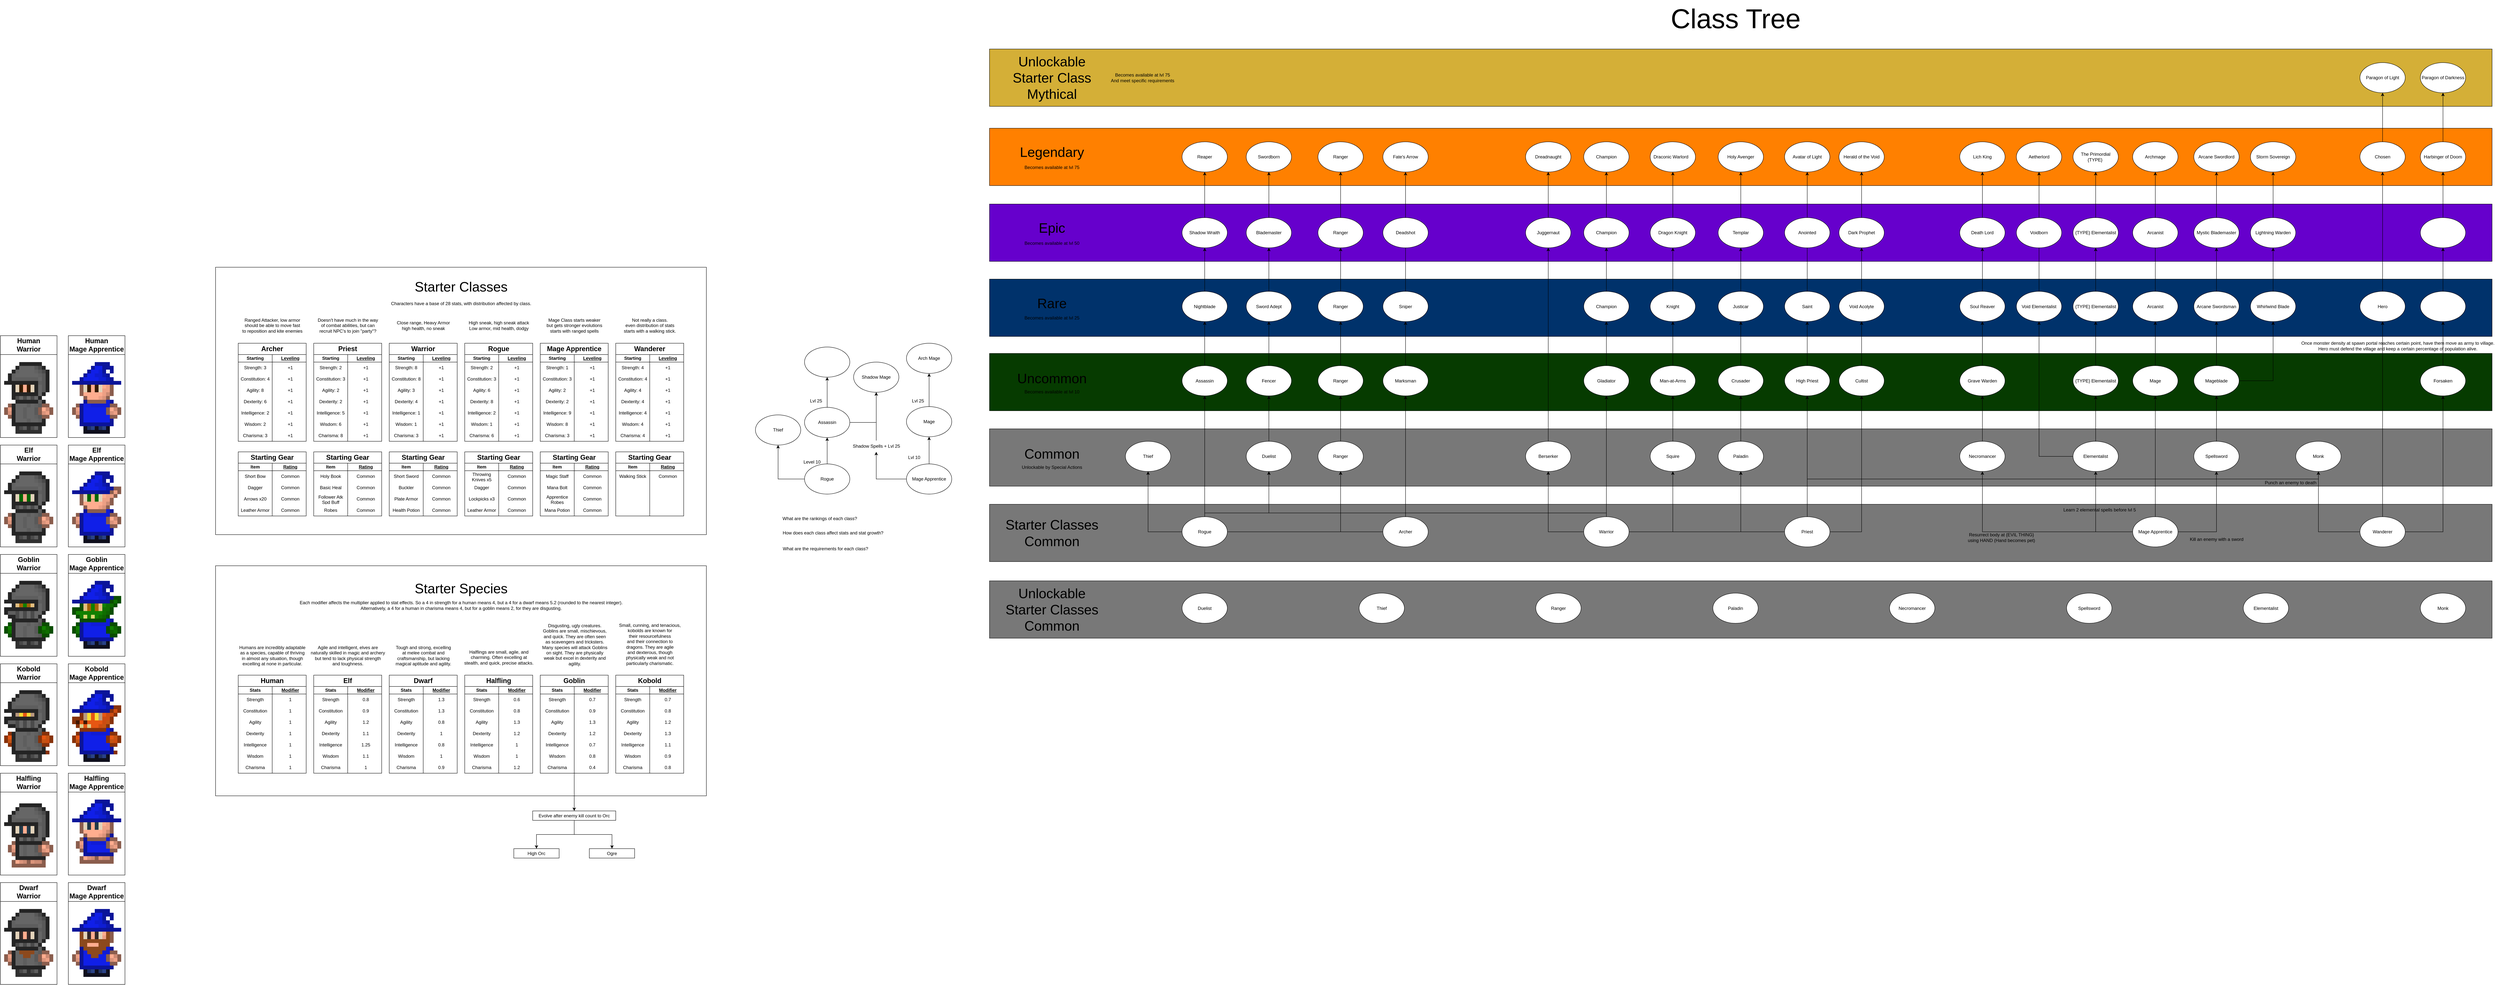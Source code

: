 <mxfile version="24.7.8">
  <diagram name="Page-1" id="0Z3T1p2_KEFDvT1Kg05W">
    <mxGraphModel dx="5785" dy="2890" grid="0" gridSize="10" guides="0" tooltips="1" connect="1" arrows="1" fold="1" page="0" pageScale="1" pageWidth="1800" pageHeight="1200" math="0" shadow="0">
      <root>
        <mxCell id="0" />
        <mxCell id="1" parent="0" />
        <mxCell id="yrAmuNWufyrD30hrC2M3-389" value="" style="rounded=0;whiteSpace=wrap;html=1;fillColor=#FF8000;" parent="1" vertex="1">
          <mxGeometry x="1240" y="-180" width="3980" height="152" as="geometry" />
        </mxCell>
        <mxCell id="yrAmuNWufyrD30hrC2M3-379" value="" style="rounded=0;whiteSpace=wrap;html=1;fillColor=#063B00;" parent="1" vertex="1">
          <mxGeometry x="1240" y="417" width="3980" height="152" as="geometry" />
        </mxCell>
        <mxCell id="yrAmuNWufyrD30hrC2M3-332" value="" style="rounded=0;whiteSpace=wrap;html=1;fillColor=#6600CC;" parent="1" vertex="1">
          <mxGeometry x="1240" y="21" width="3980" height="152" as="geometry" />
        </mxCell>
        <mxCell id="yrAmuNWufyrD30hrC2M3-320" value="" style="rounded=0;whiteSpace=wrap;html=1;fillColor=#00326B;" parent="1" vertex="1">
          <mxGeometry x="1240" y="220" width="3980" height="152" as="geometry" />
        </mxCell>
        <mxCell id="yrAmuNWufyrD30hrC2M3-318" value="" style="rounded=0;whiteSpace=wrap;html=1;fillColor=#D4AF37;" parent="1" vertex="1">
          <mxGeometry x="1240" y="-390" width="3980" height="152" as="geometry" />
        </mxCell>
        <mxCell id="yrAmuNWufyrD30hrC2M3-305" value="" style="rounded=0;whiteSpace=wrap;html=1;fillColor=#787878;" parent="1" vertex="1">
          <mxGeometry x="1240" y="617" width="3980" height="152" as="geometry" />
        </mxCell>
        <mxCell id="yrAmuNWufyrD30hrC2M3-297" value="" style="rounded=0;whiteSpace=wrap;html=1;fillColor=#787878;" parent="1" vertex="1">
          <mxGeometry x="1240" y="817" width="3980" height="152" as="geometry" />
        </mxCell>
        <mxCell id="5nLctrkqcnEfUklySA1X-67" value="" style="rounded=0;whiteSpace=wrap;html=1;" parent="1" vertex="1">
          <mxGeometry x="-810" y="188.5" width="1300" height="709" as="geometry" />
        </mxCell>
        <mxCell id="5nLctrkqcnEfUklySA1X-5" value="" style="edgeStyle=orthogonalEdgeStyle;rounded=0;orthogonalLoop=1;jettySize=auto;html=1;" parent="1" source="5nLctrkqcnEfUklySA1X-1" target="5nLctrkqcnEfUklySA1X-4" edge="1">
          <mxGeometry relative="1" as="geometry" />
        </mxCell>
        <mxCell id="5nLctrkqcnEfUklySA1X-6" style="edgeStyle=orthogonalEdgeStyle;rounded=0;orthogonalLoop=1;jettySize=auto;html=1;entryX=0.5;entryY=1;entryDx=0;entryDy=0;exitX=1;exitY=0.5;exitDx=0;exitDy=0;" parent="1" source="5nLctrkqcnEfUklySA1X-4" target="5nLctrkqcnEfUklySA1X-3" edge="1">
          <mxGeometry relative="1" as="geometry" />
        </mxCell>
        <mxCell id="5nLctrkqcnEfUklySA1X-7" style="edgeStyle=orthogonalEdgeStyle;rounded=0;orthogonalLoop=1;jettySize=auto;html=1;entryX=0.5;entryY=1;entryDx=0;entryDy=0;" parent="1" source="5nLctrkqcnEfUklySA1X-1" target="5nLctrkqcnEfUklySA1X-2" edge="1">
          <mxGeometry relative="1" as="geometry" />
        </mxCell>
        <mxCell id="5nLctrkqcnEfUklySA1X-1" value="Rogue" style="ellipse;whiteSpace=wrap;html=1;" parent="1" vertex="1">
          <mxGeometry x="750" y="710" width="120" height="80" as="geometry" />
        </mxCell>
        <mxCell id="5nLctrkqcnEfUklySA1X-2" value="Thief" style="ellipse;whiteSpace=wrap;html=1;" parent="1" vertex="1">
          <mxGeometry x="620" y="580" width="120" height="80" as="geometry" />
        </mxCell>
        <mxCell id="5nLctrkqcnEfUklySA1X-3" value="Shadow Mage" style="ellipse;whiteSpace=wrap;html=1;" parent="1" vertex="1">
          <mxGeometry x="880" y="440" width="120" height="80" as="geometry" />
        </mxCell>
        <mxCell id="5nLctrkqcnEfUklySA1X-10" value="" style="edgeStyle=orthogonalEdgeStyle;rounded=0;orthogonalLoop=1;jettySize=auto;html=1;" parent="1" source="5nLctrkqcnEfUklySA1X-4" target="5nLctrkqcnEfUklySA1X-9" edge="1">
          <mxGeometry relative="1" as="geometry" />
        </mxCell>
        <mxCell id="5nLctrkqcnEfUklySA1X-4" value="Assassin" style="ellipse;whiteSpace=wrap;html=1;" parent="1" vertex="1">
          <mxGeometry x="750" y="560" width="120" height="80" as="geometry" />
        </mxCell>
        <mxCell id="5nLctrkqcnEfUklySA1X-8" value="Level 10" style="text;html=1;align=center;verticalAlign=middle;whiteSpace=wrap;rounded=0;" parent="1" vertex="1">
          <mxGeometry x="740" y="690" width="60" height="30" as="geometry" />
        </mxCell>
        <mxCell id="5nLctrkqcnEfUklySA1X-9" value="" style="ellipse;whiteSpace=wrap;html=1;" parent="1" vertex="1">
          <mxGeometry x="750" y="400" width="120" height="80" as="geometry" />
        </mxCell>
        <mxCell id="5nLctrkqcnEfUklySA1X-12" style="edgeStyle=orthogonalEdgeStyle;rounded=0;orthogonalLoop=1;jettySize=auto;html=1;entryX=0.5;entryY=1;entryDx=0;entryDy=0;" parent="1" source="5nLctrkqcnEfUklySA1X-20" target="5nLctrkqcnEfUklySA1X-3" edge="1">
          <mxGeometry relative="1" as="geometry">
            <mxPoint x="940" y="530" as="targetPoint" />
          </mxGeometry>
        </mxCell>
        <mxCell id="5nLctrkqcnEfUklySA1X-14" value="" style="edgeStyle=orthogonalEdgeStyle;rounded=0;orthogonalLoop=1;jettySize=auto;html=1;" parent="1" source="5nLctrkqcnEfUklySA1X-11" target="5nLctrkqcnEfUklySA1X-13" edge="1">
          <mxGeometry relative="1" as="geometry" />
        </mxCell>
        <mxCell id="5nLctrkqcnEfUklySA1X-11" value="Mage Apprentice" style="ellipse;whiteSpace=wrap;html=1;" parent="1" vertex="1">
          <mxGeometry x="1020" y="710" width="120" height="80" as="geometry" />
        </mxCell>
        <mxCell id="5nLctrkqcnEfUklySA1X-16" value="" style="edgeStyle=orthogonalEdgeStyle;rounded=0;orthogonalLoop=1;jettySize=auto;html=1;" parent="1" source="5nLctrkqcnEfUklySA1X-13" target="5nLctrkqcnEfUklySA1X-15" edge="1">
          <mxGeometry relative="1" as="geometry" />
        </mxCell>
        <mxCell id="5nLctrkqcnEfUklySA1X-13" value="Mage" style="ellipse;whiteSpace=wrap;html=1;" parent="1" vertex="1">
          <mxGeometry x="1020" y="558" width="120" height="80" as="geometry" />
        </mxCell>
        <mxCell id="5nLctrkqcnEfUklySA1X-15" value="Arch Mage" style="ellipse;whiteSpace=wrap;html=1;" parent="1" vertex="1">
          <mxGeometry x="1020" y="390" width="120" height="80" as="geometry" />
        </mxCell>
        <mxCell id="5nLctrkqcnEfUklySA1X-17" value="Lvl 10" style="text;html=1;align=center;verticalAlign=middle;resizable=0;points=[];autosize=1;strokeColor=none;fillColor=none;" parent="1" vertex="1">
          <mxGeometry x="1010" y="678" width="60" height="30" as="geometry" />
        </mxCell>
        <mxCell id="5nLctrkqcnEfUklySA1X-18" value="Lvl 25" style="text;html=1;align=center;verticalAlign=middle;resizable=0;points=[];autosize=1;strokeColor=none;fillColor=none;" parent="1" vertex="1">
          <mxGeometry x="1020" y="528" width="60" height="30" as="geometry" />
        </mxCell>
        <mxCell id="5nLctrkqcnEfUklySA1X-19" value="Lvl 25" style="text;html=1;align=center;verticalAlign=middle;resizable=0;points=[];autosize=1;strokeColor=none;fillColor=none;" parent="1" vertex="1">
          <mxGeometry x="750" y="528" width="60" height="30" as="geometry" />
        </mxCell>
        <mxCell id="5nLctrkqcnEfUklySA1X-21" value="" style="edgeStyle=orthogonalEdgeStyle;rounded=0;orthogonalLoop=1;jettySize=auto;html=1;entryX=0.5;entryY=1;entryDx=0;entryDy=0;" parent="1" source="5nLctrkqcnEfUklySA1X-11" target="5nLctrkqcnEfUklySA1X-20" edge="1">
          <mxGeometry relative="1" as="geometry">
            <mxPoint x="940" y="520" as="targetPoint" />
            <mxPoint x="1020" y="750" as="sourcePoint" />
          </mxGeometry>
        </mxCell>
        <mxCell id="5nLctrkqcnEfUklySA1X-20" value="Shadow Spells + Lvl 25" style="text;html=1;align=center;verticalAlign=middle;resizable=0;points=[];autosize=1;strokeColor=none;fillColor=none;" parent="1" vertex="1">
          <mxGeometry x="865" y="648" width="150" height="30" as="geometry" />
        </mxCell>
        <mxCell id="5nLctrkqcnEfUklySA1X-38" value="How does each class affect stats and stat growth?" style="text;html=1;align=center;verticalAlign=middle;resizable=0;points=[];autosize=1;strokeColor=none;fillColor=none;" parent="1" vertex="1">
          <mxGeometry x="680" y="878" width="290" height="30" as="geometry" />
        </mxCell>
        <mxCell id="5nLctrkqcnEfUklySA1X-39" value="What are the requirements for each class?" style="text;html=1;align=center;verticalAlign=middle;resizable=0;points=[];autosize=1;strokeColor=none;fillColor=none;" parent="1" vertex="1">
          <mxGeometry x="680" y="920" width="250" height="30" as="geometry" />
        </mxCell>
        <mxCell id="5nLctrkqcnEfUklySA1X-40" value="What are the rankings of each class?" style="text;html=1;align=center;verticalAlign=middle;resizable=0;points=[];autosize=1;strokeColor=none;fillColor=none;" parent="1" vertex="1">
          <mxGeometry x="680" y="840" width="220" height="30" as="geometry" />
        </mxCell>
        <mxCell id="5nLctrkqcnEfUklySA1X-61" value="Mage Class starts weaker&lt;div&gt;but gets stronger evolutions&lt;/div&gt;&lt;div&gt;starts with&amp;nbsp;&lt;span style=&quot;background-color: initial;&quot;&gt;ranged spells&lt;/span&gt;&lt;/div&gt;" style="text;html=1;align=center;verticalAlign=middle;resizable=0;points=[];autosize=1;strokeColor=none;fillColor=none;" parent="1" vertex="1">
          <mxGeometry x="55" y="313" width="170" height="60" as="geometry" />
        </mxCell>
        <mxCell id="5nLctrkqcnEfUklySA1X-62" value="Doesn&#39;t have much in the way&lt;div&gt;of combat abilities, but can&lt;/div&gt;&lt;div&gt;recruit NPC&#39;s to join &quot;party&quot;?&lt;/div&gt;" style="text;html=1;align=center;verticalAlign=middle;resizable=0;points=[];autosize=1;strokeColor=none;fillColor=none;" parent="1" vertex="1">
          <mxGeometry x="-550" y="313" width="180" height="60" as="geometry" />
        </mxCell>
        <mxCell id="5nLctrkqcnEfUklySA1X-63" value="High sneak, high sneak attack&lt;div&gt;Low armor, mid health, dodgy&lt;/div&gt;" style="text;html=1;align=center;verticalAlign=middle;resizable=0;points=[];autosize=1;strokeColor=none;fillColor=none;" parent="1" vertex="1">
          <mxGeometry x="-150" y="323" width="180" height="40" as="geometry" />
        </mxCell>
        <mxCell id="5nLctrkqcnEfUklySA1X-64" value="Close range, Heavy Armor&lt;div&gt;high health, no sneak&lt;/div&gt;" style="text;html=1;align=center;verticalAlign=middle;resizable=0;points=[];autosize=1;strokeColor=none;fillColor=none;" parent="1" vertex="1">
          <mxGeometry x="-340" y="323" width="160" height="40" as="geometry" />
        </mxCell>
        <mxCell id="5nLctrkqcnEfUklySA1X-65" value="Ranged Attacker, low armor&lt;div&gt;should be able to move fast&lt;/div&gt;&lt;div&gt;to reposition and kite enemies&lt;/div&gt;" style="text;html=1;align=center;verticalAlign=middle;resizable=0;points=[];autosize=1;strokeColor=none;fillColor=none;" parent="1" vertex="1">
          <mxGeometry x="-750" y="313" width="180" height="60" as="geometry" />
        </mxCell>
        <mxCell id="5nLctrkqcnEfUklySA1X-66" value="&lt;font style=&quot;font-size: 36px;&quot;&gt;Starter Classes&lt;/font&gt;" style="text;html=1;align=center;verticalAlign=middle;resizable=0;points=[];autosize=1;strokeColor=none;fillColor=none;" parent="1" vertex="1">
          <mxGeometry x="-295" y="210" width="270" height="60" as="geometry" />
        </mxCell>
        <mxCell id="5nLctrkqcnEfUklySA1X-95" value="Characters have a base of 28 stats, with distribution affected by class." style="text;html=1;align=center;verticalAlign=middle;resizable=0;points=[];autosize=1;strokeColor=none;fillColor=none;" parent="1" vertex="1">
          <mxGeometry x="-355" y="270" width="390" height="30" as="geometry" />
        </mxCell>
        <mxCell id="5nLctrkqcnEfUklySA1X-103" value="Not really a class.&lt;div&gt;even distribution&amp;nbsp;&lt;span style=&quot;background-color: initial;&quot;&gt;of stats&lt;/span&gt;&lt;/div&gt;&lt;div&gt;&lt;span style=&quot;background-color: initial;&quot;&gt;starts with a walking stick.&lt;/span&gt;&lt;/div&gt;" style="text;html=1;align=center;verticalAlign=middle;resizable=0;points=[];autosize=1;strokeColor=none;fillColor=none;" parent="1" vertex="1">
          <mxGeometry x="260" y="313" width="160" height="60" as="geometry" />
        </mxCell>
        <mxCell id="5nLctrkqcnEfUklySA1X-258" value="&lt;font style=&quot;font-size: 18px;&quot;&gt;Archer&lt;/font&gt;" style="shape=table;startSize=30;container=1;collapsible=0;childLayout=tableLayout;fixedRows=1;rowLines=0;fontStyle=1;align=center;resizeLast=1;html=1;whiteSpace=wrap;" parent="1" vertex="1">
          <mxGeometry x="-750" y="390" width="180" height="260" as="geometry" />
        </mxCell>
        <mxCell id="5nLctrkqcnEfUklySA1X-262" value="" style="shape=tableRow;horizontal=0;startSize=0;swimlaneHead=0;swimlaneBody=0;fillColor=none;collapsible=0;dropTarget=0;points=[[0,0.5],[1,0.5]];portConstraint=eastwest;top=0;left=0;right=0;bottom=1;html=1;" parent="5nLctrkqcnEfUklySA1X-258" vertex="1">
          <mxGeometry y="30" width="180" height="20" as="geometry" />
        </mxCell>
        <mxCell id="5nLctrkqcnEfUklySA1X-263" value="Starting" style="shape=partialRectangle;connectable=0;fillColor=none;top=0;left=0;bottom=0;right=0;fontStyle=1;overflow=hidden;html=1;whiteSpace=wrap;" parent="5nLctrkqcnEfUklySA1X-262" vertex="1">
          <mxGeometry width="90" height="20" as="geometry">
            <mxRectangle width="90" height="20" as="alternateBounds" />
          </mxGeometry>
        </mxCell>
        <mxCell id="5nLctrkqcnEfUklySA1X-264" value="Leveling" style="shape=partialRectangle;connectable=0;fillColor=none;top=0;left=0;bottom=0;right=0;align=center;spacingLeft=6;fontStyle=5;overflow=hidden;html=1;whiteSpace=wrap;" parent="5nLctrkqcnEfUklySA1X-262" vertex="1">
          <mxGeometry x="90" width="90" height="20" as="geometry">
            <mxRectangle width="90" height="20" as="alternateBounds" />
          </mxGeometry>
        </mxCell>
        <mxCell id="5nLctrkqcnEfUklySA1X-265" value="" style="shape=tableRow;horizontal=0;startSize=0;swimlaneHead=0;swimlaneBody=0;fillColor=none;collapsible=0;dropTarget=0;points=[[0,0.5],[1,0.5]];portConstraint=eastwest;top=0;left=0;right=0;bottom=0;html=1;" parent="5nLctrkqcnEfUklySA1X-258" vertex="1">
          <mxGeometry y="50" width="180" height="30" as="geometry" />
        </mxCell>
        <mxCell id="5nLctrkqcnEfUklySA1X-266" value="Strength: 3" style="shape=partialRectangle;connectable=0;fillColor=none;top=0;left=0;bottom=0;right=0;editable=1;overflow=hidden;html=1;whiteSpace=wrap;" parent="5nLctrkqcnEfUklySA1X-265" vertex="1">
          <mxGeometry width="90" height="30" as="geometry">
            <mxRectangle width="90" height="30" as="alternateBounds" />
          </mxGeometry>
        </mxCell>
        <mxCell id="5nLctrkqcnEfUklySA1X-267" value="+1" style="shape=partialRectangle;connectable=0;fillColor=none;top=0;left=0;bottom=0;right=0;align=center;spacingLeft=6;overflow=hidden;html=1;whiteSpace=wrap;" parent="5nLctrkqcnEfUklySA1X-265" vertex="1">
          <mxGeometry x="90" width="90" height="30" as="geometry">
            <mxRectangle width="90" height="30" as="alternateBounds" />
          </mxGeometry>
        </mxCell>
        <mxCell id="5nLctrkqcnEfUklySA1X-268" value="" style="shape=tableRow;horizontal=0;startSize=0;swimlaneHead=0;swimlaneBody=0;fillColor=none;collapsible=0;dropTarget=0;points=[[0,0.5],[1,0.5]];portConstraint=eastwest;top=0;left=0;right=0;bottom=0;html=1;" parent="5nLctrkqcnEfUklySA1X-258" vertex="1">
          <mxGeometry y="80" width="180" height="30" as="geometry" />
        </mxCell>
        <mxCell id="5nLctrkqcnEfUklySA1X-269" value="Constitution: 4" style="shape=partialRectangle;connectable=0;fillColor=none;top=0;left=0;bottom=0;right=0;editable=1;overflow=hidden;html=1;whiteSpace=wrap;" parent="5nLctrkqcnEfUklySA1X-268" vertex="1">
          <mxGeometry width="90" height="30" as="geometry">
            <mxRectangle width="90" height="30" as="alternateBounds" />
          </mxGeometry>
        </mxCell>
        <mxCell id="5nLctrkqcnEfUklySA1X-270" value="+1" style="shape=partialRectangle;connectable=0;fillColor=none;top=0;left=0;bottom=0;right=0;align=center;spacingLeft=6;overflow=hidden;html=1;whiteSpace=wrap;" parent="5nLctrkqcnEfUklySA1X-268" vertex="1">
          <mxGeometry x="90" width="90" height="30" as="geometry">
            <mxRectangle width="90" height="30" as="alternateBounds" />
          </mxGeometry>
        </mxCell>
        <mxCell id="5nLctrkqcnEfUklySA1X-415" value="" style="shape=tableRow;horizontal=0;startSize=0;swimlaneHead=0;swimlaneBody=0;fillColor=none;collapsible=0;dropTarget=0;points=[[0,0.5],[1,0.5]];portConstraint=eastwest;top=0;left=0;right=0;bottom=0;html=1;" parent="5nLctrkqcnEfUklySA1X-258" vertex="1">
          <mxGeometry y="110" width="180" height="30" as="geometry" />
        </mxCell>
        <mxCell id="5nLctrkqcnEfUklySA1X-416" value="Agility: 8" style="shape=partialRectangle;connectable=0;fillColor=none;top=0;left=0;bottom=0;right=0;editable=1;overflow=hidden;html=1;whiteSpace=wrap;" parent="5nLctrkqcnEfUklySA1X-415" vertex="1">
          <mxGeometry width="90" height="30" as="geometry">
            <mxRectangle width="90" height="30" as="alternateBounds" />
          </mxGeometry>
        </mxCell>
        <mxCell id="5nLctrkqcnEfUklySA1X-417" value="+1" style="shape=partialRectangle;connectable=0;fillColor=none;top=0;left=0;bottom=0;right=0;align=center;spacingLeft=6;overflow=hidden;html=1;whiteSpace=wrap;" parent="5nLctrkqcnEfUklySA1X-415" vertex="1">
          <mxGeometry x="90" width="90" height="30" as="geometry">
            <mxRectangle width="90" height="30" as="alternateBounds" />
          </mxGeometry>
        </mxCell>
        <mxCell id="5nLctrkqcnEfUklySA1X-271" value="" style="shape=tableRow;horizontal=0;startSize=0;swimlaneHead=0;swimlaneBody=0;fillColor=none;collapsible=0;dropTarget=0;points=[[0,0.5],[1,0.5]];portConstraint=eastwest;top=0;left=0;right=0;bottom=0;html=1;" parent="5nLctrkqcnEfUklySA1X-258" vertex="1">
          <mxGeometry y="140" width="180" height="30" as="geometry" />
        </mxCell>
        <mxCell id="5nLctrkqcnEfUklySA1X-272" value="Dexterity: 6" style="shape=partialRectangle;connectable=0;fillColor=none;top=0;left=0;bottom=0;right=0;editable=1;overflow=hidden;html=1;whiteSpace=wrap;" parent="5nLctrkqcnEfUklySA1X-271" vertex="1">
          <mxGeometry width="90" height="30" as="geometry">
            <mxRectangle width="90" height="30" as="alternateBounds" />
          </mxGeometry>
        </mxCell>
        <mxCell id="5nLctrkqcnEfUklySA1X-273" value="+1" style="shape=partialRectangle;connectable=0;fillColor=none;top=0;left=0;bottom=0;right=0;align=center;spacingLeft=6;overflow=hidden;html=1;whiteSpace=wrap;" parent="5nLctrkqcnEfUklySA1X-271" vertex="1">
          <mxGeometry x="90" width="90" height="30" as="geometry">
            <mxRectangle width="90" height="30" as="alternateBounds" />
          </mxGeometry>
        </mxCell>
        <mxCell id="5nLctrkqcnEfUklySA1X-274" value="" style="shape=tableRow;horizontal=0;startSize=0;swimlaneHead=0;swimlaneBody=0;fillColor=none;collapsible=0;dropTarget=0;points=[[0,0.5],[1,0.5]];portConstraint=eastwest;top=0;left=0;right=0;bottom=0;html=1;" parent="5nLctrkqcnEfUklySA1X-258" vertex="1">
          <mxGeometry y="170" width="180" height="30" as="geometry" />
        </mxCell>
        <mxCell id="5nLctrkqcnEfUklySA1X-275" value="Intelligence: 2" style="shape=partialRectangle;connectable=0;fillColor=none;top=0;left=0;bottom=0;right=0;editable=1;overflow=hidden;html=1;whiteSpace=wrap;" parent="5nLctrkqcnEfUklySA1X-274" vertex="1">
          <mxGeometry width="90" height="30" as="geometry">
            <mxRectangle width="90" height="30" as="alternateBounds" />
          </mxGeometry>
        </mxCell>
        <mxCell id="5nLctrkqcnEfUklySA1X-276" value="+1" style="shape=partialRectangle;connectable=0;fillColor=none;top=0;left=0;bottom=0;right=0;align=center;spacingLeft=6;overflow=hidden;html=1;whiteSpace=wrap;" parent="5nLctrkqcnEfUklySA1X-274" vertex="1">
          <mxGeometry x="90" width="90" height="30" as="geometry">
            <mxRectangle width="90" height="30" as="alternateBounds" />
          </mxGeometry>
        </mxCell>
        <mxCell id="5nLctrkqcnEfUklySA1X-277" value="" style="shape=tableRow;horizontal=0;startSize=0;swimlaneHead=0;swimlaneBody=0;fillColor=none;collapsible=0;dropTarget=0;points=[[0,0.5],[1,0.5]];portConstraint=eastwest;top=0;left=0;right=0;bottom=0;html=1;" parent="5nLctrkqcnEfUklySA1X-258" vertex="1">
          <mxGeometry y="200" width="180" height="30" as="geometry" />
        </mxCell>
        <mxCell id="5nLctrkqcnEfUklySA1X-278" value="Wisdom: 2" style="shape=partialRectangle;connectable=0;fillColor=none;top=0;left=0;bottom=0;right=0;editable=1;overflow=hidden;html=1;whiteSpace=wrap;" parent="5nLctrkqcnEfUklySA1X-277" vertex="1">
          <mxGeometry width="90" height="30" as="geometry">
            <mxRectangle width="90" height="30" as="alternateBounds" />
          </mxGeometry>
        </mxCell>
        <mxCell id="5nLctrkqcnEfUklySA1X-279" value="+1" style="shape=partialRectangle;connectable=0;fillColor=none;top=0;left=0;bottom=0;right=0;align=center;spacingLeft=6;overflow=hidden;html=1;whiteSpace=wrap;" parent="5nLctrkqcnEfUklySA1X-277" vertex="1">
          <mxGeometry x="90" width="90" height="30" as="geometry">
            <mxRectangle width="90" height="30" as="alternateBounds" />
          </mxGeometry>
        </mxCell>
        <mxCell id="5nLctrkqcnEfUklySA1X-280" value="" style="shape=tableRow;horizontal=0;startSize=0;swimlaneHead=0;swimlaneBody=0;fillColor=none;collapsible=0;dropTarget=0;points=[[0,0.5],[1,0.5]];portConstraint=eastwest;top=0;left=0;right=0;bottom=0;html=1;" parent="5nLctrkqcnEfUklySA1X-258" vertex="1">
          <mxGeometry y="230" width="180" height="30" as="geometry" />
        </mxCell>
        <mxCell id="5nLctrkqcnEfUklySA1X-281" value="Charisma: 3" style="shape=partialRectangle;connectable=0;fillColor=none;top=0;left=0;bottom=0;right=0;editable=1;overflow=hidden;html=1;whiteSpace=wrap;" parent="5nLctrkqcnEfUklySA1X-280" vertex="1">
          <mxGeometry width="90" height="30" as="geometry">
            <mxRectangle width="90" height="30" as="alternateBounds" />
          </mxGeometry>
        </mxCell>
        <mxCell id="5nLctrkqcnEfUklySA1X-282" value="+1" style="shape=partialRectangle;connectable=0;fillColor=none;top=0;left=0;bottom=0;right=0;align=center;spacingLeft=6;overflow=hidden;html=1;whiteSpace=wrap;" parent="5nLctrkqcnEfUklySA1X-280" vertex="1">
          <mxGeometry x="90" width="90" height="30" as="geometry">
            <mxRectangle width="90" height="30" as="alternateBounds" />
          </mxGeometry>
        </mxCell>
        <mxCell id="5nLctrkqcnEfUklySA1X-283" value="&lt;font style=&quot;font-size: 18px;&quot;&gt;Priest&lt;/font&gt;" style="shape=table;startSize=30;container=1;collapsible=0;childLayout=tableLayout;fixedRows=1;rowLines=0;fontStyle=1;align=center;resizeLast=1;html=1;whiteSpace=wrap;" parent="1" vertex="1">
          <mxGeometry x="-550" y="390" width="180" height="260" as="geometry" />
        </mxCell>
        <mxCell id="5nLctrkqcnEfUklySA1X-284" value="" style="shape=tableRow;horizontal=0;startSize=0;swimlaneHead=0;swimlaneBody=0;fillColor=none;collapsible=0;dropTarget=0;points=[[0,0.5],[1,0.5]];portConstraint=eastwest;top=0;left=0;right=0;bottom=1;html=1;" parent="5nLctrkqcnEfUklySA1X-283" vertex="1">
          <mxGeometry y="30" width="180" height="20" as="geometry" />
        </mxCell>
        <mxCell id="5nLctrkqcnEfUklySA1X-285" value="Starting" style="shape=partialRectangle;connectable=0;fillColor=none;top=0;left=0;bottom=0;right=0;fontStyle=1;overflow=hidden;html=1;whiteSpace=wrap;" parent="5nLctrkqcnEfUklySA1X-284" vertex="1">
          <mxGeometry width="90" height="20" as="geometry">
            <mxRectangle width="90" height="20" as="alternateBounds" />
          </mxGeometry>
        </mxCell>
        <mxCell id="5nLctrkqcnEfUklySA1X-286" value="Leveling" style="shape=partialRectangle;connectable=0;fillColor=none;top=0;left=0;bottom=0;right=0;align=center;spacingLeft=6;fontStyle=5;overflow=hidden;html=1;whiteSpace=wrap;" parent="5nLctrkqcnEfUklySA1X-284" vertex="1">
          <mxGeometry x="90" width="90" height="20" as="geometry">
            <mxRectangle width="90" height="20" as="alternateBounds" />
          </mxGeometry>
        </mxCell>
        <mxCell id="5nLctrkqcnEfUklySA1X-287" value="" style="shape=tableRow;horizontal=0;startSize=0;swimlaneHead=0;swimlaneBody=0;fillColor=none;collapsible=0;dropTarget=0;points=[[0,0.5],[1,0.5]];portConstraint=eastwest;top=0;left=0;right=0;bottom=0;html=1;" parent="5nLctrkqcnEfUklySA1X-283" vertex="1">
          <mxGeometry y="50" width="180" height="30" as="geometry" />
        </mxCell>
        <mxCell id="5nLctrkqcnEfUklySA1X-288" value="Strength: 2" style="shape=partialRectangle;connectable=0;fillColor=none;top=0;left=0;bottom=0;right=0;editable=1;overflow=hidden;html=1;whiteSpace=wrap;" parent="5nLctrkqcnEfUklySA1X-287" vertex="1">
          <mxGeometry width="90" height="30" as="geometry">
            <mxRectangle width="90" height="30" as="alternateBounds" />
          </mxGeometry>
        </mxCell>
        <mxCell id="5nLctrkqcnEfUklySA1X-289" value="+1" style="shape=partialRectangle;connectable=0;fillColor=none;top=0;left=0;bottom=0;right=0;align=center;spacingLeft=6;overflow=hidden;html=1;whiteSpace=wrap;" parent="5nLctrkqcnEfUklySA1X-287" vertex="1">
          <mxGeometry x="90" width="90" height="30" as="geometry">
            <mxRectangle width="90" height="30" as="alternateBounds" />
          </mxGeometry>
        </mxCell>
        <mxCell id="5nLctrkqcnEfUklySA1X-290" value="" style="shape=tableRow;horizontal=0;startSize=0;swimlaneHead=0;swimlaneBody=0;fillColor=none;collapsible=0;dropTarget=0;points=[[0,0.5],[1,0.5]];portConstraint=eastwest;top=0;left=0;right=0;bottom=0;html=1;" parent="5nLctrkqcnEfUklySA1X-283" vertex="1">
          <mxGeometry y="80" width="180" height="30" as="geometry" />
        </mxCell>
        <mxCell id="5nLctrkqcnEfUklySA1X-291" value="Constitution: 3" style="shape=partialRectangle;connectable=0;fillColor=none;top=0;left=0;bottom=0;right=0;editable=1;overflow=hidden;html=1;whiteSpace=wrap;" parent="5nLctrkqcnEfUklySA1X-290" vertex="1">
          <mxGeometry width="90" height="30" as="geometry">
            <mxRectangle width="90" height="30" as="alternateBounds" />
          </mxGeometry>
        </mxCell>
        <mxCell id="5nLctrkqcnEfUklySA1X-292" value="+1" style="shape=partialRectangle;connectable=0;fillColor=none;top=0;left=0;bottom=0;right=0;align=center;spacingLeft=6;overflow=hidden;html=1;whiteSpace=wrap;" parent="5nLctrkqcnEfUklySA1X-290" vertex="1">
          <mxGeometry x="90" width="90" height="30" as="geometry">
            <mxRectangle width="90" height="30" as="alternateBounds" />
          </mxGeometry>
        </mxCell>
        <mxCell id="5nLctrkqcnEfUklySA1X-418" value="" style="shape=tableRow;horizontal=0;startSize=0;swimlaneHead=0;swimlaneBody=0;fillColor=none;collapsible=0;dropTarget=0;points=[[0,0.5],[1,0.5]];portConstraint=eastwest;top=0;left=0;right=0;bottom=0;html=1;" parent="5nLctrkqcnEfUklySA1X-283" vertex="1">
          <mxGeometry y="110" width="180" height="30" as="geometry" />
        </mxCell>
        <mxCell id="5nLctrkqcnEfUklySA1X-419" value="Agility: 2" style="shape=partialRectangle;connectable=0;fillColor=none;top=0;left=0;bottom=0;right=0;editable=1;overflow=hidden;html=1;whiteSpace=wrap;" parent="5nLctrkqcnEfUklySA1X-418" vertex="1">
          <mxGeometry width="90" height="30" as="geometry">
            <mxRectangle width="90" height="30" as="alternateBounds" />
          </mxGeometry>
        </mxCell>
        <mxCell id="5nLctrkqcnEfUklySA1X-420" value="+1" style="shape=partialRectangle;connectable=0;fillColor=none;top=0;left=0;bottom=0;right=0;align=center;spacingLeft=6;overflow=hidden;html=1;whiteSpace=wrap;" parent="5nLctrkqcnEfUklySA1X-418" vertex="1">
          <mxGeometry x="90" width="90" height="30" as="geometry">
            <mxRectangle width="90" height="30" as="alternateBounds" />
          </mxGeometry>
        </mxCell>
        <mxCell id="5nLctrkqcnEfUklySA1X-293" value="" style="shape=tableRow;horizontal=0;startSize=0;swimlaneHead=0;swimlaneBody=0;fillColor=none;collapsible=0;dropTarget=0;points=[[0,0.5],[1,0.5]];portConstraint=eastwest;top=0;left=0;right=0;bottom=0;html=1;" parent="5nLctrkqcnEfUklySA1X-283" vertex="1">
          <mxGeometry y="140" width="180" height="30" as="geometry" />
        </mxCell>
        <mxCell id="5nLctrkqcnEfUklySA1X-294" value="Dexterity: 2" style="shape=partialRectangle;connectable=0;fillColor=none;top=0;left=0;bottom=0;right=0;editable=1;overflow=hidden;html=1;whiteSpace=wrap;" parent="5nLctrkqcnEfUklySA1X-293" vertex="1">
          <mxGeometry width="90" height="30" as="geometry">
            <mxRectangle width="90" height="30" as="alternateBounds" />
          </mxGeometry>
        </mxCell>
        <mxCell id="5nLctrkqcnEfUklySA1X-295" value="+1" style="shape=partialRectangle;connectable=0;fillColor=none;top=0;left=0;bottom=0;right=0;align=center;spacingLeft=6;overflow=hidden;html=1;whiteSpace=wrap;" parent="5nLctrkqcnEfUklySA1X-293" vertex="1">
          <mxGeometry x="90" width="90" height="30" as="geometry">
            <mxRectangle width="90" height="30" as="alternateBounds" />
          </mxGeometry>
        </mxCell>
        <mxCell id="5nLctrkqcnEfUklySA1X-296" value="" style="shape=tableRow;horizontal=0;startSize=0;swimlaneHead=0;swimlaneBody=0;fillColor=none;collapsible=0;dropTarget=0;points=[[0,0.5],[1,0.5]];portConstraint=eastwest;top=0;left=0;right=0;bottom=0;html=1;" parent="5nLctrkqcnEfUklySA1X-283" vertex="1">
          <mxGeometry y="170" width="180" height="30" as="geometry" />
        </mxCell>
        <mxCell id="5nLctrkqcnEfUklySA1X-297" value="Intelligence: 5" style="shape=partialRectangle;connectable=0;fillColor=none;top=0;left=0;bottom=0;right=0;editable=1;overflow=hidden;html=1;whiteSpace=wrap;" parent="5nLctrkqcnEfUklySA1X-296" vertex="1">
          <mxGeometry width="90" height="30" as="geometry">
            <mxRectangle width="90" height="30" as="alternateBounds" />
          </mxGeometry>
        </mxCell>
        <mxCell id="5nLctrkqcnEfUklySA1X-298" value="+1" style="shape=partialRectangle;connectable=0;fillColor=none;top=0;left=0;bottom=0;right=0;align=center;spacingLeft=6;overflow=hidden;html=1;whiteSpace=wrap;" parent="5nLctrkqcnEfUklySA1X-296" vertex="1">
          <mxGeometry x="90" width="90" height="30" as="geometry">
            <mxRectangle width="90" height="30" as="alternateBounds" />
          </mxGeometry>
        </mxCell>
        <mxCell id="5nLctrkqcnEfUklySA1X-299" value="" style="shape=tableRow;horizontal=0;startSize=0;swimlaneHead=0;swimlaneBody=0;fillColor=none;collapsible=0;dropTarget=0;points=[[0,0.5],[1,0.5]];portConstraint=eastwest;top=0;left=0;right=0;bottom=0;html=1;" parent="5nLctrkqcnEfUklySA1X-283" vertex="1">
          <mxGeometry y="200" width="180" height="30" as="geometry" />
        </mxCell>
        <mxCell id="5nLctrkqcnEfUklySA1X-300" value="Wisdom: 6" style="shape=partialRectangle;connectable=0;fillColor=none;top=0;left=0;bottom=0;right=0;editable=1;overflow=hidden;html=1;whiteSpace=wrap;" parent="5nLctrkqcnEfUklySA1X-299" vertex="1">
          <mxGeometry width="90" height="30" as="geometry">
            <mxRectangle width="90" height="30" as="alternateBounds" />
          </mxGeometry>
        </mxCell>
        <mxCell id="5nLctrkqcnEfUklySA1X-301" value="+1" style="shape=partialRectangle;connectable=0;fillColor=none;top=0;left=0;bottom=0;right=0;align=center;spacingLeft=6;overflow=hidden;html=1;whiteSpace=wrap;" parent="5nLctrkqcnEfUklySA1X-299" vertex="1">
          <mxGeometry x="90" width="90" height="30" as="geometry">
            <mxRectangle width="90" height="30" as="alternateBounds" />
          </mxGeometry>
        </mxCell>
        <mxCell id="5nLctrkqcnEfUklySA1X-302" value="" style="shape=tableRow;horizontal=0;startSize=0;swimlaneHead=0;swimlaneBody=0;fillColor=none;collapsible=0;dropTarget=0;points=[[0,0.5],[1,0.5]];portConstraint=eastwest;top=0;left=0;right=0;bottom=0;html=1;" parent="5nLctrkqcnEfUklySA1X-283" vertex="1">
          <mxGeometry y="230" width="180" height="30" as="geometry" />
        </mxCell>
        <mxCell id="5nLctrkqcnEfUklySA1X-303" value="Charisma: 8" style="shape=partialRectangle;connectable=0;fillColor=none;top=0;left=0;bottom=0;right=0;editable=1;overflow=hidden;html=1;whiteSpace=wrap;" parent="5nLctrkqcnEfUklySA1X-302" vertex="1">
          <mxGeometry width="90" height="30" as="geometry">
            <mxRectangle width="90" height="30" as="alternateBounds" />
          </mxGeometry>
        </mxCell>
        <mxCell id="5nLctrkqcnEfUklySA1X-304" value="+1" style="shape=partialRectangle;connectable=0;fillColor=none;top=0;left=0;bottom=0;right=0;align=center;spacingLeft=6;overflow=hidden;html=1;whiteSpace=wrap;" parent="5nLctrkqcnEfUklySA1X-302" vertex="1">
          <mxGeometry x="90" width="90" height="30" as="geometry">
            <mxRectangle width="90" height="30" as="alternateBounds" />
          </mxGeometry>
        </mxCell>
        <mxCell id="5nLctrkqcnEfUklySA1X-305" value="&lt;font style=&quot;font-size: 18px;&quot;&gt;Warrior&lt;/font&gt;" style="shape=table;startSize=30;container=1;collapsible=0;childLayout=tableLayout;fixedRows=1;rowLines=0;fontStyle=1;align=center;resizeLast=1;html=1;whiteSpace=wrap;" parent="1" vertex="1">
          <mxGeometry x="-350" y="390" width="180" height="260" as="geometry" />
        </mxCell>
        <mxCell id="5nLctrkqcnEfUklySA1X-306" value="" style="shape=tableRow;horizontal=0;startSize=0;swimlaneHead=0;swimlaneBody=0;fillColor=none;collapsible=0;dropTarget=0;points=[[0,0.5],[1,0.5]];portConstraint=eastwest;top=0;left=0;right=0;bottom=1;html=1;" parent="5nLctrkqcnEfUklySA1X-305" vertex="1">
          <mxGeometry y="30" width="180" height="20" as="geometry" />
        </mxCell>
        <mxCell id="5nLctrkqcnEfUklySA1X-307" value="Starting" style="shape=partialRectangle;connectable=0;fillColor=none;top=0;left=0;bottom=0;right=0;fontStyle=1;overflow=hidden;html=1;whiteSpace=wrap;" parent="5nLctrkqcnEfUklySA1X-306" vertex="1">
          <mxGeometry width="90" height="20" as="geometry">
            <mxRectangle width="90" height="20" as="alternateBounds" />
          </mxGeometry>
        </mxCell>
        <mxCell id="5nLctrkqcnEfUklySA1X-308" value="Leveling" style="shape=partialRectangle;connectable=0;fillColor=none;top=0;left=0;bottom=0;right=0;align=center;spacingLeft=6;fontStyle=5;overflow=hidden;html=1;whiteSpace=wrap;" parent="5nLctrkqcnEfUklySA1X-306" vertex="1">
          <mxGeometry x="90" width="90" height="20" as="geometry">
            <mxRectangle width="90" height="20" as="alternateBounds" />
          </mxGeometry>
        </mxCell>
        <mxCell id="5nLctrkqcnEfUklySA1X-309" value="" style="shape=tableRow;horizontal=0;startSize=0;swimlaneHead=0;swimlaneBody=0;fillColor=none;collapsible=0;dropTarget=0;points=[[0,0.5],[1,0.5]];portConstraint=eastwest;top=0;left=0;right=0;bottom=0;html=1;" parent="5nLctrkqcnEfUklySA1X-305" vertex="1">
          <mxGeometry y="50" width="180" height="30" as="geometry" />
        </mxCell>
        <mxCell id="5nLctrkqcnEfUklySA1X-310" value="Strength: 8" style="shape=partialRectangle;connectable=0;fillColor=none;top=0;left=0;bottom=0;right=0;editable=1;overflow=hidden;html=1;whiteSpace=wrap;" parent="5nLctrkqcnEfUklySA1X-309" vertex="1">
          <mxGeometry width="90" height="30" as="geometry">
            <mxRectangle width="90" height="30" as="alternateBounds" />
          </mxGeometry>
        </mxCell>
        <mxCell id="5nLctrkqcnEfUklySA1X-311" value="+1" style="shape=partialRectangle;connectable=0;fillColor=none;top=0;left=0;bottom=0;right=0;align=center;spacingLeft=6;overflow=hidden;html=1;whiteSpace=wrap;" parent="5nLctrkqcnEfUklySA1X-309" vertex="1">
          <mxGeometry x="90" width="90" height="30" as="geometry">
            <mxRectangle width="90" height="30" as="alternateBounds" />
          </mxGeometry>
        </mxCell>
        <mxCell id="5nLctrkqcnEfUklySA1X-312" value="" style="shape=tableRow;horizontal=0;startSize=0;swimlaneHead=0;swimlaneBody=0;fillColor=none;collapsible=0;dropTarget=0;points=[[0,0.5],[1,0.5]];portConstraint=eastwest;top=0;left=0;right=0;bottom=0;html=1;" parent="5nLctrkqcnEfUklySA1X-305" vertex="1">
          <mxGeometry y="80" width="180" height="30" as="geometry" />
        </mxCell>
        <mxCell id="5nLctrkqcnEfUklySA1X-313" value="Constitution: 8" style="shape=partialRectangle;connectable=0;fillColor=none;top=0;left=0;bottom=0;right=0;editable=1;overflow=hidden;html=1;whiteSpace=wrap;" parent="5nLctrkqcnEfUklySA1X-312" vertex="1">
          <mxGeometry width="90" height="30" as="geometry">
            <mxRectangle width="90" height="30" as="alternateBounds" />
          </mxGeometry>
        </mxCell>
        <mxCell id="5nLctrkqcnEfUklySA1X-314" value="+1" style="shape=partialRectangle;connectable=0;fillColor=none;top=0;left=0;bottom=0;right=0;align=center;spacingLeft=6;overflow=hidden;html=1;whiteSpace=wrap;" parent="5nLctrkqcnEfUklySA1X-312" vertex="1">
          <mxGeometry x="90" width="90" height="30" as="geometry">
            <mxRectangle width="90" height="30" as="alternateBounds" />
          </mxGeometry>
        </mxCell>
        <mxCell id="5nLctrkqcnEfUklySA1X-421" value="" style="shape=tableRow;horizontal=0;startSize=0;swimlaneHead=0;swimlaneBody=0;fillColor=none;collapsible=0;dropTarget=0;points=[[0,0.5],[1,0.5]];portConstraint=eastwest;top=0;left=0;right=0;bottom=0;html=1;" parent="5nLctrkqcnEfUklySA1X-305" vertex="1">
          <mxGeometry y="110" width="180" height="30" as="geometry" />
        </mxCell>
        <mxCell id="5nLctrkqcnEfUklySA1X-422" value="Agility: 3" style="shape=partialRectangle;connectable=0;fillColor=none;top=0;left=0;bottom=0;right=0;editable=1;overflow=hidden;html=1;whiteSpace=wrap;" parent="5nLctrkqcnEfUklySA1X-421" vertex="1">
          <mxGeometry width="90" height="30" as="geometry">
            <mxRectangle width="90" height="30" as="alternateBounds" />
          </mxGeometry>
        </mxCell>
        <mxCell id="5nLctrkqcnEfUklySA1X-423" value="+1" style="shape=partialRectangle;connectable=0;fillColor=none;top=0;left=0;bottom=0;right=0;align=center;spacingLeft=6;overflow=hidden;html=1;whiteSpace=wrap;" parent="5nLctrkqcnEfUklySA1X-421" vertex="1">
          <mxGeometry x="90" width="90" height="30" as="geometry">
            <mxRectangle width="90" height="30" as="alternateBounds" />
          </mxGeometry>
        </mxCell>
        <mxCell id="5nLctrkqcnEfUklySA1X-315" value="" style="shape=tableRow;horizontal=0;startSize=0;swimlaneHead=0;swimlaneBody=0;fillColor=none;collapsible=0;dropTarget=0;points=[[0,0.5],[1,0.5]];portConstraint=eastwest;top=0;left=0;right=0;bottom=0;html=1;" parent="5nLctrkqcnEfUklySA1X-305" vertex="1">
          <mxGeometry y="140" width="180" height="30" as="geometry" />
        </mxCell>
        <mxCell id="5nLctrkqcnEfUklySA1X-316" value="Dexterity: 4" style="shape=partialRectangle;connectable=0;fillColor=none;top=0;left=0;bottom=0;right=0;editable=1;overflow=hidden;html=1;whiteSpace=wrap;" parent="5nLctrkqcnEfUklySA1X-315" vertex="1">
          <mxGeometry width="90" height="30" as="geometry">
            <mxRectangle width="90" height="30" as="alternateBounds" />
          </mxGeometry>
        </mxCell>
        <mxCell id="5nLctrkqcnEfUklySA1X-317" value="+1" style="shape=partialRectangle;connectable=0;fillColor=none;top=0;left=0;bottom=0;right=0;align=center;spacingLeft=6;overflow=hidden;html=1;whiteSpace=wrap;" parent="5nLctrkqcnEfUklySA1X-315" vertex="1">
          <mxGeometry x="90" width="90" height="30" as="geometry">
            <mxRectangle width="90" height="30" as="alternateBounds" />
          </mxGeometry>
        </mxCell>
        <mxCell id="5nLctrkqcnEfUklySA1X-318" value="" style="shape=tableRow;horizontal=0;startSize=0;swimlaneHead=0;swimlaneBody=0;fillColor=none;collapsible=0;dropTarget=0;points=[[0,0.5],[1,0.5]];portConstraint=eastwest;top=0;left=0;right=0;bottom=0;html=1;" parent="5nLctrkqcnEfUklySA1X-305" vertex="1">
          <mxGeometry y="170" width="180" height="30" as="geometry" />
        </mxCell>
        <mxCell id="5nLctrkqcnEfUklySA1X-319" value="Intelligence: 1" style="shape=partialRectangle;connectable=0;fillColor=none;top=0;left=0;bottom=0;right=0;editable=1;overflow=hidden;html=1;whiteSpace=wrap;" parent="5nLctrkqcnEfUklySA1X-318" vertex="1">
          <mxGeometry width="90" height="30" as="geometry">
            <mxRectangle width="90" height="30" as="alternateBounds" />
          </mxGeometry>
        </mxCell>
        <mxCell id="5nLctrkqcnEfUklySA1X-320" value="+1" style="shape=partialRectangle;connectable=0;fillColor=none;top=0;left=0;bottom=0;right=0;align=center;spacingLeft=6;overflow=hidden;html=1;whiteSpace=wrap;" parent="5nLctrkqcnEfUklySA1X-318" vertex="1">
          <mxGeometry x="90" width="90" height="30" as="geometry">
            <mxRectangle width="90" height="30" as="alternateBounds" />
          </mxGeometry>
        </mxCell>
        <mxCell id="5nLctrkqcnEfUklySA1X-321" value="" style="shape=tableRow;horizontal=0;startSize=0;swimlaneHead=0;swimlaneBody=0;fillColor=none;collapsible=0;dropTarget=0;points=[[0,0.5],[1,0.5]];portConstraint=eastwest;top=0;left=0;right=0;bottom=0;html=1;" parent="5nLctrkqcnEfUklySA1X-305" vertex="1">
          <mxGeometry y="200" width="180" height="30" as="geometry" />
        </mxCell>
        <mxCell id="5nLctrkqcnEfUklySA1X-322" value="Wisdom: 1" style="shape=partialRectangle;connectable=0;fillColor=none;top=0;left=0;bottom=0;right=0;editable=1;overflow=hidden;html=1;whiteSpace=wrap;" parent="5nLctrkqcnEfUklySA1X-321" vertex="1">
          <mxGeometry width="90" height="30" as="geometry">
            <mxRectangle width="90" height="30" as="alternateBounds" />
          </mxGeometry>
        </mxCell>
        <mxCell id="5nLctrkqcnEfUklySA1X-323" value="+1" style="shape=partialRectangle;connectable=0;fillColor=none;top=0;left=0;bottom=0;right=0;align=center;spacingLeft=6;overflow=hidden;html=1;whiteSpace=wrap;" parent="5nLctrkqcnEfUklySA1X-321" vertex="1">
          <mxGeometry x="90" width="90" height="30" as="geometry">
            <mxRectangle width="90" height="30" as="alternateBounds" />
          </mxGeometry>
        </mxCell>
        <mxCell id="5nLctrkqcnEfUklySA1X-324" value="" style="shape=tableRow;horizontal=0;startSize=0;swimlaneHead=0;swimlaneBody=0;fillColor=none;collapsible=0;dropTarget=0;points=[[0,0.5],[1,0.5]];portConstraint=eastwest;top=0;left=0;right=0;bottom=0;html=1;" parent="5nLctrkqcnEfUklySA1X-305" vertex="1">
          <mxGeometry y="230" width="180" height="30" as="geometry" />
        </mxCell>
        <mxCell id="5nLctrkqcnEfUklySA1X-325" value="Charisma: 3" style="shape=partialRectangle;connectable=0;fillColor=none;top=0;left=0;bottom=0;right=0;editable=1;overflow=hidden;html=1;whiteSpace=wrap;" parent="5nLctrkqcnEfUklySA1X-324" vertex="1">
          <mxGeometry width="90" height="30" as="geometry">
            <mxRectangle width="90" height="30" as="alternateBounds" />
          </mxGeometry>
        </mxCell>
        <mxCell id="5nLctrkqcnEfUklySA1X-326" value="+1" style="shape=partialRectangle;connectable=0;fillColor=none;top=0;left=0;bottom=0;right=0;align=center;spacingLeft=6;overflow=hidden;html=1;whiteSpace=wrap;" parent="5nLctrkqcnEfUklySA1X-324" vertex="1">
          <mxGeometry x="90" width="90" height="30" as="geometry">
            <mxRectangle width="90" height="30" as="alternateBounds" />
          </mxGeometry>
        </mxCell>
        <mxCell id="5nLctrkqcnEfUklySA1X-327" value="&lt;font style=&quot;font-size: 18px;&quot;&gt;Rogue&lt;/font&gt;" style="shape=table;startSize=30;container=1;collapsible=0;childLayout=tableLayout;fixedRows=1;rowLines=0;fontStyle=1;align=center;resizeLast=1;html=1;whiteSpace=wrap;" parent="1" vertex="1">
          <mxGeometry x="-150" y="390" width="180" height="260" as="geometry" />
        </mxCell>
        <mxCell id="5nLctrkqcnEfUklySA1X-328" value="" style="shape=tableRow;horizontal=0;startSize=0;swimlaneHead=0;swimlaneBody=0;fillColor=none;collapsible=0;dropTarget=0;points=[[0,0.5],[1,0.5]];portConstraint=eastwest;top=0;left=0;right=0;bottom=1;html=1;" parent="5nLctrkqcnEfUklySA1X-327" vertex="1">
          <mxGeometry y="30" width="180" height="20" as="geometry" />
        </mxCell>
        <mxCell id="5nLctrkqcnEfUklySA1X-329" value="Starting" style="shape=partialRectangle;connectable=0;fillColor=none;top=0;left=0;bottom=0;right=0;fontStyle=1;overflow=hidden;html=1;whiteSpace=wrap;" parent="5nLctrkqcnEfUklySA1X-328" vertex="1">
          <mxGeometry width="90" height="20" as="geometry">
            <mxRectangle width="90" height="20" as="alternateBounds" />
          </mxGeometry>
        </mxCell>
        <mxCell id="5nLctrkqcnEfUklySA1X-330" value="Leveling" style="shape=partialRectangle;connectable=0;fillColor=none;top=0;left=0;bottom=0;right=0;align=center;spacingLeft=6;fontStyle=5;overflow=hidden;html=1;whiteSpace=wrap;" parent="5nLctrkqcnEfUklySA1X-328" vertex="1">
          <mxGeometry x="90" width="90" height="20" as="geometry">
            <mxRectangle width="90" height="20" as="alternateBounds" />
          </mxGeometry>
        </mxCell>
        <mxCell id="5nLctrkqcnEfUklySA1X-331" value="" style="shape=tableRow;horizontal=0;startSize=0;swimlaneHead=0;swimlaneBody=0;fillColor=none;collapsible=0;dropTarget=0;points=[[0,0.5],[1,0.5]];portConstraint=eastwest;top=0;left=0;right=0;bottom=0;html=1;" parent="5nLctrkqcnEfUklySA1X-327" vertex="1">
          <mxGeometry y="50" width="180" height="30" as="geometry" />
        </mxCell>
        <mxCell id="5nLctrkqcnEfUklySA1X-332" value="Strength: 2" style="shape=partialRectangle;connectable=0;fillColor=none;top=0;left=0;bottom=0;right=0;editable=1;overflow=hidden;html=1;whiteSpace=wrap;" parent="5nLctrkqcnEfUklySA1X-331" vertex="1">
          <mxGeometry width="90" height="30" as="geometry">
            <mxRectangle width="90" height="30" as="alternateBounds" />
          </mxGeometry>
        </mxCell>
        <mxCell id="5nLctrkqcnEfUklySA1X-333" value="+1" style="shape=partialRectangle;connectable=0;fillColor=none;top=0;left=0;bottom=0;right=0;align=center;spacingLeft=6;overflow=hidden;html=1;whiteSpace=wrap;" parent="5nLctrkqcnEfUklySA1X-331" vertex="1">
          <mxGeometry x="90" width="90" height="30" as="geometry">
            <mxRectangle width="90" height="30" as="alternateBounds" />
          </mxGeometry>
        </mxCell>
        <mxCell id="5nLctrkqcnEfUklySA1X-334" value="" style="shape=tableRow;horizontal=0;startSize=0;swimlaneHead=0;swimlaneBody=0;fillColor=none;collapsible=0;dropTarget=0;points=[[0,0.5],[1,0.5]];portConstraint=eastwest;top=0;left=0;right=0;bottom=0;html=1;" parent="5nLctrkqcnEfUklySA1X-327" vertex="1">
          <mxGeometry y="80" width="180" height="30" as="geometry" />
        </mxCell>
        <mxCell id="5nLctrkqcnEfUklySA1X-335" value="Constitution: 3" style="shape=partialRectangle;connectable=0;fillColor=none;top=0;left=0;bottom=0;right=0;editable=1;overflow=hidden;html=1;whiteSpace=wrap;" parent="5nLctrkqcnEfUklySA1X-334" vertex="1">
          <mxGeometry width="90" height="30" as="geometry">
            <mxRectangle width="90" height="30" as="alternateBounds" />
          </mxGeometry>
        </mxCell>
        <mxCell id="5nLctrkqcnEfUklySA1X-336" value="+1" style="shape=partialRectangle;connectable=0;fillColor=none;top=0;left=0;bottom=0;right=0;align=center;spacingLeft=6;overflow=hidden;html=1;whiteSpace=wrap;" parent="5nLctrkqcnEfUklySA1X-334" vertex="1">
          <mxGeometry x="90" width="90" height="30" as="geometry">
            <mxRectangle width="90" height="30" as="alternateBounds" />
          </mxGeometry>
        </mxCell>
        <mxCell id="5nLctrkqcnEfUklySA1X-424" value="" style="shape=tableRow;horizontal=0;startSize=0;swimlaneHead=0;swimlaneBody=0;fillColor=none;collapsible=0;dropTarget=0;points=[[0,0.5],[1,0.5]];portConstraint=eastwest;top=0;left=0;right=0;bottom=0;html=1;" parent="5nLctrkqcnEfUklySA1X-327" vertex="1">
          <mxGeometry y="110" width="180" height="30" as="geometry" />
        </mxCell>
        <mxCell id="5nLctrkqcnEfUklySA1X-425" value="Agility: 6" style="shape=partialRectangle;connectable=0;fillColor=none;top=0;left=0;bottom=0;right=0;editable=1;overflow=hidden;html=1;whiteSpace=wrap;" parent="5nLctrkqcnEfUklySA1X-424" vertex="1">
          <mxGeometry width="90" height="30" as="geometry">
            <mxRectangle width="90" height="30" as="alternateBounds" />
          </mxGeometry>
        </mxCell>
        <mxCell id="5nLctrkqcnEfUklySA1X-426" value="+1" style="shape=partialRectangle;connectable=0;fillColor=none;top=0;left=0;bottom=0;right=0;align=center;spacingLeft=6;overflow=hidden;html=1;whiteSpace=wrap;" parent="5nLctrkqcnEfUklySA1X-424" vertex="1">
          <mxGeometry x="90" width="90" height="30" as="geometry">
            <mxRectangle width="90" height="30" as="alternateBounds" />
          </mxGeometry>
        </mxCell>
        <mxCell id="5nLctrkqcnEfUklySA1X-337" value="" style="shape=tableRow;horizontal=0;startSize=0;swimlaneHead=0;swimlaneBody=0;fillColor=none;collapsible=0;dropTarget=0;points=[[0,0.5],[1,0.5]];portConstraint=eastwest;top=0;left=0;right=0;bottom=0;html=1;" parent="5nLctrkqcnEfUklySA1X-327" vertex="1">
          <mxGeometry y="140" width="180" height="30" as="geometry" />
        </mxCell>
        <mxCell id="5nLctrkqcnEfUklySA1X-338" value="Dexterity: 8" style="shape=partialRectangle;connectable=0;fillColor=none;top=0;left=0;bottom=0;right=0;editable=1;overflow=hidden;html=1;whiteSpace=wrap;" parent="5nLctrkqcnEfUklySA1X-337" vertex="1">
          <mxGeometry width="90" height="30" as="geometry">
            <mxRectangle width="90" height="30" as="alternateBounds" />
          </mxGeometry>
        </mxCell>
        <mxCell id="5nLctrkqcnEfUklySA1X-339" value="+1" style="shape=partialRectangle;connectable=0;fillColor=none;top=0;left=0;bottom=0;right=0;align=center;spacingLeft=6;overflow=hidden;html=1;whiteSpace=wrap;" parent="5nLctrkqcnEfUklySA1X-337" vertex="1">
          <mxGeometry x="90" width="90" height="30" as="geometry">
            <mxRectangle width="90" height="30" as="alternateBounds" />
          </mxGeometry>
        </mxCell>
        <mxCell id="5nLctrkqcnEfUklySA1X-340" value="" style="shape=tableRow;horizontal=0;startSize=0;swimlaneHead=0;swimlaneBody=0;fillColor=none;collapsible=0;dropTarget=0;points=[[0,0.5],[1,0.5]];portConstraint=eastwest;top=0;left=0;right=0;bottom=0;html=1;" parent="5nLctrkqcnEfUklySA1X-327" vertex="1">
          <mxGeometry y="170" width="180" height="30" as="geometry" />
        </mxCell>
        <mxCell id="5nLctrkqcnEfUklySA1X-341" value="Intelligence: 2" style="shape=partialRectangle;connectable=0;fillColor=none;top=0;left=0;bottom=0;right=0;editable=1;overflow=hidden;html=1;whiteSpace=wrap;" parent="5nLctrkqcnEfUklySA1X-340" vertex="1">
          <mxGeometry width="90" height="30" as="geometry">
            <mxRectangle width="90" height="30" as="alternateBounds" />
          </mxGeometry>
        </mxCell>
        <mxCell id="5nLctrkqcnEfUklySA1X-342" value="+1" style="shape=partialRectangle;connectable=0;fillColor=none;top=0;left=0;bottom=0;right=0;align=center;spacingLeft=6;overflow=hidden;html=1;whiteSpace=wrap;" parent="5nLctrkqcnEfUklySA1X-340" vertex="1">
          <mxGeometry x="90" width="90" height="30" as="geometry">
            <mxRectangle width="90" height="30" as="alternateBounds" />
          </mxGeometry>
        </mxCell>
        <mxCell id="5nLctrkqcnEfUklySA1X-343" value="" style="shape=tableRow;horizontal=0;startSize=0;swimlaneHead=0;swimlaneBody=0;fillColor=none;collapsible=0;dropTarget=0;points=[[0,0.5],[1,0.5]];portConstraint=eastwest;top=0;left=0;right=0;bottom=0;html=1;" parent="5nLctrkqcnEfUklySA1X-327" vertex="1">
          <mxGeometry y="200" width="180" height="30" as="geometry" />
        </mxCell>
        <mxCell id="5nLctrkqcnEfUklySA1X-344" value="Wisdom: 1" style="shape=partialRectangle;connectable=0;fillColor=none;top=0;left=0;bottom=0;right=0;editable=1;overflow=hidden;html=1;whiteSpace=wrap;" parent="5nLctrkqcnEfUklySA1X-343" vertex="1">
          <mxGeometry width="90" height="30" as="geometry">
            <mxRectangle width="90" height="30" as="alternateBounds" />
          </mxGeometry>
        </mxCell>
        <mxCell id="5nLctrkqcnEfUklySA1X-345" value="+1" style="shape=partialRectangle;connectable=0;fillColor=none;top=0;left=0;bottom=0;right=0;align=center;spacingLeft=6;overflow=hidden;html=1;whiteSpace=wrap;" parent="5nLctrkqcnEfUklySA1X-343" vertex="1">
          <mxGeometry x="90" width="90" height="30" as="geometry">
            <mxRectangle width="90" height="30" as="alternateBounds" />
          </mxGeometry>
        </mxCell>
        <mxCell id="5nLctrkqcnEfUklySA1X-346" value="" style="shape=tableRow;horizontal=0;startSize=0;swimlaneHead=0;swimlaneBody=0;fillColor=none;collapsible=0;dropTarget=0;points=[[0,0.5],[1,0.5]];portConstraint=eastwest;top=0;left=0;right=0;bottom=0;html=1;" parent="5nLctrkqcnEfUklySA1X-327" vertex="1">
          <mxGeometry y="230" width="180" height="30" as="geometry" />
        </mxCell>
        <mxCell id="5nLctrkqcnEfUklySA1X-347" value="Charisma: 6" style="shape=partialRectangle;connectable=0;fillColor=none;top=0;left=0;bottom=0;right=0;editable=1;overflow=hidden;html=1;whiteSpace=wrap;" parent="5nLctrkqcnEfUklySA1X-346" vertex="1">
          <mxGeometry width="90" height="30" as="geometry">
            <mxRectangle width="90" height="30" as="alternateBounds" />
          </mxGeometry>
        </mxCell>
        <mxCell id="5nLctrkqcnEfUklySA1X-348" value="+1" style="shape=partialRectangle;connectable=0;fillColor=none;top=0;left=0;bottom=0;right=0;align=center;spacingLeft=6;overflow=hidden;html=1;whiteSpace=wrap;" parent="5nLctrkqcnEfUklySA1X-346" vertex="1">
          <mxGeometry x="90" width="90" height="30" as="geometry">
            <mxRectangle width="90" height="30" as="alternateBounds" />
          </mxGeometry>
        </mxCell>
        <mxCell id="5nLctrkqcnEfUklySA1X-349" value="&lt;font style=&quot;font-size: 18px;&quot;&gt;Mage Apprentice&lt;/font&gt;" style="shape=table;startSize=30;container=1;collapsible=0;childLayout=tableLayout;fixedRows=1;rowLines=0;fontStyle=1;align=center;resizeLast=1;html=1;whiteSpace=wrap;" parent="1" vertex="1">
          <mxGeometry x="50" y="390" width="180" height="260" as="geometry" />
        </mxCell>
        <mxCell id="5nLctrkqcnEfUklySA1X-350" value="" style="shape=tableRow;horizontal=0;startSize=0;swimlaneHead=0;swimlaneBody=0;fillColor=none;collapsible=0;dropTarget=0;points=[[0,0.5],[1,0.5]];portConstraint=eastwest;top=0;left=0;right=0;bottom=1;html=1;" parent="5nLctrkqcnEfUklySA1X-349" vertex="1">
          <mxGeometry y="30" width="180" height="20" as="geometry" />
        </mxCell>
        <mxCell id="5nLctrkqcnEfUklySA1X-351" value="Starting" style="shape=partialRectangle;connectable=0;fillColor=none;top=0;left=0;bottom=0;right=0;fontStyle=1;overflow=hidden;html=1;whiteSpace=wrap;" parent="5nLctrkqcnEfUklySA1X-350" vertex="1">
          <mxGeometry width="90" height="20" as="geometry">
            <mxRectangle width="90" height="20" as="alternateBounds" />
          </mxGeometry>
        </mxCell>
        <mxCell id="5nLctrkqcnEfUklySA1X-352" value="Leveling" style="shape=partialRectangle;connectable=0;fillColor=none;top=0;left=0;bottom=0;right=0;align=center;spacingLeft=6;fontStyle=5;overflow=hidden;html=1;whiteSpace=wrap;" parent="5nLctrkqcnEfUklySA1X-350" vertex="1">
          <mxGeometry x="90" width="90" height="20" as="geometry">
            <mxRectangle width="90" height="20" as="alternateBounds" />
          </mxGeometry>
        </mxCell>
        <mxCell id="5nLctrkqcnEfUklySA1X-353" value="" style="shape=tableRow;horizontal=0;startSize=0;swimlaneHead=0;swimlaneBody=0;fillColor=none;collapsible=0;dropTarget=0;points=[[0,0.5],[1,0.5]];portConstraint=eastwest;top=0;left=0;right=0;bottom=0;html=1;" parent="5nLctrkqcnEfUklySA1X-349" vertex="1">
          <mxGeometry y="50" width="180" height="30" as="geometry" />
        </mxCell>
        <mxCell id="5nLctrkqcnEfUklySA1X-354" value="Strength: 1" style="shape=partialRectangle;connectable=0;fillColor=none;top=0;left=0;bottom=0;right=0;editable=1;overflow=hidden;html=1;whiteSpace=wrap;" parent="5nLctrkqcnEfUklySA1X-353" vertex="1">
          <mxGeometry width="90" height="30" as="geometry">
            <mxRectangle width="90" height="30" as="alternateBounds" />
          </mxGeometry>
        </mxCell>
        <mxCell id="5nLctrkqcnEfUklySA1X-355" value="+1" style="shape=partialRectangle;connectable=0;fillColor=none;top=0;left=0;bottom=0;right=0;align=center;spacingLeft=6;overflow=hidden;html=1;whiteSpace=wrap;" parent="5nLctrkqcnEfUklySA1X-353" vertex="1">
          <mxGeometry x="90" width="90" height="30" as="geometry">
            <mxRectangle width="90" height="30" as="alternateBounds" />
          </mxGeometry>
        </mxCell>
        <mxCell id="5nLctrkqcnEfUklySA1X-356" value="" style="shape=tableRow;horizontal=0;startSize=0;swimlaneHead=0;swimlaneBody=0;fillColor=none;collapsible=0;dropTarget=0;points=[[0,0.5],[1,0.5]];portConstraint=eastwest;top=0;left=0;right=0;bottom=0;html=1;" parent="5nLctrkqcnEfUklySA1X-349" vertex="1">
          <mxGeometry y="80" width="180" height="30" as="geometry" />
        </mxCell>
        <mxCell id="5nLctrkqcnEfUklySA1X-357" value="Constitution: 3" style="shape=partialRectangle;connectable=0;fillColor=none;top=0;left=0;bottom=0;right=0;editable=1;overflow=hidden;html=1;whiteSpace=wrap;" parent="5nLctrkqcnEfUklySA1X-356" vertex="1">
          <mxGeometry width="90" height="30" as="geometry">
            <mxRectangle width="90" height="30" as="alternateBounds" />
          </mxGeometry>
        </mxCell>
        <mxCell id="5nLctrkqcnEfUklySA1X-358" value="+1" style="shape=partialRectangle;connectable=0;fillColor=none;top=0;left=0;bottom=0;right=0;align=center;spacingLeft=6;overflow=hidden;html=1;whiteSpace=wrap;" parent="5nLctrkqcnEfUklySA1X-356" vertex="1">
          <mxGeometry x="90" width="90" height="30" as="geometry">
            <mxRectangle width="90" height="30" as="alternateBounds" />
          </mxGeometry>
        </mxCell>
        <mxCell id="5nLctrkqcnEfUklySA1X-427" value="" style="shape=tableRow;horizontal=0;startSize=0;swimlaneHead=0;swimlaneBody=0;fillColor=none;collapsible=0;dropTarget=0;points=[[0,0.5],[1,0.5]];portConstraint=eastwest;top=0;left=0;right=0;bottom=0;html=1;" parent="5nLctrkqcnEfUklySA1X-349" vertex="1">
          <mxGeometry y="110" width="180" height="30" as="geometry" />
        </mxCell>
        <mxCell id="5nLctrkqcnEfUklySA1X-428" value="Agility: 2" style="shape=partialRectangle;connectable=0;fillColor=none;top=0;left=0;bottom=0;right=0;editable=1;overflow=hidden;html=1;whiteSpace=wrap;" parent="5nLctrkqcnEfUklySA1X-427" vertex="1">
          <mxGeometry width="90" height="30" as="geometry">
            <mxRectangle width="90" height="30" as="alternateBounds" />
          </mxGeometry>
        </mxCell>
        <mxCell id="5nLctrkqcnEfUklySA1X-429" value="+1" style="shape=partialRectangle;connectable=0;fillColor=none;top=0;left=0;bottom=0;right=0;align=center;spacingLeft=6;overflow=hidden;html=1;whiteSpace=wrap;" parent="5nLctrkqcnEfUklySA1X-427" vertex="1">
          <mxGeometry x="90" width="90" height="30" as="geometry">
            <mxRectangle width="90" height="30" as="alternateBounds" />
          </mxGeometry>
        </mxCell>
        <mxCell id="5nLctrkqcnEfUklySA1X-359" value="" style="shape=tableRow;horizontal=0;startSize=0;swimlaneHead=0;swimlaneBody=0;fillColor=none;collapsible=0;dropTarget=0;points=[[0,0.5],[1,0.5]];portConstraint=eastwest;top=0;left=0;right=0;bottom=0;html=1;" parent="5nLctrkqcnEfUklySA1X-349" vertex="1">
          <mxGeometry y="140" width="180" height="30" as="geometry" />
        </mxCell>
        <mxCell id="5nLctrkqcnEfUklySA1X-360" value="Dexterity: 2" style="shape=partialRectangle;connectable=0;fillColor=none;top=0;left=0;bottom=0;right=0;editable=1;overflow=hidden;html=1;whiteSpace=wrap;" parent="5nLctrkqcnEfUklySA1X-359" vertex="1">
          <mxGeometry width="90" height="30" as="geometry">
            <mxRectangle width="90" height="30" as="alternateBounds" />
          </mxGeometry>
        </mxCell>
        <mxCell id="5nLctrkqcnEfUklySA1X-361" value="+1" style="shape=partialRectangle;connectable=0;fillColor=none;top=0;left=0;bottom=0;right=0;align=center;spacingLeft=6;overflow=hidden;html=1;whiteSpace=wrap;" parent="5nLctrkqcnEfUklySA1X-359" vertex="1">
          <mxGeometry x="90" width="90" height="30" as="geometry">
            <mxRectangle width="90" height="30" as="alternateBounds" />
          </mxGeometry>
        </mxCell>
        <mxCell id="5nLctrkqcnEfUklySA1X-362" value="" style="shape=tableRow;horizontal=0;startSize=0;swimlaneHead=0;swimlaneBody=0;fillColor=none;collapsible=0;dropTarget=0;points=[[0,0.5],[1,0.5]];portConstraint=eastwest;top=0;left=0;right=0;bottom=0;html=1;" parent="5nLctrkqcnEfUklySA1X-349" vertex="1">
          <mxGeometry y="170" width="180" height="30" as="geometry" />
        </mxCell>
        <mxCell id="5nLctrkqcnEfUklySA1X-363" value="Intelligence: 9" style="shape=partialRectangle;connectable=0;fillColor=none;top=0;left=0;bottom=0;right=0;editable=1;overflow=hidden;html=1;whiteSpace=wrap;" parent="5nLctrkqcnEfUklySA1X-362" vertex="1">
          <mxGeometry width="90" height="30" as="geometry">
            <mxRectangle width="90" height="30" as="alternateBounds" />
          </mxGeometry>
        </mxCell>
        <mxCell id="5nLctrkqcnEfUklySA1X-364" value="+1" style="shape=partialRectangle;connectable=0;fillColor=none;top=0;left=0;bottom=0;right=0;align=center;spacingLeft=6;overflow=hidden;html=1;whiteSpace=wrap;" parent="5nLctrkqcnEfUklySA1X-362" vertex="1">
          <mxGeometry x="90" width="90" height="30" as="geometry">
            <mxRectangle width="90" height="30" as="alternateBounds" />
          </mxGeometry>
        </mxCell>
        <mxCell id="5nLctrkqcnEfUklySA1X-365" value="" style="shape=tableRow;horizontal=0;startSize=0;swimlaneHead=0;swimlaneBody=0;fillColor=none;collapsible=0;dropTarget=0;points=[[0,0.5],[1,0.5]];portConstraint=eastwest;top=0;left=0;right=0;bottom=0;html=1;" parent="5nLctrkqcnEfUklySA1X-349" vertex="1">
          <mxGeometry y="200" width="180" height="30" as="geometry" />
        </mxCell>
        <mxCell id="5nLctrkqcnEfUklySA1X-366" value="Wisdom: 8" style="shape=partialRectangle;connectable=0;fillColor=none;top=0;left=0;bottom=0;right=0;editable=1;overflow=hidden;html=1;whiteSpace=wrap;" parent="5nLctrkqcnEfUklySA1X-365" vertex="1">
          <mxGeometry width="90" height="30" as="geometry">
            <mxRectangle width="90" height="30" as="alternateBounds" />
          </mxGeometry>
        </mxCell>
        <mxCell id="5nLctrkqcnEfUklySA1X-367" value="+1" style="shape=partialRectangle;connectable=0;fillColor=none;top=0;left=0;bottom=0;right=0;align=center;spacingLeft=6;overflow=hidden;html=1;whiteSpace=wrap;" parent="5nLctrkqcnEfUklySA1X-365" vertex="1">
          <mxGeometry x="90" width="90" height="30" as="geometry">
            <mxRectangle width="90" height="30" as="alternateBounds" />
          </mxGeometry>
        </mxCell>
        <mxCell id="5nLctrkqcnEfUklySA1X-368" value="" style="shape=tableRow;horizontal=0;startSize=0;swimlaneHead=0;swimlaneBody=0;fillColor=none;collapsible=0;dropTarget=0;points=[[0,0.5],[1,0.5]];portConstraint=eastwest;top=0;left=0;right=0;bottom=0;html=1;" parent="5nLctrkqcnEfUklySA1X-349" vertex="1">
          <mxGeometry y="230" width="180" height="30" as="geometry" />
        </mxCell>
        <mxCell id="5nLctrkqcnEfUklySA1X-369" value="Charisma: 3" style="shape=partialRectangle;connectable=0;fillColor=none;top=0;left=0;bottom=0;right=0;editable=1;overflow=hidden;html=1;whiteSpace=wrap;" parent="5nLctrkqcnEfUklySA1X-368" vertex="1">
          <mxGeometry width="90" height="30" as="geometry">
            <mxRectangle width="90" height="30" as="alternateBounds" />
          </mxGeometry>
        </mxCell>
        <mxCell id="5nLctrkqcnEfUklySA1X-370" value="+1" style="shape=partialRectangle;connectable=0;fillColor=none;top=0;left=0;bottom=0;right=0;align=center;spacingLeft=6;overflow=hidden;html=1;whiteSpace=wrap;" parent="5nLctrkqcnEfUklySA1X-368" vertex="1">
          <mxGeometry x="90" width="90" height="30" as="geometry">
            <mxRectangle width="90" height="30" as="alternateBounds" />
          </mxGeometry>
        </mxCell>
        <mxCell id="5nLctrkqcnEfUklySA1X-371" value="&lt;font style=&quot;font-size: 18px;&quot;&gt;Wanderer&lt;/font&gt;" style="shape=table;startSize=30;container=1;collapsible=0;childLayout=tableLayout;fixedRows=1;rowLines=0;fontStyle=1;align=center;resizeLast=1;html=1;whiteSpace=wrap;" parent="1" vertex="1">
          <mxGeometry x="250" y="390" width="180" height="260" as="geometry" />
        </mxCell>
        <mxCell id="5nLctrkqcnEfUklySA1X-372" value="" style="shape=tableRow;horizontal=0;startSize=0;swimlaneHead=0;swimlaneBody=0;fillColor=none;collapsible=0;dropTarget=0;points=[[0,0.5],[1,0.5]];portConstraint=eastwest;top=0;left=0;right=0;bottom=1;html=1;" parent="5nLctrkqcnEfUklySA1X-371" vertex="1">
          <mxGeometry y="30" width="180" height="20" as="geometry" />
        </mxCell>
        <mxCell id="5nLctrkqcnEfUklySA1X-373" value="Starting" style="shape=partialRectangle;connectable=0;fillColor=none;top=0;left=0;bottom=0;right=0;fontStyle=1;overflow=hidden;html=1;whiteSpace=wrap;" parent="5nLctrkqcnEfUklySA1X-372" vertex="1">
          <mxGeometry width="90" height="20" as="geometry">
            <mxRectangle width="90" height="20" as="alternateBounds" />
          </mxGeometry>
        </mxCell>
        <mxCell id="5nLctrkqcnEfUklySA1X-374" value="Leveling" style="shape=partialRectangle;connectable=0;fillColor=none;top=0;left=0;bottom=0;right=0;align=center;spacingLeft=6;fontStyle=5;overflow=hidden;html=1;whiteSpace=wrap;" parent="5nLctrkqcnEfUklySA1X-372" vertex="1">
          <mxGeometry x="90" width="90" height="20" as="geometry">
            <mxRectangle width="90" height="20" as="alternateBounds" />
          </mxGeometry>
        </mxCell>
        <mxCell id="5nLctrkqcnEfUklySA1X-375" value="" style="shape=tableRow;horizontal=0;startSize=0;swimlaneHead=0;swimlaneBody=0;fillColor=none;collapsible=0;dropTarget=0;points=[[0,0.5],[1,0.5]];portConstraint=eastwest;top=0;left=0;right=0;bottom=0;html=1;" parent="5nLctrkqcnEfUklySA1X-371" vertex="1">
          <mxGeometry y="50" width="180" height="30" as="geometry" />
        </mxCell>
        <mxCell id="5nLctrkqcnEfUklySA1X-376" value="Strength: 4" style="shape=partialRectangle;connectable=0;fillColor=none;top=0;left=0;bottom=0;right=0;editable=1;overflow=hidden;html=1;whiteSpace=wrap;" parent="5nLctrkqcnEfUklySA1X-375" vertex="1">
          <mxGeometry width="90" height="30" as="geometry">
            <mxRectangle width="90" height="30" as="alternateBounds" />
          </mxGeometry>
        </mxCell>
        <mxCell id="5nLctrkqcnEfUklySA1X-377" value="+1" style="shape=partialRectangle;connectable=0;fillColor=none;top=0;left=0;bottom=0;right=0;align=center;spacingLeft=6;overflow=hidden;html=1;whiteSpace=wrap;" parent="5nLctrkqcnEfUklySA1X-375" vertex="1">
          <mxGeometry x="90" width="90" height="30" as="geometry">
            <mxRectangle width="90" height="30" as="alternateBounds" />
          </mxGeometry>
        </mxCell>
        <mxCell id="5nLctrkqcnEfUklySA1X-378" value="" style="shape=tableRow;horizontal=0;startSize=0;swimlaneHead=0;swimlaneBody=0;fillColor=none;collapsible=0;dropTarget=0;points=[[0,0.5],[1,0.5]];portConstraint=eastwest;top=0;left=0;right=0;bottom=0;html=1;" parent="5nLctrkqcnEfUklySA1X-371" vertex="1">
          <mxGeometry y="80" width="180" height="30" as="geometry" />
        </mxCell>
        <mxCell id="5nLctrkqcnEfUklySA1X-379" value="Constitution: 4" style="shape=partialRectangle;connectable=0;fillColor=none;top=0;left=0;bottom=0;right=0;editable=1;overflow=hidden;html=1;whiteSpace=wrap;" parent="5nLctrkqcnEfUklySA1X-378" vertex="1">
          <mxGeometry width="90" height="30" as="geometry">
            <mxRectangle width="90" height="30" as="alternateBounds" />
          </mxGeometry>
        </mxCell>
        <mxCell id="5nLctrkqcnEfUklySA1X-380" value="+1" style="shape=partialRectangle;connectable=0;fillColor=none;top=0;left=0;bottom=0;right=0;align=center;spacingLeft=6;overflow=hidden;html=1;whiteSpace=wrap;" parent="5nLctrkqcnEfUklySA1X-378" vertex="1">
          <mxGeometry x="90" width="90" height="30" as="geometry">
            <mxRectangle width="90" height="30" as="alternateBounds" />
          </mxGeometry>
        </mxCell>
        <mxCell id="5nLctrkqcnEfUklySA1X-430" value="" style="shape=tableRow;horizontal=0;startSize=0;swimlaneHead=0;swimlaneBody=0;fillColor=none;collapsible=0;dropTarget=0;points=[[0,0.5],[1,0.5]];portConstraint=eastwest;top=0;left=0;right=0;bottom=0;html=1;" parent="5nLctrkqcnEfUklySA1X-371" vertex="1">
          <mxGeometry y="110" width="180" height="30" as="geometry" />
        </mxCell>
        <mxCell id="5nLctrkqcnEfUklySA1X-431" value="Agility: 4" style="shape=partialRectangle;connectable=0;fillColor=none;top=0;left=0;bottom=0;right=0;editable=1;overflow=hidden;html=1;whiteSpace=wrap;" parent="5nLctrkqcnEfUklySA1X-430" vertex="1">
          <mxGeometry width="90" height="30" as="geometry">
            <mxRectangle width="90" height="30" as="alternateBounds" />
          </mxGeometry>
        </mxCell>
        <mxCell id="5nLctrkqcnEfUklySA1X-432" value="+1" style="shape=partialRectangle;connectable=0;fillColor=none;top=0;left=0;bottom=0;right=0;align=center;spacingLeft=6;overflow=hidden;html=1;whiteSpace=wrap;" parent="5nLctrkqcnEfUklySA1X-430" vertex="1">
          <mxGeometry x="90" width="90" height="30" as="geometry">
            <mxRectangle width="90" height="30" as="alternateBounds" />
          </mxGeometry>
        </mxCell>
        <mxCell id="5nLctrkqcnEfUklySA1X-381" value="" style="shape=tableRow;horizontal=0;startSize=0;swimlaneHead=0;swimlaneBody=0;fillColor=none;collapsible=0;dropTarget=0;points=[[0,0.5],[1,0.5]];portConstraint=eastwest;top=0;left=0;right=0;bottom=0;html=1;" parent="5nLctrkqcnEfUklySA1X-371" vertex="1">
          <mxGeometry y="140" width="180" height="30" as="geometry" />
        </mxCell>
        <mxCell id="5nLctrkqcnEfUklySA1X-382" value="Dexterity: 4" style="shape=partialRectangle;connectable=0;fillColor=none;top=0;left=0;bottom=0;right=0;editable=1;overflow=hidden;html=1;whiteSpace=wrap;" parent="5nLctrkqcnEfUklySA1X-381" vertex="1">
          <mxGeometry width="90" height="30" as="geometry">
            <mxRectangle width="90" height="30" as="alternateBounds" />
          </mxGeometry>
        </mxCell>
        <mxCell id="5nLctrkqcnEfUklySA1X-383" value="+1" style="shape=partialRectangle;connectable=0;fillColor=none;top=0;left=0;bottom=0;right=0;align=center;spacingLeft=6;overflow=hidden;html=1;whiteSpace=wrap;" parent="5nLctrkqcnEfUklySA1X-381" vertex="1">
          <mxGeometry x="90" width="90" height="30" as="geometry">
            <mxRectangle width="90" height="30" as="alternateBounds" />
          </mxGeometry>
        </mxCell>
        <mxCell id="5nLctrkqcnEfUklySA1X-384" value="" style="shape=tableRow;horizontal=0;startSize=0;swimlaneHead=0;swimlaneBody=0;fillColor=none;collapsible=0;dropTarget=0;points=[[0,0.5],[1,0.5]];portConstraint=eastwest;top=0;left=0;right=0;bottom=0;html=1;" parent="5nLctrkqcnEfUklySA1X-371" vertex="1">
          <mxGeometry y="170" width="180" height="30" as="geometry" />
        </mxCell>
        <mxCell id="5nLctrkqcnEfUklySA1X-385" value="Intelligence: 4" style="shape=partialRectangle;connectable=0;fillColor=none;top=0;left=0;bottom=0;right=0;editable=1;overflow=hidden;html=1;whiteSpace=wrap;" parent="5nLctrkqcnEfUklySA1X-384" vertex="1">
          <mxGeometry width="90" height="30" as="geometry">
            <mxRectangle width="90" height="30" as="alternateBounds" />
          </mxGeometry>
        </mxCell>
        <mxCell id="5nLctrkqcnEfUklySA1X-386" value="+1" style="shape=partialRectangle;connectable=0;fillColor=none;top=0;left=0;bottom=0;right=0;align=center;spacingLeft=6;overflow=hidden;html=1;whiteSpace=wrap;" parent="5nLctrkqcnEfUklySA1X-384" vertex="1">
          <mxGeometry x="90" width="90" height="30" as="geometry">
            <mxRectangle width="90" height="30" as="alternateBounds" />
          </mxGeometry>
        </mxCell>
        <mxCell id="5nLctrkqcnEfUklySA1X-387" value="" style="shape=tableRow;horizontal=0;startSize=0;swimlaneHead=0;swimlaneBody=0;fillColor=none;collapsible=0;dropTarget=0;points=[[0,0.5],[1,0.5]];portConstraint=eastwest;top=0;left=0;right=0;bottom=0;html=1;" parent="5nLctrkqcnEfUklySA1X-371" vertex="1">
          <mxGeometry y="200" width="180" height="30" as="geometry" />
        </mxCell>
        <mxCell id="5nLctrkqcnEfUklySA1X-388" value="Wisdom: 4" style="shape=partialRectangle;connectable=0;fillColor=none;top=0;left=0;bottom=0;right=0;editable=1;overflow=hidden;html=1;whiteSpace=wrap;" parent="5nLctrkqcnEfUklySA1X-387" vertex="1">
          <mxGeometry width="90" height="30" as="geometry">
            <mxRectangle width="90" height="30" as="alternateBounds" />
          </mxGeometry>
        </mxCell>
        <mxCell id="5nLctrkqcnEfUklySA1X-389" value="+1" style="shape=partialRectangle;connectable=0;fillColor=none;top=0;left=0;bottom=0;right=0;align=center;spacingLeft=6;overflow=hidden;html=1;whiteSpace=wrap;" parent="5nLctrkqcnEfUklySA1X-387" vertex="1">
          <mxGeometry x="90" width="90" height="30" as="geometry">
            <mxRectangle width="90" height="30" as="alternateBounds" />
          </mxGeometry>
        </mxCell>
        <mxCell id="5nLctrkqcnEfUklySA1X-390" value="" style="shape=tableRow;horizontal=0;startSize=0;swimlaneHead=0;swimlaneBody=0;fillColor=none;collapsible=0;dropTarget=0;points=[[0,0.5],[1,0.5]];portConstraint=eastwest;top=0;left=0;right=0;bottom=0;html=1;" parent="5nLctrkqcnEfUklySA1X-371" vertex="1">
          <mxGeometry y="230" width="180" height="30" as="geometry" />
        </mxCell>
        <mxCell id="5nLctrkqcnEfUklySA1X-391" value="Charisma: 4" style="shape=partialRectangle;connectable=0;fillColor=none;top=0;left=0;bottom=0;right=0;editable=1;overflow=hidden;html=1;whiteSpace=wrap;" parent="5nLctrkqcnEfUklySA1X-390" vertex="1">
          <mxGeometry width="90" height="30" as="geometry">
            <mxRectangle width="90" height="30" as="alternateBounds" />
          </mxGeometry>
        </mxCell>
        <mxCell id="5nLctrkqcnEfUklySA1X-392" value="+1" style="shape=partialRectangle;connectable=0;fillColor=none;top=0;left=0;bottom=0;right=0;align=center;spacingLeft=6;overflow=hidden;html=1;whiteSpace=wrap;" parent="5nLctrkqcnEfUklySA1X-390" vertex="1">
          <mxGeometry x="90" width="90" height="30" as="geometry">
            <mxRectangle width="90" height="30" as="alternateBounds" />
          </mxGeometry>
        </mxCell>
        <mxCell id="5nLctrkqcnEfUklySA1X-393" value="&lt;font style=&quot;font-size: 18px;&quot;&gt;Starting Gear&lt;/font&gt;" style="shape=table;startSize=30;container=1;collapsible=0;childLayout=tableLayout;fixedRows=1;rowLines=0;fontStyle=1;align=center;resizeLast=1;html=1;whiteSpace=wrap;" parent="1" vertex="1">
          <mxGeometry x="-750" y="678" width="180" height="170" as="geometry" />
        </mxCell>
        <mxCell id="5nLctrkqcnEfUklySA1X-394" value="" style="shape=tableRow;horizontal=0;startSize=0;swimlaneHead=0;swimlaneBody=0;fillColor=none;collapsible=0;dropTarget=0;points=[[0,0.5],[1,0.5]];portConstraint=eastwest;top=0;left=0;right=0;bottom=1;html=1;" parent="5nLctrkqcnEfUklySA1X-393" vertex="1">
          <mxGeometry y="30" width="180" height="20" as="geometry" />
        </mxCell>
        <mxCell id="5nLctrkqcnEfUklySA1X-395" value="Item" style="shape=partialRectangle;connectable=0;fillColor=none;top=0;left=0;bottom=0;right=0;fontStyle=1;overflow=hidden;html=1;whiteSpace=wrap;" parent="5nLctrkqcnEfUklySA1X-394" vertex="1">
          <mxGeometry width="90" height="20" as="geometry">
            <mxRectangle width="90" height="20" as="alternateBounds" />
          </mxGeometry>
        </mxCell>
        <mxCell id="5nLctrkqcnEfUklySA1X-396" value="Rating" style="shape=partialRectangle;connectable=0;fillColor=none;top=0;left=0;bottom=0;right=0;align=center;spacingLeft=6;fontStyle=5;overflow=hidden;html=1;whiteSpace=wrap;" parent="5nLctrkqcnEfUklySA1X-394" vertex="1">
          <mxGeometry x="90" width="90" height="20" as="geometry">
            <mxRectangle width="90" height="20" as="alternateBounds" />
          </mxGeometry>
        </mxCell>
        <mxCell id="5nLctrkqcnEfUklySA1X-397" value="" style="shape=tableRow;horizontal=0;startSize=0;swimlaneHead=0;swimlaneBody=0;fillColor=none;collapsible=0;dropTarget=0;points=[[0,0.5],[1,0.5]];portConstraint=eastwest;top=0;left=0;right=0;bottom=0;html=1;" parent="5nLctrkqcnEfUklySA1X-393" vertex="1">
          <mxGeometry y="50" width="180" height="30" as="geometry" />
        </mxCell>
        <mxCell id="5nLctrkqcnEfUklySA1X-398" value="Short Bow" style="shape=partialRectangle;connectable=0;fillColor=none;top=0;left=0;bottom=0;right=0;editable=1;overflow=hidden;html=1;whiteSpace=wrap;" parent="5nLctrkqcnEfUklySA1X-397" vertex="1">
          <mxGeometry width="90" height="30" as="geometry">
            <mxRectangle width="90" height="30" as="alternateBounds" />
          </mxGeometry>
        </mxCell>
        <mxCell id="5nLctrkqcnEfUklySA1X-399" value="Common" style="shape=partialRectangle;connectable=0;fillColor=none;top=0;left=0;bottom=0;right=0;align=center;spacingLeft=6;overflow=hidden;html=1;whiteSpace=wrap;" parent="5nLctrkqcnEfUklySA1X-397" vertex="1">
          <mxGeometry x="90" width="90" height="30" as="geometry">
            <mxRectangle width="90" height="30" as="alternateBounds" />
          </mxGeometry>
        </mxCell>
        <mxCell id="5nLctrkqcnEfUklySA1X-400" value="" style="shape=tableRow;horizontal=0;startSize=0;swimlaneHead=0;swimlaneBody=0;fillColor=none;collapsible=0;dropTarget=0;points=[[0,0.5],[1,0.5]];portConstraint=eastwest;top=0;left=0;right=0;bottom=0;html=1;" parent="5nLctrkqcnEfUklySA1X-393" vertex="1">
          <mxGeometry y="80" width="180" height="30" as="geometry" />
        </mxCell>
        <mxCell id="5nLctrkqcnEfUklySA1X-401" value="Dagger" style="shape=partialRectangle;connectable=0;fillColor=none;top=0;left=0;bottom=0;right=0;editable=1;overflow=hidden;html=1;whiteSpace=wrap;" parent="5nLctrkqcnEfUklySA1X-400" vertex="1">
          <mxGeometry width="90" height="30" as="geometry">
            <mxRectangle width="90" height="30" as="alternateBounds" />
          </mxGeometry>
        </mxCell>
        <mxCell id="5nLctrkqcnEfUklySA1X-402" value="Common" style="shape=partialRectangle;connectable=0;fillColor=none;top=0;left=0;bottom=0;right=0;align=center;spacingLeft=6;overflow=hidden;html=1;whiteSpace=wrap;" parent="5nLctrkqcnEfUklySA1X-400" vertex="1">
          <mxGeometry x="90" width="90" height="30" as="geometry">
            <mxRectangle width="90" height="30" as="alternateBounds" />
          </mxGeometry>
        </mxCell>
        <mxCell id="5nLctrkqcnEfUklySA1X-403" value="" style="shape=tableRow;horizontal=0;startSize=0;swimlaneHead=0;swimlaneBody=0;fillColor=none;collapsible=0;dropTarget=0;points=[[0,0.5],[1,0.5]];portConstraint=eastwest;top=0;left=0;right=0;bottom=0;html=1;" parent="5nLctrkqcnEfUklySA1X-393" vertex="1">
          <mxGeometry y="110" width="180" height="30" as="geometry" />
        </mxCell>
        <mxCell id="5nLctrkqcnEfUklySA1X-404" value="Arrows x20" style="shape=partialRectangle;connectable=0;fillColor=none;top=0;left=0;bottom=0;right=0;editable=1;overflow=hidden;html=1;whiteSpace=wrap;" parent="5nLctrkqcnEfUklySA1X-403" vertex="1">
          <mxGeometry width="90" height="30" as="geometry">
            <mxRectangle width="90" height="30" as="alternateBounds" />
          </mxGeometry>
        </mxCell>
        <mxCell id="5nLctrkqcnEfUklySA1X-405" value="Common" style="shape=partialRectangle;connectable=0;fillColor=none;top=0;left=0;bottom=0;right=0;align=center;spacingLeft=6;overflow=hidden;html=1;whiteSpace=wrap;" parent="5nLctrkqcnEfUklySA1X-403" vertex="1">
          <mxGeometry x="90" width="90" height="30" as="geometry">
            <mxRectangle width="90" height="30" as="alternateBounds" />
          </mxGeometry>
        </mxCell>
        <mxCell id="5nLctrkqcnEfUklySA1X-406" value="" style="shape=tableRow;horizontal=0;startSize=0;swimlaneHead=0;swimlaneBody=0;fillColor=none;collapsible=0;dropTarget=0;points=[[0,0.5],[1,0.5]];portConstraint=eastwest;top=0;left=0;right=0;bottom=0;html=1;" parent="5nLctrkqcnEfUklySA1X-393" vertex="1">
          <mxGeometry y="140" width="180" height="30" as="geometry" />
        </mxCell>
        <mxCell id="5nLctrkqcnEfUklySA1X-407" value="Leather Armor" style="shape=partialRectangle;connectable=0;fillColor=none;top=0;left=0;bottom=0;right=0;editable=1;overflow=hidden;html=1;whiteSpace=wrap;" parent="5nLctrkqcnEfUklySA1X-406" vertex="1">
          <mxGeometry width="90" height="30" as="geometry">
            <mxRectangle width="90" height="30" as="alternateBounds" />
          </mxGeometry>
        </mxCell>
        <mxCell id="5nLctrkqcnEfUklySA1X-408" value="Common" style="shape=partialRectangle;connectable=0;fillColor=none;top=0;left=0;bottom=0;right=0;align=center;spacingLeft=6;overflow=hidden;html=1;whiteSpace=wrap;" parent="5nLctrkqcnEfUklySA1X-406" vertex="1">
          <mxGeometry x="90" width="90" height="30" as="geometry">
            <mxRectangle width="90" height="30" as="alternateBounds" />
          </mxGeometry>
        </mxCell>
        <mxCell id="5nLctrkqcnEfUklySA1X-433" value="&lt;font style=&quot;font-size: 18px;&quot;&gt;Starting Gear&lt;/font&gt;" style="shape=table;startSize=30;container=1;collapsible=0;childLayout=tableLayout;fixedRows=1;rowLines=0;fontStyle=1;align=center;resizeLast=1;html=1;whiteSpace=wrap;" parent="1" vertex="1">
          <mxGeometry x="-550" y="678" width="180" height="170" as="geometry" />
        </mxCell>
        <mxCell id="5nLctrkqcnEfUklySA1X-434" value="" style="shape=tableRow;horizontal=0;startSize=0;swimlaneHead=0;swimlaneBody=0;fillColor=none;collapsible=0;dropTarget=0;points=[[0,0.5],[1,0.5]];portConstraint=eastwest;top=0;left=0;right=0;bottom=1;html=1;" parent="5nLctrkqcnEfUklySA1X-433" vertex="1">
          <mxGeometry y="30" width="180" height="20" as="geometry" />
        </mxCell>
        <mxCell id="5nLctrkqcnEfUklySA1X-435" value="Item" style="shape=partialRectangle;connectable=0;fillColor=none;top=0;left=0;bottom=0;right=0;fontStyle=1;overflow=hidden;html=1;whiteSpace=wrap;" parent="5nLctrkqcnEfUklySA1X-434" vertex="1">
          <mxGeometry width="90" height="20" as="geometry">
            <mxRectangle width="90" height="20" as="alternateBounds" />
          </mxGeometry>
        </mxCell>
        <mxCell id="5nLctrkqcnEfUklySA1X-436" value="Rating" style="shape=partialRectangle;connectable=0;fillColor=none;top=0;left=0;bottom=0;right=0;align=center;spacingLeft=6;fontStyle=5;overflow=hidden;html=1;whiteSpace=wrap;" parent="5nLctrkqcnEfUklySA1X-434" vertex="1">
          <mxGeometry x="90" width="90" height="20" as="geometry">
            <mxRectangle width="90" height="20" as="alternateBounds" />
          </mxGeometry>
        </mxCell>
        <mxCell id="5nLctrkqcnEfUklySA1X-437" value="" style="shape=tableRow;horizontal=0;startSize=0;swimlaneHead=0;swimlaneBody=0;fillColor=none;collapsible=0;dropTarget=0;points=[[0,0.5],[1,0.5]];portConstraint=eastwest;top=0;left=0;right=0;bottom=0;html=1;" parent="5nLctrkqcnEfUklySA1X-433" vertex="1">
          <mxGeometry y="50" width="180" height="30" as="geometry" />
        </mxCell>
        <mxCell id="5nLctrkqcnEfUklySA1X-438" value="Holy Book" style="shape=partialRectangle;connectable=0;fillColor=none;top=0;left=0;bottom=0;right=0;editable=1;overflow=hidden;html=1;whiteSpace=wrap;" parent="5nLctrkqcnEfUklySA1X-437" vertex="1">
          <mxGeometry width="90" height="30" as="geometry">
            <mxRectangle width="90" height="30" as="alternateBounds" />
          </mxGeometry>
        </mxCell>
        <mxCell id="5nLctrkqcnEfUklySA1X-439" value="Common" style="shape=partialRectangle;connectable=0;fillColor=none;top=0;left=0;bottom=0;right=0;align=center;spacingLeft=6;overflow=hidden;html=1;whiteSpace=wrap;" parent="5nLctrkqcnEfUklySA1X-437" vertex="1">
          <mxGeometry x="90" width="90" height="30" as="geometry">
            <mxRectangle width="90" height="30" as="alternateBounds" />
          </mxGeometry>
        </mxCell>
        <mxCell id="5nLctrkqcnEfUklySA1X-440" value="" style="shape=tableRow;horizontal=0;startSize=0;swimlaneHead=0;swimlaneBody=0;fillColor=none;collapsible=0;dropTarget=0;points=[[0,0.5],[1,0.5]];portConstraint=eastwest;top=0;left=0;right=0;bottom=0;html=1;" parent="5nLctrkqcnEfUklySA1X-433" vertex="1">
          <mxGeometry y="80" width="180" height="30" as="geometry" />
        </mxCell>
        <mxCell id="5nLctrkqcnEfUklySA1X-441" value="Basic Heal" style="shape=partialRectangle;connectable=0;fillColor=none;top=0;left=0;bottom=0;right=0;editable=1;overflow=hidden;html=1;whiteSpace=wrap;" parent="5nLctrkqcnEfUklySA1X-440" vertex="1">
          <mxGeometry width="90" height="30" as="geometry">
            <mxRectangle width="90" height="30" as="alternateBounds" />
          </mxGeometry>
        </mxCell>
        <mxCell id="5nLctrkqcnEfUklySA1X-442" value="Common" style="shape=partialRectangle;connectable=0;fillColor=none;top=0;left=0;bottom=0;right=0;align=center;spacingLeft=6;overflow=hidden;html=1;whiteSpace=wrap;" parent="5nLctrkqcnEfUklySA1X-440" vertex="1">
          <mxGeometry x="90" width="90" height="30" as="geometry">
            <mxRectangle width="90" height="30" as="alternateBounds" />
          </mxGeometry>
        </mxCell>
        <mxCell id="5nLctrkqcnEfUklySA1X-443" value="" style="shape=tableRow;horizontal=0;startSize=0;swimlaneHead=0;swimlaneBody=0;fillColor=none;collapsible=0;dropTarget=0;points=[[0,0.5],[1,0.5]];portConstraint=eastwest;top=0;left=0;right=0;bottom=0;html=1;" parent="5nLctrkqcnEfUklySA1X-433" vertex="1">
          <mxGeometry y="110" width="180" height="30" as="geometry" />
        </mxCell>
        <mxCell id="5nLctrkqcnEfUklySA1X-444" value="Follower Atk Spd Buff" style="shape=partialRectangle;connectable=0;fillColor=none;top=0;left=0;bottom=0;right=0;editable=1;overflow=hidden;html=1;whiteSpace=wrap;" parent="5nLctrkqcnEfUklySA1X-443" vertex="1">
          <mxGeometry width="90" height="30" as="geometry">
            <mxRectangle width="90" height="30" as="alternateBounds" />
          </mxGeometry>
        </mxCell>
        <mxCell id="5nLctrkqcnEfUklySA1X-445" value="Common" style="shape=partialRectangle;connectable=0;fillColor=none;top=0;left=0;bottom=0;right=0;align=center;spacingLeft=6;overflow=hidden;html=1;whiteSpace=wrap;" parent="5nLctrkqcnEfUklySA1X-443" vertex="1">
          <mxGeometry x="90" width="90" height="30" as="geometry">
            <mxRectangle width="90" height="30" as="alternateBounds" />
          </mxGeometry>
        </mxCell>
        <mxCell id="5nLctrkqcnEfUklySA1X-446" value="" style="shape=tableRow;horizontal=0;startSize=0;swimlaneHead=0;swimlaneBody=0;fillColor=none;collapsible=0;dropTarget=0;points=[[0,0.5],[1,0.5]];portConstraint=eastwest;top=0;left=0;right=0;bottom=0;html=1;" parent="5nLctrkqcnEfUklySA1X-433" vertex="1">
          <mxGeometry y="140" width="180" height="30" as="geometry" />
        </mxCell>
        <mxCell id="5nLctrkqcnEfUklySA1X-447" value="Robes" style="shape=partialRectangle;connectable=0;fillColor=none;top=0;left=0;bottom=0;right=0;editable=1;overflow=hidden;html=1;whiteSpace=wrap;" parent="5nLctrkqcnEfUklySA1X-446" vertex="1">
          <mxGeometry width="90" height="30" as="geometry">
            <mxRectangle width="90" height="30" as="alternateBounds" />
          </mxGeometry>
        </mxCell>
        <mxCell id="5nLctrkqcnEfUklySA1X-448" value="Common" style="shape=partialRectangle;connectable=0;fillColor=none;top=0;left=0;bottom=0;right=0;align=center;spacingLeft=6;overflow=hidden;html=1;whiteSpace=wrap;" parent="5nLctrkqcnEfUklySA1X-446" vertex="1">
          <mxGeometry x="90" width="90" height="30" as="geometry">
            <mxRectangle width="90" height="30" as="alternateBounds" />
          </mxGeometry>
        </mxCell>
        <mxCell id="5nLctrkqcnEfUklySA1X-449" value="&lt;font style=&quot;font-size: 18px;&quot;&gt;Starting Gear&lt;/font&gt;" style="shape=table;startSize=30;container=1;collapsible=0;childLayout=tableLayout;fixedRows=1;rowLines=0;fontStyle=1;align=center;resizeLast=1;html=1;whiteSpace=wrap;" parent="1" vertex="1">
          <mxGeometry x="-350" y="678" width="180" height="170" as="geometry" />
        </mxCell>
        <mxCell id="5nLctrkqcnEfUklySA1X-450" value="" style="shape=tableRow;horizontal=0;startSize=0;swimlaneHead=0;swimlaneBody=0;fillColor=none;collapsible=0;dropTarget=0;points=[[0,0.5],[1,0.5]];portConstraint=eastwest;top=0;left=0;right=0;bottom=1;html=1;" parent="5nLctrkqcnEfUklySA1X-449" vertex="1">
          <mxGeometry y="30" width="180" height="20" as="geometry" />
        </mxCell>
        <mxCell id="5nLctrkqcnEfUklySA1X-451" value="Item" style="shape=partialRectangle;connectable=0;fillColor=none;top=0;left=0;bottom=0;right=0;fontStyle=1;overflow=hidden;html=1;whiteSpace=wrap;" parent="5nLctrkqcnEfUklySA1X-450" vertex="1">
          <mxGeometry width="90" height="20" as="geometry">
            <mxRectangle width="90" height="20" as="alternateBounds" />
          </mxGeometry>
        </mxCell>
        <mxCell id="5nLctrkqcnEfUklySA1X-452" value="Rating" style="shape=partialRectangle;connectable=0;fillColor=none;top=0;left=0;bottom=0;right=0;align=center;spacingLeft=6;fontStyle=5;overflow=hidden;html=1;whiteSpace=wrap;" parent="5nLctrkqcnEfUklySA1X-450" vertex="1">
          <mxGeometry x="90" width="90" height="20" as="geometry">
            <mxRectangle width="90" height="20" as="alternateBounds" />
          </mxGeometry>
        </mxCell>
        <mxCell id="5nLctrkqcnEfUklySA1X-453" value="" style="shape=tableRow;horizontal=0;startSize=0;swimlaneHead=0;swimlaneBody=0;fillColor=none;collapsible=0;dropTarget=0;points=[[0,0.5],[1,0.5]];portConstraint=eastwest;top=0;left=0;right=0;bottom=0;html=1;" parent="5nLctrkqcnEfUklySA1X-449" vertex="1">
          <mxGeometry y="50" width="180" height="30" as="geometry" />
        </mxCell>
        <mxCell id="5nLctrkqcnEfUklySA1X-454" value="Short Sword" style="shape=partialRectangle;connectable=0;fillColor=none;top=0;left=0;bottom=0;right=0;editable=1;overflow=hidden;html=1;whiteSpace=wrap;" parent="5nLctrkqcnEfUklySA1X-453" vertex="1">
          <mxGeometry width="90" height="30" as="geometry">
            <mxRectangle width="90" height="30" as="alternateBounds" />
          </mxGeometry>
        </mxCell>
        <mxCell id="5nLctrkqcnEfUklySA1X-455" value="Common" style="shape=partialRectangle;connectable=0;fillColor=none;top=0;left=0;bottom=0;right=0;align=center;spacingLeft=6;overflow=hidden;html=1;whiteSpace=wrap;" parent="5nLctrkqcnEfUklySA1X-453" vertex="1">
          <mxGeometry x="90" width="90" height="30" as="geometry">
            <mxRectangle width="90" height="30" as="alternateBounds" />
          </mxGeometry>
        </mxCell>
        <mxCell id="5nLctrkqcnEfUklySA1X-456" value="" style="shape=tableRow;horizontal=0;startSize=0;swimlaneHead=0;swimlaneBody=0;fillColor=none;collapsible=0;dropTarget=0;points=[[0,0.5],[1,0.5]];portConstraint=eastwest;top=0;left=0;right=0;bottom=0;html=1;" parent="5nLctrkqcnEfUklySA1X-449" vertex="1">
          <mxGeometry y="80" width="180" height="30" as="geometry" />
        </mxCell>
        <mxCell id="5nLctrkqcnEfUklySA1X-457" value="Buckler" style="shape=partialRectangle;connectable=0;fillColor=none;top=0;left=0;bottom=0;right=0;editable=1;overflow=hidden;html=1;whiteSpace=wrap;" parent="5nLctrkqcnEfUklySA1X-456" vertex="1">
          <mxGeometry width="90" height="30" as="geometry">
            <mxRectangle width="90" height="30" as="alternateBounds" />
          </mxGeometry>
        </mxCell>
        <mxCell id="5nLctrkqcnEfUklySA1X-458" value="Common" style="shape=partialRectangle;connectable=0;fillColor=none;top=0;left=0;bottom=0;right=0;align=center;spacingLeft=6;overflow=hidden;html=1;whiteSpace=wrap;" parent="5nLctrkqcnEfUklySA1X-456" vertex="1">
          <mxGeometry x="90" width="90" height="30" as="geometry">
            <mxRectangle width="90" height="30" as="alternateBounds" />
          </mxGeometry>
        </mxCell>
        <mxCell id="5nLctrkqcnEfUklySA1X-459" value="" style="shape=tableRow;horizontal=0;startSize=0;swimlaneHead=0;swimlaneBody=0;fillColor=none;collapsible=0;dropTarget=0;points=[[0,0.5],[1,0.5]];portConstraint=eastwest;top=0;left=0;right=0;bottom=0;html=1;" parent="5nLctrkqcnEfUklySA1X-449" vertex="1">
          <mxGeometry y="110" width="180" height="30" as="geometry" />
        </mxCell>
        <mxCell id="5nLctrkqcnEfUklySA1X-460" value="Plate Armor" style="shape=partialRectangle;connectable=0;fillColor=none;top=0;left=0;bottom=0;right=0;editable=1;overflow=hidden;html=1;whiteSpace=wrap;" parent="5nLctrkqcnEfUklySA1X-459" vertex="1">
          <mxGeometry width="90" height="30" as="geometry">
            <mxRectangle width="90" height="30" as="alternateBounds" />
          </mxGeometry>
        </mxCell>
        <mxCell id="5nLctrkqcnEfUklySA1X-461" value="Common" style="shape=partialRectangle;connectable=0;fillColor=none;top=0;left=0;bottom=0;right=0;align=center;spacingLeft=6;overflow=hidden;html=1;whiteSpace=wrap;" parent="5nLctrkqcnEfUklySA1X-459" vertex="1">
          <mxGeometry x="90" width="90" height="30" as="geometry">
            <mxRectangle width="90" height="30" as="alternateBounds" />
          </mxGeometry>
        </mxCell>
        <mxCell id="5nLctrkqcnEfUklySA1X-462" value="" style="shape=tableRow;horizontal=0;startSize=0;swimlaneHead=0;swimlaneBody=0;fillColor=none;collapsible=0;dropTarget=0;points=[[0,0.5],[1,0.5]];portConstraint=eastwest;top=0;left=0;right=0;bottom=0;html=1;" parent="5nLctrkqcnEfUklySA1X-449" vertex="1">
          <mxGeometry y="140" width="180" height="30" as="geometry" />
        </mxCell>
        <mxCell id="5nLctrkqcnEfUklySA1X-463" value="Health Potion" style="shape=partialRectangle;connectable=0;fillColor=none;top=0;left=0;bottom=0;right=0;editable=1;overflow=hidden;html=1;whiteSpace=wrap;" parent="5nLctrkqcnEfUklySA1X-462" vertex="1">
          <mxGeometry width="90" height="30" as="geometry">
            <mxRectangle width="90" height="30" as="alternateBounds" />
          </mxGeometry>
        </mxCell>
        <mxCell id="5nLctrkqcnEfUklySA1X-464" value="Common" style="shape=partialRectangle;connectable=0;fillColor=none;top=0;left=0;bottom=0;right=0;align=center;spacingLeft=6;overflow=hidden;html=1;whiteSpace=wrap;" parent="5nLctrkqcnEfUklySA1X-462" vertex="1">
          <mxGeometry x="90" width="90" height="30" as="geometry">
            <mxRectangle width="90" height="30" as="alternateBounds" />
          </mxGeometry>
        </mxCell>
        <mxCell id="5nLctrkqcnEfUklySA1X-465" value="&lt;font style=&quot;font-size: 18px;&quot;&gt;Starting Gear&lt;/font&gt;" style="shape=table;startSize=30;container=1;collapsible=0;childLayout=tableLayout;fixedRows=1;rowLines=0;fontStyle=1;align=center;resizeLast=1;html=1;whiteSpace=wrap;" parent="1" vertex="1">
          <mxGeometry x="-150" y="678" width="180" height="170" as="geometry" />
        </mxCell>
        <mxCell id="5nLctrkqcnEfUklySA1X-466" value="" style="shape=tableRow;horizontal=0;startSize=0;swimlaneHead=0;swimlaneBody=0;fillColor=none;collapsible=0;dropTarget=0;points=[[0,0.5],[1,0.5]];portConstraint=eastwest;top=0;left=0;right=0;bottom=1;html=1;" parent="5nLctrkqcnEfUklySA1X-465" vertex="1">
          <mxGeometry y="30" width="180" height="20" as="geometry" />
        </mxCell>
        <mxCell id="5nLctrkqcnEfUklySA1X-467" value="Item" style="shape=partialRectangle;connectable=0;fillColor=none;top=0;left=0;bottom=0;right=0;fontStyle=1;overflow=hidden;html=1;whiteSpace=wrap;" parent="5nLctrkqcnEfUklySA1X-466" vertex="1">
          <mxGeometry width="90" height="20" as="geometry">
            <mxRectangle width="90" height="20" as="alternateBounds" />
          </mxGeometry>
        </mxCell>
        <mxCell id="5nLctrkqcnEfUklySA1X-468" value="Rating" style="shape=partialRectangle;connectable=0;fillColor=none;top=0;left=0;bottom=0;right=0;align=center;spacingLeft=6;fontStyle=5;overflow=hidden;html=1;whiteSpace=wrap;" parent="5nLctrkqcnEfUklySA1X-466" vertex="1">
          <mxGeometry x="90" width="90" height="20" as="geometry">
            <mxRectangle width="90" height="20" as="alternateBounds" />
          </mxGeometry>
        </mxCell>
        <mxCell id="5nLctrkqcnEfUklySA1X-469" value="" style="shape=tableRow;horizontal=0;startSize=0;swimlaneHead=0;swimlaneBody=0;fillColor=none;collapsible=0;dropTarget=0;points=[[0,0.5],[1,0.5]];portConstraint=eastwest;top=0;left=0;right=0;bottom=0;html=1;" parent="5nLctrkqcnEfUklySA1X-465" vertex="1">
          <mxGeometry y="50" width="180" height="30" as="geometry" />
        </mxCell>
        <mxCell id="5nLctrkqcnEfUklySA1X-470" value="Throwing Knives x5" style="shape=partialRectangle;connectable=0;fillColor=none;top=0;left=0;bottom=0;right=0;editable=1;overflow=hidden;html=1;whiteSpace=wrap;" parent="5nLctrkqcnEfUklySA1X-469" vertex="1">
          <mxGeometry width="90" height="30" as="geometry">
            <mxRectangle width="90" height="30" as="alternateBounds" />
          </mxGeometry>
        </mxCell>
        <mxCell id="5nLctrkqcnEfUklySA1X-471" value="Common" style="shape=partialRectangle;connectable=0;fillColor=none;top=0;left=0;bottom=0;right=0;align=center;spacingLeft=6;overflow=hidden;html=1;whiteSpace=wrap;" parent="5nLctrkqcnEfUklySA1X-469" vertex="1">
          <mxGeometry x="90" width="90" height="30" as="geometry">
            <mxRectangle width="90" height="30" as="alternateBounds" />
          </mxGeometry>
        </mxCell>
        <mxCell id="5nLctrkqcnEfUklySA1X-472" value="" style="shape=tableRow;horizontal=0;startSize=0;swimlaneHead=0;swimlaneBody=0;fillColor=none;collapsible=0;dropTarget=0;points=[[0,0.5],[1,0.5]];portConstraint=eastwest;top=0;left=0;right=0;bottom=0;html=1;" parent="5nLctrkqcnEfUklySA1X-465" vertex="1">
          <mxGeometry y="80" width="180" height="30" as="geometry" />
        </mxCell>
        <mxCell id="5nLctrkqcnEfUklySA1X-473" value="Dagger" style="shape=partialRectangle;connectable=0;fillColor=none;top=0;left=0;bottom=0;right=0;editable=1;overflow=hidden;html=1;whiteSpace=wrap;" parent="5nLctrkqcnEfUklySA1X-472" vertex="1">
          <mxGeometry width="90" height="30" as="geometry">
            <mxRectangle width="90" height="30" as="alternateBounds" />
          </mxGeometry>
        </mxCell>
        <mxCell id="5nLctrkqcnEfUklySA1X-474" value="Common" style="shape=partialRectangle;connectable=0;fillColor=none;top=0;left=0;bottom=0;right=0;align=center;spacingLeft=6;overflow=hidden;html=1;whiteSpace=wrap;" parent="5nLctrkqcnEfUklySA1X-472" vertex="1">
          <mxGeometry x="90" width="90" height="30" as="geometry">
            <mxRectangle width="90" height="30" as="alternateBounds" />
          </mxGeometry>
        </mxCell>
        <mxCell id="5nLctrkqcnEfUklySA1X-475" value="" style="shape=tableRow;horizontal=0;startSize=0;swimlaneHead=0;swimlaneBody=0;fillColor=none;collapsible=0;dropTarget=0;points=[[0,0.5],[1,0.5]];portConstraint=eastwest;top=0;left=0;right=0;bottom=0;html=1;" parent="5nLctrkqcnEfUklySA1X-465" vertex="1">
          <mxGeometry y="110" width="180" height="30" as="geometry" />
        </mxCell>
        <mxCell id="5nLctrkqcnEfUklySA1X-476" value="Lockpicks x3" style="shape=partialRectangle;connectable=0;fillColor=none;top=0;left=0;bottom=0;right=0;editable=1;overflow=hidden;html=1;whiteSpace=wrap;" parent="5nLctrkqcnEfUklySA1X-475" vertex="1">
          <mxGeometry width="90" height="30" as="geometry">
            <mxRectangle width="90" height="30" as="alternateBounds" />
          </mxGeometry>
        </mxCell>
        <mxCell id="5nLctrkqcnEfUklySA1X-477" value="Common" style="shape=partialRectangle;connectable=0;fillColor=none;top=0;left=0;bottom=0;right=0;align=center;spacingLeft=6;overflow=hidden;html=1;whiteSpace=wrap;" parent="5nLctrkqcnEfUklySA1X-475" vertex="1">
          <mxGeometry x="90" width="90" height="30" as="geometry">
            <mxRectangle width="90" height="30" as="alternateBounds" />
          </mxGeometry>
        </mxCell>
        <mxCell id="5nLctrkqcnEfUklySA1X-478" value="" style="shape=tableRow;horizontal=0;startSize=0;swimlaneHead=0;swimlaneBody=0;fillColor=none;collapsible=0;dropTarget=0;points=[[0,0.5],[1,0.5]];portConstraint=eastwest;top=0;left=0;right=0;bottom=0;html=1;" parent="5nLctrkqcnEfUklySA1X-465" vertex="1">
          <mxGeometry y="140" width="180" height="30" as="geometry" />
        </mxCell>
        <mxCell id="5nLctrkqcnEfUklySA1X-479" value="Leather Armor" style="shape=partialRectangle;connectable=0;fillColor=none;top=0;left=0;bottom=0;right=0;editable=1;overflow=hidden;html=1;whiteSpace=wrap;" parent="5nLctrkqcnEfUklySA1X-478" vertex="1">
          <mxGeometry width="90" height="30" as="geometry">
            <mxRectangle width="90" height="30" as="alternateBounds" />
          </mxGeometry>
        </mxCell>
        <mxCell id="5nLctrkqcnEfUklySA1X-480" value="Common" style="shape=partialRectangle;connectable=0;fillColor=none;top=0;left=0;bottom=0;right=0;align=center;spacingLeft=6;overflow=hidden;html=1;whiteSpace=wrap;" parent="5nLctrkqcnEfUklySA1X-478" vertex="1">
          <mxGeometry x="90" width="90" height="30" as="geometry">
            <mxRectangle width="90" height="30" as="alternateBounds" />
          </mxGeometry>
        </mxCell>
        <mxCell id="5nLctrkqcnEfUklySA1X-481" value="&lt;font style=&quot;font-size: 18px;&quot;&gt;Starting Gear&lt;/font&gt;" style="shape=table;startSize=30;container=1;collapsible=0;childLayout=tableLayout;fixedRows=1;rowLines=0;fontStyle=1;align=center;resizeLast=1;html=1;whiteSpace=wrap;" parent="1" vertex="1">
          <mxGeometry x="50" y="678" width="180" height="170" as="geometry" />
        </mxCell>
        <mxCell id="5nLctrkqcnEfUklySA1X-482" value="" style="shape=tableRow;horizontal=0;startSize=0;swimlaneHead=0;swimlaneBody=0;fillColor=none;collapsible=0;dropTarget=0;points=[[0,0.5],[1,0.5]];portConstraint=eastwest;top=0;left=0;right=0;bottom=1;html=1;" parent="5nLctrkqcnEfUklySA1X-481" vertex="1">
          <mxGeometry y="30" width="180" height="20" as="geometry" />
        </mxCell>
        <mxCell id="5nLctrkqcnEfUklySA1X-483" value="Item" style="shape=partialRectangle;connectable=0;fillColor=none;top=0;left=0;bottom=0;right=0;fontStyle=1;overflow=hidden;html=1;whiteSpace=wrap;" parent="5nLctrkqcnEfUklySA1X-482" vertex="1">
          <mxGeometry width="90" height="20" as="geometry">
            <mxRectangle width="90" height="20" as="alternateBounds" />
          </mxGeometry>
        </mxCell>
        <mxCell id="5nLctrkqcnEfUklySA1X-484" value="Rating" style="shape=partialRectangle;connectable=0;fillColor=none;top=0;left=0;bottom=0;right=0;align=center;spacingLeft=6;fontStyle=5;overflow=hidden;html=1;whiteSpace=wrap;" parent="5nLctrkqcnEfUklySA1X-482" vertex="1">
          <mxGeometry x="90" width="90" height="20" as="geometry">
            <mxRectangle width="90" height="20" as="alternateBounds" />
          </mxGeometry>
        </mxCell>
        <mxCell id="5nLctrkqcnEfUklySA1X-485" value="" style="shape=tableRow;horizontal=0;startSize=0;swimlaneHead=0;swimlaneBody=0;fillColor=none;collapsible=0;dropTarget=0;points=[[0,0.5],[1,0.5]];portConstraint=eastwest;top=0;left=0;right=0;bottom=0;html=1;" parent="5nLctrkqcnEfUklySA1X-481" vertex="1">
          <mxGeometry y="50" width="180" height="30" as="geometry" />
        </mxCell>
        <mxCell id="5nLctrkqcnEfUklySA1X-486" value="Magic Staff" style="shape=partialRectangle;connectable=0;fillColor=none;top=0;left=0;bottom=0;right=0;editable=1;overflow=hidden;html=1;whiteSpace=wrap;" parent="5nLctrkqcnEfUklySA1X-485" vertex="1">
          <mxGeometry width="90" height="30" as="geometry">
            <mxRectangle width="90" height="30" as="alternateBounds" />
          </mxGeometry>
        </mxCell>
        <mxCell id="5nLctrkqcnEfUklySA1X-487" value="Common" style="shape=partialRectangle;connectable=0;fillColor=none;top=0;left=0;bottom=0;right=0;align=center;spacingLeft=6;overflow=hidden;html=1;whiteSpace=wrap;" parent="5nLctrkqcnEfUklySA1X-485" vertex="1">
          <mxGeometry x="90" width="90" height="30" as="geometry">
            <mxRectangle width="90" height="30" as="alternateBounds" />
          </mxGeometry>
        </mxCell>
        <mxCell id="5nLctrkqcnEfUklySA1X-488" value="" style="shape=tableRow;horizontal=0;startSize=0;swimlaneHead=0;swimlaneBody=0;fillColor=none;collapsible=0;dropTarget=0;points=[[0,0.5],[1,0.5]];portConstraint=eastwest;top=0;left=0;right=0;bottom=0;html=1;" parent="5nLctrkqcnEfUklySA1X-481" vertex="1">
          <mxGeometry y="80" width="180" height="30" as="geometry" />
        </mxCell>
        <mxCell id="5nLctrkqcnEfUklySA1X-489" value="Mana Bolt" style="shape=partialRectangle;connectable=0;fillColor=none;top=0;left=0;bottom=0;right=0;editable=1;overflow=hidden;html=1;whiteSpace=wrap;" parent="5nLctrkqcnEfUklySA1X-488" vertex="1">
          <mxGeometry width="90" height="30" as="geometry">
            <mxRectangle width="90" height="30" as="alternateBounds" />
          </mxGeometry>
        </mxCell>
        <mxCell id="5nLctrkqcnEfUklySA1X-490" value="Common" style="shape=partialRectangle;connectable=0;fillColor=none;top=0;left=0;bottom=0;right=0;align=center;spacingLeft=6;overflow=hidden;html=1;whiteSpace=wrap;" parent="5nLctrkqcnEfUklySA1X-488" vertex="1">
          <mxGeometry x="90" width="90" height="30" as="geometry">
            <mxRectangle width="90" height="30" as="alternateBounds" />
          </mxGeometry>
        </mxCell>
        <mxCell id="5nLctrkqcnEfUklySA1X-491" value="" style="shape=tableRow;horizontal=0;startSize=0;swimlaneHead=0;swimlaneBody=0;fillColor=none;collapsible=0;dropTarget=0;points=[[0,0.5],[1,0.5]];portConstraint=eastwest;top=0;left=0;right=0;bottom=0;html=1;" parent="5nLctrkqcnEfUklySA1X-481" vertex="1">
          <mxGeometry y="110" width="180" height="30" as="geometry" />
        </mxCell>
        <mxCell id="5nLctrkqcnEfUklySA1X-492" value="Apprentice Robes" style="shape=partialRectangle;connectable=0;fillColor=none;top=0;left=0;bottom=0;right=0;editable=1;overflow=hidden;html=1;whiteSpace=wrap;" parent="5nLctrkqcnEfUklySA1X-491" vertex="1">
          <mxGeometry width="90" height="30" as="geometry">
            <mxRectangle width="90" height="30" as="alternateBounds" />
          </mxGeometry>
        </mxCell>
        <mxCell id="5nLctrkqcnEfUklySA1X-493" value="Common" style="shape=partialRectangle;connectable=0;fillColor=none;top=0;left=0;bottom=0;right=0;align=center;spacingLeft=6;overflow=hidden;html=1;whiteSpace=wrap;" parent="5nLctrkqcnEfUklySA1X-491" vertex="1">
          <mxGeometry x="90" width="90" height="30" as="geometry">
            <mxRectangle width="90" height="30" as="alternateBounds" />
          </mxGeometry>
        </mxCell>
        <mxCell id="5nLctrkqcnEfUklySA1X-494" value="" style="shape=tableRow;horizontal=0;startSize=0;swimlaneHead=0;swimlaneBody=0;fillColor=none;collapsible=0;dropTarget=0;points=[[0,0.5],[1,0.5]];portConstraint=eastwest;top=0;left=0;right=0;bottom=0;html=1;" parent="5nLctrkqcnEfUklySA1X-481" vertex="1">
          <mxGeometry y="140" width="180" height="30" as="geometry" />
        </mxCell>
        <mxCell id="5nLctrkqcnEfUklySA1X-495" value="Mana Potion" style="shape=partialRectangle;connectable=0;fillColor=none;top=0;left=0;bottom=0;right=0;editable=1;overflow=hidden;html=1;whiteSpace=wrap;" parent="5nLctrkqcnEfUklySA1X-494" vertex="1">
          <mxGeometry width="90" height="30" as="geometry">
            <mxRectangle width="90" height="30" as="alternateBounds" />
          </mxGeometry>
        </mxCell>
        <mxCell id="5nLctrkqcnEfUklySA1X-496" value="Common" style="shape=partialRectangle;connectable=0;fillColor=none;top=0;left=0;bottom=0;right=0;align=center;spacingLeft=6;overflow=hidden;html=1;whiteSpace=wrap;" parent="5nLctrkqcnEfUklySA1X-494" vertex="1">
          <mxGeometry x="90" width="90" height="30" as="geometry">
            <mxRectangle width="90" height="30" as="alternateBounds" />
          </mxGeometry>
        </mxCell>
        <mxCell id="5nLctrkqcnEfUklySA1X-497" value="&lt;font style=&quot;font-size: 18px;&quot;&gt;Starting Gear&lt;/font&gt;" style="shape=table;startSize=30;container=1;collapsible=0;childLayout=tableLayout;fixedRows=1;rowLines=0;fontStyle=1;align=center;resizeLast=1;html=1;whiteSpace=wrap;" parent="1" vertex="1">
          <mxGeometry x="250" y="678" width="180" height="170" as="geometry" />
        </mxCell>
        <mxCell id="5nLctrkqcnEfUklySA1X-498" value="" style="shape=tableRow;horizontal=0;startSize=0;swimlaneHead=0;swimlaneBody=0;fillColor=none;collapsible=0;dropTarget=0;points=[[0,0.5],[1,0.5]];portConstraint=eastwest;top=0;left=0;right=0;bottom=1;html=1;" parent="5nLctrkqcnEfUklySA1X-497" vertex="1">
          <mxGeometry y="30" width="180" height="20" as="geometry" />
        </mxCell>
        <mxCell id="5nLctrkqcnEfUklySA1X-499" value="Item" style="shape=partialRectangle;connectable=0;fillColor=none;top=0;left=0;bottom=0;right=0;fontStyle=1;overflow=hidden;html=1;whiteSpace=wrap;" parent="5nLctrkqcnEfUklySA1X-498" vertex="1">
          <mxGeometry width="90" height="20" as="geometry">
            <mxRectangle width="90" height="20" as="alternateBounds" />
          </mxGeometry>
        </mxCell>
        <mxCell id="5nLctrkqcnEfUklySA1X-500" value="Rating" style="shape=partialRectangle;connectable=0;fillColor=none;top=0;left=0;bottom=0;right=0;align=center;spacingLeft=6;fontStyle=5;overflow=hidden;html=1;whiteSpace=wrap;" parent="5nLctrkqcnEfUklySA1X-498" vertex="1">
          <mxGeometry x="90" width="90" height="20" as="geometry">
            <mxRectangle width="90" height="20" as="alternateBounds" />
          </mxGeometry>
        </mxCell>
        <mxCell id="5nLctrkqcnEfUklySA1X-501" value="" style="shape=tableRow;horizontal=0;startSize=0;swimlaneHead=0;swimlaneBody=0;fillColor=none;collapsible=0;dropTarget=0;points=[[0,0.5],[1,0.5]];portConstraint=eastwest;top=0;left=0;right=0;bottom=0;html=1;" parent="5nLctrkqcnEfUklySA1X-497" vertex="1">
          <mxGeometry y="50" width="180" height="30" as="geometry" />
        </mxCell>
        <mxCell id="5nLctrkqcnEfUklySA1X-502" value="Walking Stick" style="shape=partialRectangle;connectable=0;fillColor=none;top=0;left=0;bottom=0;right=0;editable=1;overflow=hidden;html=1;whiteSpace=wrap;" parent="5nLctrkqcnEfUklySA1X-501" vertex="1">
          <mxGeometry width="90" height="30" as="geometry">
            <mxRectangle width="90" height="30" as="alternateBounds" />
          </mxGeometry>
        </mxCell>
        <mxCell id="5nLctrkqcnEfUklySA1X-503" value="Common" style="shape=partialRectangle;connectable=0;fillColor=none;top=0;left=0;bottom=0;right=0;align=center;spacingLeft=6;overflow=hidden;html=1;whiteSpace=wrap;" parent="5nLctrkqcnEfUklySA1X-501" vertex="1">
          <mxGeometry x="90" width="90" height="30" as="geometry">
            <mxRectangle width="90" height="30" as="alternateBounds" />
          </mxGeometry>
        </mxCell>
        <mxCell id="5nLctrkqcnEfUklySA1X-504" value="" style="shape=tableRow;horizontal=0;startSize=0;swimlaneHead=0;swimlaneBody=0;fillColor=none;collapsible=0;dropTarget=0;points=[[0,0.5],[1,0.5]];portConstraint=eastwest;top=0;left=0;right=0;bottom=0;html=1;" parent="5nLctrkqcnEfUklySA1X-497" vertex="1">
          <mxGeometry y="80" width="180" height="30" as="geometry" />
        </mxCell>
        <mxCell id="5nLctrkqcnEfUklySA1X-505" value="" style="shape=partialRectangle;connectable=0;fillColor=none;top=0;left=0;bottom=0;right=0;editable=1;overflow=hidden;html=1;whiteSpace=wrap;" parent="5nLctrkqcnEfUklySA1X-504" vertex="1">
          <mxGeometry width="90" height="30" as="geometry">
            <mxRectangle width="90" height="30" as="alternateBounds" />
          </mxGeometry>
        </mxCell>
        <mxCell id="5nLctrkqcnEfUklySA1X-506" value="" style="shape=partialRectangle;connectable=0;fillColor=none;top=0;left=0;bottom=0;right=0;align=center;spacingLeft=6;overflow=hidden;html=1;whiteSpace=wrap;" parent="5nLctrkqcnEfUklySA1X-504" vertex="1">
          <mxGeometry x="90" width="90" height="30" as="geometry">
            <mxRectangle width="90" height="30" as="alternateBounds" />
          </mxGeometry>
        </mxCell>
        <mxCell id="5nLctrkqcnEfUklySA1X-507" value="" style="shape=tableRow;horizontal=0;startSize=0;swimlaneHead=0;swimlaneBody=0;fillColor=none;collapsible=0;dropTarget=0;points=[[0,0.5],[1,0.5]];portConstraint=eastwest;top=0;left=0;right=0;bottom=0;html=1;" parent="5nLctrkqcnEfUklySA1X-497" vertex="1">
          <mxGeometry y="110" width="180" height="30" as="geometry" />
        </mxCell>
        <mxCell id="5nLctrkqcnEfUklySA1X-508" value="" style="shape=partialRectangle;connectable=0;fillColor=none;top=0;left=0;bottom=0;right=0;editable=1;overflow=hidden;html=1;whiteSpace=wrap;" parent="5nLctrkqcnEfUklySA1X-507" vertex="1">
          <mxGeometry width="90" height="30" as="geometry">
            <mxRectangle width="90" height="30" as="alternateBounds" />
          </mxGeometry>
        </mxCell>
        <mxCell id="5nLctrkqcnEfUklySA1X-509" value="" style="shape=partialRectangle;connectable=0;fillColor=none;top=0;left=0;bottom=0;right=0;align=center;spacingLeft=6;overflow=hidden;html=1;whiteSpace=wrap;" parent="5nLctrkqcnEfUklySA1X-507" vertex="1">
          <mxGeometry x="90" width="90" height="30" as="geometry">
            <mxRectangle width="90" height="30" as="alternateBounds" />
          </mxGeometry>
        </mxCell>
        <mxCell id="5nLctrkqcnEfUklySA1X-510" value="" style="shape=tableRow;horizontal=0;startSize=0;swimlaneHead=0;swimlaneBody=0;fillColor=none;collapsible=0;dropTarget=0;points=[[0,0.5],[1,0.5]];portConstraint=eastwest;top=0;left=0;right=0;bottom=0;html=1;" parent="5nLctrkqcnEfUklySA1X-497" vertex="1">
          <mxGeometry y="140" width="180" height="30" as="geometry" />
        </mxCell>
        <mxCell id="5nLctrkqcnEfUklySA1X-511" value="" style="shape=partialRectangle;connectable=0;fillColor=none;top=0;left=0;bottom=0;right=0;editable=1;overflow=hidden;html=1;whiteSpace=wrap;" parent="5nLctrkqcnEfUklySA1X-510" vertex="1">
          <mxGeometry width="90" height="30" as="geometry">
            <mxRectangle width="90" height="30" as="alternateBounds" />
          </mxGeometry>
        </mxCell>
        <mxCell id="5nLctrkqcnEfUklySA1X-512" value="" style="shape=partialRectangle;connectable=0;fillColor=none;top=0;left=0;bottom=0;right=0;align=center;spacingLeft=6;overflow=hidden;html=1;whiteSpace=wrap;" parent="5nLctrkqcnEfUklySA1X-510" vertex="1">
          <mxGeometry x="90" width="90" height="30" as="geometry">
            <mxRectangle width="90" height="30" as="alternateBounds" />
          </mxGeometry>
        </mxCell>
        <mxCell id="yrAmuNWufyrD30hrC2M3-1" value="" style="rounded=0;whiteSpace=wrap;html=1;" parent="1" vertex="1">
          <mxGeometry x="-810" y="980" width="1300" height="610" as="geometry" />
        </mxCell>
        <mxCell id="yrAmuNWufyrD30hrC2M3-2" value="Disgusting, ugly creatures.&lt;div&gt;Goblins are small, mischievous,&lt;br&gt;&lt;/div&gt;&lt;div&gt;and quick. They are often seen&lt;/div&gt;&lt;div&gt;as scavengers and tricksters.&lt;/div&gt;&lt;div&gt;Many species will attack Goblins&lt;/div&gt;&lt;div&gt;on sight. They are physically&lt;/div&gt;&lt;div&gt;weak but excel in dexterity and&lt;/div&gt;&lt;div&gt;agility.&lt;/div&gt;" style="text;html=1;align=center;verticalAlign=middle;resizable=0;points=[];autosize=1;strokeColor=none;fillColor=none;" parent="1" vertex="1">
          <mxGeometry x="45" y="1125" width="191" height="127" as="geometry" />
        </mxCell>
        <mxCell id="yrAmuNWufyrD30hrC2M3-3" value="Agile and intelligent, elves are&lt;div&gt;naturally skilled in magic and archery&lt;/div&gt;&lt;div&gt;but tend to lack physical strength&lt;/div&gt;&lt;div&gt;and toughness.&lt;/div&gt;" style="text;html=1;align=center;verticalAlign=middle;resizable=0;points=[];autosize=1;strokeColor=none;fillColor=none;" parent="1" vertex="1">
          <mxGeometry x="-570" y="1183" width="220" height="70" as="geometry" />
        </mxCell>
        <mxCell id="yrAmuNWufyrD30hrC2M3-4" value="Halflings are small, agile, and&lt;br&gt;&lt;div&gt;charming. Often excelling at&lt;/div&gt;&lt;div&gt;stealth, and quick, precise attacks.&lt;/div&gt;" style="text;html=1;align=center;verticalAlign=middle;resizable=0;points=[];autosize=1;strokeColor=none;fillColor=none;" parent="1" vertex="1">
          <mxGeometry x="-165" y="1193" width="210" height="60" as="geometry" />
        </mxCell>
        <mxCell id="yrAmuNWufyrD30hrC2M3-5" value="Tough and strong, excelling&lt;div&gt;at melee combat and&lt;/div&gt;&lt;div&gt;craftsmanship, but lacking&lt;/div&gt;&lt;div&gt;magical aptitude and agility.&lt;/div&gt;" style="text;html=1;align=center;verticalAlign=middle;resizable=0;points=[];autosize=1;strokeColor=none;fillColor=none;" parent="1" vertex="1">
          <mxGeometry x="-345" y="1183" width="170" height="70" as="geometry" />
        </mxCell>
        <mxCell id="yrAmuNWufyrD30hrC2M3-6" value="Humans are incredibly adaptable&lt;div&gt;as a species, capable of thriving&lt;/div&gt;&lt;div&gt;in almost any situation, though&lt;/div&gt;&lt;div&gt;excelling at none in particular.&lt;/div&gt;" style="text;html=1;align=center;verticalAlign=middle;resizable=0;points=[];autosize=1;strokeColor=none;fillColor=none;" parent="1" vertex="1">
          <mxGeometry x="-760" y="1183" width="200" height="70" as="geometry" />
        </mxCell>
        <mxCell id="yrAmuNWufyrD30hrC2M3-7" value="&lt;font style=&quot;font-size: 36px;&quot;&gt;Starter Species&lt;/font&gt;" style="text;html=1;align=center;verticalAlign=middle;resizable=0;points=[];autosize=1;strokeColor=none;fillColor=none;" parent="1" vertex="1">
          <mxGeometry x="-295" y="1010" width="270" height="60" as="geometry" />
        </mxCell>
        <mxCell id="yrAmuNWufyrD30hrC2M3-8" value="Each modifier affects the multiplier applied to stat effects. So a 4 in strength for a human means 4, but a 4 for a dwarf means 5.2 (rounded to the nearest integer).&lt;div&gt;Alternatively, a 4 for a human in charisma means 4, but for a goblin means 2, for they are disgusting.&lt;/div&gt;" style="text;html=1;align=center;verticalAlign=middle;resizable=0;points=[];autosize=1;strokeColor=none;fillColor=none;" parent="1" vertex="1">
          <mxGeometry x="-600" y="1065" width="880" height="40" as="geometry" />
        </mxCell>
        <mxCell id="yrAmuNWufyrD30hrC2M3-9" value="Small, cunning, and tenacious,&lt;div&gt;kobolds are known for&lt;/div&gt;&lt;div&gt;their resourcefulness&lt;/div&gt;&lt;div&gt;and their connection to&lt;/div&gt;&lt;div&gt;dragons. They are agile&lt;/div&gt;&lt;div&gt;and dexterous, though&lt;/div&gt;&lt;div&gt;physically weak and not&lt;/div&gt;&lt;div&gt;particularly charismatic.&lt;br&gt;&lt;/div&gt;" style="text;html=1;align=center;verticalAlign=middle;resizable=0;points=[];autosize=1;strokeColor=none;fillColor=none;" parent="1" vertex="1">
          <mxGeometry x="245" y="1123" width="190" height="130" as="geometry" />
        </mxCell>
        <mxCell id="yrAmuNWufyrD30hrC2M3-10" value="&lt;font style=&quot;font-size: 18px;&quot;&gt;Human&lt;/font&gt;" style="shape=table;startSize=30;container=1;collapsible=0;childLayout=tableLayout;fixedRows=1;rowLines=0;fontStyle=1;align=center;resizeLast=1;html=1;whiteSpace=wrap;" parent="1" vertex="1">
          <mxGeometry x="-750" y="1270" width="180" height="260" as="geometry" />
        </mxCell>
        <mxCell id="yrAmuNWufyrD30hrC2M3-11" value="" style="shape=tableRow;horizontal=0;startSize=0;swimlaneHead=0;swimlaneBody=0;fillColor=none;collapsible=0;dropTarget=0;points=[[0,0.5],[1,0.5]];portConstraint=eastwest;top=0;left=0;right=0;bottom=1;html=1;" parent="yrAmuNWufyrD30hrC2M3-10" vertex="1">
          <mxGeometry y="30" width="180" height="20" as="geometry" />
        </mxCell>
        <mxCell id="yrAmuNWufyrD30hrC2M3-12" value="Stats" style="shape=partialRectangle;connectable=0;fillColor=none;top=0;left=0;bottom=0;right=0;fontStyle=1;overflow=hidden;html=1;whiteSpace=wrap;" parent="yrAmuNWufyrD30hrC2M3-11" vertex="1">
          <mxGeometry width="90" height="20" as="geometry">
            <mxRectangle width="90" height="20" as="alternateBounds" />
          </mxGeometry>
        </mxCell>
        <mxCell id="yrAmuNWufyrD30hrC2M3-13" value="Modifier" style="shape=partialRectangle;connectable=0;fillColor=none;top=0;left=0;bottom=0;right=0;align=center;spacingLeft=6;fontStyle=5;overflow=hidden;html=1;whiteSpace=wrap;" parent="yrAmuNWufyrD30hrC2M3-11" vertex="1">
          <mxGeometry x="90" width="90" height="20" as="geometry">
            <mxRectangle width="90" height="20" as="alternateBounds" />
          </mxGeometry>
        </mxCell>
        <mxCell id="yrAmuNWufyrD30hrC2M3-14" value="" style="shape=tableRow;horizontal=0;startSize=0;swimlaneHead=0;swimlaneBody=0;fillColor=none;collapsible=0;dropTarget=0;points=[[0,0.5],[1,0.5]];portConstraint=eastwest;top=0;left=0;right=0;bottom=0;html=1;" parent="yrAmuNWufyrD30hrC2M3-10" vertex="1">
          <mxGeometry y="50" width="180" height="30" as="geometry" />
        </mxCell>
        <mxCell id="yrAmuNWufyrD30hrC2M3-15" value="Strength" style="shape=partialRectangle;connectable=0;fillColor=none;top=0;left=0;bottom=0;right=0;editable=1;overflow=hidden;html=1;whiteSpace=wrap;" parent="yrAmuNWufyrD30hrC2M3-14" vertex="1">
          <mxGeometry width="90" height="30" as="geometry">
            <mxRectangle width="90" height="30" as="alternateBounds" />
          </mxGeometry>
        </mxCell>
        <mxCell id="yrAmuNWufyrD30hrC2M3-16" value="1" style="shape=partialRectangle;connectable=0;fillColor=none;top=0;left=0;bottom=0;right=0;align=center;spacingLeft=6;overflow=hidden;html=1;whiteSpace=wrap;" parent="yrAmuNWufyrD30hrC2M3-14" vertex="1">
          <mxGeometry x="90" width="90" height="30" as="geometry">
            <mxRectangle width="90" height="30" as="alternateBounds" />
          </mxGeometry>
        </mxCell>
        <mxCell id="yrAmuNWufyrD30hrC2M3-17" value="" style="shape=tableRow;horizontal=0;startSize=0;swimlaneHead=0;swimlaneBody=0;fillColor=none;collapsible=0;dropTarget=0;points=[[0,0.5],[1,0.5]];portConstraint=eastwest;top=0;left=0;right=0;bottom=0;html=1;" parent="yrAmuNWufyrD30hrC2M3-10" vertex="1">
          <mxGeometry y="80" width="180" height="30" as="geometry" />
        </mxCell>
        <mxCell id="yrAmuNWufyrD30hrC2M3-18" value="Constitution" style="shape=partialRectangle;connectable=0;fillColor=none;top=0;left=0;bottom=0;right=0;editable=1;overflow=hidden;html=1;whiteSpace=wrap;" parent="yrAmuNWufyrD30hrC2M3-17" vertex="1">
          <mxGeometry width="90" height="30" as="geometry">
            <mxRectangle width="90" height="30" as="alternateBounds" />
          </mxGeometry>
        </mxCell>
        <mxCell id="yrAmuNWufyrD30hrC2M3-19" value="1" style="shape=partialRectangle;connectable=0;fillColor=none;top=0;left=0;bottom=0;right=0;align=center;spacingLeft=6;overflow=hidden;html=1;whiteSpace=wrap;" parent="yrAmuNWufyrD30hrC2M3-17" vertex="1">
          <mxGeometry x="90" width="90" height="30" as="geometry">
            <mxRectangle width="90" height="30" as="alternateBounds" />
          </mxGeometry>
        </mxCell>
        <mxCell id="yrAmuNWufyrD30hrC2M3-20" value="" style="shape=tableRow;horizontal=0;startSize=0;swimlaneHead=0;swimlaneBody=0;fillColor=none;collapsible=0;dropTarget=0;points=[[0,0.5],[1,0.5]];portConstraint=eastwest;top=0;left=0;right=0;bottom=0;html=1;" parent="yrAmuNWufyrD30hrC2M3-10" vertex="1">
          <mxGeometry y="110" width="180" height="30" as="geometry" />
        </mxCell>
        <mxCell id="yrAmuNWufyrD30hrC2M3-21" value="Agility" style="shape=partialRectangle;connectable=0;fillColor=none;top=0;left=0;bottom=0;right=0;editable=1;overflow=hidden;html=1;whiteSpace=wrap;" parent="yrAmuNWufyrD30hrC2M3-20" vertex="1">
          <mxGeometry width="90" height="30" as="geometry">
            <mxRectangle width="90" height="30" as="alternateBounds" />
          </mxGeometry>
        </mxCell>
        <mxCell id="yrAmuNWufyrD30hrC2M3-22" value="1" style="shape=partialRectangle;connectable=0;fillColor=none;top=0;left=0;bottom=0;right=0;align=center;spacingLeft=6;overflow=hidden;html=1;whiteSpace=wrap;" parent="yrAmuNWufyrD30hrC2M3-20" vertex="1">
          <mxGeometry x="90" width="90" height="30" as="geometry">
            <mxRectangle width="90" height="30" as="alternateBounds" />
          </mxGeometry>
        </mxCell>
        <mxCell id="yrAmuNWufyrD30hrC2M3-23" value="" style="shape=tableRow;horizontal=0;startSize=0;swimlaneHead=0;swimlaneBody=0;fillColor=none;collapsible=0;dropTarget=0;points=[[0,0.5],[1,0.5]];portConstraint=eastwest;top=0;left=0;right=0;bottom=0;html=1;" parent="yrAmuNWufyrD30hrC2M3-10" vertex="1">
          <mxGeometry y="140" width="180" height="30" as="geometry" />
        </mxCell>
        <mxCell id="yrAmuNWufyrD30hrC2M3-24" value="Dexterity" style="shape=partialRectangle;connectable=0;fillColor=none;top=0;left=0;bottom=0;right=0;editable=1;overflow=hidden;html=1;whiteSpace=wrap;" parent="yrAmuNWufyrD30hrC2M3-23" vertex="1">
          <mxGeometry width="90" height="30" as="geometry">
            <mxRectangle width="90" height="30" as="alternateBounds" />
          </mxGeometry>
        </mxCell>
        <mxCell id="yrAmuNWufyrD30hrC2M3-25" value="1" style="shape=partialRectangle;connectable=0;fillColor=none;top=0;left=0;bottom=0;right=0;align=center;spacingLeft=6;overflow=hidden;html=1;whiteSpace=wrap;" parent="yrAmuNWufyrD30hrC2M3-23" vertex="1">
          <mxGeometry x="90" width="90" height="30" as="geometry">
            <mxRectangle width="90" height="30" as="alternateBounds" />
          </mxGeometry>
        </mxCell>
        <mxCell id="yrAmuNWufyrD30hrC2M3-26" value="" style="shape=tableRow;horizontal=0;startSize=0;swimlaneHead=0;swimlaneBody=0;fillColor=none;collapsible=0;dropTarget=0;points=[[0,0.5],[1,0.5]];portConstraint=eastwest;top=0;left=0;right=0;bottom=0;html=1;" parent="yrAmuNWufyrD30hrC2M3-10" vertex="1">
          <mxGeometry y="170" width="180" height="30" as="geometry" />
        </mxCell>
        <mxCell id="yrAmuNWufyrD30hrC2M3-27" value="Intelligence" style="shape=partialRectangle;connectable=0;fillColor=none;top=0;left=0;bottom=0;right=0;editable=1;overflow=hidden;html=1;whiteSpace=wrap;" parent="yrAmuNWufyrD30hrC2M3-26" vertex="1">
          <mxGeometry width="90" height="30" as="geometry">
            <mxRectangle width="90" height="30" as="alternateBounds" />
          </mxGeometry>
        </mxCell>
        <mxCell id="yrAmuNWufyrD30hrC2M3-28" value="1" style="shape=partialRectangle;connectable=0;fillColor=none;top=0;left=0;bottom=0;right=0;align=center;spacingLeft=6;overflow=hidden;html=1;whiteSpace=wrap;" parent="yrAmuNWufyrD30hrC2M3-26" vertex="1">
          <mxGeometry x="90" width="90" height="30" as="geometry">
            <mxRectangle width="90" height="30" as="alternateBounds" />
          </mxGeometry>
        </mxCell>
        <mxCell id="yrAmuNWufyrD30hrC2M3-29" value="" style="shape=tableRow;horizontal=0;startSize=0;swimlaneHead=0;swimlaneBody=0;fillColor=none;collapsible=0;dropTarget=0;points=[[0,0.5],[1,0.5]];portConstraint=eastwest;top=0;left=0;right=0;bottom=0;html=1;" parent="yrAmuNWufyrD30hrC2M3-10" vertex="1">
          <mxGeometry y="200" width="180" height="30" as="geometry" />
        </mxCell>
        <mxCell id="yrAmuNWufyrD30hrC2M3-30" value="Wisdom" style="shape=partialRectangle;connectable=0;fillColor=none;top=0;left=0;bottom=0;right=0;editable=1;overflow=hidden;html=1;whiteSpace=wrap;" parent="yrAmuNWufyrD30hrC2M3-29" vertex="1">
          <mxGeometry width="90" height="30" as="geometry">
            <mxRectangle width="90" height="30" as="alternateBounds" />
          </mxGeometry>
        </mxCell>
        <mxCell id="yrAmuNWufyrD30hrC2M3-31" value="1" style="shape=partialRectangle;connectable=0;fillColor=none;top=0;left=0;bottom=0;right=0;align=center;spacingLeft=6;overflow=hidden;html=1;whiteSpace=wrap;" parent="yrAmuNWufyrD30hrC2M3-29" vertex="1">
          <mxGeometry x="90" width="90" height="30" as="geometry">
            <mxRectangle width="90" height="30" as="alternateBounds" />
          </mxGeometry>
        </mxCell>
        <mxCell id="yrAmuNWufyrD30hrC2M3-32" value="" style="shape=tableRow;horizontal=0;startSize=0;swimlaneHead=0;swimlaneBody=0;fillColor=none;collapsible=0;dropTarget=0;points=[[0,0.5],[1,0.5]];portConstraint=eastwest;top=0;left=0;right=0;bottom=0;html=1;" parent="yrAmuNWufyrD30hrC2M3-10" vertex="1">
          <mxGeometry y="230" width="180" height="30" as="geometry" />
        </mxCell>
        <mxCell id="yrAmuNWufyrD30hrC2M3-33" value="Charisma" style="shape=partialRectangle;connectable=0;fillColor=none;top=0;left=0;bottom=0;right=0;editable=1;overflow=hidden;html=1;whiteSpace=wrap;" parent="yrAmuNWufyrD30hrC2M3-32" vertex="1">
          <mxGeometry width="90" height="30" as="geometry">
            <mxRectangle width="90" height="30" as="alternateBounds" />
          </mxGeometry>
        </mxCell>
        <mxCell id="yrAmuNWufyrD30hrC2M3-34" value="1" style="shape=partialRectangle;connectable=0;fillColor=none;top=0;left=0;bottom=0;right=0;align=center;spacingLeft=6;overflow=hidden;html=1;whiteSpace=wrap;" parent="yrAmuNWufyrD30hrC2M3-32" vertex="1">
          <mxGeometry x="90" width="90" height="30" as="geometry">
            <mxRectangle width="90" height="30" as="alternateBounds" />
          </mxGeometry>
        </mxCell>
        <mxCell id="yrAmuNWufyrD30hrC2M3-35" value="&lt;font style=&quot;font-size: 18px;&quot;&gt;Elf&lt;/font&gt;" style="shape=table;startSize=30;container=1;collapsible=0;childLayout=tableLayout;fixedRows=1;rowLines=0;fontStyle=1;align=center;resizeLast=1;html=1;whiteSpace=wrap;" parent="1" vertex="1">
          <mxGeometry x="-550" y="1270" width="180" height="260" as="geometry" />
        </mxCell>
        <mxCell id="yrAmuNWufyrD30hrC2M3-36" value="" style="shape=tableRow;horizontal=0;startSize=0;swimlaneHead=0;swimlaneBody=0;fillColor=none;collapsible=0;dropTarget=0;points=[[0,0.5],[1,0.5]];portConstraint=eastwest;top=0;left=0;right=0;bottom=1;html=1;" parent="yrAmuNWufyrD30hrC2M3-35" vertex="1">
          <mxGeometry y="30" width="180" height="20" as="geometry" />
        </mxCell>
        <mxCell id="yrAmuNWufyrD30hrC2M3-37" value="Stats" style="shape=partialRectangle;connectable=0;fillColor=none;top=0;left=0;bottom=0;right=0;fontStyle=1;overflow=hidden;html=1;whiteSpace=wrap;" parent="yrAmuNWufyrD30hrC2M3-36" vertex="1">
          <mxGeometry width="90" height="20" as="geometry">
            <mxRectangle width="90" height="20" as="alternateBounds" />
          </mxGeometry>
        </mxCell>
        <mxCell id="yrAmuNWufyrD30hrC2M3-38" value="Modifier" style="shape=partialRectangle;connectable=0;fillColor=none;top=0;left=0;bottom=0;right=0;align=center;spacingLeft=6;fontStyle=5;overflow=hidden;html=1;whiteSpace=wrap;" parent="yrAmuNWufyrD30hrC2M3-36" vertex="1">
          <mxGeometry x="90" width="90" height="20" as="geometry">
            <mxRectangle width="90" height="20" as="alternateBounds" />
          </mxGeometry>
        </mxCell>
        <mxCell id="yrAmuNWufyrD30hrC2M3-39" value="" style="shape=tableRow;horizontal=0;startSize=0;swimlaneHead=0;swimlaneBody=0;fillColor=none;collapsible=0;dropTarget=0;points=[[0,0.5],[1,0.5]];portConstraint=eastwest;top=0;left=0;right=0;bottom=0;html=1;" parent="yrAmuNWufyrD30hrC2M3-35" vertex="1">
          <mxGeometry y="50" width="180" height="30" as="geometry" />
        </mxCell>
        <mxCell id="yrAmuNWufyrD30hrC2M3-40" value="Strength" style="shape=partialRectangle;connectable=0;fillColor=none;top=0;left=0;bottom=0;right=0;editable=1;overflow=hidden;html=1;whiteSpace=wrap;" parent="yrAmuNWufyrD30hrC2M3-39" vertex="1">
          <mxGeometry width="90" height="30" as="geometry">
            <mxRectangle width="90" height="30" as="alternateBounds" />
          </mxGeometry>
        </mxCell>
        <mxCell id="yrAmuNWufyrD30hrC2M3-41" value="0.8" style="shape=partialRectangle;connectable=0;fillColor=none;top=0;left=0;bottom=0;right=0;align=center;spacingLeft=6;overflow=hidden;html=1;whiteSpace=wrap;" parent="yrAmuNWufyrD30hrC2M3-39" vertex="1">
          <mxGeometry x="90" width="90" height="30" as="geometry">
            <mxRectangle width="90" height="30" as="alternateBounds" />
          </mxGeometry>
        </mxCell>
        <mxCell id="yrAmuNWufyrD30hrC2M3-42" value="" style="shape=tableRow;horizontal=0;startSize=0;swimlaneHead=0;swimlaneBody=0;fillColor=none;collapsible=0;dropTarget=0;points=[[0,0.5],[1,0.5]];portConstraint=eastwest;top=0;left=0;right=0;bottom=0;html=1;" parent="yrAmuNWufyrD30hrC2M3-35" vertex="1">
          <mxGeometry y="80" width="180" height="30" as="geometry" />
        </mxCell>
        <mxCell id="yrAmuNWufyrD30hrC2M3-43" value="Constitution" style="shape=partialRectangle;connectable=0;fillColor=none;top=0;left=0;bottom=0;right=0;editable=1;overflow=hidden;html=1;whiteSpace=wrap;" parent="yrAmuNWufyrD30hrC2M3-42" vertex="1">
          <mxGeometry width="90" height="30" as="geometry">
            <mxRectangle width="90" height="30" as="alternateBounds" />
          </mxGeometry>
        </mxCell>
        <mxCell id="yrAmuNWufyrD30hrC2M3-44" value="0.9" style="shape=partialRectangle;connectable=0;fillColor=none;top=0;left=0;bottom=0;right=0;align=center;spacingLeft=6;overflow=hidden;html=1;whiteSpace=wrap;" parent="yrAmuNWufyrD30hrC2M3-42" vertex="1">
          <mxGeometry x="90" width="90" height="30" as="geometry">
            <mxRectangle width="90" height="30" as="alternateBounds" />
          </mxGeometry>
        </mxCell>
        <mxCell id="yrAmuNWufyrD30hrC2M3-45" value="" style="shape=tableRow;horizontal=0;startSize=0;swimlaneHead=0;swimlaneBody=0;fillColor=none;collapsible=0;dropTarget=0;points=[[0,0.5],[1,0.5]];portConstraint=eastwest;top=0;left=0;right=0;bottom=0;html=1;" parent="yrAmuNWufyrD30hrC2M3-35" vertex="1">
          <mxGeometry y="110" width="180" height="30" as="geometry" />
        </mxCell>
        <mxCell id="yrAmuNWufyrD30hrC2M3-46" value="Agility" style="shape=partialRectangle;connectable=0;fillColor=none;top=0;left=0;bottom=0;right=0;editable=1;overflow=hidden;html=1;whiteSpace=wrap;" parent="yrAmuNWufyrD30hrC2M3-45" vertex="1">
          <mxGeometry width="90" height="30" as="geometry">
            <mxRectangle width="90" height="30" as="alternateBounds" />
          </mxGeometry>
        </mxCell>
        <mxCell id="yrAmuNWufyrD30hrC2M3-47" value="1.2" style="shape=partialRectangle;connectable=0;fillColor=none;top=0;left=0;bottom=0;right=0;align=center;spacingLeft=6;overflow=hidden;html=1;whiteSpace=wrap;" parent="yrAmuNWufyrD30hrC2M3-45" vertex="1">
          <mxGeometry x="90" width="90" height="30" as="geometry">
            <mxRectangle width="90" height="30" as="alternateBounds" />
          </mxGeometry>
        </mxCell>
        <mxCell id="yrAmuNWufyrD30hrC2M3-48" value="" style="shape=tableRow;horizontal=0;startSize=0;swimlaneHead=0;swimlaneBody=0;fillColor=none;collapsible=0;dropTarget=0;points=[[0,0.5],[1,0.5]];portConstraint=eastwest;top=0;left=0;right=0;bottom=0;html=1;" parent="yrAmuNWufyrD30hrC2M3-35" vertex="1">
          <mxGeometry y="140" width="180" height="30" as="geometry" />
        </mxCell>
        <mxCell id="yrAmuNWufyrD30hrC2M3-49" value="Dexterity" style="shape=partialRectangle;connectable=0;fillColor=none;top=0;left=0;bottom=0;right=0;editable=1;overflow=hidden;html=1;whiteSpace=wrap;" parent="yrAmuNWufyrD30hrC2M3-48" vertex="1">
          <mxGeometry width="90" height="30" as="geometry">
            <mxRectangle width="90" height="30" as="alternateBounds" />
          </mxGeometry>
        </mxCell>
        <mxCell id="yrAmuNWufyrD30hrC2M3-50" value="1.1" style="shape=partialRectangle;connectable=0;fillColor=none;top=0;left=0;bottom=0;right=0;align=center;spacingLeft=6;overflow=hidden;html=1;whiteSpace=wrap;" parent="yrAmuNWufyrD30hrC2M3-48" vertex="1">
          <mxGeometry x="90" width="90" height="30" as="geometry">
            <mxRectangle width="90" height="30" as="alternateBounds" />
          </mxGeometry>
        </mxCell>
        <mxCell id="yrAmuNWufyrD30hrC2M3-51" value="" style="shape=tableRow;horizontal=0;startSize=0;swimlaneHead=0;swimlaneBody=0;fillColor=none;collapsible=0;dropTarget=0;points=[[0,0.5],[1,0.5]];portConstraint=eastwest;top=0;left=0;right=0;bottom=0;html=1;" parent="yrAmuNWufyrD30hrC2M3-35" vertex="1">
          <mxGeometry y="170" width="180" height="30" as="geometry" />
        </mxCell>
        <mxCell id="yrAmuNWufyrD30hrC2M3-52" value="Intelligence" style="shape=partialRectangle;connectable=0;fillColor=none;top=0;left=0;bottom=0;right=0;editable=1;overflow=hidden;html=1;whiteSpace=wrap;" parent="yrAmuNWufyrD30hrC2M3-51" vertex="1">
          <mxGeometry width="90" height="30" as="geometry">
            <mxRectangle width="90" height="30" as="alternateBounds" />
          </mxGeometry>
        </mxCell>
        <mxCell id="yrAmuNWufyrD30hrC2M3-53" value="1.25" style="shape=partialRectangle;connectable=0;fillColor=none;top=0;left=0;bottom=0;right=0;align=center;spacingLeft=6;overflow=hidden;html=1;whiteSpace=wrap;" parent="yrAmuNWufyrD30hrC2M3-51" vertex="1">
          <mxGeometry x="90" width="90" height="30" as="geometry">
            <mxRectangle width="90" height="30" as="alternateBounds" />
          </mxGeometry>
        </mxCell>
        <mxCell id="yrAmuNWufyrD30hrC2M3-54" value="" style="shape=tableRow;horizontal=0;startSize=0;swimlaneHead=0;swimlaneBody=0;fillColor=none;collapsible=0;dropTarget=0;points=[[0,0.5],[1,0.5]];portConstraint=eastwest;top=0;left=0;right=0;bottom=0;html=1;" parent="yrAmuNWufyrD30hrC2M3-35" vertex="1">
          <mxGeometry y="200" width="180" height="30" as="geometry" />
        </mxCell>
        <mxCell id="yrAmuNWufyrD30hrC2M3-55" value="Wisdom" style="shape=partialRectangle;connectable=0;fillColor=none;top=0;left=0;bottom=0;right=0;editable=1;overflow=hidden;html=1;whiteSpace=wrap;" parent="yrAmuNWufyrD30hrC2M3-54" vertex="1">
          <mxGeometry width="90" height="30" as="geometry">
            <mxRectangle width="90" height="30" as="alternateBounds" />
          </mxGeometry>
        </mxCell>
        <mxCell id="yrAmuNWufyrD30hrC2M3-56" value="1.1" style="shape=partialRectangle;connectable=0;fillColor=none;top=0;left=0;bottom=0;right=0;align=center;spacingLeft=6;overflow=hidden;html=1;whiteSpace=wrap;" parent="yrAmuNWufyrD30hrC2M3-54" vertex="1">
          <mxGeometry x="90" width="90" height="30" as="geometry">
            <mxRectangle width="90" height="30" as="alternateBounds" />
          </mxGeometry>
        </mxCell>
        <mxCell id="yrAmuNWufyrD30hrC2M3-57" value="" style="shape=tableRow;horizontal=0;startSize=0;swimlaneHead=0;swimlaneBody=0;fillColor=none;collapsible=0;dropTarget=0;points=[[0,0.5],[1,0.5]];portConstraint=eastwest;top=0;left=0;right=0;bottom=0;html=1;" parent="yrAmuNWufyrD30hrC2M3-35" vertex="1">
          <mxGeometry y="230" width="180" height="30" as="geometry" />
        </mxCell>
        <mxCell id="yrAmuNWufyrD30hrC2M3-58" value="Charisma" style="shape=partialRectangle;connectable=0;fillColor=none;top=0;left=0;bottom=0;right=0;editable=1;overflow=hidden;html=1;whiteSpace=wrap;" parent="yrAmuNWufyrD30hrC2M3-57" vertex="1">
          <mxGeometry width="90" height="30" as="geometry">
            <mxRectangle width="90" height="30" as="alternateBounds" />
          </mxGeometry>
        </mxCell>
        <mxCell id="yrAmuNWufyrD30hrC2M3-59" value="1" style="shape=partialRectangle;connectable=0;fillColor=none;top=0;left=0;bottom=0;right=0;align=center;spacingLeft=6;overflow=hidden;html=1;whiteSpace=wrap;" parent="yrAmuNWufyrD30hrC2M3-57" vertex="1">
          <mxGeometry x="90" width="90" height="30" as="geometry">
            <mxRectangle width="90" height="30" as="alternateBounds" />
          </mxGeometry>
        </mxCell>
        <mxCell id="yrAmuNWufyrD30hrC2M3-60" value="&lt;font style=&quot;font-size: 18px;&quot;&gt;Dwarf&lt;/font&gt;" style="shape=table;startSize=30;container=1;collapsible=0;childLayout=tableLayout;fixedRows=1;rowLines=0;fontStyle=1;align=center;resizeLast=1;html=1;whiteSpace=wrap;" parent="1" vertex="1">
          <mxGeometry x="-350" y="1270" width="180" height="260" as="geometry" />
        </mxCell>
        <mxCell id="yrAmuNWufyrD30hrC2M3-61" value="" style="shape=tableRow;horizontal=0;startSize=0;swimlaneHead=0;swimlaneBody=0;fillColor=none;collapsible=0;dropTarget=0;points=[[0,0.5],[1,0.5]];portConstraint=eastwest;top=0;left=0;right=0;bottom=1;html=1;" parent="yrAmuNWufyrD30hrC2M3-60" vertex="1">
          <mxGeometry y="30" width="180" height="20" as="geometry" />
        </mxCell>
        <mxCell id="yrAmuNWufyrD30hrC2M3-62" value="Stats" style="shape=partialRectangle;connectable=0;fillColor=none;top=0;left=0;bottom=0;right=0;fontStyle=1;overflow=hidden;html=1;whiteSpace=wrap;" parent="yrAmuNWufyrD30hrC2M3-61" vertex="1">
          <mxGeometry width="90" height="20" as="geometry">
            <mxRectangle width="90" height="20" as="alternateBounds" />
          </mxGeometry>
        </mxCell>
        <mxCell id="yrAmuNWufyrD30hrC2M3-63" value="Modifier" style="shape=partialRectangle;connectable=0;fillColor=none;top=0;left=0;bottom=0;right=0;align=center;spacingLeft=6;fontStyle=5;overflow=hidden;html=1;whiteSpace=wrap;" parent="yrAmuNWufyrD30hrC2M3-61" vertex="1">
          <mxGeometry x="90" width="90" height="20" as="geometry">
            <mxRectangle width="90" height="20" as="alternateBounds" />
          </mxGeometry>
        </mxCell>
        <mxCell id="yrAmuNWufyrD30hrC2M3-64" value="" style="shape=tableRow;horizontal=0;startSize=0;swimlaneHead=0;swimlaneBody=0;fillColor=none;collapsible=0;dropTarget=0;points=[[0,0.5],[1,0.5]];portConstraint=eastwest;top=0;left=0;right=0;bottom=0;html=1;" parent="yrAmuNWufyrD30hrC2M3-60" vertex="1">
          <mxGeometry y="50" width="180" height="30" as="geometry" />
        </mxCell>
        <mxCell id="yrAmuNWufyrD30hrC2M3-65" value="Strength" style="shape=partialRectangle;connectable=0;fillColor=none;top=0;left=0;bottom=0;right=0;editable=1;overflow=hidden;html=1;whiteSpace=wrap;" parent="yrAmuNWufyrD30hrC2M3-64" vertex="1">
          <mxGeometry width="90" height="30" as="geometry">
            <mxRectangle width="90" height="30" as="alternateBounds" />
          </mxGeometry>
        </mxCell>
        <mxCell id="yrAmuNWufyrD30hrC2M3-66" value="1.3" style="shape=partialRectangle;connectable=0;fillColor=none;top=0;left=0;bottom=0;right=0;align=center;spacingLeft=6;overflow=hidden;html=1;whiteSpace=wrap;" parent="yrAmuNWufyrD30hrC2M3-64" vertex="1">
          <mxGeometry x="90" width="90" height="30" as="geometry">
            <mxRectangle width="90" height="30" as="alternateBounds" />
          </mxGeometry>
        </mxCell>
        <mxCell id="yrAmuNWufyrD30hrC2M3-67" value="" style="shape=tableRow;horizontal=0;startSize=0;swimlaneHead=0;swimlaneBody=0;fillColor=none;collapsible=0;dropTarget=0;points=[[0,0.5],[1,0.5]];portConstraint=eastwest;top=0;left=0;right=0;bottom=0;html=1;" parent="yrAmuNWufyrD30hrC2M3-60" vertex="1">
          <mxGeometry y="80" width="180" height="30" as="geometry" />
        </mxCell>
        <mxCell id="yrAmuNWufyrD30hrC2M3-68" value="Constitution" style="shape=partialRectangle;connectable=0;fillColor=none;top=0;left=0;bottom=0;right=0;editable=1;overflow=hidden;html=1;whiteSpace=wrap;" parent="yrAmuNWufyrD30hrC2M3-67" vertex="1">
          <mxGeometry width="90" height="30" as="geometry">
            <mxRectangle width="90" height="30" as="alternateBounds" />
          </mxGeometry>
        </mxCell>
        <mxCell id="yrAmuNWufyrD30hrC2M3-69" value="1.3" style="shape=partialRectangle;connectable=0;fillColor=none;top=0;left=0;bottom=0;right=0;align=center;spacingLeft=6;overflow=hidden;html=1;whiteSpace=wrap;" parent="yrAmuNWufyrD30hrC2M3-67" vertex="1">
          <mxGeometry x="90" width="90" height="30" as="geometry">
            <mxRectangle width="90" height="30" as="alternateBounds" />
          </mxGeometry>
        </mxCell>
        <mxCell id="yrAmuNWufyrD30hrC2M3-70" value="" style="shape=tableRow;horizontal=0;startSize=0;swimlaneHead=0;swimlaneBody=0;fillColor=none;collapsible=0;dropTarget=0;points=[[0,0.5],[1,0.5]];portConstraint=eastwest;top=0;left=0;right=0;bottom=0;html=1;" parent="yrAmuNWufyrD30hrC2M3-60" vertex="1">
          <mxGeometry y="110" width="180" height="30" as="geometry" />
        </mxCell>
        <mxCell id="yrAmuNWufyrD30hrC2M3-71" value="Agility" style="shape=partialRectangle;connectable=0;fillColor=none;top=0;left=0;bottom=0;right=0;editable=1;overflow=hidden;html=1;whiteSpace=wrap;" parent="yrAmuNWufyrD30hrC2M3-70" vertex="1">
          <mxGeometry width="90" height="30" as="geometry">
            <mxRectangle width="90" height="30" as="alternateBounds" />
          </mxGeometry>
        </mxCell>
        <mxCell id="yrAmuNWufyrD30hrC2M3-72" value="0.8" style="shape=partialRectangle;connectable=0;fillColor=none;top=0;left=0;bottom=0;right=0;align=center;spacingLeft=6;overflow=hidden;html=1;whiteSpace=wrap;" parent="yrAmuNWufyrD30hrC2M3-70" vertex="1">
          <mxGeometry x="90" width="90" height="30" as="geometry">
            <mxRectangle width="90" height="30" as="alternateBounds" />
          </mxGeometry>
        </mxCell>
        <mxCell id="yrAmuNWufyrD30hrC2M3-73" value="" style="shape=tableRow;horizontal=0;startSize=0;swimlaneHead=0;swimlaneBody=0;fillColor=none;collapsible=0;dropTarget=0;points=[[0,0.5],[1,0.5]];portConstraint=eastwest;top=0;left=0;right=0;bottom=0;html=1;" parent="yrAmuNWufyrD30hrC2M3-60" vertex="1">
          <mxGeometry y="140" width="180" height="30" as="geometry" />
        </mxCell>
        <mxCell id="yrAmuNWufyrD30hrC2M3-74" value="Dexterity" style="shape=partialRectangle;connectable=0;fillColor=none;top=0;left=0;bottom=0;right=0;editable=1;overflow=hidden;html=1;whiteSpace=wrap;" parent="yrAmuNWufyrD30hrC2M3-73" vertex="1">
          <mxGeometry width="90" height="30" as="geometry">
            <mxRectangle width="90" height="30" as="alternateBounds" />
          </mxGeometry>
        </mxCell>
        <mxCell id="yrAmuNWufyrD30hrC2M3-75" value="1" style="shape=partialRectangle;connectable=0;fillColor=none;top=0;left=0;bottom=0;right=0;align=center;spacingLeft=6;overflow=hidden;html=1;whiteSpace=wrap;" parent="yrAmuNWufyrD30hrC2M3-73" vertex="1">
          <mxGeometry x="90" width="90" height="30" as="geometry">
            <mxRectangle width="90" height="30" as="alternateBounds" />
          </mxGeometry>
        </mxCell>
        <mxCell id="yrAmuNWufyrD30hrC2M3-76" value="" style="shape=tableRow;horizontal=0;startSize=0;swimlaneHead=0;swimlaneBody=0;fillColor=none;collapsible=0;dropTarget=0;points=[[0,0.5],[1,0.5]];portConstraint=eastwest;top=0;left=0;right=0;bottom=0;html=1;" parent="yrAmuNWufyrD30hrC2M3-60" vertex="1">
          <mxGeometry y="170" width="180" height="30" as="geometry" />
        </mxCell>
        <mxCell id="yrAmuNWufyrD30hrC2M3-77" value="Intelligence" style="shape=partialRectangle;connectable=0;fillColor=none;top=0;left=0;bottom=0;right=0;editable=1;overflow=hidden;html=1;whiteSpace=wrap;" parent="yrAmuNWufyrD30hrC2M3-76" vertex="1">
          <mxGeometry width="90" height="30" as="geometry">
            <mxRectangle width="90" height="30" as="alternateBounds" />
          </mxGeometry>
        </mxCell>
        <mxCell id="yrAmuNWufyrD30hrC2M3-78" value="0.8" style="shape=partialRectangle;connectable=0;fillColor=none;top=0;left=0;bottom=0;right=0;align=center;spacingLeft=6;overflow=hidden;html=1;whiteSpace=wrap;" parent="yrAmuNWufyrD30hrC2M3-76" vertex="1">
          <mxGeometry x="90" width="90" height="30" as="geometry">
            <mxRectangle width="90" height="30" as="alternateBounds" />
          </mxGeometry>
        </mxCell>
        <mxCell id="yrAmuNWufyrD30hrC2M3-79" value="" style="shape=tableRow;horizontal=0;startSize=0;swimlaneHead=0;swimlaneBody=0;fillColor=none;collapsible=0;dropTarget=0;points=[[0,0.5],[1,0.5]];portConstraint=eastwest;top=0;left=0;right=0;bottom=0;html=1;" parent="yrAmuNWufyrD30hrC2M3-60" vertex="1">
          <mxGeometry y="200" width="180" height="30" as="geometry" />
        </mxCell>
        <mxCell id="yrAmuNWufyrD30hrC2M3-80" value="Wisdom" style="shape=partialRectangle;connectable=0;fillColor=none;top=0;left=0;bottom=0;right=0;editable=1;overflow=hidden;html=1;whiteSpace=wrap;" parent="yrAmuNWufyrD30hrC2M3-79" vertex="1">
          <mxGeometry width="90" height="30" as="geometry">
            <mxRectangle width="90" height="30" as="alternateBounds" />
          </mxGeometry>
        </mxCell>
        <mxCell id="yrAmuNWufyrD30hrC2M3-81" value="1" style="shape=partialRectangle;connectable=0;fillColor=none;top=0;left=0;bottom=0;right=0;align=center;spacingLeft=6;overflow=hidden;html=1;whiteSpace=wrap;" parent="yrAmuNWufyrD30hrC2M3-79" vertex="1">
          <mxGeometry x="90" width="90" height="30" as="geometry">
            <mxRectangle width="90" height="30" as="alternateBounds" />
          </mxGeometry>
        </mxCell>
        <mxCell id="yrAmuNWufyrD30hrC2M3-82" value="" style="shape=tableRow;horizontal=0;startSize=0;swimlaneHead=0;swimlaneBody=0;fillColor=none;collapsible=0;dropTarget=0;points=[[0,0.5],[1,0.5]];portConstraint=eastwest;top=0;left=0;right=0;bottom=0;html=1;" parent="yrAmuNWufyrD30hrC2M3-60" vertex="1">
          <mxGeometry y="230" width="180" height="30" as="geometry" />
        </mxCell>
        <mxCell id="yrAmuNWufyrD30hrC2M3-83" value="Charisma" style="shape=partialRectangle;connectable=0;fillColor=none;top=0;left=0;bottom=0;right=0;editable=1;overflow=hidden;html=1;whiteSpace=wrap;" parent="yrAmuNWufyrD30hrC2M3-82" vertex="1">
          <mxGeometry width="90" height="30" as="geometry">
            <mxRectangle width="90" height="30" as="alternateBounds" />
          </mxGeometry>
        </mxCell>
        <mxCell id="yrAmuNWufyrD30hrC2M3-84" value="0.9" style="shape=partialRectangle;connectable=0;fillColor=none;top=0;left=0;bottom=0;right=0;align=center;spacingLeft=6;overflow=hidden;html=1;whiteSpace=wrap;" parent="yrAmuNWufyrD30hrC2M3-82" vertex="1">
          <mxGeometry x="90" width="90" height="30" as="geometry">
            <mxRectangle width="90" height="30" as="alternateBounds" />
          </mxGeometry>
        </mxCell>
        <mxCell id="yrAmuNWufyrD30hrC2M3-85" value="&lt;span style=&quot;font-size: 18px;&quot;&gt;Halfling&lt;/span&gt;" style="shape=table;startSize=30;container=1;collapsible=0;childLayout=tableLayout;fixedRows=1;rowLines=0;fontStyle=1;align=center;resizeLast=1;html=1;whiteSpace=wrap;" parent="1" vertex="1">
          <mxGeometry x="-150" y="1270" width="180" height="260" as="geometry" />
        </mxCell>
        <mxCell id="yrAmuNWufyrD30hrC2M3-86" value="" style="shape=tableRow;horizontal=0;startSize=0;swimlaneHead=0;swimlaneBody=0;fillColor=none;collapsible=0;dropTarget=0;points=[[0,0.5],[1,0.5]];portConstraint=eastwest;top=0;left=0;right=0;bottom=1;html=1;" parent="yrAmuNWufyrD30hrC2M3-85" vertex="1">
          <mxGeometry y="30" width="180" height="20" as="geometry" />
        </mxCell>
        <mxCell id="yrAmuNWufyrD30hrC2M3-87" value="Stats" style="shape=partialRectangle;connectable=0;fillColor=none;top=0;left=0;bottom=0;right=0;fontStyle=1;overflow=hidden;html=1;whiteSpace=wrap;" parent="yrAmuNWufyrD30hrC2M3-86" vertex="1">
          <mxGeometry width="90" height="20" as="geometry">
            <mxRectangle width="90" height="20" as="alternateBounds" />
          </mxGeometry>
        </mxCell>
        <mxCell id="yrAmuNWufyrD30hrC2M3-88" value="Modifier" style="shape=partialRectangle;connectable=0;fillColor=none;top=0;left=0;bottom=0;right=0;align=center;spacingLeft=6;fontStyle=5;overflow=hidden;html=1;whiteSpace=wrap;" parent="yrAmuNWufyrD30hrC2M3-86" vertex="1">
          <mxGeometry x="90" width="90" height="20" as="geometry">
            <mxRectangle width="90" height="20" as="alternateBounds" />
          </mxGeometry>
        </mxCell>
        <mxCell id="yrAmuNWufyrD30hrC2M3-89" value="" style="shape=tableRow;horizontal=0;startSize=0;swimlaneHead=0;swimlaneBody=0;fillColor=none;collapsible=0;dropTarget=0;points=[[0,0.5],[1,0.5]];portConstraint=eastwest;top=0;left=0;right=0;bottom=0;html=1;" parent="yrAmuNWufyrD30hrC2M3-85" vertex="1">
          <mxGeometry y="50" width="180" height="30" as="geometry" />
        </mxCell>
        <mxCell id="yrAmuNWufyrD30hrC2M3-90" value="Strength" style="shape=partialRectangle;connectable=0;fillColor=none;top=0;left=0;bottom=0;right=0;editable=1;overflow=hidden;html=1;whiteSpace=wrap;" parent="yrAmuNWufyrD30hrC2M3-89" vertex="1">
          <mxGeometry width="90" height="30" as="geometry">
            <mxRectangle width="90" height="30" as="alternateBounds" />
          </mxGeometry>
        </mxCell>
        <mxCell id="yrAmuNWufyrD30hrC2M3-91" value="0.6" style="shape=partialRectangle;connectable=0;fillColor=none;top=0;left=0;bottom=0;right=0;align=center;spacingLeft=6;overflow=hidden;html=1;whiteSpace=wrap;" parent="yrAmuNWufyrD30hrC2M3-89" vertex="1">
          <mxGeometry x="90" width="90" height="30" as="geometry">
            <mxRectangle width="90" height="30" as="alternateBounds" />
          </mxGeometry>
        </mxCell>
        <mxCell id="yrAmuNWufyrD30hrC2M3-92" value="" style="shape=tableRow;horizontal=0;startSize=0;swimlaneHead=0;swimlaneBody=0;fillColor=none;collapsible=0;dropTarget=0;points=[[0,0.5],[1,0.5]];portConstraint=eastwest;top=0;left=0;right=0;bottom=0;html=1;" parent="yrAmuNWufyrD30hrC2M3-85" vertex="1">
          <mxGeometry y="80" width="180" height="30" as="geometry" />
        </mxCell>
        <mxCell id="yrAmuNWufyrD30hrC2M3-93" value="Constitution" style="shape=partialRectangle;connectable=0;fillColor=none;top=0;left=0;bottom=0;right=0;editable=1;overflow=hidden;html=1;whiteSpace=wrap;" parent="yrAmuNWufyrD30hrC2M3-92" vertex="1">
          <mxGeometry width="90" height="30" as="geometry">
            <mxRectangle width="90" height="30" as="alternateBounds" />
          </mxGeometry>
        </mxCell>
        <mxCell id="yrAmuNWufyrD30hrC2M3-94" value="0.8" style="shape=partialRectangle;connectable=0;fillColor=none;top=0;left=0;bottom=0;right=0;align=center;spacingLeft=6;overflow=hidden;html=1;whiteSpace=wrap;" parent="yrAmuNWufyrD30hrC2M3-92" vertex="1">
          <mxGeometry x="90" width="90" height="30" as="geometry">
            <mxRectangle width="90" height="30" as="alternateBounds" />
          </mxGeometry>
        </mxCell>
        <mxCell id="yrAmuNWufyrD30hrC2M3-95" value="" style="shape=tableRow;horizontal=0;startSize=0;swimlaneHead=0;swimlaneBody=0;fillColor=none;collapsible=0;dropTarget=0;points=[[0,0.5],[1,0.5]];portConstraint=eastwest;top=0;left=0;right=0;bottom=0;html=1;" parent="yrAmuNWufyrD30hrC2M3-85" vertex="1">
          <mxGeometry y="110" width="180" height="30" as="geometry" />
        </mxCell>
        <mxCell id="yrAmuNWufyrD30hrC2M3-96" value="Agility" style="shape=partialRectangle;connectable=0;fillColor=none;top=0;left=0;bottom=0;right=0;editable=1;overflow=hidden;html=1;whiteSpace=wrap;" parent="yrAmuNWufyrD30hrC2M3-95" vertex="1">
          <mxGeometry width="90" height="30" as="geometry">
            <mxRectangle width="90" height="30" as="alternateBounds" />
          </mxGeometry>
        </mxCell>
        <mxCell id="yrAmuNWufyrD30hrC2M3-97" value="1.3" style="shape=partialRectangle;connectable=0;fillColor=none;top=0;left=0;bottom=0;right=0;align=center;spacingLeft=6;overflow=hidden;html=1;whiteSpace=wrap;" parent="yrAmuNWufyrD30hrC2M3-95" vertex="1">
          <mxGeometry x="90" width="90" height="30" as="geometry">
            <mxRectangle width="90" height="30" as="alternateBounds" />
          </mxGeometry>
        </mxCell>
        <mxCell id="yrAmuNWufyrD30hrC2M3-98" value="" style="shape=tableRow;horizontal=0;startSize=0;swimlaneHead=0;swimlaneBody=0;fillColor=none;collapsible=0;dropTarget=0;points=[[0,0.5],[1,0.5]];portConstraint=eastwest;top=0;left=0;right=0;bottom=0;html=1;" parent="yrAmuNWufyrD30hrC2M3-85" vertex="1">
          <mxGeometry y="140" width="180" height="30" as="geometry" />
        </mxCell>
        <mxCell id="yrAmuNWufyrD30hrC2M3-99" value="Dexterity" style="shape=partialRectangle;connectable=0;fillColor=none;top=0;left=0;bottom=0;right=0;editable=1;overflow=hidden;html=1;whiteSpace=wrap;" parent="yrAmuNWufyrD30hrC2M3-98" vertex="1">
          <mxGeometry width="90" height="30" as="geometry">
            <mxRectangle width="90" height="30" as="alternateBounds" />
          </mxGeometry>
        </mxCell>
        <mxCell id="yrAmuNWufyrD30hrC2M3-100" value="1.2" style="shape=partialRectangle;connectable=0;fillColor=none;top=0;left=0;bottom=0;right=0;align=center;spacingLeft=6;overflow=hidden;html=1;whiteSpace=wrap;" parent="yrAmuNWufyrD30hrC2M3-98" vertex="1">
          <mxGeometry x="90" width="90" height="30" as="geometry">
            <mxRectangle width="90" height="30" as="alternateBounds" />
          </mxGeometry>
        </mxCell>
        <mxCell id="yrAmuNWufyrD30hrC2M3-101" value="" style="shape=tableRow;horizontal=0;startSize=0;swimlaneHead=0;swimlaneBody=0;fillColor=none;collapsible=0;dropTarget=0;points=[[0,0.5],[1,0.5]];portConstraint=eastwest;top=0;left=0;right=0;bottom=0;html=1;" parent="yrAmuNWufyrD30hrC2M3-85" vertex="1">
          <mxGeometry y="170" width="180" height="30" as="geometry" />
        </mxCell>
        <mxCell id="yrAmuNWufyrD30hrC2M3-102" value="Intelligence" style="shape=partialRectangle;connectable=0;fillColor=none;top=0;left=0;bottom=0;right=0;editable=1;overflow=hidden;html=1;whiteSpace=wrap;" parent="yrAmuNWufyrD30hrC2M3-101" vertex="1">
          <mxGeometry width="90" height="30" as="geometry">
            <mxRectangle width="90" height="30" as="alternateBounds" />
          </mxGeometry>
        </mxCell>
        <mxCell id="yrAmuNWufyrD30hrC2M3-103" value="1" style="shape=partialRectangle;connectable=0;fillColor=none;top=0;left=0;bottom=0;right=0;align=center;spacingLeft=6;overflow=hidden;html=1;whiteSpace=wrap;" parent="yrAmuNWufyrD30hrC2M3-101" vertex="1">
          <mxGeometry x="90" width="90" height="30" as="geometry">
            <mxRectangle width="90" height="30" as="alternateBounds" />
          </mxGeometry>
        </mxCell>
        <mxCell id="yrAmuNWufyrD30hrC2M3-104" value="" style="shape=tableRow;horizontal=0;startSize=0;swimlaneHead=0;swimlaneBody=0;fillColor=none;collapsible=0;dropTarget=0;points=[[0,0.5],[1,0.5]];portConstraint=eastwest;top=0;left=0;right=0;bottom=0;html=1;" parent="yrAmuNWufyrD30hrC2M3-85" vertex="1">
          <mxGeometry y="200" width="180" height="30" as="geometry" />
        </mxCell>
        <mxCell id="yrAmuNWufyrD30hrC2M3-105" value="Wisdom" style="shape=partialRectangle;connectable=0;fillColor=none;top=0;left=0;bottom=0;right=0;editable=1;overflow=hidden;html=1;whiteSpace=wrap;" parent="yrAmuNWufyrD30hrC2M3-104" vertex="1">
          <mxGeometry width="90" height="30" as="geometry">
            <mxRectangle width="90" height="30" as="alternateBounds" />
          </mxGeometry>
        </mxCell>
        <mxCell id="yrAmuNWufyrD30hrC2M3-106" value="1" style="shape=partialRectangle;connectable=0;fillColor=none;top=0;left=0;bottom=0;right=0;align=center;spacingLeft=6;overflow=hidden;html=1;whiteSpace=wrap;" parent="yrAmuNWufyrD30hrC2M3-104" vertex="1">
          <mxGeometry x="90" width="90" height="30" as="geometry">
            <mxRectangle width="90" height="30" as="alternateBounds" />
          </mxGeometry>
        </mxCell>
        <mxCell id="yrAmuNWufyrD30hrC2M3-107" value="" style="shape=tableRow;horizontal=0;startSize=0;swimlaneHead=0;swimlaneBody=0;fillColor=none;collapsible=0;dropTarget=0;points=[[0,0.5],[1,0.5]];portConstraint=eastwest;top=0;left=0;right=0;bottom=0;html=1;" parent="yrAmuNWufyrD30hrC2M3-85" vertex="1">
          <mxGeometry y="230" width="180" height="30" as="geometry" />
        </mxCell>
        <mxCell id="yrAmuNWufyrD30hrC2M3-108" value="Charisma" style="shape=partialRectangle;connectable=0;fillColor=none;top=0;left=0;bottom=0;right=0;editable=1;overflow=hidden;html=1;whiteSpace=wrap;" parent="yrAmuNWufyrD30hrC2M3-107" vertex="1">
          <mxGeometry width="90" height="30" as="geometry">
            <mxRectangle width="90" height="30" as="alternateBounds" />
          </mxGeometry>
        </mxCell>
        <mxCell id="yrAmuNWufyrD30hrC2M3-109" value="1.2" style="shape=partialRectangle;connectable=0;fillColor=none;top=0;left=0;bottom=0;right=0;align=center;spacingLeft=6;overflow=hidden;html=1;whiteSpace=wrap;" parent="yrAmuNWufyrD30hrC2M3-107" vertex="1">
          <mxGeometry x="90" width="90" height="30" as="geometry">
            <mxRectangle width="90" height="30" as="alternateBounds" />
          </mxGeometry>
        </mxCell>
        <mxCell id="yrAmuNWufyrD30hrC2M3-432" value="" style="edgeStyle=orthogonalEdgeStyle;rounded=0;orthogonalLoop=1;jettySize=auto;html=1;" parent="1" source="yrAmuNWufyrD30hrC2M3-110" target="yrAmuNWufyrD30hrC2M3-430" edge="1">
          <mxGeometry relative="1" as="geometry" />
        </mxCell>
        <mxCell id="yrAmuNWufyrD30hrC2M3-110" value="&lt;font style=&quot;font-size: 18px;&quot;&gt;Goblin&lt;/font&gt;" style="shape=table;startSize=30;container=1;collapsible=0;childLayout=tableLayout;fixedRows=1;rowLines=0;fontStyle=1;align=center;resizeLast=1;html=1;whiteSpace=wrap;" parent="1" vertex="1">
          <mxGeometry x="50" y="1270" width="180" height="260" as="geometry" />
        </mxCell>
        <mxCell id="yrAmuNWufyrD30hrC2M3-111" value="" style="shape=tableRow;horizontal=0;startSize=0;swimlaneHead=0;swimlaneBody=0;fillColor=none;collapsible=0;dropTarget=0;points=[[0,0.5],[1,0.5]];portConstraint=eastwest;top=0;left=0;right=0;bottom=1;html=1;" parent="yrAmuNWufyrD30hrC2M3-110" vertex="1">
          <mxGeometry y="30" width="180" height="20" as="geometry" />
        </mxCell>
        <mxCell id="yrAmuNWufyrD30hrC2M3-112" value="Stats" style="shape=partialRectangle;connectable=0;fillColor=none;top=0;left=0;bottom=0;right=0;fontStyle=1;overflow=hidden;html=1;whiteSpace=wrap;" parent="yrAmuNWufyrD30hrC2M3-111" vertex="1">
          <mxGeometry width="90" height="20" as="geometry">
            <mxRectangle width="90" height="20" as="alternateBounds" />
          </mxGeometry>
        </mxCell>
        <mxCell id="yrAmuNWufyrD30hrC2M3-113" value="Modifier" style="shape=partialRectangle;connectable=0;fillColor=none;top=0;left=0;bottom=0;right=0;align=center;spacingLeft=6;fontStyle=5;overflow=hidden;html=1;whiteSpace=wrap;" parent="yrAmuNWufyrD30hrC2M3-111" vertex="1">
          <mxGeometry x="90" width="90" height="20" as="geometry">
            <mxRectangle width="90" height="20" as="alternateBounds" />
          </mxGeometry>
        </mxCell>
        <mxCell id="yrAmuNWufyrD30hrC2M3-114" value="" style="shape=tableRow;horizontal=0;startSize=0;swimlaneHead=0;swimlaneBody=0;fillColor=none;collapsible=0;dropTarget=0;points=[[0,0.5],[1,0.5]];portConstraint=eastwest;top=0;left=0;right=0;bottom=0;html=1;" parent="yrAmuNWufyrD30hrC2M3-110" vertex="1">
          <mxGeometry y="50" width="180" height="30" as="geometry" />
        </mxCell>
        <mxCell id="yrAmuNWufyrD30hrC2M3-115" value="Strength" style="shape=partialRectangle;connectable=0;fillColor=none;top=0;left=0;bottom=0;right=0;editable=1;overflow=hidden;html=1;whiteSpace=wrap;" parent="yrAmuNWufyrD30hrC2M3-114" vertex="1">
          <mxGeometry width="90" height="30" as="geometry">
            <mxRectangle width="90" height="30" as="alternateBounds" />
          </mxGeometry>
        </mxCell>
        <mxCell id="yrAmuNWufyrD30hrC2M3-116" value="0.7" style="shape=partialRectangle;connectable=0;fillColor=none;top=0;left=0;bottom=0;right=0;align=center;spacingLeft=6;overflow=hidden;html=1;whiteSpace=wrap;" parent="yrAmuNWufyrD30hrC2M3-114" vertex="1">
          <mxGeometry x="90" width="90" height="30" as="geometry">
            <mxRectangle width="90" height="30" as="alternateBounds" />
          </mxGeometry>
        </mxCell>
        <mxCell id="yrAmuNWufyrD30hrC2M3-117" value="" style="shape=tableRow;horizontal=0;startSize=0;swimlaneHead=0;swimlaneBody=0;fillColor=none;collapsible=0;dropTarget=0;points=[[0,0.5],[1,0.5]];portConstraint=eastwest;top=0;left=0;right=0;bottom=0;html=1;" parent="yrAmuNWufyrD30hrC2M3-110" vertex="1">
          <mxGeometry y="80" width="180" height="30" as="geometry" />
        </mxCell>
        <mxCell id="yrAmuNWufyrD30hrC2M3-118" value="Constitution" style="shape=partialRectangle;connectable=0;fillColor=none;top=0;left=0;bottom=0;right=0;editable=1;overflow=hidden;html=1;whiteSpace=wrap;" parent="yrAmuNWufyrD30hrC2M3-117" vertex="1">
          <mxGeometry width="90" height="30" as="geometry">
            <mxRectangle width="90" height="30" as="alternateBounds" />
          </mxGeometry>
        </mxCell>
        <mxCell id="yrAmuNWufyrD30hrC2M3-119" value="0.9" style="shape=partialRectangle;connectable=0;fillColor=none;top=0;left=0;bottom=0;right=0;align=center;spacingLeft=6;overflow=hidden;html=1;whiteSpace=wrap;" parent="yrAmuNWufyrD30hrC2M3-117" vertex="1">
          <mxGeometry x="90" width="90" height="30" as="geometry">
            <mxRectangle width="90" height="30" as="alternateBounds" />
          </mxGeometry>
        </mxCell>
        <mxCell id="yrAmuNWufyrD30hrC2M3-120" value="" style="shape=tableRow;horizontal=0;startSize=0;swimlaneHead=0;swimlaneBody=0;fillColor=none;collapsible=0;dropTarget=0;points=[[0,0.5],[1,0.5]];portConstraint=eastwest;top=0;left=0;right=0;bottom=0;html=1;" parent="yrAmuNWufyrD30hrC2M3-110" vertex="1">
          <mxGeometry y="110" width="180" height="30" as="geometry" />
        </mxCell>
        <mxCell id="yrAmuNWufyrD30hrC2M3-121" value="Agility" style="shape=partialRectangle;connectable=0;fillColor=none;top=0;left=0;bottom=0;right=0;editable=1;overflow=hidden;html=1;whiteSpace=wrap;" parent="yrAmuNWufyrD30hrC2M3-120" vertex="1">
          <mxGeometry width="90" height="30" as="geometry">
            <mxRectangle width="90" height="30" as="alternateBounds" />
          </mxGeometry>
        </mxCell>
        <mxCell id="yrAmuNWufyrD30hrC2M3-122" value="1.3" style="shape=partialRectangle;connectable=0;fillColor=none;top=0;left=0;bottom=0;right=0;align=center;spacingLeft=6;overflow=hidden;html=1;whiteSpace=wrap;" parent="yrAmuNWufyrD30hrC2M3-120" vertex="1">
          <mxGeometry x="90" width="90" height="30" as="geometry">
            <mxRectangle width="90" height="30" as="alternateBounds" />
          </mxGeometry>
        </mxCell>
        <mxCell id="yrAmuNWufyrD30hrC2M3-123" value="" style="shape=tableRow;horizontal=0;startSize=0;swimlaneHead=0;swimlaneBody=0;fillColor=none;collapsible=0;dropTarget=0;points=[[0,0.5],[1,0.5]];portConstraint=eastwest;top=0;left=0;right=0;bottom=0;html=1;" parent="yrAmuNWufyrD30hrC2M3-110" vertex="1">
          <mxGeometry y="140" width="180" height="30" as="geometry" />
        </mxCell>
        <mxCell id="yrAmuNWufyrD30hrC2M3-124" value="Dexterity" style="shape=partialRectangle;connectable=0;fillColor=none;top=0;left=0;bottom=0;right=0;editable=1;overflow=hidden;html=1;whiteSpace=wrap;" parent="yrAmuNWufyrD30hrC2M3-123" vertex="1">
          <mxGeometry width="90" height="30" as="geometry">
            <mxRectangle width="90" height="30" as="alternateBounds" />
          </mxGeometry>
        </mxCell>
        <mxCell id="yrAmuNWufyrD30hrC2M3-125" value="1.2" style="shape=partialRectangle;connectable=0;fillColor=none;top=0;left=0;bottom=0;right=0;align=center;spacingLeft=6;overflow=hidden;html=1;whiteSpace=wrap;" parent="yrAmuNWufyrD30hrC2M3-123" vertex="1">
          <mxGeometry x="90" width="90" height="30" as="geometry">
            <mxRectangle width="90" height="30" as="alternateBounds" />
          </mxGeometry>
        </mxCell>
        <mxCell id="yrAmuNWufyrD30hrC2M3-126" value="" style="shape=tableRow;horizontal=0;startSize=0;swimlaneHead=0;swimlaneBody=0;fillColor=none;collapsible=0;dropTarget=0;points=[[0,0.5],[1,0.5]];portConstraint=eastwest;top=0;left=0;right=0;bottom=0;html=1;" parent="yrAmuNWufyrD30hrC2M3-110" vertex="1">
          <mxGeometry y="170" width="180" height="30" as="geometry" />
        </mxCell>
        <mxCell id="yrAmuNWufyrD30hrC2M3-127" value="Intelligence" style="shape=partialRectangle;connectable=0;fillColor=none;top=0;left=0;bottom=0;right=0;editable=1;overflow=hidden;html=1;whiteSpace=wrap;" parent="yrAmuNWufyrD30hrC2M3-126" vertex="1">
          <mxGeometry width="90" height="30" as="geometry">
            <mxRectangle width="90" height="30" as="alternateBounds" />
          </mxGeometry>
        </mxCell>
        <mxCell id="yrAmuNWufyrD30hrC2M3-128" value="0.7" style="shape=partialRectangle;connectable=0;fillColor=none;top=0;left=0;bottom=0;right=0;align=center;spacingLeft=6;overflow=hidden;html=1;whiteSpace=wrap;" parent="yrAmuNWufyrD30hrC2M3-126" vertex="1">
          <mxGeometry x="90" width="90" height="30" as="geometry">
            <mxRectangle width="90" height="30" as="alternateBounds" />
          </mxGeometry>
        </mxCell>
        <mxCell id="yrAmuNWufyrD30hrC2M3-129" value="" style="shape=tableRow;horizontal=0;startSize=0;swimlaneHead=0;swimlaneBody=0;fillColor=none;collapsible=0;dropTarget=0;points=[[0,0.5],[1,0.5]];portConstraint=eastwest;top=0;left=0;right=0;bottom=0;html=1;" parent="yrAmuNWufyrD30hrC2M3-110" vertex="1">
          <mxGeometry y="200" width="180" height="30" as="geometry" />
        </mxCell>
        <mxCell id="yrAmuNWufyrD30hrC2M3-130" value="Wisdom" style="shape=partialRectangle;connectable=0;fillColor=none;top=0;left=0;bottom=0;right=0;editable=1;overflow=hidden;html=1;whiteSpace=wrap;" parent="yrAmuNWufyrD30hrC2M3-129" vertex="1">
          <mxGeometry width="90" height="30" as="geometry">
            <mxRectangle width="90" height="30" as="alternateBounds" />
          </mxGeometry>
        </mxCell>
        <mxCell id="yrAmuNWufyrD30hrC2M3-131" value="0.8" style="shape=partialRectangle;connectable=0;fillColor=none;top=0;left=0;bottom=0;right=0;align=center;spacingLeft=6;overflow=hidden;html=1;whiteSpace=wrap;" parent="yrAmuNWufyrD30hrC2M3-129" vertex="1">
          <mxGeometry x="90" width="90" height="30" as="geometry">
            <mxRectangle width="90" height="30" as="alternateBounds" />
          </mxGeometry>
        </mxCell>
        <mxCell id="yrAmuNWufyrD30hrC2M3-132" value="" style="shape=tableRow;horizontal=0;startSize=0;swimlaneHead=0;swimlaneBody=0;fillColor=none;collapsible=0;dropTarget=0;points=[[0,0.5],[1,0.5]];portConstraint=eastwest;top=0;left=0;right=0;bottom=0;html=1;" parent="yrAmuNWufyrD30hrC2M3-110" vertex="1">
          <mxGeometry y="230" width="180" height="30" as="geometry" />
        </mxCell>
        <mxCell id="yrAmuNWufyrD30hrC2M3-133" value="Charisma" style="shape=partialRectangle;connectable=0;fillColor=none;top=0;left=0;bottom=0;right=0;editable=1;overflow=hidden;html=1;whiteSpace=wrap;" parent="yrAmuNWufyrD30hrC2M3-132" vertex="1">
          <mxGeometry width="90" height="30" as="geometry">
            <mxRectangle width="90" height="30" as="alternateBounds" />
          </mxGeometry>
        </mxCell>
        <mxCell id="yrAmuNWufyrD30hrC2M3-134" value="0.4" style="shape=partialRectangle;connectable=0;fillColor=none;top=0;left=0;bottom=0;right=0;align=center;spacingLeft=6;overflow=hidden;html=1;whiteSpace=wrap;" parent="yrAmuNWufyrD30hrC2M3-132" vertex="1">
          <mxGeometry x="90" width="90" height="30" as="geometry">
            <mxRectangle width="90" height="30" as="alternateBounds" />
          </mxGeometry>
        </mxCell>
        <mxCell id="yrAmuNWufyrD30hrC2M3-135" value="&lt;font style=&quot;font-size: 18px;&quot;&gt;Kobold&lt;/font&gt;" style="shape=table;startSize=30;container=1;collapsible=0;childLayout=tableLayout;fixedRows=1;rowLines=0;fontStyle=1;align=center;resizeLast=1;html=1;whiteSpace=wrap;" parent="1" vertex="1">
          <mxGeometry x="250" y="1270" width="180" height="260" as="geometry" />
        </mxCell>
        <mxCell id="yrAmuNWufyrD30hrC2M3-136" value="" style="shape=tableRow;horizontal=0;startSize=0;swimlaneHead=0;swimlaneBody=0;fillColor=none;collapsible=0;dropTarget=0;points=[[0,0.5],[1,0.5]];portConstraint=eastwest;top=0;left=0;right=0;bottom=1;html=1;" parent="yrAmuNWufyrD30hrC2M3-135" vertex="1">
          <mxGeometry y="30" width="180" height="20" as="geometry" />
        </mxCell>
        <mxCell id="yrAmuNWufyrD30hrC2M3-137" value="Stats" style="shape=partialRectangle;connectable=0;fillColor=none;top=0;left=0;bottom=0;right=0;fontStyle=1;overflow=hidden;html=1;whiteSpace=wrap;" parent="yrAmuNWufyrD30hrC2M3-136" vertex="1">
          <mxGeometry width="90" height="20" as="geometry">
            <mxRectangle width="90" height="20" as="alternateBounds" />
          </mxGeometry>
        </mxCell>
        <mxCell id="yrAmuNWufyrD30hrC2M3-138" value="Modifier" style="shape=partialRectangle;connectable=0;fillColor=none;top=0;left=0;bottom=0;right=0;align=center;spacingLeft=6;fontStyle=5;overflow=hidden;html=1;whiteSpace=wrap;" parent="yrAmuNWufyrD30hrC2M3-136" vertex="1">
          <mxGeometry x="90" width="90" height="20" as="geometry">
            <mxRectangle width="90" height="20" as="alternateBounds" />
          </mxGeometry>
        </mxCell>
        <mxCell id="yrAmuNWufyrD30hrC2M3-139" value="" style="shape=tableRow;horizontal=0;startSize=0;swimlaneHead=0;swimlaneBody=0;fillColor=none;collapsible=0;dropTarget=0;points=[[0,0.5],[1,0.5]];portConstraint=eastwest;top=0;left=0;right=0;bottom=0;html=1;" parent="yrAmuNWufyrD30hrC2M3-135" vertex="1">
          <mxGeometry y="50" width="180" height="30" as="geometry" />
        </mxCell>
        <mxCell id="yrAmuNWufyrD30hrC2M3-140" value="Strength" style="shape=partialRectangle;connectable=0;fillColor=none;top=0;left=0;bottom=0;right=0;editable=1;overflow=hidden;html=1;whiteSpace=wrap;" parent="yrAmuNWufyrD30hrC2M3-139" vertex="1">
          <mxGeometry width="90" height="30" as="geometry">
            <mxRectangle width="90" height="30" as="alternateBounds" />
          </mxGeometry>
        </mxCell>
        <mxCell id="yrAmuNWufyrD30hrC2M3-141" value="0.7" style="shape=partialRectangle;connectable=0;fillColor=none;top=0;left=0;bottom=0;right=0;align=center;spacingLeft=6;overflow=hidden;html=1;whiteSpace=wrap;" parent="yrAmuNWufyrD30hrC2M3-139" vertex="1">
          <mxGeometry x="90" width="90" height="30" as="geometry">
            <mxRectangle width="90" height="30" as="alternateBounds" />
          </mxGeometry>
        </mxCell>
        <mxCell id="yrAmuNWufyrD30hrC2M3-142" value="" style="shape=tableRow;horizontal=0;startSize=0;swimlaneHead=0;swimlaneBody=0;fillColor=none;collapsible=0;dropTarget=0;points=[[0,0.5],[1,0.5]];portConstraint=eastwest;top=0;left=0;right=0;bottom=0;html=1;" parent="yrAmuNWufyrD30hrC2M3-135" vertex="1">
          <mxGeometry y="80" width="180" height="30" as="geometry" />
        </mxCell>
        <mxCell id="yrAmuNWufyrD30hrC2M3-143" value="Constitution" style="shape=partialRectangle;connectable=0;fillColor=none;top=0;left=0;bottom=0;right=0;editable=1;overflow=hidden;html=1;whiteSpace=wrap;" parent="yrAmuNWufyrD30hrC2M3-142" vertex="1">
          <mxGeometry width="90" height="30" as="geometry">
            <mxRectangle width="90" height="30" as="alternateBounds" />
          </mxGeometry>
        </mxCell>
        <mxCell id="yrAmuNWufyrD30hrC2M3-144" value="0.8" style="shape=partialRectangle;connectable=0;fillColor=none;top=0;left=0;bottom=0;right=0;align=center;spacingLeft=6;overflow=hidden;html=1;whiteSpace=wrap;" parent="yrAmuNWufyrD30hrC2M3-142" vertex="1">
          <mxGeometry x="90" width="90" height="30" as="geometry">
            <mxRectangle width="90" height="30" as="alternateBounds" />
          </mxGeometry>
        </mxCell>
        <mxCell id="yrAmuNWufyrD30hrC2M3-145" value="" style="shape=tableRow;horizontal=0;startSize=0;swimlaneHead=0;swimlaneBody=0;fillColor=none;collapsible=0;dropTarget=0;points=[[0,0.5],[1,0.5]];portConstraint=eastwest;top=0;left=0;right=0;bottom=0;html=1;" parent="yrAmuNWufyrD30hrC2M3-135" vertex="1">
          <mxGeometry y="110" width="180" height="30" as="geometry" />
        </mxCell>
        <mxCell id="yrAmuNWufyrD30hrC2M3-146" value="Agility" style="shape=partialRectangle;connectable=0;fillColor=none;top=0;left=0;bottom=0;right=0;editable=1;overflow=hidden;html=1;whiteSpace=wrap;" parent="yrAmuNWufyrD30hrC2M3-145" vertex="1">
          <mxGeometry width="90" height="30" as="geometry">
            <mxRectangle width="90" height="30" as="alternateBounds" />
          </mxGeometry>
        </mxCell>
        <mxCell id="yrAmuNWufyrD30hrC2M3-147" value="1.2" style="shape=partialRectangle;connectable=0;fillColor=none;top=0;left=0;bottom=0;right=0;align=center;spacingLeft=6;overflow=hidden;html=1;whiteSpace=wrap;" parent="yrAmuNWufyrD30hrC2M3-145" vertex="1">
          <mxGeometry x="90" width="90" height="30" as="geometry">
            <mxRectangle width="90" height="30" as="alternateBounds" />
          </mxGeometry>
        </mxCell>
        <mxCell id="yrAmuNWufyrD30hrC2M3-148" value="" style="shape=tableRow;horizontal=0;startSize=0;swimlaneHead=0;swimlaneBody=0;fillColor=none;collapsible=0;dropTarget=0;points=[[0,0.5],[1,0.5]];portConstraint=eastwest;top=0;left=0;right=0;bottom=0;html=1;" parent="yrAmuNWufyrD30hrC2M3-135" vertex="1">
          <mxGeometry y="140" width="180" height="30" as="geometry" />
        </mxCell>
        <mxCell id="yrAmuNWufyrD30hrC2M3-149" value="Dexterity" style="shape=partialRectangle;connectable=0;fillColor=none;top=0;left=0;bottom=0;right=0;editable=1;overflow=hidden;html=1;whiteSpace=wrap;" parent="yrAmuNWufyrD30hrC2M3-148" vertex="1">
          <mxGeometry width="90" height="30" as="geometry">
            <mxRectangle width="90" height="30" as="alternateBounds" />
          </mxGeometry>
        </mxCell>
        <mxCell id="yrAmuNWufyrD30hrC2M3-150" value="1.3" style="shape=partialRectangle;connectable=0;fillColor=none;top=0;left=0;bottom=0;right=0;align=center;spacingLeft=6;overflow=hidden;html=1;whiteSpace=wrap;" parent="yrAmuNWufyrD30hrC2M3-148" vertex="1">
          <mxGeometry x="90" width="90" height="30" as="geometry">
            <mxRectangle width="90" height="30" as="alternateBounds" />
          </mxGeometry>
        </mxCell>
        <mxCell id="yrAmuNWufyrD30hrC2M3-151" value="" style="shape=tableRow;horizontal=0;startSize=0;swimlaneHead=0;swimlaneBody=0;fillColor=none;collapsible=0;dropTarget=0;points=[[0,0.5],[1,0.5]];portConstraint=eastwest;top=0;left=0;right=0;bottom=0;html=1;" parent="yrAmuNWufyrD30hrC2M3-135" vertex="1">
          <mxGeometry y="170" width="180" height="30" as="geometry" />
        </mxCell>
        <mxCell id="yrAmuNWufyrD30hrC2M3-152" value="Intelligence" style="shape=partialRectangle;connectable=0;fillColor=none;top=0;left=0;bottom=0;right=0;editable=1;overflow=hidden;html=1;whiteSpace=wrap;" parent="yrAmuNWufyrD30hrC2M3-151" vertex="1">
          <mxGeometry width="90" height="30" as="geometry">
            <mxRectangle width="90" height="30" as="alternateBounds" />
          </mxGeometry>
        </mxCell>
        <mxCell id="yrAmuNWufyrD30hrC2M3-153" value="1.1" style="shape=partialRectangle;connectable=0;fillColor=none;top=0;left=0;bottom=0;right=0;align=center;spacingLeft=6;overflow=hidden;html=1;whiteSpace=wrap;" parent="yrAmuNWufyrD30hrC2M3-151" vertex="1">
          <mxGeometry x="90" width="90" height="30" as="geometry">
            <mxRectangle width="90" height="30" as="alternateBounds" />
          </mxGeometry>
        </mxCell>
        <mxCell id="yrAmuNWufyrD30hrC2M3-154" value="" style="shape=tableRow;horizontal=0;startSize=0;swimlaneHead=0;swimlaneBody=0;fillColor=none;collapsible=0;dropTarget=0;points=[[0,0.5],[1,0.5]];portConstraint=eastwest;top=0;left=0;right=0;bottom=0;html=1;" parent="yrAmuNWufyrD30hrC2M3-135" vertex="1">
          <mxGeometry y="200" width="180" height="30" as="geometry" />
        </mxCell>
        <mxCell id="yrAmuNWufyrD30hrC2M3-155" value="Wisdom" style="shape=partialRectangle;connectable=0;fillColor=none;top=0;left=0;bottom=0;right=0;editable=1;overflow=hidden;html=1;whiteSpace=wrap;" parent="yrAmuNWufyrD30hrC2M3-154" vertex="1">
          <mxGeometry width="90" height="30" as="geometry">
            <mxRectangle width="90" height="30" as="alternateBounds" />
          </mxGeometry>
        </mxCell>
        <mxCell id="yrAmuNWufyrD30hrC2M3-156" value="0.9" style="shape=partialRectangle;connectable=0;fillColor=none;top=0;left=0;bottom=0;right=0;align=center;spacingLeft=6;overflow=hidden;html=1;whiteSpace=wrap;" parent="yrAmuNWufyrD30hrC2M3-154" vertex="1">
          <mxGeometry x="90" width="90" height="30" as="geometry">
            <mxRectangle width="90" height="30" as="alternateBounds" />
          </mxGeometry>
        </mxCell>
        <mxCell id="yrAmuNWufyrD30hrC2M3-157" value="" style="shape=tableRow;horizontal=0;startSize=0;swimlaneHead=0;swimlaneBody=0;fillColor=none;collapsible=0;dropTarget=0;points=[[0,0.5],[1,0.5]];portConstraint=eastwest;top=0;left=0;right=0;bottom=0;html=1;" parent="yrAmuNWufyrD30hrC2M3-135" vertex="1">
          <mxGeometry y="230" width="180" height="30" as="geometry" />
        </mxCell>
        <mxCell id="yrAmuNWufyrD30hrC2M3-158" value="Charisma" style="shape=partialRectangle;connectable=0;fillColor=none;top=0;left=0;bottom=0;right=0;editable=1;overflow=hidden;html=1;whiteSpace=wrap;" parent="yrAmuNWufyrD30hrC2M3-157" vertex="1">
          <mxGeometry width="90" height="30" as="geometry">
            <mxRectangle width="90" height="30" as="alternateBounds" />
          </mxGeometry>
        </mxCell>
        <mxCell id="yrAmuNWufyrD30hrC2M3-159" value="0.8" style="shape=partialRectangle;connectable=0;fillColor=none;top=0;left=0;bottom=0;right=0;align=center;spacingLeft=6;overflow=hidden;html=1;whiteSpace=wrap;" parent="yrAmuNWufyrD30hrC2M3-157" vertex="1">
          <mxGeometry x="90" width="90" height="30" as="geometry">
            <mxRectangle width="90" height="30" as="alternateBounds" />
          </mxGeometry>
        </mxCell>
        <mxCell id="yrAmuNWufyrD30hrC2M3-281" value="&lt;font style=&quot;font-size: 72px;&quot;&gt;Class Tree&lt;/font&gt;" style="text;html=1;align=center;verticalAlign=middle;resizable=0;points=[];autosize=1;strokeColor=none;fillColor=none;" parent="1" vertex="1">
          <mxGeometry x="3031" y="-520" width="370" height="100" as="geometry" />
        </mxCell>
        <mxCell id="yrAmuNWufyrD30hrC2M3-298" value="&lt;font style=&quot;font-size: 36px;&quot;&gt;Starter Classes&lt;/font&gt;&lt;div&gt;&lt;font style=&quot;font-size: 36px;&quot;&gt;Common&lt;/font&gt;&lt;/div&gt;" style="text;html=1;align=center;verticalAlign=middle;resizable=0;points=[];autosize=1;strokeColor=none;fillColor=none;" parent="1" vertex="1">
          <mxGeometry x="1270" y="843" width="270" height="100" as="geometry" />
        </mxCell>
        <mxCell id="yrAmuNWufyrD30hrC2M3-306" value="&lt;font style=&quot;font-size: 36px;&quot;&gt;Uncommon&lt;/font&gt;" style="text;html=1;align=center;verticalAlign=middle;resizable=0;points=[];autosize=1;strokeColor=none;fillColor=none;" parent="1" vertex="1">
          <mxGeometry x="1300" y="452.5" width="210" height="60" as="geometry" />
        </mxCell>
        <mxCell id="yrAmuNWufyrD30hrC2M3-307" value="" style="rounded=0;whiteSpace=wrap;html=1;fillColor=#787878;" parent="1" vertex="1">
          <mxGeometry x="1240" y="1020" width="3980" height="152" as="geometry" />
        </mxCell>
        <mxCell id="yrAmuNWufyrD30hrC2M3-308" value="Ranger" style="ellipse;whiteSpace=wrap;html=1;" parent="1" vertex="1">
          <mxGeometry x="2687" y="1052.5" width="120" height="80" as="geometry" />
        </mxCell>
        <mxCell id="yrAmuNWufyrD30hrC2M3-309" value="Duelist" style="ellipse;whiteSpace=wrap;html=1;" parent="1" vertex="1">
          <mxGeometry x="1750" y="1052.5" width="120" height="80" as="geometry" />
        </mxCell>
        <mxCell id="yrAmuNWufyrD30hrC2M3-516" style="edgeStyle=orthogonalEdgeStyle;rounded=0;orthogonalLoop=1;jettySize=auto;html=1;entryX=0.5;entryY=1;entryDx=0;entryDy=0;" parent="1" source="yrAmuNWufyrD30hrC2M3-310" target="yrAmuNWufyrD30hrC2M3-514" edge="1">
          <mxGeometry relative="1" as="geometry" />
        </mxCell>
        <mxCell id="yrAmuNWufyrD30hrC2M3-310" value="Berserker" style="ellipse;whiteSpace=wrap;html=1;" parent="1" vertex="1">
          <mxGeometry x="2660" y="650" width="120" height="80" as="geometry" />
        </mxCell>
        <mxCell id="yrAmuNWufyrD30hrC2M3-311" value="Paladin" style="ellipse;whiteSpace=wrap;html=1;" parent="1" vertex="1">
          <mxGeometry x="3156" y="1052.5" width="120" height="80" as="geometry" />
        </mxCell>
        <mxCell id="yrAmuNWufyrD30hrC2M3-312" value="Elementalist" style="ellipse;whiteSpace=wrap;html=1;" parent="1" vertex="1">
          <mxGeometry x="4561" y="1052.5" width="120" height="80" as="geometry" />
        </mxCell>
        <mxCell id="yrAmuNWufyrD30hrC2M3-313" value="Monk" style="ellipse;whiteSpace=wrap;html=1;" parent="1" vertex="1">
          <mxGeometry x="5030" y="1052.5" width="120" height="80" as="geometry" />
        </mxCell>
        <mxCell id="yrAmuNWufyrD30hrC2M3-314" value="&lt;span style=&quot;font-size: 36px;&quot;&gt;Unlockable&lt;/span&gt;&lt;div&gt;&lt;span style=&quot;font-size: 36px;&quot;&gt;Starter Classes&lt;/span&gt;&lt;/div&gt;&lt;div&gt;&lt;span style=&quot;font-size: 36px;&quot;&gt;Common&lt;/span&gt;&lt;/div&gt;" style="text;html=1;align=center;verticalAlign=middle;resizable=0;points=[];autosize=1;strokeColor=none;fillColor=none;" parent="1" vertex="1">
          <mxGeometry x="1270" y="1026" width="270" height="140" as="geometry" />
        </mxCell>
        <mxCell id="yrAmuNWufyrD30hrC2M3-438" style="edgeStyle=orthogonalEdgeStyle;rounded=0;orthogonalLoop=1;jettySize=auto;html=1;entryX=0.5;entryY=1;entryDx=0;entryDy=0;" parent="1" source="yrAmuNWufyrD30hrC2M3-315" target="yrAmuNWufyrD30hrC2M3-407" edge="1">
          <mxGeometry relative="1" as="geometry" />
        </mxCell>
        <mxCell id="yrAmuNWufyrD30hrC2M3-315" value="Squire" style="ellipse;whiteSpace=wrap;html=1;" parent="1" vertex="1">
          <mxGeometry x="2990" y="650" width="120" height="80" as="geometry" />
        </mxCell>
        <mxCell id="yrAmuNWufyrD30hrC2M3-384" style="edgeStyle=orthogonalEdgeStyle;rounded=0;orthogonalLoop=1;jettySize=auto;html=1;entryX=0.5;entryY=1;entryDx=0;entryDy=0;" parent="1" source="yrAmuNWufyrD30hrC2M3-316" target="yrAmuNWufyrD30hrC2M3-383" edge="1">
          <mxGeometry relative="1" as="geometry" />
        </mxCell>
        <mxCell id="yrAmuNWufyrD30hrC2M3-316" value="Spellsword" style="ellipse;whiteSpace=wrap;html=1;" parent="1" vertex="1">
          <mxGeometry x="4430" y="650" width="120" height="80" as="geometry" />
        </mxCell>
        <mxCell id="yrAmuNWufyrD30hrC2M3-424" style="edgeStyle=orthogonalEdgeStyle;rounded=0;orthogonalLoop=1;jettySize=auto;html=1;entryX=0.5;entryY=1;entryDx=0;entryDy=0;" parent="1" source="yrAmuNWufyrD30hrC2M3-317" target="yrAmuNWufyrD30hrC2M3-416" edge="1">
          <mxGeometry relative="1" as="geometry" />
        </mxCell>
        <mxCell id="yrAmuNWufyrD30hrC2M3-317" value="Chosen" style="ellipse;whiteSpace=wrap;html=1;" parent="1" vertex="1">
          <mxGeometry x="4870" y="-144" width="120" height="80" as="geometry" />
        </mxCell>
        <mxCell id="yrAmuNWufyrD30hrC2M3-319" value="&lt;span style=&quot;font-size: 36px;&quot;&gt;Unlockable&lt;/span&gt;&lt;div&gt;&lt;span style=&quot;font-size: 36px;&quot;&gt;Starter Class&lt;/span&gt;&lt;/div&gt;&lt;div&gt;&lt;span style=&quot;font-size: 36px;&quot;&gt;Mythical&lt;/span&gt;&lt;/div&gt;" style="text;html=1;align=center;verticalAlign=middle;resizable=0;points=[];autosize=1;strokeColor=none;fillColor=none;" parent="1" vertex="1">
          <mxGeometry x="1290" y="-384" width="230" height="140" as="geometry" />
        </mxCell>
        <mxCell id="yrAmuNWufyrD30hrC2M3-326" value="&lt;font style=&quot;font-size: 36px;&quot;&gt;Rare&lt;/font&gt;" style="text;html=1;align=center;verticalAlign=middle;resizable=0;points=[];autosize=1;strokeColor=none;fillColor=none;" parent="1" vertex="1">
          <mxGeometry x="1355" y="254" width="100" height="60" as="geometry" />
        </mxCell>
        <mxCell id="yrAmuNWufyrD30hrC2M3-339" value="&lt;font style=&quot;font-size: 36px;&quot;&gt;Epic&lt;/font&gt;" style="text;html=1;align=center;verticalAlign=middle;resizable=0;points=[];autosize=1;strokeColor=none;fillColor=none;" parent="1" vertex="1">
          <mxGeometry x="1360" y="54" width="90" height="60" as="geometry" />
        </mxCell>
        <mxCell id="yrAmuNWufyrD30hrC2M3-346" value="Becomes available at lvl 10" style="text;html=1;align=center;verticalAlign=middle;resizable=0;points=[];autosize=1;strokeColor=none;fillColor=none;" parent="1" vertex="1">
          <mxGeometry x="1320" y="503.5" width="170" height="30" as="geometry" />
        </mxCell>
        <mxCell id="yrAmuNWufyrD30hrC2M3-347" value="Becomes available at lvl 25" style="text;html=1;align=center;verticalAlign=middle;resizable=0;points=[];autosize=1;strokeColor=none;fillColor=none;" parent="1" vertex="1">
          <mxGeometry x="1320" y="308" width="170" height="30" as="geometry" />
        </mxCell>
        <mxCell id="yrAmuNWufyrD30hrC2M3-348" value="Becomes available at lvl 50" style="text;html=1;align=center;verticalAlign=middle;resizable=0;points=[];autosize=1;strokeColor=none;fillColor=none;" parent="1" vertex="1">
          <mxGeometry x="1320" y="110" width="170" height="30" as="geometry" />
        </mxCell>
        <mxCell id="yrAmuNWufyrD30hrC2M3-363" style="edgeStyle=orthogonalEdgeStyle;rounded=0;orthogonalLoop=1;jettySize=auto;html=1;entryX=0.5;entryY=1;entryDx=0;entryDy=0;" parent="1" source="yrAmuNWufyrD30hrC2M3-356" target="yrAmuNWufyrD30hrC2M3-361" edge="1">
          <mxGeometry relative="1" as="geometry" />
        </mxCell>
        <mxCell id="yrAmuNWufyrD30hrC2M3-370" style="edgeStyle=orthogonalEdgeStyle;rounded=0;orthogonalLoop=1;jettySize=auto;html=1;entryX=0.5;entryY=1;entryDx=0;entryDy=0;" parent="1" source="yrAmuNWufyrD30hrC2M3-356" target="yrAmuNWufyrD30hrC2M3-367" edge="1">
          <mxGeometry relative="1" as="geometry" />
        </mxCell>
        <mxCell id="yrAmuNWufyrD30hrC2M3-356" value="Elementalist" style="ellipse;whiteSpace=wrap;html=1;" parent="1" vertex="1">
          <mxGeometry x="4110" y="650" width="120" height="80" as="geometry" />
        </mxCell>
        <mxCell id="yrAmuNWufyrD30hrC2M3-359" value="Monk" style="ellipse;whiteSpace=wrap;html=1;" parent="1" vertex="1">
          <mxGeometry x="4700" y="650" width="120" height="80" as="geometry" />
        </mxCell>
        <mxCell id="yrAmuNWufyrD30hrC2M3-360" style="edgeStyle=orthogonalEdgeStyle;rounded=0;orthogonalLoop=1;jettySize=auto;html=1;entryX=0.5;entryY=1;entryDx=0;entryDy=0;" parent="1" source="yrAmuNWufyrD30hrC2M3-288" target="yrAmuNWufyrD30hrC2M3-359" edge="1">
          <mxGeometry relative="1" as="geometry" />
        </mxCell>
        <mxCell id="yrAmuNWufyrD30hrC2M3-366" style="edgeStyle=orthogonalEdgeStyle;rounded=0;orthogonalLoop=1;jettySize=auto;html=1;entryX=0.5;entryY=1;entryDx=0;entryDy=0;" parent="1" source="yrAmuNWufyrD30hrC2M3-507" target="yrAmuNWufyrD30hrC2M3-364" edge="1">
          <mxGeometry relative="1" as="geometry" />
        </mxCell>
        <mxCell id="yrAmuNWufyrD30hrC2M3-361" value="{TYPE} Elementalist" style="ellipse;whiteSpace=wrap;html=1;" parent="1" vertex="1">
          <mxGeometry x="4110" y="449.5" width="120" height="80" as="geometry" />
        </mxCell>
        <mxCell id="yrAmuNWufyrD30hrC2M3-364" value="The Primordial {TYPE}&amp;nbsp;" style="ellipse;whiteSpace=wrap;html=1;" parent="1" vertex="1">
          <mxGeometry x="4110" y="-144" width="120" height="80" as="geometry" />
        </mxCell>
        <mxCell id="yrAmuNWufyrD30hrC2M3-369" style="edgeStyle=orthogonalEdgeStyle;rounded=0;orthogonalLoop=1;jettySize=auto;html=1;entryX=0.5;entryY=1;entryDx=0;entryDy=0;" parent="1" source="yrAmuNWufyrD30hrC2M3-367" target="yrAmuNWufyrD30hrC2M3-368" edge="1">
          <mxGeometry relative="1" as="geometry" />
        </mxCell>
        <mxCell id="yrAmuNWufyrD30hrC2M3-367" value="Void Elementalist" style="ellipse;whiteSpace=wrap;html=1;" parent="1" vertex="1">
          <mxGeometry x="3960" y="252.5" width="120" height="80" as="geometry" />
        </mxCell>
        <mxCell id="yrAmuNWufyrD30hrC2M3-368" value="Aetherlord" style="ellipse;whiteSpace=wrap;html=1;" parent="1" vertex="1">
          <mxGeometry x="3960" y="-144" width="120" height="80" as="geometry" />
        </mxCell>
        <mxCell id="yrAmuNWufyrD30hrC2M3-483" style="edgeStyle=orthogonalEdgeStyle;rounded=0;orthogonalLoop=1;jettySize=auto;html=1;entryX=0.5;entryY=1;entryDx=0;entryDy=0;" parent="1" source="yrAmuNWufyrD30hrC2M3-372" target="yrAmuNWufyrD30hrC2M3-479" edge="1">
          <mxGeometry relative="1" as="geometry" />
        </mxCell>
        <mxCell id="yrAmuNWufyrD30hrC2M3-372" value="Paladin" style="ellipse;whiteSpace=wrap;html=1;" parent="1" vertex="1">
          <mxGeometry x="3170" y="650" width="120" height="80" as="geometry" />
        </mxCell>
        <mxCell id="yrAmuNWufyrD30hrC2M3-373" style="edgeStyle=orthogonalEdgeStyle;rounded=0;orthogonalLoop=1;jettySize=auto;html=1;entryX=0.5;entryY=1;entryDx=0;entryDy=0;" parent="1" source="yrAmuNWufyrD30hrC2M3-285" target="yrAmuNWufyrD30hrC2M3-372" edge="1">
          <mxGeometry relative="1" as="geometry" />
        </mxCell>
        <mxCell id="yrAmuNWufyrD30hrC2M3-374" style="edgeStyle=orthogonalEdgeStyle;rounded=0;orthogonalLoop=1;jettySize=auto;html=1;entryX=0.5;entryY=1;entryDx=0;entryDy=0;" parent="1" source="yrAmuNWufyrD30hrC2M3-286" target="yrAmuNWufyrD30hrC2M3-372" edge="1">
          <mxGeometry relative="1" as="geometry" />
        </mxCell>
        <mxCell id="yrAmuNWufyrD30hrC2M3-375" value="" style="edgeStyle=orthogonalEdgeStyle;rounded=0;orthogonalLoop=1;jettySize=auto;html=1;" parent="1" source="yrAmuNWufyrD30hrC2M3-287" target="yrAmuNWufyrD30hrC2M3-316" edge="1">
          <mxGeometry relative="1" as="geometry" />
        </mxCell>
        <mxCell id="yrAmuNWufyrD30hrC2M3-376" value="" style="edgeStyle=orthogonalEdgeStyle;rounded=0;orthogonalLoop=1;jettySize=auto;html=1;" parent="1" source="yrAmuNWufyrD30hrC2M3-287" target="yrAmuNWufyrD30hrC2M3-356" edge="1">
          <mxGeometry relative="1" as="geometry" />
        </mxCell>
        <mxCell id="yrAmuNWufyrD30hrC2M3-377" value="Spellsword" style="ellipse;whiteSpace=wrap;html=1;" parent="1" vertex="1">
          <mxGeometry x="4093" y="1052.5" width="120" height="80" as="geometry" />
        </mxCell>
        <mxCell id="yrAmuNWufyrD30hrC2M3-397" style="edgeStyle=orthogonalEdgeStyle;rounded=0;orthogonalLoop=1;jettySize=auto;html=1;entryX=0.5;entryY=1;entryDx=0;entryDy=0;" parent="1" source="yrAmuNWufyrD30hrC2M3-284" target="yrAmuNWufyrD30hrC2M3-396" edge="1">
          <mxGeometry relative="1" as="geometry" />
        </mxCell>
        <mxCell id="yrAmuNWufyrD30hrC2M3-401" style="edgeStyle=orthogonalEdgeStyle;rounded=0;orthogonalLoop=1;jettySize=auto;html=1;entryX=0.5;entryY=1;entryDx=0;entryDy=0;" parent="1" source="yrAmuNWufyrD30hrC2M3-284" target="yrAmuNWufyrD30hrC2M3-400" edge="1">
          <mxGeometry relative="1" as="geometry" />
        </mxCell>
        <mxCell id="yrAmuNWufyrD30hrC2M3-459" style="edgeStyle=orthogonalEdgeStyle;rounded=0;orthogonalLoop=1;jettySize=auto;html=1;entryX=0.5;entryY=1;entryDx=0;entryDy=0;" parent="1" source="yrAmuNWufyrD30hrC2M3-284" target="yrAmuNWufyrD30hrC2M3-458" edge="1">
          <mxGeometry relative="1" as="geometry">
            <Array as="points">
              <mxPoint x="1810" y="840" />
              <mxPoint x="1980" y="840" />
            </Array>
          </mxGeometry>
        </mxCell>
        <mxCell id="yrAmuNWufyrD30hrC2M3-284" value="Rogue" style="ellipse;whiteSpace=wrap;html=1;" parent="1" vertex="1">
          <mxGeometry x="1750" y="850" width="120" height="80" as="geometry" />
        </mxCell>
        <mxCell id="yrAmuNWufyrD30hrC2M3-291" value="Assassin" style="ellipse;whiteSpace=wrap;html=1;" parent="1" vertex="1">
          <mxGeometry x="1750" y="449.5" width="120" height="80" as="geometry" />
        </mxCell>
        <mxCell id="yrAmuNWufyrD30hrC2M3-321" value="Nightblade" style="ellipse;whiteSpace=wrap;html=1;" parent="1" vertex="1">
          <mxGeometry x="1750" y="252.5" width="120" height="80" as="geometry" />
        </mxCell>
        <mxCell id="yrAmuNWufyrD30hrC2M3-334" value="Reaper" style="ellipse;whiteSpace=wrap;html=1;" parent="1" vertex="1">
          <mxGeometry x="1750" y="-144" width="120" height="80" as="geometry" />
        </mxCell>
        <mxCell id="yrAmuNWufyrD30hrC2M3-299" style="edgeStyle=orthogonalEdgeStyle;rounded=0;orthogonalLoop=1;jettySize=auto;html=1;entryX=0.5;entryY=1;entryDx=0;entryDy=0;" parent="1" source="yrAmuNWufyrD30hrC2M3-284" target="yrAmuNWufyrD30hrC2M3-291" edge="1">
          <mxGeometry relative="1" as="geometry" />
        </mxCell>
        <mxCell id="yrAmuNWufyrD30hrC2M3-327" value="" style="edgeStyle=orthogonalEdgeStyle;rounded=0;orthogonalLoop=1;jettySize=auto;html=1;" parent="1" source="yrAmuNWufyrD30hrC2M3-291" target="yrAmuNWufyrD30hrC2M3-321" edge="1">
          <mxGeometry relative="1" as="geometry" />
        </mxCell>
        <mxCell id="yrAmuNWufyrD30hrC2M3-340" value="" style="edgeStyle=orthogonalEdgeStyle;rounded=0;orthogonalLoop=1;jettySize=auto;html=1;" parent="1" source="yrAmuNWufyrD30hrC2M3-434" target="yrAmuNWufyrD30hrC2M3-334" edge="1">
          <mxGeometry relative="1" as="geometry" />
        </mxCell>
        <mxCell id="yrAmuNWufyrD30hrC2M3-457" style="edgeStyle=orthogonalEdgeStyle;rounded=0;orthogonalLoop=1;jettySize=auto;html=1;entryX=0.5;entryY=1;entryDx=0;entryDy=0;" parent="1" source="yrAmuNWufyrD30hrC2M3-283" target="yrAmuNWufyrD30hrC2M3-396" edge="1">
          <mxGeometry relative="1" as="geometry" />
        </mxCell>
        <mxCell id="yrAmuNWufyrD30hrC2M3-283" value="Archer" style="ellipse;whiteSpace=wrap;html=1;" parent="1" vertex="1">
          <mxGeometry x="2282" y="850" width="120" height="80" as="geometry" />
        </mxCell>
        <mxCell id="yrAmuNWufyrD30hrC2M3-292" value="Marksman" style="ellipse;whiteSpace=wrap;html=1;" parent="1" vertex="1">
          <mxGeometry x="2282" y="449.5" width="120" height="80" as="geometry" />
        </mxCell>
        <mxCell id="yrAmuNWufyrD30hrC2M3-322" value="Sniper" style="ellipse;whiteSpace=wrap;html=1;" parent="1" vertex="1">
          <mxGeometry x="2282" y="252.5" width="120" height="80" as="geometry" />
        </mxCell>
        <mxCell id="yrAmuNWufyrD30hrC2M3-335" value="Fate&#39;s Arrow" style="ellipse;whiteSpace=wrap;html=1;" parent="1" vertex="1">
          <mxGeometry x="2282" y="-144" width="120" height="80" as="geometry" />
        </mxCell>
        <mxCell id="yrAmuNWufyrD30hrC2M3-300" style="edgeStyle=orthogonalEdgeStyle;rounded=0;orthogonalLoop=1;jettySize=auto;html=1;entryX=0.5;entryY=1;entryDx=0;entryDy=0;" parent="1" source="yrAmuNWufyrD30hrC2M3-283" target="yrAmuNWufyrD30hrC2M3-292" edge="1">
          <mxGeometry relative="1" as="geometry" />
        </mxCell>
        <mxCell id="yrAmuNWufyrD30hrC2M3-328" value="" style="edgeStyle=orthogonalEdgeStyle;rounded=0;orthogonalLoop=1;jettySize=auto;html=1;" parent="1" source="yrAmuNWufyrD30hrC2M3-292" target="yrAmuNWufyrD30hrC2M3-322" edge="1">
          <mxGeometry relative="1" as="geometry" />
        </mxCell>
        <mxCell id="yrAmuNWufyrD30hrC2M3-341" value="" style="edgeStyle=orthogonalEdgeStyle;rounded=0;orthogonalLoop=1;jettySize=auto;html=1;" parent="1" source="yrAmuNWufyrD30hrC2M3-322" target="yrAmuNWufyrD30hrC2M3-335" edge="1">
          <mxGeometry relative="1" as="geometry" />
        </mxCell>
        <mxCell id="yrAmuNWufyrD30hrC2M3-436" style="edgeStyle=orthogonalEdgeStyle;rounded=0;orthogonalLoop=1;jettySize=auto;html=1;entryX=0.5;entryY=1;entryDx=0;entryDy=0;" parent="1" source="yrAmuNWufyrD30hrC2M3-285" target="yrAmuNWufyrD30hrC2M3-310" edge="1">
          <mxGeometry relative="1" as="geometry" />
        </mxCell>
        <mxCell id="yrAmuNWufyrD30hrC2M3-437" style="edgeStyle=orthogonalEdgeStyle;rounded=0;orthogonalLoop=1;jettySize=auto;html=1;entryX=0.5;entryY=1;entryDx=0;entryDy=0;" parent="1" source="yrAmuNWufyrD30hrC2M3-285" target="yrAmuNWufyrD30hrC2M3-315" edge="1">
          <mxGeometry relative="1" as="geometry" />
        </mxCell>
        <mxCell id="yrAmuNWufyrD30hrC2M3-462" style="edgeStyle=orthogonalEdgeStyle;rounded=0;orthogonalLoop=1;jettySize=auto;html=1;entryX=0.5;entryY=1;entryDx=0;entryDy=0;" parent="1" source="yrAmuNWufyrD30hrC2M3-285" target="yrAmuNWufyrD30hrC2M3-458" edge="1">
          <mxGeometry relative="1" as="geometry">
            <Array as="points">
              <mxPoint x="2874" y="840" />
              <mxPoint x="1980" y="840" />
            </Array>
          </mxGeometry>
        </mxCell>
        <mxCell id="yrAmuNWufyrD30hrC2M3-285" value="Warrior" style="ellipse;whiteSpace=wrap;html=1;" parent="1" vertex="1">
          <mxGeometry x="2814" y="850" width="120" height="80" as="geometry" />
        </mxCell>
        <mxCell id="yrAmuNWufyrD30hrC2M3-293" value="Gladiator" style="ellipse;whiteSpace=wrap;html=1;" parent="1" vertex="1">
          <mxGeometry x="2814" y="449.5" width="120" height="80" as="geometry" />
        </mxCell>
        <mxCell id="yrAmuNWufyrD30hrC2M3-323" value="Champion" style="ellipse;whiteSpace=wrap;html=1;" parent="1" vertex="1">
          <mxGeometry x="2814" y="252.5" width="120" height="80" as="geometry" />
        </mxCell>
        <mxCell id="yrAmuNWufyrD30hrC2M3-409" style="edgeStyle=orthogonalEdgeStyle;rounded=0;orthogonalLoop=1;jettySize=auto;html=1;entryX=0.5;entryY=1;entryDx=0;entryDy=0;" parent="1" source="yrAmuNWufyrD30hrC2M3-336" target="yrAmuNWufyrD30hrC2M3-408" edge="1">
          <mxGeometry relative="1" as="geometry" />
        </mxCell>
        <mxCell id="yrAmuNWufyrD30hrC2M3-336" value="Champion" style="ellipse;whiteSpace=wrap;html=1;" parent="1" vertex="1">
          <mxGeometry x="2814" y="57" width="120" height="80" as="geometry" />
        </mxCell>
        <mxCell id="yrAmuNWufyrD30hrC2M3-301" style="edgeStyle=orthogonalEdgeStyle;rounded=0;orthogonalLoop=1;jettySize=auto;html=1;entryX=0.5;entryY=1;entryDx=0;entryDy=0;" parent="1" source="yrAmuNWufyrD30hrC2M3-285" target="yrAmuNWufyrD30hrC2M3-293" edge="1">
          <mxGeometry relative="1" as="geometry" />
        </mxCell>
        <mxCell id="yrAmuNWufyrD30hrC2M3-329" value="" style="edgeStyle=orthogonalEdgeStyle;rounded=0;orthogonalLoop=1;jettySize=auto;html=1;" parent="1" source="yrAmuNWufyrD30hrC2M3-293" target="yrAmuNWufyrD30hrC2M3-323" edge="1">
          <mxGeometry relative="1" as="geometry" />
        </mxCell>
        <mxCell id="yrAmuNWufyrD30hrC2M3-342" value="" style="edgeStyle=orthogonalEdgeStyle;rounded=0;orthogonalLoop=1;jettySize=auto;html=1;" parent="1" source="yrAmuNWufyrD30hrC2M3-323" target="yrAmuNWufyrD30hrC2M3-336" edge="1">
          <mxGeometry relative="1" as="geometry" />
        </mxCell>
        <mxCell id="yrAmuNWufyrD30hrC2M3-392" style="edgeStyle=orthogonalEdgeStyle;rounded=0;orthogonalLoop=1;jettySize=auto;html=1;entryX=0.5;entryY=1;entryDx=0;entryDy=0;" parent="1" source="yrAmuNWufyrD30hrC2M3-286" target="yrAmuNWufyrD30hrC2M3-359" edge="1">
          <mxGeometry relative="1" as="geometry">
            <Array as="points">
              <mxPoint x="3406" y="750" />
              <mxPoint x="4760" y="750" />
            </Array>
          </mxGeometry>
        </mxCell>
        <mxCell id="yrAmuNWufyrD30hrC2M3-439" style="edgeStyle=orthogonalEdgeStyle;rounded=0;orthogonalLoop=1;jettySize=auto;html=1;entryX=0.5;entryY=1;entryDx=0;entryDy=0;" parent="1" source="yrAmuNWufyrD30hrC2M3-286" target="yrAmuNWufyrD30hrC2M3-412" edge="1">
          <mxGeometry relative="1" as="geometry" />
        </mxCell>
        <mxCell id="yrAmuNWufyrD30hrC2M3-286" value="Priest" style="ellipse;whiteSpace=wrap;html=1;" parent="1" vertex="1">
          <mxGeometry x="3346" y="850" width="120" height="80" as="geometry" />
        </mxCell>
        <mxCell id="yrAmuNWufyrD30hrC2M3-294" value="High Priest" style="ellipse;whiteSpace=wrap;html=1;" parent="1" vertex="1">
          <mxGeometry x="3346" y="449.5" width="120" height="80" as="geometry" />
        </mxCell>
        <mxCell id="yrAmuNWufyrD30hrC2M3-324" value="Saint" style="ellipse;whiteSpace=wrap;html=1;" parent="1" vertex="1">
          <mxGeometry x="3346" y="252.5" width="120" height="80" as="geometry" />
        </mxCell>
        <mxCell id="yrAmuNWufyrD30hrC2M3-337" value="&lt;div&gt;Avatar of Light&lt;/div&gt;" style="ellipse;whiteSpace=wrap;html=1;" parent="1" vertex="1">
          <mxGeometry x="3346" y="-144" width="120" height="80" as="geometry" />
        </mxCell>
        <mxCell id="yrAmuNWufyrD30hrC2M3-302" style="edgeStyle=orthogonalEdgeStyle;rounded=0;orthogonalLoop=1;jettySize=auto;html=1;entryX=0.5;entryY=1;entryDx=0;entryDy=0;" parent="1" source="yrAmuNWufyrD30hrC2M3-286" target="yrAmuNWufyrD30hrC2M3-294" edge="1">
          <mxGeometry relative="1" as="geometry" />
        </mxCell>
        <mxCell id="yrAmuNWufyrD30hrC2M3-330" value="" style="edgeStyle=orthogonalEdgeStyle;rounded=0;orthogonalLoop=1;jettySize=auto;html=1;" parent="1" source="yrAmuNWufyrD30hrC2M3-294" target="yrAmuNWufyrD30hrC2M3-324" edge="1">
          <mxGeometry relative="1" as="geometry" />
        </mxCell>
        <mxCell id="yrAmuNWufyrD30hrC2M3-343" value="" style="edgeStyle=orthogonalEdgeStyle;rounded=0;orthogonalLoop=1;jettySize=auto;html=1;" parent="1" source="yrAmuNWufyrD30hrC2M3-324" target="yrAmuNWufyrD30hrC2M3-337" edge="1">
          <mxGeometry relative="1" as="geometry" />
        </mxCell>
        <mxCell id="yrAmuNWufyrD30hrC2M3-405" style="edgeStyle=orthogonalEdgeStyle;rounded=0;orthogonalLoop=1;jettySize=auto;html=1;" parent="1" source="yrAmuNWufyrD30hrC2M3-287" target="yrAmuNWufyrD30hrC2M3-404" edge="1">
          <mxGeometry relative="1" as="geometry" />
        </mxCell>
        <mxCell id="yrAmuNWufyrD30hrC2M3-287" value="Mage Apprentice" style="ellipse;whiteSpace=wrap;html=1;" parent="1" vertex="1">
          <mxGeometry x="4268" y="850" width="120" height="80" as="geometry" />
        </mxCell>
        <mxCell id="yrAmuNWufyrD30hrC2M3-295" value="Mage" style="ellipse;whiteSpace=wrap;html=1;" parent="1" vertex="1">
          <mxGeometry x="4268" y="449.5" width="120" height="80" as="geometry" />
        </mxCell>
        <mxCell id="yrAmuNWufyrD30hrC2M3-325" value="Arcanist" style="ellipse;whiteSpace=wrap;html=1;" parent="1" vertex="1">
          <mxGeometry x="4268" y="252.5" width="120" height="80" as="geometry" />
        </mxCell>
        <mxCell id="yrAmuNWufyrD30hrC2M3-338" value="Archmage" style="ellipse;whiteSpace=wrap;html=1;" parent="1" vertex="1">
          <mxGeometry x="4268" y="-144" width="120" height="80" as="geometry" />
        </mxCell>
        <mxCell id="yrAmuNWufyrD30hrC2M3-303" style="edgeStyle=orthogonalEdgeStyle;rounded=0;orthogonalLoop=1;jettySize=auto;html=1;entryX=0.5;entryY=1;entryDx=0;entryDy=0;" parent="1" source="yrAmuNWufyrD30hrC2M3-287" target="yrAmuNWufyrD30hrC2M3-295" edge="1">
          <mxGeometry relative="1" as="geometry" />
        </mxCell>
        <mxCell id="yrAmuNWufyrD30hrC2M3-331" value="" style="edgeStyle=orthogonalEdgeStyle;rounded=0;orthogonalLoop=1;jettySize=auto;html=1;" parent="1" source="yrAmuNWufyrD30hrC2M3-295" target="yrAmuNWufyrD30hrC2M3-325" edge="1">
          <mxGeometry relative="1" as="geometry" />
        </mxCell>
        <mxCell id="yrAmuNWufyrD30hrC2M3-344" value="" style="edgeStyle=orthogonalEdgeStyle;rounded=0;orthogonalLoop=1;jettySize=auto;html=1;" parent="1" source="yrAmuNWufyrD30hrC2M3-325" target="yrAmuNWufyrD30hrC2M3-338" edge="1">
          <mxGeometry relative="1" as="geometry" />
        </mxCell>
        <mxCell id="yrAmuNWufyrD30hrC2M3-513" style="edgeStyle=orthogonalEdgeStyle;rounded=0;orthogonalLoop=1;jettySize=auto;html=1;entryX=0.5;entryY=1;entryDx=0;entryDy=0;" parent="1" source="yrAmuNWufyrD30hrC2M3-288" target="yrAmuNWufyrD30hrC2M3-418" edge="1">
          <mxGeometry relative="1" as="geometry" />
        </mxCell>
        <mxCell id="yrAmuNWufyrD30hrC2M3-288" value="Wanderer" style="ellipse;whiteSpace=wrap;html=1;" parent="1" vertex="1">
          <mxGeometry x="4870" y="850" width="120" height="80" as="geometry" />
        </mxCell>
        <mxCell id="yrAmuNWufyrD30hrC2M3-417" style="edgeStyle=orthogonalEdgeStyle;rounded=0;orthogonalLoop=1;jettySize=auto;html=1;entryX=0.5;entryY=1;entryDx=0;entryDy=0;" parent="1" source="yrAmuNWufyrD30hrC2M3-296" target="yrAmuNWufyrD30hrC2M3-317" edge="1">
          <mxGeometry relative="1" as="geometry" />
        </mxCell>
        <mxCell id="yrAmuNWufyrD30hrC2M3-296" value="Hero" style="ellipse;whiteSpace=wrap;html=1;" parent="1" vertex="1">
          <mxGeometry x="4870" y="252.5" width="120" height="80" as="geometry" />
        </mxCell>
        <mxCell id="yrAmuNWufyrD30hrC2M3-304" style="edgeStyle=orthogonalEdgeStyle;rounded=0;orthogonalLoop=1;jettySize=auto;html=1;entryX=0.5;entryY=1;entryDx=0;entryDy=0;" parent="1" source="yrAmuNWufyrD30hrC2M3-288" target="yrAmuNWufyrD30hrC2M3-296" edge="1">
          <mxGeometry relative="1" as="geometry" />
        </mxCell>
        <mxCell id="yrAmuNWufyrD30hrC2M3-380" value="&lt;font style=&quot;font-size: 36px;&quot;&gt;Common&lt;/font&gt;" style="text;html=1;align=center;verticalAlign=middle;resizable=0;points=[];autosize=1;strokeColor=none;fillColor=none;" parent="1" vertex="1">
          <mxGeometry x="1320" y="652.5" width="170" height="60" as="geometry" />
        </mxCell>
        <mxCell id="yrAmuNWufyrD30hrC2M3-381" value="Unlockable by Special Actions" style="text;html=1;align=center;verticalAlign=middle;resizable=0;points=[];autosize=1;strokeColor=none;fillColor=none;" parent="1" vertex="1">
          <mxGeometry x="1315" y="703.5" width="180" height="30" as="geometry" />
        </mxCell>
        <mxCell id="yrAmuNWufyrD30hrC2M3-386" style="edgeStyle=orthogonalEdgeStyle;rounded=0;orthogonalLoop=1;jettySize=auto;html=1;entryX=0.5;entryY=1;entryDx=0;entryDy=0;" parent="1" source="yrAmuNWufyrD30hrC2M3-383" target="yrAmuNWufyrD30hrC2M3-385" edge="1">
          <mxGeometry relative="1" as="geometry" />
        </mxCell>
        <mxCell id="yrAmuNWufyrD30hrC2M3-495" style="edgeStyle=orthogonalEdgeStyle;rounded=0;orthogonalLoop=1;jettySize=auto;html=1;entryX=0.5;entryY=1;entryDx=0;entryDy=0;" parent="1" source="yrAmuNWufyrD30hrC2M3-383" target="yrAmuNWufyrD30hrC2M3-494" edge="1">
          <mxGeometry relative="1" as="geometry" />
        </mxCell>
        <mxCell id="yrAmuNWufyrD30hrC2M3-383" value="Mageblade" style="ellipse;whiteSpace=wrap;html=1;" parent="1" vertex="1">
          <mxGeometry x="4430" y="449.5" width="120" height="80" as="geometry" />
        </mxCell>
        <mxCell id="yrAmuNWufyrD30hrC2M3-503" style="edgeStyle=orthogonalEdgeStyle;rounded=0;orthogonalLoop=1;jettySize=auto;html=1;entryX=0.5;entryY=1;entryDx=0;entryDy=0;" parent="1" source="yrAmuNWufyrD30hrC2M3-385" target="yrAmuNWufyrD30hrC2M3-497" edge="1">
          <mxGeometry relative="1" as="geometry" />
        </mxCell>
        <mxCell id="yrAmuNWufyrD30hrC2M3-385" value="Arcane Swordsman" style="ellipse;whiteSpace=wrap;html=1;" parent="1" vertex="1">
          <mxGeometry x="4430" y="252.5" width="120" height="80" as="geometry" />
        </mxCell>
        <mxCell id="yrAmuNWufyrD30hrC2M3-387" value="Kill an enemy with a sword" style="text;html=1;align=center;verticalAlign=middle;resizable=0;points=[];autosize=1;strokeColor=none;fillColor=none;" parent="1" vertex="1">
          <mxGeometry x="4405" y="895" width="170" height="30" as="geometry" />
        </mxCell>
        <mxCell id="yrAmuNWufyrD30hrC2M3-388" value="Learn 2 elemental spells before lvl 5" style="text;html=1;align=center;verticalAlign=middle;resizable=0;points=[];autosize=1;strokeColor=none;fillColor=none;" parent="1" vertex="1">
          <mxGeometry x="4070" y="817" width="220" height="30" as="geometry" />
        </mxCell>
        <mxCell id="yrAmuNWufyrD30hrC2M3-390" value="&lt;font style=&quot;font-size: 36px;&quot;&gt;Legendary&lt;/font&gt;" style="text;html=1;align=center;verticalAlign=middle;resizable=0;points=[];autosize=1;strokeColor=none;fillColor=none;" parent="1" vertex="1">
          <mxGeometry x="1310" y="-147" width="190" height="60" as="geometry" />
        </mxCell>
        <mxCell id="yrAmuNWufyrD30hrC2M3-391" value="Becomes available at lvl 75" style="text;html=1;align=center;verticalAlign=middle;resizable=0;points=[];autosize=1;strokeColor=none;fillColor=none;" parent="1" vertex="1">
          <mxGeometry x="1320" y="-91" width="170" height="30" as="geometry" />
        </mxCell>
        <mxCell id="yrAmuNWufyrD30hrC2M3-393" value="Punch an enemy to death" style="text;html=1;align=center;verticalAlign=middle;resizable=0;points=[];autosize=1;strokeColor=none;fillColor=none;" parent="1" vertex="1">
          <mxGeometry x="4606" y="745" width="160" height="30" as="geometry" />
        </mxCell>
        <mxCell id="yrAmuNWufyrD30hrC2M3-470" style="edgeStyle=orthogonalEdgeStyle;rounded=0;orthogonalLoop=1;jettySize=auto;html=1;entryX=0.5;entryY=1;entryDx=0;entryDy=0;" parent="1" source="yrAmuNWufyrD30hrC2M3-396" target="yrAmuNWufyrD30hrC2M3-469" edge="1">
          <mxGeometry relative="1" as="geometry" />
        </mxCell>
        <mxCell id="yrAmuNWufyrD30hrC2M3-396" value="Ranger" style="ellipse;whiteSpace=wrap;html=1;" parent="1" vertex="1">
          <mxGeometry x="2110" y="650" width="120" height="80" as="geometry" />
        </mxCell>
        <mxCell id="yrAmuNWufyrD30hrC2M3-399" value="Thief" style="ellipse;whiteSpace=wrap;html=1;" parent="1" vertex="1">
          <mxGeometry x="2219" y="1052.5" width="120" height="80" as="geometry" />
        </mxCell>
        <mxCell id="yrAmuNWufyrD30hrC2M3-400" value="Thief" style="ellipse;whiteSpace=wrap;html=1;" parent="1" vertex="1">
          <mxGeometry x="1600" y="650" width="120" height="80" as="geometry" />
        </mxCell>
        <mxCell id="yrAmuNWufyrD30hrC2M3-402" value="Voidborn" style="ellipse;whiteSpace=wrap;html=1;" parent="1" vertex="1">
          <mxGeometry x="3960" y="57" width="120" height="80" as="geometry" />
        </mxCell>
        <mxCell id="yrAmuNWufyrD30hrC2M3-403" value="Necromancer" style="ellipse;whiteSpace=wrap;html=1;" parent="1" vertex="1">
          <mxGeometry x="3624" y="1052.5" width="120" height="80" as="geometry" />
        </mxCell>
        <mxCell id="yrAmuNWufyrD30hrC2M3-441" value="" style="edgeStyle=orthogonalEdgeStyle;rounded=0;orthogonalLoop=1;jettySize=auto;html=1;" parent="1" source="yrAmuNWufyrD30hrC2M3-404" target="yrAmuNWufyrD30hrC2M3-440" edge="1">
          <mxGeometry relative="1" as="geometry" />
        </mxCell>
        <mxCell id="yrAmuNWufyrD30hrC2M3-404" value="Necromancer" style="ellipse;whiteSpace=wrap;html=1;" parent="1" vertex="1">
          <mxGeometry x="3810" y="650" width="120" height="80" as="geometry" />
        </mxCell>
        <mxCell id="yrAmuNWufyrD30hrC2M3-406" value="Resurrect body at {EVIL THING}&lt;div&gt;using HAND (Hand becomes pet)&lt;/div&gt;" style="text;html=1;align=center;verticalAlign=middle;resizable=0;points=[];autosize=1;strokeColor=none;fillColor=none;" parent="1" vertex="1">
          <mxGeometry x="3820" y="885" width="200" height="40" as="geometry" />
        </mxCell>
        <mxCell id="yrAmuNWufyrD30hrC2M3-454" style="edgeStyle=orthogonalEdgeStyle;rounded=0;orthogonalLoop=1;jettySize=auto;html=1;entryX=0.5;entryY=1;entryDx=0;entryDy=0;" parent="1" source="yrAmuNWufyrD30hrC2M3-407" target="yrAmuNWufyrD30hrC2M3-451" edge="1">
          <mxGeometry relative="1" as="geometry" />
        </mxCell>
        <mxCell id="yrAmuNWufyrD30hrC2M3-407" value="Man-at-Arms" style="ellipse;whiteSpace=wrap;html=1;" parent="1" vertex="1">
          <mxGeometry x="2990" y="449.5" width="120" height="80" as="geometry" />
        </mxCell>
        <mxCell id="yrAmuNWufyrD30hrC2M3-408" value="Champion" style="ellipse;whiteSpace=wrap;html=1;" parent="1" vertex="1">
          <mxGeometry x="2814" y="-144" width="120" height="80" as="geometry" />
        </mxCell>
        <mxCell id="yrAmuNWufyrD30hrC2M3-410" value="Anointed" style="ellipse;whiteSpace=wrap;html=1;" parent="1" vertex="1">
          <mxGeometry x="3346" y="57" width="120" height="80" as="geometry" />
        </mxCell>
        <mxCell id="yrAmuNWufyrD30hrC2M3-411" value="Deadshot" style="ellipse;whiteSpace=wrap;html=1;" parent="1" vertex="1">
          <mxGeometry x="2282" y="57" width="120" height="80" as="geometry" />
        </mxCell>
        <mxCell id="yrAmuNWufyrD30hrC2M3-490" style="edgeStyle=orthogonalEdgeStyle;rounded=0;orthogonalLoop=1;jettySize=auto;html=1;entryX=0.5;entryY=1;entryDx=0;entryDy=0;" parent="1" source="yrAmuNWufyrD30hrC2M3-412" target="yrAmuNWufyrD30hrC2M3-489" edge="1">
          <mxGeometry relative="1" as="geometry" />
        </mxCell>
        <mxCell id="yrAmuNWufyrD30hrC2M3-412" value="Cultist" style="ellipse;whiteSpace=wrap;html=1;" parent="1" vertex="1">
          <mxGeometry x="3490" y="449.5" width="120" height="80" as="geometry" />
        </mxCell>
        <mxCell id="yrAmuNWufyrD30hrC2M3-414" value="Once monster density at spawn portal reaches certain point, have them move as army to village.&lt;div&gt;Hero must defend the village and keep a certain percentage of population alive.&lt;/div&gt;" style="text;html=1;align=center;verticalAlign=middle;resizable=0;points=[];autosize=1;strokeColor=none;fillColor=none;" parent="1" vertex="1">
          <mxGeometry x="4700" y="377" width="540" height="40" as="geometry" />
        </mxCell>
        <mxCell id="yrAmuNWufyrD30hrC2M3-416" value="Paragon of Light" style="ellipse;whiteSpace=wrap;html=1;" parent="1" vertex="1">
          <mxGeometry x="4870" y="-354" width="120" height="80" as="geometry" />
        </mxCell>
        <mxCell id="yrAmuNWufyrD30hrC2M3-510" style="edgeStyle=orthogonalEdgeStyle;rounded=0;orthogonalLoop=1;jettySize=auto;html=1;" parent="1" source="yrAmuNWufyrD30hrC2M3-418" target="yrAmuNWufyrD30hrC2M3-419" edge="1">
          <mxGeometry relative="1" as="geometry" />
        </mxCell>
        <mxCell id="yrAmuNWufyrD30hrC2M3-418" value="Forsaken" style="ellipse;whiteSpace=wrap;html=1;" parent="1" vertex="1">
          <mxGeometry x="5030" y="449.5" width="120" height="80" as="geometry" />
        </mxCell>
        <mxCell id="yrAmuNWufyrD30hrC2M3-511" style="edgeStyle=orthogonalEdgeStyle;rounded=0;orthogonalLoop=1;jettySize=auto;html=1;entryX=0.5;entryY=1;entryDx=0;entryDy=0;" parent="1" source="yrAmuNWufyrD30hrC2M3-419" target="yrAmuNWufyrD30hrC2M3-509" edge="1">
          <mxGeometry relative="1" as="geometry" />
        </mxCell>
        <mxCell id="yrAmuNWufyrD30hrC2M3-419" value="" style="ellipse;whiteSpace=wrap;html=1;" parent="1" vertex="1">
          <mxGeometry x="5030" y="252.5" width="120" height="80" as="geometry" />
        </mxCell>
        <mxCell id="yrAmuNWufyrD30hrC2M3-425" style="edgeStyle=orthogonalEdgeStyle;rounded=0;orthogonalLoop=1;jettySize=auto;html=1;entryX=0.5;entryY=1;entryDx=0;entryDy=0;" parent="1" source="yrAmuNWufyrD30hrC2M3-420" target="yrAmuNWufyrD30hrC2M3-422" edge="1">
          <mxGeometry relative="1" as="geometry" />
        </mxCell>
        <mxCell id="yrAmuNWufyrD30hrC2M3-420" value="Harbinger of Doom" style="ellipse;whiteSpace=wrap;html=1;" parent="1" vertex="1">
          <mxGeometry x="5030" y="-144" width="120" height="80" as="geometry" />
        </mxCell>
        <mxCell id="yrAmuNWufyrD30hrC2M3-422" value="Paragon of Darkness" style="ellipse;whiteSpace=wrap;html=1;" parent="1" vertex="1">
          <mxGeometry x="5030" y="-354" width="120" height="80" as="geometry" />
        </mxCell>
        <mxCell id="yrAmuNWufyrD30hrC2M3-423" value="Becomes available at lvl 75&lt;div&gt;And meet specific requirements&lt;/div&gt;" style="text;html=1;align=center;verticalAlign=middle;resizable=0;points=[];autosize=1;strokeColor=none;fillColor=none;" parent="1" vertex="1">
          <mxGeometry x="1550" y="-334" width="190" height="40" as="geometry" />
        </mxCell>
        <mxCell id="yrAmuNWufyrD30hrC2M3-428" value="High Orc" style="whiteSpace=wrap;html=1;" parent="1" vertex="1">
          <mxGeometry x="-20" y="1730" width="120" height="25" as="geometry" />
        </mxCell>
        <mxCell id="yrAmuNWufyrD30hrC2M3-431" value="" style="edgeStyle=orthogonalEdgeStyle;rounded=0;orthogonalLoop=1;jettySize=auto;html=1;" parent="1" source="yrAmuNWufyrD30hrC2M3-430" target="yrAmuNWufyrD30hrC2M3-428" edge="1">
          <mxGeometry relative="1" as="geometry" />
        </mxCell>
        <mxCell id="yrAmuNWufyrD30hrC2M3-478" style="edgeStyle=orthogonalEdgeStyle;rounded=0;orthogonalLoop=1;jettySize=auto;html=1;entryX=0.5;entryY=0;entryDx=0;entryDy=0;" parent="1" source="yrAmuNWufyrD30hrC2M3-430" target="yrAmuNWufyrD30hrC2M3-477" edge="1">
          <mxGeometry relative="1" as="geometry" />
        </mxCell>
        <mxCell id="yrAmuNWufyrD30hrC2M3-430" value="&lt;span style=&quot;text-wrap: nowrap;&quot;&gt;Evolve after enemy kill count to Orc&lt;/span&gt;" style="whiteSpace=wrap;html=1;" parent="1" vertex="1">
          <mxGeometry x="30" y="1630" width="220" height="25" as="geometry" />
        </mxCell>
        <mxCell id="yrAmuNWufyrD30hrC2M3-435" value="" style="edgeStyle=orthogonalEdgeStyle;rounded=0;orthogonalLoop=1;jettySize=auto;html=1;" parent="1" source="yrAmuNWufyrD30hrC2M3-321" target="yrAmuNWufyrD30hrC2M3-434" edge="1">
          <mxGeometry relative="1" as="geometry">
            <mxPoint x="1810" y="253" as="sourcePoint" />
            <mxPoint x="1810" y="-64" as="targetPoint" />
          </mxGeometry>
        </mxCell>
        <mxCell id="yrAmuNWufyrD30hrC2M3-434" value="Shadow Wraith" style="ellipse;whiteSpace=wrap;html=1;" parent="1" vertex="1">
          <mxGeometry x="1750" y="57" width="120" height="80" as="geometry" />
        </mxCell>
        <mxCell id="yrAmuNWufyrD30hrC2M3-443" value="" style="edgeStyle=orthogonalEdgeStyle;rounded=0;orthogonalLoop=1;jettySize=auto;html=1;" parent="1" source="yrAmuNWufyrD30hrC2M3-440" target="yrAmuNWufyrD30hrC2M3-442" edge="1">
          <mxGeometry relative="1" as="geometry" />
        </mxCell>
        <mxCell id="yrAmuNWufyrD30hrC2M3-440" value="Grave Warden" style="ellipse;whiteSpace=wrap;html=1;" parent="1" vertex="1">
          <mxGeometry x="3810" y="449.5" width="120" height="80" as="geometry" />
        </mxCell>
        <mxCell id="yrAmuNWufyrD30hrC2M3-446" style="edgeStyle=orthogonalEdgeStyle;rounded=0;orthogonalLoop=1;jettySize=auto;html=1;entryX=0.5;entryY=1;entryDx=0;entryDy=0;" parent="1" source="yrAmuNWufyrD30hrC2M3-442" target="yrAmuNWufyrD30hrC2M3-444" edge="1">
          <mxGeometry relative="1" as="geometry" />
        </mxCell>
        <mxCell id="yrAmuNWufyrD30hrC2M3-442" value="Soul Reaver" style="ellipse;whiteSpace=wrap;html=1;" parent="1" vertex="1">
          <mxGeometry x="3810" y="252.5" width="120" height="80" as="geometry" />
        </mxCell>
        <mxCell id="yrAmuNWufyrD30hrC2M3-448" style="edgeStyle=orthogonalEdgeStyle;rounded=0;orthogonalLoop=1;jettySize=auto;html=1;entryX=0.5;entryY=1;entryDx=0;entryDy=0;" parent="1" source="yrAmuNWufyrD30hrC2M3-444" target="yrAmuNWufyrD30hrC2M3-447" edge="1">
          <mxGeometry relative="1" as="geometry" />
        </mxCell>
        <mxCell id="yrAmuNWufyrD30hrC2M3-444" value="Death Lord" style="ellipse;whiteSpace=wrap;html=1;" parent="1" vertex="1">
          <mxGeometry x="3810" y="57" width="120" height="80" as="geometry" />
        </mxCell>
        <mxCell id="yrAmuNWufyrD30hrC2M3-447" value="Lich King" style="ellipse;whiteSpace=wrap;html=1;" parent="1" vertex="1">
          <mxGeometry x="3810" y="-144" width="120" height="80" as="geometry" />
        </mxCell>
        <mxCell id="yrAmuNWufyrD30hrC2M3-450" value="Arcanist" style="ellipse;whiteSpace=wrap;html=1;" parent="1" vertex="1">
          <mxGeometry x="4268" y="57" width="120" height="80" as="geometry" />
        </mxCell>
        <mxCell id="yrAmuNWufyrD30hrC2M3-455" style="edgeStyle=orthogonalEdgeStyle;rounded=0;orthogonalLoop=1;jettySize=auto;html=1;entryX=0.5;entryY=1;entryDx=0;entryDy=0;" parent="1" source="yrAmuNWufyrD30hrC2M3-451" target="yrAmuNWufyrD30hrC2M3-452" edge="1">
          <mxGeometry relative="1" as="geometry" />
        </mxCell>
        <mxCell id="yrAmuNWufyrD30hrC2M3-451" value="Knight" style="ellipse;whiteSpace=wrap;html=1;" parent="1" vertex="1">
          <mxGeometry x="2990" y="252.5" width="120" height="80" as="geometry" />
        </mxCell>
        <mxCell id="yrAmuNWufyrD30hrC2M3-456" style="edgeStyle=orthogonalEdgeStyle;rounded=0;orthogonalLoop=1;jettySize=auto;html=1;entryX=0.5;entryY=1;entryDx=0;entryDy=0;" parent="1" source="yrAmuNWufyrD30hrC2M3-452" target="yrAmuNWufyrD30hrC2M3-453" edge="1">
          <mxGeometry relative="1" as="geometry" />
        </mxCell>
        <mxCell id="yrAmuNWufyrD30hrC2M3-452" value="Dragon Knight" style="ellipse;whiteSpace=wrap;html=1;" parent="1" vertex="1">
          <mxGeometry x="2990" y="57" width="120" height="80" as="geometry" />
        </mxCell>
        <mxCell id="yrAmuNWufyrD30hrC2M3-453" value="Draconic Warlord&amp;nbsp; &amp;nbsp;" style="ellipse;whiteSpace=wrap;html=1;" parent="1" vertex="1">
          <mxGeometry x="2990" y="-144" width="120" height="80" as="geometry" />
        </mxCell>
        <mxCell id="yrAmuNWufyrD30hrC2M3-465" style="edgeStyle=orthogonalEdgeStyle;rounded=0;orthogonalLoop=1;jettySize=auto;html=1;entryX=0.5;entryY=1;entryDx=0;entryDy=0;" parent="1" source="yrAmuNWufyrD30hrC2M3-458" target="yrAmuNWufyrD30hrC2M3-460" edge="1">
          <mxGeometry relative="1" as="geometry" />
        </mxCell>
        <mxCell id="yrAmuNWufyrD30hrC2M3-458" value="Duelist" style="ellipse;whiteSpace=wrap;html=1;" parent="1" vertex="1">
          <mxGeometry x="1920" y="650" width="120" height="80" as="geometry" />
        </mxCell>
        <mxCell id="yrAmuNWufyrD30hrC2M3-466" style="edgeStyle=orthogonalEdgeStyle;rounded=0;orthogonalLoop=1;jettySize=auto;html=1;entryX=0.5;entryY=1;entryDx=0;entryDy=0;" parent="1" source="yrAmuNWufyrD30hrC2M3-460" target="yrAmuNWufyrD30hrC2M3-461" edge="1">
          <mxGeometry relative="1" as="geometry" />
        </mxCell>
        <mxCell id="yrAmuNWufyrD30hrC2M3-460" value="Fencer" style="ellipse;whiteSpace=wrap;html=1;" parent="1" vertex="1">
          <mxGeometry x="1920" y="449.5" width="120" height="80" as="geometry" />
        </mxCell>
        <mxCell id="yrAmuNWufyrD30hrC2M3-467" style="edgeStyle=orthogonalEdgeStyle;rounded=0;orthogonalLoop=1;jettySize=auto;html=1;entryX=0.5;entryY=1;entryDx=0;entryDy=0;" parent="1" source="yrAmuNWufyrD30hrC2M3-461" target="yrAmuNWufyrD30hrC2M3-463" edge="1">
          <mxGeometry relative="1" as="geometry" />
        </mxCell>
        <mxCell id="yrAmuNWufyrD30hrC2M3-461" value="Sword Adept" style="ellipse;whiteSpace=wrap;html=1;" parent="1" vertex="1">
          <mxGeometry x="1920" y="252.5" width="120" height="80" as="geometry" />
        </mxCell>
        <mxCell id="yrAmuNWufyrD30hrC2M3-468" style="edgeStyle=orthogonalEdgeStyle;rounded=0;orthogonalLoop=1;jettySize=auto;html=1;entryX=0.5;entryY=1;entryDx=0;entryDy=0;" parent="1" source="yrAmuNWufyrD30hrC2M3-463" target="yrAmuNWufyrD30hrC2M3-464" edge="1">
          <mxGeometry relative="1" as="geometry" />
        </mxCell>
        <mxCell id="yrAmuNWufyrD30hrC2M3-463" value="Blademaster" style="ellipse;whiteSpace=wrap;html=1;" parent="1" vertex="1">
          <mxGeometry x="1920" y="57" width="120" height="80" as="geometry" />
        </mxCell>
        <mxCell id="yrAmuNWufyrD30hrC2M3-464" value="Swordborn" style="ellipse;whiteSpace=wrap;html=1;" parent="1" vertex="1">
          <mxGeometry x="1920" y="-144" width="120" height="80" as="geometry" />
        </mxCell>
        <mxCell id="yrAmuNWufyrD30hrC2M3-472" style="edgeStyle=orthogonalEdgeStyle;rounded=0;orthogonalLoop=1;jettySize=auto;html=1;entryX=0.5;entryY=1;entryDx=0;entryDy=0;" parent="1" source="yrAmuNWufyrD30hrC2M3-469" target="yrAmuNWufyrD30hrC2M3-471" edge="1">
          <mxGeometry relative="1" as="geometry" />
        </mxCell>
        <mxCell id="yrAmuNWufyrD30hrC2M3-469" value="Ranger" style="ellipse;whiteSpace=wrap;html=1;" parent="1" vertex="1">
          <mxGeometry x="2110" y="449.5" width="120" height="80" as="geometry" />
        </mxCell>
        <mxCell id="yrAmuNWufyrD30hrC2M3-474" style="edgeStyle=orthogonalEdgeStyle;rounded=0;orthogonalLoop=1;jettySize=auto;html=1;entryX=0.5;entryY=1;entryDx=0;entryDy=0;" parent="1" source="yrAmuNWufyrD30hrC2M3-471" target="yrAmuNWufyrD30hrC2M3-473" edge="1">
          <mxGeometry relative="1" as="geometry" />
        </mxCell>
        <mxCell id="yrAmuNWufyrD30hrC2M3-471" value="Ranger" style="ellipse;whiteSpace=wrap;html=1;" parent="1" vertex="1">
          <mxGeometry x="2110" y="252.5" width="120" height="80" as="geometry" />
        </mxCell>
        <mxCell id="yrAmuNWufyrD30hrC2M3-476" style="edgeStyle=orthogonalEdgeStyle;rounded=0;orthogonalLoop=1;jettySize=auto;html=1;entryX=0.5;entryY=1;entryDx=0;entryDy=0;" parent="1" source="yrAmuNWufyrD30hrC2M3-473" target="yrAmuNWufyrD30hrC2M3-475" edge="1">
          <mxGeometry relative="1" as="geometry" />
        </mxCell>
        <mxCell id="yrAmuNWufyrD30hrC2M3-473" value="Ranger" style="ellipse;whiteSpace=wrap;html=1;" parent="1" vertex="1">
          <mxGeometry x="2110" y="57" width="120" height="80" as="geometry" />
        </mxCell>
        <mxCell id="yrAmuNWufyrD30hrC2M3-475" value="Ranger" style="ellipse;whiteSpace=wrap;html=1;" parent="1" vertex="1">
          <mxGeometry x="2110" y="-144" width="120" height="80" as="geometry" />
        </mxCell>
        <mxCell id="yrAmuNWufyrD30hrC2M3-477" value="Ogre" style="whiteSpace=wrap;html=1;" parent="1" vertex="1">
          <mxGeometry x="180" y="1730" width="120" height="25" as="geometry" />
        </mxCell>
        <mxCell id="yrAmuNWufyrD30hrC2M3-484" style="edgeStyle=orthogonalEdgeStyle;rounded=0;orthogonalLoop=1;jettySize=auto;html=1;entryX=0.5;entryY=1;entryDx=0;entryDy=0;" parent="1" source="yrAmuNWufyrD30hrC2M3-479" target="yrAmuNWufyrD30hrC2M3-480" edge="1">
          <mxGeometry relative="1" as="geometry" />
        </mxCell>
        <mxCell id="yrAmuNWufyrD30hrC2M3-479" value="Crusader" style="ellipse;whiteSpace=wrap;html=1;" parent="1" vertex="1">
          <mxGeometry x="3170" y="449.5" width="120" height="80" as="geometry" />
        </mxCell>
        <mxCell id="yrAmuNWufyrD30hrC2M3-485" style="edgeStyle=orthogonalEdgeStyle;rounded=0;orthogonalLoop=1;jettySize=auto;html=1;entryX=0.5;entryY=1;entryDx=0;entryDy=0;" parent="1" source="yrAmuNWufyrD30hrC2M3-480" target="yrAmuNWufyrD30hrC2M3-481" edge="1">
          <mxGeometry relative="1" as="geometry" />
        </mxCell>
        <mxCell id="yrAmuNWufyrD30hrC2M3-480" value="Justicar" style="ellipse;whiteSpace=wrap;html=1;" parent="1" vertex="1">
          <mxGeometry x="3170" y="252.5" width="120" height="80" as="geometry" />
        </mxCell>
        <mxCell id="yrAmuNWufyrD30hrC2M3-486" style="edgeStyle=orthogonalEdgeStyle;rounded=0;orthogonalLoop=1;jettySize=auto;html=1;entryX=0.5;entryY=1;entryDx=0;entryDy=0;" parent="1" source="yrAmuNWufyrD30hrC2M3-481" target="yrAmuNWufyrD30hrC2M3-482" edge="1">
          <mxGeometry relative="1" as="geometry" />
        </mxCell>
        <mxCell id="yrAmuNWufyrD30hrC2M3-481" value="Templar" style="ellipse;whiteSpace=wrap;html=1;" parent="1" vertex="1">
          <mxGeometry x="3170" y="57" width="120" height="80" as="geometry" />
        </mxCell>
        <mxCell id="yrAmuNWufyrD30hrC2M3-482" value="Holy Avenger" style="ellipse;whiteSpace=wrap;html=1;" parent="1" vertex="1">
          <mxGeometry x="3170" y="-144" width="120" height="80" as="geometry" />
        </mxCell>
        <mxCell id="yrAmuNWufyrD30hrC2M3-487" value="Herald of the Void" style="ellipse;whiteSpace=wrap;html=1;" parent="1" vertex="1">
          <mxGeometry x="3490" y="-144" width="120" height="80" as="geometry" />
        </mxCell>
        <mxCell id="yrAmuNWufyrD30hrC2M3-492" style="edgeStyle=orthogonalEdgeStyle;rounded=0;orthogonalLoop=1;jettySize=auto;html=1;entryX=0.5;entryY=1;entryDx=0;entryDy=0;" parent="1" source="yrAmuNWufyrD30hrC2M3-488" target="yrAmuNWufyrD30hrC2M3-487" edge="1">
          <mxGeometry relative="1" as="geometry" />
        </mxCell>
        <mxCell id="yrAmuNWufyrD30hrC2M3-488" value="Dark Prophet" style="ellipse;whiteSpace=wrap;html=1;" parent="1" vertex="1">
          <mxGeometry x="3490" y="57" width="120" height="80" as="geometry" />
        </mxCell>
        <mxCell id="yrAmuNWufyrD30hrC2M3-491" style="edgeStyle=orthogonalEdgeStyle;rounded=0;orthogonalLoop=1;jettySize=auto;html=1;entryX=0.5;entryY=1;entryDx=0;entryDy=0;" parent="1" source="yrAmuNWufyrD30hrC2M3-489" target="yrAmuNWufyrD30hrC2M3-488" edge="1">
          <mxGeometry relative="1" as="geometry" />
        </mxCell>
        <mxCell id="yrAmuNWufyrD30hrC2M3-489" value="Void Acolyte" style="ellipse;whiteSpace=wrap;html=1;" parent="1" vertex="1">
          <mxGeometry x="3490" y="252.5" width="120" height="80" as="geometry" />
        </mxCell>
        <mxCell id="yrAmuNWufyrD30hrC2M3-493" value="Storm Sovereign" style="ellipse;whiteSpace=wrap;html=1;" parent="1" vertex="1">
          <mxGeometry x="4580" y="-144" width="120" height="80" as="geometry" />
        </mxCell>
        <mxCell id="yrAmuNWufyrD30hrC2M3-499" style="edgeStyle=orthogonalEdgeStyle;rounded=0;orthogonalLoop=1;jettySize=auto;html=1;entryX=0.5;entryY=1;entryDx=0;entryDy=0;" parent="1" source="yrAmuNWufyrD30hrC2M3-494" target="yrAmuNWufyrD30hrC2M3-498" edge="1">
          <mxGeometry relative="1" as="geometry" />
        </mxCell>
        <mxCell id="yrAmuNWufyrD30hrC2M3-494" value="Whirlwind Blade" style="ellipse;whiteSpace=wrap;html=1;" parent="1" vertex="1">
          <mxGeometry x="4580" y="252.5" width="120" height="80" as="geometry" />
        </mxCell>
        <mxCell id="yrAmuNWufyrD30hrC2M3-496" value="Arcane Swordlord" style="ellipse;whiteSpace=wrap;html=1;" parent="1" vertex="1">
          <mxGeometry x="4430" y="-144" width="120" height="80" as="geometry" />
        </mxCell>
        <mxCell id="yrAmuNWufyrD30hrC2M3-504" style="edgeStyle=orthogonalEdgeStyle;rounded=0;orthogonalLoop=1;jettySize=auto;html=1;entryX=0.5;entryY=1;entryDx=0;entryDy=0;" parent="1" source="yrAmuNWufyrD30hrC2M3-497" target="yrAmuNWufyrD30hrC2M3-496" edge="1">
          <mxGeometry relative="1" as="geometry" />
        </mxCell>
        <mxCell id="yrAmuNWufyrD30hrC2M3-497" value="Mystic Blademaster" style="ellipse;whiteSpace=wrap;html=1;" parent="1" vertex="1">
          <mxGeometry x="4430" y="57" width="120" height="80" as="geometry" />
        </mxCell>
        <mxCell id="yrAmuNWufyrD30hrC2M3-500" style="edgeStyle=orthogonalEdgeStyle;rounded=0;orthogonalLoop=1;jettySize=auto;html=1;entryX=0.5;entryY=1;entryDx=0;entryDy=0;" parent="1" source="yrAmuNWufyrD30hrC2M3-498" target="yrAmuNWufyrD30hrC2M3-493" edge="1">
          <mxGeometry relative="1" as="geometry" />
        </mxCell>
        <mxCell id="yrAmuNWufyrD30hrC2M3-498" value="Lightning Warden" style="ellipse;whiteSpace=wrap;html=1;" parent="1" vertex="1">
          <mxGeometry x="4580" y="57" width="120" height="80" as="geometry" />
        </mxCell>
        <mxCell id="yrAmuNWufyrD30hrC2M3-506" value="" style="edgeStyle=orthogonalEdgeStyle;rounded=0;orthogonalLoop=1;jettySize=auto;html=1;entryX=0.5;entryY=1;entryDx=0;entryDy=0;" parent="1" source="yrAmuNWufyrD30hrC2M3-361" target="yrAmuNWufyrD30hrC2M3-505" edge="1">
          <mxGeometry relative="1" as="geometry">
            <mxPoint x="4170" y="450" as="sourcePoint" />
            <mxPoint x="4170" y="-64" as="targetPoint" />
          </mxGeometry>
        </mxCell>
        <mxCell id="yrAmuNWufyrD30hrC2M3-505" value="{TYPE} Elementalist" style="ellipse;whiteSpace=wrap;html=1;" parent="1" vertex="1">
          <mxGeometry x="4110" y="252.5" width="120" height="80" as="geometry" />
        </mxCell>
        <mxCell id="yrAmuNWufyrD30hrC2M3-508" value="" style="edgeStyle=orthogonalEdgeStyle;rounded=0;orthogonalLoop=1;jettySize=auto;html=1;entryX=0.5;entryY=1;entryDx=0;entryDy=0;" parent="1" source="yrAmuNWufyrD30hrC2M3-505" target="yrAmuNWufyrD30hrC2M3-507" edge="1">
          <mxGeometry relative="1" as="geometry">
            <mxPoint x="4170" y="256" as="sourcePoint" />
            <mxPoint x="4170" y="-64" as="targetPoint" />
          </mxGeometry>
        </mxCell>
        <mxCell id="yrAmuNWufyrD30hrC2M3-507" value="{TYPE} Elementalist" style="ellipse;whiteSpace=wrap;html=1;" parent="1" vertex="1">
          <mxGeometry x="4110" y="57" width="120" height="80" as="geometry" />
        </mxCell>
        <mxCell id="yrAmuNWufyrD30hrC2M3-512" style="edgeStyle=orthogonalEdgeStyle;rounded=0;orthogonalLoop=1;jettySize=auto;html=1;entryX=0.5;entryY=1;entryDx=0;entryDy=0;" parent="1" source="yrAmuNWufyrD30hrC2M3-509" target="yrAmuNWufyrD30hrC2M3-420" edge="1">
          <mxGeometry relative="1" as="geometry" />
        </mxCell>
        <mxCell id="yrAmuNWufyrD30hrC2M3-509" value="" style="ellipse;whiteSpace=wrap;html=1;" parent="1" vertex="1">
          <mxGeometry x="5030" y="57" width="120" height="80" as="geometry" />
        </mxCell>
        <mxCell id="yrAmuNWufyrD30hrC2M3-517" style="edgeStyle=orthogonalEdgeStyle;rounded=0;orthogonalLoop=1;jettySize=auto;html=1;entryX=0.5;entryY=1;entryDx=0;entryDy=0;" parent="1" source="yrAmuNWufyrD30hrC2M3-514" target="yrAmuNWufyrD30hrC2M3-515" edge="1">
          <mxGeometry relative="1" as="geometry" />
        </mxCell>
        <mxCell id="yrAmuNWufyrD30hrC2M3-514" value="Juggernaut" style="ellipse;whiteSpace=wrap;html=1;" parent="1" vertex="1">
          <mxGeometry x="2660" y="57" width="120" height="80" as="geometry" />
        </mxCell>
        <mxCell id="yrAmuNWufyrD30hrC2M3-515" value="Dreadnaught" style="ellipse;whiteSpace=wrap;html=1;" parent="1" vertex="1">
          <mxGeometry x="2660" y="-144" width="120" height="80" as="geometry" />
        </mxCell>
        <mxCell id="XrGI4xz0_unbbFUF0MCS-1" value="" style="rounded=0;whiteSpace=wrap;html=1;" parent="1" vertex="1">
          <mxGeometry x="-1200" y="420" width="150" height="220" as="geometry" />
        </mxCell>
        <mxCell id="XrGI4xz0_unbbFUF0MCS-2" value="" style="rounded=0;whiteSpace=wrap;html=1;fillColor=#101FE8;strokeColor=none;" parent="1" vertex="1">
          <mxGeometry x="-1130" y="490" width="10" height="10" as="geometry" />
        </mxCell>
        <mxCell id="XrGI4xz0_unbbFUF0MCS-3" value="" style="rounded=0;whiteSpace=wrap;html=1;fillColor=#101FE8;strokeColor=none;" parent="1" vertex="1">
          <mxGeometry x="-1120" y="490" width="10" height="10" as="geometry" />
        </mxCell>
        <mxCell id="XrGI4xz0_unbbFUF0MCS-4" value="" style="rounded=0;whiteSpace=wrap;html=1;fillColor=#101FE8;strokeColor=none;" parent="1" vertex="1">
          <mxGeometry x="-1110" y="490" width="10" height="10" as="geometry" />
        </mxCell>
        <mxCell id="XrGI4xz0_unbbFUF0MCS-5" value="" style="rounded=0;whiteSpace=wrap;html=1;fillColor=#101FE8;strokeColor=none;" parent="1" vertex="1">
          <mxGeometry x="-1100" y="490" width="10" height="10" as="geometry" />
        </mxCell>
        <mxCell id="XrGI4xz0_unbbFUF0MCS-6" value="" style="rounded=0;whiteSpace=wrap;html=1;fillColor=#101FE8;strokeColor=none;" parent="1" vertex="1">
          <mxGeometry x="-1090" y="490" width="10" height="10" as="geometry" />
        </mxCell>
        <mxCell id="XrGI4xz0_unbbFUF0MCS-7" value="" style="rounded=0;whiteSpace=wrap;html=1;fillColor=#101FE8;strokeColor=none;" parent="1" vertex="1">
          <mxGeometry x="-1140" y="490" width="10" height="10" as="geometry" />
        </mxCell>
        <mxCell id="XrGI4xz0_unbbFUF0MCS-8" value="" style="rounded=0;whiteSpace=wrap;html=1;fillColor=#101FE8;strokeColor=none;" parent="1" vertex="1">
          <mxGeometry x="-1150" y="490" width="10" height="10" as="geometry" />
        </mxCell>
        <mxCell id="XrGI4xz0_unbbFUF0MCS-9" value="" style="rounded=0;whiteSpace=wrap;html=1;fillColor=#101FE8;strokeColor=none;" parent="1" vertex="1">
          <mxGeometry x="-1160" y="490" width="10" height="10" as="geometry" />
        </mxCell>
        <mxCell id="XrGI4xz0_unbbFUF0MCS-10" value="" style="rounded=0;whiteSpace=wrap;html=1;fillColor=#101FE8;strokeColor=none;" parent="1" vertex="1">
          <mxGeometry x="-1170" y="490" width="10" height="10" as="geometry" />
        </mxCell>
        <mxCell id="XrGI4xz0_unbbFUF0MCS-11" value="" style="rounded=0;whiteSpace=wrap;html=1;fillColor=#101FE8;strokeColor=none;" parent="1" vertex="1">
          <mxGeometry x="-1080" y="490" width="10" height="10" as="geometry" />
        </mxCell>
        <mxCell id="XrGI4xz0_unbbFUF0MCS-12" value="" style="rounded=0;whiteSpace=wrap;html=1;fillColor=#101FE8;strokeColor=none;" parent="1" vertex="1">
          <mxGeometry x="-1150" y="470" width="10" height="10" as="geometry" />
        </mxCell>
        <mxCell id="XrGI4xz0_unbbFUF0MCS-13" value="" style="rounded=0;whiteSpace=wrap;html=1;fillColor=#101FE8;strokeColor=none;" parent="1" vertex="1">
          <mxGeometry x="-1140" y="470" width="10" height="10" as="geometry" />
        </mxCell>
        <mxCell id="XrGI4xz0_unbbFUF0MCS-14" value="" style="rounded=0;whiteSpace=wrap;html=1;fillColor=#0E1CD1;strokeColor=none;" parent="1" vertex="1">
          <mxGeometry x="-1130" y="470" width="10" height="10" as="geometry" />
        </mxCell>
        <mxCell id="XrGI4xz0_unbbFUF0MCS-15" value="" style="rounded=0;whiteSpace=wrap;html=1;fillColor=#0E1DD4;strokeColor=none;" parent="1" vertex="1">
          <mxGeometry x="-1120" y="470" width="10" height="10" as="geometry" />
        </mxCell>
        <mxCell id="XrGI4xz0_unbbFUF0MCS-16" value="" style="rounded=0;whiteSpace=wrap;html=1;fillColor=#0C18B0;strokeColor=none;" parent="1" vertex="1">
          <mxGeometry x="-1110" y="470" width="10" height="10" as="geometry" />
        </mxCell>
        <mxCell id="XrGI4xz0_unbbFUF0MCS-17" value="" style="rounded=0;whiteSpace=wrap;html=1;fillColor=#101FE8;strokeColor=none;" parent="1" vertex="1">
          <mxGeometry x="-1130" y="480" width="10" height="10" as="geometry" />
        </mxCell>
        <mxCell id="XrGI4xz0_unbbFUF0MCS-18" value="" style="rounded=0;whiteSpace=wrap;html=1;fillColor=#101FE8;strokeColor=none;" parent="1" vertex="1">
          <mxGeometry x="-1140" y="460" width="10" height="10" as="geometry" />
        </mxCell>
        <mxCell id="XrGI4xz0_unbbFUF0MCS-19" value="" style="rounded=0;whiteSpace=wrap;html=1;fillColor=#101FE8;strokeColor=none;" parent="1" vertex="1">
          <mxGeometry x="-1130" y="460" width="10" height="10" as="geometry" />
        </mxCell>
        <mxCell id="XrGI4xz0_unbbFUF0MCS-20" value="" style="rounded=0;whiteSpace=wrap;html=1;fillColor=#0E1DD4;strokeColor=none;" parent="1" vertex="1">
          <mxGeometry x="-1120" y="460" width="10" height="10" as="geometry" />
        </mxCell>
        <mxCell id="XrGI4xz0_unbbFUF0MCS-21" value="" style="rounded=0;whiteSpace=wrap;html=1;fillColor=#101FE8;strokeColor=none;" parent="1" vertex="1">
          <mxGeometry x="-1140" y="480" width="10" height="10" as="geometry" />
        </mxCell>
        <mxCell id="XrGI4xz0_unbbFUF0MCS-22" value="" style="rounded=0;whiteSpace=wrap;html=1;fillColor=#101FE8;strokeColor=none;" parent="1" vertex="1">
          <mxGeometry x="-1130" y="450" width="10" height="10" as="geometry" />
        </mxCell>
        <mxCell id="XrGI4xz0_unbbFUF0MCS-23" value="" style="rounded=0;whiteSpace=wrap;html=1;fillColor=#101FE8;strokeColor=none;" parent="1" vertex="1">
          <mxGeometry x="-1120" y="450" width="10" height="10" as="geometry" />
        </mxCell>
        <mxCell id="XrGI4xz0_unbbFUF0MCS-24" value="" style="rounded=0;whiteSpace=wrap;html=1;fillColor=#101FE8;strokeColor=none;" parent="1" vertex="1">
          <mxGeometry x="-1110" y="460" width="10" height="10" as="geometry" />
        </mxCell>
        <mxCell id="XrGI4xz0_unbbFUF0MCS-25" value="" style="rounded=0;whiteSpace=wrap;html=1;fillColor=#101FE8;strokeColor=none;" parent="1" vertex="1">
          <mxGeometry x="-1120" y="440" width="10" height="10" as="geometry" />
        </mxCell>
        <mxCell id="XrGI4xz0_unbbFUF0MCS-26" value="" style="rounded=0;whiteSpace=wrap;html=1;fillColor=#101FE8;strokeColor=none;" parent="1" vertex="1">
          <mxGeometry x="-1110" y="440" width="10" height="10" as="geometry" />
        </mxCell>
        <mxCell id="XrGI4xz0_unbbFUF0MCS-27" value="" style="rounded=0;whiteSpace=wrap;html=1;fillColor=#0E1CD1;strokeColor=none;" parent="1" vertex="1">
          <mxGeometry x="-1100" y="440" width="10" height="10" as="geometry" />
        </mxCell>
        <mxCell id="XrGI4xz0_unbbFUF0MCS-28" value="" style="rounded=0;whiteSpace=wrap;html=1;fillColor=#101FE8;strokeColor=none;" parent="1" vertex="1">
          <mxGeometry x="-1090" y="450" width="10" height="10" as="geometry" />
        </mxCell>
        <mxCell id="XrGI4xz0_unbbFUF0MCS-29" value="" style="rounded=0;whiteSpace=wrap;html=1;fillColor=#101FE8;strokeColor=none;" parent="1" vertex="1">
          <mxGeometry x="-1150" y="480" width="10" height="10" as="geometry" />
        </mxCell>
        <mxCell id="XrGI4xz0_unbbFUF0MCS-30" value="" style="rounded=0;whiteSpace=wrap;html=1;fillColor=#8A5D4D;strokeColor=none;" parent="1" vertex="1">
          <mxGeometry x="-1170" y="500" width="10" height="10" as="geometry" />
        </mxCell>
        <mxCell id="XrGI4xz0_unbbFUF0MCS-31" value="" style="rounded=0;whiteSpace=wrap;html=1;fillColor=#8A5D4D;strokeColor=none;" parent="1" vertex="1">
          <mxGeometry x="-1170" y="510" width="10" height="10" as="geometry" />
        </mxCell>
        <mxCell id="XrGI4xz0_unbbFUF0MCS-32" value="" style="rounded=0;whiteSpace=wrap;html=1;fillColor=#8A5D4D;strokeColor=none;" parent="1" vertex="1">
          <mxGeometry x="-1170" y="520" width="10" height="10" as="geometry" />
        </mxCell>
        <mxCell id="XrGI4xz0_unbbFUF0MCS-33" value="" style="rounded=0;whiteSpace=wrap;html=1;fillColor=#8A5D4D;strokeColor=none;" parent="1" vertex="1">
          <mxGeometry x="-1160" y="530" width="10" height="10" as="geometry" />
        </mxCell>
        <mxCell id="XrGI4xz0_unbbFUF0MCS-34" value="" style="rounded=0;whiteSpace=wrap;html=1;fillColor=#8A5D4D;strokeColor=none;" parent="1" vertex="1">
          <mxGeometry x="-1140" y="540" width="10" height="10" as="geometry" />
        </mxCell>
        <mxCell id="XrGI4xz0_unbbFUF0MCS-35" value="" style="rounded=0;whiteSpace=wrap;html=1;fillColor=#8A5D4D;strokeColor=none;" parent="1" vertex="1">
          <mxGeometry x="-1130" y="540" width="10" height="10" as="geometry" />
        </mxCell>
        <mxCell id="XrGI4xz0_unbbFUF0MCS-36" value="" style="rounded=0;whiteSpace=wrap;html=1;fillColor=#8A5D4D;strokeColor=none;" parent="1" vertex="1">
          <mxGeometry x="-1120" y="540" width="10" height="10" as="geometry" />
        </mxCell>
        <mxCell id="XrGI4xz0_unbbFUF0MCS-37" value="" style="rounded=0;whiteSpace=wrap;html=1;fillColor=#8A5D4D;strokeColor=none;" parent="1" vertex="1">
          <mxGeometry x="-1090" y="520" width="10" height="10" as="geometry" />
        </mxCell>
        <mxCell id="XrGI4xz0_unbbFUF0MCS-38" value="" style="rounded=0;whiteSpace=wrap;html=1;fillColor=#8A5D4D;strokeColor=none;" parent="1" vertex="1">
          <mxGeometry x="-1090" y="510" width="10" height="10" as="geometry" />
        </mxCell>
        <mxCell id="XrGI4xz0_unbbFUF0MCS-39" value="" style="rounded=0;whiteSpace=wrap;html=1;fillColor=#8A5D4D;strokeColor=none;" parent="1" vertex="1">
          <mxGeometry x="-1090" y="500" width="10" height="10" as="geometry" />
        </mxCell>
        <mxCell id="XrGI4xz0_unbbFUF0MCS-40" value="" style="rounded=0;whiteSpace=wrap;html=1;fillColor=#FFAD8F;strokeColor=none;" parent="1" vertex="1">
          <mxGeometry x="-1140" y="500" width="10" height="10" as="geometry" />
        </mxCell>
        <mxCell id="XrGI4xz0_unbbFUF0MCS-41" value="" style="rounded=0;whiteSpace=wrap;html=1;fillColor=#E3D3BA;strokeColor=none;" parent="1" vertex="1">
          <mxGeometry x="-1120" y="500" width="10" height="10" as="geometry" />
        </mxCell>
        <mxCell id="XrGI4xz0_unbbFUF0MCS-42" value="" style="rounded=0;whiteSpace=wrap;html=1;fillColor=#EDA085;strokeColor=none;" parent="1" vertex="1">
          <mxGeometry x="-1100" y="500" width="10" height="10" as="geometry" />
        </mxCell>
        <mxCell id="XrGI4xz0_unbbFUF0MCS-43" value="" style="rounded=0;whiteSpace=wrap;html=1;fillColor=#FFAD8F;strokeColor=none;" parent="1" vertex="1">
          <mxGeometry x="-1140" y="510" width="10" height="10" as="geometry" />
        </mxCell>
        <mxCell id="XrGI4xz0_unbbFUF0MCS-44" value="" style="rounded=0;whiteSpace=wrap;html=1;fillColor=#331A00;strokeColor=none;" parent="1" vertex="1">
          <mxGeometry x="-1130" y="500" width="10" height="10" as="geometry" />
        </mxCell>
        <mxCell id="XrGI4xz0_unbbFUF0MCS-45" value="" style="rounded=0;whiteSpace=wrap;html=1;fillColor=#EDA085;strokeColor=none;" parent="1" vertex="1">
          <mxGeometry x="-1110" y="510" width="10" height="10" as="geometry" />
        </mxCell>
        <mxCell id="XrGI4xz0_unbbFUF0MCS-46" value="" style="rounded=0;whiteSpace=wrap;html=1;fillColor=#FFAD8F;strokeColor=none;" parent="1" vertex="1">
          <mxGeometry x="-1150" y="520" width="10" height="10" as="geometry" />
        </mxCell>
        <mxCell id="XrGI4xz0_unbbFUF0MCS-47" value="" style="rounded=0;whiteSpace=wrap;html=1;fillColor=#FFAD8F;strokeColor=none;" parent="1" vertex="1">
          <mxGeometry x="-1140" y="520" width="10" height="10" as="geometry" />
        </mxCell>
        <mxCell id="XrGI4xz0_unbbFUF0MCS-48" value="" style="rounded=0;whiteSpace=wrap;html=1;fillColor=#FFAD8F;strokeColor=none;" parent="1" vertex="1">
          <mxGeometry x="-1140" y="530" width="10" height="10" as="geometry" />
        </mxCell>
        <mxCell id="XrGI4xz0_unbbFUF0MCS-49" value="" style="rounded=0;whiteSpace=wrap;html=1;fillColor=#FFAD8F;strokeColor=none;" parent="1" vertex="1">
          <mxGeometry x="-1130" y="520" width="10" height="10" as="geometry" />
        </mxCell>
        <mxCell id="XrGI4xz0_unbbFUF0MCS-50" value="" style="rounded=0;whiteSpace=wrap;html=1;fillColor=#FFAD8F;strokeColor=none;" parent="1" vertex="1">
          <mxGeometry x="-1120" y="520" width="10" height="10" as="geometry" />
        </mxCell>
        <mxCell id="XrGI4xz0_unbbFUF0MCS-51" value="" style="rounded=0;whiteSpace=wrap;html=1;fillColor=#EDA085;strokeColor=none;" parent="1" vertex="1">
          <mxGeometry x="-1110" y="520" width="10" height="10" as="geometry" />
        </mxCell>
        <mxCell id="XrGI4xz0_unbbFUF0MCS-52" value="" style="rounded=0;whiteSpace=wrap;html=1;fillColor=#FFAD8F;strokeColor=none;" parent="1" vertex="1">
          <mxGeometry x="-1130" y="530" width="10" height="10" as="geometry" />
        </mxCell>
        <mxCell id="XrGI4xz0_unbbFUF0MCS-53" value="" style="rounded=0;whiteSpace=wrap;html=1;fillColor=#EDA085;strokeColor=none;direction=west;" parent="1" vertex="1">
          <mxGeometry x="-1120" y="530" width="10" height="10" as="geometry" />
        </mxCell>
        <mxCell id="XrGI4xz0_unbbFUF0MCS-54" value="" style="rounded=0;whiteSpace=wrap;html=1;fillColor=#DB947B;strokeColor=none;direction=south;" parent="1" vertex="1">
          <mxGeometry x="-1110" y="530" width="10" height="10" as="geometry" />
        </mxCell>
        <mxCell id="XrGI4xz0_unbbFUF0MCS-55" value="" style="rounded=0;whiteSpace=wrap;html=1;fillColor=#0B1499;strokeColor=none;" parent="1" vertex="1">
          <mxGeometry x="-1180" y="490" width="10" height="10" as="geometry" />
        </mxCell>
        <mxCell id="XrGI4xz0_unbbFUF0MCS-56" value="" style="rounded=0;whiteSpace=wrap;html=1;fillColor=#0B1499;strokeColor=none;" parent="1" vertex="1">
          <mxGeometry x="-1170" y="490" width="10" height="10" as="geometry" />
        </mxCell>
        <mxCell id="XrGI4xz0_unbbFUF0MCS-57" value="" style="rounded=0;whiteSpace=wrap;html=1;fillColor=#0B1499;strokeColor=none;" parent="1" vertex="1">
          <mxGeometry x="-1160" y="470" width="10" height="10" as="geometry" />
        </mxCell>
        <mxCell id="XrGI4xz0_unbbFUF0MCS-58" value="" style="rounded=0;whiteSpace=wrap;html=1;fillColor=#0B1499;strokeColor=none;" parent="1" vertex="1">
          <mxGeometry x="-1150" y="460" width="10" height="10" as="geometry" />
        </mxCell>
        <mxCell id="XrGI4xz0_unbbFUF0MCS-59" value="" style="rounded=0;whiteSpace=wrap;html=1;fillColor=#0B1499;strokeColor=none;" parent="1" vertex="1">
          <mxGeometry x="-1140" y="450" width="10" height="10" as="geometry" />
        </mxCell>
        <mxCell id="XrGI4xz0_unbbFUF0MCS-60" value="" style="rounded=0;whiteSpace=wrap;html=1;fillColor=#0B1499;strokeColor=none;" parent="1" vertex="1">
          <mxGeometry x="-1130" y="440" width="10" height="10" as="geometry" />
        </mxCell>
        <mxCell id="XrGI4xz0_unbbFUF0MCS-61" value="" style="rounded=0;whiteSpace=wrap;html=1;fillColor=#0B1499;strokeColor=none;" parent="1" vertex="1">
          <mxGeometry x="-1120" y="440" width="10" height="10" as="geometry" />
        </mxCell>
        <mxCell id="XrGI4xz0_unbbFUF0MCS-62" value="" style="rounded=0;whiteSpace=wrap;html=1;fillColor=#0B1499;strokeColor=none;" parent="1" vertex="1">
          <mxGeometry x="-1110" y="440" width="10" height="10" as="geometry" />
        </mxCell>
        <mxCell id="XrGI4xz0_unbbFUF0MCS-64" value="" style="rounded=0;whiteSpace=wrap;html=1;fillColor=#0B1499;strokeColor=none;" parent="1" vertex="1">
          <mxGeometry x="-1090" y="450" width="10" height="10" as="geometry" />
        </mxCell>
        <mxCell id="XrGI4xz0_unbbFUF0MCS-65" value="" style="rounded=0;whiteSpace=wrap;html=1;fillColor=#0B1499;strokeColor=none;" parent="1" vertex="1">
          <mxGeometry x="-1100" y="440" width="10" height="10" as="geometry" />
        </mxCell>
        <mxCell id="XrGI4xz0_unbbFUF0MCS-66" value="" style="rounded=0;whiteSpace=wrap;html=1;fillColor=#0B1499;strokeColor=none;" parent="1" vertex="1">
          <mxGeometry x="-1110" y="450" width="10" height="10" as="geometry" />
        </mxCell>
        <mxCell id="XrGI4xz0_unbbFUF0MCS-67" value="" style="rounded=0;whiteSpace=wrap;html=1;fillColor=#0B1499;strokeColor=none;" parent="1" vertex="1">
          <mxGeometry x="-1110" y="460" width="10" height="10" as="geometry" />
        </mxCell>
        <mxCell id="XrGI4xz0_unbbFUF0MCS-68" value="" style="rounded=0;whiteSpace=wrap;html=1;fillColor=#0B1499;strokeColor=none;" parent="1" vertex="1">
          <mxGeometry x="-1100" y="470" width="10" height="10" as="geometry" />
        </mxCell>
        <mxCell id="XrGI4xz0_unbbFUF0MCS-69" value="" style="rounded=0;whiteSpace=wrap;html=1;fillColor=#0B1499;strokeColor=none;" parent="1" vertex="1">
          <mxGeometry x="-1090" y="490" width="10" height="10" as="geometry" />
        </mxCell>
        <mxCell id="XrGI4xz0_unbbFUF0MCS-70" value="" style="rounded=0;whiteSpace=wrap;html=1;fillColor=#0B1499;strokeColor=none;" parent="1" vertex="1">
          <mxGeometry x="-1080" y="490" width="10" height="10" as="geometry" />
        </mxCell>
        <mxCell id="XrGI4xz0_unbbFUF0MCS-71" value="" style="rounded=0;whiteSpace=wrap;html=1;fillColor=#0B1499;strokeColor=none;" parent="1" vertex="1">
          <mxGeometry x="-1100" y="490" width="10" height="10" as="geometry" />
        </mxCell>
        <mxCell id="XrGI4xz0_unbbFUF0MCS-72" value="" style="rounded=0;whiteSpace=wrap;html=1;fillColor=#0B1499;strokeColor=none;" parent="1" vertex="1">
          <mxGeometry x="-1110" y="490" width="10" height="10" as="geometry" />
        </mxCell>
        <mxCell id="XrGI4xz0_unbbFUF0MCS-73" value="" style="rounded=0;whiteSpace=wrap;html=1;fillColor=#0B1499;strokeColor=none;" parent="1" vertex="1">
          <mxGeometry x="-1120" y="490" width="10" height="10" as="geometry" />
        </mxCell>
        <mxCell id="XrGI4xz0_unbbFUF0MCS-74" value="" style="rounded=0;whiteSpace=wrap;html=1;fillColor=#0B1499;strokeColor=none;" parent="1" vertex="1">
          <mxGeometry x="-1130" y="490" width="10" height="10" as="geometry" />
        </mxCell>
        <mxCell id="XrGI4xz0_unbbFUF0MCS-75" value="" style="rounded=0;whiteSpace=wrap;html=1;fillColor=#0B1499;strokeColor=none;" parent="1" vertex="1">
          <mxGeometry x="-1140" y="490" width="10" height="10" as="geometry" />
        </mxCell>
        <mxCell id="XrGI4xz0_unbbFUF0MCS-76" value="" style="rounded=0;whiteSpace=wrap;html=1;fillColor=#0B1499;strokeColor=none;" parent="1" vertex="1">
          <mxGeometry x="-1150" y="490" width="10" height="10" as="geometry" />
        </mxCell>
        <mxCell id="XrGI4xz0_unbbFUF0MCS-77" value="" style="rounded=0;whiteSpace=wrap;html=1;fillColor=#0B1499;strokeColor=none;" parent="1" vertex="1">
          <mxGeometry x="-1160" y="490" width="10" height="10" as="geometry" />
        </mxCell>
        <mxCell id="XrGI4xz0_unbbFUF0MCS-78" value="" style="rounded=0;whiteSpace=wrap;html=1;fillColor=#0B1499;strokeColor=none;" parent="1" vertex="1">
          <mxGeometry x="-1100" y="450" width="10" height="10" as="geometry" />
        </mxCell>
        <mxCell id="XrGI4xz0_unbbFUF0MCS-79" value="" style="rounded=0;whiteSpace=wrap;html=1;fillColor=#0B1499;strokeColor=none;" parent="1" vertex="1">
          <mxGeometry x="-1160" y="540" width="10" height="10" as="geometry" />
        </mxCell>
        <mxCell id="XrGI4xz0_unbbFUF0MCS-80" value="" style="rounded=0;whiteSpace=wrap;html=1;fillColor=#0B1499;strokeColor=none;" parent="1" vertex="1">
          <mxGeometry x="-1170" y="550" width="10" height="10" as="geometry" />
        </mxCell>
        <mxCell id="XrGI4xz0_unbbFUF0MCS-81" value="" style="rounded=0;whiteSpace=wrap;html=1;fillColor=#0B1499;strokeColor=none;" parent="1" vertex="1">
          <mxGeometry x="-1170" y="560" width="10" height="10" as="geometry" />
        </mxCell>
        <mxCell id="XrGI4xz0_unbbFUF0MCS-82" value="" style="rounded=0;whiteSpace=wrap;html=1;fillColor=#0B1499;strokeColor=none;" parent="1" vertex="1">
          <mxGeometry x="-1170" y="570" width="10" height="10" as="geometry" />
        </mxCell>
        <mxCell id="XrGI4xz0_unbbFUF0MCS-83" value="" style="rounded=0;whiteSpace=wrap;html=1;fillColor=#0B1499;strokeColor=none;" parent="1" vertex="1">
          <mxGeometry x="-1170" y="590" width="10" height="10" as="geometry" />
        </mxCell>
        <mxCell id="XrGI4xz0_unbbFUF0MCS-84" value="" style="rounded=0;whiteSpace=wrap;html=1;fillColor=#0B1499;strokeColor=none;" parent="1" vertex="1">
          <mxGeometry x="-1170" y="600" width="10" height="10" as="geometry" />
        </mxCell>
        <mxCell id="XrGI4xz0_unbbFUF0MCS-85" value="" style="rounded=0;whiteSpace=wrap;html=1;fillColor=#0B1499;strokeColor=none;" parent="1" vertex="1">
          <mxGeometry x="-1160" y="600" width="10" height="10" as="geometry" />
        </mxCell>
        <mxCell id="XrGI4xz0_unbbFUF0MCS-86" value="" style="rounded=0;whiteSpace=wrap;html=1;fillColor=#0B1499;strokeColor=none;" parent="1" vertex="1">
          <mxGeometry x="-1140" y="600" width="10" height="10" as="geometry" />
        </mxCell>
        <mxCell id="XrGI4xz0_unbbFUF0MCS-87" value="" style="rounded=0;whiteSpace=wrap;html=1;fillColor=#0B1499;strokeColor=none;" parent="1" vertex="1">
          <mxGeometry x="-1130" y="600" width="10" height="10" as="geometry" />
        </mxCell>
        <mxCell id="XrGI4xz0_unbbFUF0MCS-88" value="" style="rounded=0;whiteSpace=wrap;html=1;fillColor=#0B1499;strokeColor=none;" parent="1" vertex="1">
          <mxGeometry x="-1120" y="600" width="10" height="10" as="geometry" />
        </mxCell>
        <mxCell id="XrGI4xz0_unbbFUF0MCS-89" value="" style="rounded=0;whiteSpace=wrap;html=1;fillColor=#0B1499;strokeColor=none;" parent="1" vertex="1">
          <mxGeometry x="-1110" y="600" width="10" height="10" as="geometry" />
        </mxCell>
        <mxCell id="XrGI4xz0_unbbFUF0MCS-90" value="" style="rounded=0;whiteSpace=wrap;html=1;fillColor=#0B1499;strokeColor=none;" parent="1" vertex="1">
          <mxGeometry x="-1090" y="600" width="10" height="10" as="geometry" />
        </mxCell>
        <mxCell id="XrGI4xz0_unbbFUF0MCS-91" value="" style="rounded=0;whiteSpace=wrap;html=1;fillColor=#0B1499;strokeColor=none;" parent="1" vertex="1">
          <mxGeometry x="-1090" y="590" width="10" height="10" as="geometry" />
        </mxCell>
        <mxCell id="XrGI4xz0_unbbFUF0MCS-92" value="" style="rounded=0;whiteSpace=wrap;html=1;fillColor=#0B1499;strokeColor=none;" parent="1" vertex="1">
          <mxGeometry x="-1090" y="580" width="10" height="10" as="geometry" />
        </mxCell>
        <mxCell id="XrGI4xz0_unbbFUF0MCS-93" value="" style="rounded=0;whiteSpace=wrap;html=1;fillColor=#0B1499;strokeColor=none;" parent="1" vertex="1">
          <mxGeometry x="-1090" y="570" width="10" height="10" as="geometry" />
        </mxCell>
        <mxCell id="XrGI4xz0_unbbFUF0MCS-94" value="" style="rounded=0;whiteSpace=wrap;html=1;fillColor=#0B1499;strokeColor=none;" parent="1" vertex="1">
          <mxGeometry x="-1090" y="540" width="10" height="10" as="geometry" />
        </mxCell>
        <mxCell id="XrGI4xz0_unbbFUF0MCS-95" value="" style="rounded=0;whiteSpace=wrap;html=1;fillColor=#0B1499;strokeColor=none;" parent="1" vertex="1">
          <mxGeometry x="-1150" y="600" width="10" height="10" as="geometry" />
        </mxCell>
        <mxCell id="XrGI4xz0_unbbFUF0MCS-96" value="" style="rounded=0;whiteSpace=wrap;html=1;fillColor=#0B1499;strokeColor=none;" parent="1" vertex="1">
          <mxGeometry x="-1100" y="600" width="10" height="10" as="geometry" />
        </mxCell>
        <mxCell id="XrGI4xz0_unbbFUF0MCS-97" value="" style="rounded=0;whiteSpace=wrap;html=1;fillColor=#FFAD8F;strokeColor=none;" parent="1" vertex="1">
          <mxGeometry x="-1160" y="520" width="10" height="10" as="geometry" />
        </mxCell>
        <mxCell id="XrGI4xz0_unbbFUF0MCS-98" value="" style="rounded=0;whiteSpace=wrap;html=1;fillColor=#FFAD8F;strokeColor=none;" parent="1" vertex="1">
          <mxGeometry x="-1150" y="530" width="10" height="10" as="geometry" />
        </mxCell>
        <mxCell id="XrGI4xz0_unbbFUF0MCS-99" value="" style="rounded=0;whiteSpace=wrap;html=1;fillColor=#331A00;strokeColor=none;direction=south;" parent="1" vertex="1">
          <mxGeometry x="-1130" y="510" width="10" height="10" as="geometry" />
        </mxCell>
        <mxCell id="XrGI4xz0_unbbFUF0MCS-100" value="" style="rounded=0;whiteSpace=wrap;html=1;fillColor=#E3D3BA;strokeColor=none;" parent="1" vertex="1">
          <mxGeometry x="-1120" y="510" width="10" height="10" as="geometry" />
        </mxCell>
        <mxCell id="XrGI4xz0_unbbFUF0MCS-101" value="" style="rounded=0;whiteSpace=wrap;html=1;fillColor=#E3D3BA;strokeColor=none;" parent="1" vertex="1">
          <mxGeometry x="-1160" y="500" width="10" height="10" as="geometry" />
        </mxCell>
        <mxCell id="XrGI4xz0_unbbFUF0MCS-102" value="" style="rounded=0;whiteSpace=wrap;html=1;fillColor=#331A00;strokeColor=none;" parent="1" vertex="1">
          <mxGeometry x="-1150" y="500" width="10" height="10" as="geometry" />
        </mxCell>
        <mxCell id="XrGI4xz0_unbbFUF0MCS-103" value="" style="rounded=0;whiteSpace=wrap;html=1;fillColor=#331A00;strokeColor=none;direction=south;" parent="1" vertex="1">
          <mxGeometry x="-1150" y="510" width="10" height="10" as="geometry" />
        </mxCell>
        <mxCell id="XrGI4xz0_unbbFUF0MCS-104" value="" style="rounded=0;whiteSpace=wrap;html=1;fillColor=#E3D3BA;strokeColor=none;" parent="1" vertex="1">
          <mxGeometry x="-1160" y="510" width="10" height="10" as="geometry" />
        </mxCell>
        <mxCell id="XrGI4xz0_unbbFUF0MCS-105" value="" style="rounded=0;whiteSpace=wrap;html=1;fillColor=#8A5D4D;strokeColor=none;" parent="1" vertex="1">
          <mxGeometry x="-1110" y="540" width="10" height="10" as="geometry" />
        </mxCell>
        <mxCell id="XrGI4xz0_unbbFUF0MCS-106" value="" style="rounded=0;whiteSpace=wrap;html=1;fillColor=#8A5D4D;strokeColor=none;" parent="1" vertex="1">
          <mxGeometry x="-1150" y="540" width="10" height="10" as="geometry" />
        </mxCell>
        <mxCell id="XrGI4xz0_unbbFUF0MCS-107" value="" style="rounded=0;whiteSpace=wrap;html=1;fillColor=#FFAD8F;strokeColor=none;" parent="1" vertex="1">
          <mxGeometry x="-1110" y="500" width="10" height="10" as="geometry" />
        </mxCell>
        <mxCell id="XrGI4xz0_unbbFUF0MCS-108" value="" style="rounded=0;whiteSpace=wrap;html=1;fillColor=#DB947B;strokeColor=none;direction=south;" parent="1" vertex="1">
          <mxGeometry x="-1100" y="530" width="10" height="10" as="geometry" />
        </mxCell>
        <mxCell id="XrGI4xz0_unbbFUF0MCS-109" value="" style="rounded=0;whiteSpace=wrap;html=1;fillColor=#8A5D4D;strokeColor=none;" parent="1" vertex="1">
          <mxGeometry x="-1100" y="530" width="10" height="10" as="geometry" />
        </mxCell>
        <mxCell id="XrGI4xz0_unbbFUF0MCS-110" value="" style="rounded=0;whiteSpace=wrap;html=1;fillColor=#CC8A73;strokeColor=none;direction=south;" parent="1" vertex="1">
          <mxGeometry x="-1100" y="520" width="10" height="10" as="geometry" />
        </mxCell>
        <mxCell id="XrGI4xz0_unbbFUF0MCS-111" value="" style="rounded=0;whiteSpace=wrap;html=1;fillColor=#101FE8;strokeColor=none;" parent="1" vertex="1">
          <mxGeometry x="-1150" y="560" width="10" height="10" as="geometry" />
        </mxCell>
        <mxCell id="XrGI4xz0_unbbFUF0MCS-112" value="" style="rounded=0;whiteSpace=wrap;html=1;fillColor=#101FE8;strokeColor=none;" parent="1" vertex="1">
          <mxGeometry x="-1140" y="560" width="10" height="10" as="geometry" />
        </mxCell>
        <mxCell id="XrGI4xz0_unbbFUF0MCS-113" value="" style="rounded=0;whiteSpace=wrap;html=1;fillColor=#101FE8;strokeColor=none;" parent="1" vertex="1">
          <mxGeometry x="-1130" y="560" width="10" height="10" as="geometry" />
        </mxCell>
        <mxCell id="XrGI4xz0_unbbFUF0MCS-114" value="" style="rounded=0;whiteSpace=wrap;html=1;fillColor=#101FE8;strokeColor=none;" parent="1" vertex="1">
          <mxGeometry x="-1120" y="560" width="10" height="10" as="geometry" />
        </mxCell>
        <mxCell id="XrGI4xz0_unbbFUF0MCS-115" value="" style="rounded=0;whiteSpace=wrap;html=1;fillColor=#101FE8;strokeColor=none;" parent="1" vertex="1">
          <mxGeometry x="-1110" y="560" width="10" height="10" as="geometry" />
        </mxCell>
        <mxCell id="XrGI4xz0_unbbFUF0MCS-116" value="" style="rounded=0;whiteSpace=wrap;html=1;fillColor=#101FE8;strokeColor=none;" parent="1" vertex="1">
          <mxGeometry x="-1100" y="570" width="10" height="10" as="geometry" />
        </mxCell>
        <mxCell id="XrGI4xz0_unbbFUF0MCS-117" value="" style="rounded=0;whiteSpace=wrap;html=1;fillColor=#101FE8;strokeColor=none;" parent="1" vertex="1">
          <mxGeometry x="-1110" y="570" width="10" height="10" as="geometry" />
        </mxCell>
        <mxCell id="XrGI4xz0_unbbFUF0MCS-118" value="" style="rounded=0;whiteSpace=wrap;html=1;fillColor=#101FE8;strokeColor=none;" parent="1" vertex="1">
          <mxGeometry x="-1120" y="570" width="10" height="10" as="geometry" />
        </mxCell>
        <mxCell id="XrGI4xz0_unbbFUF0MCS-119" value="" style="rounded=0;whiteSpace=wrap;html=1;fillColor=#101FE8;strokeColor=none;" parent="1" vertex="1">
          <mxGeometry x="-1130" y="570" width="10" height="10" as="geometry" />
        </mxCell>
        <mxCell id="XrGI4xz0_unbbFUF0MCS-120" value="" style="rounded=0;whiteSpace=wrap;html=1;fillColor=#101FE8;strokeColor=none;" parent="1" vertex="1">
          <mxGeometry x="-1140" y="570" width="10" height="10" as="geometry" />
        </mxCell>
        <mxCell id="XrGI4xz0_unbbFUF0MCS-121" value="" style="rounded=0;whiteSpace=wrap;html=1;fillColor=#101FE8;strokeColor=none;" parent="1" vertex="1">
          <mxGeometry x="-1150" y="570" width="10" height="10" as="geometry" />
        </mxCell>
        <mxCell id="XrGI4xz0_unbbFUF0MCS-122" value="" style="rounded=0;whiteSpace=wrap;html=1;fillColor=#101FE8;strokeColor=none;" parent="1" vertex="1">
          <mxGeometry x="-1160" y="580" width="10" height="10" as="geometry" />
        </mxCell>
        <mxCell id="XrGI4xz0_unbbFUF0MCS-123" value="" style="rounded=0;whiteSpace=wrap;html=1;fillColor=#101FE8;strokeColor=none;" parent="1" vertex="1">
          <mxGeometry x="-1150" y="580" width="10" height="10" as="geometry" />
        </mxCell>
        <mxCell id="XrGI4xz0_unbbFUF0MCS-124" value="" style="rounded=0;whiteSpace=wrap;html=1;fillColor=#101FE8;strokeColor=none;" parent="1" vertex="1">
          <mxGeometry x="-1140" y="580" width="10" height="10" as="geometry" />
        </mxCell>
        <mxCell id="XrGI4xz0_unbbFUF0MCS-125" value="" style="rounded=0;whiteSpace=wrap;html=1;fillColor=#101FE8;strokeColor=none;" parent="1" vertex="1">
          <mxGeometry x="-1130" y="580" width="10" height="10" as="geometry" />
        </mxCell>
        <mxCell id="XrGI4xz0_unbbFUF0MCS-126" value="" style="rounded=0;whiteSpace=wrap;html=1;fillColor=#101FE8;strokeColor=none;" parent="1" vertex="1">
          <mxGeometry x="-1120" y="580" width="10" height="10" as="geometry" />
        </mxCell>
        <mxCell id="XrGI4xz0_unbbFUF0MCS-127" value="" style="rounded=0;whiteSpace=wrap;html=1;fillColor=#101FE8;strokeColor=none;" parent="1" vertex="1">
          <mxGeometry x="-1110" y="580" width="10" height="10" as="geometry" />
        </mxCell>
        <mxCell id="XrGI4xz0_unbbFUF0MCS-128" value="" style="rounded=0;whiteSpace=wrap;html=1;fillColor=#101FE8;strokeColor=none;" parent="1" vertex="1">
          <mxGeometry x="-1100" y="580" width="10" height="10" as="geometry" />
        </mxCell>
        <mxCell id="XrGI4xz0_unbbFUF0MCS-129" value="" style="rounded=0;whiteSpace=wrap;html=1;fillColor=#101FE8;strokeColor=none;" parent="1" vertex="1">
          <mxGeometry x="-1160" y="590" width="10" height="10" as="geometry" />
        </mxCell>
        <mxCell id="XrGI4xz0_unbbFUF0MCS-130" value="" style="rounded=0;whiteSpace=wrap;html=1;fillColor=#101FE8;strokeColor=none;" parent="1" vertex="1">
          <mxGeometry x="-1150" y="590" width="10" height="10" as="geometry" />
        </mxCell>
        <mxCell id="XrGI4xz0_unbbFUF0MCS-131" value="" style="rounded=0;whiteSpace=wrap;html=1;fillColor=#101FE8;strokeColor=none;" parent="1" vertex="1">
          <mxGeometry x="-1140" y="590" width="10" height="10" as="geometry" />
        </mxCell>
        <mxCell id="XrGI4xz0_unbbFUF0MCS-132" value="" style="rounded=0;whiteSpace=wrap;html=1;fillColor=#101FE8;strokeColor=none;" parent="1" vertex="1">
          <mxGeometry x="-1130" y="590" width="10" height="10" as="geometry" />
        </mxCell>
        <mxCell id="XrGI4xz0_unbbFUF0MCS-133" value="" style="rounded=0;whiteSpace=wrap;html=1;fillColor=#101FE8;strokeColor=none;" parent="1" vertex="1">
          <mxGeometry x="-1120" y="590" width="10" height="10" as="geometry" />
        </mxCell>
        <mxCell id="XrGI4xz0_unbbFUF0MCS-134" value="" style="rounded=0;whiteSpace=wrap;html=1;fillColor=#101FE8;strokeColor=none;" parent="1" vertex="1">
          <mxGeometry x="-1110" y="590" width="10" height="10" as="geometry" />
        </mxCell>
        <mxCell id="XrGI4xz0_unbbFUF0MCS-135" value="" style="rounded=0;whiteSpace=wrap;html=1;fillColor=#101FE8;strokeColor=none;" parent="1" vertex="1">
          <mxGeometry x="-1100" y="590" width="10" height="10" as="geometry" />
        </mxCell>
        <mxCell id="XrGI4xz0_unbbFUF0MCS-136" value="" style="rounded=0;whiteSpace=wrap;html=1;fillColor=#101CD6;strokeColor=none;" parent="1" vertex="1">
          <mxGeometry x="-1100" y="540" width="10" height="10" as="geometry" />
        </mxCell>
        <mxCell id="XrGI4xz0_unbbFUF0MCS-137" value="" style="rounded=0;whiteSpace=wrap;html=1;fillColor=#101CD6;strokeColor=none;" parent="1" vertex="1">
          <mxGeometry x="-1140" y="550" width="10" height="10" as="geometry" />
        </mxCell>
        <mxCell id="XrGI4xz0_unbbFUF0MCS-138" value="" style="rounded=0;whiteSpace=wrap;html=1;fillColor=#101CD6;strokeColor=none;" parent="1" vertex="1">
          <mxGeometry x="-1130" y="550" width="10" height="10" as="geometry" />
        </mxCell>
        <mxCell id="XrGI4xz0_unbbFUF0MCS-139" value="" style="rounded=0;whiteSpace=wrap;html=1;fillColor=#101CD6;strokeColor=none;" parent="1" vertex="1">
          <mxGeometry x="-1120" y="550" width="10" height="10" as="geometry" />
        </mxCell>
        <mxCell id="XrGI4xz0_unbbFUF0MCS-140" value="" style="rounded=0;whiteSpace=wrap;html=1;fillColor=#101CD6;strokeColor=none;" parent="1" vertex="1">
          <mxGeometry x="-1110" y="550" width="10" height="10" as="geometry" />
        </mxCell>
        <mxCell id="XrGI4xz0_unbbFUF0MCS-141" value="" style="rounded=0;whiteSpace=wrap;html=1;fillColor=#101CD6;strokeColor=none;" parent="1" vertex="1">
          <mxGeometry x="-1100" y="560" width="10" height="10" as="geometry" />
        </mxCell>
        <mxCell id="XrGI4xz0_unbbFUF0MCS-142" value="" style="rounded=0;whiteSpace=wrap;html=1;fillColor=#101CD6;strokeColor=none;" parent="1" vertex="1">
          <mxGeometry x="-1100" y="550" width="10" height="10" as="geometry" />
        </mxCell>
        <mxCell id="XrGI4xz0_unbbFUF0MCS-143" value="" style="rounded=0;whiteSpace=wrap;html=1;fillColor=#111EE3;strokeColor=none;" parent="1" vertex="1">
          <mxGeometry x="-1150" y="550" width="10" height="10" as="geometry" />
        </mxCell>
        <mxCell id="XrGI4xz0_unbbFUF0MCS-144" value="" style="rounded=0;whiteSpace=wrap;html=1;fillColor=#EDA085;strokeColor=none;" parent="1" vertex="1">
          <mxGeometry x="-1100" y="510" width="10" height="10" as="geometry" />
        </mxCell>
        <mxCell id="XrGI4xz0_unbbFUF0MCS-145" value="" style="rounded=0;whiteSpace=wrap;html=1;fillColor=#0F0F1D;strokeColor=none;" parent="1" vertex="1">
          <mxGeometry x="-1160" y="610" width="10" height="10" as="geometry" />
        </mxCell>
        <mxCell id="XrGI4xz0_unbbFUF0MCS-146" value="" style="rounded=0;whiteSpace=wrap;html=1;fillColor=#0F0F1D;strokeColor=none;" parent="1" vertex="1">
          <mxGeometry x="-1160" y="620" width="10" height="10" as="geometry" />
        </mxCell>
        <mxCell id="XrGI4xz0_unbbFUF0MCS-147" value="" style="rounded=0;whiteSpace=wrap;html=1;fillColor=#0F0F1D;strokeColor=none;" parent="1" vertex="1">
          <mxGeometry x="-1150" y="620" width="10" height="10" as="geometry" />
        </mxCell>
        <mxCell id="XrGI4xz0_unbbFUF0MCS-148" value="" style="rounded=0;whiteSpace=wrap;html=1;fillColor=#0F0F1D;strokeColor=none;" parent="1" vertex="1">
          <mxGeometry x="-1140" y="620" width="10" height="10" as="geometry" />
        </mxCell>
        <mxCell id="XrGI4xz0_unbbFUF0MCS-149" value="" style="rounded=0;whiteSpace=wrap;html=1;fillColor=#0F0F1D;strokeColor=none;" parent="1" vertex="1">
          <mxGeometry x="-1130" y="620" width="10" height="10" as="geometry" />
        </mxCell>
        <mxCell id="XrGI4xz0_unbbFUF0MCS-150" value="" style="rounded=0;whiteSpace=wrap;html=1;fillColor=#0F0F1D;strokeColor=none;" parent="1" vertex="1">
          <mxGeometry x="-1120" y="620" width="10" height="10" as="geometry" />
        </mxCell>
        <mxCell id="XrGI4xz0_unbbFUF0MCS-151" value="" style="rounded=0;whiteSpace=wrap;html=1;fillColor=#0F0F1D;strokeColor=none;" parent="1" vertex="1">
          <mxGeometry x="-1110" y="620" width="10" height="10" as="geometry" />
        </mxCell>
        <mxCell id="XrGI4xz0_unbbFUF0MCS-152" value="" style="rounded=0;whiteSpace=wrap;html=1;fillColor=#0F0F1D;strokeColor=none;" parent="1" vertex="1">
          <mxGeometry x="-1100" y="620" width="10" height="10" as="geometry" />
        </mxCell>
        <mxCell id="XrGI4xz0_unbbFUF0MCS-153" value="" style="rounded=0;whiteSpace=wrap;html=1;fillColor=#0F0F1D;strokeColor=none;" parent="1" vertex="1">
          <mxGeometry x="-1100" y="610" width="10" height="10" as="geometry" />
        </mxCell>
        <mxCell id="XrGI4xz0_unbbFUF0MCS-154" value="" style="rounded=0;whiteSpace=wrap;html=1;fillColor=#0F0F1D;strokeColor=none;" parent="1" vertex="1">
          <mxGeometry x="-1130" y="610" width="10" height="10" as="geometry" />
        </mxCell>
        <mxCell id="XrGI4xz0_unbbFUF0MCS-155" value="" style="rounded=0;whiteSpace=wrap;html=1;fillColor=#203266;strokeColor=none;" parent="1" vertex="1">
          <mxGeometry x="-1150" y="610" width="10" height="10" as="geometry" />
        </mxCell>
        <mxCell id="XrGI4xz0_unbbFUF0MCS-156" value="" style="rounded=0;whiteSpace=wrap;html=1;fillColor=#203266;strokeColor=none;" parent="1" vertex="1">
          <mxGeometry x="-1120" y="610" width="10" height="10" as="geometry" />
        </mxCell>
        <mxCell id="XrGI4xz0_unbbFUF0MCS-157" value="" style="rounded=0;whiteSpace=wrap;html=1;fillColor=#2A4287;strokeColor=none;" parent="1" vertex="1">
          <mxGeometry x="-1140" y="610" width="10" height="10" as="geometry" />
        </mxCell>
        <mxCell id="XrGI4xz0_unbbFUF0MCS-158" value="" style="rounded=0;whiteSpace=wrap;html=1;fillColor=#2A4287;strokeColor=none;" parent="1" vertex="1">
          <mxGeometry x="-1110" y="610" width="10" height="10" as="geometry" />
        </mxCell>
        <mxCell id="XrGI4xz0_unbbFUF0MCS-159" value="" style="rounded=0;whiteSpace=wrap;html=1;fillColor=#8A5D4D;strokeColor=none;" parent="1" vertex="1">
          <mxGeometry x="-1090" y="550" width="10" height="10" as="geometry" />
        </mxCell>
        <mxCell id="XrGI4xz0_unbbFUF0MCS-160" value="" style="rounded=0;whiteSpace=wrap;html=1;fillColor=#8A5D4D;strokeColor=none;" parent="1" vertex="1">
          <mxGeometry x="-1080" y="550" width="10" height="10" as="geometry" />
        </mxCell>
        <mxCell id="XrGI4xz0_unbbFUF0MCS-161" value="" style="rounded=0;whiteSpace=wrap;html=1;fillColor=#8A5D4D;strokeColor=none;" parent="1" vertex="1">
          <mxGeometry x="-1070" y="560" width="10" height="10" as="geometry" />
        </mxCell>
        <mxCell id="XrGI4xz0_unbbFUF0MCS-162" value="" style="rounded=0;whiteSpace=wrap;html=1;fillColor=#8A5D4D;strokeColor=none;" parent="1" vertex="1">
          <mxGeometry x="-1100" y="560" width="10" height="10" as="geometry" />
        </mxCell>
        <mxCell id="XrGI4xz0_unbbFUF0MCS-163" value="" style="rounded=0;whiteSpace=wrap;html=1;fillColor=#8A5D4D;strokeColor=none;" parent="1" vertex="1">
          <mxGeometry x="-1100" y="570" width="10" height="10" as="geometry" />
        </mxCell>
        <mxCell id="XrGI4xz0_unbbFUF0MCS-164" value="" style="rounded=0;whiteSpace=wrap;html=1;fillColor=#8A5D4D;strokeColor=none;" parent="1" vertex="1">
          <mxGeometry x="-1090" y="580" width="10" height="10" as="geometry" />
        </mxCell>
        <mxCell id="XrGI4xz0_unbbFUF0MCS-165" value="" style="rounded=0;whiteSpace=wrap;html=1;fillColor=#8A5D4D;strokeColor=none;" parent="1" vertex="1">
          <mxGeometry x="-1080" y="580" width="10" height="10" as="geometry" />
        </mxCell>
        <mxCell id="XrGI4xz0_unbbFUF0MCS-166" value="" style="rounded=0;whiteSpace=wrap;html=1;fillColor=#8A5D4D;strokeColor=none;" parent="1" vertex="1">
          <mxGeometry x="-1070" y="570" width="10" height="10" as="geometry" />
        </mxCell>
        <mxCell id="XrGI4xz0_unbbFUF0MCS-167" value="" style="rounded=0;whiteSpace=wrap;html=1;fillColor=#FFAD8F;strokeColor=none;" parent="1" vertex="1">
          <mxGeometry x="-1090" y="560" width="10" height="10" as="geometry" />
        </mxCell>
        <mxCell id="XrGI4xz0_unbbFUF0MCS-168" value="" style="rounded=0;whiteSpace=wrap;html=1;fillColor=#EDA085;strokeColor=none;direction=west;" parent="1" vertex="1">
          <mxGeometry x="-1080" y="570" width="10" height="10" as="geometry" />
        </mxCell>
        <mxCell id="XrGI4xz0_unbbFUF0MCS-169" value="" style="rounded=0;whiteSpace=wrap;html=1;fillColor=#DB947B;strokeColor=none;" parent="1" vertex="1">
          <mxGeometry x="-1090" y="570" width="10" height="10" as="geometry" />
        </mxCell>
        <mxCell id="XrGI4xz0_unbbFUF0MCS-170" value="" style="rounded=0;whiteSpace=wrap;html=1;fillColor=#CC8A73;strokeColor=none;direction=south;" parent="1" vertex="1">
          <mxGeometry x="-1080" y="560" width="10" height="10" as="geometry" />
        </mxCell>
        <mxCell id="XrGI4xz0_unbbFUF0MCS-171" value="" style="rounded=0;whiteSpace=wrap;html=1;fillColor=#8A5D4D;strokeColor=none;" parent="1" vertex="1">
          <mxGeometry x="-1180" y="550" width="10" height="10" as="geometry" />
        </mxCell>
        <mxCell id="XrGI4xz0_unbbFUF0MCS-172" value="" style="rounded=0;whiteSpace=wrap;html=1;fillColor=#8A5D4D;strokeColor=none;" parent="1" vertex="1">
          <mxGeometry x="-1190" y="560" width="10" height="10" as="geometry" />
        </mxCell>
        <mxCell id="XrGI4xz0_unbbFUF0MCS-173" value="" style="rounded=0;whiteSpace=wrap;html=1;fillColor=#8A5D4D;strokeColor=none;" parent="1" vertex="1">
          <mxGeometry x="-1190" y="570" width="10" height="10" as="geometry" />
        </mxCell>
        <mxCell id="XrGI4xz0_unbbFUF0MCS-174" value="" style="rounded=0;whiteSpace=wrap;html=1;fillColor=#8A5D4D;strokeColor=none;" parent="1" vertex="1">
          <mxGeometry x="-1180" y="580" width="10" height="10" as="geometry" />
        </mxCell>
        <mxCell id="XrGI4xz0_unbbFUF0MCS-175" value="" style="rounded=0;whiteSpace=wrap;html=1;fillColor=#DB947B;strokeColor=none;" parent="1" vertex="1">
          <mxGeometry x="-1180" y="570" width="10" height="10" as="geometry" />
        </mxCell>
        <mxCell id="XrGI4xz0_unbbFUF0MCS-176" value="" style="rounded=0;whiteSpace=wrap;html=1;fillColor=#EDA085;strokeColor=none;direction=west;" parent="1" vertex="1">
          <mxGeometry x="-1180" y="560" width="10" height="10" as="geometry" />
        </mxCell>
        <mxCell id="XrGI4xz0_unbbFUF0MCS-177" value="" style="rounded=0;whiteSpace=wrap;html=1;fillColor=#0B1499;strokeColor=none;" parent="1" vertex="1">
          <mxGeometry x="-1170" y="580" width="10" height="10" as="geometry" />
        </mxCell>
        <mxCell id="XrGI4xz0_unbbFUF0MCS-178" value="" style="rounded=0;whiteSpace=wrap;html=1;fillColor=#0B1499;strokeColor=none;" parent="1" vertex="1">
          <mxGeometry x="-1090" y="460" width="10" height="10" as="geometry" />
        </mxCell>
        <mxCell id="XrGI4xz0_unbbFUF0MCS-179" value="" style="rounded=0;whiteSpace=wrap;html=1;fillColor=#0E1DD4;strokeColor=none;" parent="1" vertex="1">
          <mxGeometry x="-1110" y="480" width="10" height="10" as="geometry" />
        </mxCell>
        <mxCell id="XrGI4xz0_unbbFUF0MCS-180" value="" style="rounded=0;whiteSpace=wrap;html=1;fillColor=#0B1499;strokeColor=none;" parent="1" vertex="1">
          <mxGeometry x="-1090" y="480" width="10" height="10" as="geometry" />
        </mxCell>
        <mxCell id="XrGI4xz0_unbbFUF0MCS-181" value="" style="rounded=0;whiteSpace=wrap;html=1;fillColor=#0B1499;strokeColor=none;" parent="1" vertex="1">
          <mxGeometry x="-1070" y="490" width="10" height="10" as="geometry" />
        </mxCell>
        <mxCell id="XrGI4xz0_unbbFUF0MCS-182" value="" style="rounded=0;whiteSpace=wrap;html=1;fillColor=#0B1499;strokeColor=none;" parent="1" vertex="1">
          <mxGeometry x="-1190" y="490" width="10" height="10" as="geometry" />
        </mxCell>
        <mxCell id="XrGI4xz0_unbbFUF0MCS-183" value="" style="rounded=0;whiteSpace=wrap;html=1;fillColor=#0B1499;strokeColor=none;" parent="1" vertex="1">
          <mxGeometry x="-1170" y="480" width="10" height="10" as="geometry" />
        </mxCell>
        <mxCell id="XrGI4xz0_unbbFUF0MCS-184" value="" style="rounded=0;whiteSpace=wrap;html=1;fillColor=#101FE8;strokeColor=none;" parent="1" vertex="1">
          <mxGeometry x="-1160" y="480" width="10" height="10" as="geometry" />
        </mxCell>
        <mxCell id="XrGI4xz0_unbbFUF0MCS-185" value="" style="rounded=0;whiteSpace=wrap;html=1;fillColor=#0E1DD4;strokeColor=none;" parent="1" vertex="1">
          <mxGeometry x="-1120" y="480" width="10" height="10" as="geometry" />
        </mxCell>
        <mxCell id="XrGI4xz0_unbbFUF0MCS-186" value="" style="rounded=0;whiteSpace=wrap;html=1;fillColor=#0C18B0;strokeColor=none;" parent="1" vertex="1">
          <mxGeometry x="-1100" y="480" width="10" height="10" as="geometry" />
        </mxCell>
        <mxCell id="AkvEkPnyb6Zg9sdXkXM_-1" value="&lt;div&gt;&lt;span style=&quot;font-size: 18px; font-weight: 700;&quot;&gt;Human&lt;/span&gt;&lt;/div&gt;&lt;span style=&quot;font-size: 18px; font-weight: 700;&quot;&gt;Mage Apprentice&lt;/span&gt;" style="rounded=0;whiteSpace=wrap;html=1;" parent="1" vertex="1">
          <mxGeometry x="-1200" y="370" width="150" height="50" as="geometry" />
        </mxCell>
        <mxCell id="AkvEkPnyb6Zg9sdXkXM_-2" value="" style="rounded=0;whiteSpace=wrap;html=1;" parent="1" vertex="1">
          <mxGeometry x="-1380" y="420" width="150" height="220" as="geometry" />
        </mxCell>
        <mxCell id="AkvEkPnyb6Zg9sdXkXM_-3" value="" style="rounded=0;whiteSpace=wrap;html=1;fillColor=#303030;strokeColor=none;" parent="1" vertex="1">
          <mxGeometry x="-1340" y="610" width="10" height="10" as="geometry" />
        </mxCell>
        <mxCell id="AkvEkPnyb6Zg9sdXkXM_-4" value="" style="rounded=0;whiteSpace=wrap;html=1;fillColor=#303030;strokeColor=none;" parent="1" vertex="1">
          <mxGeometry x="-1340" y="620" width="10" height="10" as="geometry" />
        </mxCell>
        <mxCell id="AkvEkPnyb6Zg9sdXkXM_-5" value="" style="rounded=0;whiteSpace=wrap;html=1;fillColor=#303030;strokeColor=none;" parent="1" vertex="1">
          <mxGeometry x="-1330" y="620" width="10" height="10" as="geometry" />
        </mxCell>
        <mxCell id="AkvEkPnyb6Zg9sdXkXM_-6" value="" style="rounded=0;whiteSpace=wrap;html=1;fillColor=#303030;strokeColor=none;" parent="1" vertex="1">
          <mxGeometry x="-1320" y="620" width="10" height="10" as="geometry" />
        </mxCell>
        <mxCell id="AkvEkPnyb6Zg9sdXkXM_-7" value="" style="rounded=0;whiteSpace=wrap;html=1;fillColor=#303030;strokeColor=none;" parent="1" vertex="1">
          <mxGeometry x="-1310" y="620" width="10" height="10" as="geometry" />
        </mxCell>
        <mxCell id="AkvEkPnyb6Zg9sdXkXM_-8" value="" style="rounded=0;whiteSpace=wrap;html=1;fillColor=#303030;strokeColor=none;" parent="1" vertex="1">
          <mxGeometry x="-1300" y="620" width="10" height="10" as="geometry" />
        </mxCell>
        <mxCell id="AkvEkPnyb6Zg9sdXkXM_-9" value="" style="rounded=0;whiteSpace=wrap;html=1;fillColor=#303030;strokeColor=none;" parent="1" vertex="1">
          <mxGeometry x="-1290" y="620" width="10" height="10" as="geometry" />
        </mxCell>
        <mxCell id="AkvEkPnyb6Zg9sdXkXM_-10" value="" style="rounded=0;whiteSpace=wrap;html=1;fillColor=#303030;strokeColor=none;" parent="1" vertex="1">
          <mxGeometry x="-1280" y="620" width="10" height="10" as="geometry" />
        </mxCell>
        <mxCell id="AkvEkPnyb6Zg9sdXkXM_-11" value="" style="rounded=0;whiteSpace=wrap;html=1;fillColor=#303030;strokeColor=none;" parent="1" vertex="1">
          <mxGeometry x="-1280" y="610" width="10" height="10" as="geometry" />
        </mxCell>
        <mxCell id="AkvEkPnyb6Zg9sdXkXM_-12" value="" style="rounded=0;whiteSpace=wrap;html=1;fillColor=#303030;strokeColor=none;" parent="1" vertex="1">
          <mxGeometry x="-1310" y="610" width="10" height="10" as="geometry" />
        </mxCell>
        <mxCell id="AkvEkPnyb6Zg9sdXkXM_-13" value="" style="rounded=0;whiteSpace=wrap;html=1;fillColor=#242424;strokeColor=none;" parent="1" vertex="1">
          <mxGeometry x="-1350" y="600" width="10" height="10" as="geometry" />
        </mxCell>
        <mxCell id="AkvEkPnyb6Zg9sdXkXM_-14" value="" style="rounded=0;whiteSpace=wrap;html=1;fillColor=#242424;strokeColor=none;" parent="1" vertex="1">
          <mxGeometry x="-1340" y="600" width="10" height="10" as="geometry" />
        </mxCell>
        <mxCell id="AkvEkPnyb6Zg9sdXkXM_-15" value="" style="rounded=0;whiteSpace=wrap;html=1;fillColor=#242424;strokeColor=none;" parent="1" vertex="1">
          <mxGeometry x="-1320" y="600" width="10" height="10" as="geometry" />
        </mxCell>
        <mxCell id="AkvEkPnyb6Zg9sdXkXM_-16" value="" style="rounded=0;whiteSpace=wrap;html=1;fillColor=#242424;strokeColor=none;" parent="1" vertex="1">
          <mxGeometry x="-1310" y="600" width="10" height="10" as="geometry" />
        </mxCell>
        <mxCell id="AkvEkPnyb6Zg9sdXkXM_-17" value="" style="rounded=0;whiteSpace=wrap;html=1;fillColor=#242424;strokeColor=none;" parent="1" vertex="1">
          <mxGeometry x="-1300" y="600" width="10" height="10" as="geometry" />
        </mxCell>
        <mxCell id="AkvEkPnyb6Zg9sdXkXM_-18" value="" style="rounded=0;whiteSpace=wrap;html=1;fillColor=#242424;strokeColor=none;" parent="1" vertex="1">
          <mxGeometry x="-1290" y="600" width="10" height="10" as="geometry" />
        </mxCell>
        <mxCell id="AkvEkPnyb6Zg9sdXkXM_-19" value="" style="rounded=0;whiteSpace=wrap;html=1;fillColor=#242424;strokeColor=none;" parent="1" vertex="1">
          <mxGeometry x="-1270" y="600" width="10" height="10" as="geometry" />
        </mxCell>
        <mxCell id="AkvEkPnyb6Zg9sdXkXM_-20" value="" style="rounded=0;whiteSpace=wrap;html=1;fillColor=#242424;strokeColor=none;" parent="1" vertex="1">
          <mxGeometry x="-1330" y="600" width="10" height="10" as="geometry" />
        </mxCell>
        <mxCell id="AkvEkPnyb6Zg9sdXkXM_-21" value="" style="rounded=0;whiteSpace=wrap;html=1;fillColor=#242424;strokeColor=none;" parent="1" vertex="1">
          <mxGeometry x="-1280" y="600" width="10" height="10" as="geometry" />
        </mxCell>
        <mxCell id="AkvEkPnyb6Zg9sdXkXM_-22" value="" style="rounded=0;whiteSpace=wrap;html=1;fillColor=#8A5D4D;strokeColor=none;" parent="1" vertex="1">
          <mxGeometry x="-1350" y="500" width="10" height="10" as="geometry" />
        </mxCell>
        <mxCell id="AkvEkPnyb6Zg9sdXkXM_-23" value="" style="rounded=0;whiteSpace=wrap;html=1;fillColor=#8A5D4D;strokeColor=none;" parent="1" vertex="1">
          <mxGeometry x="-1350" y="510" width="10" height="10" as="geometry" />
        </mxCell>
        <mxCell id="AkvEkPnyb6Zg9sdXkXM_-24" value="" style="rounded=0;whiteSpace=wrap;html=1;fillColor=#8A5D4D;strokeColor=none;" parent="1" vertex="1">
          <mxGeometry x="-1350" y="520" width="10" height="10" as="geometry" />
        </mxCell>
        <mxCell id="AkvEkPnyb6Zg9sdXkXM_-25" value="" style="rounded=0;whiteSpace=wrap;html=1;fillColor=#4A4A4A;strokeColor=none;" parent="1" vertex="1">
          <mxGeometry x="-1340" y="530" width="10" height="10" as="geometry" />
        </mxCell>
        <mxCell id="AkvEkPnyb6Zg9sdXkXM_-26" value="" style="rounded=0;whiteSpace=wrap;html=1;fillColor=#8A5D4D;strokeColor=none;" parent="1" vertex="1">
          <mxGeometry x="-1320" y="540" width="10" height="10" as="geometry" />
        </mxCell>
        <mxCell id="AkvEkPnyb6Zg9sdXkXM_-27" value="" style="rounded=0;whiteSpace=wrap;html=1;fillColor=#8A5D4D;strokeColor=none;" parent="1" vertex="1">
          <mxGeometry x="-1310" y="540" width="10" height="10" as="geometry" />
        </mxCell>
        <mxCell id="AkvEkPnyb6Zg9sdXkXM_-28" value="" style="rounded=0;whiteSpace=wrap;html=1;fillColor=#8A5D4D;strokeColor=none;" parent="1" vertex="1">
          <mxGeometry x="-1300" y="540" width="10" height="10" as="geometry" />
        </mxCell>
        <mxCell id="AkvEkPnyb6Zg9sdXkXM_-29" value="" style="rounded=0;whiteSpace=wrap;html=1;fillColor=#8A5D4D;strokeColor=none;" parent="1" vertex="1">
          <mxGeometry x="-1270" y="520" width="10" height="10" as="geometry" />
        </mxCell>
        <mxCell id="AkvEkPnyb6Zg9sdXkXM_-30" value="" style="rounded=0;whiteSpace=wrap;html=1;fillColor=#8A5D4D;strokeColor=none;" parent="1" vertex="1">
          <mxGeometry x="-1270" y="510" width="10" height="10" as="geometry" />
        </mxCell>
        <mxCell id="AkvEkPnyb6Zg9sdXkXM_-31" value="" style="rounded=0;whiteSpace=wrap;html=1;fillColor=#8A5D4D;strokeColor=none;" parent="1" vertex="1">
          <mxGeometry x="-1270" y="500" width="10" height="10" as="geometry" />
        </mxCell>
        <mxCell id="AkvEkPnyb6Zg9sdXkXM_-32" value="" style="rounded=0;whiteSpace=wrap;html=1;fillColor=#8A5D4D;strokeColor=none;" parent="1" vertex="1">
          <mxGeometry x="-1290" y="540" width="10" height="10" as="geometry" />
        </mxCell>
        <mxCell id="AkvEkPnyb6Zg9sdXkXM_-33" value="" style="rounded=0;whiteSpace=wrap;html=1;fillColor=#8A5D4D;strokeColor=none;" parent="1" vertex="1">
          <mxGeometry x="-1330" y="540" width="10" height="10" as="geometry" />
        </mxCell>
        <mxCell id="AkvEkPnyb6Zg9sdXkXM_-34" value="" style="rounded=0;whiteSpace=wrap;html=1;fillColor=#8A5D4D;strokeColor=none;" parent="1" vertex="1">
          <mxGeometry x="-1280" y="530" width="10" height="10" as="geometry" />
        </mxCell>
        <mxCell id="AkvEkPnyb6Zg9sdXkXM_-35" value="" style="rounded=0;whiteSpace=wrap;html=1;fillColor=#101FE8;strokeColor=none;" parent="1" vertex="1">
          <mxGeometry x="-1160" y="560" width="10" height="10" as="geometry" />
        </mxCell>
        <mxCell id="AkvEkPnyb6Zg9sdXkXM_-36" value="" style="rounded=0;whiteSpace=wrap;html=1;fillColor=#101FE8;strokeColor=none;" parent="1" vertex="1">
          <mxGeometry x="-1160" y="570" width="10" height="10" as="geometry" />
        </mxCell>
        <mxCell id="AkvEkPnyb6Zg9sdXkXM_-37" value="" style="rounded=0;whiteSpace=wrap;html=1;fillColor=#111EE3;strokeColor=none;" parent="1" vertex="1">
          <mxGeometry x="-1160" y="550" width="10" height="10" as="geometry" />
        </mxCell>
        <mxCell id="AkvEkPnyb6Zg9sdXkXM_-39" value="" style="rounded=0;whiteSpace=wrap;html=1;fillColor=#8A5D4D;strokeColor=none;" parent="1" vertex="1">
          <mxGeometry x="-1270" y="550" width="10" height="10" as="geometry" />
        </mxCell>
        <mxCell id="AkvEkPnyb6Zg9sdXkXM_-40" value="" style="rounded=0;whiteSpace=wrap;html=1;fillColor=#8A5D4D;strokeColor=none;" parent="1" vertex="1">
          <mxGeometry x="-1260" y="550" width="10" height="10" as="geometry" />
        </mxCell>
        <mxCell id="AkvEkPnyb6Zg9sdXkXM_-41" value="" style="rounded=0;whiteSpace=wrap;html=1;fillColor=#8A5D4D;strokeColor=none;" parent="1" vertex="1">
          <mxGeometry x="-1250" y="560" width="10" height="10" as="geometry" />
        </mxCell>
        <mxCell id="AkvEkPnyb6Zg9sdXkXM_-42" value="" style="rounded=0;whiteSpace=wrap;html=1;fillColor=#8A5D4D;strokeColor=none;" parent="1" vertex="1">
          <mxGeometry x="-1280" y="560" width="10" height="10" as="geometry" />
        </mxCell>
        <mxCell id="AkvEkPnyb6Zg9sdXkXM_-43" value="" style="rounded=0;whiteSpace=wrap;html=1;fillColor=#8A5D4D;strokeColor=none;" parent="1" vertex="1">
          <mxGeometry x="-1280" y="570" width="10" height="10" as="geometry" />
        </mxCell>
        <mxCell id="AkvEkPnyb6Zg9sdXkXM_-44" value="" style="rounded=0;whiteSpace=wrap;html=1;fillColor=#8A5D4D;strokeColor=none;" parent="1" vertex="1">
          <mxGeometry x="-1270" y="580" width="10" height="10" as="geometry" />
        </mxCell>
        <mxCell id="AkvEkPnyb6Zg9sdXkXM_-45" value="" style="rounded=0;whiteSpace=wrap;html=1;fillColor=#8A5D4D;strokeColor=none;" parent="1" vertex="1">
          <mxGeometry x="-1260" y="580" width="10" height="10" as="geometry" />
        </mxCell>
        <mxCell id="AkvEkPnyb6Zg9sdXkXM_-46" value="" style="rounded=0;whiteSpace=wrap;html=1;fillColor=#8A5D4D;strokeColor=none;" parent="1" vertex="1">
          <mxGeometry x="-1250" y="570" width="10" height="10" as="geometry" />
        </mxCell>
        <mxCell id="AkvEkPnyb6Zg9sdXkXM_-47" value="" style="rounded=0;whiteSpace=wrap;html=1;fillColor=#FFAD8F;strokeColor=none;" parent="1" vertex="1">
          <mxGeometry x="-1270" y="560" width="10" height="10" as="geometry" />
        </mxCell>
        <mxCell id="AkvEkPnyb6Zg9sdXkXM_-48" value="" style="rounded=0;whiteSpace=wrap;html=1;fillColor=#EDA085;strokeColor=none;direction=west;" parent="1" vertex="1">
          <mxGeometry x="-1260" y="570" width="10" height="10" as="geometry" />
        </mxCell>
        <mxCell id="AkvEkPnyb6Zg9sdXkXM_-49" value="" style="rounded=0;whiteSpace=wrap;html=1;fillColor=#DB947B;strokeColor=none;" parent="1" vertex="1">
          <mxGeometry x="-1270" y="570" width="10" height="10" as="geometry" />
        </mxCell>
        <mxCell id="AkvEkPnyb6Zg9sdXkXM_-50" value="" style="rounded=0;whiteSpace=wrap;html=1;fillColor=#CC8A73;strokeColor=none;direction=south;" parent="1" vertex="1">
          <mxGeometry x="-1260" y="560" width="10" height="10" as="geometry" />
        </mxCell>
        <mxCell id="AkvEkPnyb6Zg9sdXkXM_-51" value="" style="rounded=0;whiteSpace=wrap;html=1;fillColor=#8A5D4D;strokeColor=none;" parent="1" vertex="1">
          <mxGeometry x="-1360" y="550" width="10" height="10" as="geometry" />
        </mxCell>
        <mxCell id="AkvEkPnyb6Zg9sdXkXM_-52" value="" style="rounded=0;whiteSpace=wrap;html=1;fillColor=#8A5D4D;strokeColor=none;" parent="1" vertex="1">
          <mxGeometry x="-1370" y="560" width="10" height="10" as="geometry" />
        </mxCell>
        <mxCell id="AkvEkPnyb6Zg9sdXkXM_-53" value="" style="rounded=0;whiteSpace=wrap;html=1;fillColor=#8A5D4D;strokeColor=none;" parent="1" vertex="1">
          <mxGeometry x="-1370" y="570" width="10" height="10" as="geometry" />
        </mxCell>
        <mxCell id="AkvEkPnyb6Zg9sdXkXM_-54" value="" style="rounded=0;whiteSpace=wrap;html=1;fillColor=#8A5D4D;strokeColor=none;" parent="1" vertex="1">
          <mxGeometry x="-1360" y="580" width="10" height="10" as="geometry" />
        </mxCell>
        <mxCell id="AkvEkPnyb6Zg9sdXkXM_-55" value="" style="rounded=0;whiteSpace=wrap;html=1;fillColor=#DB947B;strokeColor=none;" parent="1" vertex="1">
          <mxGeometry x="-1360" y="570" width="10" height="10" as="geometry" />
        </mxCell>
        <mxCell id="AkvEkPnyb6Zg9sdXkXM_-56" value="" style="rounded=0;whiteSpace=wrap;html=1;fillColor=#EDA085;strokeColor=none;direction=west;" parent="1" vertex="1">
          <mxGeometry x="-1360" y="560" width="10" height="10" as="geometry" />
        </mxCell>
        <mxCell id="AkvEkPnyb6Zg9sdXkXM_-57" value="" style="rounded=0;whiteSpace=wrap;html=1;fillColor=#242424;strokeColor=none;" parent="1" vertex="1">
          <mxGeometry x="-1350" y="590" width="10" height="10" as="geometry" />
        </mxCell>
        <mxCell id="AkvEkPnyb6Zg9sdXkXM_-58" value="" style="rounded=0;whiteSpace=wrap;html=1;fillColor=#242424;strokeColor=none;" parent="1" vertex="1">
          <mxGeometry x="-1350" y="580" width="10" height="10" as="geometry" />
        </mxCell>
        <mxCell id="AkvEkPnyb6Zg9sdXkXM_-59" value="" style="rounded=0;whiteSpace=wrap;html=1;fillColor=#242424;strokeColor=none;" parent="1" vertex="1">
          <mxGeometry x="-1350" y="570" width="10" height="10" as="geometry" />
        </mxCell>
        <mxCell id="AkvEkPnyb6Zg9sdXkXM_-60" value="" style="rounded=0;whiteSpace=wrap;html=1;fillColor=#242424;strokeColor=none;" parent="1" vertex="1">
          <mxGeometry x="-1350" y="560" width="10" height="10" as="geometry" />
        </mxCell>
        <mxCell id="AkvEkPnyb6Zg9sdXkXM_-61" value="" style="rounded=0;whiteSpace=wrap;html=1;fillColor=#242424;strokeColor=none;" parent="1" vertex="1">
          <mxGeometry x="-1340" y="540" width="10" height="10" as="geometry" />
        </mxCell>
        <mxCell id="AkvEkPnyb6Zg9sdXkXM_-62" value="" style="rounded=0;whiteSpace=wrap;html=1;fillColor=#242424;strokeColor=none;" parent="1" vertex="1">
          <mxGeometry x="-1270" y="540" width="10" height="10" as="geometry" />
        </mxCell>
        <mxCell id="AkvEkPnyb6Zg9sdXkXM_-63" value="" style="rounded=0;whiteSpace=wrap;html=1;fillColor=#242424;strokeColor=none;" parent="1" vertex="1">
          <mxGeometry x="-1350" y="550" width="10" height="10" as="geometry" />
        </mxCell>
        <mxCell id="AkvEkPnyb6Zg9sdXkXM_-64" value="" style="rounded=0;whiteSpace=wrap;html=1;fillColor=#242424;strokeColor=none;" parent="1" vertex="1">
          <mxGeometry x="-1270" y="590" width="10" height="10" as="geometry" />
        </mxCell>
        <mxCell id="AkvEkPnyb6Zg9sdXkXM_-65" value="" style="rounded=0;whiteSpace=wrap;html=1;fillColor=#666666;strokeColor=none;" parent="1" vertex="1">
          <mxGeometry x="-1340" y="550" width="10" height="10" as="geometry" />
        </mxCell>
        <mxCell id="AkvEkPnyb6Zg9sdXkXM_-66" value="" style="rounded=0;whiteSpace=wrap;html=1;fillColor=#666666;strokeColor=none;" parent="1" vertex="1">
          <mxGeometry x="-1330" y="550" width="10" height="10" as="geometry" />
        </mxCell>
        <mxCell id="AkvEkPnyb6Zg9sdXkXM_-67" value="" style="rounded=0;whiteSpace=wrap;html=1;fillColor=#666666;strokeColor=none;" parent="1" vertex="1">
          <mxGeometry x="-1320" y="550" width="10" height="10" as="geometry" />
        </mxCell>
        <mxCell id="AkvEkPnyb6Zg9sdXkXM_-68" value="" style="rounded=0;whiteSpace=wrap;html=1;fillColor=#666666;strokeColor=none;" parent="1" vertex="1">
          <mxGeometry x="-1340" y="560" width="10" height="10" as="geometry" />
        </mxCell>
        <mxCell id="AkvEkPnyb6Zg9sdXkXM_-69" value="" style="rounded=0;whiteSpace=wrap;html=1;fillColor=#666666;strokeColor=none;" parent="1" vertex="1">
          <mxGeometry x="-1330" y="560" width="10" height="10" as="geometry" />
        </mxCell>
        <mxCell id="AkvEkPnyb6Zg9sdXkXM_-70" value="" style="rounded=0;whiteSpace=wrap;html=1;fillColor=#5E5E5E;strokeColor=none;" parent="1" vertex="1">
          <mxGeometry x="-1320" y="560" width="10" height="10" as="geometry" />
        </mxCell>
        <mxCell id="AkvEkPnyb6Zg9sdXkXM_-71" value="" style="rounded=0;whiteSpace=wrap;html=1;fillColor=#666666;strokeColor=none;" parent="1" vertex="1">
          <mxGeometry x="-1340" y="570" width="10" height="10" as="geometry" />
        </mxCell>
        <mxCell id="AkvEkPnyb6Zg9sdXkXM_-72" value="" style="rounded=0;whiteSpace=wrap;html=1;fillColor=#666666;strokeColor=none;" parent="1" vertex="1">
          <mxGeometry x="-1330" y="570" width="10" height="10" as="geometry" />
        </mxCell>
        <mxCell id="AkvEkPnyb6Zg9sdXkXM_-73" value="" style="rounded=0;whiteSpace=wrap;html=1;fillColor=#5E5E5E;strokeColor=none;" parent="1" vertex="1">
          <mxGeometry x="-1320" y="570" width="10" height="10" as="geometry" />
        </mxCell>
        <mxCell id="AkvEkPnyb6Zg9sdXkXM_-74" value="" style="rounded=0;whiteSpace=wrap;html=1;fillColor=#666666;strokeColor=none;" parent="1" vertex="1">
          <mxGeometry x="-1340" y="580" width="10" height="10" as="geometry" />
        </mxCell>
        <mxCell id="AkvEkPnyb6Zg9sdXkXM_-75" value="" style="rounded=0;whiteSpace=wrap;html=1;fillColor=#666666;strokeColor=none;" parent="1" vertex="1">
          <mxGeometry x="-1330" y="580" width="10" height="10" as="geometry" />
        </mxCell>
        <mxCell id="AkvEkPnyb6Zg9sdXkXM_-76" value="" style="rounded=0;whiteSpace=wrap;html=1;fillColor=#5E5E5E;strokeColor=none;" parent="1" vertex="1">
          <mxGeometry x="-1320" y="580" width="10" height="10" as="geometry" />
        </mxCell>
        <mxCell id="AkvEkPnyb6Zg9sdXkXM_-77" value="" style="rounded=0;whiteSpace=wrap;html=1;fillColor=#666666;strokeColor=none;" parent="1" vertex="1">
          <mxGeometry x="-1340" y="590" width="10" height="10" as="geometry" />
        </mxCell>
        <mxCell id="AkvEkPnyb6Zg9sdXkXM_-78" value="" style="rounded=0;whiteSpace=wrap;html=1;fillColor=#666666;strokeColor=none;" parent="1" vertex="1">
          <mxGeometry x="-1330" y="590" width="10" height="10" as="geometry" />
        </mxCell>
        <mxCell id="AkvEkPnyb6Zg9sdXkXM_-79" value="" style="rounded=0;whiteSpace=wrap;html=1;fillColor=#666666;strokeColor=none;" parent="1" vertex="1">
          <mxGeometry x="-1320" y="590" width="10" height="10" as="geometry" />
        </mxCell>
        <mxCell id="AkvEkPnyb6Zg9sdXkXM_-80" value="" style="rounded=0;whiteSpace=wrap;html=1;fillColor=#666666;strokeColor=none;" parent="1" vertex="1">
          <mxGeometry x="-1300" y="550" width="10" height="10" as="geometry" />
        </mxCell>
        <mxCell id="AkvEkPnyb6Zg9sdXkXM_-81" value="" style="rounded=0;whiteSpace=wrap;html=1;fillColor=#616161;strokeColor=none;" parent="1" vertex="1">
          <mxGeometry x="-1290" y="550" width="10" height="10" as="geometry" />
        </mxCell>
        <mxCell id="AkvEkPnyb6Zg9sdXkXM_-82" value="" style="rounded=0;whiteSpace=wrap;html=1;fillColor=#595959;strokeColor=none;" parent="1" vertex="1">
          <mxGeometry x="-1280" y="550" width="10" height="10" as="geometry" />
        </mxCell>
        <mxCell id="AkvEkPnyb6Zg9sdXkXM_-83" value="" style="rounded=0;whiteSpace=wrap;html=1;fillColor=#666666;strokeColor=none;" parent="1" vertex="1">
          <mxGeometry x="-1300" y="580" width="10" height="10" as="geometry" />
        </mxCell>
        <mxCell id="AkvEkPnyb6Zg9sdXkXM_-84" value="" style="rounded=0;whiteSpace=wrap;html=1;fillColor=#616161;strokeColor=none;" parent="1" vertex="1">
          <mxGeometry x="-1290" y="580" width="10" height="10" as="geometry" />
        </mxCell>
        <mxCell id="AkvEkPnyb6Zg9sdXkXM_-85" value="" style="rounded=0;whiteSpace=wrap;html=1;fillColor=#595959;strokeColor=none;" parent="1" vertex="1">
          <mxGeometry x="-1280" y="580" width="10" height="10" as="geometry" />
        </mxCell>
        <mxCell id="AkvEkPnyb6Zg9sdXkXM_-86" value="" style="rounded=0;whiteSpace=wrap;html=1;fillColor=#666666;strokeColor=none;" parent="1" vertex="1">
          <mxGeometry x="-1300" y="590" width="10" height="10" as="geometry" />
        </mxCell>
        <mxCell id="AkvEkPnyb6Zg9sdXkXM_-87" value="" style="rounded=0;whiteSpace=wrap;html=1;fillColor=#666666;strokeColor=none;" parent="1" vertex="1">
          <mxGeometry x="-1290" y="590" width="10" height="10" as="geometry" />
        </mxCell>
        <mxCell id="AkvEkPnyb6Zg9sdXkXM_-88" value="" style="rounded=0;whiteSpace=wrap;html=1;fillColor=#616161;strokeColor=none;" parent="1" vertex="1">
          <mxGeometry x="-1280" y="590" width="10" height="10" as="geometry" />
        </mxCell>
        <mxCell id="AkvEkPnyb6Zg9sdXkXM_-89" value="" style="rounded=0;whiteSpace=wrap;html=1;fillColor=#666666;strokeColor=none;" parent="1" vertex="1">
          <mxGeometry x="-1300" y="570" width="10" height="10" as="geometry" />
        </mxCell>
        <mxCell id="AkvEkPnyb6Zg9sdXkXM_-90" value="" style="rounded=0;whiteSpace=wrap;html=1;fillColor=#595959;strokeColor=none;" parent="1" vertex="1">
          <mxGeometry x="-1290" y="570" width="10" height="10" as="geometry" />
        </mxCell>
        <mxCell id="AkvEkPnyb6Zg9sdXkXM_-91" value="" style="rounded=0;whiteSpace=wrap;html=1;fillColor=#666666;strokeColor=none;" parent="1" vertex="1">
          <mxGeometry x="-1300" y="560" width="10" height="10" as="geometry" />
        </mxCell>
        <mxCell id="AkvEkPnyb6Zg9sdXkXM_-92" value="" style="rounded=0;whiteSpace=wrap;html=1;fillColor=#595959;strokeColor=none;" parent="1" vertex="1">
          <mxGeometry x="-1290" y="560" width="10" height="10" as="geometry" />
        </mxCell>
        <mxCell id="AkvEkPnyb6Zg9sdXkXM_-93" value="" style="rounded=0;whiteSpace=wrap;html=1;fillColor=#616161;strokeColor=none;" parent="1" vertex="1">
          <mxGeometry x="-1280" y="540" width="10" height="10" as="geometry" />
        </mxCell>
        <mxCell id="AkvEkPnyb6Zg9sdXkXM_-94" value="" style="rounded=0;whiteSpace=wrap;html=1;fillColor=#5E5E5E;strokeColor=none;" parent="1" vertex="1">
          <mxGeometry x="-1310" y="550" width="10" height="10" as="geometry" />
        </mxCell>
        <mxCell id="AkvEkPnyb6Zg9sdXkXM_-95" value="" style="rounded=0;whiteSpace=wrap;html=1;fillColor=#666666;strokeColor=none;" parent="1" vertex="1">
          <mxGeometry x="-1310" y="560" width="10" height="10" as="geometry" />
        </mxCell>
        <mxCell id="AkvEkPnyb6Zg9sdXkXM_-96" value="" style="rounded=0;whiteSpace=wrap;html=1;fillColor=#666666;strokeColor=none;" parent="1" vertex="1">
          <mxGeometry x="-1310" y="570" width="10" height="10" as="geometry" />
        </mxCell>
        <mxCell id="AkvEkPnyb6Zg9sdXkXM_-97" value="" style="rounded=0;whiteSpace=wrap;html=1;fillColor=#666666;strokeColor=none;" parent="1" vertex="1">
          <mxGeometry x="-1310" y="580" width="10" height="10" as="geometry" />
        </mxCell>
        <mxCell id="AkvEkPnyb6Zg9sdXkXM_-98" value="" style="rounded=0;whiteSpace=wrap;html=1;fillColor=#5E5E5E;strokeColor=none;" parent="1" vertex="1">
          <mxGeometry x="-1310" y="590" width="10" height="10" as="geometry" />
        </mxCell>
        <mxCell id="AkvEkPnyb6Zg9sdXkXM_-99" value="" style="rounded=0;whiteSpace=wrap;html=1;fillColor=#FFAD8F;strokeColor=none;" parent="1" vertex="1">
          <mxGeometry x="-1330" y="520" width="10" height="10" as="geometry" />
        </mxCell>
        <mxCell id="AkvEkPnyb6Zg9sdXkXM_-100" value="" style="rounded=0;whiteSpace=wrap;html=1;fillColor=#FFAD8F;strokeColor=none;" parent="1" vertex="1">
          <mxGeometry x="-1320" y="520" width="10" height="10" as="geometry" />
        </mxCell>
        <mxCell id="AkvEkPnyb6Zg9sdXkXM_-101" value="" style="rounded=0;whiteSpace=wrap;html=1;fillColor=#4A4A4A;strokeColor=none;" parent="1" vertex="1">
          <mxGeometry x="-1320" y="530" width="10" height="10" as="geometry" />
        </mxCell>
        <mxCell id="AkvEkPnyb6Zg9sdXkXM_-102" value="" style="rounded=0;whiteSpace=wrap;html=1;fillColor=#FFAD8F;strokeColor=none;" parent="1" vertex="1">
          <mxGeometry x="-1310" y="520" width="10" height="10" as="geometry" />
        </mxCell>
        <mxCell id="AkvEkPnyb6Zg9sdXkXM_-103" value="" style="rounded=0;whiteSpace=wrap;html=1;fillColor=#FFAD8F;strokeColor=none;" parent="1" vertex="1">
          <mxGeometry x="-1300" y="520" width="10" height="10" as="geometry" />
        </mxCell>
        <mxCell id="AkvEkPnyb6Zg9sdXkXM_-104" value="" style="rounded=0;whiteSpace=wrap;html=1;fillColor=#EDA085;strokeColor=none;" parent="1" vertex="1">
          <mxGeometry x="-1290" y="520" width="10" height="10" as="geometry" />
        </mxCell>
        <mxCell id="AkvEkPnyb6Zg9sdXkXM_-105" value="" style="rounded=0;whiteSpace=wrap;html=1;fillColor=#666666;strokeColor=none;" parent="1" vertex="1">
          <mxGeometry x="-1310" y="530" width="10" height="10" as="geometry" />
        </mxCell>
        <mxCell id="AkvEkPnyb6Zg9sdXkXM_-106" value="" style="rounded=0;whiteSpace=wrap;html=1;fillColor=#4A4A4A;strokeColor=none;direction=west;" parent="1" vertex="1">
          <mxGeometry x="-1300" y="530" width="10" height="10" as="geometry" />
        </mxCell>
        <mxCell id="AkvEkPnyb6Zg9sdXkXM_-107" value="" style="rounded=0;whiteSpace=wrap;html=1;fillColor=#DB947B;strokeColor=none;direction=south;" parent="1" vertex="1">
          <mxGeometry x="-1290" y="530" width="10" height="10" as="geometry" />
        </mxCell>
        <mxCell id="AkvEkPnyb6Zg9sdXkXM_-108" value="" style="rounded=0;whiteSpace=wrap;html=1;fillColor=#FFAD8F;strokeColor=none;" parent="1" vertex="1">
          <mxGeometry x="-1340" y="520" width="10" height="10" as="geometry" />
        </mxCell>
        <mxCell id="AkvEkPnyb6Zg9sdXkXM_-109" value="" style="rounded=0;whiteSpace=wrap;html=1;fillColor=#666666;strokeColor=none;" parent="1" vertex="1">
          <mxGeometry x="-1330" y="530" width="10" height="10" as="geometry" />
        </mxCell>
        <mxCell id="AkvEkPnyb6Zg9sdXkXM_-110" value="" style="rounded=0;whiteSpace=wrap;html=1;fillColor=#CC8A73;strokeColor=none;direction=south;" parent="1" vertex="1">
          <mxGeometry x="-1280" y="520" width="10" height="10" as="geometry" />
        </mxCell>
        <mxCell id="AkvEkPnyb6Zg9sdXkXM_-111" value="" style="rounded=0;whiteSpace=wrap;html=1;fillColor=#E3D3BA;strokeColor=none;" parent="1" vertex="1">
          <mxGeometry x="-1300" y="500" width="10" height="10" as="geometry" />
        </mxCell>
        <mxCell id="AkvEkPnyb6Zg9sdXkXM_-112" value="" style="rounded=0;whiteSpace=wrap;html=1;fillColor=#331A00;strokeColor=none;" parent="1" vertex="1">
          <mxGeometry x="-1310" y="500" width="10" height="10" as="geometry" />
        </mxCell>
        <mxCell id="AkvEkPnyb6Zg9sdXkXM_-113" value="" style="rounded=0;whiteSpace=wrap;html=1;fillColor=#331A00;strokeColor=none;direction=south;" parent="1" vertex="1">
          <mxGeometry x="-1310" y="510" width="10" height="10" as="geometry" />
        </mxCell>
        <mxCell id="AkvEkPnyb6Zg9sdXkXM_-114" value="" style="rounded=0;whiteSpace=wrap;html=1;fillColor=#E3D3BA;strokeColor=none;" parent="1" vertex="1">
          <mxGeometry x="-1300" y="510" width="10" height="10" as="geometry" />
        </mxCell>
        <mxCell id="AkvEkPnyb6Zg9sdXkXM_-115" value="" style="rounded=0;whiteSpace=wrap;html=1;fillColor=#E3D3BA;strokeColor=none;" parent="1" vertex="1">
          <mxGeometry x="-1340" y="500" width="10" height="10" as="geometry" />
        </mxCell>
        <mxCell id="AkvEkPnyb6Zg9sdXkXM_-116" value="" style="rounded=0;whiteSpace=wrap;html=1;fillColor=#331A00;strokeColor=none;" parent="1" vertex="1">
          <mxGeometry x="-1330" y="500" width="10" height="10" as="geometry" />
        </mxCell>
        <mxCell id="AkvEkPnyb6Zg9sdXkXM_-117" value="" style="rounded=0;whiteSpace=wrap;html=1;fillColor=#331A00;strokeColor=none;direction=south;" parent="1" vertex="1">
          <mxGeometry x="-1330" y="510" width="10" height="10" as="geometry" />
        </mxCell>
        <mxCell id="AkvEkPnyb6Zg9sdXkXM_-118" value="" style="rounded=0;whiteSpace=wrap;html=1;fillColor=#E3D3BA;strokeColor=none;" parent="1" vertex="1">
          <mxGeometry x="-1340" y="510" width="10" height="10" as="geometry" />
        </mxCell>
        <mxCell id="AkvEkPnyb6Zg9sdXkXM_-119" value="" style="rounded=0;whiteSpace=wrap;html=1;fillColor=#FFAD8F;strokeColor=none;" parent="1" vertex="1">
          <mxGeometry x="-1320" y="500" width="10" height="10" as="geometry" />
        </mxCell>
        <mxCell id="AkvEkPnyb6Zg9sdXkXM_-120" value="" style="rounded=0;whiteSpace=wrap;html=1;fillColor=#FFAD8F;strokeColor=none;" parent="1" vertex="1">
          <mxGeometry x="-1320" y="510" width="10" height="10" as="geometry" />
        </mxCell>
        <mxCell id="AkvEkPnyb6Zg9sdXkXM_-121" value="" style="rounded=0;whiteSpace=wrap;html=1;fillColor=#242424;strokeColor=none;" parent="1" vertex="1">
          <mxGeometry x="-1350" y="490" width="10" height="10" as="geometry" />
        </mxCell>
        <mxCell id="AkvEkPnyb6Zg9sdXkXM_-122" value="" style="rounded=0;whiteSpace=wrap;html=1;fillColor=#242424;strokeColor=none;" parent="1" vertex="1">
          <mxGeometry x="-1340" y="490" width="10" height="10" as="geometry" />
        </mxCell>
        <mxCell id="AkvEkPnyb6Zg9sdXkXM_-123" value="" style="rounded=0;whiteSpace=wrap;html=1;fillColor=#242424;strokeColor=none;" parent="1" vertex="1">
          <mxGeometry x="-1330" y="490" width="10" height="10" as="geometry" />
        </mxCell>
        <mxCell id="AkvEkPnyb6Zg9sdXkXM_-124" value="" style="rounded=0;whiteSpace=wrap;html=1;fillColor=#242424;strokeColor=none;" parent="1" vertex="1">
          <mxGeometry x="-1320" y="490" width="10" height="10" as="geometry" />
        </mxCell>
        <mxCell id="AkvEkPnyb6Zg9sdXkXM_-125" value="" style="rounded=0;whiteSpace=wrap;html=1;fillColor=#242424;strokeColor=none;" parent="1" vertex="1">
          <mxGeometry x="-1310" y="490" width="10" height="10" as="geometry" />
        </mxCell>
        <mxCell id="AkvEkPnyb6Zg9sdXkXM_-126" value="" style="rounded=0;whiteSpace=wrap;html=1;fillColor=#242424;strokeColor=none;" parent="1" vertex="1">
          <mxGeometry x="-1300" y="490" width="10" height="10" as="geometry" />
        </mxCell>
        <mxCell id="AkvEkPnyb6Zg9sdXkXM_-127" value="" style="rounded=0;whiteSpace=wrap;html=1;fillColor=#242424;strokeColor=none;" parent="1" vertex="1">
          <mxGeometry x="-1290" y="490" width="10" height="10" as="geometry" />
        </mxCell>
        <mxCell id="AkvEkPnyb6Zg9sdXkXM_-128" value="" style="rounded=0;whiteSpace=wrap;html=1;fillColor=#5E5E5E;strokeColor=none;" parent="1" vertex="1">
          <mxGeometry x="-1280" y="490" width="10" height="10" as="geometry" />
        </mxCell>
        <mxCell id="AkvEkPnyb6Zg9sdXkXM_-129" value="" style="rounded=0;whiteSpace=wrap;html=1;fillColor=#242424;strokeColor=none;" parent="1" vertex="1">
          <mxGeometry x="-1290" y="500" width="10" height="10" as="geometry" />
        </mxCell>
        <mxCell id="AkvEkPnyb6Zg9sdXkXM_-130" value="" style="rounded=0;whiteSpace=wrap;html=1;fillColor=#666666;strokeColor=none;" parent="1" vertex="1">
          <mxGeometry x="-1280" y="500" width="10" height="10" as="geometry" />
        </mxCell>
        <mxCell id="AkvEkPnyb6Zg9sdXkXM_-131" value="" style="rounded=0;whiteSpace=wrap;html=1;fillColor=#242424;strokeColor=none;" parent="1" vertex="1">
          <mxGeometry x="-1290" y="510" width="10" height="10" as="geometry" />
        </mxCell>
        <mxCell id="AkvEkPnyb6Zg9sdXkXM_-132" value="" style="rounded=0;whiteSpace=wrap;html=1;fillColor=#666666;strokeColor=none;" parent="1" vertex="1">
          <mxGeometry x="-1280" y="510" width="10" height="10" as="geometry" />
        </mxCell>
        <mxCell id="AkvEkPnyb6Zg9sdXkXM_-133" value="" style="rounded=0;whiteSpace=wrap;html=1;fillColor=#242424;strokeColor=none;" parent="1" vertex="1">
          <mxGeometry x="-1290" y="520" width="10" height="10" as="geometry" />
        </mxCell>
        <mxCell id="AkvEkPnyb6Zg9sdXkXM_-134" value="" style="rounded=0;whiteSpace=wrap;html=1;fillColor=#666666;strokeColor=none;" parent="1" vertex="1">
          <mxGeometry x="-1280" y="520" width="10" height="10" as="geometry" />
        </mxCell>
        <mxCell id="AkvEkPnyb6Zg9sdXkXM_-135" value="" style="rounded=0;whiteSpace=wrap;html=1;fillColor=#242424;strokeColor=none;" parent="1" vertex="1">
          <mxGeometry x="-1300" y="520" width="10" height="10" as="geometry" />
        </mxCell>
        <mxCell id="AkvEkPnyb6Zg9sdXkXM_-136" value="" style="rounded=0;whiteSpace=wrap;html=1;fillColor=#666666;strokeColor=none;" parent="1" vertex="1">
          <mxGeometry x="-1290" y="530" width="10" height="10" as="geometry" />
        </mxCell>
        <mxCell id="AkvEkPnyb6Zg9sdXkXM_-137" value="" style="rounded=0;whiteSpace=wrap;html=1;fillColor=#242424;strokeColor=none;" parent="1" vertex="1">
          <mxGeometry x="-1320" y="520" width="10" height="10" as="geometry" />
        </mxCell>
        <mxCell id="AkvEkPnyb6Zg9sdXkXM_-138" value="" style="rounded=0;whiteSpace=wrap;html=1;fillColor=#242424;strokeColor=none;" parent="1" vertex="1">
          <mxGeometry x="-1310" y="520" width="10" height="10" as="geometry" />
        </mxCell>
        <mxCell id="AkvEkPnyb6Zg9sdXkXM_-139" value="" style="rounded=0;whiteSpace=wrap;html=1;fillColor=#242424;strokeColor=none;" parent="1" vertex="1">
          <mxGeometry x="-1340" y="520" width="10" height="10" as="geometry" />
        </mxCell>
        <mxCell id="AkvEkPnyb6Zg9sdXkXM_-140" value="" style="rounded=0;whiteSpace=wrap;html=1;fillColor=#242424;strokeColor=none;" parent="1" vertex="1">
          <mxGeometry x="-1330" y="520" width="10" height="10" as="geometry" />
        </mxCell>
        <mxCell id="AkvEkPnyb6Zg9sdXkXM_-141" value="" style="rounded=0;whiteSpace=wrap;html=1;fillColor=#242424;strokeColor=none;" parent="1" vertex="1">
          <mxGeometry x="-1330" y="540" width="10" height="10" as="geometry" />
        </mxCell>
        <mxCell id="AkvEkPnyb6Zg9sdXkXM_-142" value="" style="rounded=0;whiteSpace=wrap;html=1;fillColor=#242424;strokeColor=none;" parent="1" vertex="1">
          <mxGeometry x="-1320" y="540" width="10" height="10" as="geometry" />
        </mxCell>
        <mxCell id="AkvEkPnyb6Zg9sdXkXM_-143" value="" style="rounded=0;whiteSpace=wrap;html=1;fillColor=#242424;strokeColor=none;" parent="1" vertex="1">
          <mxGeometry x="-1310" y="540" width="10" height="10" as="geometry" />
        </mxCell>
        <mxCell id="AkvEkPnyb6Zg9sdXkXM_-144" value="" style="rounded=0;whiteSpace=wrap;html=1;fillColor=#242424;strokeColor=none;" parent="1" vertex="1">
          <mxGeometry x="-1300" y="540" width="10" height="10" as="geometry" />
        </mxCell>
        <mxCell id="AkvEkPnyb6Zg9sdXkXM_-145" value="" style="rounded=0;whiteSpace=wrap;html=1;fillColor=#242424;strokeColor=none;" parent="1" vertex="1">
          <mxGeometry x="-1290" y="540" width="10" height="10" as="geometry" />
        </mxCell>
        <mxCell id="AkvEkPnyb6Zg9sdXkXM_-146" value="" style="rounded=0;whiteSpace=wrap;html=1;fillColor=#242424;strokeColor=none;" parent="1" vertex="1">
          <mxGeometry x="-1280" y="530" width="10" height="10" as="geometry" />
        </mxCell>
        <mxCell id="AkvEkPnyb6Zg9sdXkXM_-147" value="" style="rounded=0;whiteSpace=wrap;html=1;fillColor=#595959;strokeColor=none;" parent="1" vertex="1">
          <mxGeometry x="-1270" y="500" width="10" height="10" as="geometry" />
        </mxCell>
        <mxCell id="AkvEkPnyb6Zg9sdXkXM_-148" value="" style="rounded=0;whiteSpace=wrap;html=1;fillColor=#595959;strokeColor=none;" parent="1" vertex="1">
          <mxGeometry x="-1270" y="510" width="10" height="10" as="geometry" />
        </mxCell>
        <mxCell id="AkvEkPnyb6Zg9sdXkXM_-149" value="" style="rounded=0;whiteSpace=wrap;html=1;fillColor=#242424;strokeColor=none;" parent="1" vertex="1">
          <mxGeometry x="-1270" y="520" width="10" height="10" as="geometry" />
        </mxCell>
        <mxCell id="AkvEkPnyb6Zg9sdXkXM_-150" value="" style="rounded=0;whiteSpace=wrap;html=1;fillColor=#595959;strokeColor=none;" parent="1" vertex="1">
          <mxGeometry x="-1270" y="470" width="10" height="10" as="geometry" />
        </mxCell>
        <mxCell id="AkvEkPnyb6Zg9sdXkXM_-151" value="" style="rounded=0;whiteSpace=wrap;html=1;fillColor=#595959;strokeColor=none;" parent="1" vertex="1">
          <mxGeometry x="-1270" y="480" width="10" height="10" as="geometry" />
        </mxCell>
        <mxCell id="AkvEkPnyb6Zg9sdXkXM_-152" value="" style="rounded=0;whiteSpace=wrap;html=1;fillColor=#595959;strokeColor=none;" parent="1" vertex="1">
          <mxGeometry x="-1270" y="490" width="10" height="10" as="geometry" />
        </mxCell>
        <mxCell id="AkvEkPnyb6Zg9sdXkXM_-153" value="" style="rounded=0;whiteSpace=wrap;html=1;fillColor=#616161;strokeColor=none;" parent="1" vertex="1">
          <mxGeometry x="-1340" y="460" width="10" height="10" as="geometry" />
        </mxCell>
        <mxCell id="AkvEkPnyb6Zg9sdXkXM_-154" value="" style="rounded=0;whiteSpace=wrap;html=1;fillColor=#666666;strokeColor=none;" parent="1" vertex="1">
          <mxGeometry x="-1330" y="460" width="10" height="10" as="geometry" />
        </mxCell>
        <mxCell id="AkvEkPnyb6Zg9sdXkXM_-155" value="" style="rounded=0;whiteSpace=wrap;html=1;fillColor=#666666;strokeColor=none;" parent="1" vertex="1">
          <mxGeometry x="-1320" y="460" width="10" height="10" as="geometry" />
        </mxCell>
        <mxCell id="AkvEkPnyb6Zg9sdXkXM_-156" value="" style="rounded=0;whiteSpace=wrap;html=1;fillColor=#666666;strokeColor=none;" parent="1" vertex="1">
          <mxGeometry x="-1310" y="460" width="10" height="10" as="geometry" />
        </mxCell>
        <mxCell id="AkvEkPnyb6Zg9sdXkXM_-157" value="" style="rounded=0;whiteSpace=wrap;html=1;fillColor=#666666;strokeColor=none;" parent="1" vertex="1">
          <mxGeometry x="-1300" y="460" width="10" height="10" as="geometry" />
        </mxCell>
        <mxCell id="AkvEkPnyb6Zg9sdXkXM_-158" value="" style="rounded=0;whiteSpace=wrap;html=1;fillColor=#616161;strokeColor=none;" parent="1" vertex="1">
          <mxGeometry x="-1290" y="460" width="10" height="10" as="geometry" />
        </mxCell>
        <mxCell id="AkvEkPnyb6Zg9sdXkXM_-159" value="" style="rounded=0;whiteSpace=wrap;html=1;fillColor=#595959;strokeColor=none;" parent="1" vertex="1">
          <mxGeometry x="-1280" y="460" width="10" height="10" as="geometry" />
        </mxCell>
        <mxCell id="AkvEkPnyb6Zg9sdXkXM_-160" value="" style="rounded=0;whiteSpace=wrap;html=1;fillColor=#666666;strokeColor=none;" parent="1" vertex="1">
          <mxGeometry x="-1340" y="470" width="10" height="10" as="geometry" />
        </mxCell>
        <mxCell id="AkvEkPnyb6Zg9sdXkXM_-161" value="" style="rounded=0;whiteSpace=wrap;html=1;fillColor=#666666;strokeColor=none;" parent="1" vertex="1">
          <mxGeometry x="-1330" y="470" width="10" height="10" as="geometry" />
        </mxCell>
        <mxCell id="AkvEkPnyb6Zg9sdXkXM_-162" value="" style="rounded=0;whiteSpace=wrap;html=1;fillColor=#666666;strokeColor=none;" parent="1" vertex="1">
          <mxGeometry x="-1320" y="470" width="10" height="10" as="geometry" />
        </mxCell>
        <mxCell id="AkvEkPnyb6Zg9sdXkXM_-163" value="" style="rounded=0;whiteSpace=wrap;html=1;fillColor=#666666;strokeColor=none;" parent="1" vertex="1">
          <mxGeometry x="-1310" y="470" width="10" height="10" as="geometry" />
        </mxCell>
        <mxCell id="AkvEkPnyb6Zg9sdXkXM_-164" value="" style="rounded=0;whiteSpace=wrap;html=1;fillColor=#666666;strokeColor=none;" parent="1" vertex="1">
          <mxGeometry x="-1300" y="470" width="10" height="10" as="geometry" />
        </mxCell>
        <mxCell id="AkvEkPnyb6Zg9sdXkXM_-165" value="" style="rounded=0;whiteSpace=wrap;html=1;fillColor=#666666;strokeColor=none;" parent="1" vertex="1">
          <mxGeometry x="-1290" y="470" width="10" height="10" as="geometry" />
        </mxCell>
        <mxCell id="AkvEkPnyb6Zg9sdXkXM_-166" value="" style="rounded=0;whiteSpace=wrap;html=1;fillColor=#616161;strokeColor=none;" parent="1" vertex="1">
          <mxGeometry x="-1280" y="470" width="10" height="10" as="geometry" />
        </mxCell>
        <mxCell id="AkvEkPnyb6Zg9sdXkXM_-167" value="" style="rounded=0;whiteSpace=wrap;html=1;fillColor=#5E5E5E;strokeColor=none;" parent="1" vertex="1">
          <mxGeometry x="-1340" y="480" width="10" height="10" as="geometry" />
        </mxCell>
        <mxCell id="AkvEkPnyb6Zg9sdXkXM_-168" value="" style="rounded=0;whiteSpace=wrap;html=1;fillColor=#5E5E5E;strokeColor=none;" parent="1" vertex="1">
          <mxGeometry x="-1330" y="480" width="10" height="10" as="geometry" />
        </mxCell>
        <mxCell id="AkvEkPnyb6Zg9sdXkXM_-169" value="" style="rounded=0;whiteSpace=wrap;html=1;fillColor=#5E5E5E;strokeColor=none;" parent="1" vertex="1">
          <mxGeometry x="-1320" y="480" width="10" height="10" as="geometry" />
        </mxCell>
        <mxCell id="AkvEkPnyb6Zg9sdXkXM_-170" value="" style="rounded=0;whiteSpace=wrap;html=1;fillColor=#5E5E5E;strokeColor=none;" parent="1" vertex="1">
          <mxGeometry x="-1310" y="480" width="10" height="10" as="geometry" />
        </mxCell>
        <mxCell id="AkvEkPnyb6Zg9sdXkXM_-171" value="" style="rounded=0;whiteSpace=wrap;html=1;fillColor=#5E5E5E;strokeColor=none;" parent="1" vertex="1">
          <mxGeometry x="-1300" y="480" width="10" height="10" as="geometry" />
        </mxCell>
        <mxCell id="AkvEkPnyb6Zg9sdXkXM_-172" value="" style="rounded=0;whiteSpace=wrap;html=1;fillColor=#5E5E5E;strokeColor=none;" parent="1" vertex="1">
          <mxGeometry x="-1290" y="480" width="10" height="10" as="geometry" />
        </mxCell>
        <mxCell id="AkvEkPnyb6Zg9sdXkXM_-173" value="" style="rounded=0;whiteSpace=wrap;html=1;fillColor=#666666;strokeColor=none;" parent="1" vertex="1">
          <mxGeometry x="-1280" y="480" width="10" height="10" as="geometry" />
        </mxCell>
        <mxCell id="AkvEkPnyb6Zg9sdXkXM_-174" value="" style="rounded=0;whiteSpace=wrap;html=1;fillColor=#242424;strokeColor=none;" parent="1" vertex="1">
          <mxGeometry x="-1370" y="490" width="10" height="10" as="geometry" />
        </mxCell>
        <mxCell id="AkvEkPnyb6Zg9sdXkXM_-175" value="" style="rounded=0;whiteSpace=wrap;html=1;fillColor=#242424;strokeColor=none;" parent="1" vertex="1">
          <mxGeometry x="-1360" y="490" width="10" height="10" as="geometry" />
        </mxCell>
        <mxCell id="AkvEkPnyb6Zg9sdXkXM_-176" value="" style="rounded=0;whiteSpace=wrap;html=1;fillColor=#242424;strokeColor=none;" parent="1" vertex="1">
          <mxGeometry x="-1360" y="470" width="10" height="10" as="geometry" />
        </mxCell>
        <mxCell id="AkvEkPnyb6Zg9sdXkXM_-177" value="" style="rounded=0;whiteSpace=wrap;html=1;fillColor=#242424;strokeColor=none;" parent="1" vertex="1">
          <mxGeometry x="-1360" y="480" width="10" height="10" as="geometry" />
        </mxCell>
        <mxCell id="AkvEkPnyb6Zg9sdXkXM_-178" value="" style="rounded=0;whiteSpace=wrap;html=1;fillColor=#616161;strokeColor=none;" parent="1" vertex="1">
          <mxGeometry x="-1350" y="470" width="10" height="10" as="geometry" />
        </mxCell>
        <mxCell id="AkvEkPnyb6Zg9sdXkXM_-179" value="" style="rounded=0;whiteSpace=wrap;html=1;fillColor=#616161;strokeColor=none;" parent="1" vertex="1">
          <mxGeometry x="-1350" y="480" width="10" height="10" as="geometry" />
        </mxCell>
        <mxCell id="AkvEkPnyb6Zg9sdXkXM_-180" value="" style="rounded=0;whiteSpace=wrap;html=1;fillColor=#666666;strokeColor=none;" parent="1" vertex="1">
          <mxGeometry x="-1330" y="450" width="10" height="10" as="geometry" />
        </mxCell>
        <mxCell id="AkvEkPnyb6Zg9sdXkXM_-181" value="" style="rounded=0;whiteSpace=wrap;html=1;fillColor=#666666;strokeColor=none;" parent="1" vertex="1">
          <mxGeometry x="-1320" y="450" width="10" height="10" as="geometry" />
        </mxCell>
        <mxCell id="AkvEkPnyb6Zg9sdXkXM_-182" value="" style="rounded=0;whiteSpace=wrap;html=1;fillColor=#666666;strokeColor=none;" parent="1" vertex="1">
          <mxGeometry x="-1310" y="450" width="10" height="10" as="geometry" />
        </mxCell>
        <mxCell id="AkvEkPnyb6Zg9sdXkXM_-183" value="" style="rounded=0;whiteSpace=wrap;html=1;fillColor=#666666;strokeColor=none;" parent="1" vertex="1">
          <mxGeometry x="-1300" y="450" width="10" height="10" as="geometry" />
        </mxCell>
        <mxCell id="AkvEkPnyb6Zg9sdXkXM_-184" value="" style="rounded=0;whiteSpace=wrap;html=1;fillColor=#595959;strokeColor=none;" parent="1" vertex="1">
          <mxGeometry x="-1290" y="450" width="10" height="10" as="geometry" />
        </mxCell>
        <mxCell id="AkvEkPnyb6Zg9sdXkXM_-185" value="" style="rounded=0;whiteSpace=wrap;html=1;fillColor=#4A4A4A;strokeColor=none;" parent="1" vertex="1">
          <mxGeometry x="-1280" y="450" width="10" height="10" as="geometry" />
        </mxCell>
        <mxCell id="AkvEkPnyb6Zg9sdXkXM_-186" value="" style="rounded=0;whiteSpace=wrap;html=1;fillColor=#4A4A4A;strokeColor=none;" parent="1" vertex="1">
          <mxGeometry x="-1270" y="460" width="10" height="10" as="geometry" />
        </mxCell>
        <mxCell id="AkvEkPnyb6Zg9sdXkXM_-187" value="" style="rounded=0;whiteSpace=wrap;html=1;fillColor=#242424;strokeColor=none;" parent="1" vertex="1">
          <mxGeometry x="-1260" y="500" width="10" height="10" as="geometry" />
        </mxCell>
        <mxCell id="AkvEkPnyb6Zg9sdXkXM_-188" value="" style="rounded=0;whiteSpace=wrap;html=1;fillColor=#242424;strokeColor=none;" parent="1" vertex="1">
          <mxGeometry x="-1260" y="510" width="10" height="10" as="geometry" />
        </mxCell>
        <mxCell id="AkvEkPnyb6Zg9sdXkXM_-189" value="" style="rounded=0;whiteSpace=wrap;html=1;fillColor=#242424;strokeColor=none;" parent="1" vertex="1">
          <mxGeometry x="-1260" y="470" width="10" height="10" as="geometry" />
        </mxCell>
        <mxCell id="AkvEkPnyb6Zg9sdXkXM_-190" value="" style="rounded=0;whiteSpace=wrap;html=1;fillColor=#242424;strokeColor=none;" parent="1" vertex="1">
          <mxGeometry x="-1260" y="480" width="10" height="10" as="geometry" />
        </mxCell>
        <mxCell id="AkvEkPnyb6Zg9sdXkXM_-191" value="" style="rounded=0;whiteSpace=wrap;html=1;fillColor=#242424;strokeColor=none;" parent="1" vertex="1">
          <mxGeometry x="-1260" y="490" width="10" height="10" as="geometry" />
        </mxCell>
        <mxCell id="AkvEkPnyb6Zg9sdXkXM_-192" value="" style="rounded=0;whiteSpace=wrap;html=1;fillColor=#242424;strokeColor=none;" parent="1" vertex="1">
          <mxGeometry x="-1350" y="530" width="10" height="10" as="geometry" />
        </mxCell>
        <mxCell id="AkvEkPnyb6Zg9sdXkXM_-193" value="" style="rounded=0;whiteSpace=wrap;html=1;fillColor=#242424;strokeColor=none;" parent="1" vertex="1">
          <mxGeometry x="-1350" y="520" width="10" height="10" as="geometry" />
        </mxCell>
        <mxCell id="AkvEkPnyb6Zg9sdXkXM_-196" value="" style="rounded=0;whiteSpace=wrap;html=1;fillColor=#242424;strokeColor=none;" parent="1" vertex="1">
          <mxGeometry x="-1350" y="510" width="10" height="10" as="geometry" />
        </mxCell>
        <mxCell id="AkvEkPnyb6Zg9sdXkXM_-197" value="" style="rounded=0;whiteSpace=wrap;html=1;fillColor=#242424;strokeColor=none;" parent="1" vertex="1">
          <mxGeometry x="-1350" y="500" width="10" height="10" as="geometry" />
        </mxCell>
        <mxCell id="AkvEkPnyb6Zg9sdXkXM_-205" value="" style="rounded=0;whiteSpace=wrap;html=1;fillColor=#242424;strokeColor=none;" parent="1" vertex="1">
          <mxGeometry x="-1340" y="450" width="10" height="10" as="geometry" />
        </mxCell>
        <mxCell id="AkvEkPnyb6Zg9sdXkXM_-206" value="" style="rounded=0;whiteSpace=wrap;html=1;fillColor=#242424;strokeColor=none;" parent="1" vertex="1">
          <mxGeometry x="-1350" y="460" width="10" height="10" as="geometry" />
        </mxCell>
        <mxCell id="AkvEkPnyb6Zg9sdXkXM_-207" value="" style="rounded=0;whiteSpace=wrap;html=1;fillColor=#242424;strokeColor=none;" parent="1" vertex="1">
          <mxGeometry x="-1330" y="440" width="10" height="10" as="geometry" />
        </mxCell>
        <mxCell id="AkvEkPnyb6Zg9sdXkXM_-208" value="" style="rounded=0;whiteSpace=wrap;html=1;fillColor=#242424;strokeColor=none;" parent="1" vertex="1">
          <mxGeometry x="-1320" y="440" width="10" height="10" as="geometry" />
        </mxCell>
        <mxCell id="AkvEkPnyb6Zg9sdXkXM_-209" value="" style="rounded=0;whiteSpace=wrap;html=1;fillColor=#242424;strokeColor=none;" parent="1" vertex="1">
          <mxGeometry x="-1310" y="440" width="10" height="10" as="geometry" />
        </mxCell>
        <mxCell id="AkvEkPnyb6Zg9sdXkXM_-210" value="" style="rounded=0;whiteSpace=wrap;html=1;fillColor=#242424;strokeColor=none;" parent="1" vertex="1">
          <mxGeometry x="-1300" y="440" width="10" height="10" as="geometry" />
        </mxCell>
        <mxCell id="AkvEkPnyb6Zg9sdXkXM_-211" value="" style="rounded=0;whiteSpace=wrap;html=1;fillColor=#242424;strokeColor=none;" parent="1" vertex="1">
          <mxGeometry x="-1290" y="440" width="10" height="10" as="geometry" />
        </mxCell>
        <mxCell id="AkvEkPnyb6Zg9sdXkXM_-212" value="" style="rounded=0;whiteSpace=wrap;html=1;fillColor=#242424;strokeColor=none;" parent="1" vertex="1">
          <mxGeometry x="-1280" y="440" width="10" height="10" as="geometry" />
        </mxCell>
        <mxCell id="AkvEkPnyb6Zg9sdXkXM_-213" value="" style="rounded=0;whiteSpace=wrap;html=1;fillColor=#242424;strokeColor=none;" parent="1" vertex="1">
          <mxGeometry x="-1270" y="450" width="10" height="10" as="geometry" />
        </mxCell>
        <mxCell id="AkvEkPnyb6Zg9sdXkXM_-214" value="" style="rounded=0;whiteSpace=wrap;html=1;fillColor=#242424;strokeColor=none;" parent="1" vertex="1">
          <mxGeometry x="-1260" y="460" width="10" height="10" as="geometry" />
        </mxCell>
        <mxCell id="AkvEkPnyb6Zg9sdXkXM_-215" value="&lt;span style=&quot;font-size: 18px;&quot;&gt;&lt;b&gt;Human&lt;/b&gt;&lt;/span&gt;&lt;div&gt;&lt;div&gt;&lt;span style=&quot;font-size: 18px;&quot;&gt;&lt;b&gt;Warrior&lt;/b&gt;&lt;/span&gt;&lt;/div&gt;&lt;/div&gt;" style="rounded=0;whiteSpace=wrap;html=1;" parent="1" vertex="1">
          <mxGeometry x="-1380" y="370" width="150" height="50" as="geometry" />
        </mxCell>
        <mxCell id="AkvEkPnyb6Zg9sdXkXM_-216" value="" style="rounded=0;whiteSpace=wrap;html=1;fillColor=#4A4A4A;strokeColor=none;" parent="1" vertex="1">
          <mxGeometry x="-1330" y="610" width="10" height="10" as="geometry" />
        </mxCell>
        <mxCell id="AkvEkPnyb6Zg9sdXkXM_-217" value="" style="rounded=0;whiteSpace=wrap;html=1;fillColor=#5E5E5E;strokeColor=none;" parent="1" vertex="1">
          <mxGeometry x="-1320" y="610" width="10" height="10" as="geometry" />
        </mxCell>
        <mxCell id="AkvEkPnyb6Zg9sdXkXM_-218" value="" style="rounded=0;whiteSpace=wrap;html=1;fillColor=#4A4A4A;strokeColor=none;" parent="1" vertex="1">
          <mxGeometry x="-1300" y="610" width="10" height="10" as="geometry" />
        </mxCell>
        <mxCell id="AkvEkPnyb6Zg9sdXkXM_-219" value="" style="rounded=0;whiteSpace=wrap;html=1;fillColor=#5E5E5E;strokeColor=none;" parent="1" vertex="1">
          <mxGeometry x="-1290" y="610" width="10" height="10" as="geometry" />
        </mxCell>
        <mxCell id="AkvEkPnyb6Zg9sdXkXM_-220" value="" style="rounded=0;whiteSpace=wrap;html=1;" parent="1" vertex="1">
          <mxGeometry x="-1200" y="710" width="150" height="220" as="geometry" />
        </mxCell>
        <mxCell id="AkvEkPnyb6Zg9sdXkXM_-221" value="" style="rounded=0;whiteSpace=wrap;html=1;fillColor=#101FE8;strokeColor=none;" parent="1" vertex="1">
          <mxGeometry x="-1130" y="780" width="10" height="10" as="geometry" />
        </mxCell>
        <mxCell id="AkvEkPnyb6Zg9sdXkXM_-222" value="" style="rounded=0;whiteSpace=wrap;html=1;fillColor=#101FE8;strokeColor=none;" parent="1" vertex="1">
          <mxGeometry x="-1120" y="780" width="10" height="10" as="geometry" />
        </mxCell>
        <mxCell id="AkvEkPnyb6Zg9sdXkXM_-223" value="" style="rounded=0;whiteSpace=wrap;html=1;fillColor=#101FE8;strokeColor=none;" parent="1" vertex="1">
          <mxGeometry x="-1110" y="780" width="10" height="10" as="geometry" />
        </mxCell>
        <mxCell id="AkvEkPnyb6Zg9sdXkXM_-224" value="" style="rounded=0;whiteSpace=wrap;html=1;fillColor=#101FE8;strokeColor=none;" parent="1" vertex="1">
          <mxGeometry x="-1100" y="780" width="10" height="10" as="geometry" />
        </mxCell>
        <mxCell id="AkvEkPnyb6Zg9sdXkXM_-225" value="" style="rounded=0;whiteSpace=wrap;html=1;fillColor=#101FE8;strokeColor=none;" parent="1" vertex="1">
          <mxGeometry x="-1090" y="780" width="10" height="10" as="geometry" />
        </mxCell>
        <mxCell id="AkvEkPnyb6Zg9sdXkXM_-226" value="" style="rounded=0;whiteSpace=wrap;html=1;fillColor=#101FE8;strokeColor=none;" parent="1" vertex="1">
          <mxGeometry x="-1140" y="780" width="10" height="10" as="geometry" />
        </mxCell>
        <mxCell id="AkvEkPnyb6Zg9sdXkXM_-227" value="" style="rounded=0;whiteSpace=wrap;html=1;fillColor=#101FE8;strokeColor=none;" parent="1" vertex="1">
          <mxGeometry x="-1150" y="780" width="10" height="10" as="geometry" />
        </mxCell>
        <mxCell id="AkvEkPnyb6Zg9sdXkXM_-228" value="" style="rounded=0;whiteSpace=wrap;html=1;fillColor=#101FE8;strokeColor=none;" parent="1" vertex="1">
          <mxGeometry x="-1160" y="780" width="10" height="10" as="geometry" />
        </mxCell>
        <mxCell id="AkvEkPnyb6Zg9sdXkXM_-229" value="" style="rounded=0;whiteSpace=wrap;html=1;fillColor=#101FE8;strokeColor=none;" parent="1" vertex="1">
          <mxGeometry x="-1170" y="780" width="10" height="10" as="geometry" />
        </mxCell>
        <mxCell id="AkvEkPnyb6Zg9sdXkXM_-230" value="" style="rounded=0;whiteSpace=wrap;html=1;fillColor=#101FE8;strokeColor=none;" parent="1" vertex="1">
          <mxGeometry x="-1080" y="780" width="10" height="10" as="geometry" />
        </mxCell>
        <mxCell id="AkvEkPnyb6Zg9sdXkXM_-231" value="" style="rounded=0;whiteSpace=wrap;html=1;fillColor=#101FE8;strokeColor=none;" parent="1" vertex="1">
          <mxGeometry x="-1150" y="760" width="10" height="10" as="geometry" />
        </mxCell>
        <mxCell id="AkvEkPnyb6Zg9sdXkXM_-232" value="" style="rounded=0;whiteSpace=wrap;html=1;fillColor=#101FE8;strokeColor=none;" parent="1" vertex="1">
          <mxGeometry x="-1140" y="760" width="10" height="10" as="geometry" />
        </mxCell>
        <mxCell id="AkvEkPnyb6Zg9sdXkXM_-233" value="" style="rounded=0;whiteSpace=wrap;html=1;fillColor=#0E1CD1;strokeColor=none;" parent="1" vertex="1">
          <mxGeometry x="-1130" y="760" width="10" height="10" as="geometry" />
        </mxCell>
        <mxCell id="AkvEkPnyb6Zg9sdXkXM_-234" value="" style="rounded=0;whiteSpace=wrap;html=1;fillColor=#0E1DD4;strokeColor=none;" parent="1" vertex="1">
          <mxGeometry x="-1120" y="760" width="10" height="10" as="geometry" />
        </mxCell>
        <mxCell id="AkvEkPnyb6Zg9sdXkXM_-235" value="" style="rounded=0;whiteSpace=wrap;html=1;fillColor=#0C18B0;strokeColor=none;" parent="1" vertex="1">
          <mxGeometry x="-1110" y="760" width="10" height="10" as="geometry" />
        </mxCell>
        <mxCell id="AkvEkPnyb6Zg9sdXkXM_-236" value="" style="rounded=0;whiteSpace=wrap;html=1;fillColor=#101FE8;strokeColor=none;" parent="1" vertex="1">
          <mxGeometry x="-1130" y="770" width="10" height="10" as="geometry" />
        </mxCell>
        <mxCell id="AkvEkPnyb6Zg9sdXkXM_-237" value="" style="rounded=0;whiteSpace=wrap;html=1;fillColor=#101FE8;strokeColor=none;" parent="1" vertex="1">
          <mxGeometry x="-1140" y="750" width="10" height="10" as="geometry" />
        </mxCell>
        <mxCell id="AkvEkPnyb6Zg9sdXkXM_-238" value="" style="rounded=0;whiteSpace=wrap;html=1;fillColor=#101FE8;strokeColor=none;" parent="1" vertex="1">
          <mxGeometry x="-1130" y="750" width="10" height="10" as="geometry" />
        </mxCell>
        <mxCell id="AkvEkPnyb6Zg9sdXkXM_-239" value="" style="rounded=0;whiteSpace=wrap;html=1;fillColor=#0E1DD4;strokeColor=none;" parent="1" vertex="1">
          <mxGeometry x="-1120" y="750" width="10" height="10" as="geometry" />
        </mxCell>
        <mxCell id="AkvEkPnyb6Zg9sdXkXM_-240" value="" style="rounded=0;whiteSpace=wrap;html=1;fillColor=#101FE8;strokeColor=none;" parent="1" vertex="1">
          <mxGeometry x="-1140" y="770" width="10" height="10" as="geometry" />
        </mxCell>
        <mxCell id="AkvEkPnyb6Zg9sdXkXM_-241" value="" style="rounded=0;whiteSpace=wrap;html=1;fillColor=#101FE8;strokeColor=none;" parent="1" vertex="1">
          <mxGeometry x="-1130" y="740" width="10" height="10" as="geometry" />
        </mxCell>
        <mxCell id="AkvEkPnyb6Zg9sdXkXM_-242" value="" style="rounded=0;whiteSpace=wrap;html=1;fillColor=#101FE8;strokeColor=none;" parent="1" vertex="1">
          <mxGeometry x="-1120" y="740" width="10" height="10" as="geometry" />
        </mxCell>
        <mxCell id="AkvEkPnyb6Zg9sdXkXM_-243" value="" style="rounded=0;whiteSpace=wrap;html=1;fillColor=#101FE8;strokeColor=none;" parent="1" vertex="1">
          <mxGeometry x="-1110" y="750" width="10" height="10" as="geometry" />
        </mxCell>
        <mxCell id="AkvEkPnyb6Zg9sdXkXM_-244" value="" style="rounded=0;whiteSpace=wrap;html=1;fillColor=#101FE8;strokeColor=none;" parent="1" vertex="1">
          <mxGeometry x="-1120" y="730" width="10" height="10" as="geometry" />
        </mxCell>
        <mxCell id="AkvEkPnyb6Zg9sdXkXM_-245" value="" style="rounded=0;whiteSpace=wrap;html=1;fillColor=#101FE8;strokeColor=none;" parent="1" vertex="1">
          <mxGeometry x="-1110" y="730" width="10" height="10" as="geometry" />
        </mxCell>
        <mxCell id="AkvEkPnyb6Zg9sdXkXM_-246" value="" style="rounded=0;whiteSpace=wrap;html=1;fillColor=#0E1CD1;strokeColor=none;" parent="1" vertex="1">
          <mxGeometry x="-1100" y="730" width="10" height="10" as="geometry" />
        </mxCell>
        <mxCell id="AkvEkPnyb6Zg9sdXkXM_-247" value="" style="rounded=0;whiteSpace=wrap;html=1;fillColor=#101FE8;strokeColor=none;" parent="1" vertex="1">
          <mxGeometry x="-1090" y="740" width="10" height="10" as="geometry" />
        </mxCell>
        <mxCell id="AkvEkPnyb6Zg9sdXkXM_-248" value="" style="rounded=0;whiteSpace=wrap;html=1;fillColor=#101FE8;strokeColor=none;" parent="1" vertex="1">
          <mxGeometry x="-1150" y="770" width="10" height="10" as="geometry" />
        </mxCell>
        <mxCell id="AkvEkPnyb6Zg9sdXkXM_-249" value="" style="rounded=0;whiteSpace=wrap;html=1;fillColor=#8A5D4D;strokeColor=none;" parent="1" vertex="1">
          <mxGeometry x="-1170" y="790" width="10" height="10" as="geometry" />
        </mxCell>
        <mxCell id="AkvEkPnyb6Zg9sdXkXM_-250" value="" style="rounded=0;whiteSpace=wrap;html=1;fillColor=#8A5D4D;strokeColor=none;" parent="1" vertex="1">
          <mxGeometry x="-1170" y="800" width="10" height="10" as="geometry" />
        </mxCell>
        <mxCell id="AkvEkPnyb6Zg9sdXkXM_-251" value="" style="rounded=0;whiteSpace=wrap;html=1;fillColor=#8A5D4D;strokeColor=none;" parent="1" vertex="1">
          <mxGeometry x="-1170" y="810" width="10" height="10" as="geometry" />
        </mxCell>
        <mxCell id="AkvEkPnyb6Zg9sdXkXM_-252" value="" style="rounded=0;whiteSpace=wrap;html=1;fillColor=#8A5D4D;strokeColor=none;" parent="1" vertex="1">
          <mxGeometry x="-1160" y="820" width="10" height="10" as="geometry" />
        </mxCell>
        <mxCell id="AkvEkPnyb6Zg9sdXkXM_-253" value="" style="rounded=0;whiteSpace=wrap;html=1;fillColor=#8A5D4D;strokeColor=none;" parent="1" vertex="1">
          <mxGeometry x="-1140" y="830" width="10" height="10" as="geometry" />
        </mxCell>
        <mxCell id="AkvEkPnyb6Zg9sdXkXM_-254" value="" style="rounded=0;whiteSpace=wrap;html=1;fillColor=#8A5D4D;strokeColor=none;" parent="1" vertex="1">
          <mxGeometry x="-1130" y="830" width="10" height="10" as="geometry" />
        </mxCell>
        <mxCell id="AkvEkPnyb6Zg9sdXkXM_-255" value="" style="rounded=0;whiteSpace=wrap;html=1;fillColor=#8A5D4D;strokeColor=none;" parent="1" vertex="1">
          <mxGeometry x="-1120" y="830" width="10" height="10" as="geometry" />
        </mxCell>
        <mxCell id="AkvEkPnyb6Zg9sdXkXM_-256" value="" style="rounded=0;whiteSpace=wrap;html=1;fillColor=#8A5D4D;strokeColor=none;" parent="1" vertex="1">
          <mxGeometry x="-1090" y="810" width="10" height="10" as="geometry" />
        </mxCell>
        <mxCell id="AkvEkPnyb6Zg9sdXkXM_-257" value="" style="rounded=0;whiteSpace=wrap;html=1;fillColor=#8A5D4D;strokeColor=none;" parent="1" vertex="1">
          <mxGeometry x="-1090" y="800" width="10" height="10" as="geometry" />
        </mxCell>
        <mxCell id="AkvEkPnyb6Zg9sdXkXM_-258" value="" style="rounded=0;whiteSpace=wrap;html=1;fillColor=#8A5D4D;strokeColor=none;" parent="1" vertex="1">
          <mxGeometry x="-1090" y="790" width="10" height="10" as="geometry" />
        </mxCell>
        <mxCell id="AkvEkPnyb6Zg9sdXkXM_-259" value="" style="rounded=0;whiteSpace=wrap;html=1;fillColor=#FFAD8F;strokeColor=none;" parent="1" vertex="1">
          <mxGeometry x="-1140" y="790" width="10" height="10" as="geometry" />
        </mxCell>
        <mxCell id="AkvEkPnyb6Zg9sdXkXM_-260" value="" style="rounded=0;whiteSpace=wrap;html=1;fillColor=#E3D3BA;strokeColor=none;" parent="1" vertex="1">
          <mxGeometry x="-1120" y="790" width="10" height="10" as="geometry" />
        </mxCell>
        <mxCell id="AkvEkPnyb6Zg9sdXkXM_-261" value="" style="rounded=0;whiteSpace=wrap;html=1;fillColor=#EDA085;strokeColor=none;" parent="1" vertex="1">
          <mxGeometry x="-1100" y="790" width="10" height="10" as="geometry" />
        </mxCell>
        <mxCell id="AkvEkPnyb6Zg9sdXkXM_-262" value="" style="rounded=0;whiteSpace=wrap;html=1;fillColor=#FFAD8F;strokeColor=none;" parent="1" vertex="1">
          <mxGeometry x="-1140" y="800" width="10" height="10" as="geometry" />
        </mxCell>
        <mxCell id="AkvEkPnyb6Zg9sdXkXM_-263" value="" style="rounded=0;whiteSpace=wrap;html=1;fillColor=#006600;strokeColor=none;" parent="1" vertex="1">
          <mxGeometry x="-1130" y="790" width="10" height="10" as="geometry" />
        </mxCell>
        <mxCell id="AkvEkPnyb6Zg9sdXkXM_-264" value="" style="rounded=0;whiteSpace=wrap;html=1;fillColor=#EDA085;strokeColor=none;" parent="1" vertex="1">
          <mxGeometry x="-1110" y="800" width="10" height="10" as="geometry" />
        </mxCell>
        <mxCell id="AkvEkPnyb6Zg9sdXkXM_-265" value="" style="rounded=0;whiteSpace=wrap;html=1;fillColor=#FFAD8F;strokeColor=none;" parent="1" vertex="1">
          <mxGeometry x="-1150" y="810" width="10" height="10" as="geometry" />
        </mxCell>
        <mxCell id="AkvEkPnyb6Zg9sdXkXM_-266" value="" style="rounded=0;whiteSpace=wrap;html=1;fillColor=#FFAD8F;strokeColor=none;" parent="1" vertex="1">
          <mxGeometry x="-1140" y="810" width="10" height="10" as="geometry" />
        </mxCell>
        <mxCell id="AkvEkPnyb6Zg9sdXkXM_-267" value="" style="rounded=0;whiteSpace=wrap;html=1;fillColor=#FFAD8F;strokeColor=none;" parent="1" vertex="1">
          <mxGeometry x="-1140" y="820" width="10" height="10" as="geometry" />
        </mxCell>
        <mxCell id="AkvEkPnyb6Zg9sdXkXM_-268" value="" style="rounded=0;whiteSpace=wrap;html=1;fillColor=#FFAD8F;strokeColor=none;" parent="1" vertex="1">
          <mxGeometry x="-1130" y="810" width="10" height="10" as="geometry" />
        </mxCell>
        <mxCell id="AkvEkPnyb6Zg9sdXkXM_-269" value="" style="rounded=0;whiteSpace=wrap;html=1;fillColor=#FFAD8F;strokeColor=none;" parent="1" vertex="1">
          <mxGeometry x="-1120" y="810" width="10" height="10" as="geometry" />
        </mxCell>
        <mxCell id="AkvEkPnyb6Zg9sdXkXM_-270" value="" style="rounded=0;whiteSpace=wrap;html=1;fillColor=#EDA085;strokeColor=none;" parent="1" vertex="1">
          <mxGeometry x="-1110" y="810" width="10" height="10" as="geometry" />
        </mxCell>
        <mxCell id="AkvEkPnyb6Zg9sdXkXM_-271" value="" style="rounded=0;whiteSpace=wrap;html=1;fillColor=#FFAD8F;strokeColor=none;" parent="1" vertex="1">
          <mxGeometry x="-1130" y="820" width="10" height="10" as="geometry" />
        </mxCell>
        <mxCell id="AkvEkPnyb6Zg9sdXkXM_-272" value="" style="rounded=0;whiteSpace=wrap;html=1;fillColor=#EDA085;strokeColor=none;direction=west;" parent="1" vertex="1">
          <mxGeometry x="-1120" y="820" width="10" height="10" as="geometry" />
        </mxCell>
        <mxCell id="AkvEkPnyb6Zg9sdXkXM_-273" value="" style="rounded=0;whiteSpace=wrap;html=1;fillColor=#DB947B;strokeColor=none;direction=south;" parent="1" vertex="1">
          <mxGeometry x="-1110" y="820" width="10" height="10" as="geometry" />
        </mxCell>
        <mxCell id="AkvEkPnyb6Zg9sdXkXM_-274" value="" style="rounded=0;whiteSpace=wrap;html=1;fillColor=#0B1499;strokeColor=none;" parent="1" vertex="1">
          <mxGeometry x="-1180" y="780" width="10" height="10" as="geometry" />
        </mxCell>
        <mxCell id="AkvEkPnyb6Zg9sdXkXM_-275" value="" style="rounded=0;whiteSpace=wrap;html=1;fillColor=#0B1499;strokeColor=none;" parent="1" vertex="1">
          <mxGeometry x="-1170" y="780" width="10" height="10" as="geometry" />
        </mxCell>
        <mxCell id="AkvEkPnyb6Zg9sdXkXM_-276" value="" style="rounded=0;whiteSpace=wrap;html=1;fillColor=#0B1499;strokeColor=none;" parent="1" vertex="1">
          <mxGeometry x="-1160" y="760" width="10" height="10" as="geometry" />
        </mxCell>
        <mxCell id="AkvEkPnyb6Zg9sdXkXM_-277" value="" style="rounded=0;whiteSpace=wrap;html=1;fillColor=#0B1499;strokeColor=none;" parent="1" vertex="1">
          <mxGeometry x="-1150" y="750" width="10" height="10" as="geometry" />
        </mxCell>
        <mxCell id="AkvEkPnyb6Zg9sdXkXM_-278" value="" style="rounded=0;whiteSpace=wrap;html=1;fillColor=#0B1499;strokeColor=none;" parent="1" vertex="1">
          <mxGeometry x="-1140" y="740" width="10" height="10" as="geometry" />
        </mxCell>
        <mxCell id="AkvEkPnyb6Zg9sdXkXM_-279" value="" style="rounded=0;whiteSpace=wrap;html=1;fillColor=#0B1499;strokeColor=none;" parent="1" vertex="1">
          <mxGeometry x="-1130" y="730" width="10" height="10" as="geometry" />
        </mxCell>
        <mxCell id="AkvEkPnyb6Zg9sdXkXM_-280" value="" style="rounded=0;whiteSpace=wrap;html=1;fillColor=#0B1499;strokeColor=none;" parent="1" vertex="1">
          <mxGeometry x="-1120" y="730" width="10" height="10" as="geometry" />
        </mxCell>
        <mxCell id="AkvEkPnyb6Zg9sdXkXM_-281" value="" style="rounded=0;whiteSpace=wrap;html=1;fillColor=#0B1499;strokeColor=none;" parent="1" vertex="1">
          <mxGeometry x="-1110" y="730" width="10" height="10" as="geometry" />
        </mxCell>
        <mxCell id="AkvEkPnyb6Zg9sdXkXM_-282" value="" style="rounded=0;whiteSpace=wrap;html=1;fillColor=#0B1499;strokeColor=none;" parent="1" vertex="1">
          <mxGeometry x="-1090" y="740" width="10" height="10" as="geometry" />
        </mxCell>
        <mxCell id="AkvEkPnyb6Zg9sdXkXM_-283" value="" style="rounded=0;whiteSpace=wrap;html=1;fillColor=#0B1499;strokeColor=none;" parent="1" vertex="1">
          <mxGeometry x="-1100" y="730" width="10" height="10" as="geometry" />
        </mxCell>
        <mxCell id="AkvEkPnyb6Zg9sdXkXM_-284" value="" style="rounded=0;whiteSpace=wrap;html=1;fillColor=#0B1499;strokeColor=none;" parent="1" vertex="1">
          <mxGeometry x="-1110" y="740" width="10" height="10" as="geometry" />
        </mxCell>
        <mxCell id="AkvEkPnyb6Zg9sdXkXM_-285" value="" style="rounded=0;whiteSpace=wrap;html=1;fillColor=#0B1499;strokeColor=none;" parent="1" vertex="1">
          <mxGeometry x="-1110" y="750" width="10" height="10" as="geometry" />
        </mxCell>
        <mxCell id="AkvEkPnyb6Zg9sdXkXM_-286" value="" style="rounded=0;whiteSpace=wrap;html=1;fillColor=#0B1499;strokeColor=none;" parent="1" vertex="1">
          <mxGeometry x="-1100" y="760" width="10" height="10" as="geometry" />
        </mxCell>
        <mxCell id="AkvEkPnyb6Zg9sdXkXM_-287" value="" style="rounded=0;whiteSpace=wrap;html=1;fillColor=#0B1499;strokeColor=none;" parent="1" vertex="1">
          <mxGeometry x="-1090" y="780" width="10" height="10" as="geometry" />
        </mxCell>
        <mxCell id="AkvEkPnyb6Zg9sdXkXM_-288" value="" style="rounded=0;whiteSpace=wrap;html=1;fillColor=#0B1499;strokeColor=none;" parent="1" vertex="1">
          <mxGeometry x="-1080" y="780" width="10" height="10" as="geometry" />
        </mxCell>
        <mxCell id="AkvEkPnyb6Zg9sdXkXM_-289" value="" style="rounded=0;whiteSpace=wrap;html=1;fillColor=#0B1499;strokeColor=none;" parent="1" vertex="1">
          <mxGeometry x="-1100" y="780" width="10" height="10" as="geometry" />
        </mxCell>
        <mxCell id="AkvEkPnyb6Zg9sdXkXM_-290" value="" style="rounded=0;whiteSpace=wrap;html=1;fillColor=#0B1499;strokeColor=none;" parent="1" vertex="1">
          <mxGeometry x="-1110" y="780" width="10" height="10" as="geometry" />
        </mxCell>
        <mxCell id="AkvEkPnyb6Zg9sdXkXM_-291" value="" style="rounded=0;whiteSpace=wrap;html=1;fillColor=#0B1499;strokeColor=none;" parent="1" vertex="1">
          <mxGeometry x="-1120" y="780" width="10" height="10" as="geometry" />
        </mxCell>
        <mxCell id="AkvEkPnyb6Zg9sdXkXM_-292" value="" style="rounded=0;whiteSpace=wrap;html=1;fillColor=#0B1499;strokeColor=none;" parent="1" vertex="1">
          <mxGeometry x="-1130" y="780" width="10" height="10" as="geometry" />
        </mxCell>
        <mxCell id="AkvEkPnyb6Zg9sdXkXM_-293" value="" style="rounded=0;whiteSpace=wrap;html=1;fillColor=#0B1499;strokeColor=none;" parent="1" vertex="1">
          <mxGeometry x="-1140" y="780" width="10" height="10" as="geometry" />
        </mxCell>
        <mxCell id="AkvEkPnyb6Zg9sdXkXM_-294" value="" style="rounded=0;whiteSpace=wrap;html=1;fillColor=#0B1499;strokeColor=none;" parent="1" vertex="1">
          <mxGeometry x="-1150" y="780" width="10" height="10" as="geometry" />
        </mxCell>
        <mxCell id="AkvEkPnyb6Zg9sdXkXM_-295" value="" style="rounded=0;whiteSpace=wrap;html=1;fillColor=#0B1499;strokeColor=none;" parent="1" vertex="1">
          <mxGeometry x="-1160" y="780" width="10" height="10" as="geometry" />
        </mxCell>
        <mxCell id="AkvEkPnyb6Zg9sdXkXM_-296" value="" style="rounded=0;whiteSpace=wrap;html=1;fillColor=#0B1499;strokeColor=none;" parent="1" vertex="1">
          <mxGeometry x="-1100" y="740" width="10" height="10" as="geometry" />
        </mxCell>
        <mxCell id="AkvEkPnyb6Zg9sdXkXM_-297" value="" style="rounded=0;whiteSpace=wrap;html=1;fillColor=#0B1499;strokeColor=none;" parent="1" vertex="1">
          <mxGeometry x="-1160" y="830" width="10" height="10" as="geometry" />
        </mxCell>
        <mxCell id="AkvEkPnyb6Zg9sdXkXM_-298" value="" style="rounded=0;whiteSpace=wrap;html=1;fillColor=#0B1499;strokeColor=none;" parent="1" vertex="1">
          <mxGeometry x="-1170" y="840" width="10" height="10" as="geometry" />
        </mxCell>
        <mxCell id="AkvEkPnyb6Zg9sdXkXM_-299" value="" style="rounded=0;whiteSpace=wrap;html=1;fillColor=#0B1499;strokeColor=none;" parent="1" vertex="1">
          <mxGeometry x="-1170" y="850" width="10" height="10" as="geometry" />
        </mxCell>
        <mxCell id="AkvEkPnyb6Zg9sdXkXM_-300" value="" style="rounded=0;whiteSpace=wrap;html=1;fillColor=#0B1499;strokeColor=none;" parent="1" vertex="1">
          <mxGeometry x="-1170" y="860" width="10" height="10" as="geometry" />
        </mxCell>
        <mxCell id="AkvEkPnyb6Zg9sdXkXM_-301" value="" style="rounded=0;whiteSpace=wrap;html=1;fillColor=#0B1499;strokeColor=none;" parent="1" vertex="1">
          <mxGeometry x="-1170" y="880" width="10" height="10" as="geometry" />
        </mxCell>
        <mxCell id="AkvEkPnyb6Zg9sdXkXM_-302" value="" style="rounded=0;whiteSpace=wrap;html=1;fillColor=#0B1499;strokeColor=none;" parent="1" vertex="1">
          <mxGeometry x="-1170" y="890" width="10" height="10" as="geometry" />
        </mxCell>
        <mxCell id="AkvEkPnyb6Zg9sdXkXM_-303" value="" style="rounded=0;whiteSpace=wrap;html=1;fillColor=#0B1499;strokeColor=none;" parent="1" vertex="1">
          <mxGeometry x="-1160" y="890" width="10" height="10" as="geometry" />
        </mxCell>
        <mxCell id="AkvEkPnyb6Zg9sdXkXM_-304" value="" style="rounded=0;whiteSpace=wrap;html=1;fillColor=#0B1499;strokeColor=none;" parent="1" vertex="1">
          <mxGeometry x="-1140" y="890" width="10" height="10" as="geometry" />
        </mxCell>
        <mxCell id="AkvEkPnyb6Zg9sdXkXM_-305" value="" style="rounded=0;whiteSpace=wrap;html=1;fillColor=#0B1499;strokeColor=none;" parent="1" vertex="1">
          <mxGeometry x="-1130" y="890" width="10" height="10" as="geometry" />
        </mxCell>
        <mxCell id="AkvEkPnyb6Zg9sdXkXM_-306" value="" style="rounded=0;whiteSpace=wrap;html=1;fillColor=#0B1499;strokeColor=none;" parent="1" vertex="1">
          <mxGeometry x="-1120" y="890" width="10" height="10" as="geometry" />
        </mxCell>
        <mxCell id="AkvEkPnyb6Zg9sdXkXM_-307" value="" style="rounded=0;whiteSpace=wrap;html=1;fillColor=#0B1499;strokeColor=none;" parent="1" vertex="1">
          <mxGeometry x="-1110" y="890" width="10" height="10" as="geometry" />
        </mxCell>
        <mxCell id="AkvEkPnyb6Zg9sdXkXM_-308" value="" style="rounded=0;whiteSpace=wrap;html=1;fillColor=#0B1499;strokeColor=none;" parent="1" vertex="1">
          <mxGeometry x="-1090" y="890" width="10" height="10" as="geometry" />
        </mxCell>
        <mxCell id="AkvEkPnyb6Zg9sdXkXM_-309" value="" style="rounded=0;whiteSpace=wrap;html=1;fillColor=#0B1499;strokeColor=none;" parent="1" vertex="1">
          <mxGeometry x="-1090" y="880" width="10" height="10" as="geometry" />
        </mxCell>
        <mxCell id="AkvEkPnyb6Zg9sdXkXM_-310" value="" style="rounded=0;whiteSpace=wrap;html=1;fillColor=#0B1499;strokeColor=none;" parent="1" vertex="1">
          <mxGeometry x="-1090" y="870" width="10" height="10" as="geometry" />
        </mxCell>
        <mxCell id="AkvEkPnyb6Zg9sdXkXM_-311" value="" style="rounded=0;whiteSpace=wrap;html=1;fillColor=#0B1499;strokeColor=none;" parent="1" vertex="1">
          <mxGeometry x="-1090" y="860" width="10" height="10" as="geometry" />
        </mxCell>
        <mxCell id="AkvEkPnyb6Zg9sdXkXM_-312" value="" style="rounded=0;whiteSpace=wrap;html=1;fillColor=#0B1499;strokeColor=none;" parent="1" vertex="1">
          <mxGeometry x="-1090" y="830" width="10" height="10" as="geometry" />
        </mxCell>
        <mxCell id="AkvEkPnyb6Zg9sdXkXM_-313" value="" style="rounded=0;whiteSpace=wrap;html=1;fillColor=#0B1499;strokeColor=none;" parent="1" vertex="1">
          <mxGeometry x="-1150" y="890" width="10" height="10" as="geometry" />
        </mxCell>
        <mxCell id="AkvEkPnyb6Zg9sdXkXM_-314" value="" style="rounded=0;whiteSpace=wrap;html=1;fillColor=#0B1499;strokeColor=none;" parent="1" vertex="1">
          <mxGeometry x="-1100" y="890" width="10" height="10" as="geometry" />
        </mxCell>
        <mxCell id="AkvEkPnyb6Zg9sdXkXM_-315" value="" style="rounded=0;whiteSpace=wrap;html=1;fillColor=#FFAD8F;strokeColor=none;" parent="1" vertex="1">
          <mxGeometry x="-1160" y="810" width="10" height="10" as="geometry" />
        </mxCell>
        <mxCell id="AkvEkPnyb6Zg9sdXkXM_-316" value="" style="rounded=0;whiteSpace=wrap;html=1;fillColor=#FFAD8F;strokeColor=none;" parent="1" vertex="1">
          <mxGeometry x="-1150" y="820" width="10" height="10" as="geometry" />
        </mxCell>
        <mxCell id="AkvEkPnyb6Zg9sdXkXM_-317" value="" style="rounded=0;whiteSpace=wrap;html=1;fillColor=#006600;strokeColor=none;direction=south;" parent="1" vertex="1">
          <mxGeometry x="-1130" y="800" width="10" height="10" as="geometry" />
        </mxCell>
        <mxCell id="AkvEkPnyb6Zg9sdXkXM_-318" value="" style="rounded=0;whiteSpace=wrap;html=1;fillColor=#E3D3BA;strokeColor=none;" parent="1" vertex="1">
          <mxGeometry x="-1120" y="800" width="10" height="10" as="geometry" />
        </mxCell>
        <mxCell id="AkvEkPnyb6Zg9sdXkXM_-319" value="" style="rounded=0;whiteSpace=wrap;html=1;fillColor=#E3D3BA;strokeColor=none;" parent="1" vertex="1">
          <mxGeometry x="-1160" y="790" width="10" height="10" as="geometry" />
        </mxCell>
        <mxCell id="AkvEkPnyb6Zg9sdXkXM_-320" value="" style="rounded=0;whiteSpace=wrap;html=1;fillColor=#006600;strokeColor=none;" parent="1" vertex="1">
          <mxGeometry x="-1150" y="790" width="10" height="10" as="geometry" />
        </mxCell>
        <mxCell id="AkvEkPnyb6Zg9sdXkXM_-321" value="" style="rounded=0;whiteSpace=wrap;html=1;fillColor=#006600;strokeColor=none;direction=south;" parent="1" vertex="1">
          <mxGeometry x="-1150" y="800" width="10" height="10" as="geometry" />
        </mxCell>
        <mxCell id="AkvEkPnyb6Zg9sdXkXM_-322" value="" style="rounded=0;whiteSpace=wrap;html=1;fillColor=#E3D3BA;strokeColor=none;" parent="1" vertex="1">
          <mxGeometry x="-1160" y="800" width="10" height="10" as="geometry" />
        </mxCell>
        <mxCell id="AkvEkPnyb6Zg9sdXkXM_-323" value="" style="rounded=0;whiteSpace=wrap;html=1;fillColor=#8A5D4D;strokeColor=none;" parent="1" vertex="1">
          <mxGeometry x="-1110" y="830" width="10" height="10" as="geometry" />
        </mxCell>
        <mxCell id="AkvEkPnyb6Zg9sdXkXM_-324" value="" style="rounded=0;whiteSpace=wrap;html=1;fillColor=#8A5D4D;strokeColor=none;" parent="1" vertex="1">
          <mxGeometry x="-1150" y="830" width="10" height="10" as="geometry" />
        </mxCell>
        <mxCell id="AkvEkPnyb6Zg9sdXkXM_-325" value="" style="rounded=0;whiteSpace=wrap;html=1;fillColor=#FFAD8F;strokeColor=none;" parent="1" vertex="1">
          <mxGeometry x="-1110" y="790" width="10" height="10" as="geometry" />
        </mxCell>
        <mxCell id="AkvEkPnyb6Zg9sdXkXM_-326" value="" style="rounded=0;whiteSpace=wrap;html=1;fillColor=#DB947B;strokeColor=none;direction=south;" parent="1" vertex="1">
          <mxGeometry x="-1100" y="820" width="10" height="10" as="geometry" />
        </mxCell>
        <mxCell id="AkvEkPnyb6Zg9sdXkXM_-327" value="" style="rounded=0;whiteSpace=wrap;html=1;fillColor=#8A5D4D;strokeColor=none;" parent="1" vertex="1">
          <mxGeometry x="-1100" y="820" width="10" height="10" as="geometry" />
        </mxCell>
        <mxCell id="AkvEkPnyb6Zg9sdXkXM_-328" value="" style="rounded=0;whiteSpace=wrap;html=1;fillColor=#CC8A73;strokeColor=none;direction=south;" parent="1" vertex="1">
          <mxGeometry x="-1100" y="810" width="10" height="10" as="geometry" />
        </mxCell>
        <mxCell id="AkvEkPnyb6Zg9sdXkXM_-329" value="" style="rounded=0;whiteSpace=wrap;html=1;fillColor=#101FE8;strokeColor=none;" parent="1" vertex="1">
          <mxGeometry x="-1150" y="850" width="10" height="10" as="geometry" />
        </mxCell>
        <mxCell id="AkvEkPnyb6Zg9sdXkXM_-330" value="" style="rounded=0;whiteSpace=wrap;html=1;fillColor=#101FE8;strokeColor=none;" parent="1" vertex="1">
          <mxGeometry x="-1140" y="850" width="10" height="10" as="geometry" />
        </mxCell>
        <mxCell id="AkvEkPnyb6Zg9sdXkXM_-331" value="" style="rounded=0;whiteSpace=wrap;html=1;fillColor=#101FE8;strokeColor=none;" parent="1" vertex="1">
          <mxGeometry x="-1130" y="850" width="10" height="10" as="geometry" />
        </mxCell>
        <mxCell id="AkvEkPnyb6Zg9sdXkXM_-332" value="" style="rounded=0;whiteSpace=wrap;html=1;fillColor=#101FE8;strokeColor=none;" parent="1" vertex="1">
          <mxGeometry x="-1120" y="850" width="10" height="10" as="geometry" />
        </mxCell>
        <mxCell id="AkvEkPnyb6Zg9sdXkXM_-333" value="" style="rounded=0;whiteSpace=wrap;html=1;fillColor=#101FE8;strokeColor=none;" parent="1" vertex="1">
          <mxGeometry x="-1110" y="850" width="10" height="10" as="geometry" />
        </mxCell>
        <mxCell id="AkvEkPnyb6Zg9sdXkXM_-334" value="" style="rounded=0;whiteSpace=wrap;html=1;fillColor=#101FE8;strokeColor=none;" parent="1" vertex="1">
          <mxGeometry x="-1100" y="860" width="10" height="10" as="geometry" />
        </mxCell>
        <mxCell id="AkvEkPnyb6Zg9sdXkXM_-335" value="" style="rounded=0;whiteSpace=wrap;html=1;fillColor=#101FE8;strokeColor=none;" parent="1" vertex="1">
          <mxGeometry x="-1110" y="860" width="10" height="10" as="geometry" />
        </mxCell>
        <mxCell id="AkvEkPnyb6Zg9sdXkXM_-336" value="" style="rounded=0;whiteSpace=wrap;html=1;fillColor=#101FE8;strokeColor=none;" parent="1" vertex="1">
          <mxGeometry x="-1120" y="860" width="10" height="10" as="geometry" />
        </mxCell>
        <mxCell id="AkvEkPnyb6Zg9sdXkXM_-337" value="" style="rounded=0;whiteSpace=wrap;html=1;fillColor=#101FE8;strokeColor=none;" parent="1" vertex="1">
          <mxGeometry x="-1130" y="860" width="10" height="10" as="geometry" />
        </mxCell>
        <mxCell id="AkvEkPnyb6Zg9sdXkXM_-338" value="" style="rounded=0;whiteSpace=wrap;html=1;fillColor=#101FE8;strokeColor=none;" parent="1" vertex="1">
          <mxGeometry x="-1140" y="860" width="10" height="10" as="geometry" />
        </mxCell>
        <mxCell id="AkvEkPnyb6Zg9sdXkXM_-339" value="" style="rounded=0;whiteSpace=wrap;html=1;fillColor=#101FE8;strokeColor=none;" parent="1" vertex="1">
          <mxGeometry x="-1150" y="860" width="10" height="10" as="geometry" />
        </mxCell>
        <mxCell id="AkvEkPnyb6Zg9sdXkXM_-340" value="" style="rounded=0;whiteSpace=wrap;html=1;fillColor=#101FE8;strokeColor=none;" parent="1" vertex="1">
          <mxGeometry x="-1160" y="870" width="10" height="10" as="geometry" />
        </mxCell>
        <mxCell id="AkvEkPnyb6Zg9sdXkXM_-341" value="" style="rounded=0;whiteSpace=wrap;html=1;fillColor=#101FE8;strokeColor=none;" parent="1" vertex="1">
          <mxGeometry x="-1150" y="870" width="10" height="10" as="geometry" />
        </mxCell>
        <mxCell id="AkvEkPnyb6Zg9sdXkXM_-342" value="" style="rounded=0;whiteSpace=wrap;html=1;fillColor=#101FE8;strokeColor=none;" parent="1" vertex="1">
          <mxGeometry x="-1140" y="870" width="10" height="10" as="geometry" />
        </mxCell>
        <mxCell id="AkvEkPnyb6Zg9sdXkXM_-343" value="" style="rounded=0;whiteSpace=wrap;html=1;fillColor=#101FE8;strokeColor=none;" parent="1" vertex="1">
          <mxGeometry x="-1130" y="870" width="10" height="10" as="geometry" />
        </mxCell>
        <mxCell id="AkvEkPnyb6Zg9sdXkXM_-344" value="" style="rounded=0;whiteSpace=wrap;html=1;fillColor=#101FE8;strokeColor=none;" parent="1" vertex="1">
          <mxGeometry x="-1120" y="870" width="10" height="10" as="geometry" />
        </mxCell>
        <mxCell id="AkvEkPnyb6Zg9sdXkXM_-345" value="" style="rounded=0;whiteSpace=wrap;html=1;fillColor=#101FE8;strokeColor=none;" parent="1" vertex="1">
          <mxGeometry x="-1110" y="870" width="10" height="10" as="geometry" />
        </mxCell>
        <mxCell id="AkvEkPnyb6Zg9sdXkXM_-346" value="" style="rounded=0;whiteSpace=wrap;html=1;fillColor=#101FE8;strokeColor=none;" parent="1" vertex="1">
          <mxGeometry x="-1100" y="870" width="10" height="10" as="geometry" />
        </mxCell>
        <mxCell id="AkvEkPnyb6Zg9sdXkXM_-347" value="" style="rounded=0;whiteSpace=wrap;html=1;fillColor=#101FE8;strokeColor=none;" parent="1" vertex="1">
          <mxGeometry x="-1160" y="880" width="10" height="10" as="geometry" />
        </mxCell>
        <mxCell id="AkvEkPnyb6Zg9sdXkXM_-348" value="" style="rounded=0;whiteSpace=wrap;html=1;fillColor=#101FE8;strokeColor=none;" parent="1" vertex="1">
          <mxGeometry x="-1150" y="880" width="10" height="10" as="geometry" />
        </mxCell>
        <mxCell id="AkvEkPnyb6Zg9sdXkXM_-349" value="" style="rounded=0;whiteSpace=wrap;html=1;fillColor=#101FE8;strokeColor=none;" parent="1" vertex="1">
          <mxGeometry x="-1140" y="880" width="10" height="10" as="geometry" />
        </mxCell>
        <mxCell id="AkvEkPnyb6Zg9sdXkXM_-350" value="" style="rounded=0;whiteSpace=wrap;html=1;fillColor=#101FE8;strokeColor=none;" parent="1" vertex="1">
          <mxGeometry x="-1130" y="880" width="10" height="10" as="geometry" />
        </mxCell>
        <mxCell id="AkvEkPnyb6Zg9sdXkXM_-351" value="" style="rounded=0;whiteSpace=wrap;html=1;fillColor=#101FE8;strokeColor=none;" parent="1" vertex="1">
          <mxGeometry x="-1120" y="880" width="10" height="10" as="geometry" />
        </mxCell>
        <mxCell id="AkvEkPnyb6Zg9sdXkXM_-352" value="" style="rounded=0;whiteSpace=wrap;html=1;fillColor=#101FE8;strokeColor=none;" parent="1" vertex="1">
          <mxGeometry x="-1110" y="880" width="10" height="10" as="geometry" />
        </mxCell>
        <mxCell id="AkvEkPnyb6Zg9sdXkXM_-353" value="" style="rounded=0;whiteSpace=wrap;html=1;fillColor=#101FE8;strokeColor=none;" parent="1" vertex="1">
          <mxGeometry x="-1100" y="880" width="10" height="10" as="geometry" />
        </mxCell>
        <mxCell id="AkvEkPnyb6Zg9sdXkXM_-354" value="" style="rounded=0;whiteSpace=wrap;html=1;fillColor=#101CD6;strokeColor=none;" parent="1" vertex="1">
          <mxGeometry x="-1100" y="830" width="10" height="10" as="geometry" />
        </mxCell>
        <mxCell id="AkvEkPnyb6Zg9sdXkXM_-355" value="" style="rounded=0;whiteSpace=wrap;html=1;fillColor=#101CD6;strokeColor=none;" parent="1" vertex="1">
          <mxGeometry x="-1140" y="840" width="10" height="10" as="geometry" />
        </mxCell>
        <mxCell id="AkvEkPnyb6Zg9sdXkXM_-356" value="" style="rounded=0;whiteSpace=wrap;html=1;fillColor=#101CD6;strokeColor=none;" parent="1" vertex="1">
          <mxGeometry x="-1130" y="840" width="10" height="10" as="geometry" />
        </mxCell>
        <mxCell id="AkvEkPnyb6Zg9sdXkXM_-357" value="" style="rounded=0;whiteSpace=wrap;html=1;fillColor=#101CD6;strokeColor=none;" parent="1" vertex="1">
          <mxGeometry x="-1120" y="840" width="10" height="10" as="geometry" />
        </mxCell>
        <mxCell id="AkvEkPnyb6Zg9sdXkXM_-358" value="" style="rounded=0;whiteSpace=wrap;html=1;fillColor=#101CD6;strokeColor=none;" parent="1" vertex="1">
          <mxGeometry x="-1110" y="840" width="10" height="10" as="geometry" />
        </mxCell>
        <mxCell id="AkvEkPnyb6Zg9sdXkXM_-359" value="" style="rounded=0;whiteSpace=wrap;html=1;fillColor=#101CD6;strokeColor=none;" parent="1" vertex="1">
          <mxGeometry x="-1100" y="850" width="10" height="10" as="geometry" />
        </mxCell>
        <mxCell id="AkvEkPnyb6Zg9sdXkXM_-360" value="" style="rounded=0;whiteSpace=wrap;html=1;fillColor=#101CD6;strokeColor=none;" parent="1" vertex="1">
          <mxGeometry x="-1100" y="840" width="10" height="10" as="geometry" />
        </mxCell>
        <mxCell id="AkvEkPnyb6Zg9sdXkXM_-361" value="" style="rounded=0;whiteSpace=wrap;html=1;fillColor=#111EE3;strokeColor=none;" parent="1" vertex="1">
          <mxGeometry x="-1150" y="840" width="10" height="10" as="geometry" />
        </mxCell>
        <mxCell id="AkvEkPnyb6Zg9sdXkXM_-362" value="" style="rounded=0;whiteSpace=wrap;html=1;fillColor=#EDA085;strokeColor=none;" parent="1" vertex="1">
          <mxGeometry x="-1100" y="800" width="10" height="10" as="geometry" />
        </mxCell>
        <mxCell id="AkvEkPnyb6Zg9sdXkXM_-363" value="" style="rounded=0;whiteSpace=wrap;html=1;fillColor=#0F0F1D;strokeColor=none;" parent="1" vertex="1">
          <mxGeometry x="-1160" y="900" width="10" height="10" as="geometry" />
        </mxCell>
        <mxCell id="AkvEkPnyb6Zg9sdXkXM_-364" value="" style="rounded=0;whiteSpace=wrap;html=1;fillColor=#0F0F1D;strokeColor=none;" parent="1" vertex="1">
          <mxGeometry x="-1160" y="910" width="10" height="10" as="geometry" />
        </mxCell>
        <mxCell id="AkvEkPnyb6Zg9sdXkXM_-365" value="" style="rounded=0;whiteSpace=wrap;html=1;fillColor=#0F0F1D;strokeColor=none;" parent="1" vertex="1">
          <mxGeometry x="-1150" y="910" width="10" height="10" as="geometry" />
        </mxCell>
        <mxCell id="AkvEkPnyb6Zg9sdXkXM_-366" value="" style="rounded=0;whiteSpace=wrap;html=1;fillColor=#0F0F1D;strokeColor=none;" parent="1" vertex="1">
          <mxGeometry x="-1140" y="910" width="10" height="10" as="geometry" />
        </mxCell>
        <mxCell id="AkvEkPnyb6Zg9sdXkXM_-367" value="" style="rounded=0;whiteSpace=wrap;html=1;fillColor=#0F0F1D;strokeColor=none;" parent="1" vertex="1">
          <mxGeometry x="-1130" y="910" width="10" height="10" as="geometry" />
        </mxCell>
        <mxCell id="AkvEkPnyb6Zg9sdXkXM_-368" value="" style="rounded=0;whiteSpace=wrap;html=1;fillColor=#0F0F1D;strokeColor=none;" parent="1" vertex="1">
          <mxGeometry x="-1120" y="910" width="10" height="10" as="geometry" />
        </mxCell>
        <mxCell id="AkvEkPnyb6Zg9sdXkXM_-369" value="" style="rounded=0;whiteSpace=wrap;html=1;fillColor=#0F0F1D;strokeColor=none;" parent="1" vertex="1">
          <mxGeometry x="-1110" y="910" width="10" height="10" as="geometry" />
        </mxCell>
        <mxCell id="AkvEkPnyb6Zg9sdXkXM_-370" value="" style="rounded=0;whiteSpace=wrap;html=1;fillColor=#0F0F1D;strokeColor=none;" parent="1" vertex="1">
          <mxGeometry x="-1100" y="910" width="10" height="10" as="geometry" />
        </mxCell>
        <mxCell id="AkvEkPnyb6Zg9sdXkXM_-371" value="" style="rounded=0;whiteSpace=wrap;html=1;fillColor=#0F0F1D;strokeColor=none;" parent="1" vertex="1">
          <mxGeometry x="-1100" y="900" width="10" height="10" as="geometry" />
        </mxCell>
        <mxCell id="AkvEkPnyb6Zg9sdXkXM_-372" value="" style="rounded=0;whiteSpace=wrap;html=1;fillColor=#0F0F1D;strokeColor=none;" parent="1" vertex="1">
          <mxGeometry x="-1130" y="900" width="10" height="10" as="geometry" />
        </mxCell>
        <mxCell id="AkvEkPnyb6Zg9sdXkXM_-373" value="" style="rounded=0;whiteSpace=wrap;html=1;fillColor=#203266;strokeColor=none;" parent="1" vertex="1">
          <mxGeometry x="-1150" y="900" width="10" height="10" as="geometry" />
        </mxCell>
        <mxCell id="AkvEkPnyb6Zg9sdXkXM_-374" value="" style="rounded=0;whiteSpace=wrap;html=1;fillColor=#203266;strokeColor=none;" parent="1" vertex="1">
          <mxGeometry x="-1120" y="900" width="10" height="10" as="geometry" />
        </mxCell>
        <mxCell id="AkvEkPnyb6Zg9sdXkXM_-375" value="" style="rounded=0;whiteSpace=wrap;html=1;fillColor=#2A4287;strokeColor=none;" parent="1" vertex="1">
          <mxGeometry x="-1140" y="900" width="10" height="10" as="geometry" />
        </mxCell>
        <mxCell id="AkvEkPnyb6Zg9sdXkXM_-376" value="" style="rounded=0;whiteSpace=wrap;html=1;fillColor=#2A4287;strokeColor=none;" parent="1" vertex="1">
          <mxGeometry x="-1110" y="900" width="10" height="10" as="geometry" />
        </mxCell>
        <mxCell id="AkvEkPnyb6Zg9sdXkXM_-377" value="" style="rounded=0;whiteSpace=wrap;html=1;fillColor=#8A5D4D;strokeColor=none;" parent="1" vertex="1">
          <mxGeometry x="-1090" y="840" width="10" height="10" as="geometry" />
        </mxCell>
        <mxCell id="AkvEkPnyb6Zg9sdXkXM_-378" value="" style="rounded=0;whiteSpace=wrap;html=1;fillColor=#8A5D4D;strokeColor=none;" parent="1" vertex="1">
          <mxGeometry x="-1080" y="840" width="10" height="10" as="geometry" />
        </mxCell>
        <mxCell id="AkvEkPnyb6Zg9sdXkXM_-379" value="" style="rounded=0;whiteSpace=wrap;html=1;fillColor=#8A5D4D;strokeColor=none;" parent="1" vertex="1">
          <mxGeometry x="-1070" y="850" width="10" height="10" as="geometry" />
        </mxCell>
        <mxCell id="AkvEkPnyb6Zg9sdXkXM_-380" value="" style="rounded=0;whiteSpace=wrap;html=1;fillColor=#8A5D4D;strokeColor=none;" parent="1" vertex="1">
          <mxGeometry x="-1100" y="850" width="10" height="10" as="geometry" />
        </mxCell>
        <mxCell id="AkvEkPnyb6Zg9sdXkXM_-381" value="" style="rounded=0;whiteSpace=wrap;html=1;fillColor=#8A5D4D;strokeColor=none;" parent="1" vertex="1">
          <mxGeometry x="-1100" y="860" width="10" height="10" as="geometry" />
        </mxCell>
        <mxCell id="AkvEkPnyb6Zg9sdXkXM_-382" value="" style="rounded=0;whiteSpace=wrap;html=1;fillColor=#8A5D4D;strokeColor=none;" parent="1" vertex="1">
          <mxGeometry x="-1090" y="870" width="10" height="10" as="geometry" />
        </mxCell>
        <mxCell id="AkvEkPnyb6Zg9sdXkXM_-383" value="" style="rounded=0;whiteSpace=wrap;html=1;fillColor=#8A5D4D;strokeColor=none;" parent="1" vertex="1">
          <mxGeometry x="-1080" y="870" width="10" height="10" as="geometry" />
        </mxCell>
        <mxCell id="AkvEkPnyb6Zg9sdXkXM_-384" value="" style="rounded=0;whiteSpace=wrap;html=1;fillColor=#8A5D4D;strokeColor=none;" parent="1" vertex="1">
          <mxGeometry x="-1070" y="860" width="10" height="10" as="geometry" />
        </mxCell>
        <mxCell id="AkvEkPnyb6Zg9sdXkXM_-385" value="" style="rounded=0;whiteSpace=wrap;html=1;fillColor=#FFAD8F;strokeColor=none;" parent="1" vertex="1">
          <mxGeometry x="-1090" y="850" width="10" height="10" as="geometry" />
        </mxCell>
        <mxCell id="AkvEkPnyb6Zg9sdXkXM_-386" value="" style="rounded=0;whiteSpace=wrap;html=1;fillColor=#EDA085;strokeColor=none;direction=west;" parent="1" vertex="1">
          <mxGeometry x="-1080" y="860" width="10" height="10" as="geometry" />
        </mxCell>
        <mxCell id="AkvEkPnyb6Zg9sdXkXM_-387" value="" style="rounded=0;whiteSpace=wrap;html=1;fillColor=#DB947B;strokeColor=none;" parent="1" vertex="1">
          <mxGeometry x="-1090" y="860" width="10" height="10" as="geometry" />
        </mxCell>
        <mxCell id="AkvEkPnyb6Zg9sdXkXM_-388" value="" style="rounded=0;whiteSpace=wrap;html=1;fillColor=#CC8A73;strokeColor=none;direction=south;" parent="1" vertex="1">
          <mxGeometry x="-1080" y="850" width="10" height="10" as="geometry" />
        </mxCell>
        <mxCell id="AkvEkPnyb6Zg9sdXkXM_-389" value="" style="rounded=0;whiteSpace=wrap;html=1;fillColor=#8A5D4D;strokeColor=none;" parent="1" vertex="1">
          <mxGeometry x="-1180" y="840" width="10" height="10" as="geometry" />
        </mxCell>
        <mxCell id="AkvEkPnyb6Zg9sdXkXM_-390" value="" style="rounded=0;whiteSpace=wrap;html=1;fillColor=#8A5D4D;strokeColor=none;" parent="1" vertex="1">
          <mxGeometry x="-1190" y="850" width="10" height="10" as="geometry" />
        </mxCell>
        <mxCell id="AkvEkPnyb6Zg9sdXkXM_-391" value="" style="rounded=0;whiteSpace=wrap;html=1;fillColor=#8A5D4D;strokeColor=none;" parent="1" vertex="1">
          <mxGeometry x="-1190" y="860" width="10" height="10" as="geometry" />
        </mxCell>
        <mxCell id="AkvEkPnyb6Zg9sdXkXM_-392" value="" style="rounded=0;whiteSpace=wrap;html=1;fillColor=#8A5D4D;strokeColor=none;" parent="1" vertex="1">
          <mxGeometry x="-1180" y="870" width="10" height="10" as="geometry" />
        </mxCell>
        <mxCell id="AkvEkPnyb6Zg9sdXkXM_-393" value="" style="rounded=0;whiteSpace=wrap;html=1;fillColor=#DB947B;strokeColor=none;" parent="1" vertex="1">
          <mxGeometry x="-1180" y="860" width="10" height="10" as="geometry" />
        </mxCell>
        <mxCell id="AkvEkPnyb6Zg9sdXkXM_-394" value="" style="rounded=0;whiteSpace=wrap;html=1;fillColor=#EDA085;strokeColor=none;direction=west;" parent="1" vertex="1">
          <mxGeometry x="-1180" y="850" width="10" height="10" as="geometry" />
        </mxCell>
        <mxCell id="AkvEkPnyb6Zg9sdXkXM_-395" value="" style="rounded=0;whiteSpace=wrap;html=1;fillColor=#0B1499;strokeColor=none;" parent="1" vertex="1">
          <mxGeometry x="-1170" y="870" width="10" height="10" as="geometry" />
        </mxCell>
        <mxCell id="AkvEkPnyb6Zg9sdXkXM_-396" value="" style="rounded=0;whiteSpace=wrap;html=1;fillColor=#0B1499;strokeColor=none;" parent="1" vertex="1">
          <mxGeometry x="-1090" y="750" width="10" height="10" as="geometry" />
        </mxCell>
        <mxCell id="AkvEkPnyb6Zg9sdXkXM_-397" value="" style="rounded=0;whiteSpace=wrap;html=1;fillColor=#0E1DD4;strokeColor=none;" parent="1" vertex="1">
          <mxGeometry x="-1110" y="770" width="10" height="10" as="geometry" />
        </mxCell>
        <mxCell id="AkvEkPnyb6Zg9sdXkXM_-398" value="" style="rounded=0;whiteSpace=wrap;html=1;fillColor=#0B1499;strokeColor=none;" parent="1" vertex="1">
          <mxGeometry x="-1090" y="770" width="10" height="10" as="geometry" />
        </mxCell>
        <mxCell id="AkvEkPnyb6Zg9sdXkXM_-399" value="" style="rounded=0;whiteSpace=wrap;html=1;fillColor=#0B1499;strokeColor=none;" parent="1" vertex="1">
          <mxGeometry x="-1070" y="780" width="10" height="10" as="geometry" />
        </mxCell>
        <mxCell id="AkvEkPnyb6Zg9sdXkXM_-400" value="" style="rounded=0;whiteSpace=wrap;html=1;fillColor=#0B1499;strokeColor=none;" parent="1" vertex="1">
          <mxGeometry x="-1190" y="780" width="10" height="10" as="geometry" />
        </mxCell>
        <mxCell id="AkvEkPnyb6Zg9sdXkXM_-401" value="" style="rounded=0;whiteSpace=wrap;html=1;fillColor=#0B1499;strokeColor=none;" parent="1" vertex="1">
          <mxGeometry x="-1170" y="770" width="10" height="10" as="geometry" />
        </mxCell>
        <mxCell id="AkvEkPnyb6Zg9sdXkXM_-402" value="" style="rounded=0;whiteSpace=wrap;html=1;fillColor=#101FE8;strokeColor=none;" parent="1" vertex="1">
          <mxGeometry x="-1160" y="770" width="10" height="10" as="geometry" />
        </mxCell>
        <mxCell id="AkvEkPnyb6Zg9sdXkXM_-403" value="" style="rounded=0;whiteSpace=wrap;html=1;fillColor=#0E1DD4;strokeColor=none;" parent="1" vertex="1">
          <mxGeometry x="-1120" y="770" width="10" height="10" as="geometry" />
        </mxCell>
        <mxCell id="AkvEkPnyb6Zg9sdXkXM_-404" value="" style="rounded=0;whiteSpace=wrap;html=1;fillColor=#0C18B0;strokeColor=none;" parent="1" vertex="1">
          <mxGeometry x="-1100" y="770" width="10" height="10" as="geometry" />
        </mxCell>
        <mxCell id="AkvEkPnyb6Zg9sdXkXM_-405" value="&lt;div&gt;&lt;span style=&quot;font-size: 18px; font-weight: 700;&quot;&gt;Elf&lt;/span&gt;&lt;/div&gt;&lt;span style=&quot;font-size: 18px; font-weight: 700;&quot;&gt;Mage Apprentice&lt;/span&gt;" style="rounded=0;whiteSpace=wrap;html=1;" parent="1" vertex="1">
          <mxGeometry x="-1200" y="660" width="150" height="50" as="geometry" />
        </mxCell>
        <mxCell id="AkvEkPnyb6Zg9sdXkXM_-406" value="" style="rounded=0;whiteSpace=wrap;html=1;fillColor=#101FE8;strokeColor=none;" parent="1" vertex="1">
          <mxGeometry x="-1160" y="850" width="10" height="10" as="geometry" />
        </mxCell>
        <mxCell id="AkvEkPnyb6Zg9sdXkXM_-407" value="" style="rounded=0;whiteSpace=wrap;html=1;fillColor=#101FE8;strokeColor=none;" parent="1" vertex="1">
          <mxGeometry x="-1160" y="860" width="10" height="10" as="geometry" />
        </mxCell>
        <mxCell id="AkvEkPnyb6Zg9sdXkXM_-408" value="" style="rounded=0;whiteSpace=wrap;html=1;fillColor=#111EE3;strokeColor=none;" parent="1" vertex="1">
          <mxGeometry x="-1160" y="840" width="10" height="10" as="geometry" />
        </mxCell>
        <mxCell id="AkvEkPnyb6Zg9sdXkXM_-422" value="" style="rounded=0;whiteSpace=wrap;html=1;fillColor=#8A5D4D;strokeColor=none;" parent="1" vertex="1">
          <mxGeometry x="-1080" y="790" width="10" height="10" as="geometry" />
        </mxCell>
        <mxCell id="AkvEkPnyb6Zg9sdXkXM_-423" value="" style="rounded=0;whiteSpace=wrap;html=1;fillColor=#8A5D4D;strokeColor=none;" parent="1" vertex="1">
          <mxGeometry x="-1070" y="780" width="10" height="10" as="geometry" />
        </mxCell>
        <mxCell id="AkvEkPnyb6Zg9sdXkXM_-424" value="" style="rounded=0;whiteSpace=wrap;html=1;fillColor=#8A5D4D;strokeColor=none;" parent="1" vertex="1">
          <mxGeometry x="-1070" y="770" width="10" height="10" as="geometry" />
        </mxCell>
        <mxCell id="AkvEkPnyb6Zg9sdXkXM_-425" value="" style="rounded=0;whiteSpace=wrap;html=1;fillColor=#8A5D4D;strokeColor=none;" parent="1" vertex="1">
          <mxGeometry x="-1080" y="770" width="10" height="10" as="geometry" />
        </mxCell>
        <mxCell id="AkvEkPnyb6Zg9sdXkXM_-426" value="" style="rounded=0;whiteSpace=wrap;html=1;fillColor=#8A5D4D;strokeColor=none;" parent="1" vertex="1">
          <mxGeometry x="-1090" y="780" width="10" height="10" as="geometry" />
        </mxCell>
        <mxCell id="AkvEkPnyb6Zg9sdXkXM_-428" value="" style="rounded=0;whiteSpace=wrap;html=1;fillColor=#EDA085;strokeColor=none;" parent="1" vertex="1">
          <mxGeometry x="-1080" y="780" width="10" height="10" as="geometry" />
        </mxCell>
        <mxCell id="AkvEkPnyb6Zg9sdXkXM_-429" value="" style="rounded=0;whiteSpace=wrap;html=1;fillColor=#EDA085;strokeColor=none;" parent="1" vertex="1">
          <mxGeometry x="-1090" y="790" width="10" height="10" as="geometry" />
        </mxCell>
        <mxCell id="AkvEkPnyb6Zg9sdXkXM_-430" value="" style="rounded=0;whiteSpace=wrap;html=1;" parent="1" vertex="1">
          <mxGeometry x="-1200" y="1000" width="150" height="220" as="geometry" />
        </mxCell>
        <mxCell id="AkvEkPnyb6Zg9sdXkXM_-431" value="" style="rounded=0;whiteSpace=wrap;html=1;fillColor=#101FE8;strokeColor=none;" parent="1" vertex="1">
          <mxGeometry x="-1130" y="1070" width="10" height="10" as="geometry" />
        </mxCell>
        <mxCell id="AkvEkPnyb6Zg9sdXkXM_-432" value="" style="rounded=0;whiteSpace=wrap;html=1;fillColor=#101FE8;strokeColor=none;" parent="1" vertex="1">
          <mxGeometry x="-1120" y="1070" width="10" height="10" as="geometry" />
        </mxCell>
        <mxCell id="AkvEkPnyb6Zg9sdXkXM_-433" value="" style="rounded=0;whiteSpace=wrap;html=1;fillColor=#101FE8;strokeColor=none;" parent="1" vertex="1">
          <mxGeometry x="-1110" y="1070" width="10" height="10" as="geometry" />
        </mxCell>
        <mxCell id="AkvEkPnyb6Zg9sdXkXM_-434" value="" style="rounded=0;whiteSpace=wrap;html=1;fillColor=#101FE8;strokeColor=none;" parent="1" vertex="1">
          <mxGeometry x="-1100" y="1070" width="10" height="10" as="geometry" />
        </mxCell>
        <mxCell id="AkvEkPnyb6Zg9sdXkXM_-435" value="" style="rounded=0;whiteSpace=wrap;html=1;fillColor=#101FE8;strokeColor=none;" parent="1" vertex="1">
          <mxGeometry x="-1090" y="1070" width="10" height="10" as="geometry" />
        </mxCell>
        <mxCell id="AkvEkPnyb6Zg9sdXkXM_-436" value="" style="rounded=0;whiteSpace=wrap;html=1;fillColor=#101FE8;strokeColor=none;" parent="1" vertex="1">
          <mxGeometry x="-1140" y="1070" width="10" height="10" as="geometry" />
        </mxCell>
        <mxCell id="AkvEkPnyb6Zg9sdXkXM_-437" value="" style="rounded=0;whiteSpace=wrap;html=1;fillColor=#101FE8;strokeColor=none;" parent="1" vertex="1">
          <mxGeometry x="-1150" y="1070" width="10" height="10" as="geometry" />
        </mxCell>
        <mxCell id="AkvEkPnyb6Zg9sdXkXM_-438" value="" style="rounded=0;whiteSpace=wrap;html=1;fillColor=#101FE8;strokeColor=none;" parent="1" vertex="1">
          <mxGeometry x="-1160" y="1070" width="10" height="10" as="geometry" />
        </mxCell>
        <mxCell id="AkvEkPnyb6Zg9sdXkXM_-439" value="" style="rounded=0;whiteSpace=wrap;html=1;fillColor=#101FE8;strokeColor=none;" parent="1" vertex="1">
          <mxGeometry x="-1170" y="1070" width="10" height="10" as="geometry" />
        </mxCell>
        <mxCell id="AkvEkPnyb6Zg9sdXkXM_-440" value="" style="rounded=0;whiteSpace=wrap;html=1;fillColor=#101FE8;strokeColor=none;" parent="1" vertex="1">
          <mxGeometry x="-1080" y="1070" width="10" height="10" as="geometry" />
        </mxCell>
        <mxCell id="AkvEkPnyb6Zg9sdXkXM_-441" value="" style="rounded=0;whiteSpace=wrap;html=1;fillColor=#101FE8;strokeColor=none;" parent="1" vertex="1">
          <mxGeometry x="-1150" y="1050" width="10" height="10" as="geometry" />
        </mxCell>
        <mxCell id="AkvEkPnyb6Zg9sdXkXM_-442" value="" style="rounded=0;whiteSpace=wrap;html=1;fillColor=#101FE8;strokeColor=none;" parent="1" vertex="1">
          <mxGeometry x="-1140" y="1050" width="10" height="10" as="geometry" />
        </mxCell>
        <mxCell id="AkvEkPnyb6Zg9sdXkXM_-443" value="" style="rounded=0;whiteSpace=wrap;html=1;fillColor=#0E1CD1;strokeColor=none;" parent="1" vertex="1">
          <mxGeometry x="-1130" y="1050" width="10" height="10" as="geometry" />
        </mxCell>
        <mxCell id="AkvEkPnyb6Zg9sdXkXM_-444" value="" style="rounded=0;whiteSpace=wrap;html=1;fillColor=#0E1DD4;strokeColor=none;" parent="1" vertex="1">
          <mxGeometry x="-1120" y="1050" width="10" height="10" as="geometry" />
        </mxCell>
        <mxCell id="AkvEkPnyb6Zg9sdXkXM_-445" value="" style="rounded=0;whiteSpace=wrap;html=1;fillColor=#0C18B0;strokeColor=none;" parent="1" vertex="1">
          <mxGeometry x="-1110" y="1050" width="10" height="10" as="geometry" />
        </mxCell>
        <mxCell id="AkvEkPnyb6Zg9sdXkXM_-446" value="" style="rounded=0;whiteSpace=wrap;html=1;fillColor=#101FE8;strokeColor=none;" parent="1" vertex="1">
          <mxGeometry x="-1130" y="1060" width="10" height="10" as="geometry" />
        </mxCell>
        <mxCell id="AkvEkPnyb6Zg9sdXkXM_-447" value="" style="rounded=0;whiteSpace=wrap;html=1;fillColor=#101FE8;strokeColor=none;" parent="1" vertex="1">
          <mxGeometry x="-1140" y="1040" width="10" height="10" as="geometry" />
        </mxCell>
        <mxCell id="AkvEkPnyb6Zg9sdXkXM_-448" value="" style="rounded=0;whiteSpace=wrap;html=1;fillColor=#101FE8;strokeColor=none;" parent="1" vertex="1">
          <mxGeometry x="-1130" y="1040" width="10" height="10" as="geometry" />
        </mxCell>
        <mxCell id="AkvEkPnyb6Zg9sdXkXM_-449" value="" style="rounded=0;whiteSpace=wrap;html=1;fillColor=#0E1DD4;strokeColor=none;" parent="1" vertex="1">
          <mxGeometry x="-1120" y="1040" width="10" height="10" as="geometry" />
        </mxCell>
        <mxCell id="AkvEkPnyb6Zg9sdXkXM_-450" value="" style="rounded=0;whiteSpace=wrap;html=1;fillColor=#101FE8;strokeColor=none;" parent="1" vertex="1">
          <mxGeometry x="-1140" y="1060" width="10" height="10" as="geometry" />
        </mxCell>
        <mxCell id="AkvEkPnyb6Zg9sdXkXM_-451" value="" style="rounded=0;whiteSpace=wrap;html=1;fillColor=#101FE8;strokeColor=none;" parent="1" vertex="1">
          <mxGeometry x="-1130" y="1030" width="10" height="10" as="geometry" />
        </mxCell>
        <mxCell id="AkvEkPnyb6Zg9sdXkXM_-452" value="" style="rounded=0;whiteSpace=wrap;html=1;fillColor=#101FE8;strokeColor=none;" parent="1" vertex="1">
          <mxGeometry x="-1120" y="1030" width="10" height="10" as="geometry" />
        </mxCell>
        <mxCell id="AkvEkPnyb6Zg9sdXkXM_-453" value="" style="rounded=0;whiteSpace=wrap;html=1;fillColor=#101FE8;strokeColor=none;" parent="1" vertex="1">
          <mxGeometry x="-1110" y="1040" width="10" height="10" as="geometry" />
        </mxCell>
        <mxCell id="AkvEkPnyb6Zg9sdXkXM_-454" value="" style="rounded=0;whiteSpace=wrap;html=1;fillColor=#101FE8;strokeColor=none;" parent="1" vertex="1">
          <mxGeometry x="-1120" y="1020" width="10" height="10" as="geometry" />
        </mxCell>
        <mxCell id="AkvEkPnyb6Zg9sdXkXM_-455" value="" style="rounded=0;whiteSpace=wrap;html=1;fillColor=#101FE8;strokeColor=none;" parent="1" vertex="1">
          <mxGeometry x="-1110" y="1020" width="10" height="10" as="geometry" />
        </mxCell>
        <mxCell id="AkvEkPnyb6Zg9sdXkXM_-456" value="" style="rounded=0;whiteSpace=wrap;html=1;fillColor=#0E1CD1;strokeColor=none;" parent="1" vertex="1">
          <mxGeometry x="-1100" y="1020" width="10" height="10" as="geometry" />
        </mxCell>
        <mxCell id="AkvEkPnyb6Zg9sdXkXM_-457" value="" style="rounded=0;whiteSpace=wrap;html=1;fillColor=#101FE8;strokeColor=none;" parent="1" vertex="1">
          <mxGeometry x="-1090" y="1030" width="10" height="10" as="geometry" />
        </mxCell>
        <mxCell id="AkvEkPnyb6Zg9sdXkXM_-458" value="" style="rounded=0;whiteSpace=wrap;html=1;fillColor=#101FE8;strokeColor=none;" parent="1" vertex="1">
          <mxGeometry x="-1150" y="1060" width="10" height="10" as="geometry" />
        </mxCell>
        <mxCell id="AkvEkPnyb6Zg9sdXkXM_-459" value="" style="rounded=0;whiteSpace=wrap;html=1;fillColor=#0A4D00;strokeColor=none;" parent="1" vertex="1">
          <mxGeometry x="-1170" y="1080" width="10" height="10" as="geometry" />
        </mxCell>
        <mxCell id="AkvEkPnyb6Zg9sdXkXM_-460" value="" style="rounded=0;whiteSpace=wrap;html=1;fillColor=#0A4D00;strokeColor=none;" parent="1" vertex="1">
          <mxGeometry x="-1170" y="1090" width="10" height="10" as="geometry" />
        </mxCell>
        <mxCell id="AkvEkPnyb6Zg9sdXkXM_-461" value="" style="rounded=0;whiteSpace=wrap;html=1;fillColor=#0A4D00;strokeColor=none;" parent="1" vertex="1">
          <mxGeometry x="-1190" y="1090" width="10" height="10" as="geometry" />
        </mxCell>
        <mxCell id="AkvEkPnyb6Zg9sdXkXM_-462" value="" style="rounded=0;whiteSpace=wrap;html=1;fillColor=#0A4D00;strokeColor=none;" parent="1" vertex="1">
          <mxGeometry x="-1160" y="1120" width="10" height="10" as="geometry" />
        </mxCell>
        <mxCell id="AkvEkPnyb6Zg9sdXkXM_-463" value="" style="rounded=0;whiteSpace=wrap;html=1;fillColor=#0A4D00;strokeColor=none;" parent="1" vertex="1">
          <mxGeometry x="-1140" y="1120" width="10" height="10" as="geometry" />
        </mxCell>
        <mxCell id="AkvEkPnyb6Zg9sdXkXM_-464" value="" style="rounded=0;whiteSpace=wrap;html=1;fillColor=#0A4D00;strokeColor=none;" parent="1" vertex="1">
          <mxGeometry x="-1130" y="1120" width="10" height="10" as="geometry" />
        </mxCell>
        <mxCell id="AkvEkPnyb6Zg9sdXkXM_-465" value="" style="rounded=0;whiteSpace=wrap;html=1;fillColor=#0A4D00;strokeColor=none;" parent="1" vertex="1">
          <mxGeometry x="-1120" y="1120" width="10" height="10" as="geometry" />
        </mxCell>
        <mxCell id="AkvEkPnyb6Zg9sdXkXM_-466" value="" style="rounded=0;whiteSpace=wrap;html=1;fillColor=#0A4D00;strokeColor=none;" parent="1" vertex="1">
          <mxGeometry x="-1090" y="1100" width="10" height="10" as="geometry" />
        </mxCell>
        <mxCell id="AkvEkPnyb6Zg9sdXkXM_-467" value="" style="rounded=0;whiteSpace=wrap;html=1;fillColor=#0A4D00;strokeColor=none;" parent="1" vertex="1">
          <mxGeometry x="-1090" y="1090" width="10" height="10" as="geometry" />
        </mxCell>
        <mxCell id="AkvEkPnyb6Zg9sdXkXM_-468" value="" style="rounded=0;whiteSpace=wrap;html=1;fillColor=#8A5D4D;strokeColor=none;" parent="1" vertex="1">
          <mxGeometry x="-1090" y="1080" width="10" height="10" as="geometry" />
        </mxCell>
        <mxCell id="AkvEkPnyb6Zg9sdXkXM_-469" value="" style="rounded=0;whiteSpace=wrap;html=1;fillColor=#118000;strokeColor=none;" parent="1" vertex="1">
          <mxGeometry x="-1140" y="1080" width="10" height="10" as="geometry" />
        </mxCell>
        <mxCell id="AkvEkPnyb6Zg9sdXkXM_-470" value="" style="rounded=0;whiteSpace=wrap;html=1;fillColor=#E3BF81;strokeColor=none;" parent="1" vertex="1">
          <mxGeometry x="-1120" y="1080" width="10" height="10" as="geometry" />
        </mxCell>
        <mxCell id="AkvEkPnyb6Zg9sdXkXM_-471" value="" style="rounded=0;whiteSpace=wrap;html=1;fillColor=#0F6E00;strokeColor=none;" parent="1" vertex="1">
          <mxGeometry x="-1100" y="1080" width="10" height="10" as="geometry" />
        </mxCell>
        <mxCell id="AkvEkPnyb6Zg9sdXkXM_-472" value="" style="rounded=0;whiteSpace=wrap;html=1;fillColor=#118000;strokeColor=none;" parent="1" vertex="1">
          <mxGeometry x="-1140" y="1090" width="10" height="10" as="geometry" />
        </mxCell>
        <mxCell id="AkvEkPnyb6Zg9sdXkXM_-473" value="" style="rounded=0;whiteSpace=wrap;html=1;fillColor=#A36405;strokeColor=none;" parent="1" vertex="1">
          <mxGeometry x="-1130" y="1080" width="10" height="10" as="geometry" />
        </mxCell>
        <mxCell id="AkvEkPnyb6Zg9sdXkXM_-474" value="" style="rounded=0;whiteSpace=wrap;html=1;fillColor=#0F6E00;strokeColor=none;" parent="1" vertex="1">
          <mxGeometry x="-1110" y="1090" width="10" height="10" as="geometry" />
        </mxCell>
        <mxCell id="AkvEkPnyb6Zg9sdXkXM_-475" value="" style="rounded=0;whiteSpace=wrap;html=1;fillColor=#118000;strokeColor=none;" parent="1" vertex="1">
          <mxGeometry x="-1150" y="1100" width="10" height="10" as="geometry" />
        </mxCell>
        <mxCell id="AkvEkPnyb6Zg9sdXkXM_-476" value="" style="rounded=0;whiteSpace=wrap;html=1;fillColor=#118000;strokeColor=none;" parent="1" vertex="1">
          <mxGeometry x="-1140" y="1100" width="10" height="10" as="geometry" />
        </mxCell>
        <mxCell id="AkvEkPnyb6Zg9sdXkXM_-477" value="" style="rounded=0;whiteSpace=wrap;html=1;fillColor=#DBD772;strokeColor=none;" parent="1" vertex="1">
          <mxGeometry x="-1140" y="1110" width="10" height="10" as="geometry" />
        </mxCell>
        <mxCell id="AkvEkPnyb6Zg9sdXkXM_-478" value="" style="rounded=0;whiteSpace=wrap;html=1;fillColor=#118000;strokeColor=none;" parent="1" vertex="1">
          <mxGeometry x="-1130" y="1100" width="10" height="10" as="geometry" />
        </mxCell>
        <mxCell id="AkvEkPnyb6Zg9sdXkXM_-479" value="" style="rounded=0;whiteSpace=wrap;html=1;fillColor=#118000;strokeColor=none;" parent="1" vertex="1">
          <mxGeometry x="-1120" y="1100" width="10" height="10" as="geometry" />
        </mxCell>
        <mxCell id="AkvEkPnyb6Zg9sdXkXM_-480" value="" style="rounded=0;whiteSpace=wrap;html=1;fillColor=#0F6E00;strokeColor=none;" parent="1" vertex="1">
          <mxGeometry x="-1110" y="1100" width="10" height="10" as="geometry" />
        </mxCell>
        <mxCell id="AkvEkPnyb6Zg9sdXkXM_-481" value="" style="rounded=0;whiteSpace=wrap;html=1;fillColor=#118000;strokeColor=none;" parent="1" vertex="1">
          <mxGeometry x="-1130" y="1110" width="10" height="10" as="geometry" />
        </mxCell>
        <mxCell id="AkvEkPnyb6Zg9sdXkXM_-482" value="" style="rounded=0;whiteSpace=wrap;html=1;fillColor=#0F6E00;strokeColor=none;direction=west;" parent="1" vertex="1">
          <mxGeometry x="-1120" y="1110" width="10" height="10" as="geometry" />
        </mxCell>
        <mxCell id="AkvEkPnyb6Zg9sdXkXM_-483" value="" style="rounded=0;whiteSpace=wrap;html=1;fillColor=#0E6300;strokeColor=none;direction=south;" parent="1" vertex="1">
          <mxGeometry x="-1110" y="1110" width="10" height="10" as="geometry" />
        </mxCell>
        <mxCell id="AkvEkPnyb6Zg9sdXkXM_-484" value="" style="rounded=0;whiteSpace=wrap;html=1;fillColor=#0B1499;strokeColor=none;" parent="1" vertex="1">
          <mxGeometry x="-1180" y="1070" width="10" height="10" as="geometry" />
        </mxCell>
        <mxCell id="AkvEkPnyb6Zg9sdXkXM_-485" value="" style="rounded=0;whiteSpace=wrap;html=1;fillColor=#0B1499;strokeColor=none;" parent="1" vertex="1">
          <mxGeometry x="-1170" y="1070" width="10" height="10" as="geometry" />
        </mxCell>
        <mxCell id="AkvEkPnyb6Zg9sdXkXM_-486" value="" style="rounded=0;whiteSpace=wrap;html=1;fillColor=#0B1499;strokeColor=none;" parent="1" vertex="1">
          <mxGeometry x="-1160" y="1050" width="10" height="10" as="geometry" />
        </mxCell>
        <mxCell id="AkvEkPnyb6Zg9sdXkXM_-487" value="" style="rounded=0;whiteSpace=wrap;html=1;fillColor=#0B1499;strokeColor=none;" parent="1" vertex="1">
          <mxGeometry x="-1150" y="1040" width="10" height="10" as="geometry" />
        </mxCell>
        <mxCell id="AkvEkPnyb6Zg9sdXkXM_-488" value="" style="rounded=0;whiteSpace=wrap;html=1;fillColor=#0B1499;strokeColor=none;" parent="1" vertex="1">
          <mxGeometry x="-1140" y="1030" width="10" height="10" as="geometry" />
        </mxCell>
        <mxCell id="AkvEkPnyb6Zg9sdXkXM_-489" value="" style="rounded=0;whiteSpace=wrap;html=1;fillColor=#0B1499;strokeColor=none;" parent="1" vertex="1">
          <mxGeometry x="-1130" y="1020" width="10" height="10" as="geometry" />
        </mxCell>
        <mxCell id="AkvEkPnyb6Zg9sdXkXM_-490" value="" style="rounded=0;whiteSpace=wrap;html=1;fillColor=#0B1499;strokeColor=none;" parent="1" vertex="1">
          <mxGeometry x="-1120" y="1020" width="10" height="10" as="geometry" />
        </mxCell>
        <mxCell id="AkvEkPnyb6Zg9sdXkXM_-491" value="" style="rounded=0;whiteSpace=wrap;html=1;fillColor=#0B1499;strokeColor=none;" parent="1" vertex="1">
          <mxGeometry x="-1110" y="1020" width="10" height="10" as="geometry" />
        </mxCell>
        <mxCell id="AkvEkPnyb6Zg9sdXkXM_-492" value="" style="rounded=0;whiteSpace=wrap;html=1;fillColor=#0B1499;strokeColor=none;" parent="1" vertex="1">
          <mxGeometry x="-1090" y="1030" width="10" height="10" as="geometry" />
        </mxCell>
        <mxCell id="AkvEkPnyb6Zg9sdXkXM_-493" value="" style="rounded=0;whiteSpace=wrap;html=1;fillColor=#0B1499;strokeColor=none;" parent="1" vertex="1">
          <mxGeometry x="-1100" y="1020" width="10" height="10" as="geometry" />
        </mxCell>
        <mxCell id="AkvEkPnyb6Zg9sdXkXM_-494" value="" style="rounded=0;whiteSpace=wrap;html=1;fillColor=#0B1499;strokeColor=none;" parent="1" vertex="1">
          <mxGeometry x="-1110" y="1030" width="10" height="10" as="geometry" />
        </mxCell>
        <mxCell id="AkvEkPnyb6Zg9sdXkXM_-495" value="" style="rounded=0;whiteSpace=wrap;html=1;fillColor=#0B1499;strokeColor=none;" parent="1" vertex="1">
          <mxGeometry x="-1110" y="1040" width="10" height="10" as="geometry" />
        </mxCell>
        <mxCell id="AkvEkPnyb6Zg9sdXkXM_-496" value="" style="rounded=0;whiteSpace=wrap;html=1;fillColor=#0B1499;strokeColor=none;" parent="1" vertex="1">
          <mxGeometry x="-1100" y="1050" width="10" height="10" as="geometry" />
        </mxCell>
        <mxCell id="AkvEkPnyb6Zg9sdXkXM_-497" value="" style="rounded=0;whiteSpace=wrap;html=1;fillColor=#0B1499;strokeColor=none;" parent="1" vertex="1">
          <mxGeometry x="-1090" y="1070" width="10" height="10" as="geometry" />
        </mxCell>
        <mxCell id="AkvEkPnyb6Zg9sdXkXM_-498" value="" style="rounded=0;whiteSpace=wrap;html=1;fillColor=#0B1499;strokeColor=none;" parent="1" vertex="1">
          <mxGeometry x="-1080" y="1070" width="10" height="10" as="geometry" />
        </mxCell>
        <mxCell id="AkvEkPnyb6Zg9sdXkXM_-499" value="" style="rounded=0;whiteSpace=wrap;html=1;fillColor=#0B1499;strokeColor=none;" parent="1" vertex="1">
          <mxGeometry x="-1100" y="1070" width="10" height="10" as="geometry" />
        </mxCell>
        <mxCell id="AkvEkPnyb6Zg9sdXkXM_-500" value="" style="rounded=0;whiteSpace=wrap;html=1;fillColor=#0B1499;strokeColor=none;" parent="1" vertex="1">
          <mxGeometry x="-1110" y="1070" width="10" height="10" as="geometry" />
        </mxCell>
        <mxCell id="AkvEkPnyb6Zg9sdXkXM_-501" value="" style="rounded=0;whiteSpace=wrap;html=1;fillColor=#0B1499;strokeColor=none;" parent="1" vertex="1">
          <mxGeometry x="-1120" y="1070" width="10" height="10" as="geometry" />
        </mxCell>
        <mxCell id="AkvEkPnyb6Zg9sdXkXM_-502" value="" style="rounded=0;whiteSpace=wrap;html=1;fillColor=#0B1499;strokeColor=none;" parent="1" vertex="1">
          <mxGeometry x="-1130" y="1070" width="10" height="10" as="geometry" />
        </mxCell>
        <mxCell id="AkvEkPnyb6Zg9sdXkXM_-503" value="" style="rounded=0;whiteSpace=wrap;html=1;fillColor=#0B1499;strokeColor=none;" parent="1" vertex="1">
          <mxGeometry x="-1140" y="1070" width="10" height="10" as="geometry" />
        </mxCell>
        <mxCell id="AkvEkPnyb6Zg9sdXkXM_-504" value="" style="rounded=0;whiteSpace=wrap;html=1;fillColor=#0B1499;strokeColor=none;" parent="1" vertex="1">
          <mxGeometry x="-1150" y="1070" width="10" height="10" as="geometry" />
        </mxCell>
        <mxCell id="AkvEkPnyb6Zg9sdXkXM_-505" value="" style="rounded=0;whiteSpace=wrap;html=1;fillColor=#0B1499;strokeColor=none;" parent="1" vertex="1">
          <mxGeometry x="-1160" y="1070" width="10" height="10" as="geometry" />
        </mxCell>
        <mxCell id="AkvEkPnyb6Zg9sdXkXM_-506" value="" style="rounded=0;whiteSpace=wrap;html=1;fillColor=#0B1499;strokeColor=none;" parent="1" vertex="1">
          <mxGeometry x="-1100" y="1030" width="10" height="10" as="geometry" />
        </mxCell>
        <mxCell id="AkvEkPnyb6Zg9sdXkXM_-508" value="" style="rounded=0;whiteSpace=wrap;html=1;fillColor=#0B1499;strokeColor=none;" parent="1" vertex="1">
          <mxGeometry x="-1170" y="1130" width="10" height="10" as="geometry" />
        </mxCell>
        <mxCell id="AkvEkPnyb6Zg9sdXkXM_-509" value="" style="rounded=0;whiteSpace=wrap;html=1;fillColor=#0B1499;strokeColor=none;" parent="1" vertex="1">
          <mxGeometry x="-1170" y="1140" width="10" height="10" as="geometry" />
        </mxCell>
        <mxCell id="AkvEkPnyb6Zg9sdXkXM_-510" value="" style="rounded=0;whiteSpace=wrap;html=1;fillColor=#0B1499;strokeColor=none;" parent="1" vertex="1">
          <mxGeometry x="-1170" y="1150" width="10" height="10" as="geometry" />
        </mxCell>
        <mxCell id="AkvEkPnyb6Zg9sdXkXM_-512" value="" style="rounded=0;whiteSpace=wrap;html=1;fillColor=#0B1499;strokeColor=none;" parent="1" vertex="1">
          <mxGeometry x="-1170" y="1170" width="10" height="10" as="geometry" />
        </mxCell>
        <mxCell id="AkvEkPnyb6Zg9sdXkXM_-513" value="" style="rounded=0;whiteSpace=wrap;html=1;fillColor=#0B1499;strokeColor=none;" parent="1" vertex="1">
          <mxGeometry x="-1160" y="1170" width="10" height="10" as="geometry" />
        </mxCell>
        <mxCell id="AkvEkPnyb6Zg9sdXkXM_-514" value="" style="rounded=0;whiteSpace=wrap;html=1;fillColor=#0B1499;strokeColor=none;" parent="1" vertex="1">
          <mxGeometry x="-1140" y="1170" width="10" height="10" as="geometry" />
        </mxCell>
        <mxCell id="AkvEkPnyb6Zg9sdXkXM_-515" value="" style="rounded=0;whiteSpace=wrap;html=1;fillColor=#0B1499;strokeColor=none;" parent="1" vertex="1">
          <mxGeometry x="-1130" y="1170" width="10" height="10" as="geometry" />
        </mxCell>
        <mxCell id="AkvEkPnyb6Zg9sdXkXM_-516" value="" style="rounded=0;whiteSpace=wrap;html=1;fillColor=#0B1499;strokeColor=none;" parent="1" vertex="1">
          <mxGeometry x="-1120" y="1170" width="10" height="10" as="geometry" />
        </mxCell>
        <mxCell id="AkvEkPnyb6Zg9sdXkXM_-517" value="" style="rounded=0;whiteSpace=wrap;html=1;fillColor=#0B1499;strokeColor=none;" parent="1" vertex="1">
          <mxGeometry x="-1110" y="1170" width="10" height="10" as="geometry" />
        </mxCell>
        <mxCell id="AkvEkPnyb6Zg9sdXkXM_-518" value="" style="rounded=0;whiteSpace=wrap;html=1;fillColor=#0B1499;strokeColor=none;" parent="1" vertex="1">
          <mxGeometry x="-1090" y="1170" width="10" height="10" as="geometry" />
        </mxCell>
        <mxCell id="AkvEkPnyb6Zg9sdXkXM_-520" value="" style="rounded=0;whiteSpace=wrap;html=1;fillColor=#0B1499;strokeColor=none;" parent="1" vertex="1">
          <mxGeometry x="-1090" y="1160" width="10" height="10" as="geometry" />
        </mxCell>
        <mxCell id="AkvEkPnyb6Zg9sdXkXM_-521" value="" style="rounded=0;whiteSpace=wrap;html=1;fillColor=#0B1499;strokeColor=none;" parent="1" vertex="1">
          <mxGeometry x="-1090" y="1150" width="10" height="10" as="geometry" />
        </mxCell>
        <mxCell id="AkvEkPnyb6Zg9sdXkXM_-522" value="" style="rounded=0;whiteSpace=wrap;html=1;fillColor=#0B1499;strokeColor=none;" parent="1" vertex="1">
          <mxGeometry x="-1090" y="1120" width="10" height="10" as="geometry" />
        </mxCell>
        <mxCell id="AkvEkPnyb6Zg9sdXkXM_-523" value="" style="rounded=0;whiteSpace=wrap;html=1;fillColor=#0B1499;strokeColor=none;" parent="1" vertex="1">
          <mxGeometry x="-1150" y="1170" width="10" height="10" as="geometry" />
        </mxCell>
        <mxCell id="AkvEkPnyb6Zg9sdXkXM_-524" value="" style="rounded=0;whiteSpace=wrap;html=1;fillColor=#0B1499;strokeColor=none;" parent="1" vertex="1">
          <mxGeometry x="-1100" y="1170" width="10" height="10" as="geometry" />
        </mxCell>
        <mxCell id="AkvEkPnyb6Zg9sdXkXM_-525" value="" style="rounded=0;whiteSpace=wrap;html=1;fillColor=#118000;strokeColor=none;" parent="1" vertex="1">
          <mxGeometry x="-1160" y="1100" width="10" height="10" as="geometry" />
        </mxCell>
        <mxCell id="AkvEkPnyb6Zg9sdXkXM_-526" value="" style="rounded=0;whiteSpace=wrap;html=1;fillColor=#118000;strokeColor=none;" parent="1" vertex="1">
          <mxGeometry x="-1150" y="1110" width="10" height="10" as="geometry" />
        </mxCell>
        <mxCell id="AkvEkPnyb6Zg9sdXkXM_-527" value="" style="rounded=0;whiteSpace=wrap;html=1;fillColor=#A36405;strokeColor=none;direction=south;" parent="1" vertex="1">
          <mxGeometry x="-1130" y="1090" width="10" height="10" as="geometry" />
        </mxCell>
        <mxCell id="AkvEkPnyb6Zg9sdXkXM_-528" value="" style="rounded=0;whiteSpace=wrap;html=1;fillColor=#E3BF81;strokeColor=none;" parent="1" vertex="1">
          <mxGeometry x="-1120" y="1090" width="10" height="10" as="geometry" />
        </mxCell>
        <mxCell id="AkvEkPnyb6Zg9sdXkXM_-529" value="" style="rounded=0;whiteSpace=wrap;html=1;fillColor=#E3BF81;strokeColor=none;" parent="1" vertex="1">
          <mxGeometry x="-1160" y="1080" width="10" height="10" as="geometry" />
        </mxCell>
        <mxCell id="AkvEkPnyb6Zg9sdXkXM_-530" value="" style="rounded=0;whiteSpace=wrap;html=1;fillColor=#A36405;strokeColor=none;" parent="1" vertex="1">
          <mxGeometry x="-1150" y="1080" width="10" height="10" as="geometry" />
        </mxCell>
        <mxCell id="AkvEkPnyb6Zg9sdXkXM_-531" value="" style="rounded=0;whiteSpace=wrap;html=1;fillColor=#A36405;strokeColor=none;direction=south;" parent="1" vertex="1">
          <mxGeometry x="-1150" y="1090" width="10" height="10" as="geometry" />
        </mxCell>
        <mxCell id="AkvEkPnyb6Zg9sdXkXM_-532" value="" style="rounded=0;whiteSpace=wrap;html=1;fillColor=#E3BF81;strokeColor=none;" parent="1" vertex="1">
          <mxGeometry x="-1160" y="1090" width="10" height="10" as="geometry" />
        </mxCell>
        <mxCell id="AkvEkPnyb6Zg9sdXkXM_-533" value="" style="rounded=0;whiteSpace=wrap;html=1;fillColor=#0A4D00;strokeColor=none;" parent="1" vertex="1">
          <mxGeometry x="-1110" y="1120" width="10" height="10" as="geometry" />
        </mxCell>
        <mxCell id="AkvEkPnyb6Zg9sdXkXM_-534" value="" style="rounded=0;whiteSpace=wrap;html=1;fillColor=#0A4D00;strokeColor=none;" parent="1" vertex="1">
          <mxGeometry x="-1150" y="1120" width="10" height="10" as="geometry" />
        </mxCell>
        <mxCell id="AkvEkPnyb6Zg9sdXkXM_-535" value="" style="rounded=0;whiteSpace=wrap;html=1;fillColor=#118000;strokeColor=none;" parent="1" vertex="1">
          <mxGeometry x="-1110" y="1080" width="10" height="10" as="geometry" />
        </mxCell>
        <mxCell id="AkvEkPnyb6Zg9sdXkXM_-536" value="" style="rounded=0;whiteSpace=wrap;html=1;fillColor=#DB947B;strokeColor=none;direction=south;" parent="1" vertex="1">
          <mxGeometry x="-1100" y="1110" width="10" height="10" as="geometry" />
        </mxCell>
        <mxCell id="AkvEkPnyb6Zg9sdXkXM_-537" value="" style="rounded=0;whiteSpace=wrap;html=1;fillColor=#0A4D00;strokeColor=none;" parent="1" vertex="1">
          <mxGeometry x="-1100" y="1110" width="10" height="10" as="geometry" />
        </mxCell>
        <mxCell id="AkvEkPnyb6Zg9sdXkXM_-538" value="" style="rounded=0;whiteSpace=wrap;html=1;fillColor=#0E6300;strokeColor=none;direction=south;" parent="1" vertex="1">
          <mxGeometry x="-1100" y="1100" width="10" height="10" as="geometry" />
        </mxCell>
        <mxCell id="AkvEkPnyb6Zg9sdXkXM_-539" value="" style="rounded=0;whiteSpace=wrap;html=1;fillColor=#101FE8;strokeColor=none;" parent="1" vertex="1">
          <mxGeometry x="-1150" y="1140" width="10" height="10" as="geometry" />
        </mxCell>
        <mxCell id="AkvEkPnyb6Zg9sdXkXM_-540" value="" style="rounded=0;whiteSpace=wrap;html=1;fillColor=#101FE8;strokeColor=none;" parent="1" vertex="1">
          <mxGeometry x="-1140" y="1140" width="10" height="10" as="geometry" />
        </mxCell>
        <mxCell id="AkvEkPnyb6Zg9sdXkXM_-541" value="" style="rounded=0;whiteSpace=wrap;html=1;fillColor=#101FE8;strokeColor=none;" parent="1" vertex="1">
          <mxGeometry x="-1130" y="1140" width="10" height="10" as="geometry" />
        </mxCell>
        <mxCell id="AkvEkPnyb6Zg9sdXkXM_-542" value="" style="rounded=0;whiteSpace=wrap;html=1;fillColor=#101FE8;strokeColor=none;" parent="1" vertex="1">
          <mxGeometry x="-1120" y="1140" width="10" height="10" as="geometry" />
        </mxCell>
        <mxCell id="AkvEkPnyb6Zg9sdXkXM_-543" value="" style="rounded=0;whiteSpace=wrap;html=1;fillColor=#101FE8;strokeColor=none;" parent="1" vertex="1">
          <mxGeometry x="-1110" y="1140" width="10" height="10" as="geometry" />
        </mxCell>
        <mxCell id="AkvEkPnyb6Zg9sdXkXM_-544" value="" style="rounded=0;whiteSpace=wrap;html=1;fillColor=#101FE8;strokeColor=none;" parent="1" vertex="1">
          <mxGeometry x="-1100" y="1150" width="10" height="10" as="geometry" />
        </mxCell>
        <mxCell id="AkvEkPnyb6Zg9sdXkXM_-545" value="" style="rounded=0;whiteSpace=wrap;html=1;fillColor=#101FE8;strokeColor=none;" parent="1" vertex="1">
          <mxGeometry x="-1110" y="1150" width="10" height="10" as="geometry" />
        </mxCell>
        <mxCell id="AkvEkPnyb6Zg9sdXkXM_-546" value="" style="rounded=0;whiteSpace=wrap;html=1;fillColor=#101FE8;strokeColor=none;" parent="1" vertex="1">
          <mxGeometry x="-1120" y="1150" width="10" height="10" as="geometry" />
        </mxCell>
        <mxCell id="AkvEkPnyb6Zg9sdXkXM_-547" value="" style="rounded=0;whiteSpace=wrap;html=1;fillColor=#101FE8;strokeColor=none;" parent="1" vertex="1">
          <mxGeometry x="-1130" y="1150" width="10" height="10" as="geometry" />
        </mxCell>
        <mxCell id="AkvEkPnyb6Zg9sdXkXM_-548" value="" style="rounded=0;whiteSpace=wrap;html=1;fillColor=#101FE8;strokeColor=none;" parent="1" vertex="1">
          <mxGeometry x="-1140" y="1150" width="10" height="10" as="geometry" />
        </mxCell>
        <mxCell id="AkvEkPnyb6Zg9sdXkXM_-549" value="" style="rounded=0;whiteSpace=wrap;html=1;fillColor=#101FE8;strokeColor=none;" parent="1" vertex="1">
          <mxGeometry x="-1150" y="1150" width="10" height="10" as="geometry" />
        </mxCell>
        <mxCell id="AkvEkPnyb6Zg9sdXkXM_-550" value="" style="rounded=0;whiteSpace=wrap;html=1;fillColor=#101FE8;strokeColor=none;" parent="1" vertex="1">
          <mxGeometry x="-1160" y="1160" width="10" height="10" as="geometry" />
        </mxCell>
        <mxCell id="AkvEkPnyb6Zg9sdXkXM_-551" value="" style="rounded=0;whiteSpace=wrap;html=1;fillColor=#101FE8;strokeColor=none;" parent="1" vertex="1">
          <mxGeometry x="-1150" y="1160" width="10" height="10" as="geometry" />
        </mxCell>
        <mxCell id="AkvEkPnyb6Zg9sdXkXM_-552" value="" style="rounded=0;whiteSpace=wrap;html=1;fillColor=#101FE8;strokeColor=none;" parent="1" vertex="1">
          <mxGeometry x="-1140" y="1160" width="10" height="10" as="geometry" />
        </mxCell>
        <mxCell id="AkvEkPnyb6Zg9sdXkXM_-553" value="" style="rounded=0;whiteSpace=wrap;html=1;fillColor=#101FE8;strokeColor=none;" parent="1" vertex="1">
          <mxGeometry x="-1130" y="1160" width="10" height="10" as="geometry" />
        </mxCell>
        <mxCell id="AkvEkPnyb6Zg9sdXkXM_-554" value="" style="rounded=0;whiteSpace=wrap;html=1;fillColor=#101FE8;strokeColor=none;" parent="1" vertex="1">
          <mxGeometry x="-1120" y="1160" width="10" height="10" as="geometry" />
        </mxCell>
        <mxCell id="AkvEkPnyb6Zg9sdXkXM_-555" value="" style="rounded=0;whiteSpace=wrap;html=1;fillColor=#101FE8;strokeColor=none;" parent="1" vertex="1">
          <mxGeometry x="-1110" y="1160" width="10" height="10" as="geometry" />
        </mxCell>
        <mxCell id="AkvEkPnyb6Zg9sdXkXM_-556" value="" style="rounded=0;whiteSpace=wrap;html=1;fillColor=#101FE8;strokeColor=none;" parent="1" vertex="1">
          <mxGeometry x="-1100" y="1160" width="10" height="10" as="geometry" />
        </mxCell>
        <mxCell id="AkvEkPnyb6Zg9sdXkXM_-564" value="" style="rounded=0;whiteSpace=wrap;html=1;fillColor=#101CD6;strokeColor=none;" parent="1" vertex="1">
          <mxGeometry x="-1100" y="1120" width="10" height="10" as="geometry" />
        </mxCell>
        <mxCell id="AkvEkPnyb6Zg9sdXkXM_-565" value="" style="rounded=0;whiteSpace=wrap;html=1;fillColor=#101CD6;strokeColor=none;" parent="1" vertex="1">
          <mxGeometry x="-1140" y="1130" width="10" height="10" as="geometry" />
        </mxCell>
        <mxCell id="AkvEkPnyb6Zg9sdXkXM_-566" value="" style="rounded=0;whiteSpace=wrap;html=1;fillColor=#101CD6;strokeColor=none;" parent="1" vertex="1">
          <mxGeometry x="-1130" y="1130" width="10" height="10" as="geometry" />
        </mxCell>
        <mxCell id="AkvEkPnyb6Zg9sdXkXM_-567" value="" style="rounded=0;whiteSpace=wrap;html=1;fillColor=#101CD6;strokeColor=none;" parent="1" vertex="1">
          <mxGeometry x="-1120" y="1130" width="10" height="10" as="geometry" />
        </mxCell>
        <mxCell id="AkvEkPnyb6Zg9sdXkXM_-568" value="" style="rounded=0;whiteSpace=wrap;html=1;fillColor=#101CD6;strokeColor=none;" parent="1" vertex="1">
          <mxGeometry x="-1110" y="1130" width="10" height="10" as="geometry" />
        </mxCell>
        <mxCell id="AkvEkPnyb6Zg9sdXkXM_-569" value="" style="rounded=0;whiteSpace=wrap;html=1;fillColor=#101CD6;strokeColor=none;" parent="1" vertex="1">
          <mxGeometry x="-1100" y="1140" width="10" height="10" as="geometry" />
        </mxCell>
        <mxCell id="AkvEkPnyb6Zg9sdXkXM_-570" value="" style="rounded=0;whiteSpace=wrap;html=1;fillColor=#101CD6;strokeColor=none;" parent="1" vertex="1">
          <mxGeometry x="-1100" y="1130" width="10" height="10" as="geometry" />
        </mxCell>
        <mxCell id="AkvEkPnyb6Zg9sdXkXM_-571" value="" style="rounded=0;whiteSpace=wrap;html=1;fillColor=#111EE3;strokeColor=none;" parent="1" vertex="1">
          <mxGeometry x="-1150" y="1130" width="10" height="10" as="geometry" />
        </mxCell>
        <mxCell id="AkvEkPnyb6Zg9sdXkXM_-572" value="" style="rounded=0;whiteSpace=wrap;html=1;fillColor=#0F6E00;strokeColor=none;" parent="1" vertex="1">
          <mxGeometry x="-1100" y="1090" width="10" height="10" as="geometry" />
        </mxCell>
        <mxCell id="AkvEkPnyb6Zg9sdXkXM_-573" value="" style="rounded=0;whiteSpace=wrap;html=1;fillColor=#0F0F1D;strokeColor=none;" parent="1" vertex="1">
          <mxGeometry x="-1160" y="1180" width="10" height="10" as="geometry" />
        </mxCell>
        <mxCell id="AkvEkPnyb6Zg9sdXkXM_-574" value="" style="rounded=0;whiteSpace=wrap;html=1;fillColor=#0F0F1D;strokeColor=none;" parent="1" vertex="1">
          <mxGeometry x="-1160" y="1190" width="10" height="10" as="geometry" />
        </mxCell>
        <mxCell id="AkvEkPnyb6Zg9sdXkXM_-575" value="" style="rounded=0;whiteSpace=wrap;html=1;fillColor=#0F0F1D;strokeColor=none;" parent="1" vertex="1">
          <mxGeometry x="-1150" y="1190" width="10" height="10" as="geometry" />
        </mxCell>
        <mxCell id="AkvEkPnyb6Zg9sdXkXM_-576" value="" style="rounded=0;whiteSpace=wrap;html=1;fillColor=#0F0F1D;strokeColor=none;" parent="1" vertex="1">
          <mxGeometry x="-1140" y="1190" width="10" height="10" as="geometry" />
        </mxCell>
        <mxCell id="AkvEkPnyb6Zg9sdXkXM_-577" value="" style="rounded=0;whiteSpace=wrap;html=1;fillColor=#0F0F1D;strokeColor=none;" parent="1" vertex="1">
          <mxGeometry x="-1130" y="1190" width="10" height="10" as="geometry" />
        </mxCell>
        <mxCell id="AkvEkPnyb6Zg9sdXkXM_-578" value="" style="rounded=0;whiteSpace=wrap;html=1;fillColor=#0F0F1D;strokeColor=none;" parent="1" vertex="1">
          <mxGeometry x="-1120" y="1190" width="10" height="10" as="geometry" />
        </mxCell>
        <mxCell id="AkvEkPnyb6Zg9sdXkXM_-579" value="" style="rounded=0;whiteSpace=wrap;html=1;fillColor=#0F0F1D;strokeColor=none;" parent="1" vertex="1">
          <mxGeometry x="-1110" y="1190" width="10" height="10" as="geometry" />
        </mxCell>
        <mxCell id="AkvEkPnyb6Zg9sdXkXM_-580" value="" style="rounded=0;whiteSpace=wrap;html=1;fillColor=#0F0F1D;strokeColor=none;" parent="1" vertex="1">
          <mxGeometry x="-1100" y="1190" width="10" height="10" as="geometry" />
        </mxCell>
        <mxCell id="AkvEkPnyb6Zg9sdXkXM_-581" value="" style="rounded=0;whiteSpace=wrap;html=1;fillColor=#0F0F1D;strokeColor=none;" parent="1" vertex="1">
          <mxGeometry x="-1100" y="1180" width="10" height="10" as="geometry" />
        </mxCell>
        <mxCell id="AkvEkPnyb6Zg9sdXkXM_-582" value="" style="rounded=0;whiteSpace=wrap;html=1;fillColor=#0F0F1D;strokeColor=none;" parent="1" vertex="1">
          <mxGeometry x="-1130" y="1180" width="10" height="10" as="geometry" />
        </mxCell>
        <mxCell id="AkvEkPnyb6Zg9sdXkXM_-583" value="" style="rounded=0;whiteSpace=wrap;html=1;fillColor=#203266;strokeColor=none;" parent="1" vertex="1">
          <mxGeometry x="-1150" y="1180" width="10" height="10" as="geometry" />
        </mxCell>
        <mxCell id="AkvEkPnyb6Zg9sdXkXM_-584" value="" style="rounded=0;whiteSpace=wrap;html=1;fillColor=#203266;strokeColor=none;" parent="1" vertex="1">
          <mxGeometry x="-1120" y="1180" width="10" height="10" as="geometry" />
        </mxCell>
        <mxCell id="AkvEkPnyb6Zg9sdXkXM_-585" value="" style="rounded=0;whiteSpace=wrap;html=1;fillColor=#2A4287;strokeColor=none;" parent="1" vertex="1">
          <mxGeometry x="-1140" y="1180" width="10" height="10" as="geometry" />
        </mxCell>
        <mxCell id="AkvEkPnyb6Zg9sdXkXM_-586" value="" style="rounded=0;whiteSpace=wrap;html=1;fillColor=#2A4287;strokeColor=none;" parent="1" vertex="1">
          <mxGeometry x="-1110" y="1180" width="10" height="10" as="geometry" />
        </mxCell>
        <mxCell id="AkvEkPnyb6Zg9sdXkXM_-587" value="" style="rounded=0;whiteSpace=wrap;html=1;fillColor=#0A4D00;strokeColor=none;" parent="1" vertex="1">
          <mxGeometry x="-1090" y="1130" width="10" height="10" as="geometry" />
        </mxCell>
        <mxCell id="AkvEkPnyb6Zg9sdXkXM_-588" value="" style="rounded=0;whiteSpace=wrap;html=1;fillColor=#0A4D00;strokeColor=none;" parent="1" vertex="1">
          <mxGeometry x="-1080" y="1130" width="10" height="10" as="geometry" />
        </mxCell>
        <mxCell id="AkvEkPnyb6Zg9sdXkXM_-589" value="" style="rounded=0;whiteSpace=wrap;html=1;fillColor=#0A4D00;strokeColor=none;" parent="1" vertex="1">
          <mxGeometry x="-1070" y="1140" width="10" height="10" as="geometry" />
        </mxCell>
        <mxCell id="AkvEkPnyb6Zg9sdXkXM_-590" value="" style="rounded=0;whiteSpace=wrap;html=1;fillColor=#0A4D00;strokeColor=none;" parent="1" vertex="1">
          <mxGeometry x="-1100" y="1140" width="10" height="10" as="geometry" />
        </mxCell>
        <mxCell id="AkvEkPnyb6Zg9sdXkXM_-591" value="" style="rounded=0;whiteSpace=wrap;html=1;fillColor=#0A4D00;strokeColor=none;" parent="1" vertex="1">
          <mxGeometry x="-1100" y="1150" width="10" height="10" as="geometry" />
        </mxCell>
        <mxCell id="AkvEkPnyb6Zg9sdXkXM_-592" value="" style="rounded=0;whiteSpace=wrap;html=1;fillColor=#0A4D00;strokeColor=none;" parent="1" vertex="1">
          <mxGeometry x="-1090" y="1160" width="10" height="10" as="geometry" />
        </mxCell>
        <mxCell id="AkvEkPnyb6Zg9sdXkXM_-593" value="" style="rounded=0;whiteSpace=wrap;html=1;fillColor=#0A4D00;strokeColor=none;" parent="1" vertex="1">
          <mxGeometry x="-1080" y="1160" width="10" height="10" as="geometry" />
        </mxCell>
        <mxCell id="AkvEkPnyb6Zg9sdXkXM_-594" value="" style="rounded=0;whiteSpace=wrap;html=1;fillColor=#0A4D00;strokeColor=none;" parent="1" vertex="1">
          <mxGeometry x="-1070" y="1150" width="10" height="10" as="geometry" />
        </mxCell>
        <mxCell id="AkvEkPnyb6Zg9sdXkXM_-595" value="" style="rounded=0;whiteSpace=wrap;html=1;fillColor=#118000;strokeColor=none;" parent="1" vertex="1">
          <mxGeometry x="-1090" y="1140" width="10" height="10" as="geometry" />
        </mxCell>
        <mxCell id="AkvEkPnyb6Zg9sdXkXM_-596" value="" style="rounded=0;whiteSpace=wrap;html=1;fillColor=#0F6E00;strokeColor=none;direction=west;" parent="1" vertex="1">
          <mxGeometry x="-1080" y="1150" width="10" height="10" as="geometry" />
        </mxCell>
        <mxCell id="AkvEkPnyb6Zg9sdXkXM_-597" value="" style="rounded=0;whiteSpace=wrap;html=1;fillColor=#0E6300;strokeColor=none;" parent="1" vertex="1">
          <mxGeometry x="-1090" y="1150" width="10" height="10" as="geometry" />
        </mxCell>
        <mxCell id="AkvEkPnyb6Zg9sdXkXM_-598" value="" style="rounded=0;whiteSpace=wrap;html=1;fillColor=#0E6300;strokeColor=none;direction=south;" parent="1" vertex="1">
          <mxGeometry x="-1080" y="1140" width="10" height="10" as="geometry" />
        </mxCell>
        <mxCell id="AkvEkPnyb6Zg9sdXkXM_-599" value="" style="rounded=0;whiteSpace=wrap;html=1;fillColor=#0A4D00;strokeColor=none;" parent="1" vertex="1">
          <mxGeometry x="-1180" y="1130" width="10" height="10" as="geometry" />
        </mxCell>
        <mxCell id="AkvEkPnyb6Zg9sdXkXM_-600" value="" style="rounded=0;whiteSpace=wrap;html=1;fillColor=#0A4D00;strokeColor=none;" parent="1" vertex="1">
          <mxGeometry x="-1190" y="1140" width="10" height="10" as="geometry" />
        </mxCell>
        <mxCell id="AkvEkPnyb6Zg9sdXkXM_-601" value="" style="rounded=0;whiteSpace=wrap;html=1;fillColor=#0A4D00;strokeColor=none;" parent="1" vertex="1">
          <mxGeometry x="-1190" y="1150" width="10" height="10" as="geometry" />
        </mxCell>
        <mxCell id="AkvEkPnyb6Zg9sdXkXM_-602" value="" style="rounded=0;whiteSpace=wrap;html=1;fillColor=#0A4D00;strokeColor=none;" parent="1" vertex="1">
          <mxGeometry x="-1180" y="1160" width="10" height="10" as="geometry" />
        </mxCell>
        <mxCell id="AkvEkPnyb6Zg9sdXkXM_-603" value="" style="rounded=0;whiteSpace=wrap;html=1;fillColor=#0F6E00;strokeColor=none;" parent="1" vertex="1">
          <mxGeometry x="-1180" y="1150" width="10" height="10" as="geometry" />
        </mxCell>
        <mxCell id="AkvEkPnyb6Zg9sdXkXM_-604" value="" style="rounded=0;whiteSpace=wrap;html=1;fillColor=#118000;strokeColor=none;direction=west;" parent="1" vertex="1">
          <mxGeometry x="-1180" y="1140" width="10" height="10" as="geometry" />
        </mxCell>
        <mxCell id="AkvEkPnyb6Zg9sdXkXM_-605" value="" style="rounded=0;whiteSpace=wrap;html=1;fillColor=#0B1499;strokeColor=none;" parent="1" vertex="1">
          <mxGeometry x="-1170" y="1160" width="10" height="10" as="geometry" />
        </mxCell>
        <mxCell id="AkvEkPnyb6Zg9sdXkXM_-606" value="" style="rounded=0;whiteSpace=wrap;html=1;fillColor=#0B1499;strokeColor=none;" parent="1" vertex="1">
          <mxGeometry x="-1090" y="1040" width="10" height="10" as="geometry" />
        </mxCell>
        <mxCell id="AkvEkPnyb6Zg9sdXkXM_-607" value="" style="rounded=0;whiteSpace=wrap;html=1;fillColor=#0E1DD4;strokeColor=none;" parent="1" vertex="1">
          <mxGeometry x="-1110" y="1060" width="10" height="10" as="geometry" />
        </mxCell>
        <mxCell id="AkvEkPnyb6Zg9sdXkXM_-608" value="" style="rounded=0;whiteSpace=wrap;html=1;fillColor=#0B1499;strokeColor=none;" parent="1" vertex="1">
          <mxGeometry x="-1090" y="1060" width="10" height="10" as="geometry" />
        </mxCell>
        <mxCell id="AkvEkPnyb6Zg9sdXkXM_-609" value="" style="rounded=0;whiteSpace=wrap;html=1;fillColor=#0B1499;strokeColor=none;" parent="1" vertex="1">
          <mxGeometry x="-1070" y="1070" width="10" height="10" as="geometry" />
        </mxCell>
        <mxCell id="AkvEkPnyb6Zg9sdXkXM_-610" value="" style="rounded=0;whiteSpace=wrap;html=1;fillColor=#0B1499;strokeColor=none;" parent="1" vertex="1">
          <mxGeometry x="-1190" y="1070" width="10" height="10" as="geometry" />
        </mxCell>
        <mxCell id="AkvEkPnyb6Zg9sdXkXM_-611" value="" style="rounded=0;whiteSpace=wrap;html=1;fillColor=#0B1499;strokeColor=none;" parent="1" vertex="1">
          <mxGeometry x="-1170" y="1060" width="10" height="10" as="geometry" />
        </mxCell>
        <mxCell id="AkvEkPnyb6Zg9sdXkXM_-612" value="" style="rounded=0;whiteSpace=wrap;html=1;fillColor=#101FE8;strokeColor=none;" parent="1" vertex="1">
          <mxGeometry x="-1160" y="1060" width="10" height="10" as="geometry" />
        </mxCell>
        <mxCell id="AkvEkPnyb6Zg9sdXkXM_-613" value="" style="rounded=0;whiteSpace=wrap;html=1;fillColor=#0E1DD4;strokeColor=none;" parent="1" vertex="1">
          <mxGeometry x="-1120" y="1060" width="10" height="10" as="geometry" />
        </mxCell>
        <mxCell id="AkvEkPnyb6Zg9sdXkXM_-614" value="" style="rounded=0;whiteSpace=wrap;html=1;fillColor=#0C18B0;strokeColor=none;" parent="1" vertex="1">
          <mxGeometry x="-1100" y="1060" width="10" height="10" as="geometry" />
        </mxCell>
        <mxCell id="AkvEkPnyb6Zg9sdXkXM_-615" value="&lt;div&gt;&lt;span style=&quot;font-size: 18px; font-weight: 700;&quot;&gt;Goblin&lt;/span&gt;&lt;/div&gt;&lt;span style=&quot;font-size: 18px; font-weight: 700;&quot;&gt;Mage Apprentice&lt;/span&gt;" style="rounded=0;whiteSpace=wrap;html=1;" parent="1" vertex="1">
          <mxGeometry x="-1200" y="950" width="150" height="50" as="geometry" />
        </mxCell>
        <mxCell id="AkvEkPnyb6Zg9sdXkXM_-616" value="" style="rounded=0;whiteSpace=wrap;html=1;fillColor=#101FE8;strokeColor=none;" parent="1" vertex="1">
          <mxGeometry x="-1160" y="1140" width="10" height="10" as="geometry" />
        </mxCell>
        <mxCell id="AkvEkPnyb6Zg9sdXkXM_-617" value="" style="rounded=0;whiteSpace=wrap;html=1;fillColor=#101FE8;strokeColor=none;" parent="1" vertex="1">
          <mxGeometry x="-1160" y="1150" width="10" height="10" as="geometry" />
        </mxCell>
        <mxCell id="AkvEkPnyb6Zg9sdXkXM_-618" value="" style="rounded=0;whiteSpace=wrap;html=1;fillColor=#111EE3;strokeColor=none;" parent="1" vertex="1">
          <mxGeometry x="-1160" y="1130" width="10" height="10" as="geometry" />
        </mxCell>
        <mxCell id="AkvEkPnyb6Zg9sdXkXM_-619" value="" style="rounded=0;whiteSpace=wrap;html=1;fillColor=#0A4D00;strokeColor=none;" parent="1" vertex="1">
          <mxGeometry x="-1080" y="1080" width="10" height="10" as="geometry" />
        </mxCell>
        <mxCell id="AkvEkPnyb6Zg9sdXkXM_-620" value="" style="rounded=0;whiteSpace=wrap;html=1;fillColor=#0A4D00;strokeColor=none;" parent="1" vertex="1">
          <mxGeometry x="-1070" y="1070" width="10" height="10" as="geometry" />
        </mxCell>
        <mxCell id="AkvEkPnyb6Zg9sdXkXM_-621" value="" style="rounded=0;whiteSpace=wrap;html=1;fillColor=#0A4D00;strokeColor=none;" parent="1" vertex="1">
          <mxGeometry x="-1070" y="1060" width="10" height="10" as="geometry" />
        </mxCell>
        <mxCell id="AkvEkPnyb6Zg9sdXkXM_-622" value="" style="rounded=0;whiteSpace=wrap;html=1;fillColor=#0A4D00;strokeColor=none;" parent="1" vertex="1">
          <mxGeometry x="-1080" y="1060" width="10" height="10" as="geometry" />
        </mxCell>
        <mxCell id="AkvEkPnyb6Zg9sdXkXM_-623" value="" style="rounded=0;whiteSpace=wrap;html=1;fillColor=#0A4D00;strokeColor=none;" parent="1" vertex="1">
          <mxGeometry x="-1090" y="1070" width="10" height="10" as="geometry" />
        </mxCell>
        <mxCell id="AkvEkPnyb6Zg9sdXkXM_-624" value="" style="rounded=0;whiteSpace=wrap;html=1;fillColor=#0F6E00;strokeColor=none;" parent="1" vertex="1">
          <mxGeometry x="-1080" y="1070" width="10" height="10" as="geometry" />
        </mxCell>
        <mxCell id="AkvEkPnyb6Zg9sdXkXM_-625" value="" style="rounded=0;whiteSpace=wrap;html=1;fillColor=#0F6E00;strokeColor=none;" parent="1" vertex="1">
          <mxGeometry x="-1090" y="1080" width="10" height="10" as="geometry" />
        </mxCell>
        <mxCell id="AkvEkPnyb6Zg9sdXkXM_-626" value="" style="rounded=0;whiteSpace=wrap;html=1;fillColor=#0A4D00;strokeColor=none;" parent="1" vertex="1">
          <mxGeometry x="-1180" y="1090" width="10" height="10" as="geometry" />
        </mxCell>
        <mxCell id="AkvEkPnyb6Zg9sdXkXM_-627" value="" style="rounded=0;whiteSpace=wrap;html=1;fillColor=#0A4D00;strokeColor=none;" parent="1" vertex="1">
          <mxGeometry x="-1170" y="1100" width="10" height="10" as="geometry" />
        </mxCell>
        <mxCell id="AkvEkPnyb6Zg9sdXkXM_-630" value="" style="rounded=0;whiteSpace=wrap;html=1;fillColor=#0A4D00;strokeColor=none;" parent="1" vertex="1">
          <mxGeometry x="-1170" y="1120" width="10" height="10" as="geometry" />
        </mxCell>
        <mxCell id="AkvEkPnyb6Zg9sdXkXM_-631" value="" style="rounded=0;whiteSpace=wrap;html=1;fillColor=#DBD772;strokeColor=none;" parent="1" vertex="1">
          <mxGeometry x="-1160" y="1110" width="10" height="10" as="geometry" />
        </mxCell>
        <mxCell id="AkvEkPnyb6Zg9sdXkXM_-632" value="" style="rounded=0;whiteSpace=wrap;html=1;fillColor=#118000;strokeColor=none;" parent="1" vertex="1">
          <mxGeometry x="-1170" y="1100" width="10" height="10" as="geometry" />
        </mxCell>
        <mxCell id="AkvEkPnyb6Zg9sdXkXM_-633" value="" style="rounded=0;whiteSpace=wrap;html=1;fillColor=#0A4D00;strokeColor=none;" parent="1" vertex="1">
          <mxGeometry x="-1180" y="1110" width="10" height="10" as="geometry" />
        </mxCell>
        <mxCell id="AkvEkPnyb6Zg9sdXkXM_-634" value="" style="rounded=0;whiteSpace=wrap;html=1;fillColor=#118000;strokeColor=none;" parent="1" vertex="1">
          <mxGeometry x="-1170" y="1110" width="10" height="10" as="geometry" />
        </mxCell>
        <mxCell id="AkvEkPnyb6Zg9sdXkXM_-635" value="" style="rounded=0;whiteSpace=wrap;html=1;fillColor=#0A4D00;strokeColor=none;" parent="1" vertex="1">
          <mxGeometry x="-1190" y="1100" width="10" height="10" as="geometry" />
        </mxCell>
        <mxCell id="AkvEkPnyb6Zg9sdXkXM_-636" value="" style="rounded=0;whiteSpace=wrap;html=1;fillColor=#118000;strokeColor=none;" parent="1" vertex="1">
          <mxGeometry x="-1180" y="1100" width="10" height="10" as="geometry" />
        </mxCell>
        <mxCell id="AkvEkPnyb6Zg9sdXkXM_-637" value="" style="rounded=0;whiteSpace=wrap;html=1;" parent="1" vertex="1">
          <mxGeometry x="-1200" y="1290" width="150" height="220" as="geometry" />
        </mxCell>
        <mxCell id="AkvEkPnyb6Zg9sdXkXM_-638" value="" style="rounded=0;whiteSpace=wrap;html=1;fillColor=#101FE8;strokeColor=none;" parent="1" vertex="1">
          <mxGeometry x="-1130" y="1360" width="10" height="10" as="geometry" />
        </mxCell>
        <mxCell id="AkvEkPnyb6Zg9sdXkXM_-639" value="" style="rounded=0;whiteSpace=wrap;html=1;fillColor=#101FE8;strokeColor=none;" parent="1" vertex="1">
          <mxGeometry x="-1120" y="1360" width="10" height="10" as="geometry" />
        </mxCell>
        <mxCell id="AkvEkPnyb6Zg9sdXkXM_-640" value="" style="rounded=0;whiteSpace=wrap;html=1;fillColor=#101FE8;strokeColor=none;" parent="1" vertex="1">
          <mxGeometry x="-1110" y="1360" width="10" height="10" as="geometry" />
        </mxCell>
        <mxCell id="AkvEkPnyb6Zg9sdXkXM_-641" value="" style="rounded=0;whiteSpace=wrap;html=1;fillColor=#101FE8;strokeColor=none;" parent="1" vertex="1">
          <mxGeometry x="-1100" y="1360" width="10" height="10" as="geometry" />
        </mxCell>
        <mxCell id="AkvEkPnyb6Zg9sdXkXM_-642" value="" style="rounded=0;whiteSpace=wrap;html=1;fillColor=#101FE8;strokeColor=none;" parent="1" vertex="1">
          <mxGeometry x="-1090" y="1360" width="10" height="10" as="geometry" />
        </mxCell>
        <mxCell id="AkvEkPnyb6Zg9sdXkXM_-643" value="" style="rounded=0;whiteSpace=wrap;html=1;fillColor=#101FE8;strokeColor=none;" parent="1" vertex="1">
          <mxGeometry x="-1140" y="1360" width="10" height="10" as="geometry" />
        </mxCell>
        <mxCell id="AkvEkPnyb6Zg9sdXkXM_-644" value="" style="rounded=0;whiteSpace=wrap;html=1;fillColor=#101FE8;strokeColor=none;" parent="1" vertex="1">
          <mxGeometry x="-1150" y="1360" width="10" height="10" as="geometry" />
        </mxCell>
        <mxCell id="AkvEkPnyb6Zg9sdXkXM_-645" value="" style="rounded=0;whiteSpace=wrap;html=1;fillColor=#101FE8;strokeColor=none;" parent="1" vertex="1">
          <mxGeometry x="-1160" y="1360" width="10" height="10" as="geometry" />
        </mxCell>
        <mxCell id="AkvEkPnyb6Zg9sdXkXM_-646" value="" style="rounded=0;whiteSpace=wrap;html=1;fillColor=#101FE8;strokeColor=none;" parent="1" vertex="1">
          <mxGeometry x="-1170" y="1360" width="10" height="10" as="geometry" />
        </mxCell>
        <mxCell id="AkvEkPnyb6Zg9sdXkXM_-647" value="" style="rounded=0;whiteSpace=wrap;html=1;fillColor=#101FE8;strokeColor=none;" parent="1" vertex="1">
          <mxGeometry x="-1080" y="1360" width="10" height="10" as="geometry" />
        </mxCell>
        <mxCell id="AkvEkPnyb6Zg9sdXkXM_-648" value="" style="rounded=0;whiteSpace=wrap;html=1;fillColor=#101FE8;strokeColor=none;" parent="1" vertex="1">
          <mxGeometry x="-1150" y="1340" width="10" height="10" as="geometry" />
        </mxCell>
        <mxCell id="AkvEkPnyb6Zg9sdXkXM_-649" value="" style="rounded=0;whiteSpace=wrap;html=1;fillColor=#101FE8;strokeColor=none;" parent="1" vertex="1">
          <mxGeometry x="-1140" y="1340" width="10" height="10" as="geometry" />
        </mxCell>
        <mxCell id="AkvEkPnyb6Zg9sdXkXM_-650" value="" style="rounded=0;whiteSpace=wrap;html=1;fillColor=#0E1CD1;strokeColor=none;" parent="1" vertex="1">
          <mxGeometry x="-1130" y="1340" width="10" height="10" as="geometry" />
        </mxCell>
        <mxCell id="AkvEkPnyb6Zg9sdXkXM_-651" value="" style="rounded=0;whiteSpace=wrap;html=1;fillColor=#0E1DD4;strokeColor=none;" parent="1" vertex="1">
          <mxGeometry x="-1120" y="1340" width="10" height="10" as="geometry" />
        </mxCell>
        <mxCell id="AkvEkPnyb6Zg9sdXkXM_-652" value="" style="rounded=0;whiteSpace=wrap;html=1;fillColor=#0C18B0;strokeColor=none;" parent="1" vertex="1">
          <mxGeometry x="-1110" y="1340" width="10" height="10" as="geometry" />
        </mxCell>
        <mxCell id="AkvEkPnyb6Zg9sdXkXM_-653" value="" style="rounded=0;whiteSpace=wrap;html=1;fillColor=#101FE8;strokeColor=none;" parent="1" vertex="1">
          <mxGeometry x="-1130" y="1350" width="10" height="10" as="geometry" />
        </mxCell>
        <mxCell id="AkvEkPnyb6Zg9sdXkXM_-654" value="" style="rounded=0;whiteSpace=wrap;html=1;fillColor=#101FE8;strokeColor=none;" parent="1" vertex="1">
          <mxGeometry x="-1140" y="1330" width="10" height="10" as="geometry" />
        </mxCell>
        <mxCell id="AkvEkPnyb6Zg9sdXkXM_-655" value="" style="rounded=0;whiteSpace=wrap;html=1;fillColor=#101FE8;strokeColor=none;" parent="1" vertex="1">
          <mxGeometry x="-1130" y="1330" width="10" height="10" as="geometry" />
        </mxCell>
        <mxCell id="AkvEkPnyb6Zg9sdXkXM_-656" value="" style="rounded=0;whiteSpace=wrap;html=1;fillColor=#0E1DD4;strokeColor=none;" parent="1" vertex="1">
          <mxGeometry x="-1120" y="1330" width="10" height="10" as="geometry" />
        </mxCell>
        <mxCell id="AkvEkPnyb6Zg9sdXkXM_-657" value="" style="rounded=0;whiteSpace=wrap;html=1;fillColor=#101FE8;strokeColor=none;" parent="1" vertex="1">
          <mxGeometry x="-1140" y="1350" width="10" height="10" as="geometry" />
        </mxCell>
        <mxCell id="AkvEkPnyb6Zg9sdXkXM_-658" value="" style="rounded=0;whiteSpace=wrap;html=1;fillColor=#101FE8;strokeColor=none;" parent="1" vertex="1">
          <mxGeometry x="-1130" y="1320" width="10" height="10" as="geometry" />
        </mxCell>
        <mxCell id="AkvEkPnyb6Zg9sdXkXM_-659" value="" style="rounded=0;whiteSpace=wrap;html=1;fillColor=#101FE8;strokeColor=none;" parent="1" vertex="1">
          <mxGeometry x="-1120" y="1320" width="10" height="10" as="geometry" />
        </mxCell>
        <mxCell id="AkvEkPnyb6Zg9sdXkXM_-660" value="" style="rounded=0;whiteSpace=wrap;html=1;fillColor=#101FE8;strokeColor=none;" parent="1" vertex="1">
          <mxGeometry x="-1110" y="1330" width="10" height="10" as="geometry" />
        </mxCell>
        <mxCell id="AkvEkPnyb6Zg9sdXkXM_-661" value="" style="rounded=0;whiteSpace=wrap;html=1;fillColor=#101FE8;strokeColor=none;" parent="1" vertex="1">
          <mxGeometry x="-1120" y="1310" width="10" height="10" as="geometry" />
        </mxCell>
        <mxCell id="AkvEkPnyb6Zg9sdXkXM_-662" value="" style="rounded=0;whiteSpace=wrap;html=1;fillColor=#101FE8;strokeColor=none;" parent="1" vertex="1">
          <mxGeometry x="-1110" y="1310" width="10" height="10" as="geometry" />
        </mxCell>
        <mxCell id="AkvEkPnyb6Zg9sdXkXM_-663" value="" style="rounded=0;whiteSpace=wrap;html=1;fillColor=#0E1CD1;strokeColor=none;" parent="1" vertex="1">
          <mxGeometry x="-1100" y="1310" width="10" height="10" as="geometry" />
        </mxCell>
        <mxCell id="AkvEkPnyb6Zg9sdXkXM_-664" value="" style="rounded=0;whiteSpace=wrap;html=1;fillColor=#101FE8;strokeColor=none;" parent="1" vertex="1">
          <mxGeometry x="-1090" y="1320" width="10" height="10" as="geometry" />
        </mxCell>
        <mxCell id="AkvEkPnyb6Zg9sdXkXM_-665" value="" style="rounded=0;whiteSpace=wrap;html=1;fillColor=#101FE8;strokeColor=none;" parent="1" vertex="1">
          <mxGeometry x="-1150" y="1350" width="10" height="10" as="geometry" />
        </mxCell>
        <mxCell id="AkvEkPnyb6Zg9sdXkXM_-666" value="" style="rounded=0;whiteSpace=wrap;html=1;fillColor=#87320B;strokeColor=none;" parent="1" vertex="1">
          <mxGeometry x="-1170" y="1370" width="10" height="10" as="geometry" />
        </mxCell>
        <mxCell id="AkvEkPnyb6Zg9sdXkXM_-667" value="" style="rounded=0;whiteSpace=wrap;html=1;fillColor=#87320B;strokeColor=none;" parent="1" vertex="1">
          <mxGeometry x="-1170" y="1380" width="10" height="10" as="geometry" />
        </mxCell>
        <mxCell id="AkvEkPnyb6Zg9sdXkXM_-668" value="" style="rounded=0;whiteSpace=wrap;html=1;fillColor=#87320B;strokeColor=none;" parent="1" vertex="1">
          <mxGeometry x="-1190" y="1380" width="10" height="10" as="geometry" />
        </mxCell>
        <mxCell id="AkvEkPnyb6Zg9sdXkXM_-669" value="" style="rounded=0;whiteSpace=wrap;html=1;fillColor=#87320B;strokeColor=none;" parent="1" vertex="1">
          <mxGeometry x="-1160" y="1410" width="10" height="10" as="geometry" />
        </mxCell>
        <mxCell id="AkvEkPnyb6Zg9sdXkXM_-670" value="" style="rounded=0;whiteSpace=wrap;html=1;fillColor=#87320B;strokeColor=none;" parent="1" vertex="1">
          <mxGeometry x="-1140" y="1410" width="10" height="10" as="geometry" />
        </mxCell>
        <mxCell id="AkvEkPnyb6Zg9sdXkXM_-671" value="" style="rounded=0;whiteSpace=wrap;html=1;fillColor=#87320B;strokeColor=none;" parent="1" vertex="1">
          <mxGeometry x="-1130" y="1410" width="10" height="10" as="geometry" />
        </mxCell>
        <mxCell id="AkvEkPnyb6Zg9sdXkXM_-672" value="" style="rounded=0;whiteSpace=wrap;html=1;fillColor=#87320B;strokeColor=none;" parent="1" vertex="1">
          <mxGeometry x="-1120" y="1410" width="10" height="10" as="geometry" />
        </mxCell>
        <mxCell id="AkvEkPnyb6Zg9sdXkXM_-673" value="" style="rounded=0;whiteSpace=wrap;html=1;fillColor=#87320B;strokeColor=none;" parent="1" vertex="1">
          <mxGeometry x="-1090" y="1390" width="10" height="10" as="geometry" />
        </mxCell>
        <mxCell id="AkvEkPnyb6Zg9sdXkXM_-674" value="" style="rounded=0;whiteSpace=wrap;html=1;fillColor=#87320B;strokeColor=none;" parent="1" vertex="1">
          <mxGeometry x="-1090" y="1380" width="10" height="10" as="geometry" />
        </mxCell>
        <mxCell id="AkvEkPnyb6Zg9sdXkXM_-675" value="" style="rounded=0;whiteSpace=wrap;html=1;fillColor=#8A5D4D;strokeColor=none;" parent="1" vertex="1">
          <mxGeometry x="-1090" y="1370" width="10" height="10" as="geometry" />
        </mxCell>
        <mxCell id="AkvEkPnyb6Zg9sdXkXM_-676" value="" style="rounded=0;whiteSpace=wrap;html=1;fillColor=#E65613;strokeColor=none;" parent="1" vertex="1">
          <mxGeometry x="-1140" y="1370" width="10" height="10" as="geometry" />
        </mxCell>
        <mxCell id="AkvEkPnyb6Zg9sdXkXM_-677" value="" style="rounded=0;whiteSpace=wrap;html=1;fillColor=#B8987F;strokeColor=none;" parent="1" vertex="1">
          <mxGeometry x="-1120" y="1370" width="10" height="10" as="geometry" />
        </mxCell>
        <mxCell id="AkvEkPnyb6Zg9sdXkXM_-678" value="" style="rounded=0;whiteSpace=wrap;html=1;fillColor=#CC4C11;strokeColor=none;" parent="1" vertex="1">
          <mxGeometry x="-1100" y="1370" width="10" height="10" as="geometry" />
        </mxCell>
        <mxCell id="AkvEkPnyb6Zg9sdXkXM_-679" value="" style="rounded=0;whiteSpace=wrap;html=1;fillColor=#E65613;strokeColor=none;" parent="1" vertex="1">
          <mxGeometry x="-1140" y="1380" width="10" height="10" as="geometry" />
        </mxCell>
        <mxCell id="AkvEkPnyb6Zg9sdXkXM_-680" value="" style="rounded=0;whiteSpace=wrap;html=1;fillColor=#F7DD34;strokeColor=none;" parent="1" vertex="1">
          <mxGeometry x="-1130" y="1370" width="10" height="10" as="geometry" />
        </mxCell>
        <mxCell id="AkvEkPnyb6Zg9sdXkXM_-681" value="" style="rounded=0;whiteSpace=wrap;html=1;fillColor=#CC4C11;strokeColor=none;" parent="1" vertex="1">
          <mxGeometry x="-1110" y="1380" width="10" height="10" as="geometry" />
        </mxCell>
        <mxCell id="AkvEkPnyb6Zg9sdXkXM_-682" value="" style="rounded=0;whiteSpace=wrap;html=1;fillColor=#E65613;strokeColor=none;" parent="1" vertex="1">
          <mxGeometry x="-1150" y="1390" width="10" height="10" as="geometry" />
        </mxCell>
        <mxCell id="AkvEkPnyb6Zg9sdXkXM_-683" value="" style="rounded=0;whiteSpace=wrap;html=1;fillColor=#E65613;strokeColor=none;" parent="1" vertex="1">
          <mxGeometry x="-1140" y="1390" width="10" height="10" as="geometry" />
        </mxCell>
        <mxCell id="AkvEkPnyb6Zg9sdXkXM_-684" value="" style="rounded=0;whiteSpace=wrap;html=1;fillColor=#DBD08C;strokeColor=none;" parent="1" vertex="1">
          <mxGeometry x="-1150" y="1400" width="10" height="10" as="geometry" />
        </mxCell>
        <mxCell id="AkvEkPnyb6Zg9sdXkXM_-685" value="" style="rounded=0;whiteSpace=wrap;html=1;fillColor=#E65613;strokeColor=none;" parent="1" vertex="1">
          <mxGeometry x="-1130" y="1390" width="10" height="10" as="geometry" />
        </mxCell>
        <mxCell id="AkvEkPnyb6Zg9sdXkXM_-686" value="" style="rounded=0;whiteSpace=wrap;html=1;fillColor=#E65613;strokeColor=none;" parent="1" vertex="1">
          <mxGeometry x="-1120" y="1390" width="10" height="10" as="geometry" />
        </mxCell>
        <mxCell id="AkvEkPnyb6Zg9sdXkXM_-687" value="" style="rounded=0;whiteSpace=wrap;html=1;fillColor=#CC4C11;strokeColor=none;" parent="1" vertex="1">
          <mxGeometry x="-1110" y="1390" width="10" height="10" as="geometry" />
        </mxCell>
        <mxCell id="AkvEkPnyb6Zg9sdXkXM_-688" value="" style="rounded=0;whiteSpace=wrap;html=1;fillColor=#E65613;strokeColor=none;" parent="1" vertex="1">
          <mxGeometry x="-1130" y="1400" width="10" height="10" as="geometry" />
        </mxCell>
        <mxCell id="AkvEkPnyb6Zg9sdXkXM_-689" value="" style="rounded=0;whiteSpace=wrap;html=1;fillColor=#CC4C11;strokeColor=none;direction=east;" parent="1" vertex="1">
          <mxGeometry x="-1120" y="1400" width="10" height="10" as="geometry" />
        </mxCell>
        <mxCell id="AkvEkPnyb6Zg9sdXkXM_-690" value="" style="rounded=0;whiteSpace=wrap;html=1;fillColor=#C45414;strokeColor=none;direction=south;" parent="1" vertex="1">
          <mxGeometry x="-1110" y="1400" width="10" height="10" as="geometry" />
        </mxCell>
        <mxCell id="AkvEkPnyb6Zg9sdXkXM_-691" value="" style="rounded=0;whiteSpace=wrap;html=1;fillColor=#0B1499;strokeColor=none;" parent="1" vertex="1">
          <mxGeometry x="-1180" y="1360" width="10" height="10" as="geometry" />
        </mxCell>
        <mxCell id="AkvEkPnyb6Zg9sdXkXM_-692" value="" style="rounded=0;whiteSpace=wrap;html=1;fillColor=#0B1499;strokeColor=none;" parent="1" vertex="1">
          <mxGeometry x="-1170" y="1360" width="10" height="10" as="geometry" />
        </mxCell>
        <mxCell id="AkvEkPnyb6Zg9sdXkXM_-693" value="" style="rounded=0;whiteSpace=wrap;html=1;fillColor=#0B1499;strokeColor=none;" parent="1" vertex="1">
          <mxGeometry x="-1160" y="1340" width="10" height="10" as="geometry" />
        </mxCell>
        <mxCell id="AkvEkPnyb6Zg9sdXkXM_-694" value="" style="rounded=0;whiteSpace=wrap;html=1;fillColor=#0B1499;strokeColor=none;" parent="1" vertex="1">
          <mxGeometry x="-1150" y="1330" width="10" height="10" as="geometry" />
        </mxCell>
        <mxCell id="AkvEkPnyb6Zg9sdXkXM_-695" value="" style="rounded=0;whiteSpace=wrap;html=1;fillColor=#0B1499;strokeColor=none;" parent="1" vertex="1">
          <mxGeometry x="-1140" y="1320" width="10" height="10" as="geometry" />
        </mxCell>
        <mxCell id="AkvEkPnyb6Zg9sdXkXM_-696" value="" style="rounded=0;whiteSpace=wrap;html=1;fillColor=#0B1499;strokeColor=none;" parent="1" vertex="1">
          <mxGeometry x="-1130" y="1310" width="10" height="10" as="geometry" />
        </mxCell>
        <mxCell id="AkvEkPnyb6Zg9sdXkXM_-697" value="" style="rounded=0;whiteSpace=wrap;html=1;fillColor=#0B1499;strokeColor=none;" parent="1" vertex="1">
          <mxGeometry x="-1120" y="1310" width="10" height="10" as="geometry" />
        </mxCell>
        <mxCell id="AkvEkPnyb6Zg9sdXkXM_-698" value="" style="rounded=0;whiteSpace=wrap;html=1;fillColor=#0B1499;strokeColor=none;" parent="1" vertex="1">
          <mxGeometry x="-1110" y="1310" width="10" height="10" as="geometry" />
        </mxCell>
        <mxCell id="AkvEkPnyb6Zg9sdXkXM_-699" value="" style="rounded=0;whiteSpace=wrap;html=1;fillColor=#0B1499;strokeColor=none;" parent="1" vertex="1">
          <mxGeometry x="-1090" y="1320" width="10" height="10" as="geometry" />
        </mxCell>
        <mxCell id="AkvEkPnyb6Zg9sdXkXM_-700" value="" style="rounded=0;whiteSpace=wrap;html=1;fillColor=#0B1499;strokeColor=none;" parent="1" vertex="1">
          <mxGeometry x="-1100" y="1310" width="10" height="10" as="geometry" />
        </mxCell>
        <mxCell id="AkvEkPnyb6Zg9sdXkXM_-701" value="" style="rounded=0;whiteSpace=wrap;html=1;fillColor=#0B1499;strokeColor=none;" parent="1" vertex="1">
          <mxGeometry x="-1110" y="1320" width="10" height="10" as="geometry" />
        </mxCell>
        <mxCell id="AkvEkPnyb6Zg9sdXkXM_-702" value="" style="rounded=0;whiteSpace=wrap;html=1;fillColor=#0B1499;strokeColor=none;" parent="1" vertex="1">
          <mxGeometry x="-1110" y="1330" width="10" height="10" as="geometry" />
        </mxCell>
        <mxCell id="AkvEkPnyb6Zg9sdXkXM_-703" value="" style="rounded=0;whiteSpace=wrap;html=1;fillColor=#0B1499;strokeColor=none;" parent="1" vertex="1">
          <mxGeometry x="-1100" y="1340" width="10" height="10" as="geometry" />
        </mxCell>
        <mxCell id="AkvEkPnyb6Zg9sdXkXM_-704" value="" style="rounded=0;whiteSpace=wrap;html=1;fillColor=#0B1499;strokeColor=none;" parent="1" vertex="1">
          <mxGeometry x="-1090" y="1360" width="10" height="10" as="geometry" />
        </mxCell>
        <mxCell id="AkvEkPnyb6Zg9sdXkXM_-705" value="" style="rounded=0;whiteSpace=wrap;html=1;fillColor=#0B1499;strokeColor=none;" parent="1" vertex="1">
          <mxGeometry x="-1080" y="1360" width="10" height="10" as="geometry" />
        </mxCell>
        <mxCell id="AkvEkPnyb6Zg9sdXkXM_-706" value="" style="rounded=0;whiteSpace=wrap;html=1;fillColor=#0B1499;strokeColor=none;" parent="1" vertex="1">
          <mxGeometry x="-1100" y="1360" width="10" height="10" as="geometry" />
        </mxCell>
        <mxCell id="AkvEkPnyb6Zg9sdXkXM_-707" value="" style="rounded=0;whiteSpace=wrap;html=1;fillColor=#0B1499;strokeColor=none;" parent="1" vertex="1">
          <mxGeometry x="-1110" y="1360" width="10" height="10" as="geometry" />
        </mxCell>
        <mxCell id="AkvEkPnyb6Zg9sdXkXM_-708" value="" style="rounded=0;whiteSpace=wrap;html=1;fillColor=#0B1499;strokeColor=none;" parent="1" vertex="1">
          <mxGeometry x="-1120" y="1360" width="10" height="10" as="geometry" />
        </mxCell>
        <mxCell id="AkvEkPnyb6Zg9sdXkXM_-709" value="" style="rounded=0;whiteSpace=wrap;html=1;fillColor=#0B1499;strokeColor=none;" parent="1" vertex="1">
          <mxGeometry x="-1130" y="1360" width="10" height="10" as="geometry" />
        </mxCell>
        <mxCell id="AkvEkPnyb6Zg9sdXkXM_-710" value="" style="rounded=0;whiteSpace=wrap;html=1;fillColor=#0B1499;strokeColor=none;" parent="1" vertex="1">
          <mxGeometry x="-1140" y="1360" width="10" height="10" as="geometry" />
        </mxCell>
        <mxCell id="AkvEkPnyb6Zg9sdXkXM_-711" value="" style="rounded=0;whiteSpace=wrap;html=1;fillColor=#0B1499;strokeColor=none;" parent="1" vertex="1">
          <mxGeometry x="-1150" y="1360" width="10" height="10" as="geometry" />
        </mxCell>
        <mxCell id="AkvEkPnyb6Zg9sdXkXM_-712" value="" style="rounded=0;whiteSpace=wrap;html=1;fillColor=#0B1499;strokeColor=none;" parent="1" vertex="1">
          <mxGeometry x="-1160" y="1360" width="10" height="10" as="geometry" />
        </mxCell>
        <mxCell id="AkvEkPnyb6Zg9sdXkXM_-713" value="" style="rounded=0;whiteSpace=wrap;html=1;fillColor=#0B1499;strokeColor=none;" parent="1" vertex="1">
          <mxGeometry x="-1100" y="1320" width="10" height="10" as="geometry" />
        </mxCell>
        <mxCell id="AkvEkPnyb6Zg9sdXkXM_-714" value="" style="rounded=0;whiteSpace=wrap;html=1;fillColor=#0B1499;strokeColor=none;" parent="1" vertex="1">
          <mxGeometry x="-1170" y="1420" width="10" height="10" as="geometry" />
        </mxCell>
        <mxCell id="AkvEkPnyb6Zg9sdXkXM_-715" value="" style="rounded=0;whiteSpace=wrap;html=1;fillColor=#0B1499;strokeColor=none;" parent="1" vertex="1">
          <mxGeometry x="-1170" y="1430" width="10" height="10" as="geometry" />
        </mxCell>
        <mxCell id="AkvEkPnyb6Zg9sdXkXM_-716" value="" style="rounded=0;whiteSpace=wrap;html=1;fillColor=#0B1499;strokeColor=none;" parent="1" vertex="1">
          <mxGeometry x="-1170" y="1440" width="10" height="10" as="geometry" />
        </mxCell>
        <mxCell id="AkvEkPnyb6Zg9sdXkXM_-717" value="" style="rounded=0;whiteSpace=wrap;html=1;fillColor=#0B1499;strokeColor=none;" parent="1" vertex="1">
          <mxGeometry x="-1170" y="1460" width="10" height="10" as="geometry" />
        </mxCell>
        <mxCell id="AkvEkPnyb6Zg9sdXkXM_-718" value="" style="rounded=0;whiteSpace=wrap;html=1;fillColor=#0B1499;strokeColor=none;" parent="1" vertex="1">
          <mxGeometry x="-1170" y="1470" width="10" height="10" as="geometry" />
        </mxCell>
        <mxCell id="AkvEkPnyb6Zg9sdXkXM_-719" value="" style="rounded=0;whiteSpace=wrap;html=1;fillColor=#0B1499;strokeColor=none;" parent="1" vertex="1">
          <mxGeometry x="-1160" y="1470" width="10" height="10" as="geometry" />
        </mxCell>
        <mxCell id="AkvEkPnyb6Zg9sdXkXM_-720" value="" style="rounded=0;whiteSpace=wrap;html=1;fillColor=#0B1499;strokeColor=none;" parent="1" vertex="1">
          <mxGeometry x="-1140" y="1470" width="10" height="10" as="geometry" />
        </mxCell>
        <mxCell id="AkvEkPnyb6Zg9sdXkXM_-721" value="" style="rounded=0;whiteSpace=wrap;html=1;fillColor=#0B1499;strokeColor=none;" parent="1" vertex="1">
          <mxGeometry x="-1130" y="1470" width="10" height="10" as="geometry" />
        </mxCell>
        <mxCell id="AkvEkPnyb6Zg9sdXkXM_-722" value="" style="rounded=0;whiteSpace=wrap;html=1;fillColor=#0B1499;strokeColor=none;" parent="1" vertex="1">
          <mxGeometry x="-1120" y="1470" width="10" height="10" as="geometry" />
        </mxCell>
        <mxCell id="AkvEkPnyb6Zg9sdXkXM_-723" value="" style="rounded=0;whiteSpace=wrap;html=1;fillColor=#0B1499;strokeColor=none;" parent="1" vertex="1">
          <mxGeometry x="-1110" y="1470" width="10" height="10" as="geometry" />
        </mxCell>
        <mxCell id="AkvEkPnyb6Zg9sdXkXM_-724" value="" style="rounded=0;whiteSpace=wrap;html=1;fillColor=#0B1499;strokeColor=none;" parent="1" vertex="1">
          <mxGeometry x="-1090" y="1470" width="10" height="10" as="geometry" />
        </mxCell>
        <mxCell id="AkvEkPnyb6Zg9sdXkXM_-725" value="" style="rounded=0;whiteSpace=wrap;html=1;fillColor=#0B1499;strokeColor=none;" parent="1" vertex="1">
          <mxGeometry x="-1090" y="1460" width="10" height="10" as="geometry" />
        </mxCell>
        <mxCell id="AkvEkPnyb6Zg9sdXkXM_-726" value="" style="rounded=0;whiteSpace=wrap;html=1;fillColor=#0B1499;strokeColor=none;" parent="1" vertex="1">
          <mxGeometry x="-1090" y="1450" width="10" height="10" as="geometry" />
        </mxCell>
        <mxCell id="AkvEkPnyb6Zg9sdXkXM_-727" value="" style="rounded=0;whiteSpace=wrap;html=1;fillColor=#0B1499;strokeColor=none;" parent="1" vertex="1">
          <mxGeometry x="-1090" y="1440" width="10" height="10" as="geometry" />
        </mxCell>
        <mxCell id="AkvEkPnyb6Zg9sdXkXM_-728" value="" style="rounded=0;whiteSpace=wrap;html=1;fillColor=#0B1499;strokeColor=none;" parent="1" vertex="1">
          <mxGeometry x="-1090" y="1410" width="10" height="10" as="geometry" />
        </mxCell>
        <mxCell id="AkvEkPnyb6Zg9sdXkXM_-729" value="" style="rounded=0;whiteSpace=wrap;html=1;fillColor=#0B1499;strokeColor=none;" parent="1" vertex="1">
          <mxGeometry x="-1150" y="1470" width="10" height="10" as="geometry" />
        </mxCell>
        <mxCell id="AkvEkPnyb6Zg9sdXkXM_-730" value="" style="rounded=0;whiteSpace=wrap;html=1;fillColor=#0B1499;strokeColor=none;" parent="1" vertex="1">
          <mxGeometry x="-1100" y="1470" width="10" height="10" as="geometry" />
        </mxCell>
        <mxCell id="AkvEkPnyb6Zg9sdXkXM_-732" value="" style="rounded=0;whiteSpace=wrap;html=1;fillColor=#E65613;strokeColor=none;" parent="1" vertex="1">
          <mxGeometry x="-1140" y="1400" width="10" height="10" as="geometry" />
        </mxCell>
        <mxCell id="AkvEkPnyb6Zg9sdXkXM_-733" value="" style="rounded=0;whiteSpace=wrap;html=1;fillColor=#F7DD34;strokeColor=none;direction=south;" parent="1" vertex="1">
          <mxGeometry x="-1130" y="1380" width="10" height="10" as="geometry" />
        </mxCell>
        <mxCell id="AkvEkPnyb6Zg9sdXkXM_-734" value="" style="rounded=0;whiteSpace=wrap;html=1;fillColor=#B8987F;strokeColor=none;" parent="1" vertex="1">
          <mxGeometry x="-1120" y="1380" width="10" height="10" as="geometry" />
        </mxCell>
        <mxCell id="AkvEkPnyb6Zg9sdXkXM_-735" value="" style="rounded=0;whiteSpace=wrap;html=1;fillColor=#B8987F;strokeColor=none;" parent="1" vertex="1">
          <mxGeometry x="-1160" y="1370" width="10" height="10" as="geometry" />
        </mxCell>
        <mxCell id="AkvEkPnyb6Zg9sdXkXM_-736" value="" style="rounded=0;whiteSpace=wrap;html=1;fillColor=#F7DD34;strokeColor=none;" parent="1" vertex="1">
          <mxGeometry x="-1150" y="1370" width="10" height="10" as="geometry" />
        </mxCell>
        <mxCell id="AkvEkPnyb6Zg9sdXkXM_-737" value="" style="rounded=0;whiteSpace=wrap;html=1;fillColor=#F7DD34;strokeColor=none;direction=south;" parent="1" vertex="1">
          <mxGeometry x="-1150" y="1380" width="10" height="10" as="geometry" />
        </mxCell>
        <mxCell id="AkvEkPnyb6Zg9sdXkXM_-738" value="" style="rounded=0;whiteSpace=wrap;html=1;fillColor=#B8987F;strokeColor=none;" parent="1" vertex="1">
          <mxGeometry x="-1160" y="1380" width="10" height="10" as="geometry" />
        </mxCell>
        <mxCell id="AkvEkPnyb6Zg9sdXkXM_-739" value="" style="rounded=0;whiteSpace=wrap;html=1;fillColor=#87320B;strokeColor=none;" parent="1" vertex="1">
          <mxGeometry x="-1110" y="1410" width="10" height="10" as="geometry" />
        </mxCell>
        <mxCell id="AkvEkPnyb6Zg9sdXkXM_-740" value="" style="rounded=0;whiteSpace=wrap;html=1;fillColor=#87320B;strokeColor=none;" parent="1" vertex="1">
          <mxGeometry x="-1150" y="1410" width="10" height="10" as="geometry" />
        </mxCell>
        <mxCell id="AkvEkPnyb6Zg9sdXkXM_-741" value="" style="rounded=0;whiteSpace=wrap;html=1;fillColor=#E65613;strokeColor=none;" parent="1" vertex="1">
          <mxGeometry x="-1110" y="1370" width="10" height="10" as="geometry" />
        </mxCell>
        <mxCell id="AkvEkPnyb6Zg9sdXkXM_-742" value="" style="rounded=0;whiteSpace=wrap;html=1;fillColor=#DB947B;strokeColor=none;direction=south;" parent="1" vertex="1">
          <mxGeometry x="-1100" y="1400" width="10" height="10" as="geometry" />
        </mxCell>
        <mxCell id="AkvEkPnyb6Zg9sdXkXM_-743" value="" style="rounded=0;whiteSpace=wrap;html=1;fillColor=#87320B;strokeColor=none;" parent="1" vertex="1">
          <mxGeometry x="-1100" y="1400" width="10" height="10" as="geometry" />
        </mxCell>
        <mxCell id="AkvEkPnyb6Zg9sdXkXM_-744" value="" style="rounded=0;whiteSpace=wrap;html=1;fillColor=#C45414;strokeColor=none;direction=south;" parent="1" vertex="1">
          <mxGeometry x="-1100" y="1390" width="10" height="10" as="geometry" />
        </mxCell>
        <mxCell id="AkvEkPnyb6Zg9sdXkXM_-745" value="" style="rounded=0;whiteSpace=wrap;html=1;fillColor=#101FE8;strokeColor=none;" parent="1" vertex="1">
          <mxGeometry x="-1150" y="1430" width="10" height="10" as="geometry" />
        </mxCell>
        <mxCell id="AkvEkPnyb6Zg9sdXkXM_-746" value="" style="rounded=0;whiteSpace=wrap;html=1;fillColor=#101FE8;strokeColor=none;" parent="1" vertex="1">
          <mxGeometry x="-1140" y="1430" width="10" height="10" as="geometry" />
        </mxCell>
        <mxCell id="AkvEkPnyb6Zg9sdXkXM_-747" value="" style="rounded=0;whiteSpace=wrap;html=1;fillColor=#101FE8;strokeColor=none;" parent="1" vertex="1">
          <mxGeometry x="-1130" y="1430" width="10" height="10" as="geometry" />
        </mxCell>
        <mxCell id="AkvEkPnyb6Zg9sdXkXM_-748" value="" style="rounded=0;whiteSpace=wrap;html=1;fillColor=#101FE8;strokeColor=none;" parent="1" vertex="1">
          <mxGeometry x="-1120" y="1430" width="10" height="10" as="geometry" />
        </mxCell>
        <mxCell id="AkvEkPnyb6Zg9sdXkXM_-749" value="" style="rounded=0;whiteSpace=wrap;html=1;fillColor=#101FE8;strokeColor=none;" parent="1" vertex="1">
          <mxGeometry x="-1110" y="1430" width="10" height="10" as="geometry" />
        </mxCell>
        <mxCell id="AkvEkPnyb6Zg9sdXkXM_-750" value="" style="rounded=0;whiteSpace=wrap;html=1;fillColor=#101FE8;strokeColor=none;" parent="1" vertex="1">
          <mxGeometry x="-1100" y="1440" width="10" height="10" as="geometry" />
        </mxCell>
        <mxCell id="AkvEkPnyb6Zg9sdXkXM_-751" value="" style="rounded=0;whiteSpace=wrap;html=1;fillColor=#101FE8;strokeColor=none;" parent="1" vertex="1">
          <mxGeometry x="-1110" y="1440" width="10" height="10" as="geometry" />
        </mxCell>
        <mxCell id="AkvEkPnyb6Zg9sdXkXM_-752" value="" style="rounded=0;whiteSpace=wrap;html=1;fillColor=#101FE8;strokeColor=none;" parent="1" vertex="1">
          <mxGeometry x="-1120" y="1440" width="10" height="10" as="geometry" />
        </mxCell>
        <mxCell id="AkvEkPnyb6Zg9sdXkXM_-753" value="" style="rounded=0;whiteSpace=wrap;html=1;fillColor=#101FE8;strokeColor=none;" parent="1" vertex="1">
          <mxGeometry x="-1130" y="1440" width="10" height="10" as="geometry" />
        </mxCell>
        <mxCell id="AkvEkPnyb6Zg9sdXkXM_-754" value="" style="rounded=0;whiteSpace=wrap;html=1;fillColor=#101FE8;strokeColor=none;" parent="1" vertex="1">
          <mxGeometry x="-1140" y="1440" width="10" height="10" as="geometry" />
        </mxCell>
        <mxCell id="AkvEkPnyb6Zg9sdXkXM_-755" value="" style="rounded=0;whiteSpace=wrap;html=1;fillColor=#101FE8;strokeColor=none;" parent="1" vertex="1">
          <mxGeometry x="-1150" y="1440" width="10" height="10" as="geometry" />
        </mxCell>
        <mxCell id="AkvEkPnyb6Zg9sdXkXM_-756" value="" style="rounded=0;whiteSpace=wrap;html=1;fillColor=#101FE8;strokeColor=none;" parent="1" vertex="1">
          <mxGeometry x="-1160" y="1450" width="10" height="10" as="geometry" />
        </mxCell>
        <mxCell id="AkvEkPnyb6Zg9sdXkXM_-757" value="" style="rounded=0;whiteSpace=wrap;html=1;fillColor=#101FE8;strokeColor=none;" parent="1" vertex="1">
          <mxGeometry x="-1150" y="1450" width="10" height="10" as="geometry" />
        </mxCell>
        <mxCell id="AkvEkPnyb6Zg9sdXkXM_-758" value="" style="rounded=0;whiteSpace=wrap;html=1;fillColor=#101FE8;strokeColor=none;" parent="1" vertex="1">
          <mxGeometry x="-1140" y="1450" width="10" height="10" as="geometry" />
        </mxCell>
        <mxCell id="AkvEkPnyb6Zg9sdXkXM_-759" value="" style="rounded=0;whiteSpace=wrap;html=1;fillColor=#101FE8;strokeColor=none;" parent="1" vertex="1">
          <mxGeometry x="-1130" y="1450" width="10" height="10" as="geometry" />
        </mxCell>
        <mxCell id="AkvEkPnyb6Zg9sdXkXM_-760" value="" style="rounded=0;whiteSpace=wrap;html=1;fillColor=#101FE8;strokeColor=none;" parent="1" vertex="1">
          <mxGeometry x="-1120" y="1450" width="10" height="10" as="geometry" />
        </mxCell>
        <mxCell id="AkvEkPnyb6Zg9sdXkXM_-761" value="" style="rounded=0;whiteSpace=wrap;html=1;fillColor=#101FE8;strokeColor=none;" parent="1" vertex="1">
          <mxGeometry x="-1110" y="1450" width="10" height="10" as="geometry" />
        </mxCell>
        <mxCell id="AkvEkPnyb6Zg9sdXkXM_-762" value="" style="rounded=0;whiteSpace=wrap;html=1;fillColor=#101FE8;strokeColor=none;" parent="1" vertex="1">
          <mxGeometry x="-1100" y="1450" width="10" height="10" as="geometry" />
        </mxCell>
        <mxCell id="AkvEkPnyb6Zg9sdXkXM_-763" value="" style="rounded=0;whiteSpace=wrap;html=1;fillColor=#101FE8;strokeColor=none;" parent="1" vertex="1">
          <mxGeometry x="-1160" y="1460" width="10" height="10" as="geometry" />
        </mxCell>
        <mxCell id="AkvEkPnyb6Zg9sdXkXM_-764" value="" style="rounded=0;whiteSpace=wrap;html=1;fillColor=#101FE8;strokeColor=none;" parent="1" vertex="1">
          <mxGeometry x="-1150" y="1460" width="10" height="10" as="geometry" />
        </mxCell>
        <mxCell id="AkvEkPnyb6Zg9sdXkXM_-765" value="" style="rounded=0;whiteSpace=wrap;html=1;fillColor=#101FE8;strokeColor=none;" parent="1" vertex="1">
          <mxGeometry x="-1140" y="1460" width="10" height="10" as="geometry" />
        </mxCell>
        <mxCell id="AkvEkPnyb6Zg9sdXkXM_-766" value="" style="rounded=0;whiteSpace=wrap;html=1;fillColor=#101FE8;strokeColor=none;" parent="1" vertex="1">
          <mxGeometry x="-1130" y="1460" width="10" height="10" as="geometry" />
        </mxCell>
        <mxCell id="AkvEkPnyb6Zg9sdXkXM_-767" value="" style="rounded=0;whiteSpace=wrap;html=1;fillColor=#101FE8;strokeColor=none;" parent="1" vertex="1">
          <mxGeometry x="-1120" y="1460" width="10" height="10" as="geometry" />
        </mxCell>
        <mxCell id="AkvEkPnyb6Zg9sdXkXM_-768" value="" style="rounded=0;whiteSpace=wrap;html=1;fillColor=#101FE8;strokeColor=none;" parent="1" vertex="1">
          <mxGeometry x="-1110" y="1460" width="10" height="10" as="geometry" />
        </mxCell>
        <mxCell id="AkvEkPnyb6Zg9sdXkXM_-769" value="" style="rounded=0;whiteSpace=wrap;html=1;fillColor=#101FE8;strokeColor=none;" parent="1" vertex="1">
          <mxGeometry x="-1100" y="1460" width="10" height="10" as="geometry" />
        </mxCell>
        <mxCell id="AkvEkPnyb6Zg9sdXkXM_-770" value="" style="rounded=0;whiteSpace=wrap;html=1;fillColor=#101CD6;strokeColor=none;" parent="1" vertex="1">
          <mxGeometry x="-1100" y="1410" width="10" height="10" as="geometry" />
        </mxCell>
        <mxCell id="AkvEkPnyb6Zg9sdXkXM_-771" value="" style="rounded=0;whiteSpace=wrap;html=1;fillColor=#101CD6;strokeColor=none;" parent="1" vertex="1">
          <mxGeometry x="-1140" y="1420" width="10" height="10" as="geometry" />
        </mxCell>
        <mxCell id="AkvEkPnyb6Zg9sdXkXM_-772" value="" style="rounded=0;whiteSpace=wrap;html=1;fillColor=#101CD6;strokeColor=none;" parent="1" vertex="1">
          <mxGeometry x="-1130" y="1420" width="10" height="10" as="geometry" />
        </mxCell>
        <mxCell id="AkvEkPnyb6Zg9sdXkXM_-773" value="" style="rounded=0;whiteSpace=wrap;html=1;fillColor=#101CD6;strokeColor=none;" parent="1" vertex="1">
          <mxGeometry x="-1120" y="1420" width="10" height="10" as="geometry" />
        </mxCell>
        <mxCell id="AkvEkPnyb6Zg9sdXkXM_-774" value="" style="rounded=0;whiteSpace=wrap;html=1;fillColor=#101CD6;strokeColor=none;" parent="1" vertex="1">
          <mxGeometry x="-1110" y="1420" width="10" height="10" as="geometry" />
        </mxCell>
        <mxCell id="AkvEkPnyb6Zg9sdXkXM_-775" value="" style="rounded=0;whiteSpace=wrap;html=1;fillColor=#101CD6;strokeColor=none;" parent="1" vertex="1">
          <mxGeometry x="-1100" y="1430" width="10" height="10" as="geometry" />
        </mxCell>
        <mxCell id="AkvEkPnyb6Zg9sdXkXM_-776" value="" style="rounded=0;whiteSpace=wrap;html=1;fillColor=#101CD6;strokeColor=none;" parent="1" vertex="1">
          <mxGeometry x="-1100" y="1420" width="10" height="10" as="geometry" />
        </mxCell>
        <mxCell id="AkvEkPnyb6Zg9sdXkXM_-777" value="" style="rounded=0;whiteSpace=wrap;html=1;fillColor=#111EE3;strokeColor=none;" parent="1" vertex="1">
          <mxGeometry x="-1150" y="1420" width="10" height="10" as="geometry" />
        </mxCell>
        <mxCell id="AkvEkPnyb6Zg9sdXkXM_-778" value="" style="rounded=0;whiteSpace=wrap;html=1;fillColor=#CC4C11;strokeColor=none;" parent="1" vertex="1">
          <mxGeometry x="-1100" y="1380" width="10" height="10" as="geometry" />
        </mxCell>
        <mxCell id="AkvEkPnyb6Zg9sdXkXM_-779" value="" style="rounded=0;whiteSpace=wrap;html=1;fillColor=#0F0F1D;strokeColor=none;" parent="1" vertex="1">
          <mxGeometry x="-1160" y="1480" width="10" height="10" as="geometry" />
        </mxCell>
        <mxCell id="AkvEkPnyb6Zg9sdXkXM_-780" value="" style="rounded=0;whiteSpace=wrap;html=1;fillColor=#0F0F1D;strokeColor=none;" parent="1" vertex="1">
          <mxGeometry x="-1160" y="1490" width="10" height="10" as="geometry" />
        </mxCell>
        <mxCell id="AkvEkPnyb6Zg9sdXkXM_-781" value="" style="rounded=0;whiteSpace=wrap;html=1;fillColor=#0F0F1D;strokeColor=none;" parent="1" vertex="1">
          <mxGeometry x="-1150" y="1490" width="10" height="10" as="geometry" />
        </mxCell>
        <mxCell id="AkvEkPnyb6Zg9sdXkXM_-782" value="" style="rounded=0;whiteSpace=wrap;html=1;fillColor=#0F0F1D;strokeColor=none;" parent="1" vertex="1">
          <mxGeometry x="-1140" y="1490" width="10" height="10" as="geometry" />
        </mxCell>
        <mxCell id="AkvEkPnyb6Zg9sdXkXM_-783" value="" style="rounded=0;whiteSpace=wrap;html=1;fillColor=#0F0F1D;strokeColor=none;" parent="1" vertex="1">
          <mxGeometry x="-1130" y="1490" width="10" height="10" as="geometry" />
        </mxCell>
        <mxCell id="AkvEkPnyb6Zg9sdXkXM_-784" value="" style="rounded=0;whiteSpace=wrap;html=1;fillColor=#0F0F1D;strokeColor=none;" parent="1" vertex="1">
          <mxGeometry x="-1120" y="1490" width="10" height="10" as="geometry" />
        </mxCell>
        <mxCell id="AkvEkPnyb6Zg9sdXkXM_-785" value="" style="rounded=0;whiteSpace=wrap;html=1;fillColor=#0F0F1D;strokeColor=none;" parent="1" vertex="1">
          <mxGeometry x="-1110" y="1490" width="10" height="10" as="geometry" />
        </mxCell>
        <mxCell id="AkvEkPnyb6Zg9sdXkXM_-786" value="" style="rounded=0;whiteSpace=wrap;html=1;fillColor=#0F0F1D;strokeColor=none;" parent="1" vertex="1">
          <mxGeometry x="-1100" y="1490" width="10" height="10" as="geometry" />
        </mxCell>
        <mxCell id="AkvEkPnyb6Zg9sdXkXM_-787" value="" style="rounded=0;whiteSpace=wrap;html=1;fillColor=#0F0F1D;strokeColor=none;" parent="1" vertex="1">
          <mxGeometry x="-1100" y="1480" width="10" height="10" as="geometry" />
        </mxCell>
        <mxCell id="AkvEkPnyb6Zg9sdXkXM_-788" value="" style="rounded=0;whiteSpace=wrap;html=1;fillColor=#0F0F1D;strokeColor=none;" parent="1" vertex="1">
          <mxGeometry x="-1130" y="1480" width="10" height="10" as="geometry" />
        </mxCell>
        <mxCell id="AkvEkPnyb6Zg9sdXkXM_-789" value="" style="rounded=0;whiteSpace=wrap;html=1;fillColor=#203266;strokeColor=none;" parent="1" vertex="1">
          <mxGeometry x="-1150" y="1480" width="10" height="10" as="geometry" />
        </mxCell>
        <mxCell id="AkvEkPnyb6Zg9sdXkXM_-790" value="" style="rounded=0;whiteSpace=wrap;html=1;fillColor=#203266;strokeColor=none;" parent="1" vertex="1">
          <mxGeometry x="-1120" y="1480" width="10" height="10" as="geometry" />
        </mxCell>
        <mxCell id="AkvEkPnyb6Zg9sdXkXM_-791" value="" style="rounded=0;whiteSpace=wrap;html=1;fillColor=#2A4287;strokeColor=none;" parent="1" vertex="1">
          <mxGeometry x="-1140" y="1480" width="10" height="10" as="geometry" />
        </mxCell>
        <mxCell id="AkvEkPnyb6Zg9sdXkXM_-792" value="" style="rounded=0;whiteSpace=wrap;html=1;fillColor=#2A4287;strokeColor=none;" parent="1" vertex="1">
          <mxGeometry x="-1110" y="1480" width="10" height="10" as="geometry" />
        </mxCell>
        <mxCell id="AkvEkPnyb6Zg9sdXkXM_-793" value="" style="rounded=0;whiteSpace=wrap;html=1;fillColor=#87320B;strokeColor=none;" parent="1" vertex="1">
          <mxGeometry x="-1090" y="1420" width="10" height="10" as="geometry" />
        </mxCell>
        <mxCell id="AkvEkPnyb6Zg9sdXkXM_-794" value="" style="rounded=0;whiteSpace=wrap;html=1;fillColor=#87320B;strokeColor=none;" parent="1" vertex="1">
          <mxGeometry x="-1080" y="1420" width="10" height="10" as="geometry" />
        </mxCell>
        <mxCell id="AkvEkPnyb6Zg9sdXkXM_-795" value="" style="rounded=0;whiteSpace=wrap;html=1;fillColor=#87320B;strokeColor=none;" parent="1" vertex="1">
          <mxGeometry x="-1070" y="1430" width="10" height="10" as="geometry" />
        </mxCell>
        <mxCell id="AkvEkPnyb6Zg9sdXkXM_-796" value="" style="rounded=0;whiteSpace=wrap;html=1;fillColor=#87320B;strokeColor=none;" parent="1" vertex="1">
          <mxGeometry x="-1100" y="1430" width="10" height="10" as="geometry" />
        </mxCell>
        <mxCell id="AkvEkPnyb6Zg9sdXkXM_-797" value="" style="rounded=0;whiteSpace=wrap;html=1;fillColor=#87320B;strokeColor=none;" parent="1" vertex="1">
          <mxGeometry x="-1100" y="1440" width="10" height="10" as="geometry" />
        </mxCell>
        <mxCell id="AkvEkPnyb6Zg9sdXkXM_-798" value="" style="rounded=0;whiteSpace=wrap;html=1;fillColor=#87320B;strokeColor=none;" parent="1" vertex="1">
          <mxGeometry x="-1090" y="1450" width="10" height="10" as="geometry" />
        </mxCell>
        <mxCell id="AkvEkPnyb6Zg9sdXkXM_-799" value="" style="rounded=0;whiteSpace=wrap;html=1;fillColor=#87320B;strokeColor=none;" parent="1" vertex="1">
          <mxGeometry x="-1080" y="1450" width="10" height="10" as="geometry" />
        </mxCell>
        <mxCell id="AkvEkPnyb6Zg9sdXkXM_-800" value="" style="rounded=0;whiteSpace=wrap;html=1;fillColor=#87320B;strokeColor=none;" parent="1" vertex="1">
          <mxGeometry x="-1070" y="1440" width="10" height="10" as="geometry" />
        </mxCell>
        <mxCell id="AkvEkPnyb6Zg9sdXkXM_-801" value="" style="rounded=0;whiteSpace=wrap;html=1;fillColor=#E65613;strokeColor=none;" parent="1" vertex="1">
          <mxGeometry x="-1090" y="1430" width="10" height="10" as="geometry" />
        </mxCell>
        <mxCell id="AkvEkPnyb6Zg9sdXkXM_-802" value="" style="rounded=0;whiteSpace=wrap;html=1;fillColor=#CC4C11;strokeColor=none;direction=west;" parent="1" vertex="1">
          <mxGeometry x="-1080" y="1440" width="10" height="10" as="geometry" />
        </mxCell>
        <mxCell id="AkvEkPnyb6Zg9sdXkXM_-803" value="" style="rounded=0;whiteSpace=wrap;html=1;fillColor=#C45414;strokeColor=none;" parent="1" vertex="1">
          <mxGeometry x="-1090" y="1440" width="10" height="10" as="geometry" />
        </mxCell>
        <mxCell id="AkvEkPnyb6Zg9sdXkXM_-804" value="" style="rounded=0;whiteSpace=wrap;html=1;fillColor=#C45414;strokeColor=none;direction=south;" parent="1" vertex="1">
          <mxGeometry x="-1080" y="1430" width="10" height="10" as="geometry" />
        </mxCell>
        <mxCell id="AkvEkPnyb6Zg9sdXkXM_-805" value="" style="rounded=0;whiteSpace=wrap;html=1;fillColor=#87320B;strokeColor=none;" parent="1" vertex="1">
          <mxGeometry x="-1180" y="1420" width="10" height="10" as="geometry" />
        </mxCell>
        <mxCell id="AkvEkPnyb6Zg9sdXkXM_-806" value="" style="rounded=0;whiteSpace=wrap;html=1;fillColor=#87320B;strokeColor=none;" parent="1" vertex="1">
          <mxGeometry x="-1190" y="1430" width="10" height="10" as="geometry" />
        </mxCell>
        <mxCell id="AkvEkPnyb6Zg9sdXkXM_-807" value="" style="rounded=0;whiteSpace=wrap;html=1;fillColor=#87320B;strokeColor=none;" parent="1" vertex="1">
          <mxGeometry x="-1190" y="1440" width="10" height="10" as="geometry" />
        </mxCell>
        <mxCell id="AkvEkPnyb6Zg9sdXkXM_-808" value="" style="rounded=0;whiteSpace=wrap;html=1;fillColor=#87320B;strokeColor=none;" parent="1" vertex="1">
          <mxGeometry x="-1180" y="1450" width="10" height="10" as="geometry" />
        </mxCell>
        <mxCell id="AkvEkPnyb6Zg9sdXkXM_-809" value="" style="rounded=0;whiteSpace=wrap;html=1;fillColor=#C45414;strokeColor=none;" parent="1" vertex="1">
          <mxGeometry x="-1180" y="1440" width="10" height="10" as="geometry" />
        </mxCell>
        <mxCell id="AkvEkPnyb6Zg9sdXkXM_-810" value="" style="rounded=0;whiteSpace=wrap;html=1;fillColor=#E65613;strokeColor=none;direction=west;" parent="1" vertex="1">
          <mxGeometry x="-1180" y="1430" width="10" height="10" as="geometry" />
        </mxCell>
        <mxCell id="AkvEkPnyb6Zg9sdXkXM_-811" value="" style="rounded=0;whiteSpace=wrap;html=1;fillColor=#0B1499;strokeColor=none;" parent="1" vertex="1">
          <mxGeometry x="-1170" y="1450" width="10" height="10" as="geometry" />
        </mxCell>
        <mxCell id="AkvEkPnyb6Zg9sdXkXM_-812" value="" style="rounded=0;whiteSpace=wrap;html=1;fillColor=#0B1499;strokeColor=none;" parent="1" vertex="1">
          <mxGeometry x="-1090" y="1330" width="10" height="10" as="geometry" />
        </mxCell>
        <mxCell id="AkvEkPnyb6Zg9sdXkXM_-813" value="" style="rounded=0;whiteSpace=wrap;html=1;fillColor=#0E1DD4;strokeColor=none;" parent="1" vertex="1">
          <mxGeometry x="-1110" y="1350" width="10" height="10" as="geometry" />
        </mxCell>
        <mxCell id="AkvEkPnyb6Zg9sdXkXM_-814" value="" style="rounded=0;whiteSpace=wrap;html=1;fillColor=#0B1499;strokeColor=none;" parent="1" vertex="1">
          <mxGeometry x="-1090" y="1350" width="10" height="10" as="geometry" />
        </mxCell>
        <mxCell id="AkvEkPnyb6Zg9sdXkXM_-815" value="" style="rounded=0;whiteSpace=wrap;html=1;fillColor=#0B1499;strokeColor=none;" parent="1" vertex="1">
          <mxGeometry x="-1070" y="1360" width="10" height="10" as="geometry" />
        </mxCell>
        <mxCell id="AkvEkPnyb6Zg9sdXkXM_-816" value="" style="rounded=0;whiteSpace=wrap;html=1;fillColor=#0B1499;strokeColor=none;" parent="1" vertex="1">
          <mxGeometry x="-1190" y="1360" width="10" height="10" as="geometry" />
        </mxCell>
        <mxCell id="AkvEkPnyb6Zg9sdXkXM_-817" value="" style="rounded=0;whiteSpace=wrap;html=1;fillColor=#0B1499;strokeColor=none;" parent="1" vertex="1">
          <mxGeometry x="-1170" y="1350" width="10" height="10" as="geometry" />
        </mxCell>
        <mxCell id="AkvEkPnyb6Zg9sdXkXM_-818" value="" style="rounded=0;whiteSpace=wrap;html=1;fillColor=#101FE8;strokeColor=none;" parent="1" vertex="1">
          <mxGeometry x="-1160" y="1350" width="10" height="10" as="geometry" />
        </mxCell>
        <mxCell id="AkvEkPnyb6Zg9sdXkXM_-819" value="" style="rounded=0;whiteSpace=wrap;html=1;fillColor=#0E1DD4;strokeColor=none;" parent="1" vertex="1">
          <mxGeometry x="-1120" y="1350" width="10" height="10" as="geometry" />
        </mxCell>
        <mxCell id="AkvEkPnyb6Zg9sdXkXM_-820" value="" style="rounded=0;whiteSpace=wrap;html=1;fillColor=#0C18B0;strokeColor=none;" parent="1" vertex="1">
          <mxGeometry x="-1100" y="1350" width="10" height="10" as="geometry" />
        </mxCell>
        <mxCell id="AkvEkPnyb6Zg9sdXkXM_-821" value="&lt;div&gt;&lt;span style=&quot;font-size: 18px;&quot;&gt;&lt;b&gt;Kobold&lt;/b&gt;&lt;/span&gt;&lt;/div&gt;&lt;span style=&quot;font-size: 18px; font-weight: 700;&quot;&gt;Mage Apprentice&lt;/span&gt;" style="rounded=0;whiteSpace=wrap;html=1;" parent="1" vertex="1">
          <mxGeometry x="-1200" y="1240" width="150" height="50" as="geometry" />
        </mxCell>
        <mxCell id="AkvEkPnyb6Zg9sdXkXM_-822" value="" style="rounded=0;whiteSpace=wrap;html=1;fillColor=#101FE8;strokeColor=none;" parent="1" vertex="1">
          <mxGeometry x="-1160" y="1430" width="10" height="10" as="geometry" />
        </mxCell>
        <mxCell id="AkvEkPnyb6Zg9sdXkXM_-823" value="" style="rounded=0;whiteSpace=wrap;html=1;fillColor=#101FE8;strokeColor=none;" parent="1" vertex="1">
          <mxGeometry x="-1160" y="1440" width="10" height="10" as="geometry" />
        </mxCell>
        <mxCell id="AkvEkPnyb6Zg9sdXkXM_-824" value="" style="rounded=0;whiteSpace=wrap;html=1;fillColor=#111EE3;strokeColor=none;" parent="1" vertex="1">
          <mxGeometry x="-1160" y="1420" width="10" height="10" as="geometry" />
        </mxCell>
        <mxCell id="AkvEkPnyb6Zg9sdXkXM_-825" value="" style="rounded=0;whiteSpace=wrap;html=1;fillColor=#87320B;strokeColor=none;" parent="1" vertex="1">
          <mxGeometry x="-1080" y="1370" width="10" height="10" as="geometry" />
        </mxCell>
        <mxCell id="AkvEkPnyb6Zg9sdXkXM_-826" value="" style="rounded=0;whiteSpace=wrap;html=1;fillColor=#87320B;strokeColor=none;" parent="1" vertex="1">
          <mxGeometry x="-1070" y="1360" width="10" height="10" as="geometry" />
        </mxCell>
        <mxCell id="AkvEkPnyb6Zg9sdXkXM_-827" value="" style="rounded=0;whiteSpace=wrap;html=1;fillColor=#87320B;strokeColor=none;" parent="1" vertex="1">
          <mxGeometry x="-1070" y="1350" width="10" height="10" as="geometry" />
        </mxCell>
        <mxCell id="AkvEkPnyb6Zg9sdXkXM_-828" value="" style="rounded=0;whiteSpace=wrap;html=1;fillColor=#87320B;strokeColor=none;" parent="1" vertex="1">
          <mxGeometry x="-1080" y="1350" width="10" height="10" as="geometry" />
        </mxCell>
        <mxCell id="AkvEkPnyb6Zg9sdXkXM_-829" value="" style="rounded=0;whiteSpace=wrap;html=1;fillColor=#87320B;strokeColor=none;" parent="1" vertex="1">
          <mxGeometry x="-1090" y="1360" width="10" height="10" as="geometry" />
        </mxCell>
        <mxCell id="AkvEkPnyb6Zg9sdXkXM_-830" value="" style="rounded=0;whiteSpace=wrap;html=1;fillColor=#CC4C11;strokeColor=none;" parent="1" vertex="1">
          <mxGeometry x="-1080" y="1360" width="10" height="10" as="geometry" />
        </mxCell>
        <mxCell id="AkvEkPnyb6Zg9sdXkXM_-831" value="" style="rounded=0;whiteSpace=wrap;html=1;fillColor=#CC4C11;strokeColor=none;" parent="1" vertex="1">
          <mxGeometry x="-1090" y="1370" width="10" height="10" as="geometry" />
        </mxCell>
        <mxCell id="AkvEkPnyb6Zg9sdXkXM_-832" value="" style="rounded=0;whiteSpace=wrap;html=1;fillColor=#87320B;strokeColor=none;" parent="1" vertex="1">
          <mxGeometry x="-1180" y="1380" width="10" height="10" as="geometry" />
        </mxCell>
        <mxCell id="AkvEkPnyb6Zg9sdXkXM_-833" value="" style="rounded=0;whiteSpace=wrap;html=1;fillColor=#0A4D00;strokeColor=none;" parent="1" vertex="1">
          <mxGeometry x="-1170" y="1390" width="10" height="10" as="geometry" />
        </mxCell>
        <mxCell id="AkvEkPnyb6Zg9sdXkXM_-834" value="" style="rounded=0;whiteSpace=wrap;html=1;fillColor=#87320B;strokeColor=none;" parent="1" vertex="1">
          <mxGeometry x="-1170" y="1410" width="10" height="10" as="geometry" />
        </mxCell>
        <mxCell id="AkvEkPnyb6Zg9sdXkXM_-835" value="" style="rounded=0;whiteSpace=wrap;html=1;fillColor=#DBD08C;strokeColor=none;" parent="1" vertex="1">
          <mxGeometry x="-1170" y="1400" width="10" height="10" as="geometry" />
        </mxCell>
        <mxCell id="AkvEkPnyb6Zg9sdXkXM_-836" value="" style="rounded=0;whiteSpace=wrap;html=1;fillColor=#E65613;strokeColor=none;" parent="1" vertex="1">
          <mxGeometry x="-1170" y="1390" width="10" height="10" as="geometry" />
        </mxCell>
        <mxCell id="AkvEkPnyb6Zg9sdXkXM_-837" value="" style="rounded=0;whiteSpace=wrap;html=1;fillColor=#87320B;strokeColor=none;" parent="1" vertex="1">
          <mxGeometry x="-1180" y="1400" width="10" height="10" as="geometry" />
        </mxCell>
        <mxCell id="AkvEkPnyb6Zg9sdXkXM_-838" value="" style="rounded=0;whiteSpace=wrap;html=1;fillColor=#E65613;strokeColor=none;" parent="1" vertex="1">
          <mxGeometry x="-1160" y="1400" width="10" height="10" as="geometry" />
        </mxCell>
        <mxCell id="AkvEkPnyb6Zg9sdXkXM_-839" value="" style="rounded=0;whiteSpace=wrap;html=1;fillColor=#87320B;strokeColor=none;" parent="1" vertex="1">
          <mxGeometry x="-1190" y="1390" width="10" height="10" as="geometry" />
        </mxCell>
        <mxCell id="AkvEkPnyb6Zg9sdXkXM_-840" value="" style="rounded=0;whiteSpace=wrap;html=1;fillColor=#401805;strokeColor=none;" parent="1" vertex="1">
          <mxGeometry x="-1180" y="1390" width="10" height="10" as="geometry" />
        </mxCell>
        <mxCell id="AkvEkPnyb6Zg9sdXkXM_-843" value="" style="rounded=0;whiteSpace=wrap;html=1;fillColor=#401805;strokeColor=none;" parent="1" vertex="1">
          <mxGeometry x="-1160" y="1390" width="10" height="10" as="geometry" />
        </mxCell>
        <mxCell id="AkvEkPnyb6Zg9sdXkXM_-846" value="" style="rounded=0;whiteSpace=wrap;html=1;fillColor=#87320B;strokeColor=none;" parent="1" vertex="1">
          <mxGeometry x="-1080" y="1470" width="10" height="10" as="geometry" />
        </mxCell>
        <mxCell id="AkvEkPnyb6Zg9sdXkXM_-1053" value="" style="rounded=0;whiteSpace=wrap;html=1;" parent="1" vertex="1">
          <mxGeometry x="-1200" y="1580" width="150" height="220" as="geometry" />
        </mxCell>
        <mxCell id="AkvEkPnyb6Zg9sdXkXM_-1054" value="" style="rounded=0;whiteSpace=wrap;html=1;fillColor=#101FE8;strokeColor=none;" parent="1" vertex="1">
          <mxGeometry x="-1130" y="1650" width="10" height="10" as="geometry" />
        </mxCell>
        <mxCell id="AkvEkPnyb6Zg9sdXkXM_-1055" value="" style="rounded=0;whiteSpace=wrap;html=1;fillColor=#101FE8;strokeColor=none;" parent="1" vertex="1">
          <mxGeometry x="-1120" y="1650" width="10" height="10" as="geometry" />
        </mxCell>
        <mxCell id="AkvEkPnyb6Zg9sdXkXM_-1056" value="" style="rounded=0;whiteSpace=wrap;html=1;fillColor=#101FE8;strokeColor=none;" parent="1" vertex="1">
          <mxGeometry x="-1110" y="1650" width="10" height="10" as="geometry" />
        </mxCell>
        <mxCell id="AkvEkPnyb6Zg9sdXkXM_-1057" value="" style="rounded=0;whiteSpace=wrap;html=1;fillColor=#101FE8;strokeColor=none;" parent="1" vertex="1">
          <mxGeometry x="-1100" y="1650" width="10" height="10" as="geometry" />
        </mxCell>
        <mxCell id="AkvEkPnyb6Zg9sdXkXM_-1058" value="" style="rounded=0;whiteSpace=wrap;html=1;fillColor=#101FE8;strokeColor=none;" parent="1" vertex="1">
          <mxGeometry x="-1090" y="1650" width="10" height="10" as="geometry" />
        </mxCell>
        <mxCell id="AkvEkPnyb6Zg9sdXkXM_-1059" value="" style="rounded=0;whiteSpace=wrap;html=1;fillColor=#101FE8;strokeColor=none;" parent="1" vertex="1">
          <mxGeometry x="-1140" y="1650" width="10" height="10" as="geometry" />
        </mxCell>
        <mxCell id="AkvEkPnyb6Zg9sdXkXM_-1060" value="" style="rounded=0;whiteSpace=wrap;html=1;fillColor=#101FE8;strokeColor=none;" parent="1" vertex="1">
          <mxGeometry x="-1150" y="1650" width="10" height="10" as="geometry" />
        </mxCell>
        <mxCell id="AkvEkPnyb6Zg9sdXkXM_-1061" value="" style="rounded=0;whiteSpace=wrap;html=1;fillColor=#101FE8;strokeColor=none;" parent="1" vertex="1">
          <mxGeometry x="-1160" y="1650" width="10" height="10" as="geometry" />
        </mxCell>
        <mxCell id="AkvEkPnyb6Zg9sdXkXM_-1062" value="" style="rounded=0;whiteSpace=wrap;html=1;fillColor=#101FE8;strokeColor=none;" parent="1" vertex="1">
          <mxGeometry x="-1170" y="1650" width="10" height="10" as="geometry" />
        </mxCell>
        <mxCell id="AkvEkPnyb6Zg9sdXkXM_-1063" value="" style="rounded=0;whiteSpace=wrap;html=1;fillColor=#101FE8;strokeColor=none;" parent="1" vertex="1">
          <mxGeometry x="-1080" y="1650" width="10" height="10" as="geometry" />
        </mxCell>
        <mxCell id="AkvEkPnyb6Zg9sdXkXM_-1064" value="" style="rounded=0;whiteSpace=wrap;html=1;fillColor=#101FE8;strokeColor=none;" parent="1" vertex="1">
          <mxGeometry x="-1150" y="1630" width="10" height="10" as="geometry" />
        </mxCell>
        <mxCell id="AkvEkPnyb6Zg9sdXkXM_-1065" value="" style="rounded=0;whiteSpace=wrap;html=1;fillColor=#101FE8;strokeColor=none;" parent="1" vertex="1">
          <mxGeometry x="-1140" y="1630" width="10" height="10" as="geometry" />
        </mxCell>
        <mxCell id="AkvEkPnyb6Zg9sdXkXM_-1066" value="" style="rounded=0;whiteSpace=wrap;html=1;fillColor=#0E1CD1;strokeColor=none;" parent="1" vertex="1">
          <mxGeometry x="-1130" y="1630" width="10" height="10" as="geometry" />
        </mxCell>
        <mxCell id="AkvEkPnyb6Zg9sdXkXM_-1067" value="" style="rounded=0;whiteSpace=wrap;html=1;fillColor=#0E1DD4;strokeColor=none;" parent="1" vertex="1">
          <mxGeometry x="-1120" y="1630" width="10" height="10" as="geometry" />
        </mxCell>
        <mxCell id="AkvEkPnyb6Zg9sdXkXM_-1068" value="" style="rounded=0;whiteSpace=wrap;html=1;fillColor=#0C18B0;strokeColor=none;" parent="1" vertex="1">
          <mxGeometry x="-1110" y="1630" width="10" height="10" as="geometry" />
        </mxCell>
        <mxCell id="AkvEkPnyb6Zg9sdXkXM_-1069" value="" style="rounded=0;whiteSpace=wrap;html=1;fillColor=#101FE8;strokeColor=none;" parent="1" vertex="1">
          <mxGeometry x="-1130" y="1640" width="10" height="10" as="geometry" />
        </mxCell>
        <mxCell id="AkvEkPnyb6Zg9sdXkXM_-1070" value="" style="rounded=0;whiteSpace=wrap;html=1;fillColor=#101FE8;strokeColor=none;" parent="1" vertex="1">
          <mxGeometry x="-1140" y="1620" width="10" height="10" as="geometry" />
        </mxCell>
        <mxCell id="AkvEkPnyb6Zg9sdXkXM_-1071" value="" style="rounded=0;whiteSpace=wrap;html=1;fillColor=#101FE8;strokeColor=none;" parent="1" vertex="1">
          <mxGeometry x="-1130" y="1620" width="10" height="10" as="geometry" />
        </mxCell>
        <mxCell id="AkvEkPnyb6Zg9sdXkXM_-1072" value="" style="rounded=0;whiteSpace=wrap;html=1;fillColor=#0E1DD4;strokeColor=none;" parent="1" vertex="1">
          <mxGeometry x="-1120" y="1620" width="10" height="10" as="geometry" />
        </mxCell>
        <mxCell id="AkvEkPnyb6Zg9sdXkXM_-1073" value="" style="rounded=0;whiteSpace=wrap;html=1;fillColor=#101FE8;strokeColor=none;" parent="1" vertex="1">
          <mxGeometry x="-1140" y="1640" width="10" height="10" as="geometry" />
        </mxCell>
        <mxCell id="AkvEkPnyb6Zg9sdXkXM_-1074" value="" style="rounded=0;whiteSpace=wrap;html=1;fillColor=#101FE8;strokeColor=none;" parent="1" vertex="1">
          <mxGeometry x="-1130" y="1610" width="10" height="10" as="geometry" />
        </mxCell>
        <mxCell id="AkvEkPnyb6Zg9sdXkXM_-1075" value="" style="rounded=0;whiteSpace=wrap;html=1;fillColor=#101FE8;strokeColor=none;" parent="1" vertex="1">
          <mxGeometry x="-1120" y="1610" width="10" height="10" as="geometry" />
        </mxCell>
        <mxCell id="AkvEkPnyb6Zg9sdXkXM_-1076" value="" style="rounded=0;whiteSpace=wrap;html=1;fillColor=#101FE8;strokeColor=none;" parent="1" vertex="1">
          <mxGeometry x="-1110" y="1620" width="10" height="10" as="geometry" />
        </mxCell>
        <mxCell id="AkvEkPnyb6Zg9sdXkXM_-1077" value="" style="rounded=0;whiteSpace=wrap;html=1;fillColor=#101FE8;strokeColor=none;" parent="1" vertex="1">
          <mxGeometry x="-1120" y="1600" width="10" height="10" as="geometry" />
        </mxCell>
        <mxCell id="AkvEkPnyb6Zg9sdXkXM_-1078" value="" style="rounded=0;whiteSpace=wrap;html=1;fillColor=#101FE8;strokeColor=none;" parent="1" vertex="1">
          <mxGeometry x="-1110" y="1600" width="10" height="10" as="geometry" />
        </mxCell>
        <mxCell id="AkvEkPnyb6Zg9sdXkXM_-1079" value="" style="rounded=0;whiteSpace=wrap;html=1;fillColor=#0E1CD1;strokeColor=none;" parent="1" vertex="1">
          <mxGeometry x="-1100" y="1600" width="10" height="10" as="geometry" />
        </mxCell>
        <mxCell id="AkvEkPnyb6Zg9sdXkXM_-1080" value="" style="rounded=0;whiteSpace=wrap;html=1;fillColor=#101FE8;strokeColor=none;" parent="1" vertex="1">
          <mxGeometry x="-1090" y="1610" width="10" height="10" as="geometry" />
        </mxCell>
        <mxCell id="AkvEkPnyb6Zg9sdXkXM_-1081" value="" style="rounded=0;whiteSpace=wrap;html=1;fillColor=#101FE8;strokeColor=none;" parent="1" vertex="1">
          <mxGeometry x="-1150" y="1640" width="10" height="10" as="geometry" />
        </mxCell>
        <mxCell id="AkvEkPnyb6Zg9sdXkXM_-1082" value="" style="rounded=0;whiteSpace=wrap;html=1;fillColor=#8A5D4D;strokeColor=none;" parent="1" vertex="1">
          <mxGeometry x="-1170" y="1660" width="10" height="10" as="geometry" />
        </mxCell>
        <mxCell id="AkvEkPnyb6Zg9sdXkXM_-1083" value="" style="rounded=0;whiteSpace=wrap;html=1;fillColor=#8A5D4D;strokeColor=none;" parent="1" vertex="1">
          <mxGeometry x="-1170" y="1670" width="10" height="10" as="geometry" />
        </mxCell>
        <mxCell id="AkvEkPnyb6Zg9sdXkXM_-1084" value="" style="rounded=0;whiteSpace=wrap;html=1;fillColor=#8A5D4D;strokeColor=none;" parent="1" vertex="1">
          <mxGeometry x="-1170" y="1680" width="10" height="10" as="geometry" />
        </mxCell>
        <mxCell id="AkvEkPnyb6Zg9sdXkXM_-1085" value="" style="rounded=0;whiteSpace=wrap;html=1;fillColor=#8A5D4D;strokeColor=none;" parent="1" vertex="1">
          <mxGeometry x="-1160" y="1690" width="10" height="10" as="geometry" />
        </mxCell>
        <mxCell id="AkvEkPnyb6Zg9sdXkXM_-1086" value="" style="rounded=0;whiteSpace=wrap;html=1;fillColor=#8A5D4D;strokeColor=none;" parent="1" vertex="1">
          <mxGeometry x="-1140" y="1700" width="10" height="10" as="geometry" />
        </mxCell>
        <mxCell id="AkvEkPnyb6Zg9sdXkXM_-1087" value="" style="rounded=0;whiteSpace=wrap;html=1;fillColor=#8A5D4D;strokeColor=none;" parent="1" vertex="1">
          <mxGeometry x="-1130" y="1700" width="10" height="10" as="geometry" />
        </mxCell>
        <mxCell id="AkvEkPnyb6Zg9sdXkXM_-1088" value="" style="rounded=0;whiteSpace=wrap;html=1;fillColor=#8A5D4D;strokeColor=none;" parent="1" vertex="1">
          <mxGeometry x="-1120" y="1700" width="10" height="10" as="geometry" />
        </mxCell>
        <mxCell id="AkvEkPnyb6Zg9sdXkXM_-1089" value="" style="rounded=0;whiteSpace=wrap;html=1;fillColor=#8A5D4D;strokeColor=none;" parent="1" vertex="1">
          <mxGeometry x="-1090" y="1680" width="10" height="10" as="geometry" />
        </mxCell>
        <mxCell id="AkvEkPnyb6Zg9sdXkXM_-1090" value="" style="rounded=0;whiteSpace=wrap;html=1;fillColor=#8A5D4D;strokeColor=none;" parent="1" vertex="1">
          <mxGeometry x="-1090" y="1670" width="10" height="10" as="geometry" />
        </mxCell>
        <mxCell id="AkvEkPnyb6Zg9sdXkXM_-1091" value="" style="rounded=0;whiteSpace=wrap;html=1;fillColor=#8A5D4D;strokeColor=none;" parent="1" vertex="1">
          <mxGeometry x="-1090" y="1660" width="10" height="10" as="geometry" />
        </mxCell>
        <mxCell id="AkvEkPnyb6Zg9sdXkXM_-1092" value="" style="rounded=0;whiteSpace=wrap;html=1;fillColor=#FFAD8F;strokeColor=none;" parent="1" vertex="1">
          <mxGeometry x="-1140" y="1660" width="10" height="10" as="geometry" />
        </mxCell>
        <mxCell id="AkvEkPnyb6Zg9sdXkXM_-1093" value="" style="rounded=0;whiteSpace=wrap;html=1;fillColor=#E3D3BA;strokeColor=none;" parent="1" vertex="1">
          <mxGeometry x="-1120" y="1660" width="10" height="10" as="geometry" />
        </mxCell>
        <mxCell id="AkvEkPnyb6Zg9sdXkXM_-1094" value="" style="rounded=0;whiteSpace=wrap;html=1;fillColor=#EDA085;strokeColor=none;" parent="1" vertex="1">
          <mxGeometry x="-1100" y="1660" width="10" height="10" as="geometry" />
        </mxCell>
        <mxCell id="AkvEkPnyb6Zg9sdXkXM_-1095" value="" style="rounded=0;whiteSpace=wrap;html=1;fillColor=#FFAD8F;strokeColor=none;" parent="1" vertex="1">
          <mxGeometry x="-1140" y="1670" width="10" height="10" as="geometry" />
        </mxCell>
        <mxCell id="AkvEkPnyb6Zg9sdXkXM_-1096" value="" style="rounded=0;whiteSpace=wrap;html=1;fillColor=#203847;strokeColor=none;" parent="1" vertex="1">
          <mxGeometry x="-1130" y="1660" width="10" height="10" as="geometry" />
        </mxCell>
        <mxCell id="AkvEkPnyb6Zg9sdXkXM_-1097" value="" style="rounded=0;whiteSpace=wrap;html=1;fillColor=#EDA085;strokeColor=none;" parent="1" vertex="1">
          <mxGeometry x="-1110" y="1670" width="10" height="10" as="geometry" />
        </mxCell>
        <mxCell id="AkvEkPnyb6Zg9sdXkXM_-1098" value="" style="rounded=0;whiteSpace=wrap;html=1;fillColor=#FFAD8F;strokeColor=none;" parent="1" vertex="1">
          <mxGeometry x="-1150" y="1680" width="10" height="10" as="geometry" />
        </mxCell>
        <mxCell id="AkvEkPnyb6Zg9sdXkXM_-1099" value="" style="rounded=0;whiteSpace=wrap;html=1;fillColor=#FFAD8F;strokeColor=none;" parent="1" vertex="1">
          <mxGeometry x="-1140" y="1680" width="10" height="10" as="geometry" />
        </mxCell>
        <mxCell id="AkvEkPnyb6Zg9sdXkXM_-1100" value="" style="rounded=0;whiteSpace=wrap;html=1;fillColor=#FFAD8F;strokeColor=none;" parent="1" vertex="1">
          <mxGeometry x="-1140" y="1690" width="10" height="10" as="geometry" />
        </mxCell>
        <mxCell id="AkvEkPnyb6Zg9sdXkXM_-1101" value="" style="rounded=0;whiteSpace=wrap;html=1;fillColor=#FFAD8F;strokeColor=none;" parent="1" vertex="1">
          <mxGeometry x="-1130" y="1680" width="10" height="10" as="geometry" />
        </mxCell>
        <mxCell id="AkvEkPnyb6Zg9sdXkXM_-1102" value="" style="rounded=0;whiteSpace=wrap;html=1;fillColor=#FFAD8F;strokeColor=none;" parent="1" vertex="1">
          <mxGeometry x="-1120" y="1680" width="10" height="10" as="geometry" />
        </mxCell>
        <mxCell id="AkvEkPnyb6Zg9sdXkXM_-1103" value="" style="rounded=0;whiteSpace=wrap;html=1;fillColor=#EDA085;strokeColor=none;" parent="1" vertex="1">
          <mxGeometry x="-1110" y="1680" width="10" height="10" as="geometry" />
        </mxCell>
        <mxCell id="AkvEkPnyb6Zg9sdXkXM_-1104" value="" style="rounded=0;whiteSpace=wrap;html=1;fillColor=#FFAD8F;strokeColor=none;" parent="1" vertex="1">
          <mxGeometry x="-1130" y="1690" width="10" height="10" as="geometry" />
        </mxCell>
        <mxCell id="AkvEkPnyb6Zg9sdXkXM_-1105" value="" style="rounded=0;whiteSpace=wrap;html=1;fillColor=#EDA085;strokeColor=none;direction=west;" parent="1" vertex="1">
          <mxGeometry x="-1120" y="1690" width="10" height="10" as="geometry" />
        </mxCell>
        <mxCell id="AkvEkPnyb6Zg9sdXkXM_-1106" value="" style="rounded=0;whiteSpace=wrap;html=1;fillColor=#DB947B;strokeColor=none;direction=south;" parent="1" vertex="1">
          <mxGeometry x="-1110" y="1690" width="10" height="10" as="geometry" />
        </mxCell>
        <mxCell id="AkvEkPnyb6Zg9sdXkXM_-1107" value="" style="rounded=0;whiteSpace=wrap;html=1;fillColor=#0B1499;strokeColor=none;" parent="1" vertex="1">
          <mxGeometry x="-1180" y="1650" width="10" height="10" as="geometry" />
        </mxCell>
        <mxCell id="AkvEkPnyb6Zg9sdXkXM_-1108" value="" style="rounded=0;whiteSpace=wrap;html=1;fillColor=#0B1499;strokeColor=none;" parent="1" vertex="1">
          <mxGeometry x="-1170" y="1650" width="10" height="10" as="geometry" />
        </mxCell>
        <mxCell id="AkvEkPnyb6Zg9sdXkXM_-1109" value="" style="rounded=0;whiteSpace=wrap;html=1;fillColor=#0B1499;strokeColor=none;" parent="1" vertex="1">
          <mxGeometry x="-1160" y="1630" width="10" height="10" as="geometry" />
        </mxCell>
        <mxCell id="AkvEkPnyb6Zg9sdXkXM_-1110" value="" style="rounded=0;whiteSpace=wrap;html=1;fillColor=#0B1499;strokeColor=none;" parent="1" vertex="1">
          <mxGeometry x="-1150" y="1620" width="10" height="10" as="geometry" />
        </mxCell>
        <mxCell id="AkvEkPnyb6Zg9sdXkXM_-1111" value="" style="rounded=0;whiteSpace=wrap;html=1;fillColor=#0B1499;strokeColor=none;" parent="1" vertex="1">
          <mxGeometry x="-1140" y="1610" width="10" height="10" as="geometry" />
        </mxCell>
        <mxCell id="AkvEkPnyb6Zg9sdXkXM_-1112" value="" style="rounded=0;whiteSpace=wrap;html=1;fillColor=#0B1499;strokeColor=none;" parent="1" vertex="1">
          <mxGeometry x="-1130" y="1600" width="10" height="10" as="geometry" />
        </mxCell>
        <mxCell id="AkvEkPnyb6Zg9sdXkXM_-1113" value="" style="rounded=0;whiteSpace=wrap;html=1;fillColor=#0B1499;strokeColor=none;" parent="1" vertex="1">
          <mxGeometry x="-1120" y="1600" width="10" height="10" as="geometry" />
        </mxCell>
        <mxCell id="AkvEkPnyb6Zg9sdXkXM_-1114" value="" style="rounded=0;whiteSpace=wrap;html=1;fillColor=#0B1499;strokeColor=none;" parent="1" vertex="1">
          <mxGeometry x="-1110" y="1600" width="10" height="10" as="geometry" />
        </mxCell>
        <mxCell id="AkvEkPnyb6Zg9sdXkXM_-1115" value="" style="rounded=0;whiteSpace=wrap;html=1;fillColor=#0B1499;strokeColor=none;" parent="1" vertex="1">
          <mxGeometry x="-1090" y="1610" width="10" height="10" as="geometry" />
        </mxCell>
        <mxCell id="AkvEkPnyb6Zg9sdXkXM_-1116" value="" style="rounded=0;whiteSpace=wrap;html=1;fillColor=#0B1499;strokeColor=none;" parent="1" vertex="1">
          <mxGeometry x="-1100" y="1600" width="10" height="10" as="geometry" />
        </mxCell>
        <mxCell id="AkvEkPnyb6Zg9sdXkXM_-1117" value="" style="rounded=0;whiteSpace=wrap;html=1;fillColor=#0B1499;strokeColor=none;" parent="1" vertex="1">
          <mxGeometry x="-1110" y="1610" width="10" height="10" as="geometry" />
        </mxCell>
        <mxCell id="AkvEkPnyb6Zg9sdXkXM_-1118" value="" style="rounded=0;whiteSpace=wrap;html=1;fillColor=#0B1499;strokeColor=none;" parent="1" vertex="1">
          <mxGeometry x="-1110" y="1620" width="10" height="10" as="geometry" />
        </mxCell>
        <mxCell id="AkvEkPnyb6Zg9sdXkXM_-1119" value="" style="rounded=0;whiteSpace=wrap;html=1;fillColor=#0B1499;strokeColor=none;" parent="1" vertex="1">
          <mxGeometry x="-1100" y="1630" width="10" height="10" as="geometry" />
        </mxCell>
        <mxCell id="AkvEkPnyb6Zg9sdXkXM_-1120" value="" style="rounded=0;whiteSpace=wrap;html=1;fillColor=#0B1499;strokeColor=none;" parent="1" vertex="1">
          <mxGeometry x="-1090" y="1650" width="10" height="10" as="geometry" />
        </mxCell>
        <mxCell id="AkvEkPnyb6Zg9sdXkXM_-1121" value="" style="rounded=0;whiteSpace=wrap;html=1;fillColor=#0B1499;strokeColor=none;" parent="1" vertex="1">
          <mxGeometry x="-1080" y="1650" width="10" height="10" as="geometry" />
        </mxCell>
        <mxCell id="AkvEkPnyb6Zg9sdXkXM_-1122" value="" style="rounded=0;whiteSpace=wrap;html=1;fillColor=#0B1499;strokeColor=none;" parent="1" vertex="1">
          <mxGeometry x="-1100" y="1650" width="10" height="10" as="geometry" />
        </mxCell>
        <mxCell id="AkvEkPnyb6Zg9sdXkXM_-1123" value="" style="rounded=0;whiteSpace=wrap;html=1;fillColor=#0B1499;strokeColor=none;" parent="1" vertex="1">
          <mxGeometry x="-1110" y="1650" width="10" height="10" as="geometry" />
        </mxCell>
        <mxCell id="AkvEkPnyb6Zg9sdXkXM_-1124" value="" style="rounded=0;whiteSpace=wrap;html=1;fillColor=#0B1499;strokeColor=none;" parent="1" vertex="1">
          <mxGeometry x="-1120" y="1650" width="10" height="10" as="geometry" />
        </mxCell>
        <mxCell id="AkvEkPnyb6Zg9sdXkXM_-1125" value="" style="rounded=0;whiteSpace=wrap;html=1;fillColor=#0B1499;strokeColor=none;" parent="1" vertex="1">
          <mxGeometry x="-1130" y="1650" width="10" height="10" as="geometry" />
        </mxCell>
        <mxCell id="AkvEkPnyb6Zg9sdXkXM_-1126" value="" style="rounded=0;whiteSpace=wrap;html=1;fillColor=#0B1499;strokeColor=none;" parent="1" vertex="1">
          <mxGeometry x="-1140" y="1650" width="10" height="10" as="geometry" />
        </mxCell>
        <mxCell id="AkvEkPnyb6Zg9sdXkXM_-1127" value="" style="rounded=0;whiteSpace=wrap;html=1;fillColor=#0B1499;strokeColor=none;" parent="1" vertex="1">
          <mxGeometry x="-1150" y="1650" width="10" height="10" as="geometry" />
        </mxCell>
        <mxCell id="AkvEkPnyb6Zg9sdXkXM_-1128" value="" style="rounded=0;whiteSpace=wrap;html=1;fillColor=#0B1499;strokeColor=none;" parent="1" vertex="1">
          <mxGeometry x="-1160" y="1650" width="10" height="10" as="geometry" />
        </mxCell>
        <mxCell id="AkvEkPnyb6Zg9sdXkXM_-1129" value="" style="rounded=0;whiteSpace=wrap;html=1;fillColor=#0B1499;strokeColor=none;" parent="1" vertex="1">
          <mxGeometry x="-1100" y="1610" width="10" height="10" as="geometry" />
        </mxCell>
        <mxCell id="AkvEkPnyb6Zg9sdXkXM_-1130" value="" style="rounded=0;whiteSpace=wrap;html=1;fillColor=#0B1499;strokeColor=none;" parent="1" vertex="1">
          <mxGeometry x="-1160" y="1700" width="10" height="10" as="geometry" />
        </mxCell>
        <mxCell id="AkvEkPnyb6Zg9sdXkXM_-1131" value="" style="rounded=0;whiteSpace=wrap;html=1;fillColor=#0B1499;strokeColor=none;" parent="1" vertex="1">
          <mxGeometry x="-1160" y="1710" width="10" height="10" as="geometry" />
        </mxCell>
        <mxCell id="AkvEkPnyb6Zg9sdXkXM_-1133" value="" style="rounded=0;whiteSpace=wrap;html=1;fillColor=#0B1499;strokeColor=none;" parent="1" vertex="1">
          <mxGeometry x="-1160" y="1720" width="10" height="10" as="geometry" />
        </mxCell>
        <mxCell id="AkvEkPnyb6Zg9sdXkXM_-1136" value="" style="rounded=0;whiteSpace=wrap;html=1;fillColor=#0B1499;strokeColor=none;" parent="1" vertex="1">
          <mxGeometry x="-1160" y="1740" width="10" height="10" as="geometry" />
        </mxCell>
        <mxCell id="AkvEkPnyb6Zg9sdXkXM_-1137" value="" style="rounded=0;whiteSpace=wrap;html=1;fillColor=#0B1499;strokeColor=none;" parent="1" vertex="1">
          <mxGeometry x="-1140" y="1740" width="10" height="10" as="geometry" />
        </mxCell>
        <mxCell id="AkvEkPnyb6Zg9sdXkXM_-1138" value="" style="rounded=0;whiteSpace=wrap;html=1;fillColor=#0B1499;strokeColor=none;" parent="1" vertex="1">
          <mxGeometry x="-1130" y="1740" width="10" height="10" as="geometry" />
        </mxCell>
        <mxCell id="AkvEkPnyb6Zg9sdXkXM_-1139" value="" style="rounded=0;whiteSpace=wrap;html=1;fillColor=#0B1499;strokeColor=none;" parent="1" vertex="1">
          <mxGeometry x="-1120" y="1740" width="10" height="10" as="geometry" />
        </mxCell>
        <mxCell id="AkvEkPnyb6Zg9sdXkXM_-1140" value="" style="rounded=0;whiteSpace=wrap;html=1;fillColor=#0B1499;strokeColor=none;" parent="1" vertex="1">
          <mxGeometry x="-1110" y="1740" width="10" height="10" as="geometry" />
        </mxCell>
        <mxCell id="AkvEkPnyb6Zg9sdXkXM_-1143" value="" style="rounded=0;whiteSpace=wrap;html=1;fillColor=#0B1499;strokeColor=none;" parent="1" vertex="1">
          <mxGeometry x="-1090" y="1740" width="10" height="10" as="geometry" />
        </mxCell>
        <mxCell id="AkvEkPnyb6Zg9sdXkXM_-1144" value="" style="rounded=0;whiteSpace=wrap;html=1;fillColor=#0B1499;strokeColor=none;" parent="1" vertex="1">
          <mxGeometry x="-1090" y="1690" width="10" height="10" as="geometry" />
        </mxCell>
        <mxCell id="AkvEkPnyb6Zg9sdXkXM_-1146" value="" style="rounded=0;whiteSpace=wrap;html=1;fillColor=#0B1499;strokeColor=none;" parent="1" vertex="1">
          <mxGeometry x="-1150" y="1740" width="10" height="10" as="geometry" />
        </mxCell>
        <mxCell id="AkvEkPnyb6Zg9sdXkXM_-1147" value="" style="rounded=0;whiteSpace=wrap;html=1;fillColor=#0B1499;strokeColor=none;" parent="1" vertex="1">
          <mxGeometry x="-1100" y="1740" width="10" height="10" as="geometry" />
        </mxCell>
        <mxCell id="AkvEkPnyb6Zg9sdXkXM_-1148" value="" style="rounded=0;whiteSpace=wrap;html=1;fillColor=#FFAD8F;strokeColor=none;" parent="1" vertex="1">
          <mxGeometry x="-1160" y="1680" width="10" height="10" as="geometry" />
        </mxCell>
        <mxCell id="AkvEkPnyb6Zg9sdXkXM_-1149" value="" style="rounded=0;whiteSpace=wrap;html=1;fillColor=#FFAD8F;strokeColor=none;" parent="1" vertex="1">
          <mxGeometry x="-1150" y="1690" width="10" height="10" as="geometry" />
        </mxCell>
        <mxCell id="AkvEkPnyb6Zg9sdXkXM_-1150" value="" style="rounded=0;whiteSpace=wrap;html=1;fillColor=#203847;strokeColor=none;direction=south;" parent="1" vertex="1">
          <mxGeometry x="-1130" y="1670" width="10" height="10" as="geometry" />
        </mxCell>
        <mxCell id="AkvEkPnyb6Zg9sdXkXM_-1151" value="" style="rounded=0;whiteSpace=wrap;html=1;fillColor=#E3D3BA;strokeColor=none;" parent="1" vertex="1">
          <mxGeometry x="-1120" y="1670" width="10" height="10" as="geometry" />
        </mxCell>
        <mxCell id="AkvEkPnyb6Zg9sdXkXM_-1152" value="" style="rounded=0;whiteSpace=wrap;html=1;fillColor=#E3D3BA;strokeColor=none;" parent="1" vertex="1">
          <mxGeometry x="-1160" y="1660" width="10" height="10" as="geometry" />
        </mxCell>
        <mxCell id="AkvEkPnyb6Zg9sdXkXM_-1153" value="" style="rounded=0;whiteSpace=wrap;html=1;fillColor=#203847;strokeColor=none;" parent="1" vertex="1">
          <mxGeometry x="-1150" y="1660" width="10" height="10" as="geometry" />
        </mxCell>
        <mxCell id="AkvEkPnyb6Zg9sdXkXM_-1154" value="" style="rounded=0;whiteSpace=wrap;html=1;fillColor=#203847;strokeColor=none;direction=south;" parent="1" vertex="1">
          <mxGeometry x="-1150" y="1670" width="10" height="10" as="geometry" />
        </mxCell>
        <mxCell id="AkvEkPnyb6Zg9sdXkXM_-1155" value="" style="rounded=0;whiteSpace=wrap;html=1;fillColor=#E3D3BA;strokeColor=none;" parent="1" vertex="1">
          <mxGeometry x="-1160" y="1670" width="10" height="10" as="geometry" />
        </mxCell>
        <mxCell id="AkvEkPnyb6Zg9sdXkXM_-1156" value="" style="rounded=0;whiteSpace=wrap;html=1;fillColor=#8A5D4D;strokeColor=none;" parent="1" vertex="1">
          <mxGeometry x="-1110" y="1700" width="10" height="10" as="geometry" />
        </mxCell>
        <mxCell id="AkvEkPnyb6Zg9sdXkXM_-1157" value="" style="rounded=0;whiteSpace=wrap;html=1;fillColor=#8A5D4D;strokeColor=none;" parent="1" vertex="1">
          <mxGeometry x="-1150" y="1700" width="10" height="10" as="geometry" />
        </mxCell>
        <mxCell id="AkvEkPnyb6Zg9sdXkXM_-1158" value="" style="rounded=0;whiteSpace=wrap;html=1;fillColor=#FFAD8F;strokeColor=none;" parent="1" vertex="1">
          <mxGeometry x="-1110" y="1660" width="10" height="10" as="geometry" />
        </mxCell>
        <mxCell id="AkvEkPnyb6Zg9sdXkXM_-1159" value="" style="rounded=0;whiteSpace=wrap;html=1;fillColor=#DB947B;strokeColor=none;direction=south;" parent="1" vertex="1">
          <mxGeometry x="-1100" y="1690" width="10" height="10" as="geometry" />
        </mxCell>
        <mxCell id="AkvEkPnyb6Zg9sdXkXM_-1160" value="" style="rounded=0;whiteSpace=wrap;html=1;fillColor=#8A5D4D;strokeColor=none;" parent="1" vertex="1">
          <mxGeometry x="-1100" y="1690" width="10" height="10" as="geometry" />
        </mxCell>
        <mxCell id="AkvEkPnyb6Zg9sdXkXM_-1161" value="" style="rounded=0;whiteSpace=wrap;html=1;fillColor=#CC8A73;strokeColor=none;direction=south;" parent="1" vertex="1">
          <mxGeometry x="-1100" y="1680" width="10" height="10" as="geometry" />
        </mxCell>
        <mxCell id="AkvEkPnyb6Zg9sdXkXM_-1167" value="" style="rounded=0;whiteSpace=wrap;html=1;fillColor=#101FE8;strokeColor=none;" parent="1" vertex="1">
          <mxGeometry x="-1100" y="1730" width="10" height="10" as="geometry" />
        </mxCell>
        <mxCell id="AkvEkPnyb6Zg9sdXkXM_-1168" value="" style="rounded=0;whiteSpace=wrap;html=1;fillColor=#101FE8;strokeColor=none;" parent="1" vertex="1">
          <mxGeometry x="-1110" y="1720" width="10" height="10" as="geometry" />
        </mxCell>
        <mxCell id="AkvEkPnyb6Zg9sdXkXM_-1169" value="" style="rounded=0;whiteSpace=wrap;html=1;fillColor=#101FE8;strokeColor=none;" parent="1" vertex="1">
          <mxGeometry x="-1120" y="1720" width="10" height="10" as="geometry" />
        </mxCell>
        <mxCell id="AkvEkPnyb6Zg9sdXkXM_-1170" value="" style="rounded=0;whiteSpace=wrap;html=1;fillColor=#101FE8;strokeColor=none;" parent="1" vertex="1">
          <mxGeometry x="-1130" y="1720" width="10" height="10" as="geometry" />
        </mxCell>
        <mxCell id="AkvEkPnyb6Zg9sdXkXM_-1171" value="" style="rounded=0;whiteSpace=wrap;html=1;fillColor=#101FE8;strokeColor=none;" parent="1" vertex="1">
          <mxGeometry x="-1140" y="1720" width="10" height="10" as="geometry" />
        </mxCell>
        <mxCell id="AkvEkPnyb6Zg9sdXkXM_-1172" value="" style="rounded=0;whiteSpace=wrap;html=1;fillColor=#101FE8;strokeColor=none;" parent="1" vertex="1">
          <mxGeometry x="-1150" y="1720" width="10" height="10" as="geometry" />
        </mxCell>
        <mxCell id="AkvEkPnyb6Zg9sdXkXM_-1174" value="" style="rounded=0;whiteSpace=wrap;html=1;fillColor=#101FE8;strokeColor=none;" parent="1" vertex="1">
          <mxGeometry x="-1150" y="1730" width="10" height="10" as="geometry" />
        </mxCell>
        <mxCell id="AkvEkPnyb6Zg9sdXkXM_-1175" value="" style="rounded=0;whiteSpace=wrap;html=1;fillColor=#101FE8;strokeColor=none;" parent="1" vertex="1">
          <mxGeometry x="-1140" y="1730" width="10" height="10" as="geometry" />
        </mxCell>
        <mxCell id="AkvEkPnyb6Zg9sdXkXM_-1176" value="" style="rounded=0;whiteSpace=wrap;html=1;fillColor=#101FE8;strokeColor=none;" parent="1" vertex="1">
          <mxGeometry x="-1130" y="1730" width="10" height="10" as="geometry" />
        </mxCell>
        <mxCell id="AkvEkPnyb6Zg9sdXkXM_-1177" value="" style="rounded=0;whiteSpace=wrap;html=1;fillColor=#101FE8;strokeColor=none;" parent="1" vertex="1">
          <mxGeometry x="-1120" y="1730" width="10" height="10" as="geometry" />
        </mxCell>
        <mxCell id="AkvEkPnyb6Zg9sdXkXM_-1178" value="" style="rounded=0;whiteSpace=wrap;html=1;fillColor=#101FE8;strokeColor=none;" parent="1" vertex="1">
          <mxGeometry x="-1110" y="1730" width="10" height="10" as="geometry" />
        </mxCell>
        <mxCell id="AkvEkPnyb6Zg9sdXkXM_-1187" value="" style="rounded=0;whiteSpace=wrap;html=1;fillColor=#101CD6;strokeColor=none;" parent="1" vertex="1">
          <mxGeometry x="-1100" y="1700" width="10" height="10" as="geometry" />
        </mxCell>
        <mxCell id="AkvEkPnyb6Zg9sdXkXM_-1188" value="" style="rounded=0;whiteSpace=wrap;html=1;fillColor=#101CD6;strokeColor=none;" parent="1" vertex="1">
          <mxGeometry x="-1140" y="1710" width="10" height="10" as="geometry" />
        </mxCell>
        <mxCell id="AkvEkPnyb6Zg9sdXkXM_-1189" value="" style="rounded=0;whiteSpace=wrap;html=1;fillColor=#101CD6;strokeColor=none;" parent="1" vertex="1">
          <mxGeometry x="-1130" y="1710" width="10" height="10" as="geometry" />
        </mxCell>
        <mxCell id="AkvEkPnyb6Zg9sdXkXM_-1190" value="" style="rounded=0;whiteSpace=wrap;html=1;fillColor=#101CD6;strokeColor=none;" parent="1" vertex="1">
          <mxGeometry x="-1120" y="1710" width="10" height="10" as="geometry" />
        </mxCell>
        <mxCell id="AkvEkPnyb6Zg9sdXkXM_-1191" value="" style="rounded=0;whiteSpace=wrap;html=1;fillColor=#101CD6;strokeColor=none;" parent="1" vertex="1">
          <mxGeometry x="-1110" y="1710" width="10" height="10" as="geometry" />
        </mxCell>
        <mxCell id="AkvEkPnyb6Zg9sdXkXM_-1194" value="" style="rounded=0;whiteSpace=wrap;html=1;fillColor=#111EE3;strokeColor=none;" parent="1" vertex="1">
          <mxGeometry x="-1150" y="1710" width="10" height="10" as="geometry" />
        </mxCell>
        <mxCell id="AkvEkPnyb6Zg9sdXkXM_-1195" value="" style="rounded=0;whiteSpace=wrap;html=1;fillColor=#EDA085;strokeColor=none;" parent="1" vertex="1">
          <mxGeometry x="-1100" y="1670" width="10" height="10" as="geometry" />
        </mxCell>
        <mxCell id="AkvEkPnyb6Zg9sdXkXM_-1210" value="" style="rounded=0;whiteSpace=wrap;html=1;fillColor=#8A5D4D;strokeColor=none;" parent="1" vertex="1">
          <mxGeometry x="-1090" y="1700" width="10" height="10" as="geometry" />
        </mxCell>
        <mxCell id="AkvEkPnyb6Zg9sdXkXM_-1211" value="" style="rounded=0;whiteSpace=wrap;html=1;fillColor=#8A5D4D;strokeColor=none;" parent="1" vertex="1">
          <mxGeometry x="-1080" y="1700" width="10" height="10" as="geometry" />
        </mxCell>
        <mxCell id="AkvEkPnyb6Zg9sdXkXM_-1212" value="" style="rounded=0;whiteSpace=wrap;html=1;fillColor=#8A5D4D;strokeColor=none;" parent="1" vertex="1">
          <mxGeometry x="-1070" y="1710" width="10" height="10" as="geometry" />
        </mxCell>
        <mxCell id="AkvEkPnyb6Zg9sdXkXM_-1213" value="" style="rounded=0;whiteSpace=wrap;html=1;fillColor=#8A5D4D;strokeColor=none;" parent="1" vertex="1">
          <mxGeometry x="-1100" y="1710" width="10" height="10" as="geometry" />
        </mxCell>
        <mxCell id="AkvEkPnyb6Zg9sdXkXM_-1214" value="" style="rounded=0;whiteSpace=wrap;html=1;fillColor=#8A5D4D;strokeColor=none;" parent="1" vertex="1">
          <mxGeometry x="-1100" y="1720" width="10" height="10" as="geometry" />
        </mxCell>
        <mxCell id="AkvEkPnyb6Zg9sdXkXM_-1215" value="" style="rounded=0;whiteSpace=wrap;html=1;fillColor=#8A5D4D;strokeColor=none;" parent="1" vertex="1">
          <mxGeometry x="-1090" y="1730" width="10" height="10" as="geometry" />
        </mxCell>
        <mxCell id="AkvEkPnyb6Zg9sdXkXM_-1216" value="" style="rounded=0;whiteSpace=wrap;html=1;fillColor=#8A5D4D;strokeColor=none;" parent="1" vertex="1">
          <mxGeometry x="-1080" y="1730" width="10" height="10" as="geometry" />
        </mxCell>
        <mxCell id="AkvEkPnyb6Zg9sdXkXM_-1217" value="" style="rounded=0;whiteSpace=wrap;html=1;fillColor=#8A5D4D;strokeColor=none;" parent="1" vertex="1">
          <mxGeometry x="-1070" y="1720" width="10" height="10" as="geometry" />
        </mxCell>
        <mxCell id="AkvEkPnyb6Zg9sdXkXM_-1218" value="" style="rounded=0;whiteSpace=wrap;html=1;fillColor=#FFAD8F;strokeColor=none;" parent="1" vertex="1">
          <mxGeometry x="-1090" y="1710" width="10" height="10" as="geometry" />
        </mxCell>
        <mxCell id="AkvEkPnyb6Zg9sdXkXM_-1219" value="" style="rounded=0;whiteSpace=wrap;html=1;fillColor=#EDA085;strokeColor=none;direction=west;" parent="1" vertex="1">
          <mxGeometry x="-1080" y="1720" width="10" height="10" as="geometry" />
        </mxCell>
        <mxCell id="AkvEkPnyb6Zg9sdXkXM_-1220" value="" style="rounded=0;whiteSpace=wrap;html=1;fillColor=#DB947B;strokeColor=none;" parent="1" vertex="1">
          <mxGeometry x="-1090" y="1720" width="10" height="10" as="geometry" />
        </mxCell>
        <mxCell id="AkvEkPnyb6Zg9sdXkXM_-1221" value="" style="rounded=0;whiteSpace=wrap;html=1;fillColor=#CC8A73;strokeColor=none;direction=south;" parent="1" vertex="1">
          <mxGeometry x="-1080" y="1710" width="10" height="10" as="geometry" />
        </mxCell>
        <mxCell id="AkvEkPnyb6Zg9sdXkXM_-1222" value="" style="rounded=0;whiteSpace=wrap;html=1;fillColor=#8A5D4D;strokeColor=none;" parent="1" vertex="1">
          <mxGeometry x="-1170" y="1700" width="10" height="10" as="geometry" />
        </mxCell>
        <mxCell id="AkvEkPnyb6Zg9sdXkXM_-1223" value="" style="rounded=0;whiteSpace=wrap;html=1;fillColor=#8A5D4D;strokeColor=none;" parent="1" vertex="1">
          <mxGeometry x="-1180" y="1710" width="10" height="10" as="geometry" />
        </mxCell>
        <mxCell id="AkvEkPnyb6Zg9sdXkXM_-1224" value="" style="rounded=0;whiteSpace=wrap;html=1;fillColor=#8A5D4D;strokeColor=none;" parent="1" vertex="1">
          <mxGeometry x="-1180" y="1720" width="10" height="10" as="geometry" />
        </mxCell>
        <mxCell id="AkvEkPnyb6Zg9sdXkXM_-1225" value="" style="rounded=0;whiteSpace=wrap;html=1;fillColor=#8A5D4D;strokeColor=none;" parent="1" vertex="1">
          <mxGeometry x="-1170" y="1730" width="10" height="10" as="geometry" />
        </mxCell>
        <mxCell id="AkvEkPnyb6Zg9sdXkXM_-1226" value="" style="rounded=0;whiteSpace=wrap;html=1;fillColor=#DB947B;strokeColor=none;" parent="1" vertex="1">
          <mxGeometry x="-1170" y="1720" width="10" height="10" as="geometry" />
        </mxCell>
        <mxCell id="AkvEkPnyb6Zg9sdXkXM_-1227" value="" style="rounded=0;whiteSpace=wrap;html=1;fillColor=#EDA085;strokeColor=none;direction=west;" parent="1" vertex="1">
          <mxGeometry x="-1170" y="1710" width="10" height="10" as="geometry" />
        </mxCell>
        <mxCell id="AkvEkPnyb6Zg9sdXkXM_-1228" value="" style="rounded=0;whiteSpace=wrap;html=1;fillColor=#0B1499;strokeColor=none;" parent="1" vertex="1">
          <mxGeometry x="-1160" y="1730" width="10" height="10" as="geometry" />
        </mxCell>
        <mxCell id="AkvEkPnyb6Zg9sdXkXM_-1229" value="" style="rounded=0;whiteSpace=wrap;html=1;fillColor=#0B1499;strokeColor=none;" parent="1" vertex="1">
          <mxGeometry x="-1090" y="1620" width="10" height="10" as="geometry" />
        </mxCell>
        <mxCell id="AkvEkPnyb6Zg9sdXkXM_-1230" value="" style="rounded=0;whiteSpace=wrap;html=1;fillColor=#0E1DD4;strokeColor=none;" parent="1" vertex="1">
          <mxGeometry x="-1110" y="1640" width="10" height="10" as="geometry" />
        </mxCell>
        <mxCell id="AkvEkPnyb6Zg9sdXkXM_-1231" value="" style="rounded=0;whiteSpace=wrap;html=1;fillColor=#0B1499;strokeColor=none;" parent="1" vertex="1">
          <mxGeometry x="-1090" y="1640" width="10" height="10" as="geometry" />
        </mxCell>
        <mxCell id="AkvEkPnyb6Zg9sdXkXM_-1232" value="" style="rounded=0;whiteSpace=wrap;html=1;fillColor=#0B1499;strokeColor=none;" parent="1" vertex="1">
          <mxGeometry x="-1070" y="1650" width="10" height="10" as="geometry" />
        </mxCell>
        <mxCell id="AkvEkPnyb6Zg9sdXkXM_-1233" value="" style="rounded=0;whiteSpace=wrap;html=1;fillColor=#0B1499;strokeColor=none;" parent="1" vertex="1">
          <mxGeometry x="-1190" y="1650" width="10" height="10" as="geometry" />
        </mxCell>
        <mxCell id="AkvEkPnyb6Zg9sdXkXM_-1234" value="" style="rounded=0;whiteSpace=wrap;html=1;fillColor=#0B1499;strokeColor=none;" parent="1" vertex="1">
          <mxGeometry x="-1170" y="1640" width="10" height="10" as="geometry" />
        </mxCell>
        <mxCell id="AkvEkPnyb6Zg9sdXkXM_-1235" value="" style="rounded=0;whiteSpace=wrap;html=1;fillColor=#101FE8;strokeColor=none;" parent="1" vertex="1">
          <mxGeometry x="-1160" y="1640" width="10" height="10" as="geometry" />
        </mxCell>
        <mxCell id="AkvEkPnyb6Zg9sdXkXM_-1236" value="" style="rounded=0;whiteSpace=wrap;html=1;fillColor=#0E1DD4;strokeColor=none;" parent="1" vertex="1">
          <mxGeometry x="-1120" y="1640" width="10" height="10" as="geometry" />
        </mxCell>
        <mxCell id="AkvEkPnyb6Zg9sdXkXM_-1237" value="" style="rounded=0;whiteSpace=wrap;html=1;fillColor=#0C18B0;strokeColor=none;" parent="1" vertex="1">
          <mxGeometry x="-1100" y="1640" width="10" height="10" as="geometry" />
        </mxCell>
        <mxCell id="AkvEkPnyb6Zg9sdXkXM_-1238" value="&lt;div&gt;&lt;span style=&quot;font-size: 18px; font-weight: 700; background-color: initial;&quot;&gt;Halfling&lt;/span&gt;&lt;/div&gt;&lt;div&gt;&lt;span style=&quot;font-size: 18px; font-weight: 700; background-color: initial;&quot;&gt;Mage Apprentice&lt;/span&gt;&lt;br&gt;&lt;/div&gt;" style="rounded=0;whiteSpace=wrap;html=1;" parent="1" vertex="1">
          <mxGeometry x="-1200" y="1530" width="150" height="50" as="geometry" />
        </mxCell>
        <mxCell id="AkvEkPnyb6Zg9sdXkXM_-1253" value="" style="rounded=0;whiteSpace=wrap;html=1;fillColor=#8A5D4D;strokeColor=none;" parent="1" vertex="1">
          <mxGeometry x="-1170" y="1750" width="10" height="10" as="geometry" />
        </mxCell>
        <mxCell id="AkvEkPnyb6Zg9sdXkXM_-1254" value="" style="rounded=0;whiteSpace=wrap;html=1;fillColor=#8A5D4D;strokeColor=none;" parent="1" vertex="1">
          <mxGeometry x="-1140" y="1760" width="10" height="10" as="geometry" />
        </mxCell>
        <mxCell id="AkvEkPnyb6Zg9sdXkXM_-1255" value="" style="rounded=0;whiteSpace=wrap;html=1;fillColor=#8A5D4D;strokeColor=none;" parent="1" vertex="1">
          <mxGeometry x="-1130" y="1750" width="10" height="10" as="geometry" />
        </mxCell>
        <mxCell id="AkvEkPnyb6Zg9sdXkXM_-1256" value="" style="rounded=0;whiteSpace=wrap;html=1;fillColor=#8A5D4D;strokeColor=none;" parent="1" vertex="1">
          <mxGeometry x="-1100" y="1760" width="10" height="10" as="geometry" />
        </mxCell>
        <mxCell id="AkvEkPnyb6Zg9sdXkXM_-1257" value="" style="rounded=0;whiteSpace=wrap;html=1;fillColor=#8A5D4D;strokeColor=none;" parent="1" vertex="1">
          <mxGeometry x="-1090" y="1750" width="10" height="10" as="geometry" />
        </mxCell>
        <mxCell id="AkvEkPnyb6Zg9sdXkXM_-1258" value="" style="rounded=0;whiteSpace=wrap;html=1;fillColor=#FFAD8F;strokeColor=none;" parent="1" vertex="1">
          <mxGeometry x="-1130" y="1760" width="10" height="10" as="geometry" />
        </mxCell>
        <mxCell id="AkvEkPnyb6Zg9sdXkXM_-1259" value="" style="rounded=0;whiteSpace=wrap;html=1;fillColor=#EDA085;strokeColor=none;direction=west;" parent="1" vertex="1">
          <mxGeometry x="-1120" y="1760" width="10" height="10" as="geometry" />
        </mxCell>
        <mxCell id="AkvEkPnyb6Zg9sdXkXM_-1260" value="" style="rounded=0;whiteSpace=wrap;html=1;fillColor=#DB947B;strokeColor=none;" parent="1" vertex="1">
          <mxGeometry x="-1120" y="1750" width="10" height="10" as="geometry" />
        </mxCell>
        <mxCell id="AkvEkPnyb6Zg9sdXkXM_-1261" value="" style="rounded=0;whiteSpace=wrap;html=1;fillColor=#CC8A73;strokeColor=none;direction=south;" parent="1" vertex="1">
          <mxGeometry x="-1110" y="1750" width="10" height="10" as="geometry" />
        </mxCell>
        <mxCell id="AkvEkPnyb6Zg9sdXkXM_-1262" value="" style="rounded=0;whiteSpace=wrap;html=1;fillColor=#FFAD8F;strokeColor=none;" parent="1" vertex="1">
          <mxGeometry x="-1160" y="1750" width="10" height="10" as="geometry" />
        </mxCell>
        <mxCell id="AkvEkPnyb6Zg9sdXkXM_-1263" value="" style="rounded=0;whiteSpace=wrap;html=1;fillColor=#EDA085;strokeColor=none;direction=west;" parent="1" vertex="1">
          <mxGeometry x="-1150" y="1760" width="10" height="10" as="geometry" />
        </mxCell>
        <mxCell id="AkvEkPnyb6Zg9sdXkXM_-1264" value="" style="rounded=0;whiteSpace=wrap;html=1;fillColor=#DB947B;strokeColor=none;" parent="1" vertex="1">
          <mxGeometry x="-1150" y="1750" width="10" height="10" as="geometry" />
        </mxCell>
        <mxCell id="AkvEkPnyb6Zg9sdXkXM_-1265" value="" style="rounded=0;whiteSpace=wrap;html=1;fillColor=#CC8A73;strokeColor=none;direction=south;" parent="1" vertex="1">
          <mxGeometry x="-1140" y="1750" width="10" height="10" as="geometry" />
        </mxCell>
        <mxCell id="AkvEkPnyb6Zg9sdXkXM_-1266" value="" style="rounded=0;whiteSpace=wrap;html=1;fillColor=#DB947B;strokeColor=none;" parent="1" vertex="1">
          <mxGeometry x="-1110" y="1760" width="10" height="10" as="geometry" />
        </mxCell>
        <mxCell id="AkvEkPnyb6Zg9sdXkXM_-1244" value="" style="rounded=0;whiteSpace=wrap;html=1;fillColor=#8A5D4D;strokeColor=none;" parent="1" vertex="1">
          <mxGeometry x="-1170" y="1760" width="10" height="10" as="geometry" />
        </mxCell>
        <mxCell id="AkvEkPnyb6Zg9sdXkXM_-1245" value="" style="rounded=0;whiteSpace=wrap;html=1;fillColor=#8A5D4D;strokeColor=none;" parent="1" vertex="1">
          <mxGeometry x="-1150" y="1760" width="10" height="10" as="geometry" />
        </mxCell>
        <mxCell id="AkvEkPnyb6Zg9sdXkXM_-1246" value="" style="rounded=0;whiteSpace=wrap;html=1;fillColor=#8A5D4D;strokeColor=none;" parent="1" vertex="1">
          <mxGeometry x="-1140" y="1760" width="10" height="10" as="geometry" />
        </mxCell>
        <mxCell id="AkvEkPnyb6Zg9sdXkXM_-1247" value="" style="rounded=0;whiteSpace=wrap;html=1;fillColor=#8A5D4D;strokeColor=none;" parent="1" vertex="1">
          <mxGeometry x="-1130" y="1760" width="10" height="10" as="geometry" />
        </mxCell>
        <mxCell id="AkvEkPnyb6Zg9sdXkXM_-1248" value="" style="rounded=0;whiteSpace=wrap;html=1;fillColor=#8A5D4D;strokeColor=none;" parent="1" vertex="1">
          <mxGeometry x="-1120" y="1760" width="10" height="10" as="geometry" />
        </mxCell>
        <mxCell id="AkvEkPnyb6Zg9sdXkXM_-1249" value="" style="rounded=0;whiteSpace=wrap;html=1;fillColor=#8A5D4D;strokeColor=none;" parent="1" vertex="1">
          <mxGeometry x="-1110" y="1760" width="10" height="10" as="geometry" />
        </mxCell>
        <mxCell id="AkvEkPnyb6Zg9sdXkXM_-1250" value="" style="rounded=0;whiteSpace=wrap;html=1;fillColor=#8A5D4D;strokeColor=none;" parent="1" vertex="1">
          <mxGeometry x="-1090" y="1760" width="10" height="10" as="geometry" />
        </mxCell>
        <mxCell id="AkvEkPnyb6Zg9sdXkXM_-1267" value="" style="rounded=0;whiteSpace=wrap;html=1;fillColor=#8A5D4D;strokeColor=none;" parent="1" vertex="1">
          <mxGeometry x="-1160" y="1760" width="10" height="10" as="geometry" />
        </mxCell>
        <mxCell id="AkvEkPnyb6Zg9sdXkXM_-1268" value="" style="rounded=0;whiteSpace=wrap;html=1;fillColor=#CC8A73;strokeColor=none;direction=south;" parent="1" vertex="1">
          <mxGeometry x="-1100" y="1750" width="10" height="10" as="geometry" />
        </mxCell>
        <mxCell id="AkvEkPnyb6Zg9sdXkXM_-1269" value="" style="rounded=0;whiteSpace=wrap;html=1;" parent="1" vertex="1">
          <mxGeometry x="-1200" y="1870" width="150" height="220" as="geometry" />
        </mxCell>
        <mxCell id="AkvEkPnyb6Zg9sdXkXM_-1270" value="" style="rounded=0;whiteSpace=wrap;html=1;fillColor=#101FE8;strokeColor=none;" parent="1" vertex="1">
          <mxGeometry x="-1130" y="1940" width="10" height="10" as="geometry" />
        </mxCell>
        <mxCell id="AkvEkPnyb6Zg9sdXkXM_-1271" value="" style="rounded=0;whiteSpace=wrap;html=1;fillColor=#101FE8;strokeColor=none;" parent="1" vertex="1">
          <mxGeometry x="-1120" y="1940" width="10" height="10" as="geometry" />
        </mxCell>
        <mxCell id="AkvEkPnyb6Zg9sdXkXM_-1272" value="" style="rounded=0;whiteSpace=wrap;html=1;fillColor=#101FE8;strokeColor=none;" parent="1" vertex="1">
          <mxGeometry x="-1110" y="1940" width="10" height="10" as="geometry" />
        </mxCell>
        <mxCell id="AkvEkPnyb6Zg9sdXkXM_-1273" value="" style="rounded=0;whiteSpace=wrap;html=1;fillColor=#101FE8;strokeColor=none;" parent="1" vertex="1">
          <mxGeometry x="-1100" y="1940" width="10" height="10" as="geometry" />
        </mxCell>
        <mxCell id="AkvEkPnyb6Zg9sdXkXM_-1274" value="" style="rounded=0;whiteSpace=wrap;html=1;fillColor=#101FE8;strokeColor=none;" parent="1" vertex="1">
          <mxGeometry x="-1090" y="1940" width="10" height="10" as="geometry" />
        </mxCell>
        <mxCell id="AkvEkPnyb6Zg9sdXkXM_-1275" value="" style="rounded=0;whiteSpace=wrap;html=1;fillColor=#101FE8;strokeColor=none;" parent="1" vertex="1">
          <mxGeometry x="-1140" y="1940" width="10" height="10" as="geometry" />
        </mxCell>
        <mxCell id="AkvEkPnyb6Zg9sdXkXM_-1276" value="" style="rounded=0;whiteSpace=wrap;html=1;fillColor=#101FE8;strokeColor=none;" parent="1" vertex="1">
          <mxGeometry x="-1150" y="1940" width="10" height="10" as="geometry" />
        </mxCell>
        <mxCell id="AkvEkPnyb6Zg9sdXkXM_-1277" value="" style="rounded=0;whiteSpace=wrap;html=1;fillColor=#101FE8;strokeColor=none;" parent="1" vertex="1">
          <mxGeometry x="-1160" y="1940" width="10" height="10" as="geometry" />
        </mxCell>
        <mxCell id="AkvEkPnyb6Zg9sdXkXM_-1278" value="" style="rounded=0;whiteSpace=wrap;html=1;fillColor=#101FE8;strokeColor=none;" parent="1" vertex="1">
          <mxGeometry x="-1170" y="1940" width="10" height="10" as="geometry" />
        </mxCell>
        <mxCell id="AkvEkPnyb6Zg9sdXkXM_-1279" value="" style="rounded=0;whiteSpace=wrap;html=1;fillColor=#101FE8;strokeColor=none;" parent="1" vertex="1">
          <mxGeometry x="-1080" y="1940" width="10" height="10" as="geometry" />
        </mxCell>
        <mxCell id="AkvEkPnyb6Zg9sdXkXM_-1280" value="" style="rounded=0;whiteSpace=wrap;html=1;fillColor=#101FE8;strokeColor=none;" parent="1" vertex="1">
          <mxGeometry x="-1150" y="1920" width="10" height="10" as="geometry" />
        </mxCell>
        <mxCell id="AkvEkPnyb6Zg9sdXkXM_-1281" value="" style="rounded=0;whiteSpace=wrap;html=1;fillColor=#101FE8;strokeColor=none;" parent="1" vertex="1">
          <mxGeometry x="-1140" y="1920" width="10" height="10" as="geometry" />
        </mxCell>
        <mxCell id="AkvEkPnyb6Zg9sdXkXM_-1282" value="" style="rounded=0;whiteSpace=wrap;html=1;fillColor=#0E1CD1;strokeColor=none;" parent="1" vertex="1">
          <mxGeometry x="-1130" y="1920" width="10" height="10" as="geometry" />
        </mxCell>
        <mxCell id="AkvEkPnyb6Zg9sdXkXM_-1283" value="" style="rounded=0;whiteSpace=wrap;html=1;fillColor=#0E1DD4;strokeColor=none;" parent="1" vertex="1">
          <mxGeometry x="-1120" y="1920" width="10" height="10" as="geometry" />
        </mxCell>
        <mxCell id="AkvEkPnyb6Zg9sdXkXM_-1284" value="" style="rounded=0;whiteSpace=wrap;html=1;fillColor=#0C18B0;strokeColor=none;" parent="1" vertex="1">
          <mxGeometry x="-1110" y="1920" width="10" height="10" as="geometry" />
        </mxCell>
        <mxCell id="AkvEkPnyb6Zg9sdXkXM_-1285" value="" style="rounded=0;whiteSpace=wrap;html=1;fillColor=#101FE8;strokeColor=none;" parent="1" vertex="1">
          <mxGeometry x="-1130" y="1930" width="10" height="10" as="geometry" />
        </mxCell>
        <mxCell id="AkvEkPnyb6Zg9sdXkXM_-1286" value="" style="rounded=0;whiteSpace=wrap;html=1;fillColor=#101FE8;strokeColor=none;" parent="1" vertex="1">
          <mxGeometry x="-1140" y="1910" width="10" height="10" as="geometry" />
        </mxCell>
        <mxCell id="AkvEkPnyb6Zg9sdXkXM_-1287" value="" style="rounded=0;whiteSpace=wrap;html=1;fillColor=#101FE8;strokeColor=none;" parent="1" vertex="1">
          <mxGeometry x="-1130" y="1910" width="10" height="10" as="geometry" />
        </mxCell>
        <mxCell id="AkvEkPnyb6Zg9sdXkXM_-1288" value="" style="rounded=0;whiteSpace=wrap;html=1;fillColor=#0E1DD4;strokeColor=none;" parent="1" vertex="1">
          <mxGeometry x="-1120" y="1910" width="10" height="10" as="geometry" />
        </mxCell>
        <mxCell id="AkvEkPnyb6Zg9sdXkXM_-1289" value="" style="rounded=0;whiteSpace=wrap;html=1;fillColor=#101FE8;strokeColor=none;" parent="1" vertex="1">
          <mxGeometry x="-1140" y="1930" width="10" height="10" as="geometry" />
        </mxCell>
        <mxCell id="AkvEkPnyb6Zg9sdXkXM_-1290" value="" style="rounded=0;whiteSpace=wrap;html=1;fillColor=#101FE8;strokeColor=none;" parent="1" vertex="1">
          <mxGeometry x="-1130" y="1900" width="10" height="10" as="geometry" />
        </mxCell>
        <mxCell id="AkvEkPnyb6Zg9sdXkXM_-1291" value="" style="rounded=0;whiteSpace=wrap;html=1;fillColor=#101FE8;strokeColor=none;" parent="1" vertex="1">
          <mxGeometry x="-1120" y="1900" width="10" height="10" as="geometry" />
        </mxCell>
        <mxCell id="AkvEkPnyb6Zg9sdXkXM_-1292" value="" style="rounded=0;whiteSpace=wrap;html=1;fillColor=#101FE8;strokeColor=none;" parent="1" vertex="1">
          <mxGeometry x="-1110" y="1910" width="10" height="10" as="geometry" />
        </mxCell>
        <mxCell id="AkvEkPnyb6Zg9sdXkXM_-1293" value="" style="rounded=0;whiteSpace=wrap;html=1;fillColor=#101FE8;strokeColor=none;" parent="1" vertex="1">
          <mxGeometry x="-1120" y="1890" width="10" height="10" as="geometry" />
        </mxCell>
        <mxCell id="AkvEkPnyb6Zg9sdXkXM_-1294" value="" style="rounded=0;whiteSpace=wrap;html=1;fillColor=#101FE8;strokeColor=none;" parent="1" vertex="1">
          <mxGeometry x="-1110" y="1890" width="10" height="10" as="geometry" />
        </mxCell>
        <mxCell id="AkvEkPnyb6Zg9sdXkXM_-1295" value="" style="rounded=0;whiteSpace=wrap;html=1;fillColor=#0E1CD1;strokeColor=none;" parent="1" vertex="1">
          <mxGeometry x="-1100" y="1890" width="10" height="10" as="geometry" />
        </mxCell>
        <mxCell id="AkvEkPnyb6Zg9sdXkXM_-1296" value="" style="rounded=0;whiteSpace=wrap;html=1;fillColor=#101FE8;strokeColor=none;" parent="1" vertex="1">
          <mxGeometry x="-1090" y="1900" width="10" height="10" as="geometry" />
        </mxCell>
        <mxCell id="AkvEkPnyb6Zg9sdXkXM_-1297" value="" style="rounded=0;whiteSpace=wrap;html=1;fillColor=#101FE8;strokeColor=none;" parent="1" vertex="1">
          <mxGeometry x="-1150" y="1930" width="10" height="10" as="geometry" />
        </mxCell>
        <mxCell id="AkvEkPnyb6Zg9sdXkXM_-1298" value="" style="rounded=0;whiteSpace=wrap;html=1;fillColor=#8A5D4D;strokeColor=none;" parent="1" vertex="1">
          <mxGeometry x="-1170" y="1950" width="10" height="10" as="geometry" />
        </mxCell>
        <mxCell id="AkvEkPnyb6Zg9sdXkXM_-1299" value="" style="rounded=0;whiteSpace=wrap;html=1;fillColor=#8A5D4D;strokeColor=none;" parent="1" vertex="1">
          <mxGeometry x="-1170" y="1960" width="10" height="10" as="geometry" />
        </mxCell>
        <mxCell id="AkvEkPnyb6Zg9sdXkXM_-1300" value="" style="rounded=0;whiteSpace=wrap;html=1;fillColor=#8A5D4D;strokeColor=none;" parent="1" vertex="1">
          <mxGeometry x="-1170" y="1970" width="10" height="10" as="geometry" />
        </mxCell>
        <mxCell id="AkvEkPnyb6Zg9sdXkXM_-1301" value="" style="rounded=0;whiteSpace=wrap;html=1;fillColor=#8A5D4D;strokeColor=none;" parent="1" vertex="1">
          <mxGeometry x="-1160" y="1980" width="10" height="10" as="geometry" />
        </mxCell>
        <mxCell id="AkvEkPnyb6Zg9sdXkXM_-1302" value="" style="rounded=0;whiteSpace=wrap;html=1;fillColor=#8A5D4D;strokeColor=none;" parent="1" vertex="1">
          <mxGeometry x="-1140" y="1990" width="10" height="10" as="geometry" />
        </mxCell>
        <mxCell id="AkvEkPnyb6Zg9sdXkXM_-1303" value="" style="rounded=0;whiteSpace=wrap;html=1;fillColor=#8A5D4D;strokeColor=none;" parent="1" vertex="1">
          <mxGeometry x="-1130" y="1990" width="10" height="10" as="geometry" />
        </mxCell>
        <mxCell id="AkvEkPnyb6Zg9sdXkXM_-1304" value="" style="rounded=0;whiteSpace=wrap;html=1;fillColor=#8A5D4D;strokeColor=none;" parent="1" vertex="1">
          <mxGeometry x="-1120" y="1990" width="10" height="10" as="geometry" />
        </mxCell>
        <mxCell id="AkvEkPnyb6Zg9sdXkXM_-1305" value="" style="rounded=0;whiteSpace=wrap;html=1;fillColor=#8A5D4D;strokeColor=none;" parent="1" vertex="1">
          <mxGeometry x="-1090" y="1970" width="10" height="10" as="geometry" />
        </mxCell>
        <mxCell id="AkvEkPnyb6Zg9sdXkXM_-1306" value="" style="rounded=0;whiteSpace=wrap;html=1;fillColor=#8A5D4D;strokeColor=none;" parent="1" vertex="1">
          <mxGeometry x="-1090" y="1960" width="10" height="10" as="geometry" />
        </mxCell>
        <mxCell id="AkvEkPnyb6Zg9sdXkXM_-1307" value="" style="rounded=0;whiteSpace=wrap;html=1;fillColor=#8A5D4D;strokeColor=none;" parent="1" vertex="1">
          <mxGeometry x="-1090" y="1950" width="10" height="10" as="geometry" />
        </mxCell>
        <mxCell id="AkvEkPnyb6Zg9sdXkXM_-1308" value="" style="rounded=0;whiteSpace=wrap;html=1;fillColor=#FFAD8F;strokeColor=none;" parent="1" vertex="1">
          <mxGeometry x="-1140" y="1950" width="10" height="10" as="geometry" />
        </mxCell>
        <mxCell id="AkvEkPnyb6Zg9sdXkXM_-1309" value="" style="rounded=0;whiteSpace=wrap;html=1;fillColor=#E3D3BA;strokeColor=none;" parent="1" vertex="1">
          <mxGeometry x="-1120" y="1950" width="10" height="10" as="geometry" />
        </mxCell>
        <mxCell id="AkvEkPnyb6Zg9sdXkXM_-1310" value="" style="rounded=0;whiteSpace=wrap;html=1;fillColor=#EDA085;strokeColor=none;" parent="1" vertex="1">
          <mxGeometry x="-1100" y="1950" width="10" height="10" as="geometry" />
        </mxCell>
        <mxCell id="AkvEkPnyb6Zg9sdXkXM_-1311" value="" style="rounded=0;whiteSpace=wrap;html=1;fillColor=#FFAD8F;strokeColor=none;" parent="1" vertex="1">
          <mxGeometry x="-1140" y="1960" width="10" height="10" as="geometry" />
        </mxCell>
        <mxCell id="AkvEkPnyb6Zg9sdXkXM_-1312" value="" style="rounded=0;whiteSpace=wrap;html=1;fillColor=#332827;strokeColor=none;" parent="1" vertex="1">
          <mxGeometry x="-1130" y="1950" width="10" height="10" as="geometry" />
        </mxCell>
        <mxCell id="AkvEkPnyb6Zg9sdXkXM_-1313" value="" style="rounded=0;whiteSpace=wrap;html=1;fillColor=#EDA085;strokeColor=none;" parent="1" vertex="1">
          <mxGeometry x="-1110" y="1960" width="10" height="10" as="geometry" />
        </mxCell>
        <mxCell id="AkvEkPnyb6Zg9sdXkXM_-1314" value="" style="rounded=0;whiteSpace=wrap;html=1;fillColor=#FFAD8F;strokeColor=none;" parent="1" vertex="1">
          <mxGeometry x="-1150" y="1970" width="10" height="10" as="geometry" />
        </mxCell>
        <mxCell id="AkvEkPnyb6Zg9sdXkXM_-1315" value="" style="rounded=0;whiteSpace=wrap;html=1;fillColor=#FFAD8F;strokeColor=none;" parent="1" vertex="1">
          <mxGeometry x="-1140" y="1970" width="10" height="10" as="geometry" />
        </mxCell>
        <mxCell id="AkvEkPnyb6Zg9sdXkXM_-1316" value="" style="rounded=0;whiteSpace=wrap;html=1;fillColor=#FFAD8F;strokeColor=none;" parent="1" vertex="1">
          <mxGeometry x="-1140" y="1980" width="10" height="10" as="geometry" />
        </mxCell>
        <mxCell id="AkvEkPnyb6Zg9sdXkXM_-1317" value="" style="rounded=0;whiteSpace=wrap;html=1;fillColor=#FFAD8F;strokeColor=none;" parent="1" vertex="1">
          <mxGeometry x="-1130" y="1970" width="10" height="10" as="geometry" />
        </mxCell>
        <mxCell id="AkvEkPnyb6Zg9sdXkXM_-1318" value="" style="rounded=0;whiteSpace=wrap;html=1;fillColor=#FFAD8F;strokeColor=none;" parent="1" vertex="1">
          <mxGeometry x="-1120" y="1970" width="10" height="10" as="geometry" />
        </mxCell>
        <mxCell id="AkvEkPnyb6Zg9sdXkXM_-1319" value="" style="rounded=0;whiteSpace=wrap;html=1;fillColor=#EDA085;strokeColor=none;" parent="1" vertex="1">
          <mxGeometry x="-1110" y="1970" width="10" height="10" as="geometry" />
        </mxCell>
        <mxCell id="AkvEkPnyb6Zg9sdXkXM_-1320" value="" style="rounded=0;whiteSpace=wrap;html=1;fillColor=#FFAD8F;strokeColor=none;" parent="1" vertex="1">
          <mxGeometry x="-1130" y="1980" width="10" height="10" as="geometry" />
        </mxCell>
        <mxCell id="AkvEkPnyb6Zg9sdXkXM_-1321" value="" style="rounded=0;whiteSpace=wrap;html=1;fillColor=#EDA085;strokeColor=none;direction=west;" parent="1" vertex="1">
          <mxGeometry x="-1120" y="1980" width="10" height="10" as="geometry" />
        </mxCell>
        <mxCell id="AkvEkPnyb6Zg9sdXkXM_-1322" value="" style="rounded=0;whiteSpace=wrap;html=1;fillColor=#DB947B;strokeColor=none;direction=south;" parent="1" vertex="1">
          <mxGeometry x="-1110" y="1980" width="10" height="10" as="geometry" />
        </mxCell>
        <mxCell id="AkvEkPnyb6Zg9sdXkXM_-1323" value="" style="rounded=0;whiteSpace=wrap;html=1;fillColor=#0B1499;strokeColor=none;" parent="1" vertex="1">
          <mxGeometry x="-1180" y="1940" width="10" height="10" as="geometry" />
        </mxCell>
        <mxCell id="AkvEkPnyb6Zg9sdXkXM_-1324" value="" style="rounded=0;whiteSpace=wrap;html=1;fillColor=#0B1499;strokeColor=none;" parent="1" vertex="1">
          <mxGeometry x="-1170" y="1940" width="10" height="10" as="geometry" />
        </mxCell>
        <mxCell id="AkvEkPnyb6Zg9sdXkXM_-1325" value="" style="rounded=0;whiteSpace=wrap;html=1;fillColor=#0B1499;strokeColor=none;" parent="1" vertex="1">
          <mxGeometry x="-1160" y="1920" width="10" height="10" as="geometry" />
        </mxCell>
        <mxCell id="AkvEkPnyb6Zg9sdXkXM_-1326" value="" style="rounded=0;whiteSpace=wrap;html=1;fillColor=#0B1499;strokeColor=none;" parent="1" vertex="1">
          <mxGeometry x="-1150" y="1910" width="10" height="10" as="geometry" />
        </mxCell>
        <mxCell id="AkvEkPnyb6Zg9sdXkXM_-1327" value="" style="rounded=0;whiteSpace=wrap;html=1;fillColor=#0B1499;strokeColor=none;" parent="1" vertex="1">
          <mxGeometry x="-1140" y="1900" width="10" height="10" as="geometry" />
        </mxCell>
        <mxCell id="AkvEkPnyb6Zg9sdXkXM_-1328" value="" style="rounded=0;whiteSpace=wrap;html=1;fillColor=#0B1499;strokeColor=none;" parent="1" vertex="1">
          <mxGeometry x="-1130" y="1890" width="10" height="10" as="geometry" />
        </mxCell>
        <mxCell id="AkvEkPnyb6Zg9sdXkXM_-1329" value="" style="rounded=0;whiteSpace=wrap;html=1;fillColor=#0B1499;strokeColor=none;" parent="1" vertex="1">
          <mxGeometry x="-1120" y="1890" width="10" height="10" as="geometry" />
        </mxCell>
        <mxCell id="AkvEkPnyb6Zg9sdXkXM_-1330" value="" style="rounded=0;whiteSpace=wrap;html=1;fillColor=#0B1499;strokeColor=none;" parent="1" vertex="1">
          <mxGeometry x="-1110" y="1890" width="10" height="10" as="geometry" />
        </mxCell>
        <mxCell id="AkvEkPnyb6Zg9sdXkXM_-1331" value="" style="rounded=0;whiteSpace=wrap;html=1;fillColor=#0B1499;strokeColor=none;" parent="1" vertex="1">
          <mxGeometry x="-1090" y="1900" width="10" height="10" as="geometry" />
        </mxCell>
        <mxCell id="AkvEkPnyb6Zg9sdXkXM_-1332" value="" style="rounded=0;whiteSpace=wrap;html=1;fillColor=#0B1499;strokeColor=none;" parent="1" vertex="1">
          <mxGeometry x="-1100" y="1890" width="10" height="10" as="geometry" />
        </mxCell>
        <mxCell id="AkvEkPnyb6Zg9sdXkXM_-1333" value="" style="rounded=0;whiteSpace=wrap;html=1;fillColor=#0B1499;strokeColor=none;" parent="1" vertex="1">
          <mxGeometry x="-1110" y="1900" width="10" height="10" as="geometry" />
        </mxCell>
        <mxCell id="AkvEkPnyb6Zg9sdXkXM_-1334" value="" style="rounded=0;whiteSpace=wrap;html=1;fillColor=#0B1499;strokeColor=none;" parent="1" vertex="1">
          <mxGeometry x="-1110" y="1910" width="10" height="10" as="geometry" />
        </mxCell>
        <mxCell id="AkvEkPnyb6Zg9sdXkXM_-1335" value="" style="rounded=0;whiteSpace=wrap;html=1;fillColor=#0B1499;strokeColor=none;" parent="1" vertex="1">
          <mxGeometry x="-1100" y="1920" width="10" height="10" as="geometry" />
        </mxCell>
        <mxCell id="AkvEkPnyb6Zg9sdXkXM_-1336" value="" style="rounded=0;whiteSpace=wrap;html=1;fillColor=#0B1499;strokeColor=none;" parent="1" vertex="1">
          <mxGeometry x="-1090" y="1940" width="10" height="10" as="geometry" />
        </mxCell>
        <mxCell id="AkvEkPnyb6Zg9sdXkXM_-1337" value="" style="rounded=0;whiteSpace=wrap;html=1;fillColor=#0B1499;strokeColor=none;" parent="1" vertex="1">
          <mxGeometry x="-1080" y="1940" width="10" height="10" as="geometry" />
        </mxCell>
        <mxCell id="AkvEkPnyb6Zg9sdXkXM_-1338" value="" style="rounded=0;whiteSpace=wrap;html=1;fillColor=#0B1499;strokeColor=none;" parent="1" vertex="1">
          <mxGeometry x="-1100" y="1940" width="10" height="10" as="geometry" />
        </mxCell>
        <mxCell id="AkvEkPnyb6Zg9sdXkXM_-1339" value="" style="rounded=0;whiteSpace=wrap;html=1;fillColor=#0B1499;strokeColor=none;" parent="1" vertex="1">
          <mxGeometry x="-1110" y="1940" width="10" height="10" as="geometry" />
        </mxCell>
        <mxCell id="AkvEkPnyb6Zg9sdXkXM_-1340" value="" style="rounded=0;whiteSpace=wrap;html=1;fillColor=#0B1499;strokeColor=none;" parent="1" vertex="1">
          <mxGeometry x="-1120" y="1940" width="10" height="10" as="geometry" />
        </mxCell>
        <mxCell id="AkvEkPnyb6Zg9sdXkXM_-1341" value="" style="rounded=0;whiteSpace=wrap;html=1;fillColor=#0B1499;strokeColor=none;" parent="1" vertex="1">
          <mxGeometry x="-1130" y="1940" width="10" height="10" as="geometry" />
        </mxCell>
        <mxCell id="AkvEkPnyb6Zg9sdXkXM_-1342" value="" style="rounded=0;whiteSpace=wrap;html=1;fillColor=#0B1499;strokeColor=none;" parent="1" vertex="1">
          <mxGeometry x="-1140" y="1940" width="10" height="10" as="geometry" />
        </mxCell>
        <mxCell id="AkvEkPnyb6Zg9sdXkXM_-1343" value="" style="rounded=0;whiteSpace=wrap;html=1;fillColor=#0B1499;strokeColor=none;" parent="1" vertex="1">
          <mxGeometry x="-1150" y="1940" width="10" height="10" as="geometry" />
        </mxCell>
        <mxCell id="AkvEkPnyb6Zg9sdXkXM_-1344" value="" style="rounded=0;whiteSpace=wrap;html=1;fillColor=#0B1499;strokeColor=none;" parent="1" vertex="1">
          <mxGeometry x="-1160" y="1940" width="10" height="10" as="geometry" />
        </mxCell>
        <mxCell id="AkvEkPnyb6Zg9sdXkXM_-1345" value="" style="rounded=0;whiteSpace=wrap;html=1;fillColor=#0B1499;strokeColor=none;" parent="1" vertex="1">
          <mxGeometry x="-1100" y="1900" width="10" height="10" as="geometry" />
        </mxCell>
        <mxCell id="AkvEkPnyb6Zg9sdXkXM_-1358" value="" style="rounded=0;whiteSpace=wrap;html=1;fillColor=#FFAD8F;strokeColor=none;" parent="1" vertex="1">
          <mxGeometry x="-1160" y="1970" width="10" height="10" as="geometry" />
        </mxCell>
        <mxCell id="AkvEkPnyb6Zg9sdXkXM_-1359" value="" style="rounded=0;whiteSpace=wrap;html=1;fillColor=#FFAD8F;strokeColor=none;" parent="1" vertex="1">
          <mxGeometry x="-1150" y="1980" width="10" height="10" as="geometry" />
        </mxCell>
        <mxCell id="AkvEkPnyb6Zg9sdXkXM_-1360" value="" style="rounded=0;whiteSpace=wrap;html=1;fillColor=#332827;strokeColor=none;direction=south;" parent="1" vertex="1">
          <mxGeometry x="-1130" y="1960" width="10" height="10" as="geometry" />
        </mxCell>
        <mxCell id="AkvEkPnyb6Zg9sdXkXM_-1361" value="" style="rounded=0;whiteSpace=wrap;html=1;fillColor=#E3D3BA;strokeColor=none;" parent="1" vertex="1">
          <mxGeometry x="-1120" y="1960" width="10" height="10" as="geometry" />
        </mxCell>
        <mxCell id="AkvEkPnyb6Zg9sdXkXM_-1362" value="" style="rounded=0;whiteSpace=wrap;html=1;fillColor=#E3D3BA;strokeColor=none;" parent="1" vertex="1">
          <mxGeometry x="-1160" y="1950" width="10" height="10" as="geometry" />
        </mxCell>
        <mxCell id="AkvEkPnyb6Zg9sdXkXM_-1363" value="" style="rounded=0;whiteSpace=wrap;html=1;fillColor=#332827;strokeColor=none;" parent="1" vertex="1">
          <mxGeometry x="-1150" y="1950" width="10" height="10" as="geometry" />
        </mxCell>
        <mxCell id="AkvEkPnyb6Zg9sdXkXM_-1364" value="" style="rounded=0;whiteSpace=wrap;html=1;fillColor=#332827;strokeColor=none;direction=south;" parent="1" vertex="1">
          <mxGeometry x="-1150" y="1960" width="10" height="10" as="geometry" />
        </mxCell>
        <mxCell id="AkvEkPnyb6Zg9sdXkXM_-1365" value="" style="rounded=0;whiteSpace=wrap;html=1;fillColor=#E3D3BA;strokeColor=none;" parent="1" vertex="1">
          <mxGeometry x="-1160" y="1960" width="10" height="10" as="geometry" />
        </mxCell>
        <mxCell id="AkvEkPnyb6Zg9sdXkXM_-1366" value="" style="rounded=0;whiteSpace=wrap;html=1;fillColor=#8A5D4D;strokeColor=none;" parent="1" vertex="1">
          <mxGeometry x="-1110" y="1990" width="10" height="10" as="geometry" />
        </mxCell>
        <mxCell id="AkvEkPnyb6Zg9sdXkXM_-1367" value="" style="rounded=0;whiteSpace=wrap;html=1;fillColor=#8A5D4D;strokeColor=none;" parent="1" vertex="1">
          <mxGeometry x="-1150" y="1990" width="10" height="10" as="geometry" />
        </mxCell>
        <mxCell id="AkvEkPnyb6Zg9sdXkXM_-1368" value="" style="rounded=0;whiteSpace=wrap;html=1;fillColor=#FFAD8F;strokeColor=none;" parent="1" vertex="1">
          <mxGeometry x="-1110" y="1950" width="10" height="10" as="geometry" />
        </mxCell>
        <mxCell id="AkvEkPnyb6Zg9sdXkXM_-1369" value="" style="rounded=0;whiteSpace=wrap;html=1;fillColor=#DB947B;strokeColor=none;direction=south;" parent="1" vertex="1">
          <mxGeometry x="-1100" y="1980" width="10" height="10" as="geometry" />
        </mxCell>
        <mxCell id="AkvEkPnyb6Zg9sdXkXM_-1370" value="" style="rounded=0;whiteSpace=wrap;html=1;fillColor=#8A5D4D;strokeColor=none;" parent="1" vertex="1">
          <mxGeometry x="-1100" y="1980" width="10" height="10" as="geometry" />
        </mxCell>
        <mxCell id="AkvEkPnyb6Zg9sdXkXM_-1371" value="" style="rounded=0;whiteSpace=wrap;html=1;fillColor=#CC8A73;strokeColor=none;direction=south;" parent="1" vertex="1">
          <mxGeometry x="-1100" y="1970" width="10" height="10" as="geometry" />
        </mxCell>
        <mxCell id="AkvEkPnyb6Zg9sdXkXM_-1389" value="" style="rounded=0;whiteSpace=wrap;html=1;fillColor=#EDA085;strokeColor=none;" parent="1" vertex="1">
          <mxGeometry x="-1100" y="1960" width="10" height="10" as="geometry" />
        </mxCell>
        <mxCell id="AkvEkPnyb6Zg9sdXkXM_-1409" value="" style="rounded=0;whiteSpace=wrap;html=1;fillColor=#0B1499;strokeColor=none;" parent="1" vertex="1">
          <mxGeometry x="-1090" y="1910" width="10" height="10" as="geometry" />
        </mxCell>
        <mxCell id="AkvEkPnyb6Zg9sdXkXM_-1410" value="" style="rounded=0;whiteSpace=wrap;html=1;fillColor=#0E1DD4;strokeColor=none;" parent="1" vertex="1">
          <mxGeometry x="-1110" y="1930" width="10" height="10" as="geometry" />
        </mxCell>
        <mxCell id="AkvEkPnyb6Zg9sdXkXM_-1411" value="" style="rounded=0;whiteSpace=wrap;html=1;fillColor=#0B1499;strokeColor=none;" parent="1" vertex="1">
          <mxGeometry x="-1090" y="1930" width="10" height="10" as="geometry" />
        </mxCell>
        <mxCell id="AkvEkPnyb6Zg9sdXkXM_-1412" value="" style="rounded=0;whiteSpace=wrap;html=1;fillColor=#0B1499;strokeColor=none;" parent="1" vertex="1">
          <mxGeometry x="-1070" y="1940" width="10" height="10" as="geometry" />
        </mxCell>
        <mxCell id="AkvEkPnyb6Zg9sdXkXM_-1413" value="" style="rounded=0;whiteSpace=wrap;html=1;fillColor=#0B1499;strokeColor=none;" parent="1" vertex="1">
          <mxGeometry x="-1190" y="1940" width="10" height="10" as="geometry" />
        </mxCell>
        <mxCell id="AkvEkPnyb6Zg9sdXkXM_-1414" value="" style="rounded=0;whiteSpace=wrap;html=1;fillColor=#0B1499;strokeColor=none;" parent="1" vertex="1">
          <mxGeometry x="-1170" y="1930" width="10" height="10" as="geometry" />
        </mxCell>
        <mxCell id="AkvEkPnyb6Zg9sdXkXM_-1415" value="" style="rounded=0;whiteSpace=wrap;html=1;fillColor=#101FE8;strokeColor=none;" parent="1" vertex="1">
          <mxGeometry x="-1160" y="1930" width="10" height="10" as="geometry" />
        </mxCell>
        <mxCell id="AkvEkPnyb6Zg9sdXkXM_-1416" value="" style="rounded=0;whiteSpace=wrap;html=1;fillColor=#0E1DD4;strokeColor=none;" parent="1" vertex="1">
          <mxGeometry x="-1120" y="1930" width="10" height="10" as="geometry" />
        </mxCell>
        <mxCell id="AkvEkPnyb6Zg9sdXkXM_-1417" value="" style="rounded=0;whiteSpace=wrap;html=1;fillColor=#0C18B0;strokeColor=none;" parent="1" vertex="1">
          <mxGeometry x="-1100" y="1930" width="10" height="10" as="geometry" />
        </mxCell>
        <mxCell id="AkvEkPnyb6Zg9sdXkXM_-1418" value="&lt;div&gt;&lt;span style=&quot;font-size: 18px; font-weight: 700; background-color: initial;&quot;&gt;Dwarf&lt;/span&gt;&lt;/div&gt;&lt;div&gt;&lt;span style=&quot;font-size: 18px; font-weight: 700; background-color: initial;&quot;&gt;Mage Apprentice&lt;/span&gt;&lt;br&gt;&lt;/div&gt;" style="rounded=0;whiteSpace=wrap;html=1;" parent="1" vertex="1">
          <mxGeometry x="-1200" y="1820" width="150" height="50" as="geometry" />
        </mxCell>
        <mxCell id="AkvEkPnyb6Zg9sdXkXM_-1442" value="" style="rounded=0;whiteSpace=wrap;html=1;fillColor=#0B1499;strokeColor=none;" parent="1" vertex="1">
          <mxGeometry x="-1170" y="2000" width="10" height="10" as="geometry" />
        </mxCell>
        <mxCell id="AkvEkPnyb6Zg9sdXkXM_-1443" value="" style="rounded=0;whiteSpace=wrap;html=1;fillColor=#0B1499;strokeColor=none;" parent="1" vertex="1">
          <mxGeometry x="-1170" y="2010" width="10" height="10" as="geometry" />
        </mxCell>
        <mxCell id="AkvEkPnyb6Zg9sdXkXM_-1444" value="" style="rounded=0;whiteSpace=wrap;html=1;fillColor=#0B1499;strokeColor=none;" parent="1" vertex="1">
          <mxGeometry x="-1170" y="2020" width="10" height="10" as="geometry" />
        </mxCell>
        <mxCell id="AkvEkPnyb6Zg9sdXkXM_-1445" value="" style="rounded=0;whiteSpace=wrap;html=1;fillColor=#0B1499;strokeColor=none;" parent="1" vertex="1">
          <mxGeometry x="-1170" y="2040" width="10" height="10" as="geometry" />
        </mxCell>
        <mxCell id="AkvEkPnyb6Zg9sdXkXM_-1446" value="" style="rounded=0;whiteSpace=wrap;html=1;fillColor=#0B1499;strokeColor=none;" parent="1" vertex="1">
          <mxGeometry x="-1160" y="2040" width="10" height="10" as="geometry" />
        </mxCell>
        <mxCell id="AkvEkPnyb6Zg9sdXkXM_-1447" value="" style="rounded=0;whiteSpace=wrap;html=1;fillColor=#0B1499;strokeColor=none;" parent="1" vertex="1">
          <mxGeometry x="-1140" y="2040" width="10" height="10" as="geometry" />
        </mxCell>
        <mxCell id="AkvEkPnyb6Zg9sdXkXM_-1448" value="" style="rounded=0;whiteSpace=wrap;html=1;fillColor=#0B1499;strokeColor=none;" parent="1" vertex="1">
          <mxGeometry x="-1130" y="2040" width="10" height="10" as="geometry" />
        </mxCell>
        <mxCell id="AkvEkPnyb6Zg9sdXkXM_-1449" value="" style="rounded=0;whiteSpace=wrap;html=1;fillColor=#0B1499;strokeColor=none;" parent="1" vertex="1">
          <mxGeometry x="-1120" y="2040" width="10" height="10" as="geometry" />
        </mxCell>
        <mxCell id="AkvEkPnyb6Zg9sdXkXM_-1450" value="" style="rounded=0;whiteSpace=wrap;html=1;fillColor=#0B1499;strokeColor=none;" parent="1" vertex="1">
          <mxGeometry x="-1110" y="2040" width="10" height="10" as="geometry" />
        </mxCell>
        <mxCell id="AkvEkPnyb6Zg9sdXkXM_-1451" value="" style="rounded=0;whiteSpace=wrap;html=1;fillColor=#0B1499;strokeColor=none;" parent="1" vertex="1">
          <mxGeometry x="-1090" y="2040" width="10" height="10" as="geometry" />
        </mxCell>
        <mxCell id="AkvEkPnyb6Zg9sdXkXM_-1452" value="" style="rounded=0;whiteSpace=wrap;html=1;fillColor=#0B1499;strokeColor=none;" parent="1" vertex="1">
          <mxGeometry x="-1090" y="1990" width="10" height="10" as="geometry" />
        </mxCell>
        <mxCell id="AkvEkPnyb6Zg9sdXkXM_-1453" value="" style="rounded=0;whiteSpace=wrap;html=1;fillColor=#0B1499;strokeColor=none;" parent="1" vertex="1">
          <mxGeometry x="-1150" y="2040" width="10" height="10" as="geometry" />
        </mxCell>
        <mxCell id="AkvEkPnyb6Zg9sdXkXM_-1454" value="" style="rounded=0;whiteSpace=wrap;html=1;fillColor=#0B1499;strokeColor=none;" parent="1" vertex="1">
          <mxGeometry x="-1100" y="2040" width="10" height="10" as="geometry" />
        </mxCell>
        <mxCell id="AkvEkPnyb6Zg9sdXkXM_-1455" value="" style="rounded=0;whiteSpace=wrap;html=1;fillColor=#101FE8;strokeColor=none;" parent="1" vertex="1">
          <mxGeometry x="-1150" y="2010" width="10" height="10" as="geometry" />
        </mxCell>
        <mxCell id="AkvEkPnyb6Zg9sdXkXM_-1456" value="" style="rounded=0;whiteSpace=wrap;html=1;fillColor=#101FE8;strokeColor=none;" parent="1" vertex="1">
          <mxGeometry x="-1140" y="2010" width="10" height="10" as="geometry" />
        </mxCell>
        <mxCell id="AkvEkPnyb6Zg9sdXkXM_-1457" value="" style="rounded=0;whiteSpace=wrap;html=1;fillColor=#101FE8;strokeColor=none;" parent="1" vertex="1">
          <mxGeometry x="-1130" y="2010" width="10" height="10" as="geometry" />
        </mxCell>
        <mxCell id="AkvEkPnyb6Zg9sdXkXM_-1458" value="" style="rounded=0;whiteSpace=wrap;html=1;fillColor=#101FE8;strokeColor=none;" parent="1" vertex="1">
          <mxGeometry x="-1120" y="2010" width="10" height="10" as="geometry" />
        </mxCell>
        <mxCell id="AkvEkPnyb6Zg9sdXkXM_-1459" value="" style="rounded=0;whiteSpace=wrap;html=1;fillColor=#101FE8;strokeColor=none;" parent="1" vertex="1">
          <mxGeometry x="-1110" y="2010" width="10" height="10" as="geometry" />
        </mxCell>
        <mxCell id="AkvEkPnyb6Zg9sdXkXM_-1460" value="" style="rounded=0;whiteSpace=wrap;html=1;fillColor=#101FE8;strokeColor=none;" parent="1" vertex="1">
          <mxGeometry x="-1110" y="2020" width="10" height="10" as="geometry" />
        </mxCell>
        <mxCell id="AkvEkPnyb6Zg9sdXkXM_-1461" value="" style="rounded=0;whiteSpace=wrap;html=1;fillColor=#101FE8;strokeColor=none;" parent="1" vertex="1">
          <mxGeometry x="-1120" y="2020" width="10" height="10" as="geometry" />
        </mxCell>
        <mxCell id="AkvEkPnyb6Zg9sdXkXM_-1462" value="" style="rounded=0;whiteSpace=wrap;html=1;fillColor=#101FE8;strokeColor=none;" parent="1" vertex="1">
          <mxGeometry x="-1130" y="2020" width="10" height="10" as="geometry" />
        </mxCell>
        <mxCell id="AkvEkPnyb6Zg9sdXkXM_-1463" value="" style="rounded=0;whiteSpace=wrap;html=1;fillColor=#101FE8;strokeColor=none;" parent="1" vertex="1">
          <mxGeometry x="-1140" y="2020" width="10" height="10" as="geometry" />
        </mxCell>
        <mxCell id="AkvEkPnyb6Zg9sdXkXM_-1464" value="" style="rounded=0;whiteSpace=wrap;html=1;fillColor=#101FE8;strokeColor=none;" parent="1" vertex="1">
          <mxGeometry x="-1150" y="2020" width="10" height="10" as="geometry" />
        </mxCell>
        <mxCell id="AkvEkPnyb6Zg9sdXkXM_-1465" value="" style="rounded=0;whiteSpace=wrap;html=1;fillColor=#101FE8;strokeColor=none;" parent="1" vertex="1">
          <mxGeometry x="-1160" y="2030" width="10" height="10" as="geometry" />
        </mxCell>
        <mxCell id="AkvEkPnyb6Zg9sdXkXM_-1466" value="" style="rounded=0;whiteSpace=wrap;html=1;fillColor=#101FE8;strokeColor=none;" parent="1" vertex="1">
          <mxGeometry x="-1150" y="2030" width="10" height="10" as="geometry" />
        </mxCell>
        <mxCell id="AkvEkPnyb6Zg9sdXkXM_-1467" value="" style="rounded=0;whiteSpace=wrap;html=1;fillColor=#101FE8;strokeColor=none;" parent="1" vertex="1">
          <mxGeometry x="-1140" y="2030" width="10" height="10" as="geometry" />
        </mxCell>
        <mxCell id="AkvEkPnyb6Zg9sdXkXM_-1468" value="" style="rounded=0;whiteSpace=wrap;html=1;fillColor=#101FE8;strokeColor=none;" parent="1" vertex="1">
          <mxGeometry x="-1130" y="2030" width="10" height="10" as="geometry" />
        </mxCell>
        <mxCell id="AkvEkPnyb6Zg9sdXkXM_-1469" value="" style="rounded=0;whiteSpace=wrap;html=1;fillColor=#101FE8;strokeColor=none;" parent="1" vertex="1">
          <mxGeometry x="-1120" y="2030" width="10" height="10" as="geometry" />
        </mxCell>
        <mxCell id="AkvEkPnyb6Zg9sdXkXM_-1470" value="" style="rounded=0;whiteSpace=wrap;html=1;fillColor=#101FE8;strokeColor=none;" parent="1" vertex="1">
          <mxGeometry x="-1110" y="2030" width="10" height="10" as="geometry" />
        </mxCell>
        <mxCell id="AkvEkPnyb6Zg9sdXkXM_-1471" value="" style="rounded=0;whiteSpace=wrap;html=1;fillColor=#101FE8;strokeColor=none;" parent="1" vertex="1">
          <mxGeometry x="-1100" y="2030" width="10" height="10" as="geometry" />
        </mxCell>
        <mxCell id="AkvEkPnyb6Zg9sdXkXM_-1472" value="" style="rounded=0;whiteSpace=wrap;html=1;fillColor=#101CD6;strokeColor=none;" parent="1" vertex="1">
          <mxGeometry x="-1100" y="1990" width="10" height="10" as="geometry" />
        </mxCell>
        <mxCell id="AkvEkPnyb6Zg9sdXkXM_-1473" value="" style="rounded=0;whiteSpace=wrap;html=1;fillColor=#101CD6;strokeColor=none;" parent="1" vertex="1">
          <mxGeometry x="-1140" y="2000" width="10" height="10" as="geometry" />
        </mxCell>
        <mxCell id="AkvEkPnyb6Zg9sdXkXM_-1474" value="" style="rounded=0;whiteSpace=wrap;html=1;fillColor=#101CD6;strokeColor=none;" parent="1" vertex="1">
          <mxGeometry x="-1130" y="2000" width="10" height="10" as="geometry" />
        </mxCell>
        <mxCell id="AkvEkPnyb6Zg9sdXkXM_-1475" value="" style="rounded=0;whiteSpace=wrap;html=1;fillColor=#101CD6;strokeColor=none;" parent="1" vertex="1">
          <mxGeometry x="-1120" y="2000" width="10" height="10" as="geometry" />
        </mxCell>
        <mxCell id="AkvEkPnyb6Zg9sdXkXM_-1476" value="" style="rounded=0;whiteSpace=wrap;html=1;fillColor=#101CD6;strokeColor=none;" parent="1" vertex="1">
          <mxGeometry x="-1110" y="2000" width="10" height="10" as="geometry" />
        </mxCell>
        <mxCell id="AkvEkPnyb6Zg9sdXkXM_-1477" value="" style="rounded=0;whiteSpace=wrap;html=1;fillColor=#101CD6;strokeColor=none;" parent="1" vertex="1">
          <mxGeometry x="-1100" y="2000" width="10" height="10" as="geometry" />
        </mxCell>
        <mxCell id="AkvEkPnyb6Zg9sdXkXM_-1478" value="" style="rounded=0;whiteSpace=wrap;html=1;fillColor=#111EE3;strokeColor=none;" parent="1" vertex="1">
          <mxGeometry x="-1150" y="2000" width="10" height="10" as="geometry" />
        </mxCell>
        <mxCell id="AkvEkPnyb6Zg9sdXkXM_-1479" value="" style="rounded=0;whiteSpace=wrap;html=1;fillColor=#0F0F1D;strokeColor=none;" parent="1" vertex="1">
          <mxGeometry x="-1160" y="2050" width="10" height="10" as="geometry" />
        </mxCell>
        <mxCell id="AkvEkPnyb6Zg9sdXkXM_-1480" value="" style="rounded=0;whiteSpace=wrap;html=1;fillColor=#0F0F1D;strokeColor=none;" parent="1" vertex="1">
          <mxGeometry x="-1160" y="2060" width="10" height="10" as="geometry" />
        </mxCell>
        <mxCell id="AkvEkPnyb6Zg9sdXkXM_-1481" value="" style="rounded=0;whiteSpace=wrap;html=1;fillColor=#0F0F1D;strokeColor=none;" parent="1" vertex="1">
          <mxGeometry x="-1150" y="2060" width="10" height="10" as="geometry" />
        </mxCell>
        <mxCell id="AkvEkPnyb6Zg9sdXkXM_-1482" value="" style="rounded=0;whiteSpace=wrap;html=1;fillColor=#0F0F1D;strokeColor=none;" parent="1" vertex="1">
          <mxGeometry x="-1140" y="2060" width="10" height="10" as="geometry" />
        </mxCell>
        <mxCell id="AkvEkPnyb6Zg9sdXkXM_-1483" value="" style="rounded=0;whiteSpace=wrap;html=1;fillColor=#0F0F1D;strokeColor=none;" parent="1" vertex="1">
          <mxGeometry x="-1130" y="2060" width="10" height="10" as="geometry" />
        </mxCell>
        <mxCell id="AkvEkPnyb6Zg9sdXkXM_-1484" value="" style="rounded=0;whiteSpace=wrap;html=1;fillColor=#0F0F1D;strokeColor=none;" parent="1" vertex="1">
          <mxGeometry x="-1120" y="2060" width="10" height="10" as="geometry" />
        </mxCell>
        <mxCell id="AkvEkPnyb6Zg9sdXkXM_-1485" value="" style="rounded=0;whiteSpace=wrap;html=1;fillColor=#0F0F1D;strokeColor=none;" parent="1" vertex="1">
          <mxGeometry x="-1110" y="2060" width="10" height="10" as="geometry" />
        </mxCell>
        <mxCell id="AkvEkPnyb6Zg9sdXkXM_-1486" value="" style="rounded=0;whiteSpace=wrap;html=1;fillColor=#0F0F1D;strokeColor=none;" parent="1" vertex="1">
          <mxGeometry x="-1100" y="2060" width="10" height="10" as="geometry" />
        </mxCell>
        <mxCell id="AkvEkPnyb6Zg9sdXkXM_-1487" value="" style="rounded=0;whiteSpace=wrap;html=1;fillColor=#0F0F1D;strokeColor=none;" parent="1" vertex="1">
          <mxGeometry x="-1100" y="2050" width="10" height="10" as="geometry" />
        </mxCell>
        <mxCell id="AkvEkPnyb6Zg9sdXkXM_-1488" value="" style="rounded=0;whiteSpace=wrap;html=1;fillColor=#0F0F1D;strokeColor=none;" parent="1" vertex="1">
          <mxGeometry x="-1130" y="2050" width="10" height="10" as="geometry" />
        </mxCell>
        <mxCell id="AkvEkPnyb6Zg9sdXkXM_-1489" value="" style="rounded=0;whiteSpace=wrap;html=1;fillColor=#203266;strokeColor=none;" parent="1" vertex="1">
          <mxGeometry x="-1150" y="2050" width="10" height="10" as="geometry" />
        </mxCell>
        <mxCell id="AkvEkPnyb6Zg9sdXkXM_-1490" value="" style="rounded=0;whiteSpace=wrap;html=1;fillColor=#203266;strokeColor=none;" parent="1" vertex="1">
          <mxGeometry x="-1120" y="2050" width="10" height="10" as="geometry" />
        </mxCell>
        <mxCell id="AkvEkPnyb6Zg9sdXkXM_-1491" value="" style="rounded=0;whiteSpace=wrap;html=1;fillColor=#2A4287;strokeColor=none;" parent="1" vertex="1">
          <mxGeometry x="-1140" y="2050" width="10" height="10" as="geometry" />
        </mxCell>
        <mxCell id="AkvEkPnyb6Zg9sdXkXM_-1492" value="" style="rounded=0;whiteSpace=wrap;html=1;fillColor=#2A4287;strokeColor=none;" parent="1" vertex="1">
          <mxGeometry x="-1110" y="2050" width="10" height="10" as="geometry" />
        </mxCell>
        <mxCell id="AkvEkPnyb6Zg9sdXkXM_-1493" value="" style="rounded=0;whiteSpace=wrap;html=1;fillColor=#0B1499;strokeColor=none;" parent="1" vertex="1">
          <mxGeometry x="-1170" y="2030" width="10" height="10" as="geometry" />
        </mxCell>
        <mxCell id="AkvEkPnyb6Zg9sdXkXM_-1494" value="" style="rounded=0;whiteSpace=wrap;html=1;fillColor=#101FE8;strokeColor=none;" parent="1" vertex="1">
          <mxGeometry x="-1160" y="2010" width="10" height="10" as="geometry" />
        </mxCell>
        <mxCell id="AkvEkPnyb6Zg9sdXkXM_-1495" value="" style="rounded=0;whiteSpace=wrap;html=1;fillColor=#101FE8;strokeColor=none;" parent="1" vertex="1">
          <mxGeometry x="-1160" y="2020" width="10" height="10" as="geometry" />
        </mxCell>
        <mxCell id="AkvEkPnyb6Zg9sdXkXM_-1496" value="" style="rounded=0;whiteSpace=wrap;html=1;fillColor=#111EE3;strokeColor=none;" parent="1" vertex="1">
          <mxGeometry x="-1160" y="2000" width="10" height="10" as="geometry" />
        </mxCell>
        <mxCell id="AkvEkPnyb6Zg9sdXkXM_-1497" value="" style="rounded=0;whiteSpace=wrap;html=1;fillColor=#8A5D4D;strokeColor=none;" parent="1" vertex="1">
          <mxGeometry x="-1090" y="2000" width="10" height="10" as="geometry" />
        </mxCell>
        <mxCell id="AkvEkPnyb6Zg9sdXkXM_-1498" value="" style="rounded=0;whiteSpace=wrap;html=1;fillColor=#8A5D4D;strokeColor=none;" parent="1" vertex="1">
          <mxGeometry x="-1080" y="2000" width="10" height="10" as="geometry" />
        </mxCell>
        <mxCell id="AkvEkPnyb6Zg9sdXkXM_-1499" value="" style="rounded=0;whiteSpace=wrap;html=1;fillColor=#8A5D4D;strokeColor=none;" parent="1" vertex="1">
          <mxGeometry x="-1070" y="2010" width="10" height="10" as="geometry" />
        </mxCell>
        <mxCell id="AkvEkPnyb6Zg9sdXkXM_-1500" value="" style="rounded=0;whiteSpace=wrap;html=1;fillColor=#8A5D4D;strokeColor=none;" parent="1" vertex="1">
          <mxGeometry x="-1100" y="2010" width="10" height="10" as="geometry" />
        </mxCell>
        <mxCell id="AkvEkPnyb6Zg9sdXkXM_-1501" value="" style="rounded=0;whiteSpace=wrap;html=1;fillColor=#8A5D4D;strokeColor=none;" parent="1" vertex="1">
          <mxGeometry x="-1100" y="2020" width="10" height="10" as="geometry" />
        </mxCell>
        <mxCell id="AkvEkPnyb6Zg9sdXkXM_-1502" value="" style="rounded=0;whiteSpace=wrap;html=1;fillColor=#8A5D4D;strokeColor=none;" parent="1" vertex="1">
          <mxGeometry x="-1090" y="2030" width="10" height="10" as="geometry" />
        </mxCell>
        <mxCell id="AkvEkPnyb6Zg9sdXkXM_-1503" value="" style="rounded=0;whiteSpace=wrap;html=1;fillColor=#8A5D4D;strokeColor=none;" parent="1" vertex="1">
          <mxGeometry x="-1080" y="2030" width="10" height="10" as="geometry" />
        </mxCell>
        <mxCell id="AkvEkPnyb6Zg9sdXkXM_-1504" value="" style="rounded=0;whiteSpace=wrap;html=1;fillColor=#8A5D4D;strokeColor=none;" parent="1" vertex="1">
          <mxGeometry x="-1070" y="2020" width="10" height="10" as="geometry" />
        </mxCell>
        <mxCell id="AkvEkPnyb6Zg9sdXkXM_-1505" value="" style="rounded=0;whiteSpace=wrap;html=1;fillColor=#FFAD8F;strokeColor=none;" parent="1" vertex="1">
          <mxGeometry x="-1090" y="2010" width="10" height="10" as="geometry" />
        </mxCell>
        <mxCell id="AkvEkPnyb6Zg9sdXkXM_-1506" value="" style="rounded=0;whiteSpace=wrap;html=1;fillColor=#EDA085;strokeColor=none;direction=west;" parent="1" vertex="1">
          <mxGeometry x="-1080" y="2020" width="10" height="10" as="geometry" />
        </mxCell>
        <mxCell id="AkvEkPnyb6Zg9sdXkXM_-1507" value="" style="rounded=0;whiteSpace=wrap;html=1;fillColor=#DB947B;strokeColor=none;" parent="1" vertex="1">
          <mxGeometry x="-1090" y="2020" width="10" height="10" as="geometry" />
        </mxCell>
        <mxCell id="AkvEkPnyb6Zg9sdXkXM_-1508" value="" style="rounded=0;whiteSpace=wrap;html=1;fillColor=#CC8A73;strokeColor=none;direction=south;" parent="1" vertex="1">
          <mxGeometry x="-1080" y="2010" width="10" height="10" as="geometry" />
        </mxCell>
        <mxCell id="AkvEkPnyb6Zg9sdXkXM_-1509" value="" style="rounded=0;whiteSpace=wrap;html=1;fillColor=#8A5D4D;strokeColor=none;" parent="1" vertex="1">
          <mxGeometry x="-1180" y="2000" width="10" height="10" as="geometry" />
        </mxCell>
        <mxCell id="AkvEkPnyb6Zg9sdXkXM_-1510" value="" style="rounded=0;whiteSpace=wrap;html=1;fillColor=#8A5D4D;strokeColor=none;" parent="1" vertex="1">
          <mxGeometry x="-1190" y="2010" width="10" height="10" as="geometry" />
        </mxCell>
        <mxCell id="AkvEkPnyb6Zg9sdXkXM_-1511" value="" style="rounded=0;whiteSpace=wrap;html=1;fillColor=#8A5D4D;strokeColor=none;" parent="1" vertex="1">
          <mxGeometry x="-1190" y="2020" width="10" height="10" as="geometry" />
        </mxCell>
        <mxCell id="AkvEkPnyb6Zg9sdXkXM_-1512" value="" style="rounded=0;whiteSpace=wrap;html=1;fillColor=#8A5D4D;strokeColor=none;" parent="1" vertex="1">
          <mxGeometry x="-1180" y="2030" width="10" height="10" as="geometry" />
        </mxCell>
        <mxCell id="AkvEkPnyb6Zg9sdXkXM_-1513" value="" style="rounded=0;whiteSpace=wrap;html=1;fillColor=#DB947B;strokeColor=none;" parent="1" vertex="1">
          <mxGeometry x="-1180" y="2020" width="10" height="10" as="geometry" />
        </mxCell>
        <mxCell id="AkvEkPnyb6Zg9sdXkXM_-1514" value="" style="rounded=0;whiteSpace=wrap;html=1;fillColor=#EDA085;strokeColor=none;direction=west;" parent="1" vertex="1">
          <mxGeometry x="-1180" y="2010" width="10" height="10" as="geometry" />
        </mxCell>
        <mxCell id="AkvEkPnyb6Zg9sdXkXM_-1515" value="" style="rounded=0;whiteSpace=wrap;html=1;fillColor=#0B1499;strokeColor=none;" parent="1" vertex="1">
          <mxGeometry x="-1170" y="1990" width="10" height="10" as="geometry" />
        </mxCell>
        <mxCell id="AkvEkPnyb6Zg9sdXkXM_-1516" value="" style="rounded=0;whiteSpace=wrap;html=1;fillColor=#8C491D;strokeColor=none;" parent="1" vertex="1">
          <mxGeometry x="-1170" y="1980" width="10" height="10" as="geometry" />
        </mxCell>
        <mxCell id="AkvEkPnyb6Zg9sdXkXM_-1517" value="" style="rounded=0;whiteSpace=wrap;html=1;fillColor=#8C491D;strokeColor=none;" parent="1" vertex="1">
          <mxGeometry x="-1160" y="1990" width="10" height="10" as="geometry" />
        </mxCell>
        <mxCell id="AkvEkPnyb6Zg9sdXkXM_-1518" value="" style="rounded=0;whiteSpace=wrap;html=1;fillColor=#8C491D;strokeColor=none;" parent="1" vertex="1">
          <mxGeometry x="-1100" y="1980" width="10" height="10" as="geometry" />
        </mxCell>
        <mxCell id="AkvEkPnyb6Zg9sdXkXM_-1519" value="" style="rounded=0;whiteSpace=wrap;html=1;fillColor=#8C491D;strokeColor=none;" parent="1" vertex="1">
          <mxGeometry x="-1120" y="2000" width="10" height="10" as="geometry" />
        </mxCell>
        <mxCell id="AkvEkPnyb6Zg9sdXkXM_-1520" value="" style="rounded=0;whiteSpace=wrap;html=1;fillColor=#8C491D;strokeColor=none;" parent="1" vertex="1">
          <mxGeometry x="-1150" y="2000" width="10" height="10" as="geometry" />
        </mxCell>
        <mxCell id="AkvEkPnyb6Zg9sdXkXM_-1521" value="" style="rounded=0;whiteSpace=wrap;html=1;fillColor=#8C491D;strokeColor=none;" parent="1" vertex="1">
          <mxGeometry x="-1110" y="1990" width="10" height="10" as="geometry" />
        </mxCell>
        <mxCell id="AkvEkPnyb6Zg9sdXkXM_-1522" value="" style="rounded=0;whiteSpace=wrap;html=1;fillColor=#8C491D;strokeColor=none;" parent="1" vertex="1">
          <mxGeometry x="-1140" y="2000" width="10" height="10" as="geometry" />
        </mxCell>
        <mxCell id="AkvEkPnyb6Zg9sdXkXM_-1523" value="" style="rounded=0;whiteSpace=wrap;html=1;fillColor=#8C491D;strokeColor=none;" parent="1" vertex="1">
          <mxGeometry x="-1130" y="2000" width="10" height="10" as="geometry" />
        </mxCell>
        <mxCell id="AkvEkPnyb6Zg9sdXkXM_-1524" value="" style="rounded=0;whiteSpace=wrap;html=1;fillColor=#8C491D;strokeColor=none;" parent="1" vertex="1">
          <mxGeometry x="-1140" y="2010" width="10" height="10" as="geometry" />
        </mxCell>
        <mxCell id="AkvEkPnyb6Zg9sdXkXM_-1525" value="" style="rounded=0;whiteSpace=wrap;html=1;fillColor=#8C491D;strokeColor=none;" parent="1" vertex="1">
          <mxGeometry x="-1130" y="2010" width="10" height="10" as="geometry" />
        </mxCell>
        <mxCell id="AkvEkPnyb6Zg9sdXkXM_-1526" value="" style="rounded=0;whiteSpace=wrap;html=1;fillColor=#8C491D;strokeColor=none;" parent="1" vertex="1">
          <mxGeometry x="-1120" y="1990" width="10" height="10" as="geometry" />
        </mxCell>
        <mxCell id="AkvEkPnyb6Zg9sdXkXM_-1527" value="" style="rounded=0;whiteSpace=wrap;html=1;fillColor=#8C491D;strokeColor=none;" parent="1" vertex="1">
          <mxGeometry x="-1130" y="1990" width="10" height="10" as="geometry" />
        </mxCell>
        <mxCell id="AkvEkPnyb6Zg9sdXkXM_-1528" value="" style="rounded=0;whiteSpace=wrap;html=1;fillColor=#8C491D;strokeColor=none;" parent="1" vertex="1">
          <mxGeometry x="-1140" y="1990" width="10" height="10" as="geometry" />
        </mxCell>
        <mxCell id="AkvEkPnyb6Zg9sdXkXM_-1529" value="" style="rounded=0;whiteSpace=wrap;html=1;fillColor=#8C491D;strokeColor=none;" parent="1" vertex="1">
          <mxGeometry x="-1150" y="1990" width="10" height="10" as="geometry" />
        </mxCell>
        <mxCell id="AkvEkPnyb6Zg9sdXkXM_-1530" value="" style="rounded=0;whiteSpace=wrap;html=1;fillColor=#8C491D;strokeColor=none;" parent="1" vertex="1">
          <mxGeometry x="-1160" y="1980" width="10" height="10" as="geometry" />
        </mxCell>
        <mxCell id="AkvEkPnyb6Zg9sdXkXM_-1531" value="" style="rounded=0;whiteSpace=wrap;html=1;fillColor=#8C491D;strokeColor=none;" parent="1" vertex="1">
          <mxGeometry x="-1110" y="1980" width="10" height="10" as="geometry" />
        </mxCell>
        <mxCell id="AkvEkPnyb6Zg9sdXkXM_-1532" value="" style="rounded=0;whiteSpace=wrap;html=1;fillColor=#8C491D;strokeColor=none;" parent="1" vertex="1">
          <mxGeometry x="-1100" y="1970" width="10" height="10" as="geometry" />
        </mxCell>
        <mxCell id="AkvEkPnyb6Zg9sdXkXM_-1533" value="" style="rounded=0;whiteSpace=wrap;html=1;fillColor=#8C491D;strokeColor=none;" parent="1" vertex="1">
          <mxGeometry x="-1170" y="1970" width="10" height="10" as="geometry" />
        </mxCell>
        <mxCell id="AkvEkPnyb6Zg9sdXkXM_-1534" value="" style="rounded=0;whiteSpace=wrap;html=1;fillColor=#8C491D;strokeColor=none;" parent="1" vertex="1">
          <mxGeometry x="-1120" y="1980" width="10" height="10" as="geometry" />
        </mxCell>
        <mxCell id="AkvEkPnyb6Zg9sdXkXM_-1542" value="" style="rounded=0;whiteSpace=wrap;html=1;fillColor=#8C491D;strokeColor=none;" parent="1" vertex="1">
          <mxGeometry x="-1120" y="1970" width="10" height="10" as="geometry" />
        </mxCell>
        <mxCell id="AkvEkPnyb6Zg9sdXkXM_-1543" value="" style="rounded=0;whiteSpace=wrap;html=1;fillColor=#8C491D;strokeColor=none;" parent="1" vertex="1">
          <mxGeometry x="-1130" y="1970" width="10" height="10" as="geometry" />
        </mxCell>
        <mxCell id="AkvEkPnyb6Zg9sdXkXM_-1544" value="" style="rounded=0;whiteSpace=wrap;html=1;fillColor=#8C491D;strokeColor=none;" parent="1" vertex="1">
          <mxGeometry x="-1140" y="1970" width="10" height="10" as="geometry" />
        </mxCell>
        <mxCell id="AkvEkPnyb6Zg9sdXkXM_-1545" value="" style="rounded=0;whiteSpace=wrap;html=1;fillColor=#8C491D;strokeColor=none;" parent="1" vertex="1">
          <mxGeometry x="-1150" y="1970" width="10" height="10" as="geometry" />
        </mxCell>
        <mxCell id="AkvEkPnyb6Zg9sdXkXM_-1546" value="" style="rounded=0;whiteSpace=wrap;html=1;fillColor=#8C491D;strokeColor=none;" parent="1" vertex="1">
          <mxGeometry x="-1110" y="1970" width="10" height="10" as="geometry" />
        </mxCell>
        <mxCell id="AkvEkPnyb6Zg9sdXkXM_-1548" value="" style="rounded=0;whiteSpace=wrap;html=1;fillColor=#8C491D;strokeColor=none;" parent="1" vertex="1">
          <mxGeometry x="-1100" y="1960" width="10" height="10" as="geometry" />
        </mxCell>
        <mxCell id="AkvEkPnyb6Zg9sdXkXM_-1550" value="" style="rounded=0;whiteSpace=wrap;html=1;fillColor=#8C491D;strokeColor=none;" parent="1" vertex="1">
          <mxGeometry x="-1100" y="1950" width="10" height="10" as="geometry" />
        </mxCell>
        <mxCell id="AkvEkPnyb6Zg9sdXkXM_-1551" value="" style="rounded=0;whiteSpace=wrap;html=1;fillColor=#8C491D;strokeColor=none;" parent="1" vertex="1">
          <mxGeometry x="-1170" y="1960" width="10" height="10" as="geometry" />
        </mxCell>
        <mxCell id="AkvEkPnyb6Zg9sdXkXM_-1552" value="" style="rounded=0;whiteSpace=wrap;html=1;fillColor=#8C491D;strokeColor=none;" parent="1" vertex="1">
          <mxGeometry x="-1170" y="1950" width="10" height="10" as="geometry" />
        </mxCell>
        <mxCell id="AkvEkPnyb6Zg9sdXkXM_-1553" value="" style="rounded=0;whiteSpace=wrap;html=1;fillColor=#8C491D;strokeColor=none;" parent="1" vertex="1">
          <mxGeometry x="-1160" y="1970" width="10" height="10" as="geometry" />
        </mxCell>
        <mxCell id="AkvEkPnyb6Zg9sdXkXM_-1554" value="" style="rounded=0;whiteSpace=wrap;html=1;" parent="1" vertex="1">
          <mxGeometry x="-1380" y="710" width="150" height="220" as="geometry" />
        </mxCell>
        <mxCell id="AkvEkPnyb6Zg9sdXkXM_-1555" value="" style="rounded=0;whiteSpace=wrap;html=1;fillColor=#303030;strokeColor=none;" parent="1" vertex="1">
          <mxGeometry x="-1340" y="900" width="10" height="10" as="geometry" />
        </mxCell>
        <mxCell id="AkvEkPnyb6Zg9sdXkXM_-1556" value="" style="rounded=0;whiteSpace=wrap;html=1;fillColor=#303030;strokeColor=none;" parent="1" vertex="1">
          <mxGeometry x="-1340" y="910" width="10" height="10" as="geometry" />
        </mxCell>
        <mxCell id="AkvEkPnyb6Zg9sdXkXM_-1557" value="" style="rounded=0;whiteSpace=wrap;html=1;fillColor=#303030;strokeColor=none;" parent="1" vertex="1">
          <mxGeometry x="-1330" y="910" width="10" height="10" as="geometry" />
        </mxCell>
        <mxCell id="AkvEkPnyb6Zg9sdXkXM_-1558" value="" style="rounded=0;whiteSpace=wrap;html=1;fillColor=#303030;strokeColor=none;" parent="1" vertex="1">
          <mxGeometry x="-1320" y="910" width="10" height="10" as="geometry" />
        </mxCell>
        <mxCell id="AkvEkPnyb6Zg9sdXkXM_-1559" value="" style="rounded=0;whiteSpace=wrap;html=1;fillColor=#303030;strokeColor=none;" parent="1" vertex="1">
          <mxGeometry x="-1310" y="910" width="10" height="10" as="geometry" />
        </mxCell>
        <mxCell id="AkvEkPnyb6Zg9sdXkXM_-1560" value="" style="rounded=0;whiteSpace=wrap;html=1;fillColor=#303030;strokeColor=none;" parent="1" vertex="1">
          <mxGeometry x="-1300" y="910" width="10" height="10" as="geometry" />
        </mxCell>
        <mxCell id="AkvEkPnyb6Zg9sdXkXM_-1561" value="" style="rounded=0;whiteSpace=wrap;html=1;fillColor=#303030;strokeColor=none;" parent="1" vertex="1">
          <mxGeometry x="-1290" y="910" width="10" height="10" as="geometry" />
        </mxCell>
        <mxCell id="AkvEkPnyb6Zg9sdXkXM_-1562" value="" style="rounded=0;whiteSpace=wrap;html=1;fillColor=#303030;strokeColor=none;" parent="1" vertex="1">
          <mxGeometry x="-1280" y="910" width="10" height="10" as="geometry" />
        </mxCell>
        <mxCell id="AkvEkPnyb6Zg9sdXkXM_-1563" value="" style="rounded=0;whiteSpace=wrap;html=1;fillColor=#303030;strokeColor=none;" parent="1" vertex="1">
          <mxGeometry x="-1280" y="900" width="10" height="10" as="geometry" />
        </mxCell>
        <mxCell id="AkvEkPnyb6Zg9sdXkXM_-1564" value="" style="rounded=0;whiteSpace=wrap;html=1;fillColor=#303030;strokeColor=none;" parent="1" vertex="1">
          <mxGeometry x="-1310" y="900" width="10" height="10" as="geometry" />
        </mxCell>
        <mxCell id="AkvEkPnyb6Zg9sdXkXM_-1565" value="" style="rounded=0;whiteSpace=wrap;html=1;fillColor=#242424;strokeColor=none;" parent="1" vertex="1">
          <mxGeometry x="-1350" y="890" width="10" height="10" as="geometry" />
        </mxCell>
        <mxCell id="AkvEkPnyb6Zg9sdXkXM_-1566" value="" style="rounded=0;whiteSpace=wrap;html=1;fillColor=#242424;strokeColor=none;" parent="1" vertex="1">
          <mxGeometry x="-1340" y="890" width="10" height="10" as="geometry" />
        </mxCell>
        <mxCell id="AkvEkPnyb6Zg9sdXkXM_-1567" value="" style="rounded=0;whiteSpace=wrap;html=1;fillColor=#242424;strokeColor=none;" parent="1" vertex="1">
          <mxGeometry x="-1320" y="890" width="10" height="10" as="geometry" />
        </mxCell>
        <mxCell id="AkvEkPnyb6Zg9sdXkXM_-1568" value="" style="rounded=0;whiteSpace=wrap;html=1;fillColor=#242424;strokeColor=none;" parent="1" vertex="1">
          <mxGeometry x="-1310" y="890" width="10" height="10" as="geometry" />
        </mxCell>
        <mxCell id="AkvEkPnyb6Zg9sdXkXM_-1569" value="" style="rounded=0;whiteSpace=wrap;html=1;fillColor=#242424;strokeColor=none;" parent="1" vertex="1">
          <mxGeometry x="-1300" y="890" width="10" height="10" as="geometry" />
        </mxCell>
        <mxCell id="AkvEkPnyb6Zg9sdXkXM_-1570" value="" style="rounded=0;whiteSpace=wrap;html=1;fillColor=#242424;strokeColor=none;" parent="1" vertex="1">
          <mxGeometry x="-1290" y="890" width="10" height="10" as="geometry" />
        </mxCell>
        <mxCell id="AkvEkPnyb6Zg9sdXkXM_-1571" value="" style="rounded=0;whiteSpace=wrap;html=1;fillColor=#242424;strokeColor=none;" parent="1" vertex="1">
          <mxGeometry x="-1270" y="890" width="10" height="10" as="geometry" />
        </mxCell>
        <mxCell id="AkvEkPnyb6Zg9sdXkXM_-1572" value="" style="rounded=0;whiteSpace=wrap;html=1;fillColor=#242424;strokeColor=none;" parent="1" vertex="1">
          <mxGeometry x="-1330" y="890" width="10" height="10" as="geometry" />
        </mxCell>
        <mxCell id="AkvEkPnyb6Zg9sdXkXM_-1573" value="" style="rounded=0;whiteSpace=wrap;html=1;fillColor=#242424;strokeColor=none;" parent="1" vertex="1">
          <mxGeometry x="-1280" y="890" width="10" height="10" as="geometry" />
        </mxCell>
        <mxCell id="AkvEkPnyb6Zg9sdXkXM_-1577" value="" style="rounded=0;whiteSpace=wrap;html=1;fillColor=#4A4A4A;strokeColor=none;" parent="1" vertex="1">
          <mxGeometry x="-1340" y="820" width="10" height="10" as="geometry" />
        </mxCell>
        <mxCell id="AkvEkPnyb6Zg9sdXkXM_-1578" value="" style="rounded=0;whiteSpace=wrap;html=1;fillColor=#8A5D4D;strokeColor=none;" parent="1" vertex="1">
          <mxGeometry x="-1320" y="830" width="10" height="10" as="geometry" />
        </mxCell>
        <mxCell id="AkvEkPnyb6Zg9sdXkXM_-1579" value="" style="rounded=0;whiteSpace=wrap;html=1;fillColor=#8A5D4D;strokeColor=none;" parent="1" vertex="1">
          <mxGeometry x="-1310" y="830" width="10" height="10" as="geometry" />
        </mxCell>
        <mxCell id="AkvEkPnyb6Zg9sdXkXM_-1580" value="" style="rounded=0;whiteSpace=wrap;html=1;fillColor=#8A5D4D;strokeColor=none;" parent="1" vertex="1">
          <mxGeometry x="-1300" y="830" width="10" height="10" as="geometry" />
        </mxCell>
        <mxCell id="AkvEkPnyb6Zg9sdXkXM_-1581" value="" style="rounded=0;whiteSpace=wrap;html=1;fillColor=#8A5D4D;strokeColor=none;" parent="1" vertex="1">
          <mxGeometry x="-1270" y="810" width="10" height="10" as="geometry" />
        </mxCell>
        <mxCell id="AkvEkPnyb6Zg9sdXkXM_-1582" value="" style="rounded=0;whiteSpace=wrap;html=1;fillColor=#8A5D4D;strokeColor=none;" parent="1" vertex="1">
          <mxGeometry x="-1270" y="800" width="10" height="10" as="geometry" />
        </mxCell>
        <mxCell id="AkvEkPnyb6Zg9sdXkXM_-1583" value="" style="rounded=0;whiteSpace=wrap;html=1;fillColor=#8A5D4D;strokeColor=none;" parent="1" vertex="1">
          <mxGeometry x="-1270" y="790" width="10" height="10" as="geometry" />
        </mxCell>
        <mxCell id="AkvEkPnyb6Zg9sdXkXM_-1584" value="" style="rounded=0;whiteSpace=wrap;html=1;fillColor=#8A5D4D;strokeColor=none;" parent="1" vertex="1">
          <mxGeometry x="-1290" y="830" width="10" height="10" as="geometry" />
        </mxCell>
        <mxCell id="AkvEkPnyb6Zg9sdXkXM_-1585" value="" style="rounded=0;whiteSpace=wrap;html=1;fillColor=#8A5D4D;strokeColor=none;" parent="1" vertex="1">
          <mxGeometry x="-1330" y="830" width="10" height="10" as="geometry" />
        </mxCell>
        <mxCell id="AkvEkPnyb6Zg9sdXkXM_-1586" value="" style="rounded=0;whiteSpace=wrap;html=1;fillColor=#8A5D4D;strokeColor=none;" parent="1" vertex="1">
          <mxGeometry x="-1280" y="820" width="10" height="10" as="geometry" />
        </mxCell>
        <mxCell id="AkvEkPnyb6Zg9sdXkXM_-1587" value="" style="rounded=0;whiteSpace=wrap;html=1;fillColor=#8A5D4D;strokeColor=none;" parent="1" vertex="1">
          <mxGeometry x="-1270" y="840" width="10" height="10" as="geometry" />
        </mxCell>
        <mxCell id="AkvEkPnyb6Zg9sdXkXM_-1588" value="" style="rounded=0;whiteSpace=wrap;html=1;fillColor=#8A5D4D;strokeColor=none;" parent="1" vertex="1">
          <mxGeometry x="-1260" y="840" width="10" height="10" as="geometry" />
        </mxCell>
        <mxCell id="AkvEkPnyb6Zg9sdXkXM_-1589" value="" style="rounded=0;whiteSpace=wrap;html=1;fillColor=#8A5D4D;strokeColor=none;" parent="1" vertex="1">
          <mxGeometry x="-1250" y="850" width="10" height="10" as="geometry" />
        </mxCell>
        <mxCell id="AkvEkPnyb6Zg9sdXkXM_-1590" value="" style="rounded=0;whiteSpace=wrap;html=1;fillColor=#8A5D4D;strokeColor=none;" parent="1" vertex="1">
          <mxGeometry x="-1280" y="850" width="10" height="10" as="geometry" />
        </mxCell>
        <mxCell id="AkvEkPnyb6Zg9sdXkXM_-1591" value="" style="rounded=0;whiteSpace=wrap;html=1;fillColor=#8A5D4D;strokeColor=none;" parent="1" vertex="1">
          <mxGeometry x="-1280" y="860" width="10" height="10" as="geometry" />
        </mxCell>
        <mxCell id="AkvEkPnyb6Zg9sdXkXM_-1592" value="" style="rounded=0;whiteSpace=wrap;html=1;fillColor=#8A5D4D;strokeColor=none;" parent="1" vertex="1">
          <mxGeometry x="-1270" y="870" width="10" height="10" as="geometry" />
        </mxCell>
        <mxCell id="AkvEkPnyb6Zg9sdXkXM_-1593" value="" style="rounded=0;whiteSpace=wrap;html=1;fillColor=#8A5D4D;strokeColor=none;" parent="1" vertex="1">
          <mxGeometry x="-1260" y="870" width="10" height="10" as="geometry" />
        </mxCell>
        <mxCell id="AkvEkPnyb6Zg9sdXkXM_-1594" value="" style="rounded=0;whiteSpace=wrap;html=1;fillColor=#8A5D4D;strokeColor=none;" parent="1" vertex="1">
          <mxGeometry x="-1250" y="860" width="10" height="10" as="geometry" />
        </mxCell>
        <mxCell id="AkvEkPnyb6Zg9sdXkXM_-1595" value="" style="rounded=0;whiteSpace=wrap;html=1;fillColor=#FFAD8F;strokeColor=none;" parent="1" vertex="1">
          <mxGeometry x="-1270" y="850" width="10" height="10" as="geometry" />
        </mxCell>
        <mxCell id="AkvEkPnyb6Zg9sdXkXM_-1596" value="" style="rounded=0;whiteSpace=wrap;html=1;fillColor=#EDA085;strokeColor=none;direction=west;" parent="1" vertex="1">
          <mxGeometry x="-1260" y="860" width="10" height="10" as="geometry" />
        </mxCell>
        <mxCell id="AkvEkPnyb6Zg9sdXkXM_-1597" value="" style="rounded=0;whiteSpace=wrap;html=1;fillColor=#DB947B;strokeColor=none;" parent="1" vertex="1">
          <mxGeometry x="-1270" y="860" width="10" height="10" as="geometry" />
        </mxCell>
        <mxCell id="AkvEkPnyb6Zg9sdXkXM_-1598" value="" style="rounded=0;whiteSpace=wrap;html=1;fillColor=#CC8A73;strokeColor=none;direction=south;" parent="1" vertex="1">
          <mxGeometry x="-1260" y="850" width="10" height="10" as="geometry" />
        </mxCell>
        <mxCell id="AkvEkPnyb6Zg9sdXkXM_-1599" value="" style="rounded=0;whiteSpace=wrap;html=1;fillColor=#8A5D4D;strokeColor=none;" parent="1" vertex="1">
          <mxGeometry x="-1360" y="840" width="10" height="10" as="geometry" />
        </mxCell>
        <mxCell id="AkvEkPnyb6Zg9sdXkXM_-1600" value="" style="rounded=0;whiteSpace=wrap;html=1;fillColor=#8A5D4D;strokeColor=none;" parent="1" vertex="1">
          <mxGeometry x="-1370" y="850" width="10" height="10" as="geometry" />
        </mxCell>
        <mxCell id="AkvEkPnyb6Zg9sdXkXM_-1601" value="" style="rounded=0;whiteSpace=wrap;html=1;fillColor=#8A5D4D;strokeColor=none;" parent="1" vertex="1">
          <mxGeometry x="-1370" y="860" width="10" height="10" as="geometry" />
        </mxCell>
        <mxCell id="AkvEkPnyb6Zg9sdXkXM_-1602" value="" style="rounded=0;whiteSpace=wrap;html=1;fillColor=#8A5D4D;strokeColor=none;" parent="1" vertex="1">
          <mxGeometry x="-1360" y="870" width="10" height="10" as="geometry" />
        </mxCell>
        <mxCell id="AkvEkPnyb6Zg9sdXkXM_-1603" value="" style="rounded=0;whiteSpace=wrap;html=1;fillColor=#DB947B;strokeColor=none;" parent="1" vertex="1">
          <mxGeometry x="-1360" y="860" width="10" height="10" as="geometry" />
        </mxCell>
        <mxCell id="AkvEkPnyb6Zg9sdXkXM_-1604" value="" style="rounded=0;whiteSpace=wrap;html=1;fillColor=#EDA085;strokeColor=none;direction=west;" parent="1" vertex="1">
          <mxGeometry x="-1360" y="850" width="10" height="10" as="geometry" />
        </mxCell>
        <mxCell id="AkvEkPnyb6Zg9sdXkXM_-1605" value="" style="rounded=0;whiteSpace=wrap;html=1;fillColor=#242424;strokeColor=none;" parent="1" vertex="1">
          <mxGeometry x="-1350" y="880" width="10" height="10" as="geometry" />
        </mxCell>
        <mxCell id="AkvEkPnyb6Zg9sdXkXM_-1606" value="" style="rounded=0;whiteSpace=wrap;html=1;fillColor=#242424;strokeColor=none;" parent="1" vertex="1">
          <mxGeometry x="-1350" y="870" width="10" height="10" as="geometry" />
        </mxCell>
        <mxCell id="AkvEkPnyb6Zg9sdXkXM_-1607" value="" style="rounded=0;whiteSpace=wrap;html=1;fillColor=#242424;strokeColor=none;" parent="1" vertex="1">
          <mxGeometry x="-1350" y="860" width="10" height="10" as="geometry" />
        </mxCell>
        <mxCell id="AkvEkPnyb6Zg9sdXkXM_-1608" value="" style="rounded=0;whiteSpace=wrap;html=1;fillColor=#242424;strokeColor=none;" parent="1" vertex="1">
          <mxGeometry x="-1350" y="850" width="10" height="10" as="geometry" />
        </mxCell>
        <mxCell id="AkvEkPnyb6Zg9sdXkXM_-1609" value="" style="rounded=0;whiteSpace=wrap;html=1;fillColor=#242424;strokeColor=none;" parent="1" vertex="1">
          <mxGeometry x="-1340" y="830" width="10" height="10" as="geometry" />
        </mxCell>
        <mxCell id="AkvEkPnyb6Zg9sdXkXM_-1610" value="" style="rounded=0;whiteSpace=wrap;html=1;fillColor=#242424;strokeColor=none;" parent="1" vertex="1">
          <mxGeometry x="-1270" y="830" width="10" height="10" as="geometry" />
        </mxCell>
        <mxCell id="AkvEkPnyb6Zg9sdXkXM_-1611" value="" style="rounded=0;whiteSpace=wrap;html=1;fillColor=#242424;strokeColor=none;" parent="1" vertex="1">
          <mxGeometry x="-1350" y="840" width="10" height="10" as="geometry" />
        </mxCell>
        <mxCell id="AkvEkPnyb6Zg9sdXkXM_-1612" value="" style="rounded=0;whiteSpace=wrap;html=1;fillColor=#242424;strokeColor=none;" parent="1" vertex="1">
          <mxGeometry x="-1270" y="880" width="10" height="10" as="geometry" />
        </mxCell>
        <mxCell id="AkvEkPnyb6Zg9sdXkXM_-1613" value="" style="rounded=0;whiteSpace=wrap;html=1;fillColor=#666666;strokeColor=none;" parent="1" vertex="1">
          <mxGeometry x="-1340" y="840" width="10" height="10" as="geometry" />
        </mxCell>
        <mxCell id="AkvEkPnyb6Zg9sdXkXM_-1614" value="" style="rounded=0;whiteSpace=wrap;html=1;fillColor=#666666;strokeColor=none;" parent="1" vertex="1">
          <mxGeometry x="-1330" y="840" width="10" height="10" as="geometry" />
        </mxCell>
        <mxCell id="AkvEkPnyb6Zg9sdXkXM_-1615" value="" style="rounded=0;whiteSpace=wrap;html=1;fillColor=#666666;strokeColor=none;" parent="1" vertex="1">
          <mxGeometry x="-1320" y="840" width="10" height="10" as="geometry" />
        </mxCell>
        <mxCell id="AkvEkPnyb6Zg9sdXkXM_-1616" value="" style="rounded=0;whiteSpace=wrap;html=1;fillColor=#666666;strokeColor=none;" parent="1" vertex="1">
          <mxGeometry x="-1340" y="850" width="10" height="10" as="geometry" />
        </mxCell>
        <mxCell id="AkvEkPnyb6Zg9sdXkXM_-1617" value="" style="rounded=0;whiteSpace=wrap;html=1;fillColor=#666666;strokeColor=none;" parent="1" vertex="1">
          <mxGeometry x="-1330" y="850" width="10" height="10" as="geometry" />
        </mxCell>
        <mxCell id="AkvEkPnyb6Zg9sdXkXM_-1618" value="" style="rounded=0;whiteSpace=wrap;html=1;fillColor=#5E5E5E;strokeColor=none;" parent="1" vertex="1">
          <mxGeometry x="-1320" y="850" width="10" height="10" as="geometry" />
        </mxCell>
        <mxCell id="AkvEkPnyb6Zg9sdXkXM_-1619" value="" style="rounded=0;whiteSpace=wrap;html=1;fillColor=#666666;strokeColor=none;" parent="1" vertex="1">
          <mxGeometry x="-1340" y="860" width="10" height="10" as="geometry" />
        </mxCell>
        <mxCell id="AkvEkPnyb6Zg9sdXkXM_-1620" value="" style="rounded=0;whiteSpace=wrap;html=1;fillColor=#666666;strokeColor=none;" parent="1" vertex="1">
          <mxGeometry x="-1330" y="860" width="10" height="10" as="geometry" />
        </mxCell>
        <mxCell id="AkvEkPnyb6Zg9sdXkXM_-1621" value="" style="rounded=0;whiteSpace=wrap;html=1;fillColor=#5E5E5E;strokeColor=none;" parent="1" vertex="1">
          <mxGeometry x="-1320" y="860" width="10" height="10" as="geometry" />
        </mxCell>
        <mxCell id="AkvEkPnyb6Zg9sdXkXM_-1622" value="" style="rounded=0;whiteSpace=wrap;html=1;fillColor=#666666;strokeColor=none;" parent="1" vertex="1">
          <mxGeometry x="-1340" y="870" width="10" height="10" as="geometry" />
        </mxCell>
        <mxCell id="AkvEkPnyb6Zg9sdXkXM_-1623" value="" style="rounded=0;whiteSpace=wrap;html=1;fillColor=#666666;strokeColor=none;" parent="1" vertex="1">
          <mxGeometry x="-1330" y="870" width="10" height="10" as="geometry" />
        </mxCell>
        <mxCell id="AkvEkPnyb6Zg9sdXkXM_-1624" value="" style="rounded=0;whiteSpace=wrap;html=1;fillColor=#5E5E5E;strokeColor=none;" parent="1" vertex="1">
          <mxGeometry x="-1320" y="870" width="10" height="10" as="geometry" />
        </mxCell>
        <mxCell id="AkvEkPnyb6Zg9sdXkXM_-1625" value="" style="rounded=0;whiteSpace=wrap;html=1;fillColor=#666666;strokeColor=none;" parent="1" vertex="1">
          <mxGeometry x="-1340" y="880" width="10" height="10" as="geometry" />
        </mxCell>
        <mxCell id="AkvEkPnyb6Zg9sdXkXM_-1626" value="" style="rounded=0;whiteSpace=wrap;html=1;fillColor=#666666;strokeColor=none;" parent="1" vertex="1">
          <mxGeometry x="-1330" y="880" width="10" height="10" as="geometry" />
        </mxCell>
        <mxCell id="AkvEkPnyb6Zg9sdXkXM_-1627" value="" style="rounded=0;whiteSpace=wrap;html=1;fillColor=#666666;strokeColor=none;" parent="1" vertex="1">
          <mxGeometry x="-1320" y="880" width="10" height="10" as="geometry" />
        </mxCell>
        <mxCell id="AkvEkPnyb6Zg9sdXkXM_-1628" value="" style="rounded=0;whiteSpace=wrap;html=1;fillColor=#666666;strokeColor=none;" parent="1" vertex="1">
          <mxGeometry x="-1300" y="840" width="10" height="10" as="geometry" />
        </mxCell>
        <mxCell id="AkvEkPnyb6Zg9sdXkXM_-1629" value="" style="rounded=0;whiteSpace=wrap;html=1;fillColor=#616161;strokeColor=none;" parent="1" vertex="1">
          <mxGeometry x="-1290" y="840" width="10" height="10" as="geometry" />
        </mxCell>
        <mxCell id="AkvEkPnyb6Zg9sdXkXM_-1630" value="" style="rounded=0;whiteSpace=wrap;html=1;fillColor=#595959;strokeColor=none;" parent="1" vertex="1">
          <mxGeometry x="-1280" y="840" width="10" height="10" as="geometry" />
        </mxCell>
        <mxCell id="AkvEkPnyb6Zg9sdXkXM_-1631" value="" style="rounded=0;whiteSpace=wrap;html=1;fillColor=#666666;strokeColor=none;" parent="1" vertex="1">
          <mxGeometry x="-1300" y="870" width="10" height="10" as="geometry" />
        </mxCell>
        <mxCell id="AkvEkPnyb6Zg9sdXkXM_-1632" value="" style="rounded=0;whiteSpace=wrap;html=1;fillColor=#616161;strokeColor=none;" parent="1" vertex="1">
          <mxGeometry x="-1290" y="870" width="10" height="10" as="geometry" />
        </mxCell>
        <mxCell id="AkvEkPnyb6Zg9sdXkXM_-1633" value="" style="rounded=0;whiteSpace=wrap;html=1;fillColor=#595959;strokeColor=none;" parent="1" vertex="1">
          <mxGeometry x="-1280" y="870" width="10" height="10" as="geometry" />
        </mxCell>
        <mxCell id="AkvEkPnyb6Zg9sdXkXM_-1634" value="" style="rounded=0;whiteSpace=wrap;html=1;fillColor=#666666;strokeColor=none;" parent="1" vertex="1">
          <mxGeometry x="-1300" y="880" width="10" height="10" as="geometry" />
        </mxCell>
        <mxCell id="AkvEkPnyb6Zg9sdXkXM_-1635" value="" style="rounded=0;whiteSpace=wrap;html=1;fillColor=#666666;strokeColor=none;" parent="1" vertex="1">
          <mxGeometry x="-1290" y="880" width="10" height="10" as="geometry" />
        </mxCell>
        <mxCell id="AkvEkPnyb6Zg9sdXkXM_-1636" value="" style="rounded=0;whiteSpace=wrap;html=1;fillColor=#616161;strokeColor=none;" parent="1" vertex="1">
          <mxGeometry x="-1280" y="880" width="10" height="10" as="geometry" />
        </mxCell>
        <mxCell id="AkvEkPnyb6Zg9sdXkXM_-1637" value="" style="rounded=0;whiteSpace=wrap;html=1;fillColor=#666666;strokeColor=none;" parent="1" vertex="1">
          <mxGeometry x="-1300" y="860" width="10" height="10" as="geometry" />
        </mxCell>
        <mxCell id="AkvEkPnyb6Zg9sdXkXM_-1638" value="" style="rounded=0;whiteSpace=wrap;html=1;fillColor=#595959;strokeColor=none;" parent="1" vertex="1">
          <mxGeometry x="-1290" y="860" width="10" height="10" as="geometry" />
        </mxCell>
        <mxCell id="AkvEkPnyb6Zg9sdXkXM_-1639" value="" style="rounded=0;whiteSpace=wrap;html=1;fillColor=#666666;strokeColor=none;" parent="1" vertex="1">
          <mxGeometry x="-1300" y="850" width="10" height="10" as="geometry" />
        </mxCell>
        <mxCell id="AkvEkPnyb6Zg9sdXkXM_-1640" value="" style="rounded=0;whiteSpace=wrap;html=1;fillColor=#595959;strokeColor=none;" parent="1" vertex="1">
          <mxGeometry x="-1290" y="850" width="10" height="10" as="geometry" />
        </mxCell>
        <mxCell id="AkvEkPnyb6Zg9sdXkXM_-1641" value="" style="rounded=0;whiteSpace=wrap;html=1;fillColor=#616161;strokeColor=none;" parent="1" vertex="1">
          <mxGeometry x="-1280" y="830" width="10" height="10" as="geometry" />
        </mxCell>
        <mxCell id="AkvEkPnyb6Zg9sdXkXM_-1642" value="" style="rounded=0;whiteSpace=wrap;html=1;fillColor=#5E5E5E;strokeColor=none;" parent="1" vertex="1">
          <mxGeometry x="-1310" y="840" width="10" height="10" as="geometry" />
        </mxCell>
        <mxCell id="AkvEkPnyb6Zg9sdXkXM_-1643" value="" style="rounded=0;whiteSpace=wrap;html=1;fillColor=#666666;strokeColor=none;" parent="1" vertex="1">
          <mxGeometry x="-1310" y="850" width="10" height="10" as="geometry" />
        </mxCell>
        <mxCell id="AkvEkPnyb6Zg9sdXkXM_-1644" value="" style="rounded=0;whiteSpace=wrap;html=1;fillColor=#666666;strokeColor=none;" parent="1" vertex="1">
          <mxGeometry x="-1310" y="860" width="10" height="10" as="geometry" />
        </mxCell>
        <mxCell id="AkvEkPnyb6Zg9sdXkXM_-1645" value="" style="rounded=0;whiteSpace=wrap;html=1;fillColor=#666666;strokeColor=none;" parent="1" vertex="1">
          <mxGeometry x="-1310" y="870" width="10" height="10" as="geometry" />
        </mxCell>
        <mxCell id="AkvEkPnyb6Zg9sdXkXM_-1646" value="" style="rounded=0;whiteSpace=wrap;html=1;fillColor=#5E5E5E;strokeColor=none;" parent="1" vertex="1">
          <mxGeometry x="-1310" y="880" width="10" height="10" as="geometry" />
        </mxCell>
        <mxCell id="AkvEkPnyb6Zg9sdXkXM_-1647" value="" style="rounded=0;whiteSpace=wrap;html=1;fillColor=#FFAD8F;strokeColor=none;" parent="1" vertex="1">
          <mxGeometry x="-1330" y="810" width="10" height="10" as="geometry" />
        </mxCell>
        <mxCell id="AkvEkPnyb6Zg9sdXkXM_-1648" value="" style="rounded=0;whiteSpace=wrap;html=1;fillColor=#FFAD8F;strokeColor=none;" parent="1" vertex="1">
          <mxGeometry x="-1320" y="810" width="10" height="10" as="geometry" />
        </mxCell>
        <mxCell id="AkvEkPnyb6Zg9sdXkXM_-1649" value="" style="rounded=0;whiteSpace=wrap;html=1;fillColor=#4A4A4A;strokeColor=none;" parent="1" vertex="1">
          <mxGeometry x="-1320" y="820" width="10" height="10" as="geometry" />
        </mxCell>
        <mxCell id="AkvEkPnyb6Zg9sdXkXM_-1650" value="" style="rounded=0;whiteSpace=wrap;html=1;fillColor=#FFAD8F;strokeColor=none;" parent="1" vertex="1">
          <mxGeometry x="-1310" y="810" width="10" height="10" as="geometry" />
        </mxCell>
        <mxCell id="AkvEkPnyb6Zg9sdXkXM_-1651" value="" style="rounded=0;whiteSpace=wrap;html=1;fillColor=#FFAD8F;strokeColor=none;" parent="1" vertex="1">
          <mxGeometry x="-1300" y="810" width="10" height="10" as="geometry" />
        </mxCell>
        <mxCell id="AkvEkPnyb6Zg9sdXkXM_-1652" value="" style="rounded=0;whiteSpace=wrap;html=1;fillColor=#EDA085;strokeColor=none;" parent="1" vertex="1">
          <mxGeometry x="-1290" y="810" width="10" height="10" as="geometry" />
        </mxCell>
        <mxCell id="AkvEkPnyb6Zg9sdXkXM_-1653" value="" style="rounded=0;whiteSpace=wrap;html=1;fillColor=#666666;strokeColor=none;" parent="1" vertex="1">
          <mxGeometry x="-1310" y="820" width="10" height="10" as="geometry" />
        </mxCell>
        <mxCell id="AkvEkPnyb6Zg9sdXkXM_-1654" value="" style="rounded=0;whiteSpace=wrap;html=1;fillColor=#4A4A4A;strokeColor=none;direction=west;" parent="1" vertex="1">
          <mxGeometry x="-1300" y="820" width="10" height="10" as="geometry" />
        </mxCell>
        <mxCell id="AkvEkPnyb6Zg9sdXkXM_-1655" value="" style="rounded=0;whiteSpace=wrap;html=1;fillColor=#DB947B;strokeColor=none;direction=south;" parent="1" vertex="1">
          <mxGeometry x="-1290" y="820" width="10" height="10" as="geometry" />
        </mxCell>
        <mxCell id="AkvEkPnyb6Zg9sdXkXM_-1656" value="" style="rounded=0;whiteSpace=wrap;html=1;fillColor=#FFAD8F;strokeColor=none;" parent="1" vertex="1">
          <mxGeometry x="-1340" y="810" width="10" height="10" as="geometry" />
        </mxCell>
        <mxCell id="AkvEkPnyb6Zg9sdXkXM_-1657" value="" style="rounded=0;whiteSpace=wrap;html=1;fillColor=#666666;strokeColor=none;" parent="1" vertex="1">
          <mxGeometry x="-1330" y="820" width="10" height="10" as="geometry" />
        </mxCell>
        <mxCell id="AkvEkPnyb6Zg9sdXkXM_-1658" value="" style="rounded=0;whiteSpace=wrap;html=1;fillColor=#CC8A73;strokeColor=none;direction=south;" parent="1" vertex="1">
          <mxGeometry x="-1280" y="810" width="10" height="10" as="geometry" />
        </mxCell>
        <mxCell id="AkvEkPnyb6Zg9sdXkXM_-1659" value="" style="rounded=0;whiteSpace=wrap;html=1;fillColor=#E3D3BA;strokeColor=none;" parent="1" vertex="1">
          <mxGeometry x="-1300" y="790" width="10" height="10" as="geometry" />
        </mxCell>
        <mxCell id="AkvEkPnyb6Zg9sdXkXM_-1660" value="" style="rounded=0;whiteSpace=wrap;html=1;fillColor=#006600;strokeColor=none;" parent="1" vertex="1">
          <mxGeometry x="-1310" y="790" width="10" height="10" as="geometry" />
        </mxCell>
        <mxCell id="AkvEkPnyb6Zg9sdXkXM_-1661" value="" style="rounded=0;whiteSpace=wrap;html=1;fillColor=#006600;strokeColor=none;direction=south;" parent="1" vertex="1">
          <mxGeometry x="-1310" y="800" width="10" height="10" as="geometry" />
        </mxCell>
        <mxCell id="AkvEkPnyb6Zg9sdXkXM_-1662" value="" style="rounded=0;whiteSpace=wrap;html=1;fillColor=#E3D3BA;strokeColor=none;" parent="1" vertex="1">
          <mxGeometry x="-1300" y="800" width="10" height="10" as="geometry" />
        </mxCell>
        <mxCell id="AkvEkPnyb6Zg9sdXkXM_-1663" value="" style="rounded=0;whiteSpace=wrap;html=1;fillColor=#E3D3BA;strokeColor=none;" parent="1" vertex="1">
          <mxGeometry x="-1340" y="790" width="10" height="10" as="geometry" />
        </mxCell>
        <mxCell id="AkvEkPnyb6Zg9sdXkXM_-1664" value="" style="rounded=0;whiteSpace=wrap;html=1;fillColor=#006600;strokeColor=none;" parent="1" vertex="1">
          <mxGeometry x="-1330" y="790" width="10" height="10" as="geometry" />
        </mxCell>
        <mxCell id="AkvEkPnyb6Zg9sdXkXM_-1665" value="" style="rounded=0;whiteSpace=wrap;html=1;fillColor=#006600;strokeColor=none;direction=south;" parent="1" vertex="1">
          <mxGeometry x="-1330" y="800" width="10" height="10" as="geometry" />
        </mxCell>
        <mxCell id="AkvEkPnyb6Zg9sdXkXM_-1666" value="" style="rounded=0;whiteSpace=wrap;html=1;fillColor=#E3D3BA;strokeColor=none;" parent="1" vertex="1">
          <mxGeometry x="-1340" y="800" width="10" height="10" as="geometry" />
        </mxCell>
        <mxCell id="AkvEkPnyb6Zg9sdXkXM_-1667" value="" style="rounded=0;whiteSpace=wrap;html=1;fillColor=#FFAD8F;strokeColor=none;" parent="1" vertex="1">
          <mxGeometry x="-1320" y="790" width="10" height="10" as="geometry" />
        </mxCell>
        <mxCell id="AkvEkPnyb6Zg9sdXkXM_-1668" value="" style="rounded=0;whiteSpace=wrap;html=1;fillColor=#FFAD8F;strokeColor=none;" parent="1" vertex="1">
          <mxGeometry x="-1320" y="800" width="10" height="10" as="geometry" />
        </mxCell>
        <mxCell id="AkvEkPnyb6Zg9sdXkXM_-1669" value="" style="rounded=0;whiteSpace=wrap;html=1;fillColor=#242424;strokeColor=none;" parent="1" vertex="1">
          <mxGeometry x="-1350" y="780" width="10" height="10" as="geometry" />
        </mxCell>
        <mxCell id="AkvEkPnyb6Zg9sdXkXM_-1670" value="" style="rounded=0;whiteSpace=wrap;html=1;fillColor=#242424;strokeColor=none;" parent="1" vertex="1">
          <mxGeometry x="-1340" y="780" width="10" height="10" as="geometry" />
        </mxCell>
        <mxCell id="AkvEkPnyb6Zg9sdXkXM_-1671" value="" style="rounded=0;whiteSpace=wrap;html=1;fillColor=#242424;strokeColor=none;" parent="1" vertex="1">
          <mxGeometry x="-1330" y="780" width="10" height="10" as="geometry" />
        </mxCell>
        <mxCell id="AkvEkPnyb6Zg9sdXkXM_-1672" value="" style="rounded=0;whiteSpace=wrap;html=1;fillColor=#242424;strokeColor=none;" parent="1" vertex="1">
          <mxGeometry x="-1320" y="780" width="10" height="10" as="geometry" />
        </mxCell>
        <mxCell id="AkvEkPnyb6Zg9sdXkXM_-1673" value="" style="rounded=0;whiteSpace=wrap;html=1;fillColor=#242424;strokeColor=none;" parent="1" vertex="1">
          <mxGeometry x="-1310" y="780" width="10" height="10" as="geometry" />
        </mxCell>
        <mxCell id="AkvEkPnyb6Zg9sdXkXM_-1674" value="" style="rounded=0;whiteSpace=wrap;html=1;fillColor=#242424;strokeColor=none;" parent="1" vertex="1">
          <mxGeometry x="-1300" y="780" width="10" height="10" as="geometry" />
        </mxCell>
        <mxCell id="AkvEkPnyb6Zg9sdXkXM_-1675" value="" style="rounded=0;whiteSpace=wrap;html=1;fillColor=#242424;strokeColor=none;" parent="1" vertex="1">
          <mxGeometry x="-1290" y="780" width="10" height="10" as="geometry" />
        </mxCell>
        <mxCell id="AkvEkPnyb6Zg9sdXkXM_-1676" value="" style="rounded=0;whiteSpace=wrap;html=1;fillColor=#5E5E5E;strokeColor=none;" parent="1" vertex="1">
          <mxGeometry x="-1280" y="780" width="10" height="10" as="geometry" />
        </mxCell>
        <mxCell id="AkvEkPnyb6Zg9sdXkXM_-1677" value="" style="rounded=0;whiteSpace=wrap;html=1;fillColor=#242424;strokeColor=none;" parent="1" vertex="1">
          <mxGeometry x="-1290" y="790" width="10" height="10" as="geometry" />
        </mxCell>
        <mxCell id="AkvEkPnyb6Zg9sdXkXM_-1678" value="" style="rounded=0;whiteSpace=wrap;html=1;fillColor=#666666;strokeColor=none;" parent="1" vertex="1">
          <mxGeometry x="-1280" y="790" width="10" height="10" as="geometry" />
        </mxCell>
        <mxCell id="AkvEkPnyb6Zg9sdXkXM_-1679" value="" style="rounded=0;whiteSpace=wrap;html=1;fillColor=#242424;strokeColor=none;" parent="1" vertex="1">
          <mxGeometry x="-1290" y="800" width="10" height="10" as="geometry" />
        </mxCell>
        <mxCell id="AkvEkPnyb6Zg9sdXkXM_-1680" value="" style="rounded=0;whiteSpace=wrap;html=1;fillColor=#666666;strokeColor=none;" parent="1" vertex="1">
          <mxGeometry x="-1280" y="800" width="10" height="10" as="geometry" />
        </mxCell>
        <mxCell id="AkvEkPnyb6Zg9sdXkXM_-1681" value="" style="rounded=0;whiteSpace=wrap;html=1;fillColor=#242424;strokeColor=none;" parent="1" vertex="1">
          <mxGeometry x="-1290" y="810" width="10" height="10" as="geometry" />
        </mxCell>
        <mxCell id="AkvEkPnyb6Zg9sdXkXM_-1682" value="" style="rounded=0;whiteSpace=wrap;html=1;fillColor=#666666;strokeColor=none;" parent="1" vertex="1">
          <mxGeometry x="-1280" y="810" width="10" height="10" as="geometry" />
        </mxCell>
        <mxCell id="AkvEkPnyb6Zg9sdXkXM_-1683" value="" style="rounded=0;whiteSpace=wrap;html=1;fillColor=#242424;strokeColor=none;" parent="1" vertex="1">
          <mxGeometry x="-1300" y="810" width="10" height="10" as="geometry" />
        </mxCell>
        <mxCell id="AkvEkPnyb6Zg9sdXkXM_-1684" value="" style="rounded=0;whiteSpace=wrap;html=1;fillColor=#666666;strokeColor=none;" parent="1" vertex="1">
          <mxGeometry x="-1290" y="820" width="10" height="10" as="geometry" />
        </mxCell>
        <mxCell id="AkvEkPnyb6Zg9sdXkXM_-1685" value="" style="rounded=0;whiteSpace=wrap;html=1;fillColor=#242424;strokeColor=none;" parent="1" vertex="1">
          <mxGeometry x="-1320" y="810" width="10" height="10" as="geometry" />
        </mxCell>
        <mxCell id="AkvEkPnyb6Zg9sdXkXM_-1686" value="" style="rounded=0;whiteSpace=wrap;html=1;fillColor=#242424;strokeColor=none;" parent="1" vertex="1">
          <mxGeometry x="-1310" y="810" width="10" height="10" as="geometry" />
        </mxCell>
        <mxCell id="AkvEkPnyb6Zg9sdXkXM_-1687" value="" style="rounded=0;whiteSpace=wrap;html=1;fillColor=#242424;strokeColor=none;" parent="1" vertex="1">
          <mxGeometry x="-1340" y="810" width="10" height="10" as="geometry" />
        </mxCell>
        <mxCell id="AkvEkPnyb6Zg9sdXkXM_-1688" value="" style="rounded=0;whiteSpace=wrap;html=1;fillColor=#242424;strokeColor=none;" parent="1" vertex="1">
          <mxGeometry x="-1330" y="810" width="10" height="10" as="geometry" />
        </mxCell>
        <mxCell id="AkvEkPnyb6Zg9sdXkXM_-1689" value="" style="rounded=0;whiteSpace=wrap;html=1;fillColor=#242424;strokeColor=none;" parent="1" vertex="1">
          <mxGeometry x="-1330" y="830" width="10" height="10" as="geometry" />
        </mxCell>
        <mxCell id="AkvEkPnyb6Zg9sdXkXM_-1690" value="" style="rounded=0;whiteSpace=wrap;html=1;fillColor=#242424;strokeColor=none;" parent="1" vertex="1">
          <mxGeometry x="-1320" y="830" width="10" height="10" as="geometry" />
        </mxCell>
        <mxCell id="AkvEkPnyb6Zg9sdXkXM_-1691" value="" style="rounded=0;whiteSpace=wrap;html=1;fillColor=#242424;strokeColor=none;" parent="1" vertex="1">
          <mxGeometry x="-1310" y="830" width="10" height="10" as="geometry" />
        </mxCell>
        <mxCell id="AkvEkPnyb6Zg9sdXkXM_-1692" value="" style="rounded=0;whiteSpace=wrap;html=1;fillColor=#242424;strokeColor=none;" parent="1" vertex="1">
          <mxGeometry x="-1300" y="830" width="10" height="10" as="geometry" />
        </mxCell>
        <mxCell id="AkvEkPnyb6Zg9sdXkXM_-1693" value="" style="rounded=0;whiteSpace=wrap;html=1;fillColor=#242424;strokeColor=none;" parent="1" vertex="1">
          <mxGeometry x="-1290" y="830" width="10" height="10" as="geometry" />
        </mxCell>
        <mxCell id="AkvEkPnyb6Zg9sdXkXM_-1694" value="" style="rounded=0;whiteSpace=wrap;html=1;fillColor=#242424;strokeColor=none;" parent="1" vertex="1">
          <mxGeometry x="-1280" y="820" width="10" height="10" as="geometry" />
        </mxCell>
        <mxCell id="AkvEkPnyb6Zg9sdXkXM_-1695" value="" style="rounded=0;whiteSpace=wrap;html=1;fillColor=#595959;strokeColor=none;" parent="1" vertex="1">
          <mxGeometry x="-1270" y="790" width="10" height="10" as="geometry" />
        </mxCell>
        <mxCell id="AkvEkPnyb6Zg9sdXkXM_-1696" value="" style="rounded=0;whiteSpace=wrap;html=1;fillColor=#595959;strokeColor=none;" parent="1" vertex="1">
          <mxGeometry x="-1270" y="800" width="10" height="10" as="geometry" />
        </mxCell>
        <mxCell id="AkvEkPnyb6Zg9sdXkXM_-1697" value="" style="rounded=0;whiteSpace=wrap;html=1;fillColor=#242424;strokeColor=none;" parent="1" vertex="1">
          <mxGeometry x="-1270" y="810" width="10" height="10" as="geometry" />
        </mxCell>
        <mxCell id="AkvEkPnyb6Zg9sdXkXM_-1698" value="" style="rounded=0;whiteSpace=wrap;html=1;fillColor=#595959;strokeColor=none;" parent="1" vertex="1">
          <mxGeometry x="-1270" y="760" width="10" height="10" as="geometry" />
        </mxCell>
        <mxCell id="AkvEkPnyb6Zg9sdXkXM_-1699" value="" style="rounded=0;whiteSpace=wrap;html=1;fillColor=#595959;strokeColor=none;" parent="1" vertex="1">
          <mxGeometry x="-1270" y="770" width="10" height="10" as="geometry" />
        </mxCell>
        <mxCell id="AkvEkPnyb6Zg9sdXkXM_-1700" value="" style="rounded=0;whiteSpace=wrap;html=1;fillColor=#595959;strokeColor=none;" parent="1" vertex="1">
          <mxGeometry x="-1270" y="780" width="10" height="10" as="geometry" />
        </mxCell>
        <mxCell id="AkvEkPnyb6Zg9sdXkXM_-1701" value="" style="rounded=0;whiteSpace=wrap;html=1;fillColor=#616161;strokeColor=none;" parent="1" vertex="1">
          <mxGeometry x="-1340" y="750" width="10" height="10" as="geometry" />
        </mxCell>
        <mxCell id="AkvEkPnyb6Zg9sdXkXM_-1702" value="" style="rounded=0;whiteSpace=wrap;html=1;fillColor=#666666;strokeColor=none;" parent="1" vertex="1">
          <mxGeometry x="-1330" y="750" width="10" height="10" as="geometry" />
        </mxCell>
        <mxCell id="AkvEkPnyb6Zg9sdXkXM_-1703" value="" style="rounded=0;whiteSpace=wrap;html=1;fillColor=#666666;strokeColor=none;" parent="1" vertex="1">
          <mxGeometry x="-1320" y="750" width="10" height="10" as="geometry" />
        </mxCell>
        <mxCell id="AkvEkPnyb6Zg9sdXkXM_-1704" value="" style="rounded=0;whiteSpace=wrap;html=1;fillColor=#666666;strokeColor=none;" parent="1" vertex="1">
          <mxGeometry x="-1310" y="750" width="10" height="10" as="geometry" />
        </mxCell>
        <mxCell id="AkvEkPnyb6Zg9sdXkXM_-1705" value="" style="rounded=0;whiteSpace=wrap;html=1;fillColor=#666666;strokeColor=none;" parent="1" vertex="1">
          <mxGeometry x="-1300" y="750" width="10" height="10" as="geometry" />
        </mxCell>
        <mxCell id="AkvEkPnyb6Zg9sdXkXM_-1706" value="" style="rounded=0;whiteSpace=wrap;html=1;fillColor=#616161;strokeColor=none;" parent="1" vertex="1">
          <mxGeometry x="-1290" y="750" width="10" height="10" as="geometry" />
        </mxCell>
        <mxCell id="AkvEkPnyb6Zg9sdXkXM_-1707" value="" style="rounded=0;whiteSpace=wrap;html=1;fillColor=#595959;strokeColor=none;" parent="1" vertex="1">
          <mxGeometry x="-1280" y="750" width="10" height="10" as="geometry" />
        </mxCell>
        <mxCell id="AkvEkPnyb6Zg9sdXkXM_-1708" value="" style="rounded=0;whiteSpace=wrap;html=1;fillColor=#666666;strokeColor=none;" parent="1" vertex="1">
          <mxGeometry x="-1340" y="760" width="10" height="10" as="geometry" />
        </mxCell>
        <mxCell id="AkvEkPnyb6Zg9sdXkXM_-1709" value="" style="rounded=0;whiteSpace=wrap;html=1;fillColor=#666666;strokeColor=none;" parent="1" vertex="1">
          <mxGeometry x="-1330" y="760" width="10" height="10" as="geometry" />
        </mxCell>
        <mxCell id="AkvEkPnyb6Zg9sdXkXM_-1710" value="" style="rounded=0;whiteSpace=wrap;html=1;fillColor=#666666;strokeColor=none;" parent="1" vertex="1">
          <mxGeometry x="-1320" y="760" width="10" height="10" as="geometry" />
        </mxCell>
        <mxCell id="AkvEkPnyb6Zg9sdXkXM_-1711" value="" style="rounded=0;whiteSpace=wrap;html=1;fillColor=#666666;strokeColor=none;" parent="1" vertex="1">
          <mxGeometry x="-1310" y="760" width="10" height="10" as="geometry" />
        </mxCell>
        <mxCell id="AkvEkPnyb6Zg9sdXkXM_-1712" value="" style="rounded=0;whiteSpace=wrap;html=1;fillColor=#666666;strokeColor=none;" parent="1" vertex="1">
          <mxGeometry x="-1300" y="760" width="10" height="10" as="geometry" />
        </mxCell>
        <mxCell id="AkvEkPnyb6Zg9sdXkXM_-1713" value="" style="rounded=0;whiteSpace=wrap;html=1;fillColor=#666666;strokeColor=none;" parent="1" vertex="1">
          <mxGeometry x="-1290" y="760" width="10" height="10" as="geometry" />
        </mxCell>
        <mxCell id="AkvEkPnyb6Zg9sdXkXM_-1714" value="" style="rounded=0;whiteSpace=wrap;html=1;fillColor=#616161;strokeColor=none;" parent="1" vertex="1">
          <mxGeometry x="-1280" y="760" width="10" height="10" as="geometry" />
        </mxCell>
        <mxCell id="AkvEkPnyb6Zg9sdXkXM_-1715" value="" style="rounded=0;whiteSpace=wrap;html=1;fillColor=#5E5E5E;strokeColor=none;" parent="1" vertex="1">
          <mxGeometry x="-1340" y="770" width="10" height="10" as="geometry" />
        </mxCell>
        <mxCell id="AkvEkPnyb6Zg9sdXkXM_-1716" value="" style="rounded=0;whiteSpace=wrap;html=1;fillColor=#5E5E5E;strokeColor=none;" parent="1" vertex="1">
          <mxGeometry x="-1330" y="770" width="10" height="10" as="geometry" />
        </mxCell>
        <mxCell id="AkvEkPnyb6Zg9sdXkXM_-1717" value="" style="rounded=0;whiteSpace=wrap;html=1;fillColor=#5E5E5E;strokeColor=none;" parent="1" vertex="1">
          <mxGeometry x="-1320" y="770" width="10" height="10" as="geometry" />
        </mxCell>
        <mxCell id="AkvEkPnyb6Zg9sdXkXM_-1718" value="" style="rounded=0;whiteSpace=wrap;html=1;fillColor=#5E5E5E;strokeColor=none;" parent="1" vertex="1">
          <mxGeometry x="-1310" y="770" width="10" height="10" as="geometry" />
        </mxCell>
        <mxCell id="AkvEkPnyb6Zg9sdXkXM_-1719" value="" style="rounded=0;whiteSpace=wrap;html=1;fillColor=#5E5E5E;strokeColor=none;" parent="1" vertex="1">
          <mxGeometry x="-1300" y="770" width="10" height="10" as="geometry" />
        </mxCell>
        <mxCell id="AkvEkPnyb6Zg9sdXkXM_-1720" value="" style="rounded=0;whiteSpace=wrap;html=1;fillColor=#5E5E5E;strokeColor=none;" parent="1" vertex="1">
          <mxGeometry x="-1290" y="770" width="10" height="10" as="geometry" />
        </mxCell>
        <mxCell id="AkvEkPnyb6Zg9sdXkXM_-1721" value="" style="rounded=0;whiteSpace=wrap;html=1;fillColor=#666666;strokeColor=none;" parent="1" vertex="1">
          <mxGeometry x="-1280" y="770" width="10" height="10" as="geometry" />
        </mxCell>
        <mxCell id="AkvEkPnyb6Zg9sdXkXM_-1722" value="" style="rounded=0;whiteSpace=wrap;html=1;fillColor=#242424;strokeColor=none;" parent="1" vertex="1">
          <mxGeometry x="-1370" y="780" width="10" height="10" as="geometry" />
        </mxCell>
        <mxCell id="AkvEkPnyb6Zg9sdXkXM_-1723" value="" style="rounded=0;whiteSpace=wrap;html=1;fillColor=#242424;strokeColor=none;" parent="1" vertex="1">
          <mxGeometry x="-1360" y="780" width="10" height="10" as="geometry" />
        </mxCell>
        <mxCell id="AkvEkPnyb6Zg9sdXkXM_-1724" value="" style="rounded=0;whiteSpace=wrap;html=1;fillColor=#242424;strokeColor=none;" parent="1" vertex="1">
          <mxGeometry x="-1360" y="760" width="10" height="10" as="geometry" />
        </mxCell>
        <mxCell id="AkvEkPnyb6Zg9sdXkXM_-1725" value="" style="rounded=0;whiteSpace=wrap;html=1;fillColor=#242424;strokeColor=none;" parent="1" vertex="1">
          <mxGeometry x="-1360" y="770" width="10" height="10" as="geometry" />
        </mxCell>
        <mxCell id="AkvEkPnyb6Zg9sdXkXM_-1726" value="" style="rounded=0;whiteSpace=wrap;html=1;fillColor=#616161;strokeColor=none;" parent="1" vertex="1">
          <mxGeometry x="-1350" y="760" width="10" height="10" as="geometry" />
        </mxCell>
        <mxCell id="AkvEkPnyb6Zg9sdXkXM_-1727" value="" style="rounded=0;whiteSpace=wrap;html=1;fillColor=#616161;strokeColor=none;" parent="1" vertex="1">
          <mxGeometry x="-1350" y="770" width="10" height="10" as="geometry" />
        </mxCell>
        <mxCell id="AkvEkPnyb6Zg9sdXkXM_-1728" value="" style="rounded=0;whiteSpace=wrap;html=1;fillColor=#666666;strokeColor=none;" parent="1" vertex="1">
          <mxGeometry x="-1330" y="740" width="10" height="10" as="geometry" />
        </mxCell>
        <mxCell id="AkvEkPnyb6Zg9sdXkXM_-1729" value="" style="rounded=0;whiteSpace=wrap;html=1;fillColor=#666666;strokeColor=none;" parent="1" vertex="1">
          <mxGeometry x="-1320" y="740" width="10" height="10" as="geometry" />
        </mxCell>
        <mxCell id="AkvEkPnyb6Zg9sdXkXM_-1730" value="" style="rounded=0;whiteSpace=wrap;html=1;fillColor=#666666;strokeColor=none;" parent="1" vertex="1">
          <mxGeometry x="-1310" y="740" width="10" height="10" as="geometry" />
        </mxCell>
        <mxCell id="AkvEkPnyb6Zg9sdXkXM_-1731" value="" style="rounded=0;whiteSpace=wrap;html=1;fillColor=#666666;strokeColor=none;" parent="1" vertex="1">
          <mxGeometry x="-1300" y="740" width="10" height="10" as="geometry" />
        </mxCell>
        <mxCell id="AkvEkPnyb6Zg9sdXkXM_-1732" value="" style="rounded=0;whiteSpace=wrap;html=1;fillColor=#595959;strokeColor=none;" parent="1" vertex="1">
          <mxGeometry x="-1290" y="740" width="10" height="10" as="geometry" />
        </mxCell>
        <mxCell id="AkvEkPnyb6Zg9sdXkXM_-1733" value="" style="rounded=0;whiteSpace=wrap;html=1;fillColor=#4A4A4A;strokeColor=none;" parent="1" vertex="1">
          <mxGeometry x="-1280" y="740" width="10" height="10" as="geometry" />
        </mxCell>
        <mxCell id="AkvEkPnyb6Zg9sdXkXM_-1734" value="" style="rounded=0;whiteSpace=wrap;html=1;fillColor=#4A4A4A;strokeColor=none;" parent="1" vertex="1">
          <mxGeometry x="-1270" y="750" width="10" height="10" as="geometry" />
        </mxCell>
        <mxCell id="AkvEkPnyb6Zg9sdXkXM_-1735" value="" style="rounded=0;whiteSpace=wrap;html=1;fillColor=#242424;strokeColor=none;" parent="1" vertex="1">
          <mxGeometry x="-1260" y="790" width="10" height="10" as="geometry" />
        </mxCell>
        <mxCell id="AkvEkPnyb6Zg9sdXkXM_-1736" value="" style="rounded=0;whiteSpace=wrap;html=1;fillColor=#242424;strokeColor=none;" parent="1" vertex="1">
          <mxGeometry x="-1260" y="800" width="10" height="10" as="geometry" />
        </mxCell>
        <mxCell id="AkvEkPnyb6Zg9sdXkXM_-1737" value="" style="rounded=0;whiteSpace=wrap;html=1;fillColor=#242424;strokeColor=none;" parent="1" vertex="1">
          <mxGeometry x="-1260" y="760" width="10" height="10" as="geometry" />
        </mxCell>
        <mxCell id="AkvEkPnyb6Zg9sdXkXM_-1738" value="" style="rounded=0;whiteSpace=wrap;html=1;fillColor=#242424;strokeColor=none;" parent="1" vertex="1">
          <mxGeometry x="-1260" y="770" width="10" height="10" as="geometry" />
        </mxCell>
        <mxCell id="AkvEkPnyb6Zg9sdXkXM_-1739" value="" style="rounded=0;whiteSpace=wrap;html=1;fillColor=#242424;strokeColor=none;" parent="1" vertex="1">
          <mxGeometry x="-1260" y="780" width="10" height="10" as="geometry" />
        </mxCell>
        <mxCell id="AkvEkPnyb6Zg9sdXkXM_-1741" value="" style="rounded=0;whiteSpace=wrap;html=1;fillColor=#242424;strokeColor=none;" parent="1" vertex="1">
          <mxGeometry x="-1350" y="810" width="10" height="10" as="geometry" />
        </mxCell>
        <mxCell id="AkvEkPnyb6Zg9sdXkXM_-1742" value="" style="rounded=0;whiteSpace=wrap;html=1;fillColor=#242424;strokeColor=none;" parent="1" vertex="1">
          <mxGeometry x="-1350" y="800" width="10" height="10" as="geometry" />
        </mxCell>
        <mxCell id="AkvEkPnyb6Zg9sdXkXM_-1743" value="" style="rounded=0;whiteSpace=wrap;html=1;fillColor=#242424;strokeColor=none;" parent="1" vertex="1">
          <mxGeometry x="-1350" y="790" width="10" height="10" as="geometry" />
        </mxCell>
        <mxCell id="AkvEkPnyb6Zg9sdXkXM_-1744" value="" style="rounded=0;whiteSpace=wrap;html=1;fillColor=#242424;strokeColor=none;" parent="1" vertex="1">
          <mxGeometry x="-1340" y="740" width="10" height="10" as="geometry" />
        </mxCell>
        <mxCell id="AkvEkPnyb6Zg9sdXkXM_-1745" value="" style="rounded=0;whiteSpace=wrap;html=1;fillColor=#242424;strokeColor=none;" parent="1" vertex="1">
          <mxGeometry x="-1350" y="750" width="10" height="10" as="geometry" />
        </mxCell>
        <mxCell id="AkvEkPnyb6Zg9sdXkXM_-1746" value="" style="rounded=0;whiteSpace=wrap;html=1;fillColor=#242424;strokeColor=none;" parent="1" vertex="1">
          <mxGeometry x="-1330" y="730" width="10" height="10" as="geometry" />
        </mxCell>
        <mxCell id="AkvEkPnyb6Zg9sdXkXM_-1747" value="" style="rounded=0;whiteSpace=wrap;html=1;fillColor=#242424;strokeColor=none;" parent="1" vertex="1">
          <mxGeometry x="-1320" y="730" width="10" height="10" as="geometry" />
        </mxCell>
        <mxCell id="AkvEkPnyb6Zg9sdXkXM_-1748" value="" style="rounded=0;whiteSpace=wrap;html=1;fillColor=#242424;strokeColor=none;" parent="1" vertex="1">
          <mxGeometry x="-1310" y="730" width="10" height="10" as="geometry" />
        </mxCell>
        <mxCell id="AkvEkPnyb6Zg9sdXkXM_-1749" value="" style="rounded=0;whiteSpace=wrap;html=1;fillColor=#242424;strokeColor=none;" parent="1" vertex="1">
          <mxGeometry x="-1300" y="730" width="10" height="10" as="geometry" />
        </mxCell>
        <mxCell id="AkvEkPnyb6Zg9sdXkXM_-1750" value="" style="rounded=0;whiteSpace=wrap;html=1;fillColor=#242424;strokeColor=none;" parent="1" vertex="1">
          <mxGeometry x="-1290" y="730" width="10" height="10" as="geometry" />
        </mxCell>
        <mxCell id="AkvEkPnyb6Zg9sdXkXM_-1751" value="" style="rounded=0;whiteSpace=wrap;html=1;fillColor=#242424;strokeColor=none;" parent="1" vertex="1">
          <mxGeometry x="-1280" y="730" width="10" height="10" as="geometry" />
        </mxCell>
        <mxCell id="AkvEkPnyb6Zg9sdXkXM_-1752" value="" style="rounded=0;whiteSpace=wrap;html=1;fillColor=#242424;strokeColor=none;" parent="1" vertex="1">
          <mxGeometry x="-1270" y="740" width="10" height="10" as="geometry" />
        </mxCell>
        <mxCell id="AkvEkPnyb6Zg9sdXkXM_-1753" value="" style="rounded=0;whiteSpace=wrap;html=1;fillColor=#242424;strokeColor=none;" parent="1" vertex="1">
          <mxGeometry x="-1260" y="750" width="10" height="10" as="geometry" />
        </mxCell>
        <mxCell id="AkvEkPnyb6Zg9sdXkXM_-1754" value="&lt;span style=&quot;font-size: 18px;&quot;&gt;&lt;b&gt;Elf&lt;/b&gt;&lt;/span&gt;&lt;br&gt;&lt;div&gt;&lt;span style=&quot;font-size: 18px;&quot;&gt;&lt;b&gt;Warrior&lt;/b&gt;&lt;/span&gt;&lt;/div&gt;" style="rounded=0;whiteSpace=wrap;html=1;" parent="1" vertex="1">
          <mxGeometry x="-1380" y="660" width="150" height="50" as="geometry" />
        </mxCell>
        <mxCell id="AkvEkPnyb6Zg9sdXkXM_-1755" value="" style="rounded=0;whiteSpace=wrap;html=1;fillColor=#4A4A4A;strokeColor=none;" parent="1" vertex="1">
          <mxGeometry x="-1330" y="900" width="10" height="10" as="geometry" />
        </mxCell>
        <mxCell id="AkvEkPnyb6Zg9sdXkXM_-1756" value="" style="rounded=0;whiteSpace=wrap;html=1;fillColor=#5E5E5E;strokeColor=none;" parent="1" vertex="1">
          <mxGeometry x="-1320" y="900" width="10" height="10" as="geometry" />
        </mxCell>
        <mxCell id="AkvEkPnyb6Zg9sdXkXM_-1757" value="" style="rounded=0;whiteSpace=wrap;html=1;fillColor=#4A4A4A;strokeColor=none;" parent="1" vertex="1">
          <mxGeometry x="-1300" y="900" width="10" height="10" as="geometry" />
        </mxCell>
        <mxCell id="AkvEkPnyb6Zg9sdXkXM_-1758" value="" style="rounded=0;whiteSpace=wrap;html=1;fillColor=#5E5E5E;strokeColor=none;" parent="1" vertex="1">
          <mxGeometry x="-1290" y="900" width="10" height="10" as="geometry" />
        </mxCell>
        <mxCell id="AkvEkPnyb6Zg9sdXkXM_-2170" value="" style="rounded=0;whiteSpace=wrap;html=1;" parent="1" vertex="1">
          <mxGeometry x="-1380" y="1000" width="150" height="220" as="geometry" />
        </mxCell>
        <mxCell id="AkvEkPnyb6Zg9sdXkXM_-2171" value="" style="rounded=0;whiteSpace=wrap;html=1;fillColor=#303030;strokeColor=none;" parent="1" vertex="1">
          <mxGeometry x="-1340" y="1180" width="10" height="10" as="geometry" />
        </mxCell>
        <mxCell id="AkvEkPnyb6Zg9sdXkXM_-2172" value="" style="rounded=0;whiteSpace=wrap;html=1;fillColor=#303030;strokeColor=none;" parent="1" vertex="1">
          <mxGeometry x="-1340" y="1190" width="10" height="10" as="geometry" />
        </mxCell>
        <mxCell id="AkvEkPnyb6Zg9sdXkXM_-2173" value="" style="rounded=0;whiteSpace=wrap;html=1;fillColor=#303030;strokeColor=none;" parent="1" vertex="1">
          <mxGeometry x="-1330" y="1190" width="10" height="10" as="geometry" />
        </mxCell>
        <mxCell id="AkvEkPnyb6Zg9sdXkXM_-2174" value="" style="rounded=0;whiteSpace=wrap;html=1;fillColor=#303030;strokeColor=none;" parent="1" vertex="1">
          <mxGeometry x="-1320" y="1190" width="10" height="10" as="geometry" />
        </mxCell>
        <mxCell id="AkvEkPnyb6Zg9sdXkXM_-2175" value="" style="rounded=0;whiteSpace=wrap;html=1;fillColor=#303030;strokeColor=none;" parent="1" vertex="1">
          <mxGeometry x="-1310" y="1190" width="10" height="10" as="geometry" />
        </mxCell>
        <mxCell id="AkvEkPnyb6Zg9sdXkXM_-2176" value="" style="rounded=0;whiteSpace=wrap;html=1;fillColor=#303030;strokeColor=none;" parent="1" vertex="1">
          <mxGeometry x="-1300" y="1190" width="10" height="10" as="geometry" />
        </mxCell>
        <mxCell id="AkvEkPnyb6Zg9sdXkXM_-2177" value="" style="rounded=0;whiteSpace=wrap;html=1;fillColor=#303030;strokeColor=none;" parent="1" vertex="1">
          <mxGeometry x="-1290" y="1190" width="10" height="10" as="geometry" />
        </mxCell>
        <mxCell id="AkvEkPnyb6Zg9sdXkXM_-2178" value="" style="rounded=0;whiteSpace=wrap;html=1;fillColor=#303030;strokeColor=none;" parent="1" vertex="1">
          <mxGeometry x="-1280" y="1190" width="10" height="10" as="geometry" />
        </mxCell>
        <mxCell id="AkvEkPnyb6Zg9sdXkXM_-2179" value="" style="rounded=0;whiteSpace=wrap;html=1;fillColor=#303030;strokeColor=none;" parent="1" vertex="1">
          <mxGeometry x="-1280" y="1180" width="10" height="10" as="geometry" />
        </mxCell>
        <mxCell id="AkvEkPnyb6Zg9sdXkXM_-2180" value="" style="rounded=0;whiteSpace=wrap;html=1;fillColor=#303030;strokeColor=none;" parent="1" vertex="1">
          <mxGeometry x="-1310" y="1180" width="10" height="10" as="geometry" />
        </mxCell>
        <mxCell id="AkvEkPnyb6Zg9sdXkXM_-2181" value="" style="rounded=0;whiteSpace=wrap;html=1;fillColor=#242424;strokeColor=none;" parent="1" vertex="1">
          <mxGeometry x="-1350" y="1170" width="10" height="10" as="geometry" />
        </mxCell>
        <mxCell id="AkvEkPnyb6Zg9sdXkXM_-2182" value="" style="rounded=0;whiteSpace=wrap;html=1;fillColor=#242424;strokeColor=none;" parent="1" vertex="1">
          <mxGeometry x="-1340" y="1170" width="10" height="10" as="geometry" />
        </mxCell>
        <mxCell id="AkvEkPnyb6Zg9sdXkXM_-2183" value="" style="rounded=0;whiteSpace=wrap;html=1;fillColor=#242424;strokeColor=none;" parent="1" vertex="1">
          <mxGeometry x="-1320" y="1170" width="10" height="10" as="geometry" />
        </mxCell>
        <mxCell id="AkvEkPnyb6Zg9sdXkXM_-2184" value="" style="rounded=0;whiteSpace=wrap;html=1;fillColor=#242424;strokeColor=none;" parent="1" vertex="1">
          <mxGeometry x="-1310" y="1170" width="10" height="10" as="geometry" />
        </mxCell>
        <mxCell id="AkvEkPnyb6Zg9sdXkXM_-2185" value="" style="rounded=0;whiteSpace=wrap;html=1;fillColor=#242424;strokeColor=none;" parent="1" vertex="1">
          <mxGeometry x="-1300" y="1170" width="10" height="10" as="geometry" />
        </mxCell>
        <mxCell id="AkvEkPnyb6Zg9sdXkXM_-2186" value="" style="rounded=0;whiteSpace=wrap;html=1;fillColor=#242424;strokeColor=none;" parent="1" vertex="1">
          <mxGeometry x="-1290" y="1170" width="10" height="10" as="geometry" />
        </mxCell>
        <mxCell id="AkvEkPnyb6Zg9sdXkXM_-2187" value="" style="rounded=0;whiteSpace=wrap;html=1;fillColor=#242424;strokeColor=none;" parent="1" vertex="1">
          <mxGeometry x="-1270" y="1170" width="10" height="10" as="geometry" />
        </mxCell>
        <mxCell id="AkvEkPnyb6Zg9sdXkXM_-2188" value="" style="rounded=0;whiteSpace=wrap;html=1;fillColor=#242424;strokeColor=none;" parent="1" vertex="1">
          <mxGeometry x="-1330" y="1170" width="10" height="10" as="geometry" />
        </mxCell>
        <mxCell id="AkvEkPnyb6Zg9sdXkXM_-2189" value="" style="rounded=0;whiteSpace=wrap;html=1;fillColor=#242424;strokeColor=none;" parent="1" vertex="1">
          <mxGeometry x="-1280" y="1170" width="10" height="10" as="geometry" />
        </mxCell>
        <mxCell id="AkvEkPnyb6Zg9sdXkXM_-2190" value="" style="rounded=0;whiteSpace=wrap;html=1;fillColor=#8A5D4D;strokeColor=none;" parent="1" vertex="1">
          <mxGeometry x="-1350" y="1080" width="10" height="10" as="geometry" />
        </mxCell>
        <mxCell id="AkvEkPnyb6Zg9sdXkXM_-2191" value="" style="rounded=0;whiteSpace=wrap;html=1;fillColor=#8A5D4D;strokeColor=none;" parent="1" vertex="1">
          <mxGeometry x="-1350" y="1090" width="10" height="10" as="geometry" />
        </mxCell>
        <mxCell id="AkvEkPnyb6Zg9sdXkXM_-2193" value="" style="rounded=0;whiteSpace=wrap;html=1;fillColor=#4A4A4A;strokeColor=none;" parent="1" vertex="1">
          <mxGeometry x="-1340" y="1110" width="10" height="10" as="geometry" />
        </mxCell>
        <mxCell id="AkvEkPnyb6Zg9sdXkXM_-2194" value="" style="rounded=0;whiteSpace=wrap;html=1;fillColor=#8A5D4D;strokeColor=none;" parent="1" vertex="1">
          <mxGeometry x="-1320" y="1120" width="10" height="10" as="geometry" />
        </mxCell>
        <mxCell id="AkvEkPnyb6Zg9sdXkXM_-2195" value="" style="rounded=0;whiteSpace=wrap;html=1;fillColor=#8A5D4D;strokeColor=none;" parent="1" vertex="1">
          <mxGeometry x="-1310" y="1120" width="10" height="10" as="geometry" />
        </mxCell>
        <mxCell id="AkvEkPnyb6Zg9sdXkXM_-2196" value="" style="rounded=0;whiteSpace=wrap;html=1;fillColor=#8A5D4D;strokeColor=none;" parent="1" vertex="1">
          <mxGeometry x="-1300" y="1120" width="10" height="10" as="geometry" />
        </mxCell>
        <mxCell id="AkvEkPnyb6Zg9sdXkXM_-2197" value="" style="rounded=0;whiteSpace=wrap;html=1;fillColor=#8A5D4D;strokeColor=none;" parent="1" vertex="1">
          <mxGeometry x="-1270" y="1100" width="10" height="10" as="geometry" />
        </mxCell>
        <mxCell id="AkvEkPnyb6Zg9sdXkXM_-2198" value="" style="rounded=0;whiteSpace=wrap;html=1;fillColor=#8A5D4D;strokeColor=none;" parent="1" vertex="1">
          <mxGeometry x="-1270" y="1090" width="10" height="10" as="geometry" />
        </mxCell>
        <mxCell id="AkvEkPnyb6Zg9sdXkXM_-2199" value="" style="rounded=0;whiteSpace=wrap;html=1;fillColor=#8A5D4D;strokeColor=none;" parent="1" vertex="1">
          <mxGeometry x="-1270" y="1080" width="10" height="10" as="geometry" />
        </mxCell>
        <mxCell id="AkvEkPnyb6Zg9sdXkXM_-2200" value="" style="rounded=0;whiteSpace=wrap;html=1;fillColor=#8A5D4D;strokeColor=none;" parent="1" vertex="1">
          <mxGeometry x="-1290" y="1120" width="10" height="10" as="geometry" />
        </mxCell>
        <mxCell id="AkvEkPnyb6Zg9sdXkXM_-2201" value="" style="rounded=0;whiteSpace=wrap;html=1;fillColor=#8A5D4D;strokeColor=none;" parent="1" vertex="1">
          <mxGeometry x="-1330" y="1120" width="10" height="10" as="geometry" />
        </mxCell>
        <mxCell id="AkvEkPnyb6Zg9sdXkXM_-2202" value="" style="rounded=0;whiteSpace=wrap;html=1;fillColor=#8A5D4D;strokeColor=none;" parent="1" vertex="1">
          <mxGeometry x="-1280" y="1110" width="10" height="10" as="geometry" />
        </mxCell>
        <mxCell id="AkvEkPnyb6Zg9sdXkXM_-2222" value="" style="rounded=0;whiteSpace=wrap;html=1;fillColor=#242424;strokeColor=none;" parent="1" vertex="1">
          <mxGeometry x="-1350" y="1160" width="10" height="10" as="geometry" />
        </mxCell>
        <mxCell id="AkvEkPnyb6Zg9sdXkXM_-2223" value="" style="rounded=0;whiteSpace=wrap;html=1;fillColor=#242424;strokeColor=none;" parent="1" vertex="1">
          <mxGeometry x="-1350" y="1150" width="10" height="10" as="geometry" />
        </mxCell>
        <mxCell id="AkvEkPnyb6Zg9sdXkXM_-2224" value="" style="rounded=0;whiteSpace=wrap;html=1;fillColor=#242424;strokeColor=none;" parent="1" vertex="1">
          <mxGeometry x="-1350" y="1140" width="10" height="10" as="geometry" />
        </mxCell>
        <mxCell id="AkvEkPnyb6Zg9sdXkXM_-2225" value="" style="rounded=0;whiteSpace=wrap;html=1;fillColor=#242424;strokeColor=none;" parent="1" vertex="1">
          <mxGeometry x="-1340" y="1120" width="10" height="10" as="geometry" />
        </mxCell>
        <mxCell id="AkvEkPnyb6Zg9sdXkXM_-2226" value="" style="rounded=0;whiteSpace=wrap;html=1;fillColor=#242424;strokeColor=none;" parent="1" vertex="1">
          <mxGeometry x="-1270" y="1120" width="10" height="10" as="geometry" />
        </mxCell>
        <mxCell id="AkvEkPnyb6Zg9sdXkXM_-2227" value="" style="rounded=0;whiteSpace=wrap;html=1;fillColor=#242424;strokeColor=none;" parent="1" vertex="1">
          <mxGeometry x="-1350" y="1130" width="10" height="10" as="geometry" />
        </mxCell>
        <mxCell id="AkvEkPnyb6Zg9sdXkXM_-2229" value="" style="rounded=0;whiteSpace=wrap;html=1;fillColor=#666666;strokeColor=none;" parent="1" vertex="1">
          <mxGeometry x="-1340" y="1130" width="10" height="10" as="geometry" />
        </mxCell>
        <mxCell id="AkvEkPnyb6Zg9sdXkXM_-2230" value="" style="rounded=0;whiteSpace=wrap;html=1;fillColor=#666666;strokeColor=none;" parent="1" vertex="1">
          <mxGeometry x="-1330" y="1130" width="10" height="10" as="geometry" />
        </mxCell>
        <mxCell id="AkvEkPnyb6Zg9sdXkXM_-2231" value="" style="rounded=0;whiteSpace=wrap;html=1;fillColor=#666666;strokeColor=none;" parent="1" vertex="1">
          <mxGeometry x="-1320" y="1130" width="10" height="10" as="geometry" />
        </mxCell>
        <mxCell id="AkvEkPnyb6Zg9sdXkXM_-2232" value="" style="rounded=0;whiteSpace=wrap;html=1;fillColor=#666666;strokeColor=none;" parent="1" vertex="1">
          <mxGeometry x="-1340" y="1140" width="10" height="10" as="geometry" />
        </mxCell>
        <mxCell id="AkvEkPnyb6Zg9sdXkXM_-2233" value="" style="rounded=0;whiteSpace=wrap;html=1;fillColor=#666666;strokeColor=none;" parent="1" vertex="1">
          <mxGeometry x="-1330" y="1140" width="10" height="10" as="geometry" />
        </mxCell>
        <mxCell id="AkvEkPnyb6Zg9sdXkXM_-2234" value="" style="rounded=0;whiteSpace=wrap;html=1;fillColor=#5E5E5E;strokeColor=none;" parent="1" vertex="1">
          <mxGeometry x="-1320" y="1140" width="10" height="10" as="geometry" />
        </mxCell>
        <mxCell id="AkvEkPnyb6Zg9sdXkXM_-2235" value="" style="rounded=0;whiteSpace=wrap;html=1;fillColor=#666666;strokeColor=none;" parent="1" vertex="1">
          <mxGeometry x="-1340" y="1150" width="10" height="10" as="geometry" />
        </mxCell>
        <mxCell id="AkvEkPnyb6Zg9sdXkXM_-2236" value="" style="rounded=0;whiteSpace=wrap;html=1;fillColor=#666666;strokeColor=none;" parent="1" vertex="1">
          <mxGeometry x="-1330" y="1150" width="10" height="10" as="geometry" />
        </mxCell>
        <mxCell id="AkvEkPnyb6Zg9sdXkXM_-2237" value="" style="rounded=0;whiteSpace=wrap;html=1;fillColor=#5E5E5E;strokeColor=none;" parent="1" vertex="1">
          <mxGeometry x="-1320" y="1150" width="10" height="10" as="geometry" />
        </mxCell>
        <mxCell id="AkvEkPnyb6Zg9sdXkXM_-2238" value="" style="rounded=0;whiteSpace=wrap;html=1;fillColor=#666666;strokeColor=none;" parent="1" vertex="1">
          <mxGeometry x="-1340" y="1160" width="10" height="10" as="geometry" />
        </mxCell>
        <mxCell id="AkvEkPnyb6Zg9sdXkXM_-2239" value="" style="rounded=0;whiteSpace=wrap;html=1;fillColor=#666666;strokeColor=none;" parent="1" vertex="1">
          <mxGeometry x="-1330" y="1160" width="10" height="10" as="geometry" />
        </mxCell>
        <mxCell id="AkvEkPnyb6Zg9sdXkXM_-2240" value="" style="rounded=0;whiteSpace=wrap;html=1;fillColor=#5E5E5E;strokeColor=none;" parent="1" vertex="1">
          <mxGeometry x="-1320" y="1160" width="10" height="10" as="geometry" />
        </mxCell>
        <mxCell id="AkvEkPnyb6Zg9sdXkXM_-2244" value="" style="rounded=0;whiteSpace=wrap;html=1;fillColor=#666666;strokeColor=none;" parent="1" vertex="1">
          <mxGeometry x="-1300" y="1130" width="10" height="10" as="geometry" />
        </mxCell>
        <mxCell id="AkvEkPnyb6Zg9sdXkXM_-2245" value="" style="rounded=0;whiteSpace=wrap;html=1;fillColor=#616161;strokeColor=none;" parent="1" vertex="1">
          <mxGeometry x="-1290" y="1130" width="10" height="10" as="geometry" />
        </mxCell>
        <mxCell id="AkvEkPnyb6Zg9sdXkXM_-2246" value="" style="rounded=0;whiteSpace=wrap;html=1;fillColor=#595959;strokeColor=none;" parent="1" vertex="1">
          <mxGeometry x="-1280" y="1130" width="10" height="10" as="geometry" />
        </mxCell>
        <mxCell id="AkvEkPnyb6Zg9sdXkXM_-2247" value="" style="rounded=0;whiteSpace=wrap;html=1;fillColor=#666666;strokeColor=none;" parent="1" vertex="1">
          <mxGeometry x="-1300" y="1160" width="10" height="10" as="geometry" />
        </mxCell>
        <mxCell id="AkvEkPnyb6Zg9sdXkXM_-2248" value="" style="rounded=0;whiteSpace=wrap;html=1;fillColor=#616161;strokeColor=none;" parent="1" vertex="1">
          <mxGeometry x="-1290" y="1160" width="10" height="10" as="geometry" />
        </mxCell>
        <mxCell id="AkvEkPnyb6Zg9sdXkXM_-2249" value="" style="rounded=0;whiteSpace=wrap;html=1;fillColor=#595959;strokeColor=none;" parent="1" vertex="1">
          <mxGeometry x="-1280" y="1160" width="10" height="10" as="geometry" />
        </mxCell>
        <mxCell id="AkvEkPnyb6Zg9sdXkXM_-2253" value="" style="rounded=0;whiteSpace=wrap;html=1;fillColor=#666666;strokeColor=none;" parent="1" vertex="1">
          <mxGeometry x="-1300" y="1150" width="10" height="10" as="geometry" />
        </mxCell>
        <mxCell id="AkvEkPnyb6Zg9sdXkXM_-2254" value="" style="rounded=0;whiteSpace=wrap;html=1;fillColor=#595959;strokeColor=none;" parent="1" vertex="1">
          <mxGeometry x="-1290" y="1150" width="10" height="10" as="geometry" />
        </mxCell>
        <mxCell id="AkvEkPnyb6Zg9sdXkXM_-2255" value="" style="rounded=0;whiteSpace=wrap;html=1;fillColor=#666666;strokeColor=none;" parent="1" vertex="1">
          <mxGeometry x="-1300" y="1140" width="10" height="10" as="geometry" />
        </mxCell>
        <mxCell id="AkvEkPnyb6Zg9sdXkXM_-2256" value="" style="rounded=0;whiteSpace=wrap;html=1;fillColor=#595959;strokeColor=none;" parent="1" vertex="1">
          <mxGeometry x="-1290" y="1140" width="10" height="10" as="geometry" />
        </mxCell>
        <mxCell id="AkvEkPnyb6Zg9sdXkXM_-2257" value="" style="rounded=0;whiteSpace=wrap;html=1;fillColor=#616161;strokeColor=none;" parent="1" vertex="1">
          <mxGeometry x="-1280" y="1120" width="10" height="10" as="geometry" />
        </mxCell>
        <mxCell id="AkvEkPnyb6Zg9sdXkXM_-2258" value="" style="rounded=0;whiteSpace=wrap;html=1;fillColor=#5E5E5E;strokeColor=none;" parent="1" vertex="1">
          <mxGeometry x="-1310" y="1130" width="10" height="10" as="geometry" />
        </mxCell>
        <mxCell id="AkvEkPnyb6Zg9sdXkXM_-2259" value="" style="rounded=0;whiteSpace=wrap;html=1;fillColor=#666666;strokeColor=none;" parent="1" vertex="1">
          <mxGeometry x="-1310" y="1140" width="10" height="10" as="geometry" />
        </mxCell>
        <mxCell id="AkvEkPnyb6Zg9sdXkXM_-2260" value="" style="rounded=0;whiteSpace=wrap;html=1;fillColor=#666666;strokeColor=none;" parent="1" vertex="1">
          <mxGeometry x="-1310" y="1150" width="10" height="10" as="geometry" />
        </mxCell>
        <mxCell id="AkvEkPnyb6Zg9sdXkXM_-2261" value="" style="rounded=0;whiteSpace=wrap;html=1;fillColor=#666666;strokeColor=none;" parent="1" vertex="1">
          <mxGeometry x="-1310" y="1160" width="10" height="10" as="geometry" />
        </mxCell>
        <mxCell id="AkvEkPnyb6Zg9sdXkXM_-2263" value="" style="rounded=0;whiteSpace=wrap;html=1;fillColor=#FFAD8F;strokeColor=none;" parent="1" vertex="1">
          <mxGeometry x="-1330" y="1100" width="10" height="10" as="geometry" />
        </mxCell>
        <mxCell id="AkvEkPnyb6Zg9sdXkXM_-2264" value="" style="rounded=0;whiteSpace=wrap;html=1;fillColor=#FFAD8F;strokeColor=none;" parent="1" vertex="1">
          <mxGeometry x="-1320" y="1100" width="10" height="10" as="geometry" />
        </mxCell>
        <mxCell id="AkvEkPnyb6Zg9sdXkXM_-2265" value="" style="rounded=0;whiteSpace=wrap;html=1;fillColor=#4A4A4A;strokeColor=none;" parent="1" vertex="1">
          <mxGeometry x="-1320" y="1110" width="10" height="10" as="geometry" />
        </mxCell>
        <mxCell id="AkvEkPnyb6Zg9sdXkXM_-2266" value="" style="rounded=0;whiteSpace=wrap;html=1;fillColor=#FFAD8F;strokeColor=none;" parent="1" vertex="1">
          <mxGeometry x="-1310" y="1100" width="10" height="10" as="geometry" />
        </mxCell>
        <mxCell id="AkvEkPnyb6Zg9sdXkXM_-2267" value="" style="rounded=0;whiteSpace=wrap;html=1;fillColor=#FFAD8F;strokeColor=none;" parent="1" vertex="1">
          <mxGeometry x="-1300" y="1100" width="10" height="10" as="geometry" />
        </mxCell>
        <mxCell id="AkvEkPnyb6Zg9sdXkXM_-2268" value="" style="rounded=0;whiteSpace=wrap;html=1;fillColor=#EDA085;strokeColor=none;" parent="1" vertex="1">
          <mxGeometry x="-1290" y="1100" width="10" height="10" as="geometry" />
        </mxCell>
        <mxCell id="AkvEkPnyb6Zg9sdXkXM_-2269" value="" style="rounded=0;whiteSpace=wrap;html=1;fillColor=#666666;strokeColor=none;" parent="1" vertex="1">
          <mxGeometry x="-1310" y="1110" width="10" height="10" as="geometry" />
        </mxCell>
        <mxCell id="AkvEkPnyb6Zg9sdXkXM_-2270" value="" style="rounded=0;whiteSpace=wrap;html=1;fillColor=#4A4A4A;strokeColor=none;direction=west;" parent="1" vertex="1">
          <mxGeometry x="-1300" y="1110" width="10" height="10" as="geometry" />
        </mxCell>
        <mxCell id="AkvEkPnyb6Zg9sdXkXM_-2271" value="" style="rounded=0;whiteSpace=wrap;html=1;fillColor=#DB947B;strokeColor=none;direction=south;" parent="1" vertex="1">
          <mxGeometry x="-1290" y="1110" width="10" height="10" as="geometry" />
        </mxCell>
        <mxCell id="AkvEkPnyb6Zg9sdXkXM_-2272" value="" style="rounded=0;whiteSpace=wrap;html=1;fillColor=#FFAD8F;strokeColor=none;" parent="1" vertex="1">
          <mxGeometry x="-1340" y="1100" width="10" height="10" as="geometry" />
        </mxCell>
        <mxCell id="AkvEkPnyb6Zg9sdXkXM_-2273" value="" style="rounded=0;whiteSpace=wrap;html=1;fillColor=#666666;strokeColor=none;" parent="1" vertex="1">
          <mxGeometry x="-1330" y="1110" width="10" height="10" as="geometry" />
        </mxCell>
        <mxCell id="AkvEkPnyb6Zg9sdXkXM_-2274" value="" style="rounded=0;whiteSpace=wrap;html=1;fillColor=#CC8A73;strokeColor=none;direction=south;" parent="1" vertex="1">
          <mxGeometry x="-1280" y="1100" width="10" height="10" as="geometry" />
        </mxCell>
        <mxCell id="AkvEkPnyb6Zg9sdXkXM_-2285" value="" style="rounded=0;whiteSpace=wrap;html=1;fillColor=#242424;strokeColor=none;" parent="1" vertex="1">
          <mxGeometry x="-1350" y="1070" width="10" height="10" as="geometry" />
        </mxCell>
        <mxCell id="AkvEkPnyb6Zg9sdXkXM_-2286" value="" style="rounded=0;whiteSpace=wrap;html=1;fillColor=#242424;strokeColor=none;" parent="1" vertex="1">
          <mxGeometry x="-1340" y="1070" width="10" height="10" as="geometry" />
        </mxCell>
        <mxCell id="AkvEkPnyb6Zg9sdXkXM_-2287" value="" style="rounded=0;whiteSpace=wrap;html=1;fillColor=#242424;strokeColor=none;" parent="1" vertex="1">
          <mxGeometry x="-1330" y="1070" width="10" height="10" as="geometry" />
        </mxCell>
        <mxCell id="AkvEkPnyb6Zg9sdXkXM_-2288" value="" style="rounded=0;whiteSpace=wrap;html=1;fillColor=#242424;strokeColor=none;" parent="1" vertex="1">
          <mxGeometry x="-1320" y="1070" width="10" height="10" as="geometry" />
        </mxCell>
        <mxCell id="AkvEkPnyb6Zg9sdXkXM_-2289" value="" style="rounded=0;whiteSpace=wrap;html=1;fillColor=#242424;strokeColor=none;" parent="1" vertex="1">
          <mxGeometry x="-1310" y="1070" width="10" height="10" as="geometry" />
        </mxCell>
        <mxCell id="AkvEkPnyb6Zg9sdXkXM_-2290" value="" style="rounded=0;whiteSpace=wrap;html=1;fillColor=#242424;strokeColor=none;" parent="1" vertex="1">
          <mxGeometry x="-1300" y="1070" width="10" height="10" as="geometry" />
        </mxCell>
        <mxCell id="AkvEkPnyb6Zg9sdXkXM_-2291" value="" style="rounded=0;whiteSpace=wrap;html=1;fillColor=#242424;strokeColor=none;" parent="1" vertex="1">
          <mxGeometry x="-1290" y="1070" width="10" height="10" as="geometry" />
        </mxCell>
        <mxCell id="AkvEkPnyb6Zg9sdXkXM_-2292" value="" style="rounded=0;whiteSpace=wrap;html=1;fillColor=#5E5E5E;strokeColor=none;" parent="1" vertex="1">
          <mxGeometry x="-1280" y="1070" width="10" height="10" as="geometry" />
        </mxCell>
        <mxCell id="AkvEkPnyb6Zg9sdXkXM_-2293" value="" style="rounded=0;whiteSpace=wrap;html=1;fillColor=#242424;strokeColor=none;" parent="1" vertex="1">
          <mxGeometry x="-1290" y="1080" width="10" height="10" as="geometry" />
        </mxCell>
        <mxCell id="AkvEkPnyb6Zg9sdXkXM_-2294" value="" style="rounded=0;whiteSpace=wrap;html=1;fillColor=#666666;strokeColor=none;" parent="1" vertex="1">
          <mxGeometry x="-1280" y="1080" width="10" height="10" as="geometry" />
        </mxCell>
        <mxCell id="AkvEkPnyb6Zg9sdXkXM_-2295" value="" style="rounded=0;whiteSpace=wrap;html=1;fillColor=#242424;strokeColor=none;" parent="1" vertex="1">
          <mxGeometry x="-1290" y="1090" width="10" height="10" as="geometry" />
        </mxCell>
        <mxCell id="AkvEkPnyb6Zg9sdXkXM_-2296" value="" style="rounded=0;whiteSpace=wrap;html=1;fillColor=#666666;strokeColor=none;" parent="1" vertex="1">
          <mxGeometry x="-1280" y="1090" width="10" height="10" as="geometry" />
        </mxCell>
        <mxCell id="AkvEkPnyb6Zg9sdXkXM_-2297" value="" style="rounded=0;whiteSpace=wrap;html=1;fillColor=#242424;strokeColor=none;" parent="1" vertex="1">
          <mxGeometry x="-1290" y="1090" width="10" height="10" as="geometry" />
        </mxCell>
        <mxCell id="AkvEkPnyb6Zg9sdXkXM_-2298" value="" style="rounded=0;whiteSpace=wrap;html=1;fillColor=#666666;strokeColor=none;" parent="1" vertex="1">
          <mxGeometry x="-1280" y="1100" width="10" height="10" as="geometry" />
        </mxCell>
        <mxCell id="AkvEkPnyb6Zg9sdXkXM_-2300" value="" style="rounded=0;whiteSpace=wrap;html=1;fillColor=#666666;strokeColor=none;" parent="1" vertex="1">
          <mxGeometry x="-1290" y="1110" width="10" height="10" as="geometry" />
        </mxCell>
        <mxCell id="AkvEkPnyb6Zg9sdXkXM_-2301" value="" style="rounded=0;whiteSpace=wrap;html=1;fillColor=#242424;strokeColor=none;" parent="1" vertex="1">
          <mxGeometry x="-1320" y="1090" width="10" height="10" as="geometry" />
        </mxCell>
        <mxCell id="AkvEkPnyb6Zg9sdXkXM_-2303" value="" style="rounded=0;whiteSpace=wrap;html=1;fillColor=#242424;strokeColor=none;" parent="1" vertex="1">
          <mxGeometry x="-1340" y="1090" width="10" height="10" as="geometry" />
        </mxCell>
        <mxCell id="AkvEkPnyb6Zg9sdXkXM_-2304" value="" style="rounded=0;whiteSpace=wrap;html=1;fillColor=#242424;strokeColor=none;" parent="1" vertex="1">
          <mxGeometry x="-1330" y="1090" width="10" height="10" as="geometry" />
        </mxCell>
        <mxCell id="AkvEkPnyb6Zg9sdXkXM_-2305" value="" style="rounded=0;whiteSpace=wrap;html=1;fillColor=#242424;strokeColor=none;" parent="1" vertex="1">
          <mxGeometry x="-1330" y="1120" width="10" height="10" as="geometry" />
        </mxCell>
        <mxCell id="AkvEkPnyb6Zg9sdXkXM_-2306" value="" style="rounded=0;whiteSpace=wrap;html=1;fillColor=#242424;strokeColor=none;" parent="1" vertex="1">
          <mxGeometry x="-1320" y="1120" width="10" height="10" as="geometry" />
        </mxCell>
        <mxCell id="AkvEkPnyb6Zg9sdXkXM_-2307" value="" style="rounded=0;whiteSpace=wrap;html=1;fillColor=#242424;strokeColor=none;" parent="1" vertex="1">
          <mxGeometry x="-1310" y="1120" width="10" height="10" as="geometry" />
        </mxCell>
        <mxCell id="AkvEkPnyb6Zg9sdXkXM_-2308" value="" style="rounded=0;whiteSpace=wrap;html=1;fillColor=#242424;strokeColor=none;" parent="1" vertex="1">
          <mxGeometry x="-1300" y="1120" width="10" height="10" as="geometry" />
        </mxCell>
        <mxCell id="AkvEkPnyb6Zg9sdXkXM_-2309" value="" style="rounded=0;whiteSpace=wrap;html=1;fillColor=#242424;strokeColor=none;" parent="1" vertex="1">
          <mxGeometry x="-1290" y="1120" width="10" height="10" as="geometry" />
        </mxCell>
        <mxCell id="AkvEkPnyb6Zg9sdXkXM_-2310" value="" style="rounded=0;whiteSpace=wrap;html=1;fillColor=#242424;strokeColor=none;" parent="1" vertex="1">
          <mxGeometry x="-1280" y="1110" width="10" height="10" as="geometry" />
        </mxCell>
        <mxCell id="AkvEkPnyb6Zg9sdXkXM_-2311" value="" style="rounded=0;whiteSpace=wrap;html=1;fillColor=#595959;strokeColor=none;" parent="1" vertex="1">
          <mxGeometry x="-1270" y="1080" width="10" height="10" as="geometry" />
        </mxCell>
        <mxCell id="AkvEkPnyb6Zg9sdXkXM_-2312" value="" style="rounded=0;whiteSpace=wrap;html=1;fillColor=#595959;strokeColor=none;" parent="1" vertex="1">
          <mxGeometry x="-1270" y="1090" width="10" height="10" as="geometry" />
        </mxCell>
        <mxCell id="AkvEkPnyb6Zg9sdXkXM_-2313" value="" style="rounded=0;whiteSpace=wrap;html=1;fillColor=#242424;strokeColor=none;" parent="1" vertex="1">
          <mxGeometry x="-1270" y="1100" width="10" height="10" as="geometry" />
        </mxCell>
        <mxCell id="AkvEkPnyb6Zg9sdXkXM_-2314" value="" style="rounded=0;whiteSpace=wrap;html=1;fillColor=#595959;strokeColor=none;" parent="1" vertex="1">
          <mxGeometry x="-1270" y="1050" width="10" height="10" as="geometry" />
        </mxCell>
        <mxCell id="AkvEkPnyb6Zg9sdXkXM_-2315" value="" style="rounded=0;whiteSpace=wrap;html=1;fillColor=#595959;strokeColor=none;" parent="1" vertex="1">
          <mxGeometry x="-1270" y="1060" width="10" height="10" as="geometry" />
        </mxCell>
        <mxCell id="AkvEkPnyb6Zg9sdXkXM_-2316" value="" style="rounded=0;whiteSpace=wrap;html=1;fillColor=#595959;strokeColor=none;" parent="1" vertex="1">
          <mxGeometry x="-1270" y="1070" width="10" height="10" as="geometry" />
        </mxCell>
        <mxCell id="AkvEkPnyb6Zg9sdXkXM_-2317" value="" style="rounded=0;whiteSpace=wrap;html=1;fillColor=#616161;strokeColor=none;" parent="1" vertex="1">
          <mxGeometry x="-1340" y="1040" width="10" height="10" as="geometry" />
        </mxCell>
        <mxCell id="AkvEkPnyb6Zg9sdXkXM_-2318" value="" style="rounded=0;whiteSpace=wrap;html=1;fillColor=#666666;strokeColor=none;" parent="1" vertex="1">
          <mxGeometry x="-1330" y="1040" width="10" height="10" as="geometry" />
        </mxCell>
        <mxCell id="AkvEkPnyb6Zg9sdXkXM_-2319" value="" style="rounded=0;whiteSpace=wrap;html=1;fillColor=#666666;strokeColor=none;" parent="1" vertex="1">
          <mxGeometry x="-1320" y="1040" width="10" height="10" as="geometry" />
        </mxCell>
        <mxCell id="AkvEkPnyb6Zg9sdXkXM_-2320" value="" style="rounded=0;whiteSpace=wrap;html=1;fillColor=#666666;strokeColor=none;" parent="1" vertex="1">
          <mxGeometry x="-1310" y="1040" width="10" height="10" as="geometry" />
        </mxCell>
        <mxCell id="AkvEkPnyb6Zg9sdXkXM_-2321" value="" style="rounded=0;whiteSpace=wrap;html=1;fillColor=#666666;strokeColor=none;" parent="1" vertex="1">
          <mxGeometry x="-1300" y="1040" width="10" height="10" as="geometry" />
        </mxCell>
        <mxCell id="AkvEkPnyb6Zg9sdXkXM_-2322" value="" style="rounded=0;whiteSpace=wrap;html=1;fillColor=#616161;strokeColor=none;" parent="1" vertex="1">
          <mxGeometry x="-1290" y="1040" width="10" height="10" as="geometry" />
        </mxCell>
        <mxCell id="AkvEkPnyb6Zg9sdXkXM_-2323" value="" style="rounded=0;whiteSpace=wrap;html=1;fillColor=#595959;strokeColor=none;" parent="1" vertex="1">
          <mxGeometry x="-1280" y="1040" width="10" height="10" as="geometry" />
        </mxCell>
        <mxCell id="AkvEkPnyb6Zg9sdXkXM_-2324" value="" style="rounded=0;whiteSpace=wrap;html=1;fillColor=#666666;strokeColor=none;" parent="1" vertex="1">
          <mxGeometry x="-1340" y="1050" width="10" height="10" as="geometry" />
        </mxCell>
        <mxCell id="AkvEkPnyb6Zg9sdXkXM_-2325" value="" style="rounded=0;whiteSpace=wrap;html=1;fillColor=#666666;strokeColor=none;" parent="1" vertex="1">
          <mxGeometry x="-1330" y="1050" width="10" height="10" as="geometry" />
        </mxCell>
        <mxCell id="AkvEkPnyb6Zg9sdXkXM_-2326" value="" style="rounded=0;whiteSpace=wrap;html=1;fillColor=#666666;strokeColor=none;" parent="1" vertex="1">
          <mxGeometry x="-1320" y="1050" width="10" height="10" as="geometry" />
        </mxCell>
        <mxCell id="AkvEkPnyb6Zg9sdXkXM_-2327" value="" style="rounded=0;whiteSpace=wrap;html=1;fillColor=#666666;strokeColor=none;" parent="1" vertex="1">
          <mxGeometry x="-1310" y="1050" width="10" height="10" as="geometry" />
        </mxCell>
        <mxCell id="AkvEkPnyb6Zg9sdXkXM_-2328" value="" style="rounded=0;whiteSpace=wrap;html=1;fillColor=#666666;strokeColor=none;" parent="1" vertex="1">
          <mxGeometry x="-1300" y="1050" width="10" height="10" as="geometry" />
        </mxCell>
        <mxCell id="AkvEkPnyb6Zg9sdXkXM_-2329" value="" style="rounded=0;whiteSpace=wrap;html=1;fillColor=#666666;strokeColor=none;" parent="1" vertex="1">
          <mxGeometry x="-1290" y="1050" width="10" height="10" as="geometry" />
        </mxCell>
        <mxCell id="AkvEkPnyb6Zg9sdXkXM_-2330" value="" style="rounded=0;whiteSpace=wrap;html=1;fillColor=#616161;strokeColor=none;" parent="1" vertex="1">
          <mxGeometry x="-1280" y="1050" width="10" height="10" as="geometry" />
        </mxCell>
        <mxCell id="AkvEkPnyb6Zg9sdXkXM_-2331" value="" style="rounded=0;whiteSpace=wrap;html=1;fillColor=#5E5E5E;strokeColor=none;" parent="1" vertex="1">
          <mxGeometry x="-1340" y="1060" width="10" height="10" as="geometry" />
        </mxCell>
        <mxCell id="AkvEkPnyb6Zg9sdXkXM_-2332" value="" style="rounded=0;whiteSpace=wrap;html=1;fillColor=#5E5E5E;strokeColor=none;" parent="1" vertex="1">
          <mxGeometry x="-1330" y="1060" width="10" height="10" as="geometry" />
        </mxCell>
        <mxCell id="AkvEkPnyb6Zg9sdXkXM_-2333" value="" style="rounded=0;whiteSpace=wrap;html=1;fillColor=#5E5E5E;strokeColor=none;" parent="1" vertex="1">
          <mxGeometry x="-1320" y="1060" width="10" height="10" as="geometry" />
        </mxCell>
        <mxCell id="AkvEkPnyb6Zg9sdXkXM_-2334" value="" style="rounded=0;whiteSpace=wrap;html=1;fillColor=#5E5E5E;strokeColor=none;" parent="1" vertex="1">
          <mxGeometry x="-1310" y="1060" width="10" height="10" as="geometry" />
        </mxCell>
        <mxCell id="AkvEkPnyb6Zg9sdXkXM_-2335" value="" style="rounded=0;whiteSpace=wrap;html=1;fillColor=#5E5E5E;strokeColor=none;" parent="1" vertex="1">
          <mxGeometry x="-1300" y="1060" width="10" height="10" as="geometry" />
        </mxCell>
        <mxCell id="AkvEkPnyb6Zg9sdXkXM_-2336" value="" style="rounded=0;whiteSpace=wrap;html=1;fillColor=#5E5E5E;strokeColor=none;" parent="1" vertex="1">
          <mxGeometry x="-1290" y="1060" width="10" height="10" as="geometry" />
        </mxCell>
        <mxCell id="AkvEkPnyb6Zg9sdXkXM_-2337" value="" style="rounded=0;whiteSpace=wrap;html=1;fillColor=#666666;strokeColor=none;" parent="1" vertex="1">
          <mxGeometry x="-1280" y="1060" width="10" height="10" as="geometry" />
        </mxCell>
        <mxCell id="AkvEkPnyb6Zg9sdXkXM_-2338" value="" style="rounded=0;whiteSpace=wrap;html=1;fillColor=#242424;strokeColor=none;" parent="1" vertex="1">
          <mxGeometry x="-1370" y="1070" width="10" height="10" as="geometry" />
        </mxCell>
        <mxCell id="AkvEkPnyb6Zg9sdXkXM_-2339" value="" style="rounded=0;whiteSpace=wrap;html=1;fillColor=#242424;strokeColor=none;" parent="1" vertex="1">
          <mxGeometry x="-1360" y="1070" width="10" height="10" as="geometry" />
        </mxCell>
        <mxCell id="AkvEkPnyb6Zg9sdXkXM_-2340" value="" style="rounded=0;whiteSpace=wrap;html=1;fillColor=#242424;strokeColor=none;" parent="1" vertex="1">
          <mxGeometry x="-1360" y="1050" width="10" height="10" as="geometry" />
        </mxCell>
        <mxCell id="AkvEkPnyb6Zg9sdXkXM_-2341" value="" style="rounded=0;whiteSpace=wrap;html=1;fillColor=#242424;strokeColor=none;" parent="1" vertex="1">
          <mxGeometry x="-1360" y="1060" width="10" height="10" as="geometry" />
        </mxCell>
        <mxCell id="AkvEkPnyb6Zg9sdXkXM_-2342" value="" style="rounded=0;whiteSpace=wrap;html=1;fillColor=#616161;strokeColor=none;" parent="1" vertex="1">
          <mxGeometry x="-1350" y="1050" width="10" height="10" as="geometry" />
        </mxCell>
        <mxCell id="AkvEkPnyb6Zg9sdXkXM_-2343" value="" style="rounded=0;whiteSpace=wrap;html=1;fillColor=#616161;strokeColor=none;" parent="1" vertex="1">
          <mxGeometry x="-1350" y="1060" width="10" height="10" as="geometry" />
        </mxCell>
        <mxCell id="AkvEkPnyb6Zg9sdXkXM_-2344" value="" style="rounded=0;whiteSpace=wrap;html=1;fillColor=#666666;strokeColor=none;" parent="1" vertex="1">
          <mxGeometry x="-1330" y="1030" width="10" height="10" as="geometry" />
        </mxCell>
        <mxCell id="AkvEkPnyb6Zg9sdXkXM_-2345" value="" style="rounded=0;whiteSpace=wrap;html=1;fillColor=#666666;strokeColor=none;" parent="1" vertex="1">
          <mxGeometry x="-1320" y="1030" width="10" height="10" as="geometry" />
        </mxCell>
        <mxCell id="AkvEkPnyb6Zg9sdXkXM_-2346" value="" style="rounded=0;whiteSpace=wrap;html=1;fillColor=#666666;strokeColor=none;" parent="1" vertex="1">
          <mxGeometry x="-1310" y="1030" width="10" height="10" as="geometry" />
        </mxCell>
        <mxCell id="AkvEkPnyb6Zg9sdXkXM_-2347" value="" style="rounded=0;whiteSpace=wrap;html=1;fillColor=#666666;strokeColor=none;" parent="1" vertex="1">
          <mxGeometry x="-1300" y="1030" width="10" height="10" as="geometry" />
        </mxCell>
        <mxCell id="AkvEkPnyb6Zg9sdXkXM_-2348" value="" style="rounded=0;whiteSpace=wrap;html=1;fillColor=#595959;strokeColor=none;" parent="1" vertex="1">
          <mxGeometry x="-1290" y="1030" width="10" height="10" as="geometry" />
        </mxCell>
        <mxCell id="AkvEkPnyb6Zg9sdXkXM_-2349" value="" style="rounded=0;whiteSpace=wrap;html=1;fillColor=#4A4A4A;strokeColor=none;" parent="1" vertex="1">
          <mxGeometry x="-1280" y="1030" width="10" height="10" as="geometry" />
        </mxCell>
        <mxCell id="AkvEkPnyb6Zg9sdXkXM_-2350" value="" style="rounded=0;whiteSpace=wrap;html=1;fillColor=#4A4A4A;strokeColor=none;" parent="1" vertex="1">
          <mxGeometry x="-1270" y="1040" width="10" height="10" as="geometry" />
        </mxCell>
        <mxCell id="AkvEkPnyb6Zg9sdXkXM_-2351" value="" style="rounded=0;whiteSpace=wrap;html=1;fillColor=#242424;strokeColor=none;" parent="1" vertex="1">
          <mxGeometry x="-1260" y="1080" width="10" height="10" as="geometry" />
        </mxCell>
        <mxCell id="AkvEkPnyb6Zg9sdXkXM_-2352" value="" style="rounded=0;whiteSpace=wrap;html=1;fillColor=#242424;strokeColor=none;" parent="1" vertex="1">
          <mxGeometry x="-1260" y="1090" width="10" height="10" as="geometry" />
        </mxCell>
        <mxCell id="AkvEkPnyb6Zg9sdXkXM_-2353" value="" style="rounded=0;whiteSpace=wrap;html=1;fillColor=#242424;strokeColor=none;" parent="1" vertex="1">
          <mxGeometry x="-1260" y="1050" width="10" height="10" as="geometry" />
        </mxCell>
        <mxCell id="AkvEkPnyb6Zg9sdXkXM_-2354" value="" style="rounded=0;whiteSpace=wrap;html=1;fillColor=#242424;strokeColor=none;" parent="1" vertex="1">
          <mxGeometry x="-1260" y="1060" width="10" height="10" as="geometry" />
        </mxCell>
        <mxCell id="AkvEkPnyb6Zg9sdXkXM_-2355" value="" style="rounded=0;whiteSpace=wrap;html=1;fillColor=#242424;strokeColor=none;" parent="1" vertex="1">
          <mxGeometry x="-1260" y="1070" width="10" height="10" as="geometry" />
        </mxCell>
        <mxCell id="AkvEkPnyb6Zg9sdXkXM_-2356" value="" style="rounded=0;whiteSpace=wrap;html=1;fillColor=#242424;strokeColor=none;" parent="1" vertex="1">
          <mxGeometry x="-1350" y="1110" width="10" height="10" as="geometry" />
        </mxCell>
        <mxCell id="AkvEkPnyb6Zg9sdXkXM_-2358" value="" style="rounded=0;whiteSpace=wrap;html=1;fillColor=#242424;strokeColor=none;" parent="1" vertex="1">
          <mxGeometry x="-1350" y="1090" width="10" height="10" as="geometry" />
        </mxCell>
        <mxCell id="AkvEkPnyb6Zg9sdXkXM_-2359" value="" style="rounded=0;whiteSpace=wrap;html=1;fillColor=#242424;strokeColor=none;" parent="1" vertex="1">
          <mxGeometry x="-1350" y="1080" width="10" height="10" as="geometry" />
        </mxCell>
        <mxCell id="AkvEkPnyb6Zg9sdXkXM_-2360" value="" style="rounded=0;whiteSpace=wrap;html=1;fillColor=#242424;strokeColor=none;" parent="1" vertex="1">
          <mxGeometry x="-1340" y="1030" width="10" height="10" as="geometry" />
        </mxCell>
        <mxCell id="AkvEkPnyb6Zg9sdXkXM_-2361" value="" style="rounded=0;whiteSpace=wrap;html=1;fillColor=#242424;strokeColor=none;" parent="1" vertex="1">
          <mxGeometry x="-1350" y="1040" width="10" height="10" as="geometry" />
        </mxCell>
        <mxCell id="AkvEkPnyb6Zg9sdXkXM_-2362" value="" style="rounded=0;whiteSpace=wrap;html=1;fillColor=#242424;strokeColor=none;" parent="1" vertex="1">
          <mxGeometry x="-1330" y="1020" width="10" height="10" as="geometry" />
        </mxCell>
        <mxCell id="AkvEkPnyb6Zg9sdXkXM_-2363" value="" style="rounded=0;whiteSpace=wrap;html=1;fillColor=#242424;strokeColor=none;" parent="1" vertex="1">
          <mxGeometry x="-1320" y="1020" width="10" height="10" as="geometry" />
        </mxCell>
        <mxCell id="AkvEkPnyb6Zg9sdXkXM_-2364" value="" style="rounded=0;whiteSpace=wrap;html=1;fillColor=#242424;strokeColor=none;" parent="1" vertex="1">
          <mxGeometry x="-1310" y="1020" width="10" height="10" as="geometry" />
        </mxCell>
        <mxCell id="AkvEkPnyb6Zg9sdXkXM_-2365" value="" style="rounded=0;whiteSpace=wrap;html=1;fillColor=#242424;strokeColor=none;" parent="1" vertex="1">
          <mxGeometry x="-1300" y="1020" width="10" height="10" as="geometry" />
        </mxCell>
        <mxCell id="AkvEkPnyb6Zg9sdXkXM_-2366" value="" style="rounded=0;whiteSpace=wrap;html=1;fillColor=#242424;strokeColor=none;" parent="1" vertex="1">
          <mxGeometry x="-1290" y="1020" width="10" height="10" as="geometry" />
        </mxCell>
        <mxCell id="AkvEkPnyb6Zg9sdXkXM_-2367" value="" style="rounded=0;whiteSpace=wrap;html=1;fillColor=#242424;strokeColor=none;" parent="1" vertex="1">
          <mxGeometry x="-1280" y="1020" width="10" height="10" as="geometry" />
        </mxCell>
        <mxCell id="AkvEkPnyb6Zg9sdXkXM_-2368" value="" style="rounded=0;whiteSpace=wrap;html=1;fillColor=#242424;strokeColor=none;" parent="1" vertex="1">
          <mxGeometry x="-1270" y="1030" width="10" height="10" as="geometry" />
        </mxCell>
        <mxCell id="AkvEkPnyb6Zg9sdXkXM_-2369" value="" style="rounded=0;whiteSpace=wrap;html=1;fillColor=#242424;strokeColor=none;" parent="1" vertex="1">
          <mxGeometry x="-1260" y="1040" width="10" height="10" as="geometry" />
        </mxCell>
        <mxCell id="AkvEkPnyb6Zg9sdXkXM_-2370" value="&lt;span style=&quot;font-size: 18px;&quot;&gt;&lt;b&gt;Goblin&lt;/b&gt;&lt;/span&gt;&lt;div&gt;&lt;span style=&quot;font-size: 18px;&quot;&gt;&lt;b&gt;Warrior&lt;/b&gt;&lt;/span&gt;&lt;/div&gt;" style="rounded=0;whiteSpace=wrap;html=1;" parent="1" vertex="1">
          <mxGeometry x="-1380" y="950" width="150" height="50" as="geometry" />
        </mxCell>
        <mxCell id="AkvEkPnyb6Zg9sdXkXM_-2371" value="" style="rounded=0;whiteSpace=wrap;html=1;fillColor=#4A4A4A;strokeColor=none;" parent="1" vertex="1">
          <mxGeometry x="-1330" y="1180" width="10" height="10" as="geometry" />
        </mxCell>
        <mxCell id="AkvEkPnyb6Zg9sdXkXM_-2372" value="" style="rounded=0;whiteSpace=wrap;html=1;fillColor=#5E5E5E;strokeColor=none;" parent="1" vertex="1">
          <mxGeometry x="-1320" y="1180" width="10" height="10" as="geometry" />
        </mxCell>
        <mxCell id="AkvEkPnyb6Zg9sdXkXM_-2373" value="" style="rounded=0;whiteSpace=wrap;html=1;fillColor=#4A4A4A;strokeColor=none;" parent="1" vertex="1">
          <mxGeometry x="-1300" y="1180" width="10" height="10" as="geometry" />
        </mxCell>
        <mxCell id="AkvEkPnyb6Zg9sdXkXM_-2374" value="" style="rounded=0;whiteSpace=wrap;html=1;fillColor=#5E5E5E;strokeColor=none;" parent="1" vertex="1">
          <mxGeometry x="-1290" y="1180" width="10" height="10" as="geometry" />
        </mxCell>
        <mxCell id="AkvEkPnyb6Zg9sdXkXM_-2375" value="" style="rounded=0;whiteSpace=wrap;html=1;" parent="1" vertex="1">
          <mxGeometry x="-1380" y="1290" width="150" height="220" as="geometry" />
        </mxCell>
        <mxCell id="AkvEkPnyb6Zg9sdXkXM_-2376" value="" style="rounded=0;whiteSpace=wrap;html=1;fillColor=#303030;strokeColor=none;" parent="1" vertex="1">
          <mxGeometry x="-1340" y="1480" width="10" height="10" as="geometry" />
        </mxCell>
        <mxCell id="AkvEkPnyb6Zg9sdXkXM_-2377" value="" style="rounded=0;whiteSpace=wrap;html=1;fillColor=#303030;strokeColor=none;" parent="1" vertex="1">
          <mxGeometry x="-1340" y="1490" width="10" height="10" as="geometry" />
        </mxCell>
        <mxCell id="AkvEkPnyb6Zg9sdXkXM_-2378" value="" style="rounded=0;whiteSpace=wrap;html=1;fillColor=#303030;strokeColor=none;" parent="1" vertex="1">
          <mxGeometry x="-1330" y="1490" width="10" height="10" as="geometry" />
        </mxCell>
        <mxCell id="AkvEkPnyb6Zg9sdXkXM_-2379" value="" style="rounded=0;whiteSpace=wrap;html=1;fillColor=#303030;strokeColor=none;" parent="1" vertex="1">
          <mxGeometry x="-1320" y="1490" width="10" height="10" as="geometry" />
        </mxCell>
        <mxCell id="AkvEkPnyb6Zg9sdXkXM_-2380" value="" style="rounded=0;whiteSpace=wrap;html=1;fillColor=#303030;strokeColor=none;" parent="1" vertex="1">
          <mxGeometry x="-1310" y="1490" width="10" height="10" as="geometry" />
        </mxCell>
        <mxCell id="AkvEkPnyb6Zg9sdXkXM_-2381" value="" style="rounded=0;whiteSpace=wrap;html=1;fillColor=#303030;strokeColor=none;" parent="1" vertex="1">
          <mxGeometry x="-1300" y="1490" width="10" height="10" as="geometry" />
        </mxCell>
        <mxCell id="AkvEkPnyb6Zg9sdXkXM_-2382" value="" style="rounded=0;whiteSpace=wrap;html=1;fillColor=#303030;strokeColor=none;" parent="1" vertex="1">
          <mxGeometry x="-1290" y="1490" width="10" height="10" as="geometry" />
        </mxCell>
        <mxCell id="AkvEkPnyb6Zg9sdXkXM_-2383" value="" style="rounded=0;whiteSpace=wrap;html=1;fillColor=#303030;strokeColor=none;" parent="1" vertex="1">
          <mxGeometry x="-1280" y="1490" width="10" height="10" as="geometry" />
        </mxCell>
        <mxCell id="AkvEkPnyb6Zg9sdXkXM_-2384" value="" style="rounded=0;whiteSpace=wrap;html=1;fillColor=#303030;strokeColor=none;" parent="1" vertex="1">
          <mxGeometry x="-1280" y="1480" width="10" height="10" as="geometry" />
        </mxCell>
        <mxCell id="AkvEkPnyb6Zg9sdXkXM_-2385" value="" style="rounded=0;whiteSpace=wrap;html=1;fillColor=#303030;strokeColor=none;" parent="1" vertex="1">
          <mxGeometry x="-1310" y="1480" width="10" height="10" as="geometry" />
        </mxCell>
        <mxCell id="AkvEkPnyb6Zg9sdXkXM_-2386" value="" style="rounded=0;whiteSpace=wrap;html=1;fillColor=#242424;strokeColor=none;" parent="1" vertex="1">
          <mxGeometry x="-1350" y="1470" width="10" height="10" as="geometry" />
        </mxCell>
        <mxCell id="AkvEkPnyb6Zg9sdXkXM_-2387" value="" style="rounded=0;whiteSpace=wrap;html=1;fillColor=#242424;strokeColor=none;" parent="1" vertex="1">
          <mxGeometry x="-1340" y="1470" width="10" height="10" as="geometry" />
        </mxCell>
        <mxCell id="AkvEkPnyb6Zg9sdXkXM_-2388" value="" style="rounded=0;whiteSpace=wrap;html=1;fillColor=#242424;strokeColor=none;" parent="1" vertex="1">
          <mxGeometry x="-1320" y="1470" width="10" height="10" as="geometry" />
        </mxCell>
        <mxCell id="AkvEkPnyb6Zg9sdXkXM_-2389" value="" style="rounded=0;whiteSpace=wrap;html=1;fillColor=#242424;strokeColor=none;" parent="1" vertex="1">
          <mxGeometry x="-1310" y="1470" width="10" height="10" as="geometry" />
        </mxCell>
        <mxCell id="AkvEkPnyb6Zg9sdXkXM_-2390" value="" style="rounded=0;whiteSpace=wrap;html=1;fillColor=#242424;strokeColor=none;" parent="1" vertex="1">
          <mxGeometry x="-1300" y="1470" width="10" height="10" as="geometry" />
        </mxCell>
        <mxCell id="AkvEkPnyb6Zg9sdXkXM_-2391" value="" style="rounded=0;whiteSpace=wrap;html=1;fillColor=#242424;strokeColor=none;" parent="1" vertex="1">
          <mxGeometry x="-1290" y="1470" width="10" height="10" as="geometry" />
        </mxCell>
        <mxCell id="AkvEkPnyb6Zg9sdXkXM_-2392" value="" style="rounded=0;whiteSpace=wrap;html=1;fillColor=#242424;strokeColor=none;" parent="1" vertex="1">
          <mxGeometry x="-1270" y="1470" width="10" height="10" as="geometry" />
        </mxCell>
        <mxCell id="AkvEkPnyb6Zg9sdXkXM_-2393" value="" style="rounded=0;whiteSpace=wrap;html=1;fillColor=#242424;strokeColor=none;" parent="1" vertex="1">
          <mxGeometry x="-1330" y="1470" width="10" height="10" as="geometry" />
        </mxCell>
        <mxCell id="AkvEkPnyb6Zg9sdXkXM_-2394" value="" style="rounded=0;whiteSpace=wrap;html=1;fillColor=#242424;strokeColor=none;" parent="1" vertex="1">
          <mxGeometry x="-1280" y="1470" width="10" height="10" as="geometry" />
        </mxCell>
        <mxCell id="AkvEkPnyb6Zg9sdXkXM_-2395" value="" style="rounded=0;whiteSpace=wrap;html=1;fillColor=#8A5D4D;strokeColor=none;" parent="1" vertex="1">
          <mxGeometry x="-1350" y="1370" width="10" height="10" as="geometry" />
        </mxCell>
        <mxCell id="AkvEkPnyb6Zg9sdXkXM_-2399" value="" style="rounded=0;whiteSpace=wrap;html=1;fillColor=#8A5D4D;strokeColor=none;" parent="1" vertex="1">
          <mxGeometry x="-1320" y="1410" width="10" height="10" as="geometry" />
        </mxCell>
        <mxCell id="AkvEkPnyb6Zg9sdXkXM_-2400" value="" style="rounded=0;whiteSpace=wrap;html=1;fillColor=#8A5D4D;strokeColor=none;" parent="1" vertex="1">
          <mxGeometry x="-1310" y="1410" width="10" height="10" as="geometry" />
        </mxCell>
        <mxCell id="AkvEkPnyb6Zg9sdXkXM_-2401" value="" style="rounded=0;whiteSpace=wrap;html=1;fillColor=#8A5D4D;strokeColor=none;" parent="1" vertex="1">
          <mxGeometry x="-1300" y="1410" width="10" height="10" as="geometry" />
        </mxCell>
        <mxCell id="AkvEkPnyb6Zg9sdXkXM_-2402" value="" style="rounded=0;whiteSpace=wrap;html=1;fillColor=#8A5D4D;strokeColor=none;" parent="1" vertex="1">
          <mxGeometry x="-1270" y="1390" width="10" height="10" as="geometry" />
        </mxCell>
        <mxCell id="AkvEkPnyb6Zg9sdXkXM_-2403" value="" style="rounded=0;whiteSpace=wrap;html=1;fillColor=#8A5D4D;strokeColor=none;" parent="1" vertex="1">
          <mxGeometry x="-1270" y="1380" width="10" height="10" as="geometry" />
        </mxCell>
        <mxCell id="AkvEkPnyb6Zg9sdXkXM_-2404" value="" style="rounded=0;whiteSpace=wrap;html=1;fillColor=#8A5D4D;strokeColor=none;" parent="1" vertex="1">
          <mxGeometry x="-1270" y="1370" width="10" height="10" as="geometry" />
        </mxCell>
        <mxCell id="AkvEkPnyb6Zg9sdXkXM_-2405" value="" style="rounded=0;whiteSpace=wrap;html=1;fillColor=#8A5D4D;strokeColor=none;" parent="1" vertex="1">
          <mxGeometry x="-1290" y="1410" width="10" height="10" as="geometry" />
        </mxCell>
        <mxCell id="AkvEkPnyb6Zg9sdXkXM_-2406" value="" style="rounded=0;whiteSpace=wrap;html=1;fillColor=#8A5D4D;strokeColor=none;" parent="1" vertex="1">
          <mxGeometry x="-1330" y="1410" width="10" height="10" as="geometry" />
        </mxCell>
        <mxCell id="AkvEkPnyb6Zg9sdXkXM_-2407" value="" style="rounded=0;whiteSpace=wrap;html=1;fillColor=#8A5D4D;strokeColor=none;" parent="1" vertex="1">
          <mxGeometry x="-1280" y="1400" width="10" height="10" as="geometry" />
        </mxCell>
        <mxCell id="AkvEkPnyb6Zg9sdXkXM_-2426" value="" style="rounded=0;whiteSpace=wrap;html=1;fillColor=#242424;strokeColor=none;" parent="1" vertex="1">
          <mxGeometry x="-1350" y="1460" width="10" height="10" as="geometry" />
        </mxCell>
        <mxCell id="AkvEkPnyb6Zg9sdXkXM_-2427" value="" style="rounded=0;whiteSpace=wrap;html=1;fillColor=#242424;strokeColor=none;" parent="1" vertex="1">
          <mxGeometry x="-1350" y="1450" width="10" height="10" as="geometry" />
        </mxCell>
        <mxCell id="AkvEkPnyb6Zg9sdXkXM_-2428" value="" style="rounded=0;whiteSpace=wrap;html=1;fillColor=#242424;strokeColor=none;" parent="1" vertex="1">
          <mxGeometry x="-1350" y="1440" width="10" height="10" as="geometry" />
        </mxCell>
        <mxCell id="AkvEkPnyb6Zg9sdXkXM_-2429" value="" style="rounded=0;whiteSpace=wrap;html=1;fillColor=#242424;strokeColor=none;" parent="1" vertex="1">
          <mxGeometry x="-1350" y="1430" width="10" height="10" as="geometry" />
        </mxCell>
        <mxCell id="AkvEkPnyb6Zg9sdXkXM_-2430" value="" style="rounded=0;whiteSpace=wrap;html=1;fillColor=#242424;strokeColor=none;" parent="1" vertex="1">
          <mxGeometry x="-1340" y="1410" width="10" height="10" as="geometry" />
        </mxCell>
        <mxCell id="AkvEkPnyb6Zg9sdXkXM_-2431" value="" style="rounded=0;whiteSpace=wrap;html=1;fillColor=#242424;strokeColor=none;" parent="1" vertex="1">
          <mxGeometry x="-1270" y="1410" width="10" height="10" as="geometry" />
        </mxCell>
        <mxCell id="AkvEkPnyb6Zg9sdXkXM_-2432" value="" style="rounded=0;whiteSpace=wrap;html=1;fillColor=#242424;strokeColor=none;" parent="1" vertex="1">
          <mxGeometry x="-1350" y="1420" width="10" height="10" as="geometry" />
        </mxCell>
        <mxCell id="AkvEkPnyb6Zg9sdXkXM_-2433" value="" style="rounded=0;whiteSpace=wrap;html=1;fillColor=#242424;strokeColor=none;" parent="1" vertex="1">
          <mxGeometry x="-1270" y="1460" width="10" height="10" as="geometry" />
        </mxCell>
        <mxCell id="AkvEkPnyb6Zg9sdXkXM_-2434" value="" style="rounded=0;whiteSpace=wrap;html=1;fillColor=#666666;strokeColor=none;" parent="1" vertex="1">
          <mxGeometry x="-1340" y="1420" width="10" height="10" as="geometry" />
        </mxCell>
        <mxCell id="AkvEkPnyb6Zg9sdXkXM_-2435" value="" style="rounded=0;whiteSpace=wrap;html=1;fillColor=#666666;strokeColor=none;" parent="1" vertex="1">
          <mxGeometry x="-1330" y="1420" width="10" height="10" as="geometry" />
        </mxCell>
        <mxCell id="AkvEkPnyb6Zg9sdXkXM_-2436" value="" style="rounded=0;whiteSpace=wrap;html=1;fillColor=#666666;strokeColor=none;" parent="1" vertex="1">
          <mxGeometry x="-1320" y="1420" width="10" height="10" as="geometry" />
        </mxCell>
        <mxCell id="AkvEkPnyb6Zg9sdXkXM_-2437" value="" style="rounded=0;whiteSpace=wrap;html=1;fillColor=#666666;strokeColor=none;" parent="1" vertex="1">
          <mxGeometry x="-1340" y="1430" width="10" height="10" as="geometry" />
        </mxCell>
        <mxCell id="AkvEkPnyb6Zg9sdXkXM_-2438" value="" style="rounded=0;whiteSpace=wrap;html=1;fillColor=#666666;strokeColor=none;" parent="1" vertex="1">
          <mxGeometry x="-1330" y="1430" width="10" height="10" as="geometry" />
        </mxCell>
        <mxCell id="AkvEkPnyb6Zg9sdXkXM_-2439" value="" style="rounded=0;whiteSpace=wrap;html=1;fillColor=#5E5E5E;strokeColor=none;" parent="1" vertex="1">
          <mxGeometry x="-1320" y="1430" width="10" height="10" as="geometry" />
        </mxCell>
        <mxCell id="AkvEkPnyb6Zg9sdXkXM_-2440" value="" style="rounded=0;whiteSpace=wrap;html=1;fillColor=#666666;strokeColor=none;" parent="1" vertex="1">
          <mxGeometry x="-1340" y="1440" width="10" height="10" as="geometry" />
        </mxCell>
        <mxCell id="AkvEkPnyb6Zg9sdXkXM_-2441" value="" style="rounded=0;whiteSpace=wrap;html=1;fillColor=#666666;strokeColor=none;" parent="1" vertex="1">
          <mxGeometry x="-1330" y="1440" width="10" height="10" as="geometry" />
        </mxCell>
        <mxCell id="AkvEkPnyb6Zg9sdXkXM_-2442" value="" style="rounded=0;whiteSpace=wrap;html=1;fillColor=#5E5E5E;strokeColor=none;" parent="1" vertex="1">
          <mxGeometry x="-1320" y="1440" width="10" height="10" as="geometry" />
        </mxCell>
        <mxCell id="AkvEkPnyb6Zg9sdXkXM_-2443" value="" style="rounded=0;whiteSpace=wrap;html=1;fillColor=#666666;strokeColor=none;" parent="1" vertex="1">
          <mxGeometry x="-1340" y="1450" width="10" height="10" as="geometry" />
        </mxCell>
        <mxCell id="AkvEkPnyb6Zg9sdXkXM_-2444" value="" style="rounded=0;whiteSpace=wrap;html=1;fillColor=#666666;strokeColor=none;" parent="1" vertex="1">
          <mxGeometry x="-1330" y="1450" width="10" height="10" as="geometry" />
        </mxCell>
        <mxCell id="AkvEkPnyb6Zg9sdXkXM_-2445" value="" style="rounded=0;whiteSpace=wrap;html=1;fillColor=#5E5E5E;strokeColor=none;" parent="1" vertex="1">
          <mxGeometry x="-1320" y="1450" width="10" height="10" as="geometry" />
        </mxCell>
        <mxCell id="AkvEkPnyb6Zg9sdXkXM_-2446" value="" style="rounded=0;whiteSpace=wrap;html=1;fillColor=#666666;strokeColor=none;" parent="1" vertex="1">
          <mxGeometry x="-1340" y="1460" width="10" height="10" as="geometry" />
        </mxCell>
        <mxCell id="AkvEkPnyb6Zg9sdXkXM_-2447" value="" style="rounded=0;whiteSpace=wrap;html=1;fillColor=#666666;strokeColor=none;" parent="1" vertex="1">
          <mxGeometry x="-1330" y="1460" width="10" height="10" as="geometry" />
        </mxCell>
        <mxCell id="AkvEkPnyb6Zg9sdXkXM_-2448" value="" style="rounded=0;whiteSpace=wrap;html=1;fillColor=#666666;strokeColor=none;" parent="1" vertex="1">
          <mxGeometry x="-1320" y="1460" width="10" height="10" as="geometry" />
        </mxCell>
        <mxCell id="AkvEkPnyb6Zg9sdXkXM_-2449" value="" style="rounded=0;whiteSpace=wrap;html=1;fillColor=#666666;strokeColor=none;" parent="1" vertex="1">
          <mxGeometry x="-1300" y="1420" width="10" height="10" as="geometry" />
        </mxCell>
        <mxCell id="AkvEkPnyb6Zg9sdXkXM_-2450" value="" style="rounded=0;whiteSpace=wrap;html=1;fillColor=#616161;strokeColor=none;" parent="1" vertex="1">
          <mxGeometry x="-1290" y="1420" width="10" height="10" as="geometry" />
        </mxCell>
        <mxCell id="AkvEkPnyb6Zg9sdXkXM_-2451" value="" style="rounded=0;whiteSpace=wrap;html=1;fillColor=#595959;strokeColor=none;" parent="1" vertex="1">
          <mxGeometry x="-1280" y="1420" width="10" height="10" as="geometry" />
        </mxCell>
        <mxCell id="AkvEkPnyb6Zg9sdXkXM_-2452" value="" style="rounded=0;whiteSpace=wrap;html=1;fillColor=#666666;strokeColor=none;" parent="1" vertex="1">
          <mxGeometry x="-1300" y="1450" width="10" height="10" as="geometry" />
        </mxCell>
        <mxCell id="AkvEkPnyb6Zg9sdXkXM_-2453" value="" style="rounded=0;whiteSpace=wrap;html=1;fillColor=#616161;strokeColor=none;" parent="1" vertex="1">
          <mxGeometry x="-1290" y="1450" width="10" height="10" as="geometry" />
        </mxCell>
        <mxCell id="AkvEkPnyb6Zg9sdXkXM_-2454" value="" style="rounded=0;whiteSpace=wrap;html=1;fillColor=#595959;strokeColor=none;" parent="1" vertex="1">
          <mxGeometry x="-1280" y="1450" width="10" height="10" as="geometry" />
        </mxCell>
        <mxCell id="AkvEkPnyb6Zg9sdXkXM_-2455" value="" style="rounded=0;whiteSpace=wrap;html=1;fillColor=#666666;strokeColor=none;" parent="1" vertex="1">
          <mxGeometry x="-1300" y="1460" width="10" height="10" as="geometry" />
        </mxCell>
        <mxCell id="AkvEkPnyb6Zg9sdXkXM_-2456" value="" style="rounded=0;whiteSpace=wrap;html=1;fillColor=#666666;strokeColor=none;" parent="1" vertex="1">
          <mxGeometry x="-1290" y="1460" width="10" height="10" as="geometry" />
        </mxCell>
        <mxCell id="AkvEkPnyb6Zg9sdXkXM_-2457" value="" style="rounded=0;whiteSpace=wrap;html=1;fillColor=#616161;strokeColor=none;" parent="1" vertex="1">
          <mxGeometry x="-1280" y="1460" width="10" height="10" as="geometry" />
        </mxCell>
        <mxCell id="AkvEkPnyb6Zg9sdXkXM_-2458" value="" style="rounded=0;whiteSpace=wrap;html=1;fillColor=#666666;strokeColor=none;" parent="1" vertex="1">
          <mxGeometry x="-1300" y="1440" width="10" height="10" as="geometry" />
        </mxCell>
        <mxCell id="AkvEkPnyb6Zg9sdXkXM_-2459" value="" style="rounded=0;whiteSpace=wrap;html=1;fillColor=#595959;strokeColor=none;" parent="1" vertex="1">
          <mxGeometry x="-1290" y="1440" width="10" height="10" as="geometry" />
        </mxCell>
        <mxCell id="AkvEkPnyb6Zg9sdXkXM_-2460" value="" style="rounded=0;whiteSpace=wrap;html=1;fillColor=#666666;strokeColor=none;" parent="1" vertex="1">
          <mxGeometry x="-1300" y="1430" width="10" height="10" as="geometry" />
        </mxCell>
        <mxCell id="AkvEkPnyb6Zg9sdXkXM_-2461" value="" style="rounded=0;whiteSpace=wrap;html=1;fillColor=#595959;strokeColor=none;" parent="1" vertex="1">
          <mxGeometry x="-1290" y="1430" width="10" height="10" as="geometry" />
        </mxCell>
        <mxCell id="AkvEkPnyb6Zg9sdXkXM_-2462" value="" style="rounded=0;whiteSpace=wrap;html=1;fillColor=#616161;strokeColor=none;" parent="1" vertex="1">
          <mxGeometry x="-1280" y="1410" width="10" height="10" as="geometry" />
        </mxCell>
        <mxCell id="AkvEkPnyb6Zg9sdXkXM_-2463" value="" style="rounded=0;whiteSpace=wrap;html=1;fillColor=#5E5E5E;strokeColor=none;" parent="1" vertex="1">
          <mxGeometry x="-1310" y="1420" width="10" height="10" as="geometry" />
        </mxCell>
        <mxCell id="AkvEkPnyb6Zg9sdXkXM_-2464" value="" style="rounded=0;whiteSpace=wrap;html=1;fillColor=#666666;strokeColor=none;" parent="1" vertex="1">
          <mxGeometry x="-1310" y="1430" width="10" height="10" as="geometry" />
        </mxCell>
        <mxCell id="AkvEkPnyb6Zg9sdXkXM_-2465" value="" style="rounded=0;whiteSpace=wrap;html=1;fillColor=#666666;strokeColor=none;" parent="1" vertex="1">
          <mxGeometry x="-1310" y="1440" width="10" height="10" as="geometry" />
        </mxCell>
        <mxCell id="AkvEkPnyb6Zg9sdXkXM_-2466" value="" style="rounded=0;whiteSpace=wrap;html=1;fillColor=#666666;strokeColor=none;" parent="1" vertex="1">
          <mxGeometry x="-1310" y="1450" width="10" height="10" as="geometry" />
        </mxCell>
        <mxCell id="AkvEkPnyb6Zg9sdXkXM_-2467" value="" style="rounded=0;whiteSpace=wrap;html=1;fillColor=#5E5E5E;strokeColor=none;" parent="1" vertex="1">
          <mxGeometry x="-1310" y="1460" width="10" height="10" as="geometry" />
        </mxCell>
        <mxCell id="AkvEkPnyb6Zg9sdXkXM_-2471" value="" style="rounded=0;whiteSpace=wrap;html=1;fillColor=#FFAD8F;strokeColor=none;" parent="1" vertex="1">
          <mxGeometry x="-1310" y="1390" width="10" height="10" as="geometry" />
        </mxCell>
        <mxCell id="AkvEkPnyb6Zg9sdXkXM_-2472" value="" style="rounded=0;whiteSpace=wrap;html=1;fillColor=#FFAD8F;strokeColor=none;" parent="1" vertex="1">
          <mxGeometry x="-1300" y="1390" width="10" height="10" as="geometry" />
        </mxCell>
        <mxCell id="AkvEkPnyb6Zg9sdXkXM_-2473" value="" style="rounded=0;whiteSpace=wrap;html=1;fillColor=#EDA085;strokeColor=none;" parent="1" vertex="1">
          <mxGeometry x="-1290" y="1390" width="10" height="10" as="geometry" />
        </mxCell>
        <mxCell id="AkvEkPnyb6Zg9sdXkXM_-2474" value="" style="rounded=0;whiteSpace=wrap;html=1;fillColor=#666666;strokeColor=none;" parent="1" vertex="1">
          <mxGeometry x="-1310" y="1400" width="10" height="10" as="geometry" />
        </mxCell>
        <mxCell id="AkvEkPnyb6Zg9sdXkXM_-2475" value="" style="rounded=0;whiteSpace=wrap;html=1;fillColor=#4A4A4A;strokeColor=none;direction=west;" parent="1" vertex="1">
          <mxGeometry x="-1300" y="1400" width="10" height="10" as="geometry" />
        </mxCell>
        <mxCell id="AkvEkPnyb6Zg9sdXkXM_-2476" value="" style="rounded=0;whiteSpace=wrap;html=1;fillColor=#DB947B;strokeColor=none;direction=south;" parent="1" vertex="1">
          <mxGeometry x="-1290" y="1400" width="10" height="10" as="geometry" />
        </mxCell>
        <mxCell id="AkvEkPnyb6Zg9sdXkXM_-2479" value="" style="rounded=0;whiteSpace=wrap;html=1;fillColor=#CC8A73;strokeColor=none;direction=south;" parent="1" vertex="1">
          <mxGeometry x="-1280" y="1390" width="10" height="10" as="geometry" />
        </mxCell>
        <mxCell id="AkvEkPnyb6Zg9sdXkXM_-2490" value="" style="rounded=0;whiteSpace=wrap;html=1;fillColor=#242424;strokeColor=none;" parent="1" vertex="1">
          <mxGeometry x="-1350" y="1360" width="10" height="10" as="geometry" />
        </mxCell>
        <mxCell id="AkvEkPnyb6Zg9sdXkXM_-2491" value="" style="rounded=0;whiteSpace=wrap;html=1;fillColor=#242424;strokeColor=none;" parent="1" vertex="1">
          <mxGeometry x="-1340" y="1360" width="10" height="10" as="geometry" />
        </mxCell>
        <mxCell id="AkvEkPnyb6Zg9sdXkXM_-2492" value="" style="rounded=0;whiteSpace=wrap;html=1;fillColor=#242424;strokeColor=none;" parent="1" vertex="1">
          <mxGeometry x="-1330" y="1360" width="10" height="10" as="geometry" />
        </mxCell>
        <mxCell id="AkvEkPnyb6Zg9sdXkXM_-2493" value="" style="rounded=0;whiteSpace=wrap;html=1;fillColor=#242424;strokeColor=none;" parent="1" vertex="1">
          <mxGeometry x="-1320" y="1360" width="10" height="10" as="geometry" />
        </mxCell>
        <mxCell id="AkvEkPnyb6Zg9sdXkXM_-2494" value="" style="rounded=0;whiteSpace=wrap;html=1;fillColor=#242424;strokeColor=none;" parent="1" vertex="1">
          <mxGeometry x="-1310" y="1360" width="10" height="10" as="geometry" />
        </mxCell>
        <mxCell id="AkvEkPnyb6Zg9sdXkXM_-2495" value="" style="rounded=0;whiteSpace=wrap;html=1;fillColor=#242424;strokeColor=none;" parent="1" vertex="1">
          <mxGeometry x="-1300" y="1360" width="10" height="10" as="geometry" />
        </mxCell>
        <mxCell id="AkvEkPnyb6Zg9sdXkXM_-2496" value="" style="rounded=0;whiteSpace=wrap;html=1;fillColor=#242424;strokeColor=none;" parent="1" vertex="1">
          <mxGeometry x="-1290" y="1360" width="10" height="10" as="geometry" />
        </mxCell>
        <mxCell id="AkvEkPnyb6Zg9sdXkXM_-2497" value="" style="rounded=0;whiteSpace=wrap;html=1;fillColor=#5E5E5E;strokeColor=none;" parent="1" vertex="1">
          <mxGeometry x="-1280" y="1360" width="10" height="10" as="geometry" />
        </mxCell>
        <mxCell id="AkvEkPnyb6Zg9sdXkXM_-2498" value="" style="rounded=0;whiteSpace=wrap;html=1;fillColor=#242424;strokeColor=none;" parent="1" vertex="1">
          <mxGeometry x="-1290" y="1370" width="10" height="10" as="geometry" />
        </mxCell>
        <mxCell id="AkvEkPnyb6Zg9sdXkXM_-2499" value="" style="rounded=0;whiteSpace=wrap;html=1;fillColor=#666666;strokeColor=none;" parent="1" vertex="1">
          <mxGeometry x="-1280" y="1370" width="10" height="10" as="geometry" />
        </mxCell>
        <mxCell id="AkvEkPnyb6Zg9sdXkXM_-2500" value="" style="rounded=0;whiteSpace=wrap;html=1;fillColor=#242424;strokeColor=none;" parent="1" vertex="1">
          <mxGeometry x="-1290" y="1380" width="10" height="10" as="geometry" />
        </mxCell>
        <mxCell id="AkvEkPnyb6Zg9sdXkXM_-2501" value="" style="rounded=0;whiteSpace=wrap;html=1;fillColor=#666666;strokeColor=none;" parent="1" vertex="1">
          <mxGeometry x="-1280" y="1380" width="10" height="10" as="geometry" />
        </mxCell>
        <mxCell id="AkvEkPnyb6Zg9sdXkXM_-2503" value="" style="rounded=0;whiteSpace=wrap;html=1;fillColor=#666666;strokeColor=none;" parent="1" vertex="1">
          <mxGeometry x="-1280" y="1390" width="10" height="10" as="geometry" />
        </mxCell>
        <mxCell id="AkvEkPnyb6Zg9sdXkXM_-2505" value="" style="rounded=0;whiteSpace=wrap;html=1;fillColor=#666666;strokeColor=none;" parent="1" vertex="1">
          <mxGeometry x="-1290" y="1400" width="10" height="10" as="geometry" />
        </mxCell>
        <mxCell id="AkvEkPnyb6Zg9sdXkXM_-2510" value="" style="rounded=0;whiteSpace=wrap;html=1;fillColor=#242424;strokeColor=none;" parent="1" vertex="1">
          <mxGeometry x="-1330" y="1410" width="10" height="10" as="geometry" />
        </mxCell>
        <mxCell id="AkvEkPnyb6Zg9sdXkXM_-2511" value="" style="rounded=0;whiteSpace=wrap;html=1;fillColor=#242424;strokeColor=none;" parent="1" vertex="1">
          <mxGeometry x="-1320" y="1410" width="10" height="10" as="geometry" />
        </mxCell>
        <mxCell id="AkvEkPnyb6Zg9sdXkXM_-2512" value="" style="rounded=0;whiteSpace=wrap;html=1;fillColor=#242424;strokeColor=none;" parent="1" vertex="1">
          <mxGeometry x="-1310" y="1410" width="10" height="10" as="geometry" />
        </mxCell>
        <mxCell id="AkvEkPnyb6Zg9sdXkXM_-2513" value="" style="rounded=0;whiteSpace=wrap;html=1;fillColor=#242424;strokeColor=none;" parent="1" vertex="1">
          <mxGeometry x="-1300" y="1410" width="10" height="10" as="geometry" />
        </mxCell>
        <mxCell id="AkvEkPnyb6Zg9sdXkXM_-2514" value="" style="rounded=0;whiteSpace=wrap;html=1;fillColor=#242424;strokeColor=none;" parent="1" vertex="1">
          <mxGeometry x="-1290" y="1410" width="10" height="10" as="geometry" />
        </mxCell>
        <mxCell id="AkvEkPnyb6Zg9sdXkXM_-2515" value="" style="rounded=0;whiteSpace=wrap;html=1;fillColor=#242424;strokeColor=none;" parent="1" vertex="1">
          <mxGeometry x="-1280" y="1400" width="10" height="10" as="geometry" />
        </mxCell>
        <mxCell id="AkvEkPnyb6Zg9sdXkXM_-2516" value="" style="rounded=0;whiteSpace=wrap;html=1;fillColor=#595959;strokeColor=none;" parent="1" vertex="1">
          <mxGeometry x="-1270" y="1370" width="10" height="10" as="geometry" />
        </mxCell>
        <mxCell id="AkvEkPnyb6Zg9sdXkXM_-2517" value="" style="rounded=0;whiteSpace=wrap;html=1;fillColor=#595959;strokeColor=none;" parent="1" vertex="1">
          <mxGeometry x="-1270" y="1380" width="10" height="10" as="geometry" />
        </mxCell>
        <mxCell id="AkvEkPnyb6Zg9sdXkXM_-2518" value="" style="rounded=0;whiteSpace=wrap;html=1;fillColor=#242424;strokeColor=none;" parent="1" vertex="1">
          <mxGeometry x="-1270" y="1390" width="10" height="10" as="geometry" />
        </mxCell>
        <mxCell id="AkvEkPnyb6Zg9sdXkXM_-2519" value="" style="rounded=0;whiteSpace=wrap;html=1;fillColor=#595959;strokeColor=none;" parent="1" vertex="1">
          <mxGeometry x="-1270" y="1340" width="10" height="10" as="geometry" />
        </mxCell>
        <mxCell id="AkvEkPnyb6Zg9sdXkXM_-2520" value="" style="rounded=0;whiteSpace=wrap;html=1;fillColor=#595959;strokeColor=none;" parent="1" vertex="1">
          <mxGeometry x="-1270" y="1350" width="10" height="10" as="geometry" />
        </mxCell>
        <mxCell id="AkvEkPnyb6Zg9sdXkXM_-2521" value="" style="rounded=0;whiteSpace=wrap;html=1;fillColor=#595959;strokeColor=none;" parent="1" vertex="1">
          <mxGeometry x="-1270" y="1360" width="10" height="10" as="geometry" />
        </mxCell>
        <mxCell id="AkvEkPnyb6Zg9sdXkXM_-2522" value="" style="rounded=0;whiteSpace=wrap;html=1;fillColor=#616161;strokeColor=none;" parent="1" vertex="1">
          <mxGeometry x="-1340" y="1330" width="10" height="10" as="geometry" />
        </mxCell>
        <mxCell id="AkvEkPnyb6Zg9sdXkXM_-2523" value="" style="rounded=0;whiteSpace=wrap;html=1;fillColor=#666666;strokeColor=none;" parent="1" vertex="1">
          <mxGeometry x="-1330" y="1330" width="10" height="10" as="geometry" />
        </mxCell>
        <mxCell id="AkvEkPnyb6Zg9sdXkXM_-2524" value="" style="rounded=0;whiteSpace=wrap;html=1;fillColor=#666666;strokeColor=none;" parent="1" vertex="1">
          <mxGeometry x="-1320" y="1330" width="10" height="10" as="geometry" />
        </mxCell>
        <mxCell id="AkvEkPnyb6Zg9sdXkXM_-2525" value="" style="rounded=0;whiteSpace=wrap;html=1;fillColor=#666666;strokeColor=none;" parent="1" vertex="1">
          <mxGeometry x="-1310" y="1330" width="10" height="10" as="geometry" />
        </mxCell>
        <mxCell id="AkvEkPnyb6Zg9sdXkXM_-2526" value="" style="rounded=0;whiteSpace=wrap;html=1;fillColor=#666666;strokeColor=none;" parent="1" vertex="1">
          <mxGeometry x="-1300" y="1330" width="10" height="10" as="geometry" />
        </mxCell>
        <mxCell id="AkvEkPnyb6Zg9sdXkXM_-2527" value="" style="rounded=0;whiteSpace=wrap;html=1;fillColor=#616161;strokeColor=none;" parent="1" vertex="1">
          <mxGeometry x="-1290" y="1330" width="10" height="10" as="geometry" />
        </mxCell>
        <mxCell id="AkvEkPnyb6Zg9sdXkXM_-2528" value="" style="rounded=0;whiteSpace=wrap;html=1;fillColor=#595959;strokeColor=none;" parent="1" vertex="1">
          <mxGeometry x="-1280" y="1330" width="10" height="10" as="geometry" />
        </mxCell>
        <mxCell id="AkvEkPnyb6Zg9sdXkXM_-2529" value="" style="rounded=0;whiteSpace=wrap;html=1;fillColor=#666666;strokeColor=none;" parent="1" vertex="1">
          <mxGeometry x="-1340" y="1340" width="10" height="10" as="geometry" />
        </mxCell>
        <mxCell id="AkvEkPnyb6Zg9sdXkXM_-2530" value="" style="rounded=0;whiteSpace=wrap;html=1;fillColor=#666666;strokeColor=none;" parent="1" vertex="1">
          <mxGeometry x="-1330" y="1340" width="10" height="10" as="geometry" />
        </mxCell>
        <mxCell id="AkvEkPnyb6Zg9sdXkXM_-2531" value="" style="rounded=0;whiteSpace=wrap;html=1;fillColor=#666666;strokeColor=none;" parent="1" vertex="1">
          <mxGeometry x="-1320" y="1340" width="10" height="10" as="geometry" />
        </mxCell>
        <mxCell id="AkvEkPnyb6Zg9sdXkXM_-2532" value="" style="rounded=0;whiteSpace=wrap;html=1;fillColor=#666666;strokeColor=none;" parent="1" vertex="1">
          <mxGeometry x="-1310" y="1340" width="10" height="10" as="geometry" />
        </mxCell>
        <mxCell id="AkvEkPnyb6Zg9sdXkXM_-2533" value="" style="rounded=0;whiteSpace=wrap;html=1;fillColor=#666666;strokeColor=none;" parent="1" vertex="1">
          <mxGeometry x="-1300" y="1340" width="10" height="10" as="geometry" />
        </mxCell>
        <mxCell id="AkvEkPnyb6Zg9sdXkXM_-2534" value="" style="rounded=0;whiteSpace=wrap;html=1;fillColor=#666666;strokeColor=none;" parent="1" vertex="1">
          <mxGeometry x="-1290" y="1340" width="10" height="10" as="geometry" />
        </mxCell>
        <mxCell id="AkvEkPnyb6Zg9sdXkXM_-2535" value="" style="rounded=0;whiteSpace=wrap;html=1;fillColor=#616161;strokeColor=none;" parent="1" vertex="1">
          <mxGeometry x="-1280" y="1340" width="10" height="10" as="geometry" />
        </mxCell>
        <mxCell id="AkvEkPnyb6Zg9sdXkXM_-2536" value="" style="rounded=0;whiteSpace=wrap;html=1;fillColor=#5E5E5E;strokeColor=none;" parent="1" vertex="1">
          <mxGeometry x="-1340" y="1350" width="10" height="10" as="geometry" />
        </mxCell>
        <mxCell id="AkvEkPnyb6Zg9sdXkXM_-2537" value="" style="rounded=0;whiteSpace=wrap;html=1;fillColor=#5E5E5E;strokeColor=none;" parent="1" vertex="1">
          <mxGeometry x="-1330" y="1350" width="10" height="10" as="geometry" />
        </mxCell>
        <mxCell id="AkvEkPnyb6Zg9sdXkXM_-2538" value="" style="rounded=0;whiteSpace=wrap;html=1;fillColor=#5E5E5E;strokeColor=none;" parent="1" vertex="1">
          <mxGeometry x="-1320" y="1350" width="10" height="10" as="geometry" />
        </mxCell>
        <mxCell id="AkvEkPnyb6Zg9sdXkXM_-2539" value="" style="rounded=0;whiteSpace=wrap;html=1;fillColor=#5E5E5E;strokeColor=none;" parent="1" vertex="1">
          <mxGeometry x="-1310" y="1350" width="10" height="10" as="geometry" />
        </mxCell>
        <mxCell id="AkvEkPnyb6Zg9sdXkXM_-2540" value="" style="rounded=0;whiteSpace=wrap;html=1;fillColor=#5E5E5E;strokeColor=none;" parent="1" vertex="1">
          <mxGeometry x="-1300" y="1350" width="10" height="10" as="geometry" />
        </mxCell>
        <mxCell id="AkvEkPnyb6Zg9sdXkXM_-2541" value="" style="rounded=0;whiteSpace=wrap;html=1;fillColor=#5E5E5E;strokeColor=none;" parent="1" vertex="1">
          <mxGeometry x="-1290" y="1350" width="10" height="10" as="geometry" />
        </mxCell>
        <mxCell id="AkvEkPnyb6Zg9sdXkXM_-2542" value="" style="rounded=0;whiteSpace=wrap;html=1;fillColor=#666666;strokeColor=none;" parent="1" vertex="1">
          <mxGeometry x="-1280" y="1350" width="10" height="10" as="geometry" />
        </mxCell>
        <mxCell id="AkvEkPnyb6Zg9sdXkXM_-2543" value="" style="rounded=0;whiteSpace=wrap;html=1;fillColor=#242424;strokeColor=none;" parent="1" vertex="1">
          <mxGeometry x="-1370" y="1360" width="10" height="10" as="geometry" />
        </mxCell>
        <mxCell id="AkvEkPnyb6Zg9sdXkXM_-2544" value="" style="rounded=0;whiteSpace=wrap;html=1;fillColor=#242424;strokeColor=none;" parent="1" vertex="1">
          <mxGeometry x="-1360" y="1360" width="10" height="10" as="geometry" />
        </mxCell>
        <mxCell id="AkvEkPnyb6Zg9sdXkXM_-2545" value="" style="rounded=0;whiteSpace=wrap;html=1;fillColor=#242424;strokeColor=none;" parent="1" vertex="1">
          <mxGeometry x="-1360" y="1340" width="10" height="10" as="geometry" />
        </mxCell>
        <mxCell id="AkvEkPnyb6Zg9sdXkXM_-2546" value="" style="rounded=0;whiteSpace=wrap;html=1;fillColor=#242424;strokeColor=none;" parent="1" vertex="1">
          <mxGeometry x="-1360" y="1350" width="10" height="10" as="geometry" />
        </mxCell>
        <mxCell id="AkvEkPnyb6Zg9sdXkXM_-2547" value="" style="rounded=0;whiteSpace=wrap;html=1;fillColor=#616161;strokeColor=none;" parent="1" vertex="1">
          <mxGeometry x="-1350" y="1340" width="10" height="10" as="geometry" />
        </mxCell>
        <mxCell id="AkvEkPnyb6Zg9sdXkXM_-2548" value="" style="rounded=0;whiteSpace=wrap;html=1;fillColor=#616161;strokeColor=none;" parent="1" vertex="1">
          <mxGeometry x="-1350" y="1350" width="10" height="10" as="geometry" />
        </mxCell>
        <mxCell id="AkvEkPnyb6Zg9sdXkXM_-2549" value="" style="rounded=0;whiteSpace=wrap;html=1;fillColor=#666666;strokeColor=none;" parent="1" vertex="1">
          <mxGeometry x="-1330" y="1320" width="10" height="10" as="geometry" />
        </mxCell>
        <mxCell id="AkvEkPnyb6Zg9sdXkXM_-2550" value="" style="rounded=0;whiteSpace=wrap;html=1;fillColor=#666666;strokeColor=none;" parent="1" vertex="1">
          <mxGeometry x="-1320" y="1320" width="10" height="10" as="geometry" />
        </mxCell>
        <mxCell id="AkvEkPnyb6Zg9sdXkXM_-2551" value="" style="rounded=0;whiteSpace=wrap;html=1;fillColor=#666666;strokeColor=none;" parent="1" vertex="1">
          <mxGeometry x="-1310" y="1320" width="10" height="10" as="geometry" />
        </mxCell>
        <mxCell id="AkvEkPnyb6Zg9sdXkXM_-2552" value="" style="rounded=0;whiteSpace=wrap;html=1;fillColor=#666666;strokeColor=none;" parent="1" vertex="1">
          <mxGeometry x="-1300" y="1320" width="10" height="10" as="geometry" />
        </mxCell>
        <mxCell id="AkvEkPnyb6Zg9sdXkXM_-2553" value="" style="rounded=0;whiteSpace=wrap;html=1;fillColor=#595959;strokeColor=none;" parent="1" vertex="1">
          <mxGeometry x="-1290" y="1320" width="10" height="10" as="geometry" />
        </mxCell>
        <mxCell id="AkvEkPnyb6Zg9sdXkXM_-2554" value="" style="rounded=0;whiteSpace=wrap;html=1;fillColor=#4A4A4A;strokeColor=none;" parent="1" vertex="1">
          <mxGeometry x="-1280" y="1320" width="10" height="10" as="geometry" />
        </mxCell>
        <mxCell id="AkvEkPnyb6Zg9sdXkXM_-2555" value="" style="rounded=0;whiteSpace=wrap;html=1;fillColor=#4A4A4A;strokeColor=none;" parent="1" vertex="1">
          <mxGeometry x="-1270" y="1330" width="10" height="10" as="geometry" />
        </mxCell>
        <mxCell id="AkvEkPnyb6Zg9sdXkXM_-2556" value="" style="rounded=0;whiteSpace=wrap;html=1;fillColor=#242424;strokeColor=none;" parent="1" vertex="1">
          <mxGeometry x="-1260" y="1370" width="10" height="10" as="geometry" />
        </mxCell>
        <mxCell id="AkvEkPnyb6Zg9sdXkXM_-2557" value="" style="rounded=0;whiteSpace=wrap;html=1;fillColor=#242424;strokeColor=none;" parent="1" vertex="1">
          <mxGeometry x="-1260" y="1380" width="10" height="10" as="geometry" />
        </mxCell>
        <mxCell id="AkvEkPnyb6Zg9sdXkXM_-2558" value="" style="rounded=0;whiteSpace=wrap;html=1;fillColor=#242424;strokeColor=none;" parent="1" vertex="1">
          <mxGeometry x="-1260" y="1340" width="10" height="10" as="geometry" />
        </mxCell>
        <mxCell id="AkvEkPnyb6Zg9sdXkXM_-2559" value="" style="rounded=0;whiteSpace=wrap;html=1;fillColor=#242424;strokeColor=none;" parent="1" vertex="1">
          <mxGeometry x="-1260" y="1350" width="10" height="10" as="geometry" />
        </mxCell>
        <mxCell id="AkvEkPnyb6Zg9sdXkXM_-2560" value="" style="rounded=0;whiteSpace=wrap;html=1;fillColor=#242424;strokeColor=none;" parent="1" vertex="1">
          <mxGeometry x="-1260" y="1360" width="10" height="10" as="geometry" />
        </mxCell>
        <mxCell id="AkvEkPnyb6Zg9sdXkXM_-2564" value="" style="rounded=0;whiteSpace=wrap;html=1;fillColor=#242424;strokeColor=none;" parent="1" vertex="1">
          <mxGeometry x="-1350" y="1370" width="10" height="10" as="geometry" />
        </mxCell>
        <mxCell id="AkvEkPnyb6Zg9sdXkXM_-2565" value="" style="rounded=0;whiteSpace=wrap;html=1;fillColor=#242424;strokeColor=none;" parent="1" vertex="1">
          <mxGeometry x="-1340" y="1320" width="10" height="10" as="geometry" />
        </mxCell>
        <mxCell id="AkvEkPnyb6Zg9sdXkXM_-2566" value="" style="rounded=0;whiteSpace=wrap;html=1;fillColor=#242424;strokeColor=none;" parent="1" vertex="1">
          <mxGeometry x="-1350" y="1330" width="10" height="10" as="geometry" />
        </mxCell>
        <mxCell id="AkvEkPnyb6Zg9sdXkXM_-2567" value="" style="rounded=0;whiteSpace=wrap;html=1;fillColor=#242424;strokeColor=none;" parent="1" vertex="1">
          <mxGeometry x="-1330" y="1310" width="10" height="10" as="geometry" />
        </mxCell>
        <mxCell id="AkvEkPnyb6Zg9sdXkXM_-2568" value="" style="rounded=0;whiteSpace=wrap;html=1;fillColor=#242424;strokeColor=none;" parent="1" vertex="1">
          <mxGeometry x="-1320" y="1310" width="10" height="10" as="geometry" />
        </mxCell>
        <mxCell id="AkvEkPnyb6Zg9sdXkXM_-2569" value="" style="rounded=0;whiteSpace=wrap;html=1;fillColor=#242424;strokeColor=none;" parent="1" vertex="1">
          <mxGeometry x="-1310" y="1310" width="10" height="10" as="geometry" />
        </mxCell>
        <mxCell id="AkvEkPnyb6Zg9sdXkXM_-2570" value="" style="rounded=0;whiteSpace=wrap;html=1;fillColor=#242424;strokeColor=none;" parent="1" vertex="1">
          <mxGeometry x="-1300" y="1310" width="10" height="10" as="geometry" />
        </mxCell>
        <mxCell id="AkvEkPnyb6Zg9sdXkXM_-2571" value="" style="rounded=0;whiteSpace=wrap;html=1;fillColor=#242424;strokeColor=none;" parent="1" vertex="1">
          <mxGeometry x="-1290" y="1310" width="10" height="10" as="geometry" />
        </mxCell>
        <mxCell id="AkvEkPnyb6Zg9sdXkXM_-2572" value="" style="rounded=0;whiteSpace=wrap;html=1;fillColor=#242424;strokeColor=none;" parent="1" vertex="1">
          <mxGeometry x="-1280" y="1310" width="10" height="10" as="geometry" />
        </mxCell>
        <mxCell id="AkvEkPnyb6Zg9sdXkXM_-2573" value="" style="rounded=0;whiteSpace=wrap;html=1;fillColor=#242424;strokeColor=none;" parent="1" vertex="1">
          <mxGeometry x="-1270" y="1320" width="10" height="10" as="geometry" />
        </mxCell>
        <mxCell id="AkvEkPnyb6Zg9sdXkXM_-2574" value="" style="rounded=0;whiteSpace=wrap;html=1;fillColor=#242424;strokeColor=none;" parent="1" vertex="1">
          <mxGeometry x="-1260" y="1330" width="10" height="10" as="geometry" />
        </mxCell>
        <mxCell id="AkvEkPnyb6Zg9sdXkXM_-2575" value="&lt;span style=&quot;font-size: 18px;&quot;&gt;&lt;b&gt;Kobold&lt;/b&gt;&lt;/span&gt;&lt;div&gt;&lt;span style=&quot;font-size: 18px;&quot;&gt;&lt;b&gt;Warrior&lt;/b&gt;&lt;/span&gt;&lt;/div&gt;" style="rounded=0;whiteSpace=wrap;html=1;" parent="1" vertex="1">
          <mxGeometry x="-1380" y="1240" width="150" height="50" as="geometry" />
        </mxCell>
        <mxCell id="AkvEkPnyb6Zg9sdXkXM_-2576" value="" style="rounded=0;whiteSpace=wrap;html=1;fillColor=#4A4A4A;strokeColor=none;" parent="1" vertex="1">
          <mxGeometry x="-1330" y="1480" width="10" height="10" as="geometry" />
        </mxCell>
        <mxCell id="AkvEkPnyb6Zg9sdXkXM_-2577" value="" style="rounded=0;whiteSpace=wrap;html=1;fillColor=#5E5E5E;strokeColor=none;" parent="1" vertex="1">
          <mxGeometry x="-1320" y="1480" width="10" height="10" as="geometry" />
        </mxCell>
        <mxCell id="AkvEkPnyb6Zg9sdXkXM_-2578" value="" style="rounded=0;whiteSpace=wrap;html=1;fillColor=#4A4A4A;strokeColor=none;" parent="1" vertex="1">
          <mxGeometry x="-1300" y="1480" width="10" height="10" as="geometry" />
        </mxCell>
        <mxCell id="AkvEkPnyb6Zg9sdXkXM_-2579" value="" style="rounded=0;whiteSpace=wrap;html=1;fillColor=#5E5E5E;strokeColor=none;" parent="1" vertex="1">
          <mxGeometry x="-1290" y="1480" width="10" height="10" as="geometry" />
        </mxCell>
        <mxCell id="AkvEkPnyb6Zg9sdXkXM_-2580" value="" style="rounded=0;whiteSpace=wrap;html=1;" parent="1" vertex="1">
          <mxGeometry x="-1380" y="1580" width="150" height="220" as="geometry" />
        </mxCell>
        <mxCell id="AkvEkPnyb6Zg9sdXkXM_-2591" value="" style="rounded=0;whiteSpace=wrap;html=1;fillColor=#242424;strokeColor=none;" parent="1" vertex="1">
          <mxGeometry x="-1340" y="1750" width="10" height="10" as="geometry" />
        </mxCell>
        <mxCell id="AkvEkPnyb6Zg9sdXkXM_-2593" value="" style="rounded=0;whiteSpace=wrap;html=1;fillColor=#242424;strokeColor=none;" parent="1" vertex="1">
          <mxGeometry x="-1320" y="1750" width="10" height="10" as="geometry" />
        </mxCell>
        <mxCell id="AkvEkPnyb6Zg9sdXkXM_-2594" value="" style="rounded=0;whiteSpace=wrap;html=1;fillColor=#242424;strokeColor=none;" parent="1" vertex="1">
          <mxGeometry x="-1310" y="1750" width="10" height="10" as="geometry" />
        </mxCell>
        <mxCell id="AkvEkPnyb6Zg9sdXkXM_-2595" value="" style="rounded=0;whiteSpace=wrap;html=1;fillColor=#242424;strokeColor=none;" parent="1" vertex="1">
          <mxGeometry x="-1300" y="1750" width="10" height="10" as="geometry" />
        </mxCell>
        <mxCell id="AkvEkPnyb6Zg9sdXkXM_-2596" value="" style="rounded=0;whiteSpace=wrap;html=1;fillColor=#242424;strokeColor=none;" parent="1" vertex="1">
          <mxGeometry x="-1290" y="1750" width="10" height="10" as="geometry" />
        </mxCell>
        <mxCell id="AkvEkPnyb6Zg9sdXkXM_-2597" value="" style="rounded=0;whiteSpace=wrap;html=1;fillColor=#242424;strokeColor=none;" parent="1" vertex="1">
          <mxGeometry x="-1270" y="1750" width="10" height="10" as="geometry" />
        </mxCell>
        <mxCell id="AkvEkPnyb6Zg9sdXkXM_-2598" value="" style="rounded=0;whiteSpace=wrap;html=1;fillColor=#242424;strokeColor=none;" parent="1" vertex="1">
          <mxGeometry x="-1330" y="1750" width="10" height="10" as="geometry" />
        </mxCell>
        <mxCell id="AkvEkPnyb6Zg9sdXkXM_-2599" value="" style="rounded=0;whiteSpace=wrap;html=1;fillColor=#242424;strokeColor=none;" parent="1" vertex="1">
          <mxGeometry x="-1280" y="1750" width="10" height="10" as="geometry" />
        </mxCell>
        <mxCell id="AkvEkPnyb6Zg9sdXkXM_-2600" value="" style="rounded=0;whiteSpace=wrap;html=1;fillColor=#8A5D4D;strokeColor=none;" parent="1" vertex="1">
          <mxGeometry x="-1350" y="1670" width="10" height="10" as="geometry" />
        </mxCell>
        <mxCell id="AkvEkPnyb6Zg9sdXkXM_-2601" value="" style="rounded=0;whiteSpace=wrap;html=1;fillColor=#8A5D4D;strokeColor=none;" parent="1" vertex="1">
          <mxGeometry x="-1350" y="1680" width="10" height="10" as="geometry" />
        </mxCell>
        <mxCell id="AkvEkPnyb6Zg9sdXkXM_-2602" value="" style="rounded=0;whiteSpace=wrap;html=1;fillColor=#8A5D4D;strokeColor=none;" parent="1" vertex="1">
          <mxGeometry x="-1350" y="1690" width="10" height="10" as="geometry" />
        </mxCell>
        <mxCell id="AkvEkPnyb6Zg9sdXkXM_-2604" value="" style="rounded=0;whiteSpace=wrap;html=1;fillColor=#8A5D4D;strokeColor=none;" parent="1" vertex="1">
          <mxGeometry x="-1320" y="1710" width="10" height="10" as="geometry" />
        </mxCell>
        <mxCell id="AkvEkPnyb6Zg9sdXkXM_-2605" value="" style="rounded=0;whiteSpace=wrap;html=1;fillColor=#8A5D4D;strokeColor=none;" parent="1" vertex="1">
          <mxGeometry x="-1310" y="1710" width="10" height="10" as="geometry" />
        </mxCell>
        <mxCell id="AkvEkPnyb6Zg9sdXkXM_-2606" value="" style="rounded=0;whiteSpace=wrap;html=1;fillColor=#8A5D4D;strokeColor=none;" parent="1" vertex="1">
          <mxGeometry x="-1300" y="1710" width="10" height="10" as="geometry" />
        </mxCell>
        <mxCell id="AkvEkPnyb6Zg9sdXkXM_-2607" value="" style="rounded=0;whiteSpace=wrap;html=1;fillColor=#8A5D4D;strokeColor=none;" parent="1" vertex="1">
          <mxGeometry x="-1270" y="1690" width="10" height="10" as="geometry" />
        </mxCell>
        <mxCell id="AkvEkPnyb6Zg9sdXkXM_-2608" value="" style="rounded=0;whiteSpace=wrap;html=1;fillColor=#8A5D4D;strokeColor=none;" parent="1" vertex="1">
          <mxGeometry x="-1270" y="1680" width="10" height="10" as="geometry" />
        </mxCell>
        <mxCell id="AkvEkPnyb6Zg9sdXkXM_-2609" value="" style="rounded=0;whiteSpace=wrap;html=1;fillColor=#8A5D4D;strokeColor=none;" parent="1" vertex="1">
          <mxGeometry x="-1270" y="1670" width="10" height="10" as="geometry" />
        </mxCell>
        <mxCell id="AkvEkPnyb6Zg9sdXkXM_-2610" value="" style="rounded=0;whiteSpace=wrap;html=1;fillColor=#8A5D4D;strokeColor=none;" parent="1" vertex="1">
          <mxGeometry x="-1290" y="1710" width="10" height="10" as="geometry" />
        </mxCell>
        <mxCell id="AkvEkPnyb6Zg9sdXkXM_-2611" value="" style="rounded=0;whiteSpace=wrap;html=1;fillColor=#8A5D4D;strokeColor=none;" parent="1" vertex="1">
          <mxGeometry x="-1330" y="1710" width="10" height="10" as="geometry" />
        </mxCell>
        <mxCell id="AkvEkPnyb6Zg9sdXkXM_-2612" value="" style="rounded=0;whiteSpace=wrap;html=1;fillColor=#8A5D4D;strokeColor=none;" parent="1" vertex="1">
          <mxGeometry x="-1280" y="1700" width="10" height="10" as="geometry" />
        </mxCell>
        <mxCell id="AkvEkPnyb6Zg9sdXkXM_-2613" value="" style="rounded=0;whiteSpace=wrap;html=1;fillColor=#8A5D4D;strokeColor=none;" parent="1" vertex="1">
          <mxGeometry x="-1270" y="1710" width="10" height="10" as="geometry" />
        </mxCell>
        <mxCell id="AkvEkPnyb6Zg9sdXkXM_-2614" value="" style="rounded=0;whiteSpace=wrap;html=1;fillColor=#8A5D4D;strokeColor=none;" parent="1" vertex="1">
          <mxGeometry x="-1260" y="1710" width="10" height="10" as="geometry" />
        </mxCell>
        <mxCell id="AkvEkPnyb6Zg9sdXkXM_-2615" value="" style="rounded=0;whiteSpace=wrap;html=1;fillColor=#8A5D4D;strokeColor=none;" parent="1" vertex="1">
          <mxGeometry x="-1250" y="1720" width="10" height="10" as="geometry" />
        </mxCell>
        <mxCell id="AkvEkPnyb6Zg9sdXkXM_-2616" value="" style="rounded=0;whiteSpace=wrap;html=1;fillColor=#8A5D4D;strokeColor=none;" parent="1" vertex="1">
          <mxGeometry x="-1280" y="1720" width="10" height="10" as="geometry" />
        </mxCell>
        <mxCell id="AkvEkPnyb6Zg9sdXkXM_-2617" value="" style="rounded=0;whiteSpace=wrap;html=1;fillColor=#8A5D4D;strokeColor=none;" parent="1" vertex="1">
          <mxGeometry x="-1280" y="1730" width="10" height="10" as="geometry" />
        </mxCell>
        <mxCell id="AkvEkPnyb6Zg9sdXkXM_-2618" value="" style="rounded=0;whiteSpace=wrap;html=1;fillColor=#8A5D4D;strokeColor=none;" parent="1" vertex="1">
          <mxGeometry x="-1270" y="1740" width="10" height="10" as="geometry" />
        </mxCell>
        <mxCell id="AkvEkPnyb6Zg9sdXkXM_-2619" value="" style="rounded=0;whiteSpace=wrap;html=1;fillColor=#8A5D4D;strokeColor=none;" parent="1" vertex="1">
          <mxGeometry x="-1260" y="1740" width="10" height="10" as="geometry" />
        </mxCell>
        <mxCell id="AkvEkPnyb6Zg9sdXkXM_-2620" value="" style="rounded=0;whiteSpace=wrap;html=1;fillColor=#8A5D4D;strokeColor=none;" parent="1" vertex="1">
          <mxGeometry x="-1250" y="1730" width="10" height="10" as="geometry" />
        </mxCell>
        <mxCell id="AkvEkPnyb6Zg9sdXkXM_-2621" value="" style="rounded=0;whiteSpace=wrap;html=1;fillColor=#FFAD8F;strokeColor=none;" parent="1" vertex="1">
          <mxGeometry x="-1270" y="1720" width="10" height="10" as="geometry" />
        </mxCell>
        <mxCell id="AkvEkPnyb6Zg9sdXkXM_-2622" value="" style="rounded=0;whiteSpace=wrap;html=1;fillColor=#EDA085;strokeColor=none;direction=west;" parent="1" vertex="1">
          <mxGeometry x="-1260" y="1730" width="10" height="10" as="geometry" />
        </mxCell>
        <mxCell id="AkvEkPnyb6Zg9sdXkXM_-2623" value="" style="rounded=0;whiteSpace=wrap;html=1;fillColor=#DB947B;strokeColor=none;" parent="1" vertex="1">
          <mxGeometry x="-1270" y="1730" width="10" height="10" as="geometry" />
        </mxCell>
        <mxCell id="AkvEkPnyb6Zg9sdXkXM_-2624" value="" style="rounded=0;whiteSpace=wrap;html=1;fillColor=#CC8A73;strokeColor=none;direction=south;" parent="1" vertex="1">
          <mxGeometry x="-1260" y="1720" width="10" height="10" as="geometry" />
        </mxCell>
        <mxCell id="AkvEkPnyb6Zg9sdXkXM_-2625" value="" style="rounded=0;whiteSpace=wrap;html=1;fillColor=#8A5D4D;strokeColor=none;" parent="1" vertex="1">
          <mxGeometry x="-1350" y="1710" width="10" height="10" as="geometry" />
        </mxCell>
        <mxCell id="AkvEkPnyb6Zg9sdXkXM_-2626" value="" style="rounded=0;whiteSpace=wrap;html=1;fillColor=#8A5D4D;strokeColor=none;" parent="1" vertex="1">
          <mxGeometry x="-1360" y="1720" width="10" height="10" as="geometry" />
        </mxCell>
        <mxCell id="AkvEkPnyb6Zg9sdXkXM_-2627" value="" style="rounded=0;whiteSpace=wrap;html=1;fillColor=#8A5D4D;strokeColor=none;" parent="1" vertex="1">
          <mxGeometry x="-1360" y="1730" width="10" height="10" as="geometry" />
        </mxCell>
        <mxCell id="AkvEkPnyb6Zg9sdXkXM_-2628" value="" style="rounded=0;whiteSpace=wrap;html=1;fillColor=#8A5D4D;strokeColor=none;" parent="1" vertex="1">
          <mxGeometry x="-1350" y="1740" width="10" height="10" as="geometry" />
        </mxCell>
        <mxCell id="AkvEkPnyb6Zg9sdXkXM_-2629" value="" style="rounded=0;whiteSpace=wrap;html=1;fillColor=#DB947B;strokeColor=none;" parent="1" vertex="1">
          <mxGeometry x="-1350" y="1730" width="10" height="10" as="geometry" />
        </mxCell>
        <mxCell id="AkvEkPnyb6Zg9sdXkXM_-2630" value="" style="rounded=0;whiteSpace=wrap;html=1;fillColor=#EDA085;strokeColor=none;direction=west;" parent="1" vertex="1">
          <mxGeometry x="-1350" y="1720" width="10" height="10" as="geometry" />
        </mxCell>
        <mxCell id="AkvEkPnyb6Zg9sdXkXM_-2632" value="" style="rounded=0;whiteSpace=wrap;html=1;fillColor=#242424;strokeColor=none;" parent="1" vertex="1">
          <mxGeometry x="-1340" y="1740" width="10" height="10" as="geometry" />
        </mxCell>
        <mxCell id="AkvEkPnyb6Zg9sdXkXM_-2633" value="" style="rounded=0;whiteSpace=wrap;html=1;fillColor=#242424;strokeColor=none;" parent="1" vertex="1">
          <mxGeometry x="-1340" y="1730" width="10" height="10" as="geometry" />
        </mxCell>
        <mxCell id="AkvEkPnyb6Zg9sdXkXM_-2634" value="" style="rounded=0;whiteSpace=wrap;html=1;fillColor=#242424;strokeColor=none;" parent="1" vertex="1">
          <mxGeometry x="-1340" y="1720" width="10" height="10" as="geometry" />
        </mxCell>
        <mxCell id="AkvEkPnyb6Zg9sdXkXM_-2636" value="" style="rounded=0;whiteSpace=wrap;html=1;fillColor=#242424;strokeColor=none;" parent="1" vertex="1">
          <mxGeometry x="-1260" y="1690" width="10" height="10" as="geometry" />
        </mxCell>
        <mxCell id="AkvEkPnyb6Zg9sdXkXM_-2637" value="" style="rounded=0;whiteSpace=wrap;html=1;fillColor=#242424;strokeColor=none;" parent="1" vertex="1">
          <mxGeometry x="-1340" y="1710" width="10" height="10" as="geometry" />
        </mxCell>
        <mxCell id="AkvEkPnyb6Zg9sdXkXM_-2643" value="" style="rounded=0;whiteSpace=wrap;html=1;fillColor=#666666;strokeColor=none;" parent="1" vertex="1">
          <mxGeometry x="-1330" y="1720" width="10" height="10" as="geometry" />
        </mxCell>
        <mxCell id="AkvEkPnyb6Zg9sdXkXM_-2644" value="" style="rounded=0;whiteSpace=wrap;html=1;fillColor=#5E5E5E;strokeColor=none;" parent="1" vertex="1">
          <mxGeometry x="-1320" y="1720" width="10" height="10" as="geometry" />
        </mxCell>
        <mxCell id="AkvEkPnyb6Zg9sdXkXM_-2646" value="" style="rounded=0;whiteSpace=wrap;html=1;fillColor=#666666;strokeColor=none;" parent="1" vertex="1">
          <mxGeometry x="-1330" y="1730" width="10" height="10" as="geometry" />
        </mxCell>
        <mxCell id="AkvEkPnyb6Zg9sdXkXM_-2647" value="" style="rounded=0;whiteSpace=wrap;html=1;fillColor=#5E5E5E;strokeColor=none;" parent="1" vertex="1">
          <mxGeometry x="-1320" y="1730" width="10" height="10" as="geometry" />
        </mxCell>
        <mxCell id="AkvEkPnyb6Zg9sdXkXM_-2649" value="" style="rounded=0;whiteSpace=wrap;html=1;fillColor=#666666;strokeColor=none;" parent="1" vertex="1">
          <mxGeometry x="-1330" y="1740" width="10" height="10" as="geometry" />
        </mxCell>
        <mxCell id="AkvEkPnyb6Zg9sdXkXM_-2650" value="" style="rounded=0;whiteSpace=wrap;html=1;fillColor=#5E5E5E;strokeColor=none;" parent="1" vertex="1">
          <mxGeometry x="-1320" y="1740" width="10" height="10" as="geometry" />
        </mxCell>
        <mxCell id="AkvEkPnyb6Zg9sdXkXM_-2657" value="" style="rounded=0;whiteSpace=wrap;html=1;fillColor=#666666;strokeColor=none;" parent="1" vertex="1">
          <mxGeometry x="-1300" y="1740" width="10" height="10" as="geometry" />
        </mxCell>
        <mxCell id="AkvEkPnyb6Zg9sdXkXM_-2658" value="" style="rounded=0;whiteSpace=wrap;html=1;fillColor=#616161;strokeColor=none;" parent="1" vertex="1">
          <mxGeometry x="-1290" y="1740" width="10" height="10" as="geometry" />
        </mxCell>
        <mxCell id="AkvEkPnyb6Zg9sdXkXM_-2659" value="" style="rounded=0;whiteSpace=wrap;html=1;fillColor=#595959;strokeColor=none;" parent="1" vertex="1">
          <mxGeometry x="-1280" y="1740" width="10" height="10" as="geometry" />
        </mxCell>
        <mxCell id="AkvEkPnyb6Zg9sdXkXM_-2663" value="" style="rounded=0;whiteSpace=wrap;html=1;fillColor=#666666;strokeColor=none;" parent="1" vertex="1">
          <mxGeometry x="-1300" y="1730" width="10" height="10" as="geometry" />
        </mxCell>
        <mxCell id="AkvEkPnyb6Zg9sdXkXM_-2664" value="" style="rounded=0;whiteSpace=wrap;html=1;fillColor=#595959;strokeColor=none;" parent="1" vertex="1">
          <mxGeometry x="-1290" y="1730" width="10" height="10" as="geometry" />
        </mxCell>
        <mxCell id="AkvEkPnyb6Zg9sdXkXM_-2665" value="" style="rounded=0;whiteSpace=wrap;html=1;fillColor=#666666;strokeColor=none;" parent="1" vertex="1">
          <mxGeometry x="-1300" y="1720" width="10" height="10" as="geometry" />
        </mxCell>
        <mxCell id="AkvEkPnyb6Zg9sdXkXM_-2666" value="" style="rounded=0;whiteSpace=wrap;html=1;fillColor=#595959;strokeColor=none;" parent="1" vertex="1">
          <mxGeometry x="-1290" y="1720" width="10" height="10" as="geometry" />
        </mxCell>
        <mxCell id="AkvEkPnyb6Zg9sdXkXM_-2669" value="" style="rounded=0;whiteSpace=wrap;html=1;fillColor=#666666;strokeColor=none;" parent="1" vertex="1">
          <mxGeometry x="-1310" y="1720" width="10" height="10" as="geometry" />
        </mxCell>
        <mxCell id="AkvEkPnyb6Zg9sdXkXM_-2670" value="" style="rounded=0;whiteSpace=wrap;html=1;fillColor=#666666;strokeColor=none;" parent="1" vertex="1">
          <mxGeometry x="-1310" y="1730" width="10" height="10" as="geometry" />
        </mxCell>
        <mxCell id="AkvEkPnyb6Zg9sdXkXM_-2671" value="" style="rounded=0;whiteSpace=wrap;html=1;fillColor=#666666;strokeColor=none;" parent="1" vertex="1">
          <mxGeometry x="-1310" y="1740" width="10" height="10" as="geometry" />
        </mxCell>
        <mxCell id="AkvEkPnyb6Zg9sdXkXM_-2673" value="" style="rounded=0;whiteSpace=wrap;html=1;fillColor=#FFAD8F;strokeColor=none;" parent="1" vertex="1">
          <mxGeometry x="-1330" y="1690" width="10" height="10" as="geometry" />
        </mxCell>
        <mxCell id="AkvEkPnyb6Zg9sdXkXM_-2674" value="" style="rounded=0;whiteSpace=wrap;html=1;fillColor=#FFAD8F;strokeColor=none;" parent="1" vertex="1">
          <mxGeometry x="-1320" y="1690" width="10" height="10" as="geometry" />
        </mxCell>
        <mxCell id="AkvEkPnyb6Zg9sdXkXM_-2675" value="" style="rounded=0;whiteSpace=wrap;html=1;fillColor=#4A4A4A;strokeColor=none;" parent="1" vertex="1">
          <mxGeometry x="-1320" y="1700" width="10" height="10" as="geometry" />
        </mxCell>
        <mxCell id="AkvEkPnyb6Zg9sdXkXM_-2676" value="" style="rounded=0;whiteSpace=wrap;html=1;fillColor=#FFAD8F;strokeColor=none;" parent="1" vertex="1">
          <mxGeometry x="-1310" y="1690" width="10" height="10" as="geometry" />
        </mxCell>
        <mxCell id="AkvEkPnyb6Zg9sdXkXM_-2677" value="" style="rounded=0;whiteSpace=wrap;html=1;fillColor=#FFAD8F;strokeColor=none;" parent="1" vertex="1">
          <mxGeometry x="-1300" y="1690" width="10" height="10" as="geometry" />
        </mxCell>
        <mxCell id="AkvEkPnyb6Zg9sdXkXM_-2678" value="" style="rounded=0;whiteSpace=wrap;html=1;fillColor=#EDA085;strokeColor=none;" parent="1" vertex="1">
          <mxGeometry x="-1290" y="1690" width="10" height="10" as="geometry" />
        </mxCell>
        <mxCell id="AkvEkPnyb6Zg9sdXkXM_-2679" value="" style="rounded=0;whiteSpace=wrap;html=1;fillColor=#666666;strokeColor=none;" parent="1" vertex="1">
          <mxGeometry x="-1310" y="1700" width="10" height="10" as="geometry" />
        </mxCell>
        <mxCell id="AkvEkPnyb6Zg9sdXkXM_-2680" value="" style="rounded=0;whiteSpace=wrap;html=1;fillColor=#4A4A4A;strokeColor=none;direction=west;" parent="1" vertex="1">
          <mxGeometry x="-1300" y="1700" width="10" height="10" as="geometry" />
        </mxCell>
        <mxCell id="AkvEkPnyb6Zg9sdXkXM_-2681" value="" style="rounded=0;whiteSpace=wrap;html=1;fillColor=#DB947B;strokeColor=none;direction=south;" parent="1" vertex="1">
          <mxGeometry x="-1290" y="1700" width="10" height="10" as="geometry" />
        </mxCell>
        <mxCell id="AkvEkPnyb6Zg9sdXkXM_-2682" value="" style="rounded=0;whiteSpace=wrap;html=1;fillColor=#FFAD8F;strokeColor=none;" parent="1" vertex="1">
          <mxGeometry x="-1340" y="1690" width="10" height="10" as="geometry" />
        </mxCell>
        <mxCell id="AkvEkPnyb6Zg9sdXkXM_-2683" value="" style="rounded=0;whiteSpace=wrap;html=1;fillColor=#666666;strokeColor=none;" parent="1" vertex="1">
          <mxGeometry x="-1330" y="1700" width="10" height="10" as="geometry" />
        </mxCell>
        <mxCell id="AkvEkPnyb6Zg9sdXkXM_-2684" value="" style="rounded=0;whiteSpace=wrap;html=1;fillColor=#CC8A73;strokeColor=none;direction=south;" parent="1" vertex="1">
          <mxGeometry x="-1280" y="1690" width="10" height="10" as="geometry" />
        </mxCell>
        <mxCell id="AkvEkPnyb6Zg9sdXkXM_-2685" value="" style="rounded=0;whiteSpace=wrap;html=1;fillColor=#E3D3BA;strokeColor=none;" parent="1" vertex="1">
          <mxGeometry x="-1300" y="1670" width="10" height="10" as="geometry" />
        </mxCell>
        <mxCell id="AkvEkPnyb6Zg9sdXkXM_-2686" value="" style="rounded=0;whiteSpace=wrap;html=1;fillColor=#203847;strokeColor=none;" parent="1" vertex="1">
          <mxGeometry x="-1310" y="1670" width="10" height="10" as="geometry" />
        </mxCell>
        <mxCell id="AkvEkPnyb6Zg9sdXkXM_-2687" value="" style="rounded=0;whiteSpace=wrap;html=1;fillColor=#203847;strokeColor=none;direction=south;" parent="1" vertex="1">
          <mxGeometry x="-1310" y="1680" width="10" height="10" as="geometry" />
        </mxCell>
        <mxCell id="AkvEkPnyb6Zg9sdXkXM_-2688" value="" style="rounded=0;whiteSpace=wrap;html=1;fillColor=#E3D3BA;strokeColor=none;" parent="1" vertex="1">
          <mxGeometry x="-1300" y="1680" width="10" height="10" as="geometry" />
        </mxCell>
        <mxCell id="AkvEkPnyb6Zg9sdXkXM_-2689" value="" style="rounded=0;whiteSpace=wrap;html=1;fillColor=#E3D3BA;strokeColor=none;" parent="1" vertex="1">
          <mxGeometry x="-1340" y="1670" width="10" height="10" as="geometry" />
        </mxCell>
        <mxCell id="AkvEkPnyb6Zg9sdXkXM_-2690" value="" style="rounded=0;whiteSpace=wrap;html=1;fillColor=#203847;strokeColor=none;" parent="1" vertex="1">
          <mxGeometry x="-1330" y="1670" width="10" height="10" as="geometry" />
        </mxCell>
        <mxCell id="AkvEkPnyb6Zg9sdXkXM_-2691" value="" style="rounded=0;whiteSpace=wrap;html=1;fillColor=#203847;strokeColor=none;direction=south;" parent="1" vertex="1">
          <mxGeometry x="-1330" y="1680" width="10" height="10" as="geometry" />
        </mxCell>
        <mxCell id="AkvEkPnyb6Zg9sdXkXM_-2692" value="" style="rounded=0;whiteSpace=wrap;html=1;fillColor=#E3D3BA;strokeColor=none;" parent="1" vertex="1">
          <mxGeometry x="-1340" y="1680" width="10" height="10" as="geometry" />
        </mxCell>
        <mxCell id="AkvEkPnyb6Zg9sdXkXM_-2693" value="" style="rounded=0;whiteSpace=wrap;html=1;fillColor=#FFAD8F;strokeColor=none;" parent="1" vertex="1">
          <mxGeometry x="-1320" y="1670" width="10" height="10" as="geometry" />
        </mxCell>
        <mxCell id="AkvEkPnyb6Zg9sdXkXM_-2694" value="" style="rounded=0;whiteSpace=wrap;html=1;fillColor=#FFAD8F;strokeColor=none;" parent="1" vertex="1">
          <mxGeometry x="-1320" y="1680" width="10" height="10" as="geometry" />
        </mxCell>
        <mxCell id="AkvEkPnyb6Zg9sdXkXM_-2695" value="" style="rounded=0;whiteSpace=wrap;html=1;fillColor=#242424;strokeColor=none;" parent="1" vertex="1">
          <mxGeometry x="-1350" y="1660" width="10" height="10" as="geometry" />
        </mxCell>
        <mxCell id="AkvEkPnyb6Zg9sdXkXM_-2696" value="" style="rounded=0;whiteSpace=wrap;html=1;fillColor=#242424;strokeColor=none;" parent="1" vertex="1">
          <mxGeometry x="-1340" y="1660" width="10" height="10" as="geometry" />
        </mxCell>
        <mxCell id="AkvEkPnyb6Zg9sdXkXM_-2697" value="" style="rounded=0;whiteSpace=wrap;html=1;fillColor=#242424;strokeColor=none;" parent="1" vertex="1">
          <mxGeometry x="-1330" y="1660" width="10" height="10" as="geometry" />
        </mxCell>
        <mxCell id="AkvEkPnyb6Zg9sdXkXM_-2698" value="" style="rounded=0;whiteSpace=wrap;html=1;fillColor=#242424;strokeColor=none;" parent="1" vertex="1">
          <mxGeometry x="-1320" y="1660" width="10" height="10" as="geometry" />
        </mxCell>
        <mxCell id="AkvEkPnyb6Zg9sdXkXM_-2699" value="" style="rounded=0;whiteSpace=wrap;html=1;fillColor=#242424;strokeColor=none;" parent="1" vertex="1">
          <mxGeometry x="-1310" y="1660" width="10" height="10" as="geometry" />
        </mxCell>
        <mxCell id="AkvEkPnyb6Zg9sdXkXM_-2700" value="" style="rounded=0;whiteSpace=wrap;html=1;fillColor=#242424;strokeColor=none;" parent="1" vertex="1">
          <mxGeometry x="-1300" y="1660" width="10" height="10" as="geometry" />
        </mxCell>
        <mxCell id="AkvEkPnyb6Zg9sdXkXM_-2701" value="" style="rounded=0;whiteSpace=wrap;html=1;fillColor=#242424;strokeColor=none;" parent="1" vertex="1">
          <mxGeometry x="-1290" y="1660" width="10" height="10" as="geometry" />
        </mxCell>
        <mxCell id="AkvEkPnyb6Zg9sdXkXM_-2702" value="" style="rounded=0;whiteSpace=wrap;html=1;fillColor=#5E5E5E;strokeColor=none;" parent="1" vertex="1">
          <mxGeometry x="-1280" y="1660" width="10" height="10" as="geometry" />
        </mxCell>
        <mxCell id="AkvEkPnyb6Zg9sdXkXM_-2703" value="" style="rounded=0;whiteSpace=wrap;html=1;fillColor=#242424;strokeColor=none;" parent="1" vertex="1">
          <mxGeometry x="-1290" y="1670" width="10" height="10" as="geometry" />
        </mxCell>
        <mxCell id="AkvEkPnyb6Zg9sdXkXM_-2704" value="" style="rounded=0;whiteSpace=wrap;html=1;fillColor=#666666;strokeColor=none;" parent="1" vertex="1">
          <mxGeometry x="-1280" y="1670" width="10" height="10" as="geometry" />
        </mxCell>
        <mxCell id="AkvEkPnyb6Zg9sdXkXM_-2705" value="" style="rounded=0;whiteSpace=wrap;html=1;fillColor=#242424;strokeColor=none;" parent="1" vertex="1">
          <mxGeometry x="-1290" y="1680" width="10" height="10" as="geometry" />
        </mxCell>
        <mxCell id="AkvEkPnyb6Zg9sdXkXM_-2706" value="" style="rounded=0;whiteSpace=wrap;html=1;fillColor=#666666;strokeColor=none;" parent="1" vertex="1">
          <mxGeometry x="-1280" y="1680" width="10" height="10" as="geometry" />
        </mxCell>
        <mxCell id="AkvEkPnyb6Zg9sdXkXM_-2707" value="" style="rounded=0;whiteSpace=wrap;html=1;fillColor=#242424;strokeColor=none;" parent="1" vertex="1">
          <mxGeometry x="-1290" y="1690" width="10" height="10" as="geometry" />
        </mxCell>
        <mxCell id="AkvEkPnyb6Zg9sdXkXM_-2708" value="" style="rounded=0;whiteSpace=wrap;html=1;fillColor=#666666;strokeColor=none;" parent="1" vertex="1">
          <mxGeometry x="-1280" y="1690" width="10" height="10" as="geometry" />
        </mxCell>
        <mxCell id="AkvEkPnyb6Zg9sdXkXM_-2709" value="" style="rounded=0;whiteSpace=wrap;html=1;fillColor=#242424;strokeColor=none;" parent="1" vertex="1">
          <mxGeometry x="-1300" y="1690" width="10" height="10" as="geometry" />
        </mxCell>
        <mxCell id="AkvEkPnyb6Zg9sdXkXM_-2710" value="" style="rounded=0;whiteSpace=wrap;html=1;fillColor=#666666;strokeColor=none;" parent="1" vertex="1">
          <mxGeometry x="-1290" y="1700" width="10" height="10" as="geometry" />
        </mxCell>
        <mxCell id="AkvEkPnyb6Zg9sdXkXM_-2711" value="" style="rounded=0;whiteSpace=wrap;html=1;fillColor=#242424;strokeColor=none;" parent="1" vertex="1">
          <mxGeometry x="-1320" y="1690" width="10" height="10" as="geometry" />
        </mxCell>
        <mxCell id="AkvEkPnyb6Zg9sdXkXM_-2712" value="" style="rounded=0;whiteSpace=wrap;html=1;fillColor=#242424;strokeColor=none;" parent="1" vertex="1">
          <mxGeometry x="-1310" y="1690" width="10" height="10" as="geometry" />
        </mxCell>
        <mxCell id="AkvEkPnyb6Zg9sdXkXM_-2713" value="" style="rounded=0;whiteSpace=wrap;html=1;fillColor=#242424;strokeColor=none;" parent="1" vertex="1">
          <mxGeometry x="-1340" y="1690" width="10" height="10" as="geometry" />
        </mxCell>
        <mxCell id="AkvEkPnyb6Zg9sdXkXM_-2714" value="" style="rounded=0;whiteSpace=wrap;html=1;fillColor=#242424;strokeColor=none;" parent="1" vertex="1">
          <mxGeometry x="-1330" y="1690" width="10" height="10" as="geometry" />
        </mxCell>
        <mxCell id="AkvEkPnyb6Zg9sdXkXM_-2715" value="" style="rounded=0;whiteSpace=wrap;html=1;fillColor=#242424;strokeColor=none;" parent="1" vertex="1">
          <mxGeometry x="-1330" y="1710" width="10" height="10" as="geometry" />
        </mxCell>
        <mxCell id="AkvEkPnyb6Zg9sdXkXM_-2716" value="" style="rounded=0;whiteSpace=wrap;html=1;fillColor=#242424;strokeColor=none;" parent="1" vertex="1">
          <mxGeometry x="-1320" y="1710" width="10" height="10" as="geometry" />
        </mxCell>
        <mxCell id="AkvEkPnyb6Zg9sdXkXM_-2717" value="" style="rounded=0;whiteSpace=wrap;html=1;fillColor=#242424;strokeColor=none;" parent="1" vertex="1">
          <mxGeometry x="-1310" y="1710" width="10" height="10" as="geometry" />
        </mxCell>
        <mxCell id="AkvEkPnyb6Zg9sdXkXM_-2718" value="" style="rounded=0;whiteSpace=wrap;html=1;fillColor=#242424;strokeColor=none;" parent="1" vertex="1">
          <mxGeometry x="-1300" y="1710" width="10" height="10" as="geometry" />
        </mxCell>
        <mxCell id="AkvEkPnyb6Zg9sdXkXM_-2719" value="" style="rounded=0;whiteSpace=wrap;html=1;fillColor=#242424;strokeColor=none;" parent="1" vertex="1">
          <mxGeometry x="-1290" y="1710" width="10" height="10" as="geometry" />
        </mxCell>
        <mxCell id="AkvEkPnyb6Zg9sdXkXM_-2721" value="" style="rounded=0;whiteSpace=wrap;html=1;fillColor=#595959;strokeColor=none;" parent="1" vertex="1">
          <mxGeometry x="-1270" y="1670" width="10" height="10" as="geometry" />
        </mxCell>
        <mxCell id="AkvEkPnyb6Zg9sdXkXM_-2722" value="" style="rounded=0;whiteSpace=wrap;html=1;fillColor=#595959;strokeColor=none;" parent="1" vertex="1">
          <mxGeometry x="-1270" y="1680" width="10" height="10" as="geometry" />
        </mxCell>
        <mxCell id="AkvEkPnyb6Zg9sdXkXM_-2724" value="" style="rounded=0;whiteSpace=wrap;html=1;fillColor=#595959;strokeColor=none;" parent="1" vertex="1">
          <mxGeometry x="-1270" y="1640" width="10" height="10" as="geometry" />
        </mxCell>
        <mxCell id="AkvEkPnyb6Zg9sdXkXM_-2725" value="" style="rounded=0;whiteSpace=wrap;html=1;fillColor=#595959;strokeColor=none;" parent="1" vertex="1">
          <mxGeometry x="-1270" y="1650" width="10" height="10" as="geometry" />
        </mxCell>
        <mxCell id="AkvEkPnyb6Zg9sdXkXM_-2726" value="" style="rounded=0;whiteSpace=wrap;html=1;fillColor=#595959;strokeColor=none;" parent="1" vertex="1">
          <mxGeometry x="-1270" y="1660" width="10" height="10" as="geometry" />
        </mxCell>
        <mxCell id="AkvEkPnyb6Zg9sdXkXM_-2727" value="" style="rounded=0;whiteSpace=wrap;html=1;fillColor=#616161;strokeColor=none;" parent="1" vertex="1">
          <mxGeometry x="-1340" y="1630" width="10" height="10" as="geometry" />
        </mxCell>
        <mxCell id="AkvEkPnyb6Zg9sdXkXM_-2728" value="" style="rounded=0;whiteSpace=wrap;html=1;fillColor=#666666;strokeColor=none;" parent="1" vertex="1">
          <mxGeometry x="-1330" y="1630" width="10" height="10" as="geometry" />
        </mxCell>
        <mxCell id="AkvEkPnyb6Zg9sdXkXM_-2729" value="" style="rounded=0;whiteSpace=wrap;html=1;fillColor=#666666;strokeColor=none;" parent="1" vertex="1">
          <mxGeometry x="-1320" y="1630" width="10" height="10" as="geometry" />
        </mxCell>
        <mxCell id="AkvEkPnyb6Zg9sdXkXM_-2730" value="" style="rounded=0;whiteSpace=wrap;html=1;fillColor=#666666;strokeColor=none;" parent="1" vertex="1">
          <mxGeometry x="-1310" y="1630" width="10" height="10" as="geometry" />
        </mxCell>
        <mxCell id="AkvEkPnyb6Zg9sdXkXM_-2731" value="" style="rounded=0;whiteSpace=wrap;html=1;fillColor=#666666;strokeColor=none;" parent="1" vertex="1">
          <mxGeometry x="-1300" y="1630" width="10" height="10" as="geometry" />
        </mxCell>
        <mxCell id="AkvEkPnyb6Zg9sdXkXM_-2732" value="" style="rounded=0;whiteSpace=wrap;html=1;fillColor=#616161;strokeColor=none;" parent="1" vertex="1">
          <mxGeometry x="-1290" y="1630" width="10" height="10" as="geometry" />
        </mxCell>
        <mxCell id="AkvEkPnyb6Zg9sdXkXM_-2733" value="" style="rounded=0;whiteSpace=wrap;html=1;fillColor=#595959;strokeColor=none;" parent="1" vertex="1">
          <mxGeometry x="-1280" y="1630" width="10" height="10" as="geometry" />
        </mxCell>
        <mxCell id="AkvEkPnyb6Zg9sdXkXM_-2734" value="" style="rounded=0;whiteSpace=wrap;html=1;fillColor=#666666;strokeColor=none;" parent="1" vertex="1">
          <mxGeometry x="-1340" y="1640" width="10" height="10" as="geometry" />
        </mxCell>
        <mxCell id="AkvEkPnyb6Zg9sdXkXM_-2735" value="" style="rounded=0;whiteSpace=wrap;html=1;fillColor=#666666;strokeColor=none;" parent="1" vertex="1">
          <mxGeometry x="-1330" y="1640" width="10" height="10" as="geometry" />
        </mxCell>
        <mxCell id="AkvEkPnyb6Zg9sdXkXM_-2736" value="" style="rounded=0;whiteSpace=wrap;html=1;fillColor=#666666;strokeColor=none;" parent="1" vertex="1">
          <mxGeometry x="-1320" y="1640" width="10" height="10" as="geometry" />
        </mxCell>
        <mxCell id="AkvEkPnyb6Zg9sdXkXM_-2737" value="" style="rounded=0;whiteSpace=wrap;html=1;fillColor=#666666;strokeColor=none;" parent="1" vertex="1">
          <mxGeometry x="-1310" y="1640" width="10" height="10" as="geometry" />
        </mxCell>
        <mxCell id="AkvEkPnyb6Zg9sdXkXM_-2738" value="" style="rounded=0;whiteSpace=wrap;html=1;fillColor=#666666;strokeColor=none;" parent="1" vertex="1">
          <mxGeometry x="-1300" y="1640" width="10" height="10" as="geometry" />
        </mxCell>
        <mxCell id="AkvEkPnyb6Zg9sdXkXM_-2739" value="" style="rounded=0;whiteSpace=wrap;html=1;fillColor=#666666;strokeColor=none;" parent="1" vertex="1">
          <mxGeometry x="-1290" y="1640" width="10" height="10" as="geometry" />
        </mxCell>
        <mxCell id="AkvEkPnyb6Zg9sdXkXM_-2740" value="" style="rounded=0;whiteSpace=wrap;html=1;fillColor=#616161;strokeColor=none;" parent="1" vertex="1">
          <mxGeometry x="-1280" y="1640" width="10" height="10" as="geometry" />
        </mxCell>
        <mxCell id="AkvEkPnyb6Zg9sdXkXM_-2741" value="" style="rounded=0;whiteSpace=wrap;html=1;fillColor=#5E5E5E;strokeColor=none;" parent="1" vertex="1">
          <mxGeometry x="-1340" y="1650" width="10" height="10" as="geometry" />
        </mxCell>
        <mxCell id="AkvEkPnyb6Zg9sdXkXM_-2742" value="" style="rounded=0;whiteSpace=wrap;html=1;fillColor=#5E5E5E;strokeColor=none;" parent="1" vertex="1">
          <mxGeometry x="-1330" y="1650" width="10" height="10" as="geometry" />
        </mxCell>
        <mxCell id="AkvEkPnyb6Zg9sdXkXM_-2743" value="" style="rounded=0;whiteSpace=wrap;html=1;fillColor=#5E5E5E;strokeColor=none;" parent="1" vertex="1">
          <mxGeometry x="-1320" y="1650" width="10" height="10" as="geometry" />
        </mxCell>
        <mxCell id="AkvEkPnyb6Zg9sdXkXM_-2744" value="" style="rounded=0;whiteSpace=wrap;html=1;fillColor=#5E5E5E;strokeColor=none;" parent="1" vertex="1">
          <mxGeometry x="-1310" y="1650" width="10" height="10" as="geometry" />
        </mxCell>
        <mxCell id="AkvEkPnyb6Zg9sdXkXM_-2745" value="" style="rounded=0;whiteSpace=wrap;html=1;fillColor=#5E5E5E;strokeColor=none;" parent="1" vertex="1">
          <mxGeometry x="-1300" y="1650" width="10" height="10" as="geometry" />
        </mxCell>
        <mxCell id="AkvEkPnyb6Zg9sdXkXM_-2746" value="" style="rounded=0;whiteSpace=wrap;html=1;fillColor=#5E5E5E;strokeColor=none;" parent="1" vertex="1">
          <mxGeometry x="-1290" y="1650" width="10" height="10" as="geometry" />
        </mxCell>
        <mxCell id="AkvEkPnyb6Zg9sdXkXM_-2747" value="" style="rounded=0;whiteSpace=wrap;html=1;fillColor=#666666;strokeColor=none;" parent="1" vertex="1">
          <mxGeometry x="-1280" y="1650" width="10" height="10" as="geometry" />
        </mxCell>
        <mxCell id="AkvEkPnyb6Zg9sdXkXM_-2748" value="" style="rounded=0;whiteSpace=wrap;html=1;fillColor=#242424;strokeColor=none;" parent="1" vertex="1">
          <mxGeometry x="-1370" y="1660" width="10" height="10" as="geometry" />
        </mxCell>
        <mxCell id="AkvEkPnyb6Zg9sdXkXM_-2749" value="" style="rounded=0;whiteSpace=wrap;html=1;fillColor=#242424;strokeColor=none;" parent="1" vertex="1">
          <mxGeometry x="-1360" y="1660" width="10" height="10" as="geometry" />
        </mxCell>
        <mxCell id="AkvEkPnyb6Zg9sdXkXM_-2750" value="" style="rounded=0;whiteSpace=wrap;html=1;fillColor=#242424;strokeColor=none;" parent="1" vertex="1">
          <mxGeometry x="-1360" y="1640" width="10" height="10" as="geometry" />
        </mxCell>
        <mxCell id="AkvEkPnyb6Zg9sdXkXM_-2751" value="" style="rounded=0;whiteSpace=wrap;html=1;fillColor=#242424;strokeColor=none;" parent="1" vertex="1">
          <mxGeometry x="-1360" y="1650" width="10" height="10" as="geometry" />
        </mxCell>
        <mxCell id="AkvEkPnyb6Zg9sdXkXM_-2752" value="" style="rounded=0;whiteSpace=wrap;html=1;fillColor=#616161;strokeColor=none;" parent="1" vertex="1">
          <mxGeometry x="-1350" y="1640" width="10" height="10" as="geometry" />
        </mxCell>
        <mxCell id="AkvEkPnyb6Zg9sdXkXM_-2753" value="" style="rounded=0;whiteSpace=wrap;html=1;fillColor=#616161;strokeColor=none;" parent="1" vertex="1">
          <mxGeometry x="-1350" y="1650" width="10" height="10" as="geometry" />
        </mxCell>
        <mxCell id="AkvEkPnyb6Zg9sdXkXM_-2754" value="" style="rounded=0;whiteSpace=wrap;html=1;fillColor=#666666;strokeColor=none;" parent="1" vertex="1">
          <mxGeometry x="-1330" y="1620" width="10" height="10" as="geometry" />
        </mxCell>
        <mxCell id="AkvEkPnyb6Zg9sdXkXM_-2755" value="" style="rounded=0;whiteSpace=wrap;html=1;fillColor=#666666;strokeColor=none;" parent="1" vertex="1">
          <mxGeometry x="-1320" y="1620" width="10" height="10" as="geometry" />
        </mxCell>
        <mxCell id="AkvEkPnyb6Zg9sdXkXM_-2756" value="" style="rounded=0;whiteSpace=wrap;html=1;fillColor=#666666;strokeColor=none;" parent="1" vertex="1">
          <mxGeometry x="-1310" y="1620" width="10" height="10" as="geometry" />
        </mxCell>
        <mxCell id="AkvEkPnyb6Zg9sdXkXM_-2757" value="" style="rounded=0;whiteSpace=wrap;html=1;fillColor=#666666;strokeColor=none;" parent="1" vertex="1">
          <mxGeometry x="-1300" y="1620" width="10" height="10" as="geometry" />
        </mxCell>
        <mxCell id="AkvEkPnyb6Zg9sdXkXM_-2758" value="" style="rounded=0;whiteSpace=wrap;html=1;fillColor=#595959;strokeColor=none;" parent="1" vertex="1">
          <mxGeometry x="-1290" y="1620" width="10" height="10" as="geometry" />
        </mxCell>
        <mxCell id="AkvEkPnyb6Zg9sdXkXM_-2759" value="" style="rounded=0;whiteSpace=wrap;html=1;fillColor=#4A4A4A;strokeColor=none;" parent="1" vertex="1">
          <mxGeometry x="-1280" y="1620" width="10" height="10" as="geometry" />
        </mxCell>
        <mxCell id="AkvEkPnyb6Zg9sdXkXM_-2760" value="" style="rounded=0;whiteSpace=wrap;html=1;fillColor=#4A4A4A;strokeColor=none;" parent="1" vertex="1">
          <mxGeometry x="-1270" y="1630" width="10" height="10" as="geometry" />
        </mxCell>
        <mxCell id="AkvEkPnyb6Zg9sdXkXM_-2761" value="" style="rounded=0;whiteSpace=wrap;html=1;fillColor=#242424;strokeColor=none;" parent="1" vertex="1">
          <mxGeometry x="-1260" y="1670" width="10" height="10" as="geometry" />
        </mxCell>
        <mxCell id="AkvEkPnyb6Zg9sdXkXM_-2762" value="" style="rounded=0;whiteSpace=wrap;html=1;fillColor=#242424;strokeColor=none;" parent="1" vertex="1">
          <mxGeometry x="-1260" y="1680" width="10" height="10" as="geometry" />
        </mxCell>
        <mxCell id="AkvEkPnyb6Zg9sdXkXM_-2763" value="" style="rounded=0;whiteSpace=wrap;html=1;fillColor=#242424;strokeColor=none;" parent="1" vertex="1">
          <mxGeometry x="-1260" y="1640" width="10" height="10" as="geometry" />
        </mxCell>
        <mxCell id="AkvEkPnyb6Zg9sdXkXM_-2764" value="" style="rounded=0;whiteSpace=wrap;html=1;fillColor=#242424;strokeColor=none;" parent="1" vertex="1">
          <mxGeometry x="-1260" y="1650" width="10" height="10" as="geometry" />
        </mxCell>
        <mxCell id="AkvEkPnyb6Zg9sdXkXM_-2765" value="" style="rounded=0;whiteSpace=wrap;html=1;fillColor=#242424;strokeColor=none;" parent="1" vertex="1">
          <mxGeometry x="-1260" y="1660" width="10" height="10" as="geometry" />
        </mxCell>
        <mxCell id="AkvEkPnyb6Zg9sdXkXM_-2766" value="" style="rounded=0;whiteSpace=wrap;html=1;fillColor=#242424;strokeColor=none;" parent="1" vertex="1">
          <mxGeometry x="-1340" y="1700" width="10" height="10" as="geometry" />
        </mxCell>
        <mxCell id="AkvEkPnyb6Zg9sdXkXM_-2767" value="" style="rounded=0;whiteSpace=wrap;html=1;fillColor=#242424;strokeColor=none;" parent="1" vertex="1">
          <mxGeometry x="-1350" y="1690" width="10" height="10" as="geometry" />
        </mxCell>
        <mxCell id="AkvEkPnyb6Zg9sdXkXM_-2768" value="" style="rounded=0;whiteSpace=wrap;html=1;fillColor=#242424;strokeColor=none;" parent="1" vertex="1">
          <mxGeometry x="-1350" y="1680" width="10" height="10" as="geometry" />
        </mxCell>
        <mxCell id="AkvEkPnyb6Zg9sdXkXM_-2769" value="" style="rounded=0;whiteSpace=wrap;html=1;fillColor=#242424;strokeColor=none;" parent="1" vertex="1">
          <mxGeometry x="-1350" y="1670" width="10" height="10" as="geometry" />
        </mxCell>
        <mxCell id="AkvEkPnyb6Zg9sdXkXM_-2770" value="" style="rounded=0;whiteSpace=wrap;html=1;fillColor=#242424;strokeColor=none;" parent="1" vertex="1">
          <mxGeometry x="-1340" y="1620" width="10" height="10" as="geometry" />
        </mxCell>
        <mxCell id="AkvEkPnyb6Zg9sdXkXM_-2771" value="" style="rounded=0;whiteSpace=wrap;html=1;fillColor=#242424;strokeColor=none;" parent="1" vertex="1">
          <mxGeometry x="-1350" y="1630" width="10" height="10" as="geometry" />
        </mxCell>
        <mxCell id="AkvEkPnyb6Zg9sdXkXM_-2772" value="" style="rounded=0;whiteSpace=wrap;html=1;fillColor=#242424;strokeColor=none;" parent="1" vertex="1">
          <mxGeometry x="-1330" y="1610" width="10" height="10" as="geometry" />
        </mxCell>
        <mxCell id="AkvEkPnyb6Zg9sdXkXM_-2773" value="" style="rounded=0;whiteSpace=wrap;html=1;fillColor=#242424;strokeColor=none;" parent="1" vertex="1">
          <mxGeometry x="-1320" y="1610" width="10" height="10" as="geometry" />
        </mxCell>
        <mxCell id="AkvEkPnyb6Zg9sdXkXM_-2774" value="" style="rounded=0;whiteSpace=wrap;html=1;fillColor=#242424;strokeColor=none;" parent="1" vertex="1">
          <mxGeometry x="-1310" y="1610" width="10" height="10" as="geometry" />
        </mxCell>
        <mxCell id="AkvEkPnyb6Zg9sdXkXM_-2775" value="" style="rounded=0;whiteSpace=wrap;html=1;fillColor=#242424;strokeColor=none;" parent="1" vertex="1">
          <mxGeometry x="-1300" y="1610" width="10" height="10" as="geometry" />
        </mxCell>
        <mxCell id="AkvEkPnyb6Zg9sdXkXM_-2776" value="" style="rounded=0;whiteSpace=wrap;html=1;fillColor=#242424;strokeColor=none;" parent="1" vertex="1">
          <mxGeometry x="-1290" y="1610" width="10" height="10" as="geometry" />
        </mxCell>
        <mxCell id="AkvEkPnyb6Zg9sdXkXM_-2777" value="" style="rounded=0;whiteSpace=wrap;html=1;fillColor=#242424;strokeColor=none;" parent="1" vertex="1">
          <mxGeometry x="-1280" y="1610" width="10" height="10" as="geometry" />
        </mxCell>
        <mxCell id="AkvEkPnyb6Zg9sdXkXM_-2778" value="" style="rounded=0;whiteSpace=wrap;html=1;fillColor=#242424;strokeColor=none;" parent="1" vertex="1">
          <mxGeometry x="-1270" y="1620" width="10" height="10" as="geometry" />
        </mxCell>
        <mxCell id="AkvEkPnyb6Zg9sdXkXM_-2779" value="" style="rounded=0;whiteSpace=wrap;html=1;fillColor=#242424;strokeColor=none;" parent="1" vertex="1">
          <mxGeometry x="-1260" y="1630" width="10" height="10" as="geometry" />
        </mxCell>
        <mxCell id="AkvEkPnyb6Zg9sdXkXM_-2780" value="&lt;span style=&quot;font-size: 18px;&quot;&gt;&lt;b&gt;Halfling&lt;/b&gt;&lt;/span&gt;&lt;div&gt;&lt;span style=&quot;font-size: 18px;&quot;&gt;&lt;b&gt;Warrior&lt;/b&gt;&lt;/span&gt;&lt;/div&gt;" style="rounded=0;whiteSpace=wrap;html=1;" parent="1" vertex="1">
          <mxGeometry x="-1380" y="1530" width="150" height="50" as="geometry" />
        </mxCell>
        <mxCell id="AkvEkPnyb6Zg9sdXkXM_-2785" value="" style="rounded=0;whiteSpace=wrap;html=1;" parent="1" vertex="1">
          <mxGeometry x="-1380" y="1870" width="150" height="220" as="geometry" />
        </mxCell>
        <mxCell id="AkvEkPnyb6Zg9sdXkXM_-2786" value="" style="rounded=0;whiteSpace=wrap;html=1;fillColor=#303030;strokeColor=none;" parent="1" vertex="1">
          <mxGeometry x="-1340" y="2050" width="10" height="10" as="geometry" />
        </mxCell>
        <mxCell id="AkvEkPnyb6Zg9sdXkXM_-2787" value="" style="rounded=0;whiteSpace=wrap;html=1;fillColor=#303030;strokeColor=none;" parent="1" vertex="1">
          <mxGeometry x="-1340" y="2060" width="10" height="10" as="geometry" />
        </mxCell>
        <mxCell id="AkvEkPnyb6Zg9sdXkXM_-2788" value="" style="rounded=0;whiteSpace=wrap;html=1;fillColor=#303030;strokeColor=none;" parent="1" vertex="1">
          <mxGeometry x="-1330" y="2060" width="10" height="10" as="geometry" />
        </mxCell>
        <mxCell id="AkvEkPnyb6Zg9sdXkXM_-2789" value="" style="rounded=0;whiteSpace=wrap;html=1;fillColor=#303030;strokeColor=none;" parent="1" vertex="1">
          <mxGeometry x="-1320" y="2060" width="10" height="10" as="geometry" />
        </mxCell>
        <mxCell id="AkvEkPnyb6Zg9sdXkXM_-2790" value="" style="rounded=0;whiteSpace=wrap;html=1;fillColor=#303030;strokeColor=none;" parent="1" vertex="1">
          <mxGeometry x="-1310" y="2060" width="10" height="10" as="geometry" />
        </mxCell>
        <mxCell id="AkvEkPnyb6Zg9sdXkXM_-2791" value="" style="rounded=0;whiteSpace=wrap;html=1;fillColor=#303030;strokeColor=none;" parent="1" vertex="1">
          <mxGeometry x="-1300" y="2060" width="10" height="10" as="geometry" />
        </mxCell>
        <mxCell id="AkvEkPnyb6Zg9sdXkXM_-2792" value="" style="rounded=0;whiteSpace=wrap;html=1;fillColor=#303030;strokeColor=none;" parent="1" vertex="1">
          <mxGeometry x="-1290" y="2060" width="10" height="10" as="geometry" />
        </mxCell>
        <mxCell id="AkvEkPnyb6Zg9sdXkXM_-2793" value="" style="rounded=0;whiteSpace=wrap;html=1;fillColor=#303030;strokeColor=none;" parent="1" vertex="1">
          <mxGeometry x="-1280" y="2060" width="10" height="10" as="geometry" />
        </mxCell>
        <mxCell id="AkvEkPnyb6Zg9sdXkXM_-2794" value="" style="rounded=0;whiteSpace=wrap;html=1;fillColor=#303030;strokeColor=none;" parent="1" vertex="1">
          <mxGeometry x="-1280" y="2050" width="10" height="10" as="geometry" />
        </mxCell>
        <mxCell id="AkvEkPnyb6Zg9sdXkXM_-2795" value="" style="rounded=0;whiteSpace=wrap;html=1;fillColor=#303030;strokeColor=none;" parent="1" vertex="1">
          <mxGeometry x="-1310" y="2050" width="10" height="10" as="geometry" />
        </mxCell>
        <mxCell id="AkvEkPnyb6Zg9sdXkXM_-2796" value="" style="rounded=0;whiteSpace=wrap;html=1;fillColor=#242424;strokeColor=none;" parent="1" vertex="1">
          <mxGeometry x="-1350" y="2040" width="10" height="10" as="geometry" />
        </mxCell>
        <mxCell id="AkvEkPnyb6Zg9sdXkXM_-2797" value="" style="rounded=0;whiteSpace=wrap;html=1;fillColor=#242424;strokeColor=none;" parent="1" vertex="1">
          <mxGeometry x="-1340" y="2040" width="10" height="10" as="geometry" />
        </mxCell>
        <mxCell id="AkvEkPnyb6Zg9sdXkXM_-2798" value="" style="rounded=0;whiteSpace=wrap;html=1;fillColor=#242424;strokeColor=none;" parent="1" vertex="1">
          <mxGeometry x="-1320" y="2040" width="10" height="10" as="geometry" />
        </mxCell>
        <mxCell id="AkvEkPnyb6Zg9sdXkXM_-2799" value="" style="rounded=0;whiteSpace=wrap;html=1;fillColor=#242424;strokeColor=none;" parent="1" vertex="1">
          <mxGeometry x="-1310" y="2040" width="10" height="10" as="geometry" />
        </mxCell>
        <mxCell id="AkvEkPnyb6Zg9sdXkXM_-2800" value="" style="rounded=0;whiteSpace=wrap;html=1;fillColor=#242424;strokeColor=none;" parent="1" vertex="1">
          <mxGeometry x="-1300" y="2040" width="10" height="10" as="geometry" />
        </mxCell>
        <mxCell id="AkvEkPnyb6Zg9sdXkXM_-2801" value="" style="rounded=0;whiteSpace=wrap;html=1;fillColor=#242424;strokeColor=none;" parent="1" vertex="1">
          <mxGeometry x="-1290" y="2040" width="10" height="10" as="geometry" />
        </mxCell>
        <mxCell id="AkvEkPnyb6Zg9sdXkXM_-2802" value="" style="rounded=0;whiteSpace=wrap;html=1;fillColor=#242424;strokeColor=none;" parent="1" vertex="1">
          <mxGeometry x="-1270" y="2040" width="10" height="10" as="geometry" />
        </mxCell>
        <mxCell id="AkvEkPnyb6Zg9sdXkXM_-2803" value="" style="rounded=0;whiteSpace=wrap;html=1;fillColor=#242424;strokeColor=none;" parent="1" vertex="1">
          <mxGeometry x="-1330" y="2040" width="10" height="10" as="geometry" />
        </mxCell>
        <mxCell id="AkvEkPnyb6Zg9sdXkXM_-2804" value="" style="rounded=0;whiteSpace=wrap;html=1;fillColor=#242424;strokeColor=none;" parent="1" vertex="1">
          <mxGeometry x="-1280" y="2040" width="10" height="10" as="geometry" />
        </mxCell>
        <mxCell id="AkvEkPnyb6Zg9sdXkXM_-2805" value="" style="rounded=0;whiteSpace=wrap;html=1;fillColor=#8A5D4D;strokeColor=none;" parent="1" vertex="1">
          <mxGeometry x="-1350" y="1950" width="10" height="10" as="geometry" />
        </mxCell>
        <mxCell id="AkvEkPnyb6Zg9sdXkXM_-2806" value="" style="rounded=0;whiteSpace=wrap;html=1;fillColor=#8A5D4D;strokeColor=none;" parent="1" vertex="1">
          <mxGeometry x="-1350" y="1960" width="10" height="10" as="geometry" />
        </mxCell>
        <mxCell id="AkvEkPnyb6Zg9sdXkXM_-2807" value="" style="rounded=0;whiteSpace=wrap;html=1;fillColor=#8A5D4D;strokeColor=none;" parent="1" vertex="1">
          <mxGeometry x="-1350" y="1970" width="10" height="10" as="geometry" />
        </mxCell>
        <mxCell id="AkvEkPnyb6Zg9sdXkXM_-2808" value="" style="rounded=0;whiteSpace=wrap;html=1;fillColor=#4A4A4A;strokeColor=none;" parent="1" vertex="1">
          <mxGeometry x="-1340" y="1980" width="10" height="10" as="geometry" />
        </mxCell>
        <mxCell id="AkvEkPnyb6Zg9sdXkXM_-2809" value="" style="rounded=0;whiteSpace=wrap;html=1;fillColor=#8A5D4D;strokeColor=none;" parent="1" vertex="1">
          <mxGeometry x="-1320" y="1990" width="10" height="10" as="geometry" />
        </mxCell>
        <mxCell id="AkvEkPnyb6Zg9sdXkXM_-2810" value="" style="rounded=0;whiteSpace=wrap;html=1;fillColor=#8A5D4D;strokeColor=none;" parent="1" vertex="1">
          <mxGeometry x="-1310" y="1990" width="10" height="10" as="geometry" />
        </mxCell>
        <mxCell id="AkvEkPnyb6Zg9sdXkXM_-2811" value="" style="rounded=0;whiteSpace=wrap;html=1;fillColor=#8A5D4D;strokeColor=none;" parent="1" vertex="1">
          <mxGeometry x="-1300" y="1990" width="10" height="10" as="geometry" />
        </mxCell>
        <mxCell id="AkvEkPnyb6Zg9sdXkXM_-2812" value="" style="rounded=0;whiteSpace=wrap;html=1;fillColor=#8A5D4D;strokeColor=none;" parent="1" vertex="1">
          <mxGeometry x="-1270" y="1970" width="10" height="10" as="geometry" />
        </mxCell>
        <mxCell id="AkvEkPnyb6Zg9sdXkXM_-2813" value="" style="rounded=0;whiteSpace=wrap;html=1;fillColor=#8A5D4D;strokeColor=none;" parent="1" vertex="1">
          <mxGeometry x="-1270" y="1960" width="10" height="10" as="geometry" />
        </mxCell>
        <mxCell id="AkvEkPnyb6Zg9sdXkXM_-2814" value="" style="rounded=0;whiteSpace=wrap;html=1;fillColor=#8A5D4D;strokeColor=none;" parent="1" vertex="1">
          <mxGeometry x="-1270" y="1950" width="10" height="10" as="geometry" />
        </mxCell>
        <mxCell id="AkvEkPnyb6Zg9sdXkXM_-2815" value="" style="rounded=0;whiteSpace=wrap;html=1;fillColor=#8A5D4D;strokeColor=none;" parent="1" vertex="1">
          <mxGeometry x="-1290" y="1990" width="10" height="10" as="geometry" />
        </mxCell>
        <mxCell id="AkvEkPnyb6Zg9sdXkXM_-2816" value="" style="rounded=0;whiteSpace=wrap;html=1;fillColor=#8A5D4D;strokeColor=none;" parent="1" vertex="1">
          <mxGeometry x="-1330" y="1990" width="10" height="10" as="geometry" />
        </mxCell>
        <mxCell id="AkvEkPnyb6Zg9sdXkXM_-2817" value="" style="rounded=0;whiteSpace=wrap;html=1;fillColor=#8A5D4D;strokeColor=none;" parent="1" vertex="1">
          <mxGeometry x="-1280" y="1980" width="10" height="10" as="geometry" />
        </mxCell>
        <mxCell id="AkvEkPnyb6Zg9sdXkXM_-2818" value="" style="rounded=0;whiteSpace=wrap;html=1;fillColor=#8A5D4D;strokeColor=none;" parent="1" vertex="1">
          <mxGeometry x="-1270" y="2000" width="10" height="10" as="geometry" />
        </mxCell>
        <mxCell id="AkvEkPnyb6Zg9sdXkXM_-2819" value="" style="rounded=0;whiteSpace=wrap;html=1;fillColor=#8A5D4D;strokeColor=none;" parent="1" vertex="1">
          <mxGeometry x="-1260" y="2000" width="10" height="10" as="geometry" />
        </mxCell>
        <mxCell id="AkvEkPnyb6Zg9sdXkXM_-2820" value="" style="rounded=0;whiteSpace=wrap;html=1;fillColor=#8A5D4D;strokeColor=none;" parent="1" vertex="1">
          <mxGeometry x="-1250" y="2010" width="10" height="10" as="geometry" />
        </mxCell>
        <mxCell id="AkvEkPnyb6Zg9sdXkXM_-2821" value="" style="rounded=0;whiteSpace=wrap;html=1;fillColor=#8A5D4D;strokeColor=none;" parent="1" vertex="1">
          <mxGeometry x="-1280" y="2010" width="10" height="10" as="geometry" />
        </mxCell>
        <mxCell id="AkvEkPnyb6Zg9sdXkXM_-2822" value="" style="rounded=0;whiteSpace=wrap;html=1;fillColor=#8A5D4D;strokeColor=none;" parent="1" vertex="1">
          <mxGeometry x="-1280" y="2020" width="10" height="10" as="geometry" />
        </mxCell>
        <mxCell id="AkvEkPnyb6Zg9sdXkXM_-2823" value="" style="rounded=0;whiteSpace=wrap;html=1;fillColor=#8A5D4D;strokeColor=none;" parent="1" vertex="1">
          <mxGeometry x="-1270" y="2030" width="10" height="10" as="geometry" />
        </mxCell>
        <mxCell id="AkvEkPnyb6Zg9sdXkXM_-2824" value="" style="rounded=0;whiteSpace=wrap;html=1;fillColor=#8A5D4D;strokeColor=none;" parent="1" vertex="1">
          <mxGeometry x="-1260" y="2030" width="10" height="10" as="geometry" />
        </mxCell>
        <mxCell id="AkvEkPnyb6Zg9sdXkXM_-2825" value="" style="rounded=0;whiteSpace=wrap;html=1;fillColor=#8A5D4D;strokeColor=none;" parent="1" vertex="1">
          <mxGeometry x="-1250" y="2020" width="10" height="10" as="geometry" />
        </mxCell>
        <mxCell id="AkvEkPnyb6Zg9sdXkXM_-2826" value="" style="rounded=0;whiteSpace=wrap;html=1;fillColor=#FFAD8F;strokeColor=none;" parent="1" vertex="1">
          <mxGeometry x="-1270" y="2010" width="10" height="10" as="geometry" />
        </mxCell>
        <mxCell id="AkvEkPnyb6Zg9sdXkXM_-2827" value="" style="rounded=0;whiteSpace=wrap;html=1;fillColor=#EDA085;strokeColor=none;direction=west;" parent="1" vertex="1">
          <mxGeometry x="-1260" y="2020" width="10" height="10" as="geometry" />
        </mxCell>
        <mxCell id="AkvEkPnyb6Zg9sdXkXM_-2828" value="" style="rounded=0;whiteSpace=wrap;html=1;fillColor=#DB947B;strokeColor=none;" parent="1" vertex="1">
          <mxGeometry x="-1270" y="2020" width="10" height="10" as="geometry" />
        </mxCell>
        <mxCell id="AkvEkPnyb6Zg9sdXkXM_-2829" value="" style="rounded=0;whiteSpace=wrap;html=1;fillColor=#CC8A73;strokeColor=none;direction=south;" parent="1" vertex="1">
          <mxGeometry x="-1260" y="2010" width="10" height="10" as="geometry" />
        </mxCell>
        <mxCell id="AkvEkPnyb6Zg9sdXkXM_-2830" value="" style="rounded=0;whiteSpace=wrap;html=1;fillColor=#8A5D4D;strokeColor=none;" parent="1" vertex="1">
          <mxGeometry x="-1360" y="2000" width="10" height="10" as="geometry" />
        </mxCell>
        <mxCell id="AkvEkPnyb6Zg9sdXkXM_-2831" value="" style="rounded=0;whiteSpace=wrap;html=1;fillColor=#8A5D4D;strokeColor=none;" parent="1" vertex="1">
          <mxGeometry x="-1370" y="2010" width="10" height="10" as="geometry" />
        </mxCell>
        <mxCell id="AkvEkPnyb6Zg9sdXkXM_-2832" value="" style="rounded=0;whiteSpace=wrap;html=1;fillColor=#8A5D4D;strokeColor=none;" parent="1" vertex="1">
          <mxGeometry x="-1370" y="2020" width="10" height="10" as="geometry" />
        </mxCell>
        <mxCell id="AkvEkPnyb6Zg9sdXkXM_-2833" value="" style="rounded=0;whiteSpace=wrap;html=1;fillColor=#8A5D4D;strokeColor=none;" parent="1" vertex="1">
          <mxGeometry x="-1360" y="2030" width="10" height="10" as="geometry" />
        </mxCell>
        <mxCell id="AkvEkPnyb6Zg9sdXkXM_-2834" value="" style="rounded=0;whiteSpace=wrap;html=1;fillColor=#DB947B;strokeColor=none;" parent="1" vertex="1">
          <mxGeometry x="-1360" y="2020" width="10" height="10" as="geometry" />
        </mxCell>
        <mxCell id="AkvEkPnyb6Zg9sdXkXM_-2835" value="" style="rounded=0;whiteSpace=wrap;html=1;fillColor=#EDA085;strokeColor=none;direction=west;" parent="1" vertex="1">
          <mxGeometry x="-1360" y="2010" width="10" height="10" as="geometry" />
        </mxCell>
        <mxCell id="AkvEkPnyb6Zg9sdXkXM_-2837" value="" style="rounded=0;whiteSpace=wrap;html=1;fillColor=#242424;strokeColor=none;" parent="1" vertex="1">
          <mxGeometry x="-1350" y="2030" width="10" height="10" as="geometry" />
        </mxCell>
        <mxCell id="AkvEkPnyb6Zg9sdXkXM_-2838" value="" style="rounded=0;whiteSpace=wrap;html=1;fillColor=#242424;strokeColor=none;" parent="1" vertex="1">
          <mxGeometry x="-1350" y="2020" width="10" height="10" as="geometry" />
        </mxCell>
        <mxCell id="AkvEkPnyb6Zg9sdXkXM_-2839" value="" style="rounded=0;whiteSpace=wrap;html=1;fillColor=#242424;strokeColor=none;" parent="1" vertex="1">
          <mxGeometry x="-1350" y="2010" width="10" height="10" as="geometry" />
        </mxCell>
        <mxCell id="AkvEkPnyb6Zg9sdXkXM_-2840" value="" style="rounded=0;whiteSpace=wrap;html=1;fillColor=#242424;strokeColor=none;" parent="1" vertex="1">
          <mxGeometry x="-1340" y="1990" width="10" height="10" as="geometry" />
        </mxCell>
        <mxCell id="AkvEkPnyb6Zg9sdXkXM_-2841" value="" style="rounded=0;whiteSpace=wrap;html=1;fillColor=#242424;strokeColor=none;" parent="1" vertex="1">
          <mxGeometry x="-1270" y="1990" width="10" height="10" as="geometry" />
        </mxCell>
        <mxCell id="AkvEkPnyb6Zg9sdXkXM_-2842" value="" style="rounded=0;whiteSpace=wrap;html=1;fillColor=#242424;strokeColor=none;" parent="1" vertex="1">
          <mxGeometry x="-1350" y="2000" width="10" height="10" as="geometry" />
        </mxCell>
        <mxCell id="AkvEkPnyb6Zg9sdXkXM_-2844" value="" style="rounded=0;whiteSpace=wrap;html=1;fillColor=#666666;strokeColor=none;" parent="1" vertex="1">
          <mxGeometry x="-1340" y="2000" width="10" height="10" as="geometry" />
        </mxCell>
        <mxCell id="AkvEkPnyb6Zg9sdXkXM_-2845" value="" style="rounded=0;whiteSpace=wrap;html=1;fillColor=#666666;strokeColor=none;" parent="1" vertex="1">
          <mxGeometry x="-1330" y="2000" width="10" height="10" as="geometry" />
        </mxCell>
        <mxCell id="AkvEkPnyb6Zg9sdXkXM_-2846" value="" style="rounded=0;whiteSpace=wrap;html=1;fillColor=#666666;strokeColor=none;" parent="1" vertex="1">
          <mxGeometry x="-1320" y="2000" width="10" height="10" as="geometry" />
        </mxCell>
        <mxCell id="AkvEkPnyb6Zg9sdXkXM_-2847" value="" style="rounded=0;whiteSpace=wrap;html=1;fillColor=#666666;strokeColor=none;" parent="1" vertex="1">
          <mxGeometry x="-1340" y="2010" width="10" height="10" as="geometry" />
        </mxCell>
        <mxCell id="AkvEkPnyb6Zg9sdXkXM_-2848" value="" style="rounded=0;whiteSpace=wrap;html=1;fillColor=#666666;strokeColor=none;" parent="1" vertex="1">
          <mxGeometry x="-1330" y="2010" width="10" height="10" as="geometry" />
        </mxCell>
        <mxCell id="AkvEkPnyb6Zg9sdXkXM_-2849" value="" style="rounded=0;whiteSpace=wrap;html=1;fillColor=#5E5E5E;strokeColor=none;" parent="1" vertex="1">
          <mxGeometry x="-1320" y="2010" width="10" height="10" as="geometry" />
        </mxCell>
        <mxCell id="AkvEkPnyb6Zg9sdXkXM_-2850" value="" style="rounded=0;whiteSpace=wrap;html=1;fillColor=#666666;strokeColor=none;" parent="1" vertex="1">
          <mxGeometry x="-1340" y="2020" width="10" height="10" as="geometry" />
        </mxCell>
        <mxCell id="AkvEkPnyb6Zg9sdXkXM_-2851" value="" style="rounded=0;whiteSpace=wrap;html=1;fillColor=#666666;strokeColor=none;" parent="1" vertex="1">
          <mxGeometry x="-1330" y="2020" width="10" height="10" as="geometry" />
        </mxCell>
        <mxCell id="AkvEkPnyb6Zg9sdXkXM_-2852" value="" style="rounded=0;whiteSpace=wrap;html=1;fillColor=#5E5E5E;strokeColor=none;" parent="1" vertex="1">
          <mxGeometry x="-1320" y="2020" width="10" height="10" as="geometry" />
        </mxCell>
        <mxCell id="AkvEkPnyb6Zg9sdXkXM_-2853" value="" style="rounded=0;whiteSpace=wrap;html=1;fillColor=#666666;strokeColor=none;" parent="1" vertex="1">
          <mxGeometry x="-1340" y="2030" width="10" height="10" as="geometry" />
        </mxCell>
        <mxCell id="AkvEkPnyb6Zg9sdXkXM_-2854" value="" style="rounded=0;whiteSpace=wrap;html=1;fillColor=#666666;strokeColor=none;" parent="1" vertex="1">
          <mxGeometry x="-1330" y="2030" width="10" height="10" as="geometry" />
        </mxCell>
        <mxCell id="AkvEkPnyb6Zg9sdXkXM_-2855" value="" style="rounded=0;whiteSpace=wrap;html=1;fillColor=#5E5E5E;strokeColor=none;" parent="1" vertex="1">
          <mxGeometry x="-1320" y="2030" width="10" height="10" as="geometry" />
        </mxCell>
        <mxCell id="AkvEkPnyb6Zg9sdXkXM_-2859" value="" style="rounded=0;whiteSpace=wrap;html=1;fillColor=#666666;strokeColor=none;" parent="1" vertex="1">
          <mxGeometry x="-1300" y="2000" width="10" height="10" as="geometry" />
        </mxCell>
        <mxCell id="AkvEkPnyb6Zg9sdXkXM_-2860" value="" style="rounded=0;whiteSpace=wrap;html=1;fillColor=#616161;strokeColor=none;" parent="1" vertex="1">
          <mxGeometry x="-1290" y="2000" width="10" height="10" as="geometry" />
        </mxCell>
        <mxCell id="AkvEkPnyb6Zg9sdXkXM_-2861" value="" style="rounded=0;whiteSpace=wrap;html=1;fillColor=#595959;strokeColor=none;" parent="1" vertex="1">
          <mxGeometry x="-1280" y="2000" width="10" height="10" as="geometry" />
        </mxCell>
        <mxCell id="AkvEkPnyb6Zg9sdXkXM_-2862" value="" style="rounded=0;whiteSpace=wrap;html=1;fillColor=#666666;strokeColor=none;" parent="1" vertex="1">
          <mxGeometry x="-1300" y="2030" width="10" height="10" as="geometry" />
        </mxCell>
        <mxCell id="AkvEkPnyb6Zg9sdXkXM_-2863" value="" style="rounded=0;whiteSpace=wrap;html=1;fillColor=#616161;strokeColor=none;" parent="1" vertex="1">
          <mxGeometry x="-1290" y="2030" width="10" height="10" as="geometry" />
        </mxCell>
        <mxCell id="AkvEkPnyb6Zg9sdXkXM_-2864" value="" style="rounded=0;whiteSpace=wrap;html=1;fillColor=#595959;strokeColor=none;" parent="1" vertex="1">
          <mxGeometry x="-1280" y="2030" width="10" height="10" as="geometry" />
        </mxCell>
        <mxCell id="AkvEkPnyb6Zg9sdXkXM_-2868" value="" style="rounded=0;whiteSpace=wrap;html=1;fillColor=#666666;strokeColor=none;" parent="1" vertex="1">
          <mxGeometry x="-1300" y="2020" width="10" height="10" as="geometry" />
        </mxCell>
        <mxCell id="AkvEkPnyb6Zg9sdXkXM_-2869" value="" style="rounded=0;whiteSpace=wrap;html=1;fillColor=#595959;strokeColor=none;" parent="1" vertex="1">
          <mxGeometry x="-1290" y="2020" width="10" height="10" as="geometry" />
        </mxCell>
        <mxCell id="AkvEkPnyb6Zg9sdXkXM_-2870" value="" style="rounded=0;whiteSpace=wrap;html=1;fillColor=#666666;strokeColor=none;" parent="1" vertex="1">
          <mxGeometry x="-1300" y="2010" width="10" height="10" as="geometry" />
        </mxCell>
        <mxCell id="AkvEkPnyb6Zg9sdXkXM_-2871" value="" style="rounded=0;whiteSpace=wrap;html=1;fillColor=#595959;strokeColor=none;" parent="1" vertex="1">
          <mxGeometry x="-1290" y="2010" width="10" height="10" as="geometry" />
        </mxCell>
        <mxCell id="AkvEkPnyb6Zg9sdXkXM_-2872" value="" style="rounded=0;whiteSpace=wrap;html=1;fillColor=#616161;strokeColor=none;" parent="1" vertex="1">
          <mxGeometry x="-1280" y="1990" width="10" height="10" as="geometry" />
        </mxCell>
        <mxCell id="AkvEkPnyb6Zg9sdXkXM_-2873" value="" style="rounded=0;whiteSpace=wrap;html=1;fillColor=#5E5E5E;strokeColor=none;" parent="1" vertex="1">
          <mxGeometry x="-1310" y="2000" width="10" height="10" as="geometry" />
        </mxCell>
        <mxCell id="AkvEkPnyb6Zg9sdXkXM_-2874" value="" style="rounded=0;whiteSpace=wrap;html=1;fillColor=#666666;strokeColor=none;" parent="1" vertex="1">
          <mxGeometry x="-1310" y="2010" width="10" height="10" as="geometry" />
        </mxCell>
        <mxCell id="AkvEkPnyb6Zg9sdXkXM_-2875" value="" style="rounded=0;whiteSpace=wrap;html=1;fillColor=#666666;strokeColor=none;" parent="1" vertex="1">
          <mxGeometry x="-1310" y="2020" width="10" height="10" as="geometry" />
        </mxCell>
        <mxCell id="AkvEkPnyb6Zg9sdXkXM_-2876" value="" style="rounded=0;whiteSpace=wrap;html=1;fillColor=#666666;strokeColor=none;" parent="1" vertex="1">
          <mxGeometry x="-1310" y="2030" width="10" height="10" as="geometry" />
        </mxCell>
        <mxCell id="AkvEkPnyb6Zg9sdXkXM_-2878" value="" style="rounded=0;whiteSpace=wrap;html=1;fillColor=#FFAD8F;strokeColor=none;" parent="1" vertex="1">
          <mxGeometry x="-1330" y="1970" width="10" height="10" as="geometry" />
        </mxCell>
        <mxCell id="AkvEkPnyb6Zg9sdXkXM_-2879" value="" style="rounded=0;whiteSpace=wrap;html=1;fillColor=#FFAD8F;strokeColor=none;" parent="1" vertex="1">
          <mxGeometry x="-1320" y="1970" width="10" height="10" as="geometry" />
        </mxCell>
        <mxCell id="AkvEkPnyb6Zg9sdXkXM_-2880" value="" style="rounded=0;whiteSpace=wrap;html=1;fillColor=#4A4A4A;strokeColor=none;" parent="1" vertex="1">
          <mxGeometry x="-1320" y="1980" width="10" height="10" as="geometry" />
        </mxCell>
        <mxCell id="AkvEkPnyb6Zg9sdXkXM_-2881" value="" style="rounded=0;whiteSpace=wrap;html=1;fillColor=#FFAD8F;strokeColor=none;" parent="1" vertex="1">
          <mxGeometry x="-1310" y="1970" width="10" height="10" as="geometry" />
        </mxCell>
        <mxCell id="AkvEkPnyb6Zg9sdXkXM_-2882" value="" style="rounded=0;whiteSpace=wrap;html=1;fillColor=#FFAD8F;strokeColor=none;" parent="1" vertex="1">
          <mxGeometry x="-1300" y="1970" width="10" height="10" as="geometry" />
        </mxCell>
        <mxCell id="AkvEkPnyb6Zg9sdXkXM_-2883" value="" style="rounded=0;whiteSpace=wrap;html=1;fillColor=#EDA085;strokeColor=none;" parent="1" vertex="1">
          <mxGeometry x="-1290" y="1970" width="10" height="10" as="geometry" />
        </mxCell>
        <mxCell id="AkvEkPnyb6Zg9sdXkXM_-2884" value="" style="rounded=0;whiteSpace=wrap;html=1;fillColor=#666666;strokeColor=none;" parent="1" vertex="1">
          <mxGeometry x="-1310" y="1980" width="10" height="10" as="geometry" />
        </mxCell>
        <mxCell id="AkvEkPnyb6Zg9sdXkXM_-2885" value="" style="rounded=0;whiteSpace=wrap;html=1;fillColor=#4A4A4A;strokeColor=none;direction=west;" parent="1" vertex="1">
          <mxGeometry x="-1300" y="1980" width="10" height="10" as="geometry" />
        </mxCell>
        <mxCell id="AkvEkPnyb6Zg9sdXkXM_-2886" value="" style="rounded=0;whiteSpace=wrap;html=1;fillColor=#DB947B;strokeColor=none;direction=south;" parent="1" vertex="1">
          <mxGeometry x="-1290" y="1980" width="10" height="10" as="geometry" />
        </mxCell>
        <mxCell id="AkvEkPnyb6Zg9sdXkXM_-2887" value="" style="rounded=0;whiteSpace=wrap;html=1;fillColor=#FFAD8F;strokeColor=none;" parent="1" vertex="1">
          <mxGeometry x="-1340" y="1970" width="10" height="10" as="geometry" />
        </mxCell>
        <mxCell id="AkvEkPnyb6Zg9sdXkXM_-2888" value="" style="rounded=0;whiteSpace=wrap;html=1;fillColor=#666666;strokeColor=none;" parent="1" vertex="1">
          <mxGeometry x="-1330" y="1980" width="10" height="10" as="geometry" />
        </mxCell>
        <mxCell id="AkvEkPnyb6Zg9sdXkXM_-2889" value="" style="rounded=0;whiteSpace=wrap;html=1;fillColor=#CC8A73;strokeColor=none;direction=south;" parent="1" vertex="1">
          <mxGeometry x="-1280" y="1970" width="10" height="10" as="geometry" />
        </mxCell>
        <mxCell id="AkvEkPnyb6Zg9sdXkXM_-2890" value="" style="rounded=0;whiteSpace=wrap;html=1;fillColor=#E3D3BA;strokeColor=none;" parent="1" vertex="1">
          <mxGeometry x="-1300" y="1950" width="10" height="10" as="geometry" />
        </mxCell>
        <mxCell id="AkvEkPnyb6Zg9sdXkXM_-2891" value="" style="rounded=0;whiteSpace=wrap;html=1;fillColor=#332827;strokeColor=none;" parent="1" vertex="1">
          <mxGeometry x="-1310" y="1950" width="10" height="10" as="geometry" />
        </mxCell>
        <mxCell id="AkvEkPnyb6Zg9sdXkXM_-2892" value="" style="rounded=0;whiteSpace=wrap;html=1;fillColor=#332827;strokeColor=none;direction=south;" parent="1" vertex="1">
          <mxGeometry x="-1310" y="1960" width="10" height="10" as="geometry" />
        </mxCell>
        <mxCell id="AkvEkPnyb6Zg9sdXkXM_-2893" value="" style="rounded=0;whiteSpace=wrap;html=1;fillColor=#E3D3BA;strokeColor=none;" parent="1" vertex="1">
          <mxGeometry x="-1300" y="1960" width="10" height="10" as="geometry" />
        </mxCell>
        <mxCell id="AkvEkPnyb6Zg9sdXkXM_-2894" value="" style="rounded=0;whiteSpace=wrap;html=1;fillColor=#E3D3BA;strokeColor=none;" parent="1" vertex="1">
          <mxGeometry x="-1340" y="1950" width="10" height="10" as="geometry" />
        </mxCell>
        <mxCell id="AkvEkPnyb6Zg9sdXkXM_-2895" value="" style="rounded=0;whiteSpace=wrap;html=1;fillColor=#332827;strokeColor=none;" parent="1" vertex="1">
          <mxGeometry x="-1330" y="1950" width="10" height="10" as="geometry" />
        </mxCell>
        <mxCell id="AkvEkPnyb6Zg9sdXkXM_-2896" value="" style="rounded=0;whiteSpace=wrap;html=1;fillColor=#332827;strokeColor=none;direction=south;" parent="1" vertex="1">
          <mxGeometry x="-1330" y="1960" width="10" height="10" as="geometry" />
        </mxCell>
        <mxCell id="AkvEkPnyb6Zg9sdXkXM_-2897" value="" style="rounded=0;whiteSpace=wrap;html=1;fillColor=#E3D3BA;strokeColor=none;" parent="1" vertex="1">
          <mxGeometry x="-1340" y="1960" width="10" height="10" as="geometry" />
        </mxCell>
        <mxCell id="AkvEkPnyb6Zg9sdXkXM_-2898" value="" style="rounded=0;whiteSpace=wrap;html=1;fillColor=#FFAD8F;strokeColor=none;" parent="1" vertex="1">
          <mxGeometry x="-1320" y="1950" width="10" height="10" as="geometry" />
        </mxCell>
        <mxCell id="AkvEkPnyb6Zg9sdXkXM_-2899" value="" style="rounded=0;whiteSpace=wrap;html=1;fillColor=#FFAD8F;strokeColor=none;" parent="1" vertex="1">
          <mxGeometry x="-1320" y="1960" width="10" height="10" as="geometry" />
        </mxCell>
        <mxCell id="AkvEkPnyb6Zg9sdXkXM_-2900" value="" style="rounded=0;whiteSpace=wrap;html=1;fillColor=#242424;strokeColor=none;" parent="1" vertex="1">
          <mxGeometry x="-1350" y="1940" width="10" height="10" as="geometry" />
        </mxCell>
        <mxCell id="AkvEkPnyb6Zg9sdXkXM_-2901" value="" style="rounded=0;whiteSpace=wrap;html=1;fillColor=#242424;strokeColor=none;" parent="1" vertex="1">
          <mxGeometry x="-1340" y="1940" width="10" height="10" as="geometry" />
        </mxCell>
        <mxCell id="AkvEkPnyb6Zg9sdXkXM_-2902" value="" style="rounded=0;whiteSpace=wrap;html=1;fillColor=#242424;strokeColor=none;" parent="1" vertex="1">
          <mxGeometry x="-1330" y="1940" width="10" height="10" as="geometry" />
        </mxCell>
        <mxCell id="AkvEkPnyb6Zg9sdXkXM_-2903" value="" style="rounded=0;whiteSpace=wrap;html=1;fillColor=#242424;strokeColor=none;" parent="1" vertex="1">
          <mxGeometry x="-1320" y="1940" width="10" height="10" as="geometry" />
        </mxCell>
        <mxCell id="AkvEkPnyb6Zg9sdXkXM_-2904" value="" style="rounded=0;whiteSpace=wrap;html=1;fillColor=#242424;strokeColor=none;" parent="1" vertex="1">
          <mxGeometry x="-1310" y="1940" width="10" height="10" as="geometry" />
        </mxCell>
        <mxCell id="AkvEkPnyb6Zg9sdXkXM_-2905" value="" style="rounded=0;whiteSpace=wrap;html=1;fillColor=#242424;strokeColor=none;" parent="1" vertex="1">
          <mxGeometry x="-1300" y="1940" width="10" height="10" as="geometry" />
        </mxCell>
        <mxCell id="AkvEkPnyb6Zg9sdXkXM_-2906" value="" style="rounded=0;whiteSpace=wrap;html=1;fillColor=#242424;strokeColor=none;" parent="1" vertex="1">
          <mxGeometry x="-1290" y="1940" width="10" height="10" as="geometry" />
        </mxCell>
        <mxCell id="AkvEkPnyb6Zg9sdXkXM_-2907" value="" style="rounded=0;whiteSpace=wrap;html=1;fillColor=#5E5E5E;strokeColor=none;" parent="1" vertex="1">
          <mxGeometry x="-1280" y="1940" width="10" height="10" as="geometry" />
        </mxCell>
        <mxCell id="AkvEkPnyb6Zg9sdXkXM_-2908" value="" style="rounded=0;whiteSpace=wrap;html=1;fillColor=#242424;strokeColor=none;" parent="1" vertex="1">
          <mxGeometry x="-1290" y="1950" width="10" height="10" as="geometry" />
        </mxCell>
        <mxCell id="AkvEkPnyb6Zg9sdXkXM_-2909" value="" style="rounded=0;whiteSpace=wrap;html=1;fillColor=#666666;strokeColor=none;" parent="1" vertex="1">
          <mxGeometry x="-1280" y="1950" width="10" height="10" as="geometry" />
        </mxCell>
        <mxCell id="AkvEkPnyb6Zg9sdXkXM_-2910" value="" style="rounded=0;whiteSpace=wrap;html=1;fillColor=#242424;strokeColor=none;" parent="1" vertex="1">
          <mxGeometry x="-1290" y="1960" width="10" height="10" as="geometry" />
        </mxCell>
        <mxCell id="AkvEkPnyb6Zg9sdXkXM_-2911" value="" style="rounded=0;whiteSpace=wrap;html=1;fillColor=#666666;strokeColor=none;" parent="1" vertex="1">
          <mxGeometry x="-1280" y="1960" width="10" height="10" as="geometry" />
        </mxCell>
        <mxCell id="AkvEkPnyb6Zg9sdXkXM_-2912" value="" style="rounded=0;whiteSpace=wrap;html=1;fillColor=#242424;strokeColor=none;" parent="1" vertex="1">
          <mxGeometry x="-1290" y="1970" width="10" height="10" as="geometry" />
        </mxCell>
        <mxCell id="AkvEkPnyb6Zg9sdXkXM_-2913" value="" style="rounded=0;whiteSpace=wrap;html=1;fillColor=#666666;strokeColor=none;" parent="1" vertex="1">
          <mxGeometry x="-1280" y="1970" width="10" height="10" as="geometry" />
        </mxCell>
        <mxCell id="AkvEkPnyb6Zg9sdXkXM_-2914" value="" style="rounded=0;whiteSpace=wrap;html=1;fillColor=#242424;strokeColor=none;" parent="1" vertex="1">
          <mxGeometry x="-1300" y="1970" width="10" height="10" as="geometry" />
        </mxCell>
        <mxCell id="AkvEkPnyb6Zg9sdXkXM_-2915" value="" style="rounded=0;whiteSpace=wrap;html=1;fillColor=#666666;strokeColor=none;" parent="1" vertex="1">
          <mxGeometry x="-1290" y="1980" width="10" height="10" as="geometry" />
        </mxCell>
        <mxCell id="AkvEkPnyb6Zg9sdXkXM_-2916" value="" style="rounded=0;whiteSpace=wrap;html=1;fillColor=#242424;strokeColor=none;" parent="1" vertex="1">
          <mxGeometry x="-1320" y="1970" width="10" height="10" as="geometry" />
        </mxCell>
        <mxCell id="AkvEkPnyb6Zg9sdXkXM_-2917" value="" style="rounded=0;whiteSpace=wrap;html=1;fillColor=#242424;strokeColor=none;" parent="1" vertex="1">
          <mxGeometry x="-1310" y="1970" width="10" height="10" as="geometry" />
        </mxCell>
        <mxCell id="AkvEkPnyb6Zg9sdXkXM_-2918" value="" style="rounded=0;whiteSpace=wrap;html=1;fillColor=#242424;strokeColor=none;" parent="1" vertex="1">
          <mxGeometry x="-1340" y="1970" width="10" height="10" as="geometry" />
        </mxCell>
        <mxCell id="AkvEkPnyb6Zg9sdXkXM_-2919" value="" style="rounded=0;whiteSpace=wrap;html=1;fillColor=#242424;strokeColor=none;" parent="1" vertex="1">
          <mxGeometry x="-1330" y="1970" width="10" height="10" as="geometry" />
        </mxCell>
        <mxCell id="AkvEkPnyb6Zg9sdXkXM_-2920" value="" style="rounded=0;whiteSpace=wrap;html=1;fillColor=#242424;strokeColor=none;" parent="1" vertex="1">
          <mxGeometry x="-1330" y="1990" width="10" height="10" as="geometry" />
        </mxCell>
        <mxCell id="AkvEkPnyb6Zg9sdXkXM_-2921" value="" style="rounded=0;whiteSpace=wrap;html=1;fillColor=#242424;strokeColor=none;" parent="1" vertex="1">
          <mxGeometry x="-1320" y="1990" width="10" height="10" as="geometry" />
        </mxCell>
        <mxCell id="AkvEkPnyb6Zg9sdXkXM_-2922" value="" style="rounded=0;whiteSpace=wrap;html=1;fillColor=#242424;strokeColor=none;" parent="1" vertex="1">
          <mxGeometry x="-1310" y="1990" width="10" height="10" as="geometry" />
        </mxCell>
        <mxCell id="AkvEkPnyb6Zg9sdXkXM_-2923" value="" style="rounded=0;whiteSpace=wrap;html=1;fillColor=#242424;strokeColor=none;" parent="1" vertex="1">
          <mxGeometry x="-1300" y="1990" width="10" height="10" as="geometry" />
        </mxCell>
        <mxCell id="AkvEkPnyb6Zg9sdXkXM_-2924" value="" style="rounded=0;whiteSpace=wrap;html=1;fillColor=#242424;strokeColor=none;" parent="1" vertex="1">
          <mxGeometry x="-1290" y="1990" width="10" height="10" as="geometry" />
        </mxCell>
        <mxCell id="AkvEkPnyb6Zg9sdXkXM_-2925" value="" style="rounded=0;whiteSpace=wrap;html=1;fillColor=#242424;strokeColor=none;" parent="1" vertex="1">
          <mxGeometry x="-1280" y="1980" width="10" height="10" as="geometry" />
        </mxCell>
        <mxCell id="AkvEkPnyb6Zg9sdXkXM_-2926" value="" style="rounded=0;whiteSpace=wrap;html=1;fillColor=#595959;strokeColor=none;" parent="1" vertex="1">
          <mxGeometry x="-1270" y="1950" width="10" height="10" as="geometry" />
        </mxCell>
        <mxCell id="AkvEkPnyb6Zg9sdXkXM_-2927" value="" style="rounded=0;whiteSpace=wrap;html=1;fillColor=#595959;strokeColor=none;" parent="1" vertex="1">
          <mxGeometry x="-1270" y="1960" width="10" height="10" as="geometry" />
        </mxCell>
        <mxCell id="AkvEkPnyb6Zg9sdXkXM_-2928" value="" style="rounded=0;whiteSpace=wrap;html=1;fillColor=#242424;strokeColor=none;" parent="1" vertex="1">
          <mxGeometry x="-1270" y="1970" width="10" height="10" as="geometry" />
        </mxCell>
        <mxCell id="AkvEkPnyb6Zg9sdXkXM_-2929" value="" style="rounded=0;whiteSpace=wrap;html=1;fillColor=#595959;strokeColor=none;" parent="1" vertex="1">
          <mxGeometry x="-1270" y="1920" width="10" height="10" as="geometry" />
        </mxCell>
        <mxCell id="AkvEkPnyb6Zg9sdXkXM_-2930" value="" style="rounded=0;whiteSpace=wrap;html=1;fillColor=#595959;strokeColor=none;" parent="1" vertex="1">
          <mxGeometry x="-1270" y="1930" width="10" height="10" as="geometry" />
        </mxCell>
        <mxCell id="AkvEkPnyb6Zg9sdXkXM_-2931" value="" style="rounded=0;whiteSpace=wrap;html=1;fillColor=#595959;strokeColor=none;" parent="1" vertex="1">
          <mxGeometry x="-1270" y="1940" width="10" height="10" as="geometry" />
        </mxCell>
        <mxCell id="AkvEkPnyb6Zg9sdXkXM_-2932" value="" style="rounded=0;whiteSpace=wrap;html=1;fillColor=#616161;strokeColor=none;" parent="1" vertex="1">
          <mxGeometry x="-1340" y="1910" width="10" height="10" as="geometry" />
        </mxCell>
        <mxCell id="AkvEkPnyb6Zg9sdXkXM_-2933" value="" style="rounded=0;whiteSpace=wrap;html=1;fillColor=#666666;strokeColor=none;" parent="1" vertex="1">
          <mxGeometry x="-1330" y="1910" width="10" height="10" as="geometry" />
        </mxCell>
        <mxCell id="AkvEkPnyb6Zg9sdXkXM_-2934" value="" style="rounded=0;whiteSpace=wrap;html=1;fillColor=#666666;strokeColor=none;" parent="1" vertex="1">
          <mxGeometry x="-1320" y="1910" width="10" height="10" as="geometry" />
        </mxCell>
        <mxCell id="AkvEkPnyb6Zg9sdXkXM_-2935" value="" style="rounded=0;whiteSpace=wrap;html=1;fillColor=#666666;strokeColor=none;" parent="1" vertex="1">
          <mxGeometry x="-1310" y="1910" width="10" height="10" as="geometry" />
        </mxCell>
        <mxCell id="AkvEkPnyb6Zg9sdXkXM_-2936" value="" style="rounded=0;whiteSpace=wrap;html=1;fillColor=#666666;strokeColor=none;" parent="1" vertex="1">
          <mxGeometry x="-1300" y="1910" width="10" height="10" as="geometry" />
        </mxCell>
        <mxCell id="AkvEkPnyb6Zg9sdXkXM_-2937" value="" style="rounded=0;whiteSpace=wrap;html=1;fillColor=#616161;strokeColor=none;" parent="1" vertex="1">
          <mxGeometry x="-1290" y="1910" width="10" height="10" as="geometry" />
        </mxCell>
        <mxCell id="AkvEkPnyb6Zg9sdXkXM_-2938" value="" style="rounded=0;whiteSpace=wrap;html=1;fillColor=#595959;strokeColor=none;" parent="1" vertex="1">
          <mxGeometry x="-1280" y="1910" width="10" height="10" as="geometry" />
        </mxCell>
        <mxCell id="AkvEkPnyb6Zg9sdXkXM_-2939" value="" style="rounded=0;whiteSpace=wrap;html=1;fillColor=#666666;strokeColor=none;" parent="1" vertex="1">
          <mxGeometry x="-1340" y="1920" width="10" height="10" as="geometry" />
        </mxCell>
        <mxCell id="AkvEkPnyb6Zg9sdXkXM_-2940" value="" style="rounded=0;whiteSpace=wrap;html=1;fillColor=#666666;strokeColor=none;" parent="1" vertex="1">
          <mxGeometry x="-1330" y="1920" width="10" height="10" as="geometry" />
        </mxCell>
        <mxCell id="AkvEkPnyb6Zg9sdXkXM_-2941" value="" style="rounded=0;whiteSpace=wrap;html=1;fillColor=#666666;strokeColor=none;" parent="1" vertex="1">
          <mxGeometry x="-1320" y="1920" width="10" height="10" as="geometry" />
        </mxCell>
        <mxCell id="AkvEkPnyb6Zg9sdXkXM_-2942" value="" style="rounded=0;whiteSpace=wrap;html=1;fillColor=#666666;strokeColor=none;" parent="1" vertex="1">
          <mxGeometry x="-1310" y="1920" width="10" height="10" as="geometry" />
        </mxCell>
        <mxCell id="AkvEkPnyb6Zg9sdXkXM_-2943" value="" style="rounded=0;whiteSpace=wrap;html=1;fillColor=#666666;strokeColor=none;" parent="1" vertex="1">
          <mxGeometry x="-1300" y="1920" width="10" height="10" as="geometry" />
        </mxCell>
        <mxCell id="AkvEkPnyb6Zg9sdXkXM_-2944" value="" style="rounded=0;whiteSpace=wrap;html=1;fillColor=#666666;strokeColor=none;" parent="1" vertex="1">
          <mxGeometry x="-1290" y="1920" width="10" height="10" as="geometry" />
        </mxCell>
        <mxCell id="AkvEkPnyb6Zg9sdXkXM_-2945" value="" style="rounded=0;whiteSpace=wrap;html=1;fillColor=#616161;strokeColor=none;" parent="1" vertex="1">
          <mxGeometry x="-1280" y="1920" width="10" height="10" as="geometry" />
        </mxCell>
        <mxCell id="AkvEkPnyb6Zg9sdXkXM_-2946" value="" style="rounded=0;whiteSpace=wrap;html=1;fillColor=#5E5E5E;strokeColor=none;" parent="1" vertex="1">
          <mxGeometry x="-1340" y="1930" width="10" height="10" as="geometry" />
        </mxCell>
        <mxCell id="AkvEkPnyb6Zg9sdXkXM_-2947" value="" style="rounded=0;whiteSpace=wrap;html=1;fillColor=#5E5E5E;strokeColor=none;" parent="1" vertex="1">
          <mxGeometry x="-1330" y="1930" width="10" height="10" as="geometry" />
        </mxCell>
        <mxCell id="AkvEkPnyb6Zg9sdXkXM_-2948" value="" style="rounded=0;whiteSpace=wrap;html=1;fillColor=#5E5E5E;strokeColor=none;" parent="1" vertex="1">
          <mxGeometry x="-1320" y="1930" width="10" height="10" as="geometry" />
        </mxCell>
        <mxCell id="AkvEkPnyb6Zg9sdXkXM_-2949" value="" style="rounded=0;whiteSpace=wrap;html=1;fillColor=#5E5E5E;strokeColor=none;" parent="1" vertex="1">
          <mxGeometry x="-1310" y="1930" width="10" height="10" as="geometry" />
        </mxCell>
        <mxCell id="AkvEkPnyb6Zg9sdXkXM_-2950" value="" style="rounded=0;whiteSpace=wrap;html=1;fillColor=#5E5E5E;strokeColor=none;" parent="1" vertex="1">
          <mxGeometry x="-1300" y="1930" width="10" height="10" as="geometry" />
        </mxCell>
        <mxCell id="AkvEkPnyb6Zg9sdXkXM_-2951" value="" style="rounded=0;whiteSpace=wrap;html=1;fillColor=#5E5E5E;strokeColor=none;" parent="1" vertex="1">
          <mxGeometry x="-1290" y="1930" width="10" height="10" as="geometry" />
        </mxCell>
        <mxCell id="AkvEkPnyb6Zg9sdXkXM_-2952" value="" style="rounded=0;whiteSpace=wrap;html=1;fillColor=#666666;strokeColor=none;" parent="1" vertex="1">
          <mxGeometry x="-1280" y="1930" width="10" height="10" as="geometry" />
        </mxCell>
        <mxCell id="AkvEkPnyb6Zg9sdXkXM_-2953" value="" style="rounded=0;whiteSpace=wrap;html=1;fillColor=#242424;strokeColor=none;" parent="1" vertex="1">
          <mxGeometry x="-1370" y="1940" width="10" height="10" as="geometry" />
        </mxCell>
        <mxCell id="AkvEkPnyb6Zg9sdXkXM_-2954" value="" style="rounded=0;whiteSpace=wrap;html=1;fillColor=#242424;strokeColor=none;" parent="1" vertex="1">
          <mxGeometry x="-1360" y="1940" width="10" height="10" as="geometry" />
        </mxCell>
        <mxCell id="AkvEkPnyb6Zg9sdXkXM_-2955" value="" style="rounded=0;whiteSpace=wrap;html=1;fillColor=#242424;strokeColor=none;" parent="1" vertex="1">
          <mxGeometry x="-1360" y="1920" width="10" height="10" as="geometry" />
        </mxCell>
        <mxCell id="AkvEkPnyb6Zg9sdXkXM_-2956" value="" style="rounded=0;whiteSpace=wrap;html=1;fillColor=#242424;strokeColor=none;" parent="1" vertex="1">
          <mxGeometry x="-1360" y="1930" width="10" height="10" as="geometry" />
        </mxCell>
        <mxCell id="AkvEkPnyb6Zg9sdXkXM_-2957" value="" style="rounded=0;whiteSpace=wrap;html=1;fillColor=#616161;strokeColor=none;" parent="1" vertex="1">
          <mxGeometry x="-1350" y="1920" width="10" height="10" as="geometry" />
        </mxCell>
        <mxCell id="AkvEkPnyb6Zg9sdXkXM_-2958" value="" style="rounded=0;whiteSpace=wrap;html=1;fillColor=#616161;strokeColor=none;" parent="1" vertex="1">
          <mxGeometry x="-1350" y="1930" width="10" height="10" as="geometry" />
        </mxCell>
        <mxCell id="AkvEkPnyb6Zg9sdXkXM_-2959" value="" style="rounded=0;whiteSpace=wrap;html=1;fillColor=#666666;strokeColor=none;" parent="1" vertex="1">
          <mxGeometry x="-1330" y="1900" width="10" height="10" as="geometry" />
        </mxCell>
        <mxCell id="AkvEkPnyb6Zg9sdXkXM_-2960" value="" style="rounded=0;whiteSpace=wrap;html=1;fillColor=#666666;strokeColor=none;" parent="1" vertex="1">
          <mxGeometry x="-1320" y="1900" width="10" height="10" as="geometry" />
        </mxCell>
        <mxCell id="AkvEkPnyb6Zg9sdXkXM_-2961" value="" style="rounded=0;whiteSpace=wrap;html=1;fillColor=#666666;strokeColor=none;" parent="1" vertex="1">
          <mxGeometry x="-1310" y="1900" width="10" height="10" as="geometry" />
        </mxCell>
        <mxCell id="AkvEkPnyb6Zg9sdXkXM_-2962" value="" style="rounded=0;whiteSpace=wrap;html=1;fillColor=#666666;strokeColor=none;" parent="1" vertex="1">
          <mxGeometry x="-1300" y="1900" width="10" height="10" as="geometry" />
        </mxCell>
        <mxCell id="AkvEkPnyb6Zg9sdXkXM_-2963" value="" style="rounded=0;whiteSpace=wrap;html=1;fillColor=#595959;strokeColor=none;" parent="1" vertex="1">
          <mxGeometry x="-1290" y="1900" width="10" height="10" as="geometry" />
        </mxCell>
        <mxCell id="AkvEkPnyb6Zg9sdXkXM_-2964" value="" style="rounded=0;whiteSpace=wrap;html=1;fillColor=#4A4A4A;strokeColor=none;" parent="1" vertex="1">
          <mxGeometry x="-1280" y="1900" width="10" height="10" as="geometry" />
        </mxCell>
        <mxCell id="AkvEkPnyb6Zg9sdXkXM_-2965" value="" style="rounded=0;whiteSpace=wrap;html=1;fillColor=#4A4A4A;strokeColor=none;" parent="1" vertex="1">
          <mxGeometry x="-1270" y="1910" width="10" height="10" as="geometry" />
        </mxCell>
        <mxCell id="AkvEkPnyb6Zg9sdXkXM_-2966" value="" style="rounded=0;whiteSpace=wrap;html=1;fillColor=#242424;strokeColor=none;" parent="1" vertex="1">
          <mxGeometry x="-1260" y="1950" width="10" height="10" as="geometry" />
        </mxCell>
        <mxCell id="AkvEkPnyb6Zg9sdXkXM_-2967" value="" style="rounded=0;whiteSpace=wrap;html=1;fillColor=#242424;strokeColor=none;" parent="1" vertex="1">
          <mxGeometry x="-1260" y="1960" width="10" height="10" as="geometry" />
        </mxCell>
        <mxCell id="AkvEkPnyb6Zg9sdXkXM_-2968" value="" style="rounded=0;whiteSpace=wrap;html=1;fillColor=#242424;strokeColor=none;" parent="1" vertex="1">
          <mxGeometry x="-1260" y="1920" width="10" height="10" as="geometry" />
        </mxCell>
        <mxCell id="AkvEkPnyb6Zg9sdXkXM_-2969" value="" style="rounded=0;whiteSpace=wrap;html=1;fillColor=#242424;strokeColor=none;" parent="1" vertex="1">
          <mxGeometry x="-1260" y="1930" width="10" height="10" as="geometry" />
        </mxCell>
        <mxCell id="AkvEkPnyb6Zg9sdXkXM_-2970" value="" style="rounded=0;whiteSpace=wrap;html=1;fillColor=#242424;strokeColor=none;" parent="1" vertex="1">
          <mxGeometry x="-1260" y="1940" width="10" height="10" as="geometry" />
        </mxCell>
        <mxCell id="AkvEkPnyb6Zg9sdXkXM_-2971" value="" style="rounded=0;whiteSpace=wrap;html=1;fillColor=#242424;strokeColor=none;" parent="1" vertex="1">
          <mxGeometry x="-1350" y="1980" width="10" height="10" as="geometry" />
        </mxCell>
        <mxCell id="AkvEkPnyb6Zg9sdXkXM_-2972" value="" style="rounded=0;whiteSpace=wrap;html=1;fillColor=#242424;strokeColor=none;" parent="1" vertex="1">
          <mxGeometry x="-1350" y="1970" width="10" height="10" as="geometry" />
        </mxCell>
        <mxCell id="AkvEkPnyb6Zg9sdXkXM_-2973" value="" style="rounded=0;whiteSpace=wrap;html=1;fillColor=#242424;strokeColor=none;" parent="1" vertex="1">
          <mxGeometry x="-1350" y="1960" width="10" height="10" as="geometry" />
        </mxCell>
        <mxCell id="AkvEkPnyb6Zg9sdXkXM_-2974" value="" style="rounded=0;whiteSpace=wrap;html=1;fillColor=#242424;strokeColor=none;" parent="1" vertex="1">
          <mxGeometry x="-1350" y="1950" width="10" height="10" as="geometry" />
        </mxCell>
        <mxCell id="AkvEkPnyb6Zg9sdXkXM_-2975" value="" style="rounded=0;whiteSpace=wrap;html=1;fillColor=#242424;strokeColor=none;" parent="1" vertex="1">
          <mxGeometry x="-1340" y="1900" width="10" height="10" as="geometry" />
        </mxCell>
        <mxCell id="AkvEkPnyb6Zg9sdXkXM_-2976" value="" style="rounded=0;whiteSpace=wrap;html=1;fillColor=#242424;strokeColor=none;" parent="1" vertex="1">
          <mxGeometry x="-1350" y="1910" width="10" height="10" as="geometry" />
        </mxCell>
        <mxCell id="AkvEkPnyb6Zg9sdXkXM_-2977" value="" style="rounded=0;whiteSpace=wrap;html=1;fillColor=#242424;strokeColor=none;" parent="1" vertex="1">
          <mxGeometry x="-1330" y="1890" width="10" height="10" as="geometry" />
        </mxCell>
        <mxCell id="AkvEkPnyb6Zg9sdXkXM_-2978" value="" style="rounded=0;whiteSpace=wrap;html=1;fillColor=#242424;strokeColor=none;" parent="1" vertex="1">
          <mxGeometry x="-1320" y="1890" width="10" height="10" as="geometry" />
        </mxCell>
        <mxCell id="AkvEkPnyb6Zg9sdXkXM_-2979" value="" style="rounded=0;whiteSpace=wrap;html=1;fillColor=#242424;strokeColor=none;" parent="1" vertex="1">
          <mxGeometry x="-1310" y="1890" width="10" height="10" as="geometry" />
        </mxCell>
        <mxCell id="AkvEkPnyb6Zg9sdXkXM_-2980" value="" style="rounded=0;whiteSpace=wrap;html=1;fillColor=#242424;strokeColor=none;" parent="1" vertex="1">
          <mxGeometry x="-1300" y="1890" width="10" height="10" as="geometry" />
        </mxCell>
        <mxCell id="AkvEkPnyb6Zg9sdXkXM_-2981" value="" style="rounded=0;whiteSpace=wrap;html=1;fillColor=#242424;strokeColor=none;" parent="1" vertex="1">
          <mxGeometry x="-1290" y="1890" width="10" height="10" as="geometry" />
        </mxCell>
        <mxCell id="AkvEkPnyb6Zg9sdXkXM_-2982" value="" style="rounded=0;whiteSpace=wrap;html=1;fillColor=#242424;strokeColor=none;" parent="1" vertex="1">
          <mxGeometry x="-1280" y="1890" width="10" height="10" as="geometry" />
        </mxCell>
        <mxCell id="AkvEkPnyb6Zg9sdXkXM_-2983" value="" style="rounded=0;whiteSpace=wrap;html=1;fillColor=#242424;strokeColor=none;" parent="1" vertex="1">
          <mxGeometry x="-1270" y="1900" width="10" height="10" as="geometry" />
        </mxCell>
        <mxCell id="AkvEkPnyb6Zg9sdXkXM_-2984" value="" style="rounded=0;whiteSpace=wrap;html=1;fillColor=#242424;strokeColor=none;" parent="1" vertex="1">
          <mxGeometry x="-1260" y="1910" width="10" height="10" as="geometry" />
        </mxCell>
        <mxCell id="AkvEkPnyb6Zg9sdXkXM_-2985" value="&lt;span style=&quot;font-size: 18px;&quot;&gt;&lt;b&gt;Dwarf&lt;/b&gt;&lt;/span&gt;&lt;div&gt;&lt;span style=&quot;font-size: 18px;&quot;&gt;&lt;b&gt;Warrior&lt;/b&gt;&lt;/span&gt;&lt;/div&gt;" style="rounded=0;whiteSpace=wrap;html=1;" parent="1" vertex="1">
          <mxGeometry x="-1380" y="1820" width="150" height="50" as="geometry" />
        </mxCell>
        <mxCell id="AkvEkPnyb6Zg9sdXkXM_-2986" value="" style="rounded=0;whiteSpace=wrap;html=1;fillColor=#4A4A4A;strokeColor=none;" parent="1" vertex="1">
          <mxGeometry x="-1330" y="2050" width="10" height="10" as="geometry" />
        </mxCell>
        <mxCell id="AkvEkPnyb6Zg9sdXkXM_-2987" value="" style="rounded=0;whiteSpace=wrap;html=1;fillColor=#5E5E5E;strokeColor=none;" parent="1" vertex="1">
          <mxGeometry x="-1320" y="2050" width="10" height="10" as="geometry" />
        </mxCell>
        <mxCell id="AkvEkPnyb6Zg9sdXkXM_-2988" value="" style="rounded=0;whiteSpace=wrap;html=1;fillColor=#4A4A4A;strokeColor=none;" parent="1" vertex="1">
          <mxGeometry x="-1300" y="2050" width="10" height="10" as="geometry" />
        </mxCell>
        <mxCell id="AkvEkPnyb6Zg9sdXkXM_-2989" value="" style="rounded=0;whiteSpace=wrap;html=1;fillColor=#5E5E5E;strokeColor=none;" parent="1" vertex="1">
          <mxGeometry x="-1290" y="2050" width="10" height="10" as="geometry" />
        </mxCell>
        <mxCell id="AkvEkPnyb6Zg9sdXkXM_-2990" value="" style="rounded=0;whiteSpace=wrap;html=1;fillColor=#B8987F;strokeColor=none;" parent="1" vertex="1">
          <mxGeometry x="-1300" y="1370" width="10" height="10" as="geometry" />
        </mxCell>
        <mxCell id="AkvEkPnyb6Zg9sdXkXM_-2991" value="" style="rounded=0;whiteSpace=wrap;html=1;fillColor=#F7DD34;strokeColor=none;" parent="1" vertex="1">
          <mxGeometry x="-1310" y="1370" width="10" height="10" as="geometry" />
        </mxCell>
        <mxCell id="AkvEkPnyb6Zg9sdXkXM_-2992" value="" style="rounded=0;whiteSpace=wrap;html=1;fillColor=#F7DD34;strokeColor=none;direction=south;" parent="1" vertex="1">
          <mxGeometry x="-1310" y="1380" width="10" height="10" as="geometry" />
        </mxCell>
        <mxCell id="AkvEkPnyb6Zg9sdXkXM_-2993" value="" style="rounded=0;whiteSpace=wrap;html=1;fillColor=#B8987F;strokeColor=none;" parent="1" vertex="1">
          <mxGeometry x="-1300" y="1380" width="10" height="10" as="geometry" />
        </mxCell>
        <mxCell id="AkvEkPnyb6Zg9sdXkXM_-2994" value="" style="rounded=0;whiteSpace=wrap;html=1;fillColor=#B8987F;strokeColor=none;" parent="1" vertex="1">
          <mxGeometry x="-1340" y="1370" width="10" height="10" as="geometry" />
        </mxCell>
        <mxCell id="AkvEkPnyb6Zg9sdXkXM_-2995" value="" style="rounded=0;whiteSpace=wrap;html=1;fillColor=#F7DD34;strokeColor=none;" parent="1" vertex="1">
          <mxGeometry x="-1330" y="1370" width="10" height="10" as="geometry" />
        </mxCell>
        <mxCell id="AkvEkPnyb6Zg9sdXkXM_-2998" value="" style="rounded=0;whiteSpace=wrap;html=1;fillColor=#E3BF81;strokeColor=none;" parent="1" vertex="1">
          <mxGeometry x="-1300" y="1080" width="10" height="10" as="geometry" />
        </mxCell>
        <mxCell id="AkvEkPnyb6Zg9sdXkXM_-2999" value="" style="rounded=0;whiteSpace=wrap;html=1;fillColor=#A36405;strokeColor=none;" parent="1" vertex="1">
          <mxGeometry x="-1310" y="1080" width="10" height="10" as="geometry" />
        </mxCell>
        <mxCell id="AkvEkPnyb6Zg9sdXkXM_-3002" value="" style="rounded=0;whiteSpace=wrap;html=1;fillColor=#E3BF81;strokeColor=none;" parent="1" vertex="1">
          <mxGeometry x="-1340" y="1080" width="10" height="10" as="geometry" />
        </mxCell>
        <mxCell id="AkvEkPnyb6Zg9sdXkXM_-3003" value="" style="rounded=0;whiteSpace=wrap;html=1;fillColor=#A36405;strokeColor=none;" parent="1" vertex="1">
          <mxGeometry x="-1330" y="1080" width="10" height="10" as="geometry" />
        </mxCell>
        <mxCell id="AkvEkPnyb6Zg9sdXkXM_-3006" value="" style="rounded=0;whiteSpace=wrap;html=1;fillColor=#118000;strokeColor=none;" parent="1" vertex="1">
          <mxGeometry x="-1320" y="1080" width="10" height="10" as="geometry" />
        </mxCell>
        <mxCell id="AkvEkPnyb6Zg9sdXkXM_-3008" value="" style="rounded=0;whiteSpace=wrap;html=1;fillColor=#0A4D00;strokeColor=none;" parent="1" vertex="1">
          <mxGeometry x="-1270" y="1130" width="10" height="10" as="geometry" />
        </mxCell>
        <mxCell id="AkvEkPnyb6Zg9sdXkXM_-3009" value="" style="rounded=0;whiteSpace=wrap;html=1;fillColor=#0A4D00;strokeColor=none;" parent="1" vertex="1">
          <mxGeometry x="-1260" y="1130" width="10" height="10" as="geometry" />
        </mxCell>
        <mxCell id="AkvEkPnyb6Zg9sdXkXM_-3010" value="" style="rounded=0;whiteSpace=wrap;html=1;fillColor=#0A4D00;strokeColor=none;" parent="1" vertex="1">
          <mxGeometry x="-1250" y="1140" width="10" height="10" as="geometry" />
        </mxCell>
        <mxCell id="AkvEkPnyb6Zg9sdXkXM_-3011" value="" style="rounded=0;whiteSpace=wrap;html=1;fillColor=#0A4D00;strokeColor=none;" parent="1" vertex="1">
          <mxGeometry x="-1280" y="1140" width="10" height="10" as="geometry" />
        </mxCell>
        <mxCell id="AkvEkPnyb6Zg9sdXkXM_-3012" value="" style="rounded=0;whiteSpace=wrap;html=1;fillColor=#0A4D00;strokeColor=none;" parent="1" vertex="1">
          <mxGeometry x="-1280" y="1150" width="10" height="10" as="geometry" />
        </mxCell>
        <mxCell id="AkvEkPnyb6Zg9sdXkXM_-3013" value="" style="rounded=0;whiteSpace=wrap;html=1;fillColor=#0A4D00;strokeColor=none;" parent="1" vertex="1">
          <mxGeometry x="-1270" y="1160" width="10" height="10" as="geometry" />
        </mxCell>
        <mxCell id="AkvEkPnyb6Zg9sdXkXM_-3014" value="" style="rounded=0;whiteSpace=wrap;html=1;fillColor=#0A4D00;strokeColor=none;" parent="1" vertex="1">
          <mxGeometry x="-1260" y="1160" width="10" height="10" as="geometry" />
        </mxCell>
        <mxCell id="AkvEkPnyb6Zg9sdXkXM_-3015" value="" style="rounded=0;whiteSpace=wrap;html=1;fillColor=#0A4D00;strokeColor=none;" parent="1" vertex="1">
          <mxGeometry x="-1250" y="1150" width="10" height="10" as="geometry" />
        </mxCell>
        <mxCell id="AkvEkPnyb6Zg9sdXkXM_-3016" value="" style="rounded=0;whiteSpace=wrap;html=1;fillColor=#118000;strokeColor=none;" parent="1" vertex="1">
          <mxGeometry x="-1270" y="1140" width="10" height="10" as="geometry" />
        </mxCell>
        <mxCell id="AkvEkPnyb6Zg9sdXkXM_-3017" value="" style="rounded=0;whiteSpace=wrap;html=1;fillColor=#0F6E00;strokeColor=none;direction=west;" parent="1" vertex="1">
          <mxGeometry x="-1260" y="1150" width="10" height="10" as="geometry" />
        </mxCell>
        <mxCell id="AkvEkPnyb6Zg9sdXkXM_-3018" value="" style="rounded=0;whiteSpace=wrap;html=1;fillColor=#0E6300;strokeColor=none;" parent="1" vertex="1">
          <mxGeometry x="-1270" y="1150" width="10" height="10" as="geometry" />
        </mxCell>
        <mxCell id="AkvEkPnyb6Zg9sdXkXM_-3019" value="" style="rounded=0;whiteSpace=wrap;html=1;fillColor=#0E6300;strokeColor=none;direction=south;" parent="1" vertex="1">
          <mxGeometry x="-1260" y="1140" width="10" height="10" as="geometry" />
        </mxCell>
        <mxCell id="AkvEkPnyb6Zg9sdXkXM_-3020" value="" style="rounded=0;whiteSpace=wrap;html=1;fillColor=#0A4D00;strokeColor=none;" parent="1" vertex="1">
          <mxGeometry x="-1360" y="1130" width="10" height="10" as="geometry" />
        </mxCell>
        <mxCell id="AkvEkPnyb6Zg9sdXkXM_-3021" value="" style="rounded=0;whiteSpace=wrap;html=1;fillColor=#0A4D00;strokeColor=none;" parent="1" vertex="1">
          <mxGeometry x="-1370" y="1140" width="10" height="10" as="geometry" />
        </mxCell>
        <mxCell id="AkvEkPnyb6Zg9sdXkXM_-3022" value="" style="rounded=0;whiteSpace=wrap;html=1;fillColor=#0A4D00;strokeColor=none;" parent="1" vertex="1">
          <mxGeometry x="-1370" y="1150" width="10" height="10" as="geometry" />
        </mxCell>
        <mxCell id="AkvEkPnyb6Zg9sdXkXM_-3023" value="" style="rounded=0;whiteSpace=wrap;html=1;fillColor=#0A4D00;strokeColor=none;" parent="1" vertex="1">
          <mxGeometry x="-1360" y="1160" width="10" height="10" as="geometry" />
        </mxCell>
        <mxCell id="AkvEkPnyb6Zg9sdXkXM_-3024" value="" style="rounded=0;whiteSpace=wrap;html=1;fillColor=#0F6E00;strokeColor=none;" parent="1" vertex="1">
          <mxGeometry x="-1360" y="1150" width="10" height="10" as="geometry" />
        </mxCell>
        <mxCell id="AkvEkPnyb6Zg9sdXkXM_-3025" value="" style="rounded=0;whiteSpace=wrap;html=1;fillColor=#118000;strokeColor=none;direction=west;" parent="1" vertex="1">
          <mxGeometry x="-1360" y="1140" width="10" height="10" as="geometry" />
        </mxCell>
        <mxCell id="AkvEkPnyb6Zg9sdXkXM_-3026" value="" style="rounded=0;whiteSpace=wrap;html=1;fillColor=#242424;strokeColor=none;" parent="1" vertex="1">
          <mxGeometry x="-1360" y="1090" width="10" height="10" as="geometry" />
        </mxCell>
        <mxCell id="AkvEkPnyb6Zg9sdXkXM_-3027" value="" style="rounded=0;whiteSpace=wrap;html=1;fillColor=#242424;strokeColor=none;" parent="1" vertex="1">
          <mxGeometry x="-1370" y="1090" width="10" height="10" as="geometry" />
        </mxCell>
        <mxCell id="AkvEkPnyb6Zg9sdXkXM_-3028" value="" style="rounded=0;whiteSpace=wrap;html=1;fillColor=#242424;strokeColor=none;" parent="1" vertex="1">
          <mxGeometry x="-1370" y="1100" width="10" height="10" as="geometry" />
        </mxCell>
        <mxCell id="AkvEkPnyb6Zg9sdXkXM_-3029" value="" style="rounded=0;whiteSpace=wrap;html=1;fillColor=#242424;strokeColor=none;" parent="1" vertex="1">
          <mxGeometry x="-1360" y="1110" width="10" height="10" as="geometry" />
        </mxCell>
        <mxCell id="AkvEkPnyb6Zg9sdXkXM_-3030" value="" style="rounded=0;whiteSpace=wrap;html=1;fillColor=#242424;strokeColor=none;" parent="1" vertex="1">
          <mxGeometry x="-1350" y="1120" width="10" height="10" as="geometry" />
        </mxCell>
        <mxCell id="AkvEkPnyb6Zg9sdXkXM_-3031" value="" style="rounded=0;whiteSpace=wrap;html=1;fillColor=#5E5E5E;strokeColor=none;" parent="1" vertex="1">
          <mxGeometry x="-1360" y="1100" width="10" height="10" as="geometry" />
        </mxCell>
        <mxCell id="AkvEkPnyb6Zg9sdXkXM_-3041" value="" style="rounded=0;whiteSpace=wrap;html=1;fillColor=#5E5E5E;strokeColor=none;" parent="1" vertex="1">
          <mxGeometry x="-1350" y="1100" width="10" height="10" as="geometry" />
        </mxCell>
        <mxCell id="AkvEkPnyb6Zg9sdXkXM_-3042" value="" style="rounded=0;whiteSpace=wrap;html=1;fillColor=#4A4A4A;strokeColor=none;" parent="1" vertex="1">
          <mxGeometry x="-1340" y="1100" width="10" height="10" as="geometry" />
        </mxCell>
        <mxCell id="AkvEkPnyb6Zg9sdXkXM_-3048" value="" style="rounded=0;whiteSpace=wrap;html=1;fillColor=#4A4A4A;strokeColor=none;" parent="1" vertex="1">
          <mxGeometry x="-1320" y="1100" width="10" height="10" as="geometry" />
        </mxCell>
        <mxCell id="AkvEkPnyb6Zg9sdXkXM_-3051" value="" style="rounded=0;whiteSpace=wrap;html=1;fillColor=#666666;strokeColor=none;" parent="1" vertex="1">
          <mxGeometry x="-1330" y="1100" width="10" height="10" as="geometry" />
        </mxCell>
        <mxCell id="AkvEkPnyb6Zg9sdXkXM_-3052" value="" style="rounded=0;whiteSpace=wrap;html=1;fillColor=#666666;strokeColor=none;" parent="1" vertex="1">
          <mxGeometry x="-1290" y="1100" width="10" height="10" as="geometry" />
        </mxCell>
        <mxCell id="AkvEkPnyb6Zg9sdXkXM_-3053" value="" style="rounded=0;whiteSpace=wrap;html=1;fillColor=#242424;strokeColor=none;" parent="1" vertex="1">
          <mxGeometry x="-1350" y="820" width="10" height="10" as="geometry" />
        </mxCell>
        <mxCell id="AkvEkPnyb6Zg9sdXkXM_-3059" value="" style="rounded=0;whiteSpace=wrap;html=1;fillColor=#E3BF81;strokeColor=none;" parent="1" vertex="1">
          <mxGeometry x="-1300" y="1090" width="10" height="10" as="geometry" />
        </mxCell>
        <mxCell id="AkvEkPnyb6Zg9sdXkXM_-3060" value="" style="rounded=0;whiteSpace=wrap;html=1;fillColor=#A36405;strokeColor=none;" parent="1" vertex="1">
          <mxGeometry x="-1310" y="1090" width="10" height="10" as="geometry" />
        </mxCell>
        <mxCell id="AkvEkPnyb6Zg9sdXkXM_-3072" value="" style="rounded=0;whiteSpace=wrap;html=1;fillColor=#4A4A4A;strokeColor=none;" parent="1" vertex="1">
          <mxGeometry x="-1340" y="1400" width="10" height="10" as="geometry" />
        </mxCell>
        <mxCell id="AkvEkPnyb6Zg9sdXkXM_-3073" value="" style="rounded=0;whiteSpace=wrap;html=1;fillColor=#4A4A4A;strokeColor=none;" parent="1" vertex="1">
          <mxGeometry x="-1320" y="1400" width="10" height="10" as="geometry" />
        </mxCell>
        <mxCell id="AkvEkPnyb6Zg9sdXkXM_-3074" value="" style="rounded=0;whiteSpace=wrap;html=1;fillColor=#666666;strokeColor=none;" parent="1" vertex="1">
          <mxGeometry x="-1330" y="1400" width="10" height="10" as="geometry" />
        </mxCell>
        <mxCell id="AkvEkPnyb6Zg9sdXkXM_-3075" value="" style="rounded=0;whiteSpace=wrap;html=1;fillColor=#242424;strokeColor=none;" parent="1" vertex="1">
          <mxGeometry x="-1320" y="1380" width="10" height="10" as="geometry" />
        </mxCell>
        <mxCell id="AkvEkPnyb6Zg9sdXkXM_-3076" value="" style="rounded=0;whiteSpace=wrap;html=1;fillColor=#242424;strokeColor=none;" parent="1" vertex="1">
          <mxGeometry x="-1340" y="1380" width="10" height="10" as="geometry" />
        </mxCell>
        <mxCell id="AkvEkPnyb6Zg9sdXkXM_-3077" value="" style="rounded=0;whiteSpace=wrap;html=1;fillColor=#242424;strokeColor=none;" parent="1" vertex="1">
          <mxGeometry x="-1330" y="1380" width="10" height="10" as="geometry" />
        </mxCell>
        <mxCell id="AkvEkPnyb6Zg9sdXkXM_-3078" value="" style="rounded=0;whiteSpace=wrap;html=1;fillColor=#242424;strokeColor=none;" parent="1" vertex="1">
          <mxGeometry x="-1350" y="1400" width="10" height="10" as="geometry" />
        </mxCell>
        <mxCell id="AkvEkPnyb6Zg9sdXkXM_-3079" value="" style="rounded=0;whiteSpace=wrap;html=1;fillColor=#242424;strokeColor=none;" parent="1" vertex="1">
          <mxGeometry x="-1350" y="1380" width="10" height="10" as="geometry" />
        </mxCell>
        <mxCell id="AkvEkPnyb6Zg9sdXkXM_-3080" value="" style="rounded=0;whiteSpace=wrap;html=1;fillColor=#242424;strokeColor=none;" parent="1" vertex="1">
          <mxGeometry x="-1360" y="1380" width="10" height="10" as="geometry" />
        </mxCell>
        <mxCell id="AkvEkPnyb6Zg9sdXkXM_-3081" value="" style="rounded=0;whiteSpace=wrap;html=1;fillColor=#242424;strokeColor=none;" parent="1" vertex="1">
          <mxGeometry x="-1370" y="1380" width="10" height="10" as="geometry" />
        </mxCell>
        <mxCell id="AkvEkPnyb6Zg9sdXkXM_-3082" value="" style="rounded=0;whiteSpace=wrap;html=1;fillColor=#242424;strokeColor=none;" parent="1" vertex="1">
          <mxGeometry x="-1370" y="1390" width="10" height="10" as="geometry" />
        </mxCell>
        <mxCell id="AkvEkPnyb6Zg9sdXkXM_-3083" value="" style="rounded=0;whiteSpace=wrap;html=1;fillColor=#242424;strokeColor=none;" parent="1" vertex="1">
          <mxGeometry x="-1360" y="1400" width="10" height="10" as="geometry" />
        </mxCell>
        <mxCell id="AkvEkPnyb6Zg9sdXkXM_-3084" value="" style="rounded=0;whiteSpace=wrap;html=1;fillColor=#5E5E5E;strokeColor=none;" parent="1" vertex="1">
          <mxGeometry x="-1360" y="1390" width="10" height="10" as="geometry" />
        </mxCell>
        <mxCell id="AkvEkPnyb6Zg9sdXkXM_-3085" value="" style="rounded=0;whiteSpace=wrap;html=1;fillColor=#5E5E5E;strokeColor=none;" parent="1" vertex="1">
          <mxGeometry x="-1350" y="1390" width="10" height="10" as="geometry" />
        </mxCell>
        <mxCell id="AkvEkPnyb6Zg9sdXkXM_-3086" value="" style="rounded=0;whiteSpace=wrap;html=1;fillColor=#4A4A4A;strokeColor=none;" parent="1" vertex="1">
          <mxGeometry x="-1340" y="1390" width="10" height="10" as="geometry" />
        </mxCell>
        <mxCell id="AkvEkPnyb6Zg9sdXkXM_-3087" value="" style="rounded=0;whiteSpace=wrap;html=1;fillColor=#4A4A4A;strokeColor=none;" parent="1" vertex="1">
          <mxGeometry x="-1320" y="1390" width="10" height="10" as="geometry" />
        </mxCell>
        <mxCell id="AkvEkPnyb6Zg9sdXkXM_-3088" value="" style="rounded=0;whiteSpace=wrap;html=1;fillColor=#666666;strokeColor=none;" parent="1" vertex="1">
          <mxGeometry x="-1330" y="1390" width="10" height="10" as="geometry" />
        </mxCell>
        <mxCell id="AkvEkPnyb6Zg9sdXkXM_-3089" value="" style="rounded=0;whiteSpace=wrap;html=1;fillColor=#E65613;strokeColor=none;" parent="1" vertex="1">
          <mxGeometry x="-1320" y="1370" width="10" height="10" as="geometry" />
        </mxCell>
        <mxCell id="AkvEkPnyb6Zg9sdXkXM_-3092" value="" style="rounded=0;whiteSpace=wrap;html=1;fillColor=#87320B;strokeColor=none;" parent="1" vertex="1">
          <mxGeometry x="-1270" y="1420" width="10" height="10" as="geometry" />
        </mxCell>
        <mxCell id="AkvEkPnyb6Zg9sdXkXM_-3093" value="" style="rounded=0;whiteSpace=wrap;html=1;fillColor=#87320B;strokeColor=none;" parent="1" vertex="1">
          <mxGeometry x="-1260" y="1420" width="10" height="10" as="geometry" />
        </mxCell>
        <mxCell id="AkvEkPnyb6Zg9sdXkXM_-3094" value="" style="rounded=0;whiteSpace=wrap;html=1;fillColor=#87320B;strokeColor=none;" parent="1" vertex="1">
          <mxGeometry x="-1250" y="1430" width="10" height="10" as="geometry" />
        </mxCell>
        <mxCell id="AkvEkPnyb6Zg9sdXkXM_-3095" value="" style="rounded=0;whiteSpace=wrap;html=1;fillColor=#87320B;strokeColor=none;" parent="1" vertex="1">
          <mxGeometry x="-1280" y="1430" width="10" height="10" as="geometry" />
        </mxCell>
        <mxCell id="AkvEkPnyb6Zg9sdXkXM_-3096" value="" style="rounded=0;whiteSpace=wrap;html=1;fillColor=#87320B;strokeColor=none;" parent="1" vertex="1">
          <mxGeometry x="-1280" y="1440" width="10" height="10" as="geometry" />
        </mxCell>
        <mxCell id="AkvEkPnyb6Zg9sdXkXM_-3097" value="" style="rounded=0;whiteSpace=wrap;html=1;fillColor=#87320B;strokeColor=none;" parent="1" vertex="1">
          <mxGeometry x="-1270" y="1450" width="10" height="10" as="geometry" />
        </mxCell>
        <mxCell id="AkvEkPnyb6Zg9sdXkXM_-3098" value="" style="rounded=0;whiteSpace=wrap;html=1;fillColor=#87320B;strokeColor=none;" parent="1" vertex="1">
          <mxGeometry x="-1260" y="1450" width="10" height="10" as="geometry" />
        </mxCell>
        <mxCell id="AkvEkPnyb6Zg9sdXkXM_-3099" value="" style="rounded=0;whiteSpace=wrap;html=1;fillColor=#87320B;strokeColor=none;" parent="1" vertex="1">
          <mxGeometry x="-1250" y="1440" width="10" height="10" as="geometry" />
        </mxCell>
        <mxCell id="AkvEkPnyb6Zg9sdXkXM_-3100" value="" style="rounded=0;whiteSpace=wrap;html=1;fillColor=#E65613;strokeColor=none;" parent="1" vertex="1">
          <mxGeometry x="-1270" y="1430" width="10" height="10" as="geometry" />
        </mxCell>
        <mxCell id="AkvEkPnyb6Zg9sdXkXM_-3101" value="" style="rounded=0;whiteSpace=wrap;html=1;fillColor=#CC4C11;strokeColor=none;direction=west;" parent="1" vertex="1">
          <mxGeometry x="-1260" y="1440" width="10" height="10" as="geometry" />
        </mxCell>
        <mxCell id="AkvEkPnyb6Zg9sdXkXM_-3102" value="" style="rounded=0;whiteSpace=wrap;html=1;fillColor=#C45414;strokeColor=none;" parent="1" vertex="1">
          <mxGeometry x="-1270" y="1440" width="10" height="10" as="geometry" />
        </mxCell>
        <mxCell id="AkvEkPnyb6Zg9sdXkXM_-3103" value="" style="rounded=0;whiteSpace=wrap;html=1;fillColor=#C45414;strokeColor=none;direction=south;" parent="1" vertex="1">
          <mxGeometry x="-1260" y="1430" width="10" height="10" as="geometry" />
        </mxCell>
        <mxCell id="AkvEkPnyb6Zg9sdXkXM_-3104" value="" style="rounded=0;whiteSpace=wrap;html=1;fillColor=#87320B;strokeColor=none;" parent="1" vertex="1">
          <mxGeometry x="-1360" y="1420" width="10" height="10" as="geometry" />
        </mxCell>
        <mxCell id="AkvEkPnyb6Zg9sdXkXM_-3105" value="" style="rounded=0;whiteSpace=wrap;html=1;fillColor=#87320B;strokeColor=none;" parent="1" vertex="1">
          <mxGeometry x="-1370" y="1430" width="10" height="10" as="geometry" />
        </mxCell>
        <mxCell id="AkvEkPnyb6Zg9sdXkXM_-3106" value="" style="rounded=0;whiteSpace=wrap;html=1;fillColor=#87320B;strokeColor=none;" parent="1" vertex="1">
          <mxGeometry x="-1370" y="1440" width="10" height="10" as="geometry" />
        </mxCell>
        <mxCell id="AkvEkPnyb6Zg9sdXkXM_-3107" value="" style="rounded=0;whiteSpace=wrap;html=1;fillColor=#87320B;strokeColor=none;" parent="1" vertex="1">
          <mxGeometry x="-1360" y="1450" width="10" height="10" as="geometry" />
        </mxCell>
        <mxCell id="AkvEkPnyb6Zg9sdXkXM_-3108" value="" style="rounded=0;whiteSpace=wrap;html=1;fillColor=#C45414;strokeColor=none;" parent="1" vertex="1">
          <mxGeometry x="-1360" y="1440" width="10" height="10" as="geometry" />
        </mxCell>
        <mxCell id="AkvEkPnyb6Zg9sdXkXM_-3109" value="" style="rounded=0;whiteSpace=wrap;html=1;fillColor=#E65613;strokeColor=none;direction=west;" parent="1" vertex="1">
          <mxGeometry x="-1360" y="1430" width="10" height="10" as="geometry" />
        </mxCell>
        <mxCell id="AkvEkPnyb6Zg9sdXkXM_-3110" value="" style="rounded=0;whiteSpace=wrap;html=1;fillColor=#87320B;strokeColor=none;" parent="1" vertex="1">
          <mxGeometry x="-1260" y="1470" width="10" height="10" as="geometry" />
        </mxCell>
        <mxCell id="AkvEkPnyb6Zg9sdXkXM_-3111" value="" style="rounded=0;whiteSpace=wrap;html=1;fillColor=#242424;strokeColor=none;" parent="1" vertex="1">
          <mxGeometry x="-1280" y="1710" width="10" height="10" as="geometry" />
        </mxCell>
        <mxCell id="AkvEkPnyb6Zg9sdXkXM_-3112" value="" style="rounded=0;whiteSpace=wrap;html=1;fillColor=#242424;strokeColor=none;" parent="1" vertex="1">
          <mxGeometry x="-1270" y="1700" width="10" height="10" as="geometry" />
        </mxCell>
        <mxCell id="AkvEkPnyb6Zg9sdXkXM_-3113" value="" style="rounded=0;whiteSpace=wrap;html=1;fillColor=#666666;strokeColor=none;" parent="1" vertex="1">
          <mxGeometry x="-1280" y="1700" width="10" height="10" as="geometry" />
        </mxCell>
        <mxCell id="AkvEkPnyb6Zg9sdXkXM_-3114" value="" style="rounded=0;whiteSpace=wrap;html=1;fillColor=#595959;strokeColor=none;" parent="1" vertex="1">
          <mxGeometry x="-1270" y="1690" width="10" height="10" as="geometry" />
        </mxCell>
        <mxCell id="AkvEkPnyb6Zg9sdXkXM_-3115" value="" style="rounded=0;whiteSpace=wrap;html=1;fillColor=#8A5D4D;strokeColor=none;" parent="1" vertex="1">
          <mxGeometry x="-1350" y="1760" width="10" height="10" as="geometry" />
        </mxCell>
        <mxCell id="AkvEkPnyb6Zg9sdXkXM_-3116" value="" style="rounded=0;whiteSpace=wrap;html=1;fillColor=#8A5D4D;strokeColor=none;" parent="1" vertex="1">
          <mxGeometry x="-1320" y="1770" width="10" height="10" as="geometry" />
        </mxCell>
        <mxCell id="AkvEkPnyb6Zg9sdXkXM_-3117" value="" style="rounded=0;whiteSpace=wrap;html=1;fillColor=#8A5D4D;strokeColor=none;" parent="1" vertex="1">
          <mxGeometry x="-1310" y="1760" width="10" height="10" as="geometry" />
        </mxCell>
        <mxCell id="AkvEkPnyb6Zg9sdXkXM_-3118" value="" style="rounded=0;whiteSpace=wrap;html=1;fillColor=#8A5D4D;strokeColor=none;" parent="1" vertex="1">
          <mxGeometry x="-1280" y="1770" width="10" height="10" as="geometry" />
        </mxCell>
        <mxCell id="AkvEkPnyb6Zg9sdXkXM_-3119" value="" style="rounded=0;whiteSpace=wrap;html=1;fillColor=#8A5D4D;strokeColor=none;" parent="1" vertex="1">
          <mxGeometry x="-1270" y="1760" width="10" height="10" as="geometry" />
        </mxCell>
        <mxCell id="AkvEkPnyb6Zg9sdXkXM_-3120" value="" style="rounded=0;whiteSpace=wrap;html=1;fillColor=#FFAD8F;strokeColor=none;" parent="1" vertex="1">
          <mxGeometry x="-1310" y="1770" width="10" height="10" as="geometry" />
        </mxCell>
        <mxCell id="AkvEkPnyb6Zg9sdXkXM_-3121" value="" style="rounded=0;whiteSpace=wrap;html=1;fillColor=#EDA085;strokeColor=none;direction=west;" parent="1" vertex="1">
          <mxGeometry x="-1300" y="1770" width="10" height="10" as="geometry" />
        </mxCell>
        <mxCell id="AkvEkPnyb6Zg9sdXkXM_-3122" value="" style="rounded=0;whiteSpace=wrap;html=1;fillColor=#DB947B;strokeColor=none;" parent="1" vertex="1">
          <mxGeometry x="-1300" y="1760" width="10" height="10" as="geometry" />
        </mxCell>
        <mxCell id="AkvEkPnyb6Zg9sdXkXM_-3123" value="" style="rounded=0;whiteSpace=wrap;html=1;fillColor=#CC8A73;strokeColor=none;direction=south;" parent="1" vertex="1">
          <mxGeometry x="-1290" y="1760" width="10" height="10" as="geometry" />
        </mxCell>
        <mxCell id="AkvEkPnyb6Zg9sdXkXM_-3124" value="" style="rounded=0;whiteSpace=wrap;html=1;fillColor=#FFAD8F;strokeColor=none;" parent="1" vertex="1">
          <mxGeometry x="-1340" y="1760" width="10" height="10" as="geometry" />
        </mxCell>
        <mxCell id="AkvEkPnyb6Zg9sdXkXM_-3125" value="" style="rounded=0;whiteSpace=wrap;html=1;fillColor=#EDA085;strokeColor=none;direction=west;" parent="1" vertex="1">
          <mxGeometry x="-1330" y="1770" width="10" height="10" as="geometry" />
        </mxCell>
        <mxCell id="AkvEkPnyb6Zg9sdXkXM_-3126" value="" style="rounded=0;whiteSpace=wrap;html=1;fillColor=#DB947B;strokeColor=none;" parent="1" vertex="1">
          <mxGeometry x="-1330" y="1760" width="10" height="10" as="geometry" />
        </mxCell>
        <mxCell id="AkvEkPnyb6Zg9sdXkXM_-3127" value="" style="rounded=0;whiteSpace=wrap;html=1;fillColor=#CC8A73;strokeColor=none;direction=south;" parent="1" vertex="1">
          <mxGeometry x="-1320" y="1760" width="10" height="10" as="geometry" />
        </mxCell>
        <mxCell id="AkvEkPnyb6Zg9sdXkXM_-3128" value="" style="rounded=0;whiteSpace=wrap;html=1;fillColor=#DB947B;strokeColor=none;" parent="1" vertex="1">
          <mxGeometry x="-1290" y="1770" width="10" height="10" as="geometry" />
        </mxCell>
        <mxCell id="AkvEkPnyb6Zg9sdXkXM_-3129" value="" style="rounded=0;whiteSpace=wrap;html=1;fillColor=#8A5D4D;strokeColor=none;" parent="1" vertex="1">
          <mxGeometry x="-1350" y="1770" width="10" height="10" as="geometry" />
        </mxCell>
        <mxCell id="AkvEkPnyb6Zg9sdXkXM_-3130" value="" style="rounded=0;whiteSpace=wrap;html=1;fillColor=#8A5D4D;strokeColor=none;" parent="1" vertex="1">
          <mxGeometry x="-1330" y="1770" width="10" height="10" as="geometry" />
        </mxCell>
        <mxCell id="AkvEkPnyb6Zg9sdXkXM_-3131" value="" style="rounded=0;whiteSpace=wrap;html=1;fillColor=#8A5D4D;strokeColor=none;" parent="1" vertex="1">
          <mxGeometry x="-1320" y="1770" width="10" height="10" as="geometry" />
        </mxCell>
        <mxCell id="AkvEkPnyb6Zg9sdXkXM_-3132" value="" style="rounded=0;whiteSpace=wrap;html=1;fillColor=#8A5D4D;strokeColor=none;" parent="1" vertex="1">
          <mxGeometry x="-1310" y="1770" width="10" height="10" as="geometry" />
        </mxCell>
        <mxCell id="AkvEkPnyb6Zg9sdXkXM_-3133" value="" style="rounded=0;whiteSpace=wrap;html=1;fillColor=#8A5D4D;strokeColor=none;" parent="1" vertex="1">
          <mxGeometry x="-1300" y="1770" width="10" height="10" as="geometry" />
        </mxCell>
        <mxCell id="AkvEkPnyb6Zg9sdXkXM_-3134" value="" style="rounded=0;whiteSpace=wrap;html=1;fillColor=#8A5D4D;strokeColor=none;" parent="1" vertex="1">
          <mxGeometry x="-1290" y="1770" width="10" height="10" as="geometry" />
        </mxCell>
        <mxCell id="AkvEkPnyb6Zg9sdXkXM_-3135" value="" style="rounded=0;whiteSpace=wrap;html=1;fillColor=#8A5D4D;strokeColor=none;" parent="1" vertex="1">
          <mxGeometry x="-1270" y="1770" width="10" height="10" as="geometry" />
        </mxCell>
        <mxCell id="AkvEkPnyb6Zg9sdXkXM_-3136" value="" style="rounded=0;whiteSpace=wrap;html=1;fillColor=#8A5D4D;strokeColor=none;" parent="1" vertex="1">
          <mxGeometry x="-1340" y="1770" width="10" height="10" as="geometry" />
        </mxCell>
        <mxCell id="AkvEkPnyb6Zg9sdXkXM_-3137" value="" style="rounded=0;whiteSpace=wrap;html=1;fillColor=#CC8A73;strokeColor=none;direction=south;" parent="1" vertex="1">
          <mxGeometry x="-1280" y="1760" width="10" height="10" as="geometry" />
        </mxCell>
        <mxCell id="AkvEkPnyb6Zg9sdXkXM_-3138" value="" style="rounded=0;whiteSpace=wrap;html=1;fillColor=#8C491D;strokeColor=none;" parent="1" vertex="1">
          <mxGeometry x="-1300" y="2000" width="10" height="10" as="geometry" />
        </mxCell>
        <mxCell id="AkvEkPnyb6Zg9sdXkXM_-3139" value="" style="rounded=0;whiteSpace=wrap;html=1;fillColor=#8C491D;strokeColor=none;" parent="1" vertex="1">
          <mxGeometry x="-1330" y="2000" width="10" height="10" as="geometry" />
        </mxCell>
        <mxCell id="AkvEkPnyb6Zg9sdXkXM_-3140" value="" style="rounded=0;whiteSpace=wrap;html=1;fillColor=#8C491D;strokeColor=none;" parent="1" vertex="1">
          <mxGeometry x="-1320" y="2000" width="10" height="10" as="geometry" />
        </mxCell>
        <mxCell id="AkvEkPnyb6Zg9sdXkXM_-3141" value="" style="rounded=0;whiteSpace=wrap;html=1;fillColor=#8C491D;strokeColor=none;" parent="1" vertex="1">
          <mxGeometry x="-1310" y="2000" width="10" height="10" as="geometry" />
        </mxCell>
        <mxCell id="AkvEkPnyb6Zg9sdXkXM_-3142" value="" style="rounded=0;whiteSpace=wrap;html=1;fillColor=#8C491D;strokeColor=none;" parent="1" vertex="1">
          <mxGeometry x="-1320" y="2010" width="10" height="10" as="geometry" />
        </mxCell>
        <mxCell id="AkvEkPnyb6Zg9sdXkXM_-3143" value="" style="rounded=0;whiteSpace=wrap;html=1;fillColor=#8C491D;strokeColor=none;" parent="1" vertex="1">
          <mxGeometry x="-1310" y="2010" width="10" height="10" as="geometry" />
        </mxCell>
        <mxCell id="AkvEkPnyb6Zg9sdXkXM_-2502" value="" style="rounded=0;whiteSpace=wrap;html=1;fillColor=#242424;strokeColor=none;" parent="1" vertex="1">
          <mxGeometry x="-1290" y="1380" width="10" height="10" as="geometry" />
        </mxCell>
        <mxCell id="AkvEkPnyb6Zg9sdXkXM_-2504" value="" style="rounded=0;whiteSpace=wrap;html=1;fillColor=#242424;strokeColor=none;" parent="1" vertex="1">
          <mxGeometry x="-1300" y="1380" width="10" height="10" as="geometry" />
        </mxCell>
        <mxCell id="AkvEkPnyb6Zg9sdXkXM_-2507" value="" style="rounded=0;whiteSpace=wrap;html=1;fillColor=#242424;strokeColor=none;" parent="1" vertex="1">
          <mxGeometry x="-1310" y="1380" width="10" height="10" as="geometry" />
        </mxCell>
        <mxCell id="AkvEkPnyb6Zg9sdXkXM_-3144" value="" style="rounded=0;whiteSpace=wrap;html=1;fillColor=#666666;strokeColor=none;" parent="1" vertex="1">
          <mxGeometry x="-1310" y="1390" width="10" height="10" as="geometry" />
        </mxCell>
        <mxCell id="AkvEkPnyb6Zg9sdXkXM_-3145" value="" style="rounded=0;whiteSpace=wrap;html=1;fillColor=#4A4A4A;strokeColor=none;direction=west;" parent="1" vertex="1">
          <mxGeometry x="-1300" y="1390" width="10" height="10" as="geometry" />
        </mxCell>
        <mxCell id="AkvEkPnyb6Zg9sdXkXM_-3146" value="" style="rounded=0;whiteSpace=wrap;html=1;fillColor=#666666;strokeColor=none;" parent="1" vertex="1">
          <mxGeometry x="-1290" y="1390" width="10" height="10" as="geometry" />
        </mxCell>
        <mxCell id="AkvEkPnyb6Zg9sdXkXM_-2299" value="" style="rounded=0;whiteSpace=wrap;html=1;fillColor=#242424;strokeColor=none;" parent="1" vertex="1">
          <mxGeometry x="-1300" y="1090" width="10" height="10" as="geometry" />
        </mxCell>
        <mxCell id="AkvEkPnyb6Zg9sdXkXM_-2302" value="" style="rounded=0;whiteSpace=wrap;html=1;fillColor=#242424;strokeColor=none;" parent="1" vertex="1">
          <mxGeometry x="-1310" y="1090" width="10" height="10" as="geometry" />
        </mxCell>
        <mxCell id="AkvEkPnyb6Zg9sdXkXM_-3091" value="" style="rounded=0;whiteSpace=wrap;html=1;fillColor=#242424;strokeColor=none;" parent="1" vertex="1">
          <mxGeometry x="-1290" y="1090" width="10" height="10" as="geometry" />
        </mxCell>
        <mxCell id="AkvEkPnyb6Zg9sdXkXM_-3147" value="" style="rounded=0;whiteSpace=wrap;html=1;fillColor=#666666;strokeColor=none;" parent="1" vertex="1">
          <mxGeometry x="-1310" y="1100" width="10" height="10" as="geometry" />
        </mxCell>
        <mxCell id="AkvEkPnyb6Zg9sdXkXM_-3148" value="" style="rounded=0;whiteSpace=wrap;html=1;fillColor=#4A4A4A;strokeColor=none;direction=west;" parent="1" vertex="1">
          <mxGeometry x="-1300" y="1100" width="10" height="10" as="geometry" />
        </mxCell>
      </root>
    </mxGraphModel>
  </diagram>
</mxfile>
